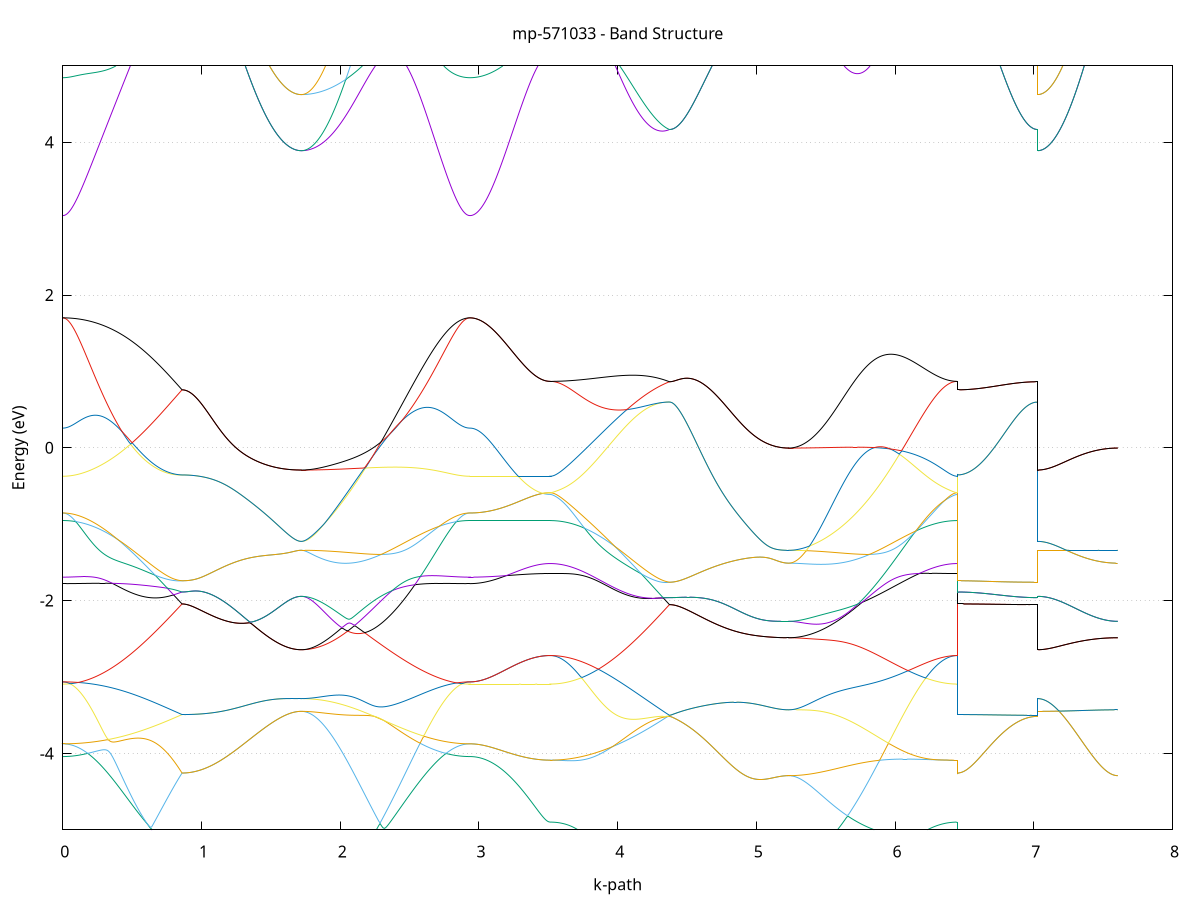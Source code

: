 set title 'mp-571033 - Band Structure'
set xlabel 'k-path'
set ylabel 'Energy (eV)'
set grid y
set yrange [-5:5]
set terminal png size 800,600
set output 'mp-571033_bands_gnuplot.png'
plot '-' using 1:2 with lines notitle, '-' using 1:2 with lines notitle, '-' using 1:2 with lines notitle, '-' using 1:2 with lines notitle, '-' using 1:2 with lines notitle, '-' using 1:2 with lines notitle, '-' using 1:2 with lines notitle, '-' using 1:2 with lines notitle, '-' using 1:2 with lines notitle, '-' using 1:2 with lines notitle, '-' using 1:2 with lines notitle, '-' using 1:2 with lines notitle, '-' using 1:2 with lines notitle, '-' using 1:2 with lines notitle, '-' using 1:2 with lines notitle, '-' using 1:2 with lines notitle, '-' using 1:2 with lines notitle, '-' using 1:2 with lines notitle, '-' using 1:2 with lines notitle, '-' using 1:2 with lines notitle, '-' using 1:2 with lines notitle, '-' using 1:2 with lines notitle, '-' using 1:2 with lines notitle, '-' using 1:2 with lines notitle, '-' using 1:2 with lines notitle, '-' using 1:2 with lines notitle, '-' using 1:2 with lines notitle, '-' using 1:2 with lines notitle, '-' using 1:2 with lines notitle, '-' using 1:2 with lines notitle, '-' using 1:2 with lines notitle, '-' using 1:2 with lines notitle, '-' using 1:2 with lines notitle, '-' using 1:2 with lines notitle, '-' using 1:2 with lines notitle, '-' using 1:2 with lines notitle, '-' using 1:2 with lines notitle, '-' using 1:2 with lines notitle, '-' using 1:2 with lines notitle, '-' using 1:2 with lines notitle, '-' using 1:2 with lines notitle, '-' using 1:2 with lines notitle, '-' using 1:2 with lines notitle, '-' using 1:2 with lines notitle, '-' using 1:2 with lines notitle, '-' using 1:2 with lines notitle, '-' using 1:2 with lines notitle, '-' using 1:2 with lines notitle, '-' using 1:2 with lines notitle, '-' using 1:2 with lines notitle, '-' using 1:2 with lines notitle, '-' using 1:2 with lines notitle, '-' using 1:2 with lines notitle, '-' using 1:2 with lines notitle, '-' using 1:2 with lines notitle, '-' using 1:2 with lines notitle, '-' using 1:2 with lines notitle, '-' using 1:2 with lines notitle, '-' using 1:2 with lines notitle, '-' using 1:2 with lines notitle, '-' using 1:2 with lines notitle, '-' using 1:2 with lines notitle, '-' using 1:2 with lines notitle, '-' using 1:2 with lines notitle
0.000000 -63.667691
0.009996 -63.667691
0.019992 -63.667691
0.029989 -63.667691
0.039985 -63.667691
0.049981 -63.667691
0.059977 -63.667691
0.069974 -63.667591
0.079970 -63.667591
0.089966 -63.667591
0.099962 -63.667591
0.109959 -63.667491
0.119955 -63.667491
0.129951 -63.667491
0.139947 -63.667491
0.149944 -63.667391
0.159940 -63.667491
0.169936 -63.667491
0.179932 -63.667491
0.189929 -63.667391
0.199925 -63.667391
0.209921 -63.667291
0.219917 -63.667291
0.229913 -63.667191
0.239910 -63.667191
0.249906 -63.667091
0.259902 -63.666991
0.269898 -63.666991
0.279895 -63.666891
0.289891 -63.666791
0.299887 -63.666691
0.309883 -63.666691
0.319880 -63.666591
0.329876 -63.666491
0.339872 -63.666391
0.349868 -63.666291
0.359865 -63.666291
0.369861 -63.666291
0.379857 -63.666191
0.389853 -63.666091
0.399849 -63.665991
0.409846 -63.665891
0.419842 -63.665791
0.429838 -63.665691
0.439834 -63.665591
0.449831 -63.665491
0.459827 -63.665391
0.469823 -63.665291
0.479819 -63.665191
0.489816 -63.665091
0.499812 -63.664991
0.509808 -63.664891
0.519804 -63.664791
0.529801 -63.664791
0.539797 -63.664691
0.549793 -63.664591
0.559789 -63.664491
0.569785 -63.664391
0.579782 -63.664291
0.589778 -63.663891
0.599774 -63.663791
0.609770 -63.663691
0.619767 -63.663491
0.629763 -63.663391
0.639759 -63.663391
0.649755 -63.663191
0.659752 -63.663091
0.669748 -63.662891
0.679744 -63.662791
0.689740 -63.662691
0.699737 -63.662491
0.709733 -63.662391
0.719729 -63.662291
0.729725 -63.662091
0.739722 -63.661991
0.749718 -63.661891
0.759714 -63.661791
0.769710 -63.661691
0.779706 -63.661591
0.789703 -63.661391
0.799699 -63.661291
0.809695 -63.660991
0.819691 -63.660891
0.829688 -63.660691
0.839684 -63.660591
0.849680 -63.660391
0.859676 -63.660291
0.859676 -63.660291
0.869673 -63.660291
0.879669 -63.660291
0.889665 -63.660291
0.899661 -63.660291
0.909658 -63.660291
0.919654 -63.660291
0.929650 -63.660191
0.939646 -63.660191
0.949642 -63.660191
0.959639 -63.660191
0.969635 -63.660191
0.979631 -63.660291
0.989627 -63.660291
0.999624 -63.660291
1.009620 -63.660291
1.019616 -63.660291
1.029612 -63.660291
1.039609 -63.660191
1.049605 -63.660191
1.059601 -63.660191
1.069597 -63.660191
1.079594 -63.660191
1.089590 -63.660191
1.099586 -63.660291
1.109582 -63.660291
1.119579 -63.660291
1.129575 -63.660291
1.139571 -63.660291
1.149567 -63.660291
1.159563 -63.660291
1.169560 -63.660291
1.179556 -63.660291
1.189552 -63.660291
1.199548 -63.660291
1.209545 -63.660291
1.219541 -63.660391
1.229537 -63.660391
1.239533 -63.660391
1.249530 -63.660291
1.259526 -63.660291
1.269522 -63.660291
1.279518 -63.660291
1.289515 -63.660291
1.299511 -63.660291
1.309507 -63.660291
1.319503 -63.660291
1.329499 -63.660291
1.339496 -63.660291
1.349492 -63.660291
1.359488 -63.660291
1.369484 -63.660291
1.379481 -63.660291
1.389477 -63.660191
1.399473 -63.660291
1.409469 -63.660291
1.419466 -63.660291
1.429462 -63.660291
1.439458 -63.660291
1.449454 -63.660291
1.459451 -63.660291
1.469447 -63.660291
1.479443 -63.660291
1.489439 -63.660291
1.499435 -63.660291
1.509432 -63.660291
1.519428 -63.660291
1.529424 -63.660291
1.539420 -63.660291
1.549417 -63.660291
1.559413 -63.660291
1.569409 -63.660291
1.579405 -63.660291
1.589402 -63.660191
1.599398 -63.660191
1.609394 -63.660191
1.619390 -63.660191
1.629387 -63.660191
1.639383 -63.660191
1.649379 -63.660191
1.659375 -63.660191
1.669372 -63.660191
1.679368 -63.660191
1.689364 -63.660191
1.699360 -63.660191
1.709356 -63.660091
1.719353 -63.660091
1.719353 -63.660091
1.729318 -63.660091
1.739283 -63.660191
1.749249 -63.660191
1.759214 -63.660191
1.769179 -63.660191
1.779144 -63.660191
1.789110 -63.660191
1.799075 -63.660291
1.809040 -63.660291
1.819006 -63.660391
1.828971 -63.660391
1.838936 -63.660391
1.848902 -63.660491
1.858867 -63.660491
1.868832 -63.660491
1.878797 -63.660591
1.888763 -63.660691
1.898728 -63.660691
1.908693 -63.660791
1.918659 -63.660791
1.928624 -63.660891
1.938589 -63.660891
1.948554 -63.660991
1.958520 -63.661091
1.968485 -63.661091
1.978450 -63.661191
1.988416 -63.661191
1.998381 -63.661291
2.008346 -63.661391
2.018312 -63.661391
2.028277 -63.661491
2.038242 -63.661591
2.048207 -63.661691
2.058173 -63.661691
2.068138 -63.661791
2.078103 -63.661891
2.088069 -63.661991
2.098034 -63.662091
2.107999 -63.662091
2.117964 -63.662091
2.127930 -63.662191
2.137895 -63.662291
2.147860 -63.662291
2.157826 -63.662391
2.167791 -63.662491
2.177756 -63.662691
2.187722 -63.662791
2.197687 -63.662991
2.207652 -63.663091
2.217617 -63.663191
2.227583 -63.663291
2.237548 -63.663391
2.247513 -63.663491
2.257479 -63.663591
2.267444 -63.663691
2.277409 -63.663691
2.287375 -63.663691
2.297340 -63.663791
2.307305 -63.663891
2.317270 -63.663991
2.327236 -63.664091
2.337201 -63.664291
2.347166 -63.664191
2.357132 -63.664291
2.367097 -63.664491
2.377062 -63.664591
2.387027 -63.664691
2.396993 -63.664791
2.406958 -63.664891
2.416923 -63.664991
2.426889 -63.665091
2.436854 -63.665191
2.446819 -63.665291
2.456785 -63.665391
2.466750 -63.665491
2.476715 -63.665591
2.486680 -63.665691
2.496646 -63.665791
2.506611 -63.665991
2.516576 -63.665991
2.526542 -63.666091
2.536507 -63.666191
2.546472 -63.666191
2.556437 -63.666291
2.566403 -63.666391
2.576368 -63.666491
2.586333 -63.666591
2.596299 -63.666691
2.606264 -63.666591
2.616229 -63.666691
2.626195 -63.666791
2.636160 -63.666891
2.646125 -63.666891
2.656090 -63.666991
2.666056 -63.667091
2.676021 -63.667091
2.685986 -63.667191
2.695952 -63.667191
2.705917 -63.667191
2.715882 -63.667291
2.725847 -63.667391
2.735813 -63.667391
2.745778 -63.667491
2.755743 -63.667491
2.765709 -63.667491
2.775674 -63.667291
2.785639 -63.667391
2.795605 -63.667391
2.805570 -63.667391
2.815535 -63.667491
2.825500 -63.667491
2.835466 -63.667591
2.845431 -63.667591
2.855396 -63.667591
2.865362 -63.667591
2.875327 -63.667691
2.885292 -63.667691
2.895257 -63.667691
2.905223 -63.667691
2.915188 -63.667691
2.925153 -63.667691
2.935119 -63.667691
2.935119 -63.667691
2.945094 -63.667691
2.955068 -63.667691
2.965043 -63.667691
2.975018 -63.667691
2.984993 -63.667691
2.994968 -63.667691
3.004943 -63.667691
3.014918 -63.667991
3.024893 -63.667991
3.034868 -63.667991
3.044843 -63.667991
3.054818 -63.667991
3.064793 -63.667991
3.074768 -63.668091
3.084742 -63.668291
3.094717 -63.668291
3.104692 -63.668291
3.114667 -63.668291
3.124642 -63.668191
3.134617 -63.668191
3.144592 -63.667991
3.154567 -63.667891
3.164542 -63.667891
3.174517 -63.667891
3.184492 -63.667891
3.194467 -63.667891
3.204441 -63.667891
3.214416 -63.667891
3.224391 -63.667891
3.234366 -63.667891
3.244341 -63.667891
3.254316 -63.667891
3.264291 -63.667891
3.274266 -63.667891
3.284241 -63.667891
3.294216 -63.667991
3.304191 -63.667991
3.314166 -63.668191
3.324141 -63.668191
3.334115 -63.668191
3.344090 -63.668391
3.354065 -63.668391
3.364040 -63.668391
3.374015 -63.668391
3.383990 -63.668391
3.393965 -63.668391
3.403940 -63.668591
3.413915 -63.668691
3.423890 -63.668691
3.433865 -63.668691
3.443840 -63.668691
3.453814 -63.668691
3.463789 -63.668691
3.473764 -63.668691
3.483739 -63.668691
3.493714 -63.668691
3.503689 -63.668691
3.513664 -63.668691
3.513664 -63.668691
3.523660 -63.668691
3.533656 -63.668691
3.543653 -63.668591
3.553649 -63.668591
3.563645 -63.668591
3.573641 -63.668591
3.583638 -63.668591
3.593634 -63.668591
3.603630 -63.668491
3.613626 -63.668391
3.623623 -63.668391
3.633619 -63.668391
3.643615 -63.668391
3.653611 -63.668291
3.663608 -63.668091
3.673604 -63.668091
3.683600 -63.668091
3.693596 -63.667891
3.703593 -63.667891
3.713589 -63.667791
3.723585 -63.667791
3.733581 -63.667691
3.743577 -63.667691
3.753574 -63.667591
3.763570 -63.667491
3.773566 -63.667491
3.783562 -63.667391
3.793559 -63.667391
3.803555 -63.667191
3.813551 -63.667091
3.823547 -63.666991
3.833544 -63.666991
3.843540 -63.666891
3.853536 -63.666791
3.863532 -63.666691
3.873529 -63.666591
3.883525 -63.666491
3.893521 -63.666491
3.903517 -63.666391
3.913513 -63.666291
3.923510 -63.666191
3.933506 -63.666091
3.943502 -63.665991
3.953498 -63.665891
3.963495 -63.665791
3.973491 -63.665791
3.983487 -63.665591
3.993483 -63.665491
4.003480 -63.665391
4.013476 -63.665291
4.023472 -63.665191
4.033468 -63.664991
4.043465 -63.664891
4.053461 -63.664791
4.063457 -63.664591
4.073453 -63.664491
4.083449 -63.664391
4.093446 -63.664291
4.103442 -63.664191
4.113438 -63.664091
4.123434 -63.663991
4.133431 -63.663791
4.143427 -63.663691
4.153423 -63.663591
4.163419 -63.663391
4.173416 -63.663291
4.183412 -63.663191
4.193408 -63.662991
4.203404 -63.662891
4.213401 -63.662791
4.223397 -63.662591
4.233393 -63.662491
4.243389 -63.662291
4.253386 -63.661991
4.263382 -63.661891
4.273378 -63.661791
4.283374 -63.661591
4.293370 -63.661491
4.303367 -63.661291
4.313363 -63.661191
4.323359 -63.660991
4.333355 -63.660891
4.343352 -63.660691
4.353348 -63.660591
4.363344 -63.660491
4.373340 -63.660291
4.373340 -63.660291
4.383337 -63.660291
4.393333 -63.660291
4.403329 -63.660291
4.413325 -63.660391
4.423322 -63.660391
4.433318 -63.660391
4.443314 -63.660391
4.453310 -63.660391
4.463306 -63.660391
4.473303 -63.660391
4.483299 -63.660391
4.493295 -63.660391
4.503291 -63.660391
4.513288 -63.660391
4.523284 -63.660391
4.533280 -63.660291
4.543276 -63.660291
4.553273 -63.660291
4.563269 -63.660291
4.573265 -63.660291
4.583261 -63.660291
4.593258 -63.660291
4.603254 -63.660291
4.613250 -63.660291
4.623246 -63.660291
4.633242 -63.660291
4.643239 -63.660391
4.653235 -63.660391
4.663231 -63.660391
4.673227 -63.660391
4.683224 -63.660291
4.693220 -63.660291
4.703216 -63.660291
4.713212 -63.660291
4.723209 -63.660291
4.733205 -63.660291
4.743201 -63.660291
4.753197 -63.660291
4.763194 -63.660291
4.773190 -63.660291
4.783186 -63.660291
4.793182 -63.660291
4.803179 -63.660191
4.813175 -63.660291
4.823171 -63.660291
4.833167 -63.660291
4.843163 -63.660291
4.853160 -63.660291
4.863156 -63.660291
4.873152 -63.660291
4.883148 -63.660191
4.893145 -63.660191
4.903141 -63.660191
4.913137 -63.660191
4.923133 -63.660291
4.933130 -63.660291
4.943126 -63.660291
4.953122 -63.660391
4.963118 -63.660391
4.973115 -63.660291
4.983111 -63.660291
4.993107 -63.660291
5.003103 -63.660291
5.013099 -63.660391
5.023096 -63.660391
5.033092 -63.660391
5.043088 -63.660391
5.053084 -63.660391
5.063081 -63.660391
5.073077 -63.660391
5.083073 -63.660391
5.093069 -63.660391
5.103066 -63.660391
5.113062 -63.660391
5.123058 -63.660391
5.133054 -63.660491
5.143051 -63.660491
5.153047 -63.660491
5.163043 -63.660491
5.173039 -63.660491
5.183036 -63.660491
5.193032 -63.660491
5.203028 -63.660491
5.213024 -63.660591
5.223020 -63.660491
5.233017 -63.660391
5.233017 -63.660391
5.242982 -63.660591
5.252947 -63.660491
5.262913 -63.660491
5.272878 -63.660591
5.282843 -63.660491
5.292808 -63.660491
5.302774 -63.660491
5.312739 -63.660491
5.322704 -63.660491
5.332670 -63.660491
5.342635 -63.660491
5.352600 -63.660491
5.362566 -63.660491
5.372531 -63.660591
5.382496 -63.660591
5.392461 -63.660591
5.402427 -63.660691
5.412392 -63.660691
5.422357 -63.660791
5.432323 -63.660791
5.442288 -63.660791
5.452253 -63.660891
5.462218 -63.660891
5.472184 -63.660891
5.482149 -63.660991
5.492114 -63.661091
5.502080 -63.661291
5.512045 -63.661291
5.522010 -63.661391
5.531976 -63.661491
5.541941 -63.661491
5.551906 -63.661491
5.561871 -63.661591
5.571837 -63.661691
5.581802 -63.661791
5.591767 -63.661891
5.601733 -63.661791
5.611698 -63.661891
5.621663 -63.661991
5.631628 -63.662091
5.641594 -63.662191
5.651559 -63.662191
5.661524 -63.662291
5.671490 -63.662391
5.681455 -63.662491
5.691420 -63.662591
5.701386 -63.662591
5.711351 -63.662691
5.721316 -63.662791
5.731281 -63.662891
5.741247 -63.662991
5.751212 -63.663091
5.761177 -63.663391
5.771143 -63.663491
5.781108 -63.663591
5.791073 -63.663691
5.801039 -63.663791
5.811004 -63.663891
5.820969 -63.663991
5.830934 -63.664091
5.840900 -63.664191
5.850865 -63.664291
5.860830 -63.664391
5.870796 -63.664491
5.880761 -63.664591
5.890726 -63.664691
5.900691 -63.664791
5.910657 -63.664891
5.920622 -63.664991
5.930587 -63.665091
5.940553 -63.665191
5.950518 -63.665291
5.960483 -63.665491
5.970449 -63.665591
5.980414 -63.665591
5.990379 -63.665691
6.000344 -63.665791
6.010310 -63.665891
6.020275 -63.665991
6.030240 -63.666091
6.040206 -63.666191
6.050171 -63.666291
6.060136 -63.666491
6.070101 -63.666591
6.080067 -63.666691
6.090032 -63.666691
6.099997 -63.666791
6.109963 -63.666891
6.119928 -63.666991
6.129893 -63.666991
6.139859 -63.667091
6.149824 -63.667291
6.159789 -63.667291
6.169754 -63.667391
6.179720 -63.667491
6.189685 -63.667491
6.199650 -63.667591
6.209616 -63.667691
6.219581 -63.667691
6.229546 -63.667691
6.239511 -63.667791
6.249477 -63.667991
6.259442 -63.667991
6.269407 -63.668091
6.279373 -63.668091
6.289338 -63.668191
6.299303 -63.668191
6.309269 -63.668191
6.319234 -63.668391
6.329199 -63.668391
6.339164 -63.668391
6.349130 -63.668491
6.359095 -63.668491
6.369060 -63.668491
6.379026 -63.668591
6.388991 -63.668591
6.398956 -63.668591
6.408921 -63.668591
6.418887 -63.668591
6.428852 -63.668691
6.438817 -63.668691
6.448783 -63.668691
6.448783 -63.660291
6.458758 -63.660291
6.468732 -63.660291
6.478707 -63.660291
6.488682 -63.660191
6.498657 -63.660291
6.508632 -63.660391
6.518607 -63.660391
6.528582 -63.660391
6.538557 -63.660291
6.548532 -63.660291
6.558507 -63.660391
6.568482 -63.660391
6.578457 -63.660391
6.588432 -63.660391
6.598406 -63.660291
6.608381 -63.660191
6.618356 -63.660191
6.628331 -63.660391
6.638306 -63.660391
6.648281 -63.660391
6.658256 -63.660391
6.668231 -63.660291
6.678206 -63.660291
6.688181 -63.660391
6.698156 -63.660391
6.708131 -63.660491
6.718105 -63.660491
6.728080 -63.660491
6.738055 -63.660491
6.748030 -63.660491
6.758005 -63.660491
6.767980 -63.660391
6.777955 -63.660391
6.787930 -63.660391
6.797905 -63.660391
6.807880 -63.660391
6.817855 -63.660391
6.827830 -63.660391
6.837805 -63.660391
6.847779 -63.660391
6.857754 -63.660491
6.867729 -63.660491
6.877704 -63.660491
6.887679 -63.660491
6.897654 -63.660491
6.907629 -63.660391
6.917604 -63.660391
6.927579 -63.660391
6.937554 -63.660291
6.947529 -63.660291
6.957504 -63.660291
6.967478 -63.660291
6.977453 -63.660291
6.987428 -63.660291
6.997403 -63.660291
7.007378 -63.660291
7.017353 -63.660291
7.027328 -63.660291
7.027328 -63.660091
7.037303 -63.660091
7.047278 -63.660091
7.057253 -63.660091
7.067228 -63.660091
7.077203 -63.659991
7.087178 -63.659991
7.097152 -63.659991
7.107127 -63.659991
7.117102 -63.659991
7.127077 -63.660091
7.137052 -63.660091
7.147027 -63.660091
7.157002 -63.660091
7.166977 -63.659991
7.176952 -63.659991
7.186927 -63.659991
7.196902 -63.659991
7.206877 -63.659991
7.216851 -63.659991
7.226826 -63.660091
7.236801 -63.660191
7.246776 -63.660391
7.256751 -63.660391
7.266726 -63.660391
7.276701 -63.660391
7.286676 -63.660391
7.296651 -63.660291
7.306626 -63.660291
7.316601 -63.660291
7.326576 -63.660291
7.336551 -63.660291
7.346525 -63.660291
7.356500 -63.660291
7.366475 -63.660291
7.376450 -63.660291
7.386425 -63.660291
7.396400 -63.660291
7.406375 -63.660291
7.416350 -63.660291
7.426325 -63.660291
7.436300 -63.660291
7.446275 -63.659991
7.456250 -63.659991
7.466224 -63.660191
7.476199 -63.660191
7.486174 -63.660191
7.496149 -63.660191
7.506124 -63.660391
7.516099 -63.660391
7.526074 -63.660391
7.536049 -63.660391
7.546024 -63.660391
7.555999 -63.660391
7.565974 -63.660391
7.575949 -63.660591
7.585924 -63.660591
7.595898 -63.660591
7.605873 -63.660391
e
0.000000 -63.652891
0.009996 -63.652891
0.019992 -63.652891
0.029989 -63.652891
0.039985 -63.652791
0.049981 -63.652791
0.059977 -63.652791
0.069974 -63.652891
0.079970 -63.652891
0.089966 -63.652891
0.099962 -63.652891
0.109959 -63.653091
0.119955 -63.653091
0.129951 -63.653091
0.139947 -63.653091
0.149944 -63.652991
0.159940 -63.652891
0.169936 -63.652991
0.179932 -63.653091
0.189929 -63.653091
0.199925 -63.653091
0.209921 -63.653191
0.219917 -63.653191
0.229913 -63.653391
0.239910 -63.653391
0.249906 -63.653491
0.259902 -63.653591
0.269898 -63.653591
0.279895 -63.653691
0.289891 -63.653691
0.299887 -63.653791
0.309883 -63.653991
0.319880 -63.654091
0.329876 -63.654191
0.339872 -63.654191
0.349868 -63.654291
0.359865 -63.654291
0.369861 -63.654391
0.379857 -63.654491
0.389853 -63.654591
0.399849 -63.654691
0.409846 -63.654791
0.419842 -63.654891
0.429838 -63.654991
0.439834 -63.655091
0.449831 -63.655191
0.459827 -63.655291
0.469823 -63.655391
0.479819 -63.655491
0.489816 -63.655591
0.499812 -63.655691
0.509808 -63.655891
0.519804 -63.655991
0.529801 -63.656091
0.539797 -63.656191
0.549793 -63.656291
0.559789 -63.656391
0.569785 -63.656491
0.579782 -63.656591
0.589778 -63.656791
0.599774 -63.656891
0.609770 -63.656991
0.619767 -63.657091
0.629763 -63.657291
0.639759 -63.657391
0.649755 -63.657491
0.659752 -63.657591
0.669748 -63.657791
0.679744 -63.657891
0.689740 -63.657991
0.699737 -63.658191
0.709733 -63.658291
0.719729 -63.658391
0.729725 -63.658491
0.739722 -63.658691
0.749718 -63.658791
0.759714 -63.658891
0.769710 -63.659091
0.779706 -63.659191
0.789703 -63.659391
0.799699 -63.659491
0.809695 -63.659591
0.819691 -63.659691
0.829688 -63.659891
0.839684 -63.659991
0.849680 -63.660191
0.859676 -63.660291
0.859676 -63.660291
0.869673 -63.660291
0.879669 -63.660291
0.889665 -63.660291
0.899661 -63.660291
0.909658 -63.660291
0.919654 -63.660291
0.929650 -63.660191
0.939646 -63.660191
0.949642 -63.660191
0.959639 -63.660191
0.969635 -63.660191
0.979631 -63.660291
0.989627 -63.660291
0.999624 -63.660291
1.009620 -63.660291
1.019616 -63.660291
1.029612 -63.660291
1.039609 -63.660191
1.049605 -63.660191
1.059601 -63.660191
1.069597 -63.660191
1.079594 -63.660191
1.089590 -63.660191
1.099586 -63.660291
1.109582 -63.660291
1.119579 -63.660291
1.129575 -63.660291
1.139571 -63.660291
1.149567 -63.660291
1.159563 -63.660291
1.169560 -63.660291
1.179556 -63.660291
1.189552 -63.660291
1.199548 -63.660291
1.209545 -63.660291
1.219541 -63.660391
1.229537 -63.660391
1.239533 -63.660391
1.249530 -63.660291
1.259526 -63.660291
1.269522 -63.660291
1.279518 -63.660291
1.289515 -63.660291
1.299511 -63.660291
1.309507 -63.660291
1.319503 -63.660291
1.329499 -63.660291
1.339496 -63.660291
1.349492 -63.660291
1.359488 -63.660291
1.369484 -63.660291
1.379481 -63.660291
1.389477 -63.660191
1.399473 -63.660291
1.409469 -63.660291
1.419466 -63.660291
1.429462 -63.660291
1.439458 -63.660291
1.449454 -63.660291
1.459451 -63.660291
1.469447 -63.660291
1.479443 -63.660291
1.489439 -63.660291
1.499435 -63.660291
1.509432 -63.660291
1.519428 -63.660291
1.529424 -63.660291
1.539420 -63.660291
1.549417 -63.660291
1.559413 -63.660291
1.569409 -63.660291
1.579405 -63.660291
1.589402 -63.660191
1.599398 -63.660191
1.609394 -63.660191
1.619390 -63.660191
1.629387 -63.660191
1.639383 -63.660191
1.649379 -63.660191
1.659375 -63.660191
1.669372 -63.660191
1.679368 -63.660191
1.689364 -63.660191
1.699360 -63.660191
1.709356 -63.660091
1.719353 -63.660091
1.719353 -63.660091
1.729318 -63.660091
1.739283 -63.660091
1.749249 -63.660091
1.759214 -63.660091
1.769179 -63.660091
1.779144 -63.660091
1.789110 -63.660091
1.799075 -63.660091
1.809040 -63.660091
1.819006 -63.660091
1.828971 -63.659991
1.838936 -63.659991
1.848902 -63.659991
1.858867 -63.659991
1.868832 -63.659991
1.878797 -63.659891
1.888763 -63.659891
1.898728 -63.659891
1.908693 -63.659791
1.918659 -63.659791
1.928624 -63.659691
1.938589 -63.659691
1.948554 -63.659591
1.958520 -63.659591
1.968485 -63.659491
1.978450 -63.659491
1.988416 -63.659491
1.998381 -63.659491
2.008346 -63.659491
2.018312 -63.659091
2.028277 -63.659091
2.038242 -63.658991
2.048207 -63.658891
2.058173 -63.658891
2.068138 -63.658791
2.078103 -63.658691
2.088069 -63.658491
2.098034 -63.658491
2.107999 -63.658391
2.117964 -63.658291
2.127930 -63.658191
2.137895 -63.658191
2.147860 -63.658191
2.157826 -63.658091
2.167791 -63.657991
2.177756 -63.657891
2.187722 -63.657791
2.197687 -63.657691
2.207652 -63.657591
2.217617 -63.657491
2.227583 -63.657391
2.237548 -63.657291
2.247513 -63.657291
2.257479 -63.657191
2.267444 -63.657091
2.277409 -63.656991
2.287375 -63.656891
2.297340 -63.656791
2.307305 -63.656691
2.317270 -63.656591
2.327236 -63.656491
2.337201 -63.656391
2.347166 -63.656291
2.357132 -63.656191
2.367097 -63.656091
2.377062 -63.655991
2.387027 -63.655891
2.396993 -63.655791
2.406958 -63.655691
2.416923 -63.655591
2.426889 -63.655491
2.436854 -63.655391
2.446819 -63.655291
2.456785 -63.655191
2.466750 -63.655191
2.476715 -63.655091
2.486680 -63.654991
2.496646 -63.654891
2.506611 -63.654891
2.516576 -63.654791
2.526542 -63.654691
2.536507 -63.654591
2.546472 -63.654491
2.556437 -63.654391
2.566403 -63.654291
2.576368 -63.654191
2.586333 -63.654091
2.596299 -63.654091
2.606264 -63.654091
2.616229 -63.653991
2.626195 -63.653991
2.636160 -63.653891
2.646125 -63.653791
2.656090 -63.653691
2.666056 -63.653691
2.676021 -63.653591
2.685986 -63.653491
2.695952 -63.653391
2.705917 -63.653391
2.715882 -63.653291
2.725847 -63.653191
2.735813 -63.653191
2.745778 -63.653291
2.755743 -63.653191
2.765709 -63.653091
2.775674 -63.653091
2.785639 -63.652891
2.795605 -63.652891
2.805570 -63.652891
2.815535 -63.652891
2.825500 -63.652791
2.835466 -63.652791
2.845431 -63.652791
2.855396 -63.652691
2.865362 -63.652891
2.875327 -63.652791
2.885292 -63.652791
2.895257 -63.652891
2.905223 -63.652891
2.915188 -63.652891
2.925153 -63.652891
2.935119 -63.652891
2.935119 -63.652891
2.945094 -63.652891
2.955068 -63.653091
2.965043 -63.652891
2.975018 -63.652891
2.984993 -63.652891
2.994968 -63.652891
3.004943 -63.652691
3.014918 -63.652691
3.024893 -63.652691
3.034868 -63.652691
3.044843 -63.652691
3.054818 -63.652691
3.064793 -63.652691
3.074768 -63.652691
3.084742 -63.652691
3.094717 -63.652691
3.104692 -63.652691
3.114667 -63.652691
3.124642 -63.652791
3.134617 -63.652791
3.144592 -63.652791
3.154567 -63.652791
3.164542 -63.652791
3.174517 -63.652791
3.184492 -63.652791
3.194467 -63.652791
3.204441 -63.652791
3.214416 -63.652791
3.224391 -63.652791
3.234366 -63.652791
3.244341 -63.652791
3.254316 -63.652791
3.264291 -63.652791
3.274266 -63.652791
3.284241 -63.652791
3.294216 -63.652791
3.304191 -63.652791
3.314166 -63.652791
3.324141 -63.652791
3.334115 -63.652791
3.344090 -63.652791
3.354065 -63.652791
3.364040 -63.652791
3.374015 -63.652791
3.383990 -63.652791
3.393965 -63.652791
3.403940 -63.652791
3.413915 -63.652791
3.423890 -63.652791
3.433865 -63.652791
3.443840 -63.652791
3.453814 -63.653091
3.463789 -63.653091
3.473764 -63.653091
3.483739 -63.653491
3.493714 -63.653491
3.503689 -63.653491
3.513664 -63.653391
3.513664 -63.653391
3.523660 -63.653491
3.533656 -63.653491
3.543653 -63.653491
3.553649 -63.653491
3.563645 -63.653491
3.573641 -63.653491
3.583638 -63.653591
3.593634 -63.653591
3.603630 -63.653591
3.613626 -63.653591
3.623623 -63.653691
3.633619 -63.653691
3.643615 -63.653391
3.653611 -63.653391
3.663608 -63.653491
3.673604 -63.653491
3.683600 -63.653491
3.693596 -63.653591
3.703593 -63.653491
3.713589 -63.653491
3.723585 -63.653591
3.733581 -63.653591
3.743577 -63.653691
3.753574 -63.653591
3.763570 -63.653591
3.773566 -63.653691
3.783562 -63.653691
3.793559 -63.653791
3.803555 -63.653891
3.813551 -63.653891
3.823547 -63.653991
3.833544 -63.654091
3.843540 -63.654191
3.853536 -63.654191
3.863532 -63.654391
3.873529 -63.654491
3.883525 -63.654491
3.893521 -63.654591
3.903517 -63.654691
3.913513 -63.654791
3.923510 -63.654891
3.933506 -63.654991
3.943502 -63.654991
3.953498 -63.655091
3.963495 -63.655191
3.973491 -63.655291
3.983487 -63.655391
3.993483 -63.655491
4.003480 -63.655591
4.013476 -63.655691
4.023472 -63.655791
4.033468 -63.655891
4.043465 -63.655991
4.053461 -63.656091
4.063457 -63.656191
4.073453 -63.656291
4.083449 -63.656391
4.093446 -63.656391
4.103442 -63.656491
4.113438 -63.656691
4.123434 -63.656791
4.133431 -63.656891
4.143427 -63.656991
4.153423 -63.657191
4.163419 -63.657291
4.173416 -63.657391
4.183412 -63.657591
4.193408 -63.657791
4.203404 -63.657891
4.213401 -63.657991
4.223397 -63.658191
4.233393 -63.658291
4.243389 -63.658491
4.253386 -63.658591
4.263382 -63.658691
4.273378 -63.658791
4.283374 -63.658891
4.293370 -63.659091
4.303367 -63.659191
4.313363 -63.659391
4.323359 -63.659491
4.333355 -63.659791
4.343352 -63.659891
4.353348 -63.660091
4.363344 -63.660191
4.373340 -63.660291
4.373340 -63.660291
4.383337 -63.660291
4.393333 -63.660291
4.403329 -63.660291
4.413325 -63.660391
4.423322 -63.660391
4.433318 -63.660391
4.443314 -63.660391
4.453310 -63.660391
4.463306 -63.660391
4.473303 -63.660391
4.483299 -63.660391
4.493295 -63.660391
4.503291 -63.660391
4.513288 -63.660391
4.523284 -63.660391
4.533280 -63.660291
4.543276 -63.660291
4.553273 -63.660291
4.563269 -63.660291
4.573265 -63.660291
4.583261 -63.660291
4.593258 -63.660291
4.603254 -63.660291
4.613250 -63.660291
4.623246 -63.660291
4.633242 -63.660291
4.643239 -63.660391
4.653235 -63.660391
4.663231 -63.660391
4.673227 -63.660391
4.683224 -63.660291
4.693220 -63.660291
4.703216 -63.660291
4.713212 -63.660291
4.723209 -63.660291
4.733205 -63.660291
4.743201 -63.660291
4.753197 -63.660291
4.763194 -63.660291
4.773190 -63.660291
4.783186 -63.660291
4.793182 -63.660291
4.803179 -63.660191
4.813175 -63.660291
4.823171 -63.660291
4.833167 -63.660291
4.843163 -63.660291
4.853160 -63.660291
4.863156 -63.660291
4.873152 -63.660291
4.883148 -63.660191
4.893145 -63.660191
4.903141 -63.660191
4.913137 -63.660191
4.923133 -63.660291
4.933130 -63.660291
4.943126 -63.660291
4.953122 -63.660391
4.963118 -63.660391
4.973115 -63.660291
4.983111 -63.660291
4.993107 -63.660291
5.003103 -63.660291
5.013099 -63.660391
5.023096 -63.660391
5.033092 -63.660391
5.043088 -63.660391
5.053084 -63.660391
5.063081 -63.660391
5.073077 -63.660391
5.083073 -63.660391
5.093069 -63.660391
5.103066 -63.660391
5.113062 -63.660391
5.123058 -63.660391
5.133054 -63.660491
5.143051 -63.660491
5.153047 -63.660491
5.163043 -63.660491
5.173039 -63.660491
5.183036 -63.660491
5.193032 -63.660491
5.203028 -63.660491
5.213024 -63.660591
5.223020 -63.660491
5.233017 -63.660391
5.233017 -63.660391
5.242982 -63.660491
5.252947 -63.660491
5.262913 -63.660491
5.272878 -63.660491
5.282843 -63.660491
5.292808 -63.660391
5.302774 -63.660391
5.312739 -63.660291
5.322704 -63.660291
5.332670 -63.660291
5.342635 -63.660191
5.352600 -63.660191
5.362566 -63.660191
5.372531 -63.660191
5.382496 -63.660091
5.392461 -63.660091
5.402427 -63.659991
5.412392 -63.659991
5.422357 -63.659991
5.432323 -63.659891
5.442288 -63.659891
5.452253 -63.659791
5.462218 -63.659791
5.472184 -63.659691
5.482149 -63.659691
5.492114 -63.659591
5.502080 -63.659491
5.512045 -63.659491
5.522010 -63.659291
5.531976 -63.659191
5.541941 -63.658991
5.551906 -63.658991
5.561871 -63.658891
5.571837 -63.658791
5.581802 -63.658791
5.591767 -63.658691
5.601733 -63.658591
5.611698 -63.658591
5.621663 -63.658491
5.631628 -63.658491
5.641594 -63.658391
5.651559 -63.658291
5.661524 -63.658191
5.671490 -63.657991
5.681455 -63.657891
5.691420 -63.657791
5.701386 -63.657691
5.711351 -63.657591
5.721316 -63.657491
5.731281 -63.657491
5.741247 -63.657391
5.751212 -63.657291
5.761177 -63.657191
5.771143 -63.657091
5.781108 -63.656991
5.791073 -63.656891
5.801039 -63.656791
5.811004 -63.656691
5.820969 -63.656591
5.830934 -63.656491
5.840900 -63.656391
5.850865 -63.656291
5.860830 -63.656191
5.870796 -63.656191
5.880761 -63.656091
5.890726 -63.655991
5.900691 -63.655891
5.910657 -63.655791
5.920622 -63.655691
5.930587 -63.655591
5.940553 -63.655491
5.950518 -63.655391
5.960483 -63.655291
5.970449 -63.655191
5.980414 -63.655191
5.990379 -63.655091
6.000344 -63.655191
6.010310 -63.655091
6.020275 -63.654991
6.030240 -63.654891
6.040206 -63.654791
6.050171 -63.654791
6.060136 -63.654691
6.070101 -63.654591
6.080067 -63.654491
6.090032 -63.654491
6.099997 -63.654391
6.109963 -63.654291
6.119928 -63.654191
6.129893 -63.654191
6.139859 -63.654291
6.149824 -63.654191
6.159789 -63.654191
6.169754 -63.654091
6.179720 -63.653991
6.189685 -63.653991
6.199650 -63.653891
6.209616 -63.653891
6.219581 -63.653791
6.229546 -63.653691
6.239511 -63.653691
6.249477 -63.653591
6.259442 -63.653591
6.269407 -63.653591
6.279373 -63.653491
6.289338 -63.653491
6.299303 -63.653391
6.309269 -63.653391
6.319234 -63.653391
6.329199 -63.653291
6.339164 -63.653491
6.349130 -63.653591
6.359095 -63.653591
6.369060 -63.653591
6.379026 -63.653591
6.388991 -63.653491
6.398956 -63.653491
6.408921 -63.653491
6.418887 -63.653491
6.428852 -63.653491
6.438817 -63.653491
6.448783 -63.653391
6.448783 -63.660291
6.458758 -63.660291
6.468732 -63.660291
6.478707 -63.660291
6.488682 -63.660191
6.498657 -63.660291
6.508632 -63.660391
6.518607 -63.660391
6.528582 -63.660391
6.538557 -63.660291
6.548532 -63.660291
6.558507 -63.660391
6.568482 -63.660391
6.578457 -63.660391
6.588432 -63.660391
6.598406 -63.660291
6.608381 -63.660191
6.618356 -63.660191
6.628331 -63.660391
6.638306 -63.660391
6.648281 -63.660391
6.658256 -63.660391
6.668231 -63.660291
6.678206 -63.660291
6.688181 -63.660391
6.698156 -63.660391
6.708131 -63.660491
6.718105 -63.660491
6.728080 -63.660491
6.738055 -63.660491
6.748030 -63.660491
6.758005 -63.660491
6.767980 -63.660391
6.777955 -63.660391
6.787930 -63.660391
6.797905 -63.660391
6.807880 -63.660391
6.817855 -63.660391
6.827830 -63.660391
6.837805 -63.660391
6.847779 -63.660391
6.857754 -63.660491
6.867729 -63.660491
6.877704 -63.660491
6.887679 -63.660491
6.897654 -63.660491
6.907629 -63.660391
6.917604 -63.660391
6.927579 -63.660391
6.937554 -63.660291
6.947529 -63.660291
6.957504 -63.660291
6.967478 -63.660291
6.977453 -63.660291
6.987428 -63.660291
6.997403 -63.660291
7.007378 -63.660291
7.017353 -63.660291
7.027328 -63.660291
7.027328 -63.660091
7.037303 -63.660091
7.047278 -63.660091
7.057253 -63.660091
7.067228 -63.660091
7.077203 -63.659991
7.087178 -63.659991
7.097152 -63.659991
7.107127 -63.659991
7.117102 -63.659991
7.127077 -63.660091
7.137052 -63.660091
7.147027 -63.660091
7.157002 -63.660091
7.166977 -63.659991
7.176952 -63.659991
7.186927 -63.659991
7.196902 -63.659991
7.206877 -63.659991
7.216851 -63.659991
7.226826 -63.660091
7.236801 -63.660191
7.246776 -63.660391
7.256751 -63.660391
7.266726 -63.660391
7.276701 -63.660391
7.286676 -63.660391
7.296651 -63.660291
7.306626 -63.660291
7.316601 -63.660291
7.326576 -63.660291
7.336551 -63.660291
7.346525 -63.660291
7.356500 -63.660291
7.366475 -63.660291
7.376450 -63.660291
7.386425 -63.660291
7.396400 -63.660291
7.406375 -63.660291
7.416350 -63.660291
7.426325 -63.660291
7.436300 -63.660291
7.446275 -63.659991
7.456250 -63.659991
7.466224 -63.660191
7.476199 -63.660191
7.486174 -63.660191
7.496149 -63.660191
7.506124 -63.660391
7.516099 -63.660391
7.526074 -63.660391
7.536049 -63.660391
7.546024 -63.660391
7.555999 -63.660391
7.565974 -63.660391
7.575949 -63.660591
7.585924 -63.660591
7.595898 -63.660591
7.605873 -63.660391
e
0.000000 -63.619891
0.009996 -63.619891
0.019992 -63.619891
0.029989 -63.619891
0.039985 -63.619791
0.049981 -63.619791
0.059977 -63.619691
0.069974 -63.619591
0.079970 -63.619491
0.089966 -63.619391
0.099962 -63.619391
0.109959 -63.619191
0.119955 -63.619091
0.129951 -63.618891
0.139947 -63.618691
0.149944 -63.618591
0.159940 -63.618291
0.169936 -63.618091
0.179932 -63.617891
0.189929 -63.617791
0.199925 -63.617491
0.209921 -63.617091
0.219917 -63.616891
0.229913 -63.616691
0.239910 -63.616391
0.249906 -63.616091
0.259902 -63.615791
0.269898 -63.615491
0.279895 -63.615091
0.289891 -63.614791
0.299887 -63.614491
0.309883 -63.614191
0.319880 -63.613991
0.329876 -63.613591
0.339872 -63.613291
0.349868 -63.612891
0.359865 -63.612591
0.369861 -63.612291
0.379857 -63.611891
0.389853 -63.611491
0.399849 -63.611091
0.409846 -63.610691
0.419842 -63.610291
0.429838 -63.609991
0.439834 -63.609591
0.449831 -63.609091
0.459827 -63.608691
0.469823 -63.608291
0.479819 -63.607791
0.489816 -63.607291
0.499812 -63.606791
0.509808 -63.606291
0.519804 -63.605791
0.529801 -63.605291
0.539797 -63.604791
0.549793 -63.604291
0.559789 -63.603591
0.569785 -63.603091
0.579782 -63.602491
0.589778 -63.602091
0.599774 -63.601491
0.609770 -63.600891
0.619767 -63.600391
0.629763 -63.599791
0.639759 -63.599191
0.649755 -63.598591
0.659752 -63.597991
0.669748 -63.597391
0.679744 -63.596791
0.689740 -63.596091
0.699737 -63.595491
0.709733 -63.594691
0.719729 -63.594091
0.729725 -63.593491
0.739722 -63.592891
0.749718 -63.592291
0.759714 -63.591591
0.769710 -63.590991
0.779706 -63.590191
0.789703 -63.589591
0.799699 -63.588891
0.809695 -63.588191
0.819691 -63.587591
0.829688 -63.586991
0.839684 -63.586291
0.849680 -63.585591
0.859676 -63.584891
0.859676 -63.584891
0.869673 -63.585391
0.879669 -63.586091
0.889665 -63.586891
0.899661 -63.587691
0.909658 -63.588391
0.919654 -63.589191
0.929650 -63.589991
0.939646 -63.590791
0.949642 -63.591491
0.959639 -63.592291
0.969635 -63.593091
0.979631 -63.593991
0.989627 -63.594691
0.999624 -63.595491
1.009620 -63.596291
1.019616 -63.597091
1.029612 -63.597891
1.039609 -63.598591
1.049605 -63.599391
1.059601 -63.600091
1.069597 -63.600891
1.079594 -63.601591
1.089590 -63.602391
1.099586 -63.603091
1.109582 -63.603891
1.119579 -63.604591
1.129575 -63.605291
1.139571 -63.605991
1.149567 -63.606591
1.159563 -63.607191
1.169560 -63.607891
1.179556 -63.608591
1.189552 -63.609291
1.199548 -63.609891
1.209545 -63.610591
1.219541 -63.611191
1.229537 -63.611891
1.239533 -63.612391
1.249530 -63.613091
1.259526 -63.613691
1.269522 -63.614291
1.279518 -63.614891
1.289515 -63.615491
1.299511 -63.615991
1.309507 -63.616591
1.319503 -63.617191
1.329499 -63.617691
1.339496 -63.618191
1.349492 -63.618691
1.359488 -63.619091
1.369484 -63.619691
1.379481 -63.620191
1.389477 -63.620591
1.399473 -63.620991
1.409469 -63.621391
1.419466 -63.621791
1.429462 -63.622291
1.439458 -63.622791
1.449454 -63.623191
1.459451 -63.623491
1.469447 -63.623891
1.479443 -63.624291
1.489439 -63.624591
1.499435 -63.624891
1.509432 -63.625291
1.519428 -63.625591
1.529424 -63.625791
1.539420 -63.626091
1.549417 -63.626391
1.559413 -63.626591
1.569409 -63.626791
1.579405 -63.627091
1.589402 -63.627191
1.599398 -63.627391
1.609394 -63.627491
1.619390 -63.627591
1.629387 -63.627691
1.639383 -63.627791
1.649379 -63.627891
1.659375 -63.627891
1.669372 -63.627991
1.679368 -63.627991
1.689364 -63.628091
1.699360 -63.628091
1.709356 -63.628091
1.719353 -63.628091
1.719353 -63.628091
1.729318 -63.628091
1.739283 -63.628091
1.749249 -63.628191
1.759214 -63.628091
1.769179 -63.628091
1.779144 -63.628091
1.789110 -63.628091
1.799075 -63.628091
1.809040 -63.628191
1.819006 -63.628091
1.828971 -63.628091
1.838936 -63.628091
1.848902 -63.627991
1.858867 -63.628091
1.868832 -63.627991
1.878797 -63.627991
1.888763 -63.627891
1.898728 -63.627891
1.908693 -63.627791
1.918659 -63.627691
1.928624 -63.627691
1.938589 -63.627591
1.948554 -63.627491
1.958520 -63.627491
1.968485 -63.627391
1.978450 -63.627291
1.988416 -63.627491
1.998381 -63.627391
2.008346 -63.627291
2.018312 -63.627191
2.028277 -63.627091
2.038242 -63.627091
2.048207 -63.626991
2.058173 -63.626891
2.068138 -63.626791
2.078103 -63.626691
2.088069 -63.626491
2.098034 -63.626491
2.107999 -63.626391
2.117964 -63.626291
2.127930 -63.626191
2.137895 -63.626091
2.147860 -63.625991
2.157826 -63.625891
2.167791 -63.625791
2.177756 -63.625691
2.187722 -63.625591
2.197687 -63.625491
2.207652 -63.625391
2.217617 -63.625291
2.227583 -63.625191
2.237548 -63.625091
2.247513 -63.624991
2.257479 -63.624791
2.267444 -63.624691
2.277409 -63.624591
2.287375 -63.624491
2.297340 -63.624391
2.307305 -63.624291
2.317270 -63.624191
2.327236 -63.624091
2.337201 -63.623991
2.347166 -63.623791
2.357132 -63.623591
2.367097 -63.623491
2.377062 -63.623391
2.387027 -63.623191
2.396993 -63.623091
2.406958 -63.622991
2.416923 -63.622891
2.426889 -63.622791
2.436854 -63.622591
2.446819 -63.622491
2.456785 -63.622391
2.466750 -63.622291
2.476715 -63.622191
2.486680 -63.622191
2.496646 -63.622191
2.506611 -63.622091
2.516576 -63.621991
2.526542 -63.621891
2.536507 -63.621791
2.546472 -63.621691
2.556437 -63.621591
2.566403 -63.621491
2.576368 -63.621391
2.586333 -63.621291
2.596299 -63.621191
2.606264 -63.621191
2.616229 -63.621191
2.626195 -63.621091
2.636160 -63.621091
2.646125 -63.620991
2.656090 -63.621091
2.666056 -63.620791
2.676021 -63.620791
2.685986 -63.620591
2.695952 -63.620591
2.705917 -63.620491
2.715882 -63.620491
2.725847 -63.620391
2.735813 -63.620291
2.745778 -63.620291
2.755743 -63.620291
2.765709 -63.620191
2.775674 -63.620191
2.785639 -63.620091
2.795605 -63.620091
2.805570 -63.620091
2.815535 -63.619991
2.825500 -63.619991
2.835466 -63.619991
2.845431 -63.619991
2.855396 -63.619891
2.865362 -63.619991
2.875327 -63.619891
2.885292 -63.619891
2.895257 -63.619891
2.905223 -63.619891
2.915188 -63.619891
2.925153 -63.619891
2.935119 -63.619891
2.935119 -63.619891
2.945094 -63.619891
2.955068 -63.619891
2.965043 -63.619791
2.975018 -63.619791
2.984993 -63.619791
2.994968 -63.619791
3.004943 -63.619791
3.014918 -63.619791
3.024893 -63.619791
3.034868 -63.619791
3.044843 -63.619791
3.054818 -63.619791
3.064793 -63.619791
3.074768 -63.619791
3.084742 -63.619791
3.094717 -63.619791
3.104692 -63.619791
3.114667 -63.619791
3.124642 -63.619891
3.134617 -63.619891
3.144592 -63.619891
3.154567 -63.619891
3.164542 -63.619891
3.174517 -63.619891
3.184492 -63.619891
3.194467 -63.619891
3.204441 -63.619891
3.214416 -63.619891
3.224391 -63.619891
3.234366 -63.619891
3.244341 -63.619891
3.254316 -63.619891
3.264291 -63.619891
3.274266 -63.619891
3.284241 -63.619891
3.294216 -63.619891
3.304191 -63.619891
3.314166 -63.619891
3.324141 -63.619891
3.334115 -63.619891
3.344090 -63.619891
3.354065 -63.619891
3.364040 -63.619891
3.374015 -63.619691
3.383990 -63.619691
3.393965 -63.619891
3.403940 -63.619891
3.413915 -63.619891
3.423890 -63.619891
3.433865 -63.619891
3.443840 -63.619891
3.453814 -63.619891
3.463789 -63.619891
3.473764 -63.619891
3.483739 -63.619991
3.493714 -63.619991
3.503689 -63.619991
3.513664 -63.619791
3.513664 -63.619791
3.523660 -63.619991
3.533656 -63.619891
3.543653 -63.619891
3.553649 -63.619791
3.563645 -63.619591
3.573641 -63.619591
3.583638 -63.619591
3.593634 -63.619491
3.603630 -63.619491
3.613626 -63.619391
3.623623 -63.619291
3.633619 -63.619091
3.643615 -63.618891
3.653611 -63.618791
3.663608 -63.618591
3.673604 -63.618391
3.683600 -63.618191
3.693596 -63.617991
3.703593 -63.617691
3.713589 -63.617491
3.723585 -63.617191
3.733581 -63.616991
3.743577 -63.616791
3.753574 -63.616491
3.763570 -63.616391
3.773566 -63.616091
3.783562 -63.615791
3.793559 -63.615491
3.803555 -63.615191
3.813551 -63.614891
3.823547 -63.614491
3.833544 -63.614191
3.843540 -63.613891
3.853536 -63.613491
3.863532 -63.613191
3.873529 -63.612791
3.883525 -63.612491
3.893521 -63.612091
3.903517 -63.611691
3.913513 -63.611191
3.923510 -63.610791
3.933506 -63.610391
3.943502 -63.609891
3.953498 -63.609391
3.963495 -63.608991
3.973491 -63.608491
3.983487 -63.607991
3.993483 -63.607591
4.003480 -63.607091
4.013476 -63.606591
4.023472 -63.605991
4.033468 -63.605491
4.043465 -63.604891
4.053461 -63.604391
4.063457 -63.603891
4.073453 -63.603291
4.083449 -63.602791
4.093446 -63.602091
4.103442 -63.601591
4.113438 -63.600991
4.123434 -63.600391
4.133431 -63.599891
4.143427 -63.599291
4.153423 -63.598691
4.163419 -63.598291
4.173416 -63.597691
4.183412 -63.597091
4.193408 -63.596591
4.203404 -63.595891
4.213401 -63.595291
4.223397 -63.594691
4.233393 -63.594191
4.243389 -63.593591
4.253386 -63.592991
4.263382 -63.592391
4.273378 -63.591591
4.283374 -63.590991
4.293370 -63.590391
4.303367 -63.589791
4.313363 -63.589091
4.323359 -63.588491
4.333355 -63.587891
4.343352 -63.587091
4.353348 -63.586491
4.363344 -63.585691
4.373340 -63.585091
4.373340 -63.585091
4.383337 -63.585491
4.393333 -63.586191
4.403329 -63.586991
4.413325 -63.587791
4.423322 -63.588591
4.433318 -63.589391
4.443314 -63.590191
4.453310 -63.590891
4.463306 -63.591691
4.473303 -63.592491
4.483299 -63.593191
4.493295 -63.593991
4.503291 -63.594791
4.513288 -63.595591
4.523284 -63.596291
4.533280 -63.596891
4.543276 -63.597591
4.553273 -63.598391
4.563269 -63.599191
4.573265 -63.599991
4.583261 -63.600691
4.593258 -63.601391
4.603254 -63.602091
4.613250 -63.602891
4.623246 -63.603691
4.633242 -63.604391
4.643239 -63.605191
4.653235 -63.605891
4.663231 -63.606591
4.673227 -63.607191
4.683224 -63.607891
4.693220 -63.608691
4.703216 -63.609291
4.713212 -63.609991
4.723209 -63.610691
4.733205 -63.611291
4.743201 -63.611991
4.753197 -63.612491
4.763194 -63.613091
4.773190 -63.613791
4.783186 -63.614291
4.793182 -63.614791
4.803179 -63.615391
4.813175 -63.615991
4.823171 -63.616491
4.833167 -63.617191
4.843163 -63.617691
4.853160 -63.618191
4.863156 -63.618691
4.873152 -63.619191
4.883148 -63.619691
4.893145 -63.620191
4.903141 -63.620691
4.913137 -63.621091
4.923133 -63.621491
4.933130 -63.621991
4.943126 -63.622291
4.953122 -63.622691
4.963118 -63.623091
4.973115 -63.623491
4.983111 -63.623791
4.993107 -63.624091
5.003103 -63.624491
5.013099 -63.624791
5.023096 -63.625091
5.033092 -63.625491
5.043088 -63.625791
5.053084 -63.626091
5.063081 -63.626391
5.073077 -63.626591
5.083073 -63.626791
5.093069 -63.626991
5.103066 -63.627291
5.113062 -63.627491
5.123058 -63.627691
5.133054 -63.627891
5.143051 -63.628091
5.153047 -63.628191
5.163043 -63.628291
5.173039 -63.628391
5.183036 -63.628491
5.193032 -63.628591
5.203028 -63.628691
5.213024 -63.628791
5.223020 -63.628791
5.233017 -63.628691
5.233017 -63.628691
5.242982 -63.628791
5.252947 -63.628791
5.262913 -63.628791
5.272878 -63.628791
5.282843 -63.628791
5.292808 -63.628691
5.302774 -63.628691
5.312739 -63.628691
5.322704 -63.628591
5.332670 -63.628591
5.342635 -63.628491
5.352600 -63.628491
5.362566 -63.628491
5.372531 -63.628391
5.382496 -63.628391
5.392461 -63.628291
5.402427 -63.628191
5.412392 -63.628191
5.422357 -63.628091
5.432323 -63.628091
5.442288 -63.627991
5.452253 -63.627991
5.462218 -63.627891
5.472184 -63.627791
5.482149 -63.627691
5.492114 -63.627691
5.502080 -63.627591
5.512045 -63.627491
5.522010 -63.627391
5.531976 -63.627291
5.541941 -63.627191
5.551906 -63.627091
5.561871 -63.626991
5.571837 -63.626891
5.581802 -63.626791
5.591767 -63.626691
5.601733 -63.626591
5.611698 -63.626591
5.621663 -63.626391
5.631628 -63.626391
5.641594 -63.626391
5.651559 -63.626291
5.661524 -63.626191
5.671490 -63.626091
5.681455 -63.625991
5.691420 -63.625891
5.701386 -63.625591
5.711351 -63.625491
5.721316 -63.625391
5.731281 -63.625291
5.741247 -63.625191
5.751212 -63.624991
5.761177 -63.624791
5.771143 -63.624691
5.781108 -63.624591
5.791073 -63.624491
5.801039 -63.624391
5.811004 -63.624291
5.820969 -63.624191
5.830934 -63.623891
5.840900 -63.623791
5.850865 -63.623691
5.860830 -63.623591
5.870796 -63.623491
5.880761 -63.623391
5.890726 -63.623291
5.900691 -63.623191
5.910657 -63.623091
5.920622 -63.622991
5.930587 -63.622691
5.940553 -63.622591
5.950518 -63.622491
5.960483 -63.622391
5.970449 -63.622291
5.980414 -63.622291
5.990379 -63.622191
6.000344 -63.622091
6.010310 -63.621991
6.020275 -63.621891
6.030240 -63.621791
6.040206 -63.621691
6.050171 -63.621791
6.060136 -63.621691
6.070101 -63.621591
6.080067 -63.621491
6.090032 -63.621491
6.099997 -63.621391
6.109963 -63.621291
6.119928 -63.621191
6.129893 -63.621091
6.139859 -63.620991
6.149824 -63.620991
6.159789 -63.620891
6.169754 -63.620791
6.179720 -63.620691
6.189685 -63.620691
6.199650 -63.620591
6.209616 -63.620491
6.219581 -63.620491
6.229546 -63.620391
6.239511 -63.620291
6.249477 -63.620291
6.259442 -63.620191
6.269407 -63.620191
6.279373 -63.620091
6.289338 -63.620091
6.299303 -63.620091
6.309269 -63.619991
6.319234 -63.619991
6.329199 -63.619991
6.339164 -63.619891
6.349130 -63.619891
6.359095 -63.619891
6.369060 -63.619891
6.379026 -63.619791
6.388991 -63.619991
6.398956 -63.619991
6.408921 -63.619991
6.418887 -63.619991
6.428852 -63.619991
6.438817 -63.619991
6.448783 -63.619791
6.448783 -63.584891
6.458758 -63.584891
6.468732 -63.584891
6.478707 -63.584891
6.488682 -63.584891
6.498657 -63.584891
6.508632 -63.584991
6.518607 -63.584991
6.528582 -63.584991
6.538557 -63.585091
6.548532 -63.585091
6.558507 -63.585191
6.568482 -63.585191
6.578457 -63.585091
6.588432 -63.585091
6.598406 -63.585091
6.608381 -63.584991
6.618356 -63.584991
6.628331 -63.584991
6.638306 -63.584991
6.648281 -63.584991
6.658256 -63.584991
6.668231 -63.584991
6.678206 -63.584991
6.688181 -63.584991
6.698156 -63.584991
6.708131 -63.584991
6.718105 -63.584991
6.728080 -63.584991
6.738055 -63.584991
6.748030 -63.584991
6.758005 -63.585091
6.767980 -63.585091
6.777955 -63.585091
6.787930 -63.584991
6.797905 -63.584991
6.807880 -63.584991
6.817855 -63.584991
6.827830 -63.585091
6.837805 -63.585091
6.847779 -63.585091
6.857754 -63.585091
6.867729 -63.585091
6.877704 -63.585091
6.887679 -63.585091
6.897654 -63.585091
6.907629 -63.585091
6.917604 -63.585091
6.927579 -63.585091
6.937554 -63.584991
6.947529 -63.584991
6.957504 -63.584991
6.967478 -63.584991
6.977453 -63.584991
6.987428 -63.585091
6.997403 -63.585091
7.007378 -63.585091
7.017353 -63.585091
7.027328 -63.585091
7.027328 -63.628091
7.037303 -63.628091
7.047278 -63.628091
7.057253 -63.628091
7.067228 -63.628091
7.077203 -63.628091
7.087178 -63.628091
7.097152 -63.628091
7.107127 -63.628091
7.117102 -63.628091
7.127077 -63.628191
7.137052 -63.628191
7.147027 -63.628191
7.157002 -63.628191
7.166977 -63.628291
7.176952 -63.628291
7.186927 -63.628291
7.196902 -63.628291
7.206877 -63.628591
7.216851 -63.628591
7.226826 -63.628591
7.236801 -63.628591
7.246776 -63.628591
7.256751 -63.628591
7.266726 -63.628591
7.276701 -63.628591
7.286676 -63.628591
7.296651 -63.628591
7.306626 -63.628591
7.316601 -63.628591
7.326576 -63.628591
7.336551 -63.628591
7.346525 -63.628591
7.356500 -63.628591
7.366475 -63.628591
7.376450 -63.628591
7.386425 -63.628591
7.396400 -63.628591
7.406375 -63.628591
7.416350 -63.628591
7.426325 -63.628591
7.436300 -63.628591
7.446275 -63.628491
7.456250 -63.628491
7.466224 -63.628491
7.476199 -63.628591
7.486174 -63.628591
7.496149 -63.628591
7.506124 -63.628691
7.516099 -63.628691
7.526074 -63.628691
7.536049 -63.628691
7.546024 -63.628691
7.555999 -63.628691
7.565974 -63.628791
7.575949 -63.628791
7.585924 -63.628791
7.595898 -63.628791
7.605873 -63.628691
e
0.000000 -63.619891
0.009996 -63.619891
0.019992 -63.619891
0.029989 -63.619891
0.039985 -63.619691
0.049981 -63.619691
0.059977 -63.619591
0.069974 -63.619591
0.079970 -63.619491
0.089966 -63.619391
0.099962 -63.619391
0.109959 -63.619191
0.119955 -63.618991
0.129951 -63.618891
0.139947 -63.618691
0.149944 -63.618491
0.159940 -63.618291
0.169936 -63.617991
0.179932 -63.617891
0.189929 -63.617591
0.199925 -63.617391
0.209921 -63.617091
0.219917 -63.616891
0.229913 -63.616691
0.239910 -63.616291
0.249906 -63.615991
0.259902 -63.615691
0.269898 -63.615391
0.279895 -63.615091
0.289891 -63.614791
0.299887 -63.614391
0.309883 -63.614191
0.319880 -63.613791
0.329876 -63.613391
0.339872 -63.612991
0.349868 -63.612591
0.359865 -63.612091
0.369861 -63.611791
0.379857 -63.611391
0.389853 -63.610891
0.399849 -63.610491
0.409846 -63.610091
0.419842 -63.609591
0.429838 -63.609191
0.439834 -63.608691
0.449831 -63.608291
0.459827 -63.607791
0.469823 -63.607391
0.479819 -63.606891
0.489816 -63.606391
0.499812 -63.605891
0.509808 -63.605391
0.519804 -63.604891
0.529801 -63.604291
0.539797 -63.603791
0.549793 -63.603191
0.559789 -63.602591
0.569785 -63.602091
0.579782 -63.601491
0.589778 -63.600891
0.599774 -63.600291
0.609770 -63.599791
0.619767 -63.599191
0.629763 -63.598591
0.639759 -63.597991
0.649755 -63.597391
0.659752 -63.596791
0.669748 -63.596191
0.679744 -63.595591
0.689740 -63.594791
0.699737 -63.594191
0.709733 -63.593591
0.719729 -63.592991
0.729725 -63.592291
0.739722 -63.591691
0.749718 -63.591091
0.759714 -63.590391
0.769710 -63.589791
0.779706 -63.589091
0.789703 -63.588391
0.799699 -63.587791
0.809695 -63.587091
0.819691 -63.586491
0.829688 -63.585791
0.839684 -63.585191
0.849680 -63.584491
0.859676 -63.584891
0.859676 -63.584891
0.869673 -63.585391
0.879669 -63.586091
0.889665 -63.586891
0.899661 -63.587691
0.909658 -63.588391
0.919654 -63.589191
0.929650 -63.589991
0.939646 -63.590791
0.949642 -63.591491
0.959639 -63.592291
0.969635 -63.593091
0.979631 -63.593991
0.989627 -63.594691
0.999624 -63.595491
1.009620 -63.596291
1.019616 -63.597091
1.029612 -63.597891
1.039609 -63.598591
1.049605 -63.599391
1.059601 -63.600091
1.069597 -63.600891
1.079594 -63.601591
1.089590 -63.602391
1.099586 -63.603091
1.109582 -63.603891
1.119579 -63.604591
1.129575 -63.605291
1.139571 -63.605991
1.149567 -63.606591
1.159563 -63.607191
1.169560 -63.607891
1.179556 -63.608591
1.189552 -63.609291
1.199548 -63.609891
1.209545 -63.610591
1.219541 -63.611191
1.229537 -63.611891
1.239533 -63.612391
1.249530 -63.613091
1.259526 -63.613691
1.269522 -63.614291
1.279518 -63.614891
1.289515 -63.615491
1.299511 -63.615991
1.309507 -63.616591
1.319503 -63.617191
1.329499 -63.617691
1.339496 -63.618191
1.349492 -63.618691
1.359488 -63.619091
1.369484 -63.619691
1.379481 -63.620191
1.389477 -63.620591
1.399473 -63.620991
1.409469 -63.621391
1.419466 -63.621791
1.429462 -63.622291
1.439458 -63.622791
1.449454 -63.623191
1.459451 -63.623491
1.469447 -63.623891
1.479443 -63.624291
1.489439 -63.624591
1.499435 -63.624891
1.509432 -63.625291
1.519428 -63.625591
1.529424 -63.625791
1.539420 -63.626091
1.549417 -63.626391
1.559413 -63.626591
1.569409 -63.626791
1.579405 -63.627091
1.589402 -63.627191
1.599398 -63.627391
1.609394 -63.627491
1.619390 -63.627591
1.629387 -63.627691
1.639383 -63.627791
1.649379 -63.627891
1.659375 -63.627891
1.669372 -63.627991
1.679368 -63.627991
1.689364 -63.628091
1.699360 -63.628091
1.709356 -63.628091
1.719353 -63.628091
1.719353 -63.628091
1.729318 -63.628091
1.739283 -63.628091
1.749249 -63.627991
1.759214 -63.627991
1.769179 -63.627791
1.779144 -63.627891
1.789110 -63.627691
1.799075 -63.627591
1.809040 -63.627391
1.819006 -63.627191
1.828971 -63.626891
1.838936 -63.626591
1.848902 -63.626291
1.858867 -63.625991
1.868832 -63.625591
1.878797 -63.625191
1.888763 -63.624791
1.898728 -63.624391
1.908693 -63.623891
1.918659 -63.623391
1.928624 -63.622891
1.938589 -63.622391
1.948554 -63.621791
1.958520 -63.621191
1.968485 -63.620391
1.978450 -63.619791
1.988416 -63.619191
1.998381 -63.618491
2.008346 -63.617691
2.018312 -63.616991
2.028277 -63.616291
2.038242 -63.615491
2.048207 -63.614791
2.058173 -63.613991
2.068138 -63.613191
2.078103 -63.612391
2.088069 -63.611591
2.098034 -63.610691
2.107999 -63.609991
2.117964 -63.608991
2.127930 -63.608091
2.137895 -63.607191
2.147860 -63.606091
2.157826 -63.605191
2.167791 -63.604291
2.177756 -63.603391
2.187722 -63.602491
2.197687 -63.601591
2.207652 -63.600491
2.217617 -63.599691
2.227583 -63.598691
2.237548 -63.597591
2.247513 -63.596591
2.257479 -63.595591
2.267444 -63.594491
2.277409 -63.593391
2.287375 -63.592291
2.297340 -63.591391
2.307305 -63.590391
2.317270 -63.589391
2.327236 -63.588291
2.337201 -63.587291
2.347166 -63.586191
2.357132 -63.585191
2.367097 -63.584891
2.377062 -63.585891
2.387027 -63.586791
2.396993 -63.587791
2.406958 -63.588791
2.416923 -63.589691
2.426889 -63.590691
2.436854 -63.591591
2.446819 -63.592591
2.456785 -63.593491
2.466750 -63.594491
2.476715 -63.595391
2.486680 -63.596391
2.496646 -63.597491
2.506611 -63.598391
2.516576 -63.599291
2.526542 -63.600191
2.536507 -63.600891
2.546472 -63.601691
2.556437 -63.602491
2.566403 -63.603291
2.576368 -63.604091
2.586333 -63.604891
2.596299 -63.605691
2.606264 -63.606391
2.616229 -63.607291
2.626195 -63.607991
2.636160 -63.608691
2.646125 -63.609391
2.656090 -63.609891
2.666056 -63.610591
2.676021 -63.611191
2.685986 -63.611791
2.695952 -63.612291
2.705917 -63.612891
2.715882 -63.613491
2.725847 -63.613991
2.735813 -63.614491
2.745778 -63.614991
2.755743 -63.615391
2.765709 -63.615791
2.775674 -63.616191
2.785639 -63.616691
2.795605 -63.617291
2.805570 -63.617691
2.815535 -63.617991
2.825500 -63.618291
2.835466 -63.618591
2.845431 -63.618991
2.855396 -63.618991
2.865362 -63.619191
2.875327 -63.619391
2.885292 -63.619491
2.895257 -63.619691
2.905223 -63.619791
2.915188 -63.619891
2.925153 -63.619891
2.935119 -63.619891
2.935119 -63.619891
2.945094 -63.619891
2.955068 -63.619891
2.965043 -63.619791
2.975018 -63.619791
2.984993 -63.619791
2.994968 -63.619791
3.004943 -63.619791
3.014918 -63.619791
3.024893 -63.619791
3.034868 -63.619791
3.044843 -63.619791
3.054818 -63.619791
3.064793 -63.619791
3.074768 -63.619791
3.084742 -63.619791
3.094717 -63.619791
3.104692 -63.619791
3.114667 -63.619791
3.124642 -63.619891
3.134617 -63.619891
3.144592 -63.619891
3.154567 -63.619891
3.164542 -63.619891
3.174517 -63.619891
3.184492 -63.619891
3.194467 -63.619891
3.204441 -63.619891
3.214416 -63.619891
3.224391 -63.619891
3.234366 -63.619891
3.244341 -63.619891
3.254316 -63.619891
3.264291 -63.619891
3.274266 -63.619891
3.284241 -63.619891
3.294216 -63.619891
3.304191 -63.619891
3.314166 -63.619891
3.324141 -63.619891
3.334115 -63.619891
3.344090 -63.619891
3.354065 -63.619891
3.364040 -63.619891
3.374015 -63.619691
3.383990 -63.619691
3.393965 -63.619891
3.403940 -63.619891
3.413915 -63.619891
3.423890 -63.619891
3.433865 -63.619891
3.443840 -63.619891
3.453814 -63.619891
3.463789 -63.619891
3.473764 -63.619891
3.483739 -63.619991
3.493714 -63.619991
3.503689 -63.619991
3.513664 -63.619791
3.513664 -63.619791
3.523660 -63.619991
3.533656 -63.619891
3.543653 -63.619691
3.553649 -63.619691
3.563645 -63.619591
3.573641 -63.619491
3.583638 -63.619491
3.593634 -63.619491
3.603630 -63.619491
3.613626 -63.619391
3.623623 -63.619191
3.633619 -63.619091
3.643615 -63.618891
3.653611 -63.618791
3.663608 -63.618591
3.673604 -63.618291
3.683600 -63.618091
3.693596 -63.617891
3.703593 -63.617691
3.713589 -63.617491
3.723585 -63.617191
3.733581 -63.616991
3.743577 -63.616691
3.753574 -63.616391
3.763570 -63.616191
3.773566 -63.615891
3.783562 -63.615591
3.793559 -63.615291
3.803555 -63.614991
3.813551 -63.614491
3.823547 -63.614091
3.833544 -63.613791
3.843540 -63.613391
3.853536 -63.612991
3.863532 -63.612691
3.873529 -63.612291
3.883525 -63.611891
3.893521 -63.611491
3.903517 -63.610991
3.913513 -63.610491
3.923510 -63.610091
3.933506 -63.609691
3.943502 -63.609191
3.953498 -63.608691
3.963495 -63.608191
3.973491 -63.607691
3.983487 -63.607291
3.993483 -63.606791
4.003480 -63.606091
4.013476 -63.605591
4.023472 -63.605291
4.033468 -63.604691
4.043465 -63.604191
4.053461 -63.603691
4.063457 -63.603091
4.073453 -63.602491
4.083449 -63.601891
4.093446 -63.601391
4.103442 -63.600791
4.113438 -63.600191
4.123434 -63.599591
4.133431 -63.598991
4.143427 -63.598491
4.153423 -63.597891
4.163419 -63.597291
4.173416 -63.596691
4.183412 -63.596091
4.193408 -63.595491
4.203404 -63.594791
4.213401 -63.594191
4.223397 -63.593491
4.233393 -63.592991
4.243389 -63.592391
4.253386 -63.591691
4.263382 -63.591091
4.273378 -63.590391
4.283374 -63.589791
4.293370 -63.589191
4.303367 -63.588491
4.313363 -63.587891
4.323359 -63.587191
4.333355 -63.586591
4.343352 -63.585891
4.353348 -63.585191
4.363344 -63.584391
4.373340 -63.585091
4.373340 -63.585091
4.383337 -63.585491
4.393333 -63.586191
4.403329 -63.586991
4.413325 -63.587791
4.423322 -63.588591
4.433318 -63.589391
4.443314 -63.590191
4.453310 -63.590891
4.463306 -63.591691
4.473303 -63.592491
4.483299 -63.593191
4.493295 -63.593991
4.503291 -63.594791
4.513288 -63.595591
4.523284 -63.596291
4.533280 -63.596891
4.543276 -63.597591
4.553273 -63.598391
4.563269 -63.599191
4.573265 -63.599991
4.583261 -63.600691
4.593258 -63.601391
4.603254 -63.602091
4.613250 -63.602891
4.623246 -63.603691
4.633242 -63.604391
4.643239 -63.605191
4.653235 -63.605891
4.663231 -63.606591
4.673227 -63.607191
4.683224 -63.607891
4.693220 -63.608691
4.703216 -63.609291
4.713212 -63.609991
4.723209 -63.610691
4.733205 -63.611291
4.743201 -63.611991
4.753197 -63.612491
4.763194 -63.613091
4.773190 -63.613791
4.783186 -63.614291
4.793182 -63.614791
4.803179 -63.615391
4.813175 -63.615991
4.823171 -63.616491
4.833167 -63.617191
4.843163 -63.617691
4.853160 -63.618191
4.863156 -63.618691
4.873152 -63.619191
4.883148 -63.619691
4.893145 -63.620191
4.903141 -63.620691
4.913137 -63.621091
4.923133 -63.621491
4.933130 -63.621991
4.943126 -63.622291
4.953122 -63.622691
4.963118 -63.623091
4.973115 -63.623491
4.983111 -63.623791
4.993107 -63.624091
5.003103 -63.624491
5.013099 -63.624791
5.023096 -63.625091
5.033092 -63.625491
5.043088 -63.625791
5.053084 -63.626091
5.063081 -63.626391
5.073077 -63.626591
5.083073 -63.626791
5.093069 -63.626991
5.103066 -63.627291
5.113062 -63.627491
5.123058 -63.627691
5.133054 -63.627891
5.143051 -63.628091
5.153047 -63.628191
5.163043 -63.628291
5.173039 -63.628391
5.183036 -63.628491
5.193032 -63.628591
5.203028 -63.628691
5.213024 -63.628791
5.223020 -63.628791
5.233017 -63.628691
5.233017 -63.628691
5.242982 -63.628791
5.252947 -63.628691
5.262913 -63.628591
5.272878 -63.628491
5.282843 -63.628291
5.292808 -63.628191
5.302774 -63.627991
5.312739 -63.627791
5.322704 -63.627591
5.332670 -63.627191
5.342635 -63.626991
5.352600 -63.626491
5.362566 -63.626191
5.372531 -63.625791
5.382496 -63.625291
5.392461 -63.624891
5.402427 -63.624491
5.412392 -63.623991
5.422357 -63.623491
5.432323 -63.622991
5.442288 -63.622491
5.452253 -63.621991
5.462218 -63.621391
5.472184 -63.620791
5.482149 -63.620191
5.492114 -63.619691
5.502080 -63.619091
5.512045 -63.618491
5.522010 -63.617791
5.531976 -63.617091
5.541941 -63.616391
5.551906 -63.615691
5.561871 -63.614891
5.571837 -63.614391
5.581802 -63.613591
5.591767 -63.612591
5.601733 -63.611691
5.611698 -63.610691
5.621663 -63.609891
5.631628 -63.608991
5.641594 -63.608091
5.651559 -63.607191
5.661524 -63.606291
5.671490 -63.605291
5.681455 -63.604291
5.691420 -63.603291
5.701386 -63.602491
5.711351 -63.601291
5.721316 -63.600391
5.731281 -63.599391
5.741247 -63.598391
5.751212 -63.597391
5.761177 -63.596391
5.771143 -63.595391
5.781108 -63.594391
5.791073 -63.593391
5.801039 -63.592391
5.811004 -63.591291
5.820969 -63.590291
5.830934 -63.589191
5.840900 -63.588091
5.850865 -63.586991
5.860830 -63.585991
5.870796 -63.584991
5.880761 -63.584791
5.890726 -63.585791
5.900691 -63.586591
5.910657 -63.587791
5.920622 -63.588791
5.930587 -63.589591
5.940553 -63.590591
5.950518 -63.591591
5.960483 -63.592491
5.970449 -63.593491
5.980414 -63.594491
5.990379 -63.595391
6.000344 -63.596291
6.010310 -63.597291
6.020275 -63.598091
6.030240 -63.598991
6.040206 -63.599891
6.050171 -63.600791
6.060136 -63.601591
6.070101 -63.602491
6.080067 -63.603291
6.090032 -63.604091
6.099997 -63.604891
6.109963 -63.605691
6.119928 -63.606491
6.129893 -63.607191
6.139859 -63.608091
6.149824 -63.608791
6.159789 -63.609491
6.169754 -63.610191
6.179720 -63.610791
6.189685 -63.611491
6.199650 -63.612091
6.209616 -63.612691
6.219581 -63.613191
6.229546 -63.613591
6.239511 -63.614091
6.249477 -63.614591
6.259442 -63.615091
6.269407 -63.615591
6.279373 -63.615991
6.289338 -63.616391
6.299303 -63.616791
6.309269 -63.617391
6.319234 -63.617691
6.329199 -63.617991
6.339164 -63.618291
6.349130 -63.618691
6.359095 -63.618891
6.369060 -63.619091
6.379026 -63.619291
6.388991 -63.619491
6.398956 -63.619491
6.408921 -63.619591
6.418887 -63.619691
6.428852 -63.619891
6.438817 -63.619891
6.448783 -63.619791
6.448783 -63.584891
6.458758 -63.584891
6.468732 -63.584891
6.478707 -63.584891
6.488682 -63.584891
6.498657 -63.584891
6.508632 -63.584991
6.518607 -63.584991
6.528582 -63.584991
6.538557 -63.585091
6.548532 -63.585091
6.558507 -63.585191
6.568482 -63.585191
6.578457 -63.585091
6.588432 -63.585091
6.598406 -63.585091
6.608381 -63.584991
6.618356 -63.584991
6.628331 -63.584991
6.638306 -63.584991
6.648281 -63.584991
6.658256 -63.584991
6.668231 -63.584991
6.678206 -63.584991
6.688181 -63.584991
6.698156 -63.584991
6.708131 -63.584991
6.718105 -63.584991
6.728080 -63.584991
6.738055 -63.584991
6.748030 -63.584991
6.758005 -63.585091
6.767980 -63.585091
6.777955 -63.585091
6.787930 -63.584991
6.797905 -63.584991
6.807880 -63.584991
6.817855 -63.584991
6.827830 -63.585091
6.837805 -63.585091
6.847779 -63.585091
6.857754 -63.585091
6.867729 -63.585091
6.877704 -63.585091
6.887679 -63.585091
6.897654 -63.585091
6.907629 -63.585091
6.917604 -63.585091
6.927579 -63.585091
6.937554 -63.584991
6.947529 -63.584991
6.957504 -63.584991
6.967478 -63.584991
6.977453 -63.584991
6.987428 -63.585091
6.997403 -63.585091
7.007378 -63.585091
7.017353 -63.585091
7.027328 -63.585091
7.027328 -63.628091
7.037303 -63.628091
7.047278 -63.628091
7.057253 -63.628091
7.067228 -63.628091
7.077203 -63.628091
7.087178 -63.628091
7.097152 -63.628091
7.107127 -63.628091
7.117102 -63.628091
7.127077 -63.628191
7.137052 -63.628191
7.147027 -63.628191
7.157002 -63.628191
7.166977 -63.628291
7.176952 -63.628291
7.186927 -63.628291
7.196902 -63.628291
7.206877 -63.628591
7.216851 -63.628591
7.226826 -63.628591
7.236801 -63.628591
7.246776 -63.628591
7.256751 -63.628591
7.266726 -63.628591
7.276701 -63.628591
7.286676 -63.628591
7.296651 -63.628591
7.306626 -63.628591
7.316601 -63.628591
7.326576 -63.628591
7.336551 -63.628591
7.346525 -63.628591
7.356500 -63.628591
7.366475 -63.628591
7.376450 -63.628591
7.386425 -63.628591
7.396400 -63.628591
7.406375 -63.628591
7.416350 -63.628591
7.426325 -63.628591
7.436300 -63.628591
7.446275 -63.628491
7.456250 -63.628491
7.466224 -63.628491
7.476199 -63.628591
7.486174 -63.628591
7.496149 -63.628591
7.506124 -63.628691
7.516099 -63.628691
7.526074 -63.628691
7.536049 -63.628691
7.546024 -63.628691
7.555999 -63.628691
7.565974 -63.628791
7.575949 -63.628791
7.585924 -63.628791
7.595898 -63.628791
7.605873 -63.628691
e
0.000000 -63.548091
0.009996 -63.548091
0.019992 -63.548191
0.029989 -63.548191
0.039985 -63.548191
0.049981 -63.548291
0.059977 -63.548391
0.069974 -63.548491
0.079970 -63.548491
0.089966 -63.548691
0.099962 -63.548791
0.109959 -63.548891
0.119955 -63.549091
0.129951 -63.549191
0.139947 -63.549391
0.149944 -63.549491
0.159940 -63.549791
0.169936 -63.550091
0.179932 -63.550291
0.189929 -63.550591
0.199925 -63.550791
0.209921 -63.551091
0.219917 -63.551291
0.229913 -63.551591
0.239910 -63.551891
0.249906 -63.552191
0.259902 -63.552491
0.269898 -63.552791
0.279895 -63.553091
0.289891 -63.553491
0.299887 -63.553591
0.309883 -63.553991
0.319880 -63.554391
0.329876 -63.554791
0.339872 -63.555191
0.349868 -63.555591
0.359865 -63.556091
0.369861 -63.556491
0.379857 -63.556891
0.389853 -63.557391
0.399849 -63.557791
0.409846 -63.558291
0.419842 -63.558691
0.429838 -63.559191
0.439834 -63.559691
0.449831 -63.560091
0.459827 -63.560691
0.469823 -63.561191
0.479819 -63.561691
0.489816 -63.562391
0.499812 -63.562891
0.509808 -63.563491
0.519804 -63.563991
0.529801 -63.564591
0.539797 -63.565291
0.549793 -63.565891
0.559789 -63.566491
0.569785 -63.566991
0.579782 -63.567591
0.589778 -63.568091
0.599774 -63.568691
0.609770 -63.569091
0.619767 -63.569691
0.629763 -63.570291
0.639759 -63.570991
0.649755 -63.571491
0.659752 -63.572091
0.669748 -63.572691
0.679744 -63.573391
0.689740 -63.574091
0.699737 -63.574691
0.709733 -63.575291
0.719729 -63.576191
0.729725 -63.576791
0.739722 -63.577391
0.749718 -63.578191
0.759714 -63.578791
0.769710 -63.579591
0.779706 -63.580391
0.789703 -63.580791
0.799699 -63.581491
0.809695 -63.581891
0.819691 -63.582491
0.829688 -63.583191
0.839684 -63.583691
0.849680 -63.584291
0.859676 -63.583791
0.859676 -63.583791
0.869673 -63.583391
0.879669 -63.582691
0.889665 -63.582091
0.899661 -63.581291
0.909658 -63.580491
0.919654 -63.579791
0.929650 -63.578991
0.939646 -63.578091
0.949642 -63.577291
0.959639 -63.576591
0.969635 -63.575791
0.979631 -63.575091
0.989627 -63.574291
0.999624 -63.573591
1.009620 -63.572791
1.019616 -63.571991
1.029612 -63.571291
1.039609 -63.570491
1.049605 -63.569691
1.059601 -63.568991
1.069597 -63.568291
1.079594 -63.567591
1.089590 -63.566891
1.099586 -63.566291
1.109582 -63.565491
1.119579 -63.564791
1.129575 -63.564091
1.139571 -63.563391
1.149567 -63.562691
1.159563 -63.562091
1.169560 -63.561491
1.179556 -63.560791
1.189552 -63.560191
1.199548 -63.559491
1.209545 -63.558891
1.219541 -63.558291
1.229537 -63.557591
1.239533 -63.556991
1.249530 -63.556391
1.259526 -63.555791
1.269522 -63.555191
1.279518 -63.554691
1.289515 -63.554191
1.299511 -63.553591
1.309507 -63.553191
1.319503 -63.552591
1.329499 -63.552091
1.339496 -63.551591
1.349492 -63.551191
1.359488 -63.550691
1.369484 -63.550291
1.379481 -63.549791
1.389477 -63.549291
1.399473 -63.548791
1.409469 -63.548391
1.419466 -63.547991
1.429462 -63.547591
1.439458 -63.547191
1.449454 -63.546891
1.459451 -63.546491
1.469447 -63.546091
1.479443 -63.545791
1.489439 -63.545491
1.499435 -63.545191
1.509432 -63.544891
1.519428 -63.544591
1.529424 -63.544391
1.539420 -63.544091
1.549417 -63.543891
1.559413 -63.543691
1.569409 -63.543491
1.579405 -63.543291
1.589402 -63.543091
1.599398 -63.542891
1.609394 -63.542791
1.619390 -63.542591
1.629387 -63.542491
1.639383 -63.542291
1.649379 -63.542191
1.659375 -63.542091
1.669372 -63.541891
1.679368 -63.541891
1.689364 -63.541791
1.699360 -63.541791
1.709356 -63.541691
1.719353 -63.541691
1.719353 -63.541691
1.729318 -63.541691
1.739283 -63.541791
1.749249 -63.541991
1.759214 -63.542091
1.769179 -63.542191
1.779144 -63.542291
1.789110 -63.542491
1.799075 -63.542691
1.809040 -63.542991
1.819006 -63.543191
1.828971 -63.543491
1.838936 -63.543791
1.848902 -63.544091
1.858867 -63.544491
1.868832 -63.544891
1.878797 -63.545291
1.888763 -63.545691
1.898728 -63.546091
1.908693 -63.546391
1.918659 -63.546891
1.928624 -63.547391
1.938589 -63.547891
1.948554 -63.548491
1.958520 -63.549091
1.968485 -63.549691
1.978450 -63.550291
1.988416 -63.550991
1.998381 -63.551691
2.008346 -63.552391
2.018312 -63.552891
2.028277 -63.553591
2.038242 -63.554391
2.048207 -63.555091
2.058173 -63.555891
2.068138 -63.556691
2.078103 -63.557291
2.088069 -63.557891
2.098034 -63.558791
2.107999 -63.559691
2.117964 -63.560491
2.127930 -63.561391
2.137895 -63.562391
2.147860 -63.563291
2.157826 -63.564191
2.167791 -63.565091
2.177756 -63.565991
2.187722 -63.566891
2.197687 -63.567891
2.207652 -63.568791
2.217617 -63.569791
2.227583 -63.570791
2.237548 -63.571691
2.247513 -63.572691
2.257479 -63.573691
2.267444 -63.574791
2.277409 -63.575791
2.287375 -63.576791
2.297340 -63.577791
2.307305 -63.578791
2.317270 -63.579991
2.327236 -63.580991
2.337201 -63.581991
2.347166 -63.582891
2.357132 -63.583891
2.367097 -63.584191
2.377062 -63.583191
2.387027 -63.582191
2.396993 -63.581191
2.406958 -63.580091
2.416923 -63.579091
2.426889 -63.578091
2.436854 -63.577091
2.446819 -63.576091
2.456785 -63.575091
2.466750 -63.574091
2.476715 -63.573091
2.486680 -63.572191
2.496646 -63.571191
2.506611 -63.570291
2.516576 -63.569391
2.526542 -63.568491
2.536507 -63.567591
2.546472 -63.566791
2.556437 -63.565891
2.566403 -63.565091
2.576368 -63.564191
2.586333 -63.563391
2.596299 -63.562591
2.606264 -63.561791
2.616229 -63.560991
2.626195 -63.560391
2.636160 -63.559691
2.646125 -63.558991
2.656090 -63.558291
2.666056 -63.557591
2.676021 -63.556891
2.685986 -63.556291
2.695952 -63.555691
2.705917 -63.554991
2.715882 -63.554491
2.725847 -63.553891
2.735813 -63.553391
2.745778 -63.552891
2.755743 -63.552391
2.765709 -63.551991
2.775674 -63.551391
2.785639 -63.550991
2.795605 -63.550591
2.805570 -63.550191
2.815535 -63.549991
2.825500 -63.549691
2.835466 -63.549491
2.845431 -63.549191
2.855396 -63.548991
2.865362 -63.548791
2.875327 -63.548591
2.885292 -63.548491
2.895257 -63.548391
2.905223 -63.548291
2.915188 -63.548191
2.925153 -63.548191
2.935119 -63.548091
2.935119 -63.548091
2.945094 -63.548091
2.955068 -63.548091
2.965043 -63.548091
2.975018 -63.548091
2.984993 -63.548091
2.994968 -63.548091
3.004943 -63.548091
3.014918 -63.548191
3.024893 -63.548191
3.034868 -63.548191
3.044843 -63.548191
3.054818 -63.548191
3.064793 -63.548191
3.074768 -63.548191
3.084742 -63.548191
3.094717 -63.548191
3.104692 -63.548191
3.114667 -63.548191
3.124642 -63.548191
3.134617 -63.548191
3.144592 -63.548191
3.154567 -63.547991
3.164542 -63.547991
3.174517 -63.547991
3.184492 -63.547991
3.194467 -63.547991
3.204441 -63.547991
3.214416 -63.547991
3.224391 -63.547991
3.234366 -63.547991
3.244341 -63.548091
3.254316 -63.548091
3.264291 -63.548091
3.274266 -63.548091
3.284241 -63.548091
3.294216 -63.548291
3.304191 -63.548291
3.314166 -63.548391
3.324141 -63.548391
3.334115 -63.548391
3.344090 -63.548391
3.354065 -63.548391
3.364040 -63.548391
3.374015 -63.548391
3.383990 -63.548391
3.393965 -63.548391
3.403940 -63.548491
3.413915 -63.548591
3.423890 -63.548591
3.433865 -63.548591
3.443840 -63.548591
3.453814 -63.548591
3.463789 -63.548591
3.473764 -63.548591
3.483739 -63.548591
3.493714 -63.548591
3.503689 -63.548591
3.513664 -63.548591
3.513664 -63.548591
3.523660 -63.548591
3.533656 -63.548591
3.543653 -63.548591
3.553649 -63.548691
3.563645 -63.548691
3.573641 -63.548791
3.583638 -63.548891
3.593634 -63.548991
3.603630 -63.548991
3.613626 -63.549091
3.623623 -63.549191
3.633619 -63.549291
3.643615 -63.549491
3.653611 -63.549691
3.663608 -63.549791
3.673604 -63.549991
3.683600 -63.550191
3.693596 -63.550391
3.703593 -63.550591
3.713589 -63.550791
3.723585 -63.551091
3.733581 -63.551291
3.743577 -63.551591
3.753574 -63.551791
3.763570 -63.552091
3.773566 -63.552291
3.783562 -63.552691
3.793559 -63.552991
3.803555 -63.553291
3.813551 -63.553691
3.823547 -63.553991
3.833544 -63.554391
3.843540 -63.554791
3.853536 -63.555191
3.863532 -63.555591
3.873529 -63.555991
3.883525 -63.556391
3.893521 -63.556891
3.903517 -63.557291
3.913513 -63.557791
3.923510 -63.558191
3.933506 -63.558691
3.943502 -63.559191
3.953498 -63.559791
3.963495 -63.560291
3.973491 -63.560891
3.983487 -63.561191
3.993483 -63.561691
4.003480 -63.562191
4.013476 -63.562991
4.023472 -63.563391
4.033468 -63.563991
4.043465 -63.564491
4.053461 -63.565091
4.063457 -63.565691
4.073453 -63.566191
4.083449 -63.566791
4.093446 -63.567391
4.103442 -63.567991
4.113438 -63.568591
4.123434 -63.569191
4.133431 -63.569991
4.143427 -63.570591
4.153423 -63.571191
4.163419 -63.571791
4.173416 -63.572391
4.183412 -63.572991
4.193408 -63.573691
4.203404 -63.574291
4.213401 -63.574891
4.223397 -63.575591
4.233393 -63.576091
4.243389 -63.576691
4.253386 -63.577291
4.263382 -63.577991
4.273378 -63.578591
4.283374 -63.579291
4.293370 -63.579891
4.303367 -63.580591
4.313363 -63.581191
4.323359 -63.581791
4.333355 -63.582491
4.343352 -63.583091
4.353348 -63.583591
4.363344 -63.584391
4.373340 -63.583791
4.373340 -63.583791
4.383337 -63.583391
4.393333 -63.582691
4.403329 -63.581991
4.413325 -63.581291
4.423322 -63.580591
4.433318 -63.579791
4.443314 -63.578991
4.453310 -63.578191
4.463306 -63.577491
4.473303 -63.576691
4.483299 -63.575891
4.493295 -63.575191
4.503291 -63.574391
4.513288 -63.573491
4.523284 -63.572791
4.533280 -63.571991
4.543276 -63.571291
4.553273 -63.570591
4.563269 -63.569891
4.573265 -63.569091
4.583261 -63.568291
4.593258 -63.567591
4.603254 -63.566891
4.613250 -63.566291
4.623246 -63.565591
4.633242 -63.564891
4.643239 -63.564191
4.653235 -63.563491
4.663231 -63.562791
4.673227 -63.562091
4.683224 -63.561491
4.693220 -63.560791
4.703216 -63.560191
4.713212 -63.559491
4.723209 -63.558891
4.733205 -63.558291
4.743201 -63.557591
4.753197 -63.556991
4.763194 -63.556391
4.773190 -63.555891
4.783186 -63.555291
4.793182 -63.554691
4.803179 -63.554191
4.813175 -63.553591
4.823171 -63.553091
4.833167 -63.552591
4.843163 -63.552091
4.853160 -63.551591
4.863156 -63.551091
4.873152 -63.550591
4.883148 -63.550091
4.893145 -63.549791
4.903141 -63.549291
4.913137 -63.548891
4.923133 -63.548491
4.933130 -63.548091
4.943126 -63.547691
4.953122 -63.547291
4.963118 -63.546991
4.973115 -63.546591
4.983111 -63.546191
4.993107 -63.545891
5.003103 -63.545591
5.013099 -63.545291
5.023096 -63.544991
5.033092 -63.544791
5.043088 -63.544491
5.053084 -63.544191
5.063081 -63.543991
5.073077 -63.543791
5.083073 -63.543591
5.093069 -63.543391
5.103066 -63.543191
5.113062 -63.542991
5.123058 -63.542891
5.133054 -63.542691
5.143051 -63.542591
5.153047 -63.542591
5.163043 -63.542491
5.173039 -63.542391
5.183036 -63.542391
5.193032 -63.542291
5.203028 -63.542291
5.213024 -63.542191
5.223020 -63.542191
5.233017 -63.541991
5.233017 -63.541991
5.242982 -63.542191
5.252947 -63.542291
5.262913 -63.542291
5.272878 -63.542391
5.282843 -63.542491
5.292808 -63.542591
5.302774 -63.542791
5.312739 -63.542791
5.322704 -63.543091
5.332670 -63.543191
5.342635 -63.543391
5.352600 -63.543691
5.362566 -63.543991
5.372531 -63.544391
5.382496 -63.544691
5.392461 -63.545091
5.402427 -63.545491
5.412392 -63.545991
5.422357 -63.546491
5.432323 -63.546991
5.442288 -63.547491
5.452253 -63.547991
5.462218 -63.548591
5.472184 -63.548991
5.482149 -63.549591
5.492114 -63.550191
5.502080 -63.550791
5.512045 -63.551491
5.522010 -63.552091
5.531976 -63.552791
5.541941 -63.553491
5.551906 -63.554191
5.561871 -63.554891
5.571837 -63.555691
5.581802 -63.556491
5.591767 -63.557291
5.601733 -63.558091
5.611698 -63.558991
5.621663 -63.559691
5.631628 -63.560691
5.641594 -63.561491
5.651559 -63.562391
5.661524 -63.563291
5.671490 -63.564091
5.681455 -63.564991
5.691420 -63.565891
5.701386 -63.566891
5.711351 -63.567791
5.721316 -63.568791
5.731281 -63.569691
5.741247 -63.570691
5.751212 -63.571691
5.761177 -63.572491
5.771143 -63.573491
5.781108 -63.574491
5.791073 -63.575691
5.801039 -63.576691
5.811004 -63.577691
5.820969 -63.578691
5.830934 -63.579691
5.840900 -63.580491
5.850865 -63.581691
5.860830 -63.582691
5.870796 -63.583791
5.880761 -63.583891
5.890726 -63.582891
5.900691 -63.581891
5.910657 -63.580891
5.920622 -63.579891
5.930587 -63.578891
5.940553 -63.577891
5.950518 -63.576891
5.960483 -63.575991
5.970449 -63.574991
5.980414 -63.573991
5.990379 -63.572991
6.000344 -63.571991
6.010310 -63.571191
6.020275 -63.570291
6.030240 -63.569391
6.040206 -63.568491
6.050171 -63.567591
6.060136 -63.566691
6.070101 -63.565891
6.080067 -63.564991
6.090032 -63.564191
6.099997 -63.563391
6.109963 -63.562591
6.119928 -63.561791
6.129893 -63.560991
6.139859 -63.560291
6.149824 -63.559591
6.159789 -63.558891
6.169754 -63.558191
6.179720 -63.557491
6.189685 -63.556891
6.199650 -63.556191
6.209616 -63.555591
6.219581 -63.554891
6.229546 -63.554291
6.239511 -63.553791
6.249477 -63.553391
6.259442 -63.552891
6.269407 -63.552491
6.279373 -63.552091
6.289338 -63.551591
6.299303 -63.551191
6.309269 -63.550891
6.319234 -63.550591
6.329199 -63.550291
6.339164 -63.549991
6.349130 -63.549691
6.359095 -63.549591
6.369060 -63.549391
6.379026 -63.549191
6.388991 -63.549091
6.398956 -63.548891
6.408921 -63.548791
6.418887 -63.548691
6.428852 -63.548591
6.438817 -63.548591
6.448783 -63.548591
6.448783 -63.583791
6.458758 -63.583791
6.468732 -63.583791
6.478707 -63.583791
6.488682 -63.583791
6.498657 -63.583791
6.508632 -63.583791
6.518607 -63.583891
6.528582 -63.583891
6.538557 -63.583891
6.548532 -63.583891
6.558507 -63.583891
6.568482 -63.583891
6.578457 -63.583891
6.588432 -63.583891
6.598406 -63.583891
6.608381 -63.583891
6.618356 -63.583891
6.628331 -63.583891
6.638306 -63.583891
6.648281 -63.583891
6.658256 -63.583891
6.668231 -63.583791
6.678206 -63.583791
6.688181 -63.583891
6.698156 -63.583891
6.708131 -63.583891
6.718105 -63.583891
6.728080 -63.583891
6.738055 -63.583891
6.748030 -63.583891
6.758005 -63.583891
6.767980 -63.583891
6.777955 -63.583891
6.787930 -63.583891
6.797905 -63.583891
6.807880 -63.583891
6.817855 -63.583891
6.827830 -63.583991
6.837805 -63.583991
6.847779 -63.583991
6.857754 -63.583991
6.867729 -63.583991
6.877704 -63.583991
6.887679 -63.583991
6.897654 -63.583991
6.907629 -63.583991
6.917604 -63.583991
6.927579 -63.583991
6.937554 -63.583991
6.947529 -63.583891
6.957504 -63.583791
6.967478 -63.583791
6.977453 -63.583791
6.987428 -63.583791
6.997403 -63.583791
7.007378 -63.583791
7.017353 -63.583791
7.027328 -63.583791
7.027328 -63.541691
7.037303 -63.541691
7.047278 -63.541691
7.057253 -63.541691
7.067228 -63.541691
7.077203 -63.541691
7.087178 -63.541691
7.097152 -63.541691
7.107127 -63.541691
7.117102 -63.541691
7.127077 -63.541791
7.137052 -63.541791
7.147027 -63.541791
7.157002 -63.541791
7.166977 -63.541891
7.176952 -63.541891
7.186927 -63.541891
7.196902 -63.541891
7.206877 -63.541991
7.216851 -63.541991
7.226826 -63.541991
7.236801 -63.541991
7.246776 -63.542091
7.256751 -63.542091
7.266726 -63.542091
7.276701 -63.542091
7.286676 -63.542091
7.296651 -63.541991
7.306626 -63.541991
7.316601 -63.541991
7.326576 -63.541991
7.336551 -63.541991
7.346525 -63.541991
7.356500 -63.541991
7.366475 -63.541991
7.376450 -63.541991
7.386425 -63.541991
7.396400 -63.541991
7.406375 -63.541991
7.416350 -63.541991
7.426325 -63.541991
7.436300 -63.541991
7.446275 -63.541991
7.456250 -63.541991
7.466224 -63.541991
7.476199 -63.542191
7.486174 -63.542191
7.496149 -63.542191
7.506124 -63.542191
7.516099 -63.542191
7.526074 -63.542191
7.536049 -63.542191
7.546024 -63.542191
7.555999 -63.542191
7.565974 -63.542191
7.575949 -63.542191
7.585924 -63.542191
7.595898 -63.542191
7.605873 -63.541991
e
0.000000 -63.548091
0.009996 -63.548091
0.019992 -63.548191
0.029989 -63.548191
0.039985 -63.548191
0.049981 -63.548291
0.059977 -63.548391
0.069974 -63.548391
0.079970 -63.548491
0.089966 -63.548591
0.099962 -63.548691
0.109959 -63.548891
0.119955 -63.548991
0.129951 -63.549091
0.139947 -63.549291
0.149944 -63.549391
0.159940 -63.549591
0.169936 -63.549791
0.179932 -63.549991
0.189929 -63.550191
0.199925 -63.550491
0.209921 -63.550691
0.219917 -63.550991
0.229913 -63.551191
0.239910 -63.551391
0.249906 -63.551691
0.259902 -63.551991
0.269898 -63.552291
0.279895 -63.552591
0.289891 -63.552891
0.299887 -63.553191
0.309883 -63.553591
0.319880 -63.553891
0.329876 -63.554291
0.339872 -63.554691
0.349868 -63.555091
0.359865 -63.555491
0.369861 -63.555891
0.379857 -63.556291
0.389853 -63.556691
0.399849 -63.557091
0.409846 -63.557591
0.419842 -63.557991
0.429838 -63.558491
0.439834 -63.558891
0.449831 -63.559391
0.459827 -63.559891
0.469823 -63.560391
0.479819 -63.560991
0.489816 -63.561491
0.499812 -63.562091
0.509808 -63.562591
0.519804 -63.563191
0.529801 -63.563691
0.539797 -63.564291
0.549793 -63.564791
0.559789 -63.565391
0.569785 -63.565991
0.579782 -63.566491
0.589778 -63.566991
0.599774 -63.567591
0.609770 -63.568091
0.619767 -63.568691
0.629763 -63.569291
0.639759 -63.569891
0.649755 -63.570491
0.659752 -63.571091
0.669748 -63.571691
0.679744 -63.572391
0.689740 -63.572991
0.699737 -63.573591
0.709733 -63.574291
0.719729 -63.574891
0.729725 -63.575491
0.739722 -63.576191
0.749718 -63.576791
0.759714 -63.577491
0.769710 -63.578091
0.779706 -63.578891
0.789703 -63.579491
0.799699 -63.580191
0.809695 -63.580591
0.819691 -63.581191
0.829688 -63.581891
0.839684 -63.582491
0.849680 -63.583191
0.859676 -63.583791
0.859676 -63.583791
0.869673 -63.583391
0.879669 -63.582691
0.889665 -63.582091
0.899661 -63.581291
0.909658 -63.580491
0.919654 -63.579791
0.929650 -63.578991
0.939646 -63.578091
0.949642 -63.577291
0.959639 -63.576591
0.969635 -63.575791
0.979631 -63.575091
0.989627 -63.574291
0.999624 -63.573591
1.009620 -63.572791
1.019616 -63.571991
1.029612 -63.571291
1.039609 -63.570491
1.049605 -63.569691
1.059601 -63.568991
1.069597 -63.568291
1.079594 -63.567591
1.089590 -63.566891
1.099586 -63.566291
1.109582 -63.565491
1.119579 -63.564791
1.129575 -63.564091
1.139571 -63.563391
1.149567 -63.562691
1.159563 -63.562091
1.169560 -63.561491
1.179556 -63.560791
1.189552 -63.560191
1.199548 -63.559491
1.209545 -63.558891
1.219541 -63.558291
1.229537 -63.557591
1.239533 -63.556991
1.249530 -63.556391
1.259526 -63.555791
1.269522 -63.555191
1.279518 -63.554691
1.289515 -63.554191
1.299511 -63.553591
1.309507 -63.553191
1.319503 -63.552591
1.329499 -63.552091
1.339496 -63.551591
1.349492 -63.551191
1.359488 -63.550691
1.369484 -63.550291
1.379481 -63.549791
1.389477 -63.549291
1.399473 -63.548791
1.409469 -63.548391
1.419466 -63.547991
1.429462 -63.547591
1.439458 -63.547191
1.449454 -63.546891
1.459451 -63.546491
1.469447 -63.546091
1.479443 -63.545791
1.489439 -63.545491
1.499435 -63.545191
1.509432 -63.544891
1.519428 -63.544591
1.529424 -63.544391
1.539420 -63.544091
1.549417 -63.543891
1.559413 -63.543691
1.569409 -63.543491
1.579405 -63.543291
1.589402 -63.543091
1.599398 -63.542891
1.609394 -63.542791
1.619390 -63.542591
1.629387 -63.542491
1.639383 -63.542291
1.649379 -63.542191
1.659375 -63.542091
1.669372 -63.541891
1.679368 -63.541891
1.689364 -63.541791
1.699360 -63.541791
1.709356 -63.541691
1.719353 -63.541691
1.719353 -63.541691
1.729318 -63.541691
1.739283 -63.541691
1.749249 -63.541691
1.759214 -63.541891
1.769179 -63.541891
1.779144 -63.541891
1.789110 -63.541891
1.799075 -63.541991
1.809040 -63.541991
1.819006 -63.541991
1.828971 -63.542091
1.838936 -63.542091
1.848902 -63.542091
1.858867 -63.542091
1.868832 -63.542191
1.878797 -63.542291
1.888763 -63.542291
1.898728 -63.542391
1.908693 -63.542391
1.918659 -63.542391
1.928624 -63.542491
1.938589 -63.542491
1.948554 -63.542591
1.958520 -63.542591
1.968485 -63.542691
1.978450 -63.542691
1.988416 -63.542791
1.998381 -63.542791
2.008346 -63.542691
2.018312 -63.542791
2.028277 -63.542791
2.038242 -63.542791
2.048207 -63.542891
2.058173 -63.542991
2.068138 -63.542991
2.078103 -63.543091
2.088069 -63.543191
2.098034 -63.543191
2.107999 -63.543291
2.117964 -63.543291
2.127930 -63.543391
2.137895 -63.543391
2.147860 -63.543491
2.157826 -63.543591
2.167791 -63.543691
2.177756 -63.543691
2.187722 -63.543791
2.197687 -63.543891
2.207652 -63.543991
2.217617 -63.544091
2.227583 -63.544191
2.237548 -63.544291
2.247513 -63.544291
2.257479 -63.544391
2.267444 -63.544391
2.277409 -63.544391
2.287375 -63.544491
2.297340 -63.544591
2.307305 -63.544691
2.317270 -63.544791
2.327236 -63.544891
2.337201 -63.545091
2.347166 -63.545091
2.357132 -63.545191
2.367097 -63.545391
2.377062 -63.545491
2.387027 -63.545491
2.396993 -63.545591
2.406958 -63.545691
2.416923 -63.545791
2.426889 -63.545891
2.436854 -63.545891
2.446819 -63.545991
2.456785 -63.546091
2.466750 -63.546291
2.476715 -63.546391
2.486680 -63.546491
2.496646 -63.546491
2.506611 -63.546591
2.516576 -63.546691
2.526542 -63.546691
2.536507 -63.546791
2.546472 -63.546891
2.556437 -63.546891
2.566403 -63.546991
2.576368 -63.547091
2.586333 -63.547091
2.596299 -63.547091
2.606264 -63.547091
2.616229 -63.547191
2.626195 -63.547291
2.636160 -63.547291
2.646125 -63.547391
2.656090 -63.547491
2.666056 -63.547491
2.676021 -63.547591
2.685986 -63.547591
2.695952 -63.547691
2.705917 -63.547591
2.715882 -63.547691
2.725847 -63.547691
2.735813 -63.547791
2.745778 -63.547791
2.755743 -63.547791
2.765709 -63.547891
2.775674 -63.547891
2.785639 -63.547891
2.795605 -63.547891
2.805570 -63.547991
2.815535 -63.547991
2.825500 -63.547991
2.835466 -63.547991
2.845431 -63.548091
2.855396 -63.548091
2.865362 -63.548091
2.875327 -63.548091
2.885292 -63.548091
2.895257 -63.548091
2.905223 -63.548091
2.915188 -63.548091
2.925153 -63.548091
2.935119 -63.548091
2.935119 -63.548091
2.945094 -63.548091
2.955068 -63.548091
2.965043 -63.548091
2.975018 -63.548091
2.984993 -63.548091
2.994968 -63.548091
3.004943 -63.548091
3.014918 -63.548191
3.024893 -63.548191
3.034868 -63.548191
3.044843 -63.548191
3.054818 -63.548191
3.064793 -63.548191
3.074768 -63.548191
3.084742 -63.548191
3.094717 -63.548191
3.104692 -63.548191
3.114667 -63.548191
3.124642 -63.548191
3.134617 -63.548191
3.144592 -63.548191
3.154567 -63.547991
3.164542 -63.547991
3.174517 -63.547991
3.184492 -63.547991
3.194467 -63.547991
3.204441 -63.547991
3.214416 -63.547991
3.224391 -63.547991
3.234366 -63.547991
3.244341 -63.548091
3.254316 -63.548091
3.264291 -63.548091
3.274266 -63.548091
3.284241 -63.548091
3.294216 -63.548291
3.304191 -63.548291
3.314166 -63.548391
3.324141 -63.548391
3.334115 -63.548391
3.344090 -63.548391
3.354065 -63.548391
3.364040 -63.548391
3.374015 -63.548391
3.383990 -63.548391
3.393965 -63.548391
3.403940 -63.548491
3.413915 -63.548591
3.423890 -63.548591
3.433865 -63.548591
3.443840 -63.548591
3.453814 -63.548591
3.463789 -63.548591
3.473764 -63.548591
3.483739 -63.548591
3.493714 -63.548591
3.503689 -63.548591
3.513664 -63.548591
3.513664 -63.548591
3.523660 -63.548591
3.533656 -63.548591
3.543653 -63.548591
3.553649 -63.548691
3.563645 -63.548691
3.573641 -63.548791
3.583638 -63.548891
3.593634 -63.548991
3.603630 -63.548891
3.613626 -63.548991
3.623623 -63.549091
3.633619 -63.549291
3.643615 -63.549391
3.653611 -63.549591
3.663608 -63.549591
3.673604 -63.549791
3.683600 -63.549991
3.693596 -63.550091
3.703593 -63.550291
3.713589 -63.550591
3.723585 -63.550791
3.733581 -63.551091
3.743577 -63.551391
3.753574 -63.551691
3.763570 -63.551991
3.773566 -63.552191
3.783562 -63.552591
3.793559 -63.552891
3.803555 -63.553191
3.813551 -63.553491
3.823547 -63.553791
3.833544 -63.554191
3.843540 -63.554591
3.853536 -63.554891
3.863532 -63.555291
3.873529 -63.555691
3.883525 -63.556091
3.893521 -63.556491
3.903517 -63.556891
3.913513 -63.557391
3.923510 -63.557791
3.933506 -63.558291
3.943502 -63.558691
3.953498 -63.559191
3.963495 -63.559691
3.973491 -63.560291
3.983487 -63.560691
3.993483 -63.561191
4.003480 -63.561691
4.013476 -63.562191
4.023472 -63.562691
4.033468 -63.563191
4.043465 -63.563791
4.053461 -63.564291
4.063457 -63.564891
4.073453 -63.565391
4.083449 -63.565991
4.093446 -63.566491
4.103442 -63.567091
4.113438 -63.567691
4.123434 -63.568291
4.133431 -63.568891
4.143427 -63.569491
4.153423 -63.569991
4.163419 -63.570591
4.173416 -63.571291
4.183412 -63.571891
4.193408 -63.572491
4.203404 -63.573091
4.213401 -63.573691
4.223397 -63.574391
4.233393 -63.575091
4.243389 -63.575591
4.253386 -63.576191
4.263382 -63.576791
4.273378 -63.577391
4.283374 -63.578091
4.293370 -63.578691
4.303367 -63.579391
4.313363 -63.579891
4.323359 -63.580591
4.333355 -63.581191
4.343352 -63.581891
4.353348 -63.582491
4.363344 -63.583091
4.373340 -63.583791
4.373340 -63.583791
4.383337 -63.583391
4.393333 -63.582691
4.403329 -63.581991
4.413325 -63.581291
4.423322 -63.580591
4.433318 -63.579791
4.443314 -63.578991
4.453310 -63.578191
4.463306 -63.577491
4.473303 -63.576691
4.483299 -63.575891
4.493295 -63.575191
4.503291 -63.574391
4.513288 -63.573491
4.523284 -63.572791
4.533280 -63.571991
4.543276 -63.571291
4.553273 -63.570591
4.563269 -63.569891
4.573265 -63.569091
4.583261 -63.568291
4.593258 -63.567591
4.603254 -63.566891
4.613250 -63.566291
4.623246 -63.565591
4.633242 -63.564891
4.643239 -63.564191
4.653235 -63.563491
4.663231 -63.562791
4.673227 -63.562091
4.683224 -63.561491
4.693220 -63.560791
4.703216 -63.560191
4.713212 -63.559491
4.723209 -63.558891
4.733205 -63.558291
4.743201 -63.557591
4.753197 -63.556991
4.763194 -63.556391
4.773190 -63.555891
4.783186 -63.555291
4.793182 -63.554691
4.803179 -63.554191
4.813175 -63.553591
4.823171 -63.553091
4.833167 -63.552591
4.843163 -63.552091
4.853160 -63.551591
4.863156 -63.551091
4.873152 -63.550591
4.883148 -63.550091
4.893145 -63.549791
4.903141 -63.549291
4.913137 -63.548891
4.923133 -63.548491
4.933130 -63.548091
4.943126 -63.547691
4.953122 -63.547291
4.963118 -63.546991
4.973115 -63.546591
4.983111 -63.546191
4.993107 -63.545891
5.003103 -63.545591
5.013099 -63.545291
5.023096 -63.544991
5.033092 -63.544791
5.043088 -63.544491
5.053084 -63.544191
5.063081 -63.543991
5.073077 -63.543791
5.083073 -63.543591
5.093069 -63.543391
5.103066 -63.543191
5.113062 -63.542991
5.123058 -63.542891
5.133054 -63.542691
5.143051 -63.542591
5.153047 -63.542591
5.163043 -63.542491
5.173039 -63.542391
5.183036 -63.542391
5.193032 -63.542291
5.203028 -63.542291
5.213024 -63.542191
5.223020 -63.542191
5.233017 -63.541991
5.233017 -63.541991
5.242982 -63.542091
5.252947 -63.542091
5.262913 -63.542091
5.272878 -63.542191
5.282843 -63.542191
5.292808 -63.542191
5.302774 -63.542191
5.312739 -63.542191
5.322704 -63.542291
5.332670 -63.542291
5.342635 -63.542291
5.352600 -63.542291
5.362566 -63.542291
5.372531 -63.542391
5.382496 -63.542291
5.392461 -63.542191
5.402427 -63.542191
5.412392 -63.542291
5.422357 -63.542291
5.432323 -63.542191
5.442288 -63.542191
5.452253 -63.542291
5.462218 -63.542291
5.472184 -63.542391
5.482149 -63.542391
5.492114 -63.542491
5.502080 -63.542591
5.512045 -63.542591
5.522010 -63.542691
5.531976 -63.542891
5.541941 -63.542891
5.551906 -63.542991
5.561871 -63.542991
5.571837 -63.543191
5.581802 -63.543291
5.591767 -63.543291
5.601733 -63.543191
5.611698 -63.543291
5.621663 -63.543391
5.631628 -63.543391
5.641594 -63.543491
5.651559 -63.543591
5.661524 -63.543691
5.671490 -63.543691
5.681455 -63.543691
5.691420 -63.543791
5.701386 -63.543791
5.711351 -63.543891
5.721316 -63.543991
5.731281 -63.544091
5.741247 -63.544091
5.751212 -63.544191
5.761177 -63.544291
5.771143 -63.544391
5.781108 -63.544491
5.791073 -63.544591
5.801039 -63.544591
5.811004 -63.544691
5.820969 -63.544791
5.830934 -63.544791
5.840900 -63.544891
5.850865 -63.544991
5.860830 -63.545091
5.870796 -63.545091
5.880761 -63.545191
5.890726 -63.545291
5.900691 -63.545391
5.910657 -63.545491
5.920622 -63.545491
5.930587 -63.545591
5.940553 -63.545691
5.950518 -63.545791
5.960483 -63.545891
5.970449 -63.545991
5.980414 -63.546091
5.990379 -63.546091
6.000344 -63.546191
6.010310 -63.546291
6.020275 -63.546291
6.030240 -63.546391
6.040206 -63.546491
6.050171 -63.546591
6.060136 -63.546691
6.070101 -63.546791
6.080067 -63.546791
6.090032 -63.546891
6.099997 -63.546991
6.109963 -63.546991
6.119928 -63.547091
6.129893 -63.547191
6.139859 -63.547191
6.149824 -63.547391
6.159789 -63.547391
6.169754 -63.547491
6.179720 -63.547491
6.189685 -63.547591
6.199650 -63.547591
6.209616 -63.547691
6.219581 -63.547691
6.229546 -63.547791
6.239511 -63.547791
6.249477 -63.547991
6.259442 -63.547991
6.269407 -63.548191
6.279373 -63.548191
6.289338 -63.548291
6.299303 -63.548291
6.309269 -63.548291
6.319234 -63.548391
6.329199 -63.548391
6.339164 -63.548391
6.349130 -63.548391
6.359095 -63.548491
6.369060 -63.548491
6.379026 -63.548491
6.388991 -63.548491
6.398956 -63.548591
6.408921 -63.548591
6.418887 -63.548591
6.428852 -63.548591
6.438817 -63.548591
6.448783 -63.548591
6.448783 -63.583791
6.458758 -63.583791
6.468732 -63.583791
6.478707 -63.583791
6.488682 -63.583791
6.498657 -63.583791
6.508632 -63.583791
6.518607 -63.583891
6.528582 -63.583891
6.538557 -63.583891
6.548532 -63.583891
6.558507 -63.583891
6.568482 -63.583891
6.578457 -63.583891
6.588432 -63.583891
6.598406 -63.583891
6.608381 -63.583891
6.618356 -63.583891
6.628331 -63.583891
6.638306 -63.583891
6.648281 -63.583891
6.658256 -63.583891
6.668231 -63.583791
6.678206 -63.583791
6.688181 -63.583891
6.698156 -63.583891
6.708131 -63.583891
6.718105 -63.583891
6.728080 -63.583891
6.738055 -63.583891
6.748030 -63.583891
6.758005 -63.583891
6.767980 -63.583891
6.777955 -63.583891
6.787930 -63.583891
6.797905 -63.583891
6.807880 -63.583891
6.817855 -63.583891
6.827830 -63.583991
6.837805 -63.583991
6.847779 -63.583991
6.857754 -63.583991
6.867729 -63.583991
6.877704 -63.583991
6.887679 -63.583991
6.897654 -63.583991
6.907629 -63.583991
6.917604 -63.583991
6.927579 -63.583991
6.937554 -63.583991
6.947529 -63.583891
6.957504 -63.583791
6.967478 -63.583791
6.977453 -63.583791
6.987428 -63.583791
6.997403 -63.583791
7.007378 -63.583791
7.017353 -63.583791
7.027328 -63.583791
7.027328 -63.541691
7.037303 -63.541691
7.047278 -63.541691
7.057253 -63.541691
7.067228 -63.541691
7.077203 -63.541691
7.087178 -63.541691
7.097152 -63.541691
7.107127 -63.541691
7.117102 -63.541691
7.127077 -63.541791
7.137052 -63.541791
7.147027 -63.541791
7.157002 -63.541791
7.166977 -63.541891
7.176952 -63.541891
7.186927 -63.541891
7.196902 -63.541891
7.206877 -63.541991
7.216851 -63.541991
7.226826 -63.541991
7.236801 -63.541991
7.246776 -63.542091
7.256751 -63.542091
7.266726 -63.542091
7.276701 -63.542091
7.286676 -63.542091
7.296651 -63.541991
7.306626 -63.541991
7.316601 -63.541991
7.326576 -63.541991
7.336551 -63.541991
7.346525 -63.541991
7.356500 -63.541991
7.366475 -63.541991
7.376450 -63.541991
7.386425 -63.541991
7.396400 -63.541991
7.406375 -63.541991
7.416350 -63.541991
7.426325 -63.541991
7.436300 -63.541991
7.446275 -63.541991
7.456250 -63.541991
7.466224 -63.541991
7.476199 -63.542191
7.486174 -63.542191
7.496149 -63.542191
7.506124 -63.542191
7.516099 -63.542191
7.526074 -63.542191
7.536049 -63.542191
7.546024 -63.542191
7.555999 -63.542191
7.565974 -63.542191
7.575949 -63.542191
7.585924 -63.542191
7.595898 -63.542191
7.605873 -63.541991
e
0.000000 -14.594291
0.009996 -14.594091
0.019992 -14.593491
0.029989 -14.592391
0.039985 -14.590891
0.049981 -14.588891
0.059977 -14.586591
0.069974 -14.583791
0.079970 -14.580491
0.089966 -14.576891
0.099962 -14.572791
0.109959 -14.568291
0.119955 -14.563291
0.129951 -14.557991
0.139947 -14.552191
0.149944 -14.546091
0.159940 -14.539491
0.169936 -14.532491
0.179932 -14.525091
0.189929 -14.517291
0.199925 -14.509091
0.209921 -14.500491
0.219917 -14.491491
0.229913 -14.482091
0.239910 -14.472391
0.249906 -14.462291
0.259902 -14.451791
0.269898 -14.440891
0.279895 -14.429691
0.289891 -14.418191
0.299887 -14.406191
0.309883 -14.393991
0.319880 -14.381391
0.329876 -14.368491
0.339872 -14.355191
0.349868 -14.341691
0.359865 -14.327791
0.369861 -14.313591
0.379857 -14.299191
0.389853 -14.284391
0.399849 -14.269391
0.409846 -14.254091
0.419842 -14.238591
0.429838 -14.222791
0.439834 -14.206691
0.449831 -14.190491
0.459827 -14.173991
0.469823 -14.157291
0.479819 -14.140391
0.489816 -14.123291
0.499812 -14.105991
0.509808 -14.088591
0.519804 -14.070991
0.529801 -14.053191
0.539797 -14.035291
0.549793 -14.017291
0.559789 -13.999191
0.569785 -13.980991
0.579782 -13.962691
0.589778 -13.944291
0.599774 -13.925791
0.609770 -13.907291
0.619767 -13.888791
0.629763 -13.870291
0.639759 -13.851691
0.649755 -13.833091
0.659752 -13.814591
0.669748 -13.796091
0.679744 -13.777591
0.689740 -13.759191
0.699737 -13.740791
0.709733 -13.722591
0.719729 -13.704391
0.729725 -13.686391
0.739722 -13.668391
0.749718 -13.650591
0.759714 -13.632991
0.769710 -13.615491
0.779706 -13.598191
0.789703 -13.581091
0.799699 -13.564191
0.809695 -13.547491
0.819691 -13.530991
0.829688 -13.514791
0.839684 -13.498791
0.849680 -13.482991
0.859676 -13.467591
0.859676 -13.467591
0.869673 -13.467391
0.879669 -13.466991
0.889665 -13.466391
0.899661 -13.465391
0.909658 -13.464191
0.919654 -13.462691
0.929650 -13.460891
0.939646 -13.458891
0.949642 -13.456591
0.959639 -13.453991
0.969635 -13.451191
0.979631 -13.448091
0.989627 -13.444691
0.999624 -13.441091
1.009620 -13.437291
1.019616 -13.433191
1.029612 -13.428891
1.039609 -13.424291
1.049605 -13.419491
1.059601 -13.414491
1.069597 -13.409291
1.079594 -13.403791
1.089590 -13.398091
1.099586 -13.392291
1.109582 -13.386191
1.119579 -13.379891
1.129575 -13.373491
1.139571 -13.366791
1.149567 -13.359991
1.159563 -13.353091
1.169560 -13.345891
1.179556 -13.338591
1.189552 -13.331191
1.199548 -13.323691
1.209545 -13.315991
1.219541 -13.308191
1.229537 -13.300291
1.239533 -13.292291
1.249530 -13.284291
1.259526 -13.276091
1.269522 -13.267891
1.279518 -13.259591
1.289515 -13.251291
1.299511 -13.242991
1.309507 -13.234591
1.319503 -13.226191
1.329499 -13.217791
1.339496 -13.209391
1.349492 -13.201091
1.359488 -13.192691
1.369484 -13.184491
1.379481 -13.176191
1.389477 -13.168091
1.399473 -13.159991
1.409469 -13.151991
1.419466 -13.144091
1.429462 -13.136391
1.439458 -13.128691
1.449454 -13.121191
1.459451 -13.113891
1.469447 -13.106691
1.479443 -13.099691
1.489439 -13.092791
1.499435 -13.086191
1.509432 -13.079791
1.519428 -13.073591
1.529424 -13.067591
1.539420 -13.061891
1.549417 -13.056391
1.559413 -13.051191
1.569409 -13.046191
1.579405 -13.041491
1.589402 -13.037091
1.599398 -13.032991
1.609394 -13.029191
1.619390 -13.025691
1.629387 -13.022491
1.639383 -13.019591
1.649379 -13.017091
1.659375 -13.014891
1.669372 -13.012991
1.679368 -13.011491
1.689364 -13.010191
1.699360 -13.009391
1.709356 -13.008891
1.719353 -13.008691
1.719353 -13.008691
1.729318 -13.008991
1.739283 -13.009991
1.749249 -13.011691
1.759214 -13.013991
1.769179 -13.016991
1.779144 -13.020591
1.789110 -13.024891
1.799075 -13.029791
1.809040 -13.035391
1.819006 -13.041591
1.828971 -13.048391
1.838936 -13.055891
1.848902 -13.063891
1.858867 -13.072591
1.868832 -13.081791
1.878797 -13.091591
1.888763 -13.101891
1.898728 -13.112791
1.908693 -13.124291
1.918659 -13.136291
1.928624 -13.148791
1.938589 -13.161691
1.948554 -13.175191
1.958520 -13.189091
1.968485 -13.203491
1.978450 -13.218291
1.988416 -13.233491
1.998381 -13.249191
2.008346 -13.265191
2.018312 -13.281591
2.028277 -13.298391
2.038242 -13.315491
2.048207 -13.332891
2.058173 -13.350591
2.068138 -13.368591
2.078103 -13.386891
2.088069 -13.405491
2.098034 -13.424191
2.107999 -13.443291
2.117964 -13.462491
2.127930 -13.481891
2.137895 -13.501391
2.147860 -13.521191
2.157826 -13.541091
2.167791 -13.561091
2.177756 -13.581191
2.187722 -13.601391
2.197687 -13.621691
2.207652 -13.642091
2.217617 -13.662491
2.227583 -13.682891
2.237548 -13.703391
2.247513 -13.723891
2.257479 -13.744291
2.267444 -13.764791
2.277409 -13.785191
2.287375 -13.805591
2.297340 -13.825891
2.307305 -13.846191
2.317270 -13.866291
2.327236 -13.886391
2.337201 -13.906291
2.347166 -13.926191
2.357132 -13.945891
2.367097 -13.965391
2.377062 -13.984891
2.387027 -14.004091
2.396993 -14.023191
2.406958 -14.042091
2.416923 -14.060791
2.426889 -14.079291
2.436854 -14.097491
2.446819 -14.115591
2.456785 -14.133391
2.466750 -14.150991
2.476715 -14.168291
2.486680 -14.185391
2.496646 -14.202191
2.506611 -14.218791
2.516576 -14.235091
2.526542 -14.250991
2.536507 -14.266691
2.546472 -14.282091
2.556437 -14.297191
2.566403 -14.311891
2.576368 -14.326391
2.586333 -14.340491
2.596299 -14.354291
2.606264 -14.367691
2.616229 -14.380791
2.626195 -14.393491
2.636160 -14.405891
2.646125 -14.417991
2.656090 -14.429591
2.666056 -14.440891
2.676021 -14.451791
2.685986 -14.462391
2.695952 -14.472591
2.705917 -14.482291
2.715882 -14.491691
2.725847 -14.500691
2.735813 -14.509291
2.745778 -14.517491
2.755743 -14.525291
2.765709 -14.532691
2.775674 -14.539691
2.785639 -14.546291
2.795605 -14.552391
2.805570 -14.558191
2.815535 -14.563491
2.825500 -14.568391
2.835466 -14.572891
2.845431 -14.576991
2.855396 -14.580591
2.865362 -14.583791
2.875327 -14.586591
2.885292 -14.588991
2.895257 -14.590891
2.905223 -14.592391
2.915188 -14.593491
2.925153 -14.594091
2.935119 -14.594291
2.935119 -14.594291
2.945094 -14.594091
2.955068 -14.593491
2.965043 -14.592491
2.975018 -14.590991
2.984993 -14.589091
2.994968 -14.586791
3.004943 -14.583991
3.014918 -14.580891
3.024893 -14.577291
3.034868 -14.573391
3.044843 -14.568991
3.054818 -14.564191
3.064793 -14.558991
3.074768 -14.553391
3.084742 -14.547291
3.094717 -14.540891
3.104692 -14.534091
3.114667 -14.526891
3.124642 -14.519291
3.134617 -14.511291
3.144592 -14.502891
3.154567 -14.494191
3.164542 -14.485091
3.174517 -14.475591
3.184492 -14.465691
3.194467 -14.455491
3.204441 -14.444891
3.214416 -14.433991
3.224391 -14.422691
3.234366 -14.411091
3.244341 -14.399091
3.254316 -14.386891
3.264291 -14.374291
3.274266 -14.361391
3.284241 -14.348291
3.294216 -14.334791
3.304191 -14.321091
3.314166 -14.307191
3.324141 -14.292891
3.334115 -14.278491
3.344090 -14.263891
3.354065 -14.249091
3.364040 -14.234091
3.374015 -14.218991
3.383990 -14.203791
3.393965 -14.188591
3.403940 -14.173291
3.413915 -14.158191
3.423890 -14.143191
3.433865 -14.128491
3.443840 -14.114291
3.453814 -14.100691
3.463789 -14.087991
3.473764 -14.076491
3.483739 -14.066791
3.493714 -14.059191
3.503689 -14.054391
3.513664 -14.052691
3.513664 -14.052691
3.523660 -14.052591
3.533656 -14.052091
3.543653 -14.051191
3.553649 -14.049991
3.563645 -14.048491
3.573641 -14.046591
3.583638 -14.044491
3.593634 -14.041891
3.603630 -14.039091
3.613626 -14.035891
3.623623 -14.032391
3.633619 -14.028591
3.643615 -14.024391
3.653611 -14.019991
3.663608 -14.015191
3.673604 -14.010091
3.683600 -14.004691
3.693596 -13.999091
3.703593 -13.993091
3.713589 -13.986891
3.723585 -13.980291
3.733581 -13.973491
3.743577 -13.966391
3.753574 -13.959091
3.763570 -13.951491
3.773566 -13.943691
3.783562 -13.935591
3.793559 -13.927291
3.803555 -13.918791
3.813551 -13.909991
3.823547 -13.901091
3.833544 -13.891891
3.843540 -13.882591
3.853536 -13.872991
3.863532 -13.863391
3.873529 -13.853491
3.883525 -13.843491
3.893521 -13.833391
3.903517 -13.823091
3.913513 -13.812791
3.923510 -13.802291
3.933506 -13.791691
3.943502 -13.781091
3.953498 -13.770391
3.963495 -13.759591
3.973491 -13.748791
3.983487 -13.737991
3.993483 -13.727091
4.003480 -13.716291
4.013476 -13.705491
4.023472 -13.694691
4.033468 -13.683891
4.043465 -13.673191
4.053461 -13.662591
4.063457 -13.651991
4.073453 -13.641491
4.083449 -13.631191
4.093446 -13.620991
4.103442 -13.610891
4.113438 -13.600991
4.123434 -13.591191
4.133431 -13.581591
4.143427 -13.572191
4.153423 -13.562991
4.163419 -13.554091
4.173416 -13.545291
4.183412 -13.536891
4.193408 -13.528591
4.203404 -13.520691
4.213401 -13.512991
4.223397 -13.505591
4.233393 -13.498591
4.243389 -13.491791
4.253386 -13.485391
4.263382 -13.479291
4.273378 -13.473491
4.283374 -13.468091
4.293370 -13.462991
4.303367 -13.458291
4.313363 -13.453991
4.323359 -13.450091
4.333355 -13.446491
4.343352 -13.443291
4.353348 -13.440491
4.363344 -13.438091
4.373340 -13.435991
4.373340 -13.435991
4.383337 -13.435891
4.393333 -13.435491
4.403329 -13.434891
4.413325 -13.433991
4.423322 -13.432791
4.433318 -13.431391
4.443314 -13.429691
4.453310 -13.427691
4.463306 -13.425491
4.473303 -13.423091
4.483299 -13.420391
4.493295 -13.417491
4.503291 -13.414291
4.513288 -13.410891
4.523284 -13.407191
4.533280 -13.403291
4.543276 -13.399191
4.553273 -13.394891
4.563269 -13.390291
4.573265 -13.385491
4.583261 -13.380491
4.593258 -13.375391
4.603254 -13.369991
4.613250 -13.364391
4.623246 -13.358591
4.633242 -13.352691
4.643239 -13.346491
4.653235 -13.340191
4.663231 -13.333791
4.673227 -13.327091
4.683224 -13.320391
4.693220 -13.313491
4.703216 -13.306491
4.713212 -13.299291
4.723209 -13.291991
4.733205 -13.284591
4.743201 -13.277191
4.753197 -13.269591
4.763194 -13.261991
4.773190 -13.254191
4.783186 -13.246491
4.793182 -13.238591
4.803179 -13.230791
4.813175 -13.222891
4.823171 -13.214991
4.833167 -13.206991
4.843163 -13.199091
4.853160 -13.191191
4.863156 -13.183291
4.873152 -13.175391
4.883148 -13.167591
4.893145 -13.159891
4.903141 -13.152191
4.913137 -13.144591
4.923133 -13.136991
4.933130 -13.129591
4.943126 -13.122291
4.953122 -13.115091
4.963118 -13.107991
4.973115 -13.101091
4.983111 -13.094391
4.993107 -13.087791
5.003103 -13.081291
5.013099 -13.075091
5.023096 -13.069091
5.033092 -13.063291
5.043088 -13.057591
5.053084 -13.052291
5.063081 -13.047091
5.073077 -13.042191
5.083073 -13.037591
5.093069 -13.033191
5.103066 -13.028991
5.113062 -13.025191
5.123058 -13.021591
5.133054 -13.018291
5.143051 -13.015391
5.153047 -13.012691
5.163043 -13.010291
5.173039 -13.008191
5.183036 -13.006491
5.193032 -13.004991
5.203028 -13.003891
5.213024 -13.003091
5.223020 -13.002591
5.233017 -13.002391
5.233017 -13.002391
5.242982 -13.002591
5.252947 -13.003091
5.262913 -13.003991
5.272878 -13.005191
5.282843 -13.006791
5.292808 -13.008691
5.302774 -13.010991
5.312739 -13.013591
5.322704 -13.016491
5.332670 -13.019791
5.342635 -13.023491
5.352600 -13.027391
5.362566 -13.031691
5.372531 -13.036391
5.382496 -13.041291
5.392461 -13.046591
5.402427 -13.052191
5.412392 -13.058091
5.422357 -13.064391
5.432323 -13.070991
5.442288 -13.077791
5.452253 -13.084991
5.462218 -13.092491
5.472184 -13.100191
5.482149 -13.108291
5.492114 -13.116591
5.502080 -13.125191
5.512045 -13.134091
5.522010 -13.143291
5.531976 -13.152691
5.541941 -13.162391
5.551906 -13.172291
5.561871 -13.182491
5.571837 -13.192891
5.581802 -13.203491
5.591767 -13.214391
5.601733 -13.225391
5.611698 -13.236691
5.621663 -13.248191
5.631628 -13.259791
5.641594 -13.271691
5.651559 -13.283691
5.661524 -13.295791
5.671490 -13.308191
5.681455 -13.320691
5.691420 -13.333291
5.701386 -13.345991
5.711351 -13.358891
5.721316 -13.371891
5.731281 -13.384991
5.741247 -13.398191
5.751212 -13.411491
5.761177 -13.424791
5.771143 -13.438191
5.781108 -13.451691
5.791073 -13.465191
5.801039 -13.478791
5.811004 -13.492391
5.820969 -13.505991
5.830934 -13.519591
5.840900 -13.533191
5.850865 -13.546791
5.860830 -13.560391
5.870796 -13.573991
5.880761 -13.587491
5.890726 -13.600991
5.900691 -13.614391
5.910657 -13.627791
5.920622 -13.641091
5.930587 -13.654291
5.940553 -13.667391
5.950518 -13.680391
5.960483 -13.693391
5.970449 -13.706091
5.980414 -13.718791
5.990379 -13.731391
6.000344 -13.743691
6.010310 -13.755991
6.020275 -13.768091
6.030240 -13.779991
6.040206 -13.791691
6.050171 -13.803291
6.060136 -13.814691
6.070101 -13.825891
6.080067 -13.836791
6.090032 -13.847591
6.099997 -13.858191
6.109963 -13.868491
6.119928 -13.878591
6.129893 -13.888491
6.139859 -13.898091
6.149824 -13.907491
6.159789 -13.916591
6.169754 -13.925491
6.179720 -13.934091
6.189685 -13.942491
6.199650 -13.950491
6.209616 -13.958291
6.219581 -13.965791
6.229546 -13.972991
6.239511 -13.979991
6.249477 -13.986591
6.259442 -13.992891
6.269407 -13.998991
6.279373 -14.004691
6.289338 -14.010091
6.299303 -14.015191
6.309269 -14.019991
6.319234 -14.024491
6.329199 -14.028591
6.339164 -14.032491
6.349130 -14.035991
6.359095 -14.039091
6.369060 -14.041991
6.379026 -14.044491
6.388991 -14.046691
6.398956 -14.048491
6.408921 -14.049991
6.418887 -14.051191
6.428852 -14.052091
6.438817 -14.052591
6.448783 -14.052691
6.448783 -13.467591
6.458758 -13.467591
6.468732 -13.467491
6.478707 -13.467391
6.488682 -13.467191
6.498657 -13.466991
6.508632 -13.466791
6.518607 -13.466491
6.528582 -13.466091
6.538557 -13.465791
6.548532 -13.465391
6.558507 -13.464891
6.568482 -13.464391
6.578457 -13.463891
6.588432 -13.463291
6.598406 -13.462691
6.608381 -13.462091
6.618356 -13.461391
6.628331 -13.460691
6.638306 -13.459991
6.648281 -13.459291
6.658256 -13.458491
6.668231 -13.457691
6.678206 -13.456891
6.688181 -13.456091
6.698156 -13.455291
6.708131 -13.454491
6.718105 -13.453591
6.728080 -13.452791
6.738055 -13.451891
6.748030 -13.451091
6.758005 -13.450191
6.767980 -13.449391
6.777955 -13.448491
6.787930 -13.447691
6.797905 -13.446891
6.807880 -13.446091
6.817855 -13.445291
6.827830 -13.444491
6.837805 -13.443791
6.847779 -13.442991
6.857754 -13.442291
6.867729 -13.441691
6.877704 -13.440991
6.887679 -13.440391
6.897654 -13.439791
6.907629 -13.439291
6.917604 -13.438791
6.927579 -13.438291
6.937554 -13.437891
6.947529 -13.437491
6.957504 -13.437191
6.967478 -13.436891
6.977453 -13.436591
6.987428 -13.436391
6.997403 -13.436191
7.007378 -13.436091
7.017353 -13.436091
7.027328 -13.435991
7.027328 -13.008691
7.037303 -13.008691
7.047278 -13.008691
7.057253 -13.008691
7.067228 -13.008591
7.077203 -13.008591
7.087178 -13.008491
7.097152 -13.008491
7.107127 -13.008391
7.117102 -13.008291
7.127077 -13.008291
7.137052 -13.008191
7.147027 -13.008091
7.157002 -13.007991
7.166977 -13.007791
7.176952 -13.007691
7.186927 -13.007591
7.196902 -13.007491
7.206877 -13.007291
7.216851 -13.007191
7.226826 -13.006991
7.236801 -13.006891
7.246776 -13.006691
7.256751 -13.006591
7.266726 -13.006391
7.276701 -13.006191
7.286676 -13.006091
7.296651 -13.005891
7.306626 -13.005691
7.316601 -13.005591
7.326576 -13.005391
7.336551 -13.005191
7.346525 -13.005091
7.356500 -13.004891
7.366475 -13.004691
7.376450 -13.004591
7.386425 -13.004391
7.396400 -13.004291
7.406375 -13.004091
7.416350 -13.003991
7.426325 -13.003791
7.436300 -13.003691
7.446275 -13.003491
7.456250 -13.003391
7.466224 -13.003291
7.476199 -13.003191
7.486174 -13.003091
7.496149 -13.002991
7.506124 -13.002891
7.516099 -13.002791
7.526074 -13.002691
7.536049 -13.002691
7.546024 -13.002591
7.555999 -13.002491
7.565974 -13.002491
7.575949 -13.002491
7.585924 -13.002491
7.595898 -13.002391
7.605873 -13.002391
e
0.000000 -13.126391
0.009996 -13.126291
0.019992 -13.126291
0.029989 -13.126091
0.039985 -13.125891
0.049981 -13.125691
0.059977 -13.125391
0.069974 -13.124991
0.079970 -13.124591
0.089966 -13.124191
0.099962 -13.123691
0.109959 -13.123091
0.119955 -13.122591
0.129951 -13.121991
0.139947 -13.121291
0.149944 -13.120691
0.159940 -13.119991
0.169936 -13.119291
0.179932 -13.118591
0.189929 -13.117891
0.199925 -13.117191
0.209921 -13.116491
0.219917 -13.115791
0.229913 -13.115191
0.239910 -13.114491
0.249906 -13.113891
0.259902 -13.113291
0.269898 -13.112791
0.279895 -13.112391
0.289891 -13.111991
0.299887 -13.111691
0.309883 -13.111391
0.319880 -13.111291
0.329876 -13.111191
0.339872 -13.111291
0.349868 -13.111491
0.359865 -13.111791
0.369861 -13.112191
0.379857 -13.112791
0.389853 -13.113591
0.399849 -13.114491
0.409846 -13.115591
0.419842 -13.116891
0.429838 -13.118291
0.439834 -13.119991
0.449831 -13.121891
0.459827 -13.123991
0.469823 -13.126391
0.479819 -13.128991
0.489816 -13.131791
0.499812 -13.134891
0.509808 -13.138291
0.519804 -13.141991
0.529801 -13.145891
0.539797 -13.150191
0.549793 -13.154691
0.559789 -13.159591
0.569785 -13.164791
0.579782 -13.170291
0.589778 -13.176091
0.599774 -13.182291
0.609770 -13.188791
0.619767 -13.195591
0.629763 -13.202891
0.639759 -13.210391
0.649755 -13.218391
0.659752 -13.226691
0.669748 -13.235291
0.679744 -13.244391
0.689740 -13.253791
0.699737 -13.263491
0.709733 -13.273691
0.719729 -13.284191
0.729725 -13.294991
0.739722 -13.306191
0.749718 -13.317791
0.759714 -13.329791
0.769710 -13.342091
0.779706 -13.354691
0.789703 -13.367691
0.799699 -13.380991
0.809695 -13.394691
0.819691 -13.408591
0.829688 -13.422891
0.839684 -13.437491
0.849680 -13.452391
0.859676 -13.467591
0.859676 -13.467591
0.869673 -13.467391
0.879669 -13.466991
0.889665 -13.466391
0.899661 -13.465391
0.909658 -13.464191
0.919654 -13.462691
0.929650 -13.460891
0.939646 -13.458891
0.949642 -13.456591
0.959639 -13.453991
0.969635 -13.451191
0.979631 -13.448091
0.989627 -13.444691
0.999624 -13.441091
1.009620 -13.437291
1.019616 -13.433191
1.029612 -13.428891
1.039609 -13.424291
1.049605 -13.419491
1.059601 -13.414491
1.069597 -13.409291
1.079594 -13.403791
1.089590 -13.398091
1.099586 -13.392291
1.109582 -13.386191
1.119579 -13.379891
1.129575 -13.373491
1.139571 -13.366791
1.149567 -13.359991
1.159563 -13.353091
1.169560 -13.345891
1.179556 -13.338591
1.189552 -13.331191
1.199548 -13.323691
1.209545 -13.315991
1.219541 -13.308191
1.229537 -13.300291
1.239533 -13.292291
1.249530 -13.284291
1.259526 -13.276091
1.269522 -13.267891
1.279518 -13.259591
1.289515 -13.251291
1.299511 -13.242991
1.309507 -13.234591
1.319503 -13.226191
1.329499 -13.217791
1.339496 -13.209391
1.349492 -13.201091
1.359488 -13.192691
1.369484 -13.184491
1.379481 -13.176191
1.389477 -13.168091
1.399473 -13.159991
1.409469 -13.151991
1.419466 -13.144091
1.429462 -13.136391
1.439458 -13.128691
1.449454 -13.121191
1.459451 -13.113891
1.469447 -13.106691
1.479443 -13.099691
1.489439 -13.092791
1.499435 -13.086191
1.509432 -13.079791
1.519428 -13.073591
1.529424 -13.067591
1.539420 -13.061891
1.549417 -13.056391
1.559413 -13.051191
1.569409 -13.046191
1.579405 -13.041491
1.589402 -13.037091
1.599398 -13.032991
1.609394 -13.029191
1.619390 -13.025691
1.629387 -13.022491
1.639383 -13.019591
1.649379 -13.017091
1.659375 -13.014891
1.669372 -13.012991
1.679368 -13.011491
1.689364 -13.010191
1.699360 -13.009391
1.709356 -13.008891
1.719353 -13.008691
1.719353 -13.008691
1.729318 -13.008691
1.739283 -13.008691
1.749249 -13.008791
1.759214 -13.008891
1.769179 -13.008991
1.779144 -13.009091
1.789110 -13.009191
1.799075 -13.009391
1.809040 -13.009491
1.819006 -13.009691
1.828971 -13.009991
1.838936 -13.010191
1.848902 -13.010491
1.858867 -13.010791
1.868832 -13.011091
1.878797 -13.011391
1.888763 -13.011791
1.898728 -13.012091
1.908693 -13.012591
1.918659 -13.012991
1.928624 -13.013391
1.938589 -13.013891
1.948554 -13.014391
1.958520 -13.014991
1.968485 -13.015491
1.978450 -13.016091
1.988416 -13.016691
1.998381 -13.017291
2.008346 -13.017991
2.018312 -13.018691
2.028277 -13.019391
2.038242 -13.020191
2.048207 -13.020891
2.058173 -13.021691
2.068138 -13.022591
2.078103 -13.023391
2.088069 -13.024291
2.098034 -13.025291
2.107999 -13.026191
2.117964 -13.027191
2.127930 -13.028191
2.137895 -13.029191
2.147860 -13.030291
2.157826 -13.031391
2.167791 -13.032491
2.177756 -13.033691
2.187722 -13.034791
2.197687 -13.036091
2.207652 -13.037291
2.217617 -13.038591
2.227583 -13.039791
2.237548 -13.041191
2.247513 -13.042491
2.257479 -13.043891
2.267444 -13.045291
2.277409 -13.046691
2.287375 -13.048091
2.297340 -13.049591
2.307305 -13.050991
2.317270 -13.052491
2.327236 -13.054091
2.337201 -13.055591
2.347166 -13.057091
2.357132 -13.058691
2.367097 -13.060291
2.377062 -13.061891
2.387027 -13.063491
2.396993 -13.065091
2.406958 -13.066691
2.416923 -13.068391
2.426889 -13.069991
2.436854 -13.071691
2.446819 -13.073291
2.456785 -13.074991
2.466750 -13.076591
2.476715 -13.078291
2.486680 -13.079891
2.496646 -13.081591
2.506611 -13.083191
2.516576 -13.084891
2.526542 -13.086491
2.536507 -13.088091
2.546472 -13.089691
2.556437 -13.091291
2.566403 -13.092891
2.576368 -13.094391
2.586333 -13.095891
2.596299 -13.097491
2.606264 -13.098891
2.616229 -13.100391
2.626195 -13.101891
2.636160 -13.103291
2.646125 -13.104691
2.656090 -13.105991
2.666056 -13.107291
2.676021 -13.108591
2.685986 -13.109891
2.695952 -13.111091
2.705917 -13.112291
2.715882 -13.113391
2.725847 -13.114491
2.735813 -13.115591
2.745778 -13.116591
2.755743 -13.117591
2.765709 -13.118491
2.775674 -13.119391
2.785639 -13.120191
2.795605 -13.120991
2.805570 -13.121691
2.815535 -13.122391
2.825500 -13.122991
2.835466 -13.123591
2.845431 -13.124091
2.855396 -13.124591
2.865362 -13.124991
2.875327 -13.125391
2.885292 -13.125691
2.895257 -13.125891
2.905223 -13.126091
2.915188 -13.126291
2.925153 -13.126291
2.935119 -13.126391
2.935119 -13.126391
2.945094 -13.126691
2.955068 -13.127691
2.965043 -13.129491
2.975018 -13.131891
2.984993 -13.134891
2.994968 -13.138691
3.004943 -13.143091
3.014918 -13.148191
3.024893 -13.153891
3.034868 -13.160291
3.044843 -13.167291
3.054818 -13.174891
3.064793 -13.183091
3.074768 -13.191991
3.084742 -13.201391
3.094717 -13.211391
3.104692 -13.221991
3.114667 -13.233091
3.124642 -13.244691
3.134617 -13.256791
3.144592 -13.269491
3.154567 -13.282591
3.164542 -13.296091
3.174517 -13.310191
3.184492 -13.324591
3.194467 -13.339391
3.204441 -13.354591
3.214416 -13.370191
3.224391 -13.386091
3.234366 -13.402391
3.244341 -13.418891
3.254316 -13.435791
3.264291 -13.452891
3.274266 -13.470191
3.284241 -13.487691
3.294216 -13.505491
3.304191 -13.523391
3.314166 -13.541391
3.324141 -13.559591
3.334115 -13.577791
3.344090 -13.596091
3.354065 -13.614491
3.364040 -13.632791
3.374015 -13.651091
3.383990 -13.669191
3.393965 -13.687291
3.403940 -13.705091
3.413915 -13.722591
3.423890 -13.739791
3.433865 -13.756491
3.443840 -13.772491
3.453814 -13.787591
3.463789 -13.801591
3.473764 -13.814091
3.483739 -13.824691
3.493714 -13.832891
3.503689 -13.838091
3.513664 -13.839791
3.513664 -13.839791
3.523660 -13.839691
3.533656 -13.839291
3.543653 -13.838691
3.553649 -13.837691
3.563645 -13.836591
3.573641 -13.835091
3.583638 -13.833391
3.593634 -13.831491
3.603630 -13.829291
3.613626 -13.826791
3.623623 -13.824091
3.633619 -13.821091
3.643615 -13.817891
3.653611 -13.814491
3.663608 -13.810791
3.673604 -13.806891
3.683600 -13.802791
3.693596 -13.798391
3.703593 -13.793791
3.713589 -13.788991
3.723585 -13.783991
3.733581 -13.778791
3.743577 -13.773291
3.753574 -13.767691
3.763570 -13.761891
3.773566 -13.755891
3.783562 -13.749791
3.793559 -13.743491
3.803555 -13.736991
3.813551 -13.730291
3.823547 -13.723491
3.833544 -13.716591
3.843540 -13.709591
3.853536 -13.702391
3.863532 -13.695091
3.873529 -13.687691
3.883525 -13.680191
3.893521 -13.672691
3.903517 -13.664991
3.913513 -13.657291
3.923510 -13.649591
3.933506 -13.641791
3.943502 -13.633891
3.953498 -13.626091
3.963495 -13.618191
3.973491 -13.610391
3.983487 -13.602591
3.993483 -13.594691
4.003480 -13.586991
4.013476 -13.579191
4.023472 -13.571591
4.033468 -13.563991
4.043465 -13.556491
4.053461 -13.549091
4.063457 -13.541791
4.073453 -13.534591
4.083449 -13.527591
4.093446 -13.520791
4.103442 -13.514091
4.113438 -13.507491
4.123434 -13.501191
4.133431 -13.495091
4.143427 -13.489091
4.153423 -13.483391
4.163419 -13.477991
4.173416 -13.472791
4.183412 -13.467791
4.193408 -13.463191
4.203404 -13.458791
4.213401 -13.454691
4.223397 -13.450891
4.233393 -13.447391
4.243389 -13.444291
4.253386 -13.441491
4.263382 -13.438991
4.273378 -13.436891
4.283374 -13.435091
4.293370 -13.433691
4.303367 -13.432691
4.313363 -13.431991
4.323359 -13.431691
4.333355 -13.431791
4.343352 -13.432291
4.353348 -13.433091
4.363344 -13.434391
4.373340 -13.435991
4.373340 -13.435991
4.383337 -13.435891
4.393333 -13.435491
4.403329 -13.434891
4.413325 -13.433991
4.423322 -13.432791
4.433318 -13.431391
4.443314 -13.429691
4.453310 -13.427691
4.463306 -13.425491
4.473303 -13.423091
4.483299 -13.420391
4.493295 -13.417491
4.503291 -13.414291
4.513288 -13.410891
4.523284 -13.407191
4.533280 -13.403291
4.543276 -13.399191
4.553273 -13.394891
4.563269 -13.390291
4.573265 -13.385491
4.583261 -13.380491
4.593258 -13.375391
4.603254 -13.369991
4.613250 -13.364391
4.623246 -13.358591
4.633242 -13.352691
4.643239 -13.346491
4.653235 -13.340191
4.663231 -13.333791
4.673227 -13.327091
4.683224 -13.320391
4.693220 -13.313491
4.703216 -13.306491
4.713212 -13.299291
4.723209 -13.291991
4.733205 -13.284591
4.743201 -13.277191
4.753197 -13.269591
4.763194 -13.261991
4.773190 -13.254191
4.783186 -13.246491
4.793182 -13.238591
4.803179 -13.230791
4.813175 -13.222891
4.823171 -13.214991
4.833167 -13.206991
4.843163 -13.199091
4.853160 -13.191191
4.863156 -13.183291
4.873152 -13.175391
4.883148 -13.167591
4.893145 -13.159891
4.903141 -13.152191
4.913137 -13.144591
4.923133 -13.136991
4.933130 -13.129591
4.943126 -13.122291
4.953122 -13.115091
4.963118 -13.107991
4.973115 -13.101091
4.983111 -13.094391
4.993107 -13.087791
5.003103 -13.081291
5.013099 -13.075091
5.023096 -13.069091
5.033092 -13.063291
5.043088 -13.057591
5.053084 -13.052291
5.063081 -13.047091
5.073077 -13.042191
5.083073 -13.037591
5.093069 -13.033191
5.103066 -13.028991
5.113062 -13.025191
5.123058 -13.021591
5.133054 -13.018291
5.143051 -13.015391
5.153047 -13.012691
5.163043 -13.010291
5.173039 -13.008191
5.183036 -13.006491
5.193032 -13.004991
5.203028 -13.003891
5.213024 -13.003091
5.223020 -13.002591
5.233017 -13.002391
5.233017 -13.002391
5.242982 -13.002591
5.252947 -13.002991
5.262913 -13.003791
5.272878 -13.004791
5.282843 -13.006091
5.292808 -13.007691
5.302774 -13.009591
5.312739 -13.011791
5.322704 -13.014191
5.332670 -13.016991
5.342635 -13.019991
5.352600 -13.023291
5.362566 -13.026891
5.372531 -13.030791
5.382496 -13.034891
5.392461 -13.039291
5.402427 -13.043991
5.412392 -13.048891
5.422357 -13.054091
5.432323 -13.059491
5.442288 -13.065191
5.452253 -13.071191
5.462218 -13.077291
5.472184 -13.083791
5.482149 -13.090391
5.492114 -13.097291
5.502080 -13.104391
5.512045 -13.111691
5.522010 -13.119191
5.531976 -13.126991
5.541941 -13.134891
5.551906 -13.142991
5.561871 -13.151291
5.571837 -13.159791
5.581802 -13.168491
5.591767 -13.177391
5.601733 -13.186391
5.611698 -13.195491
5.621663 -13.204791
5.631628 -13.214291
5.641594 -13.223891
5.651559 -13.233591
5.661524 -13.243491
5.671490 -13.253391
5.681455 -13.263491
5.691420 -13.273591
5.701386 -13.283891
5.711351 -13.294291
5.721316 -13.304691
5.731281 -13.315191
5.741247 -13.325791
5.751212 -13.336391
5.761177 -13.346991
5.771143 -13.357791
5.781108 -13.368491
5.791073 -13.379291
5.801039 -13.390091
5.811004 -13.400891
5.820969 -13.411691
5.830934 -13.422491
5.840900 -13.433291
5.850865 -13.444091
5.860830 -13.454891
5.870796 -13.465591
5.880761 -13.476291
5.890726 -13.486891
5.900691 -13.497491
5.910657 -13.508091
5.920622 -13.518491
5.930587 -13.528891
5.940553 -13.539291
5.950518 -13.549491
5.960483 -13.559691
5.970449 -13.569691
5.980414 -13.579591
5.990379 -13.589491
6.000344 -13.599191
6.010310 -13.608791
6.020275 -13.618191
6.030240 -13.627591
6.040206 -13.636691
6.050171 -13.645791
6.060136 -13.654691
6.070101 -13.663391
6.080067 -13.671991
6.090032 -13.680391
6.099997 -13.688591
6.109963 -13.696691
6.119928 -13.704591
6.129893 -13.712291
6.139859 -13.719791
6.149824 -13.727091
6.159789 -13.734191
6.169754 -13.741091
6.179720 -13.747791
6.189685 -13.754291
6.199650 -13.760491
6.209616 -13.766591
6.219581 -13.772391
6.229546 -13.777991
6.239511 -13.783391
6.249477 -13.788591
6.259442 -13.793491
6.269407 -13.798191
6.279373 -13.802591
6.289338 -13.806791
6.299303 -13.810791
6.309269 -13.814491
6.319234 -13.817891
6.329199 -13.821191
6.339164 -13.824091
6.349130 -13.826791
6.359095 -13.829291
6.369060 -13.831491
6.379026 -13.833491
6.388991 -13.835091
6.398956 -13.836591
6.408921 -13.837691
6.418887 -13.838691
6.428852 -13.839291
6.438817 -13.839691
6.448783 -13.839791
6.448783 -13.467591
6.458758 -13.467591
6.468732 -13.467491
6.478707 -13.467391
6.488682 -13.467191
6.498657 -13.466991
6.508632 -13.466791
6.518607 -13.466491
6.528582 -13.466091
6.538557 -13.465791
6.548532 -13.465391
6.558507 -13.464891
6.568482 -13.464391
6.578457 -13.463891
6.588432 -13.463291
6.598406 -13.462691
6.608381 -13.462091
6.618356 -13.461391
6.628331 -13.460691
6.638306 -13.459991
6.648281 -13.459291
6.658256 -13.458491
6.668231 -13.457691
6.678206 -13.456891
6.688181 -13.456091
6.698156 -13.455291
6.708131 -13.454491
6.718105 -13.453591
6.728080 -13.452791
6.738055 -13.451891
6.748030 -13.451091
6.758005 -13.450191
6.767980 -13.449391
6.777955 -13.448491
6.787930 -13.447691
6.797905 -13.446891
6.807880 -13.446091
6.817855 -13.445291
6.827830 -13.444491
6.837805 -13.443791
6.847779 -13.442991
6.857754 -13.442291
6.867729 -13.441691
6.877704 -13.440991
6.887679 -13.440391
6.897654 -13.439791
6.907629 -13.439291
6.917604 -13.438791
6.927579 -13.438291
6.937554 -13.437891
6.947529 -13.437491
6.957504 -13.437191
6.967478 -13.436891
6.977453 -13.436591
6.987428 -13.436391
6.997403 -13.436191
7.007378 -13.436091
7.017353 -13.436091
7.027328 -13.435991
7.027328 -13.008691
7.037303 -13.008691
7.047278 -13.008691
7.057253 -13.008691
7.067228 -13.008591
7.077203 -13.008591
7.087178 -13.008491
7.097152 -13.008491
7.107127 -13.008391
7.117102 -13.008291
7.127077 -13.008291
7.137052 -13.008191
7.147027 -13.008091
7.157002 -13.007991
7.166977 -13.007791
7.176952 -13.007691
7.186927 -13.007591
7.196902 -13.007491
7.206877 -13.007291
7.216851 -13.007191
7.226826 -13.006991
7.236801 -13.006891
7.246776 -13.006691
7.256751 -13.006591
7.266726 -13.006391
7.276701 -13.006191
7.286676 -13.006091
7.296651 -13.005891
7.306626 -13.005691
7.316601 -13.005591
7.326576 -13.005391
7.336551 -13.005191
7.346525 -13.005091
7.356500 -13.004891
7.366475 -13.004691
7.376450 -13.004591
7.386425 -13.004391
7.396400 -13.004291
7.406375 -13.004091
7.416350 -13.003991
7.426325 -13.003791
7.436300 -13.003691
7.446275 -13.003491
7.456250 -13.003391
7.466224 -13.003291
7.476199 -13.003191
7.486174 -13.003091
7.496149 -13.002991
7.506124 -13.002891
7.516099 -13.002791
7.526074 -13.002691
7.536049 -13.002691
7.546024 -13.002591
7.555999 -13.002491
7.565974 -13.002491
7.575949 -13.002491
7.585924 -13.002491
7.595898 -13.002391
7.605873 -13.002391
e
0.000000 -6.179091
0.009996 -6.178791
0.019992 -6.177791
0.029989 -6.176191
0.039985 -6.173891
0.049981 -6.170991
0.059977 -6.167391
0.069974 -6.163091
0.079970 -6.158191
0.089966 -6.152691
0.099962 -6.146491
0.109959 -6.139691
0.119955 -6.132191
0.129951 -6.124091
0.139947 -6.115291
0.149944 -6.105891
0.159940 -6.095891
0.169936 -6.085291
0.179932 -6.073991
0.189929 -6.061991
0.199925 -6.049491
0.209921 -6.036291
0.219917 -6.022491
0.229913 -6.008091
0.239910 -5.993091
0.249906 -5.977491
0.259902 -5.961191
0.269898 -5.944391
0.279895 -5.926991
0.289891 -5.908991
0.299887 -5.890291
0.309883 -5.871191
0.319880 -5.851391
0.329876 -5.831091
0.339872 -5.810191
0.349868 -5.788791
0.359865 -5.766791
0.369861 -5.744191
0.379857 -5.721191
0.389853 -5.697591
0.399849 -5.673491
0.409846 -5.648791
0.419842 -5.623691
0.429838 -5.598091
0.439834 -5.571991
0.449831 -5.545391
0.459827 -5.518391
0.469823 -5.490891
0.479819 -5.462991
0.489816 -5.434591
0.499812 -5.405791
0.509808 -5.376591
0.519804 -5.347091
0.529801 -5.317191
0.539797 -5.286891
0.549793 -5.256191
0.559789 -5.225191
0.569785 -5.193991
0.579782 -5.162391
0.589778 -5.130591
0.599774 -5.098491
0.609770 -5.066291
0.619767 -5.033991
0.629763 -5.002191
0.639759 -4.998991
0.649755 -5.021591
0.659752 -5.043191
0.669748 -5.063691
0.679744 -5.083091
0.689740 -5.101291
0.699737 -5.118491
0.709733 -5.134491
0.719729 -5.149291
0.729725 -5.162991
0.739722 -5.175591
0.749718 -5.186991
0.759714 -5.197291
0.769710 -5.206491
0.779706 -5.214491
0.789703 -5.221291
0.799699 -5.227091
0.809695 -5.231691
0.819691 -5.235191
0.829688 -5.237591
0.839684 -5.238891
0.849680 -5.239091
0.859676 -5.238291
0.859676 -5.238291
0.869673 -5.238391
0.879669 -5.238791
0.889665 -5.239491
0.899661 -5.240391
0.909658 -5.241591
0.919654 -5.242991
0.929650 -5.244791
0.939646 -5.246791
0.949642 -5.249091
0.959639 -5.251691
0.969635 -5.254491
0.979631 -5.257691
0.989627 -5.261191
0.999624 -5.264891
1.009620 -5.268991
1.019616 -5.273291
1.029612 -5.277991
1.039609 -5.282991
1.049605 -5.288291
1.059601 -5.293891
1.069597 -5.299891
1.079594 -5.306191
1.089590 -5.312791
1.099586 -5.319791
1.109582 -5.327091
1.119579 -5.334791
1.129575 -5.342791
1.139571 -5.351091
1.149567 -5.359791
1.159563 -5.368791
1.169560 -5.378091
1.179556 -5.387791
1.189552 -5.397791
1.199548 -5.408191
1.209545 -5.418891
1.219541 -5.429791
1.229537 -5.441091
1.239533 -5.452591
1.249530 -5.464491
1.259526 -5.476591
1.269522 -5.488891
1.279518 -5.501491
1.289515 -5.514291
1.299511 -5.527291
1.309507 -5.540491
1.319503 -5.553791
1.329499 -5.567291
1.339496 -5.580891
1.349492 -5.594591
1.359488 -5.608291
1.369484 -5.622091
1.379481 -5.635991
1.389477 -5.649791
1.399473 -5.663591
1.409469 -5.677291
1.419466 -5.690991
1.429462 -5.704491
1.439458 -5.717891
1.449454 -5.731191
1.459451 -5.744191
1.469447 -5.757091
1.479443 -5.769591
1.489439 -5.781891
1.499435 -5.793891
1.509432 -5.805591
1.519428 -5.816891
1.529424 -5.827891
1.539420 -5.838391
1.549417 -5.848491
1.559413 -5.858191
1.569409 -5.867391
1.579405 -5.876091
1.589402 -5.884291
1.599398 -5.891891
1.609394 -5.898991
1.619390 -5.905591
1.629387 -5.911491
1.639383 -5.916891
1.649379 -5.921691
1.659375 -5.925891
1.669372 -5.929391
1.679368 -5.932291
1.689364 -5.934591
1.699360 -5.936191
1.709356 -5.937191
1.719353 -5.937491
1.719353 -5.937491
1.729318 -5.937191
1.739283 -5.936291
1.749249 -5.934691
1.759214 -5.932591
1.769179 -5.929791
1.779144 -5.926391
1.789110 -5.922391
1.799075 -5.917791
1.809040 -5.912591
1.819006 -5.906791
1.828971 -5.900391
1.838936 -5.893491
1.848902 -5.885891
1.858867 -5.877691
1.868832 -5.868991
1.878797 -5.859691
1.888763 -5.849891
1.898728 -5.839491
1.908693 -5.828491
1.918659 -5.816991
1.928624 -5.804991
1.938589 -5.792491
1.948554 -5.779391
1.958520 -5.765791
1.968485 -5.751691
1.978450 -5.737191
1.988416 -5.722191
1.998381 -5.706591
2.008346 -5.690691
2.018312 -5.674191
2.028277 -5.657391
2.038242 -5.639991
2.048207 -5.622291
2.058173 -5.604191
2.068138 -5.585591
2.078103 -5.566591
2.088069 -5.547291
2.098034 -5.527591
2.107999 -5.507491
2.117964 -5.487091
2.127930 -5.466291
2.137895 -5.445191
2.147860 -5.423691
2.157826 -5.401991
2.167791 -5.379891
2.177756 -5.357591
2.187722 -5.335091
2.197687 -5.312191
2.207652 -5.289191
2.217617 -5.265891
2.227583 -5.242391
2.237548 -5.218791
2.247513 -5.195091
2.257479 -5.171391
2.267444 -5.147691
2.277409 -5.124291
2.287375 -5.101491
2.297340 -5.080691
2.307305 -5.064891
2.317270 -5.063091
2.327236 -5.079991
2.337201 -5.106391
2.347166 -5.135891
2.357132 -5.166491
2.367097 -5.197391
2.377062 -5.228291
2.387027 -5.259091
2.396993 -5.289591
2.406958 -5.319891
2.416923 -5.349791
2.426889 -5.379391
2.436854 -5.408491
2.446819 -5.437291
2.456785 -5.465691
2.466750 -5.493591
2.476715 -5.520991
2.486680 -5.548091
2.496646 -5.574591
2.506611 -5.600691
2.516576 -5.626191
2.526542 -5.651291
2.536507 -5.675891
2.546472 -5.699891
2.556437 -5.723391
2.566403 -5.746391
2.576368 -5.768891
2.586333 -5.790791
2.596299 -5.812191
2.606264 -5.832991
2.616229 -5.853191
2.626195 -5.872891
2.636160 -5.891991
2.646125 -5.910491
2.656090 -5.928391
2.666056 -5.945691
2.676021 -5.962491
2.685986 -5.978591
2.695952 -5.994191
2.705917 -6.009091
2.715882 -6.023391
2.725847 -6.037191
2.735813 -6.050291
2.745778 -6.062691
2.755743 -6.074591
2.765709 -6.085791
2.775674 -6.096391
2.785639 -6.106391
2.795605 -6.115691
2.805570 -6.124391
2.815535 -6.132491
2.825500 -6.139891
2.835466 -6.146691
2.845431 -6.152891
2.855396 -6.158391
2.865362 -6.163191
2.875327 -6.167391
2.885292 -6.170991
2.895257 -6.173891
2.905223 -6.176191
2.915188 -6.177791
2.925153 -6.178791
2.935119 -6.179091
2.935119 -6.179091
2.945094 -6.178691
2.955068 -6.177291
2.965043 -6.174991
2.975018 -6.171791
2.984993 -6.167691
2.994968 -6.162691
3.004943 -6.156791
3.014918 -6.149991
3.024893 -6.142291
3.034868 -6.133791
3.044843 -6.124291
3.054818 -6.114091
3.064793 -6.102991
3.074768 -6.091091
3.084742 -6.078391
3.094717 -6.064891
3.104692 -6.050591
3.114667 -6.035591
3.124642 -6.019791
3.134617 -6.003191
3.144592 -5.985991
3.154567 -5.968091
3.164542 -5.949491
3.174517 -5.930291
3.184492 -5.910491
3.194467 -5.890091
3.204441 -5.869091
3.214416 -5.847491
3.224391 -5.825391
3.234366 -5.802791
3.244341 -5.779691
3.254316 -5.756191
3.264291 -5.732191
3.274266 -5.707791
3.284241 -5.682991
3.294216 -5.657891
3.304191 -5.632391
3.314166 -5.606691
3.324141 -5.580691
3.334115 -5.554391
3.344090 -5.527991
3.354065 -5.501391
3.364040 -5.474591
3.374015 -5.447791
3.383990 -5.420991
3.393965 -5.394191
3.403940 -5.367591
3.413915 -5.341091
3.423890 -5.314991
3.433865 -5.289291
3.443840 -5.264291
3.453814 -5.240291
3.463789 -5.217491
3.473764 -5.196691
3.483739 -5.178591
3.493714 -5.164191
3.503689 -5.154891
3.513664 -5.151491
3.513664 -5.151491
3.523660 -5.151491
3.533656 -5.151491
3.543653 -5.151291
3.553649 -5.151091
3.563645 -5.150791
3.573641 -5.150491
3.583638 -5.150191
3.593634 -5.149791
3.603630 -5.149391
3.613626 -5.148991
3.623623 -5.148591
3.633619 -5.148191
3.643615 -5.147891
3.653611 -5.147591
3.663608 -5.147391
3.673604 -5.147291
3.683600 -5.147191
3.693596 -5.147391
3.703593 -5.147691
3.713589 -5.148091
3.723585 -5.148791
3.733581 -5.149791
3.743577 -5.150991
3.753574 -5.152491
3.763570 -5.154391
3.773566 -5.156591
3.783562 -5.159291
3.793559 -5.162391
3.803555 -5.165991
3.813551 -5.170091
3.823547 -5.174691
3.833544 -5.188691
3.843540 -5.208691
3.853536 -5.229191
3.863532 -5.250191
3.873529 -5.271591
3.883525 -5.293391
3.893521 -5.315591
3.903517 -5.337991
3.913513 -5.360791
3.923510 -5.383691
3.933506 -5.406791
3.943502 -5.430091
3.953498 -5.453391
3.963495 -5.476791
3.973491 -5.500091
3.983487 -5.523391
3.993483 -5.546591
4.003480 -5.569691
4.013476 -5.592491
4.023472 -5.615191
4.033468 -5.637491
4.043465 -5.659591
4.053461 -5.681291
4.063457 -5.702591
4.073453 -5.723491
4.083449 -5.743891
4.093446 -5.763791
4.103442 -5.783091
4.113438 -5.801891
4.123434 -5.820091
4.133431 -5.837591
4.143427 -5.854491
4.153423 -5.870591
4.163419 -5.885991
4.173416 -5.900691
4.183412 -5.914491
4.193408 -5.927591
4.203404 -5.939791
4.213401 -5.951191
4.223397 -5.961591
4.233393 -5.971191
4.243389 -5.979891
4.253386 -5.987591
4.263382 -5.994391
4.273378 -6.000091
4.283374 -6.004991
4.293370 -6.008791
4.303367 -6.011691
4.313363 -6.013491
4.323359 -6.014391
4.333355 -6.014191
4.343352 -6.012991
4.353348 -6.010791
4.363344 -6.007591
4.373340 -6.003391
4.373340 -6.003391
4.383337 -6.003191
4.393333 -6.002491
4.403329 -6.001291
4.413325 -5.999591
4.423322 -5.997491
4.433318 -5.994791
4.443314 -5.991691
4.453310 -5.988191
4.463306 -5.984191
4.473303 -5.979691
4.483299 -5.974691
4.493295 -5.969291
4.503291 -5.963491
4.513288 -5.957191
4.523284 -5.950391
4.533280 -5.943291
4.543276 -5.935691
4.553273 -5.927691
4.563269 -5.919191
4.573265 -5.910391
4.583261 -5.901191
4.593258 -5.891591
4.603254 -5.881691
4.613250 -5.871291
4.623246 -5.860691
4.633242 -5.849691
4.643239 -5.838391
4.653235 -5.826691
4.663231 -5.814791
4.673227 -5.802591
4.683224 -5.790191
4.693220 -5.777491
4.703216 -5.764591
4.713212 -5.751491
4.723209 -5.738291
4.733205 -5.724891
4.743201 -5.711391
4.753197 -5.697691
4.763194 -5.684091
4.773190 -5.670291
4.783186 -5.656591
4.793182 -5.642891
4.803179 -5.629291
4.813175 -5.615791
4.823171 -5.602391
4.833167 -5.589191
4.843163 -5.576191
4.853160 -5.563391
4.863156 -5.550991
4.873152 -5.538891
4.883148 -5.527091
4.893145 -5.515791
4.903141 -5.504991
4.913137 -5.494691
4.923133 -5.484891
4.933130 -5.475591
4.943126 -5.466991
4.953122 -5.458991
4.963118 -5.451591
4.973115 -5.444891
4.983111 -5.438791
4.993107 -5.433391
5.003103 -5.428691
5.013099 -5.424591
5.023096 -5.420991
5.033092 -5.418091
5.043088 -5.415791
5.053084 -5.413891
5.063081 -5.412491
5.073077 -5.411491
5.083073 -5.410891
5.093069 -5.410691
5.103066 -5.410691
5.113062 -5.410991
5.123058 -5.411391
5.133054 -5.411891
5.143051 -5.412591
5.153047 -5.413291
5.163043 -5.413991
5.173039 -5.414691
5.183036 -5.415291
5.193032 -5.415791
5.203028 -5.416291
5.213024 -5.416691
5.223020 -5.416891
5.233017 -5.416891
5.233017 -5.416891
5.242982 -5.417091
5.252947 -5.417691
5.262913 -5.418791
5.272878 -5.420191
5.282843 -5.421991
5.292808 -5.424191
5.302774 -5.426791
5.312739 -5.429691
5.322704 -5.432891
5.332670 -5.436491
5.342635 -5.440291
5.352600 -5.444391
5.362566 -5.448691
5.372531 -5.453291
5.382496 -5.457991
5.392461 -5.462891
5.402427 -5.467891
5.412392 -5.472891
5.422357 -5.478091
5.432323 -5.483291
5.442288 -5.488491
5.452253 -5.493591
5.462218 -5.498691
5.472184 -5.503791
5.482149 -5.508691
5.492114 -5.513491
5.502080 -5.518091
5.512045 -5.522491
5.522010 -5.526791
5.531976 -5.530691
5.541941 -5.534491
5.551906 -5.537891
5.561871 -5.541091
5.571837 -5.543891
5.581802 -5.546391
5.591767 -5.548591
5.601733 -5.550391
5.611698 -5.551791
5.621663 -5.552791
5.631628 -5.553391
5.641594 -5.553691
5.651559 -5.553391
5.661524 -5.552791
5.671490 -5.551691
5.681455 -5.550191
5.691420 -5.548191
5.701386 -5.545791
5.711351 -5.542991
5.721316 -5.539591
5.731281 -5.535891
5.741247 -5.531591
5.751212 -5.526991
5.761177 -5.521791
5.771143 -5.516191
5.781108 -5.510191
5.791073 -5.503791
5.801039 -5.496891
5.811004 -5.489591
5.820969 -5.481791
5.830934 -5.473691
5.840900 -5.465091
5.850865 -5.456191
5.860830 -5.446891
5.870796 -5.437191
5.880761 -5.427191
5.890726 -5.416891
5.900691 -5.406191
5.910657 -5.395191
5.920622 -5.383891
5.930587 -5.372391
5.940553 -5.360591
5.950518 -5.348491
5.960483 -5.336191
5.970449 -5.323691
5.980414 -5.311091
5.990379 -5.298291
6.000344 -5.285291
6.010310 -5.272291
6.020275 -5.259091
6.030240 -5.245891
6.040206 -5.232591
6.050171 -5.219291
6.060136 -5.205991
6.070101 -5.192691
6.080067 -5.179491
6.090032 -5.166291
6.099997 -5.153291
6.109963 -5.140291
6.119928 -5.127491
6.129893 -5.117891
6.139859 -5.120091
6.149824 -5.122191
6.159789 -5.124291
6.169754 -5.126191
6.179720 -5.128091
6.189685 -5.129891
6.199650 -5.131591
6.209616 -5.133191
6.219581 -5.134791
6.229546 -5.136191
6.239511 -5.137591
6.249477 -5.138991
6.259442 -5.140191
6.269407 -5.141391
6.279373 -5.142491
6.289338 -5.143591
6.299303 -5.144491
6.309269 -5.145491
6.319234 -5.146291
6.329199 -5.147091
6.339164 -5.147791
6.349130 -5.148491
6.359095 -5.148991
6.369060 -5.149591
6.379026 -5.149991
6.388991 -5.150491
6.398956 -5.150791
6.408921 -5.151091
6.418887 -5.151291
6.428852 -5.151491
6.438817 -5.151491
6.448783 -5.151491
6.448783 -5.238291
6.458758 -5.239291
6.468732 -5.242291
6.478707 -5.247291
6.488682 -5.254291
6.498657 -5.262991
6.508632 -5.273391
6.518607 -5.285391
6.528582 -5.298791
6.538557 -5.313491
6.548532 -5.329291
6.558507 -5.346091
6.568482 -5.363791
6.578457 -5.382191
6.588432 -5.401191
6.598406 -5.420791
6.608381 -5.440791
6.618356 -5.461091
6.628331 -5.481591
6.638306 -5.502291
6.648281 -5.523091
6.658256 -5.543891
6.668231 -5.564591
6.678206 -5.585291
6.688181 -5.605791
6.698156 -5.626091
6.708131 -5.646091
6.718105 -5.665891
6.728080 -5.685391
6.738055 -5.704491
6.748030 -5.723091
6.758005 -5.741391
6.767980 -5.759191
6.777955 -5.776591
6.787930 -5.793391
6.797905 -5.809691
6.807880 -5.825491
6.817855 -5.840591
6.827830 -5.855191
6.837805 -5.869191
6.847779 -5.882591
6.857754 -5.895291
6.867729 -5.907391
6.877704 -5.918791
6.887679 -5.929491
6.897654 -5.939591
6.907629 -5.948891
6.917604 -5.957491
6.927579 -5.965391
6.937554 -5.972591
6.947529 -5.978991
6.957504 -5.984691
6.967478 -5.989691
6.977453 -5.993891
6.987428 -5.997291
6.997403 -5.999991
7.007378 -6.001891
7.017353 -6.003091
7.027328 -6.003391
7.027328 -5.937491
7.037303 -5.937191
7.047278 -5.936491
7.057253 -5.935191
7.067228 -5.933391
7.077203 -5.930991
7.087178 -5.928191
7.097152 -5.924791
7.107127 -5.920991
7.117102 -5.916591
7.127077 -5.911791
7.137052 -5.906391
7.147027 -5.900591
7.157002 -5.894191
7.166977 -5.887391
7.176952 -5.880091
7.186927 -5.872291
7.196902 -5.864091
7.206877 -5.855491
7.216851 -5.846291
7.226826 -5.836791
7.236801 -5.826791
7.246776 -5.816391
7.256751 -5.805591
7.266726 -5.794391
7.276701 -5.782891
7.286676 -5.770891
7.296651 -5.758691
7.306626 -5.746091
7.316601 -5.733291
7.326576 -5.720091
7.336551 -5.706691
7.346525 -5.693091
7.356500 -5.679191
7.366475 -5.665191
7.376450 -5.651091
7.386425 -5.636891
7.396400 -5.622591
7.406375 -5.608291
7.416350 -5.593991
7.426325 -5.579791
7.436300 -5.565691
7.446275 -5.551891
7.456250 -5.538191
7.466224 -5.524991
7.476199 -5.512091
7.486174 -5.499691
7.496149 -5.487791
7.506124 -5.476591
7.516099 -5.465991
7.526074 -5.456291
7.536049 -5.447491
7.546024 -5.439691
7.555999 -5.432891
7.565974 -5.427291
7.575949 -5.422791
7.585924 -5.419491
7.595898 -5.417591
7.605873 -5.416891
e
0.000000 -4.041591
0.009996 -4.041391
0.019992 -4.040991
0.029989 -4.040291
0.039985 -4.039391
0.049981 -4.038091
0.059977 -4.036591
0.069974 -4.034891
0.079970 -4.032891
0.089966 -4.030591
0.099962 -4.028091
0.109959 -4.025291
0.119955 -4.022191
0.129951 -4.018991
0.139947 -4.015491
0.149944 -4.011791
0.159940 -4.007991
0.169936 -4.003891
0.179932 -3.999991
0.189929 -4.013891
0.199925 -4.028391
0.209921 -4.043591
0.219917 -4.059391
0.229913 -4.075891
0.239910 -4.092991
0.249906 -4.110591
0.259902 -4.128691
0.269898 -4.147391
0.279895 -4.166591
0.289891 -4.186391
0.299887 -4.206591
0.309883 -4.227291
0.319880 -4.248391
0.329876 -4.269891
0.339872 -4.291791
0.349868 -4.313991
0.359865 -4.336591
0.369861 -4.359491
0.379857 -4.382691
0.389853 -4.406091
0.399849 -4.429791
0.409846 -4.453591
0.419842 -4.477591
0.429838 -4.501791
0.439834 -4.526091
0.449831 -4.550391
0.459827 -4.574791
0.469823 -4.599191
0.479819 -4.623591
0.489816 -4.647891
0.499812 -4.672191
0.509808 -4.696291
0.519804 -4.720391
0.529801 -4.744191
0.539797 -4.767791
0.549793 -4.791191
0.559789 -4.814391
0.569785 -4.837191
0.579782 -4.859691
0.589778 -4.881791
0.599774 -4.903491
0.609770 -4.924691
0.619767 -4.950491
0.629763 -4.975191
0.639759 -4.989291
0.649755 -5.006591
0.659752 -5.024991
0.669748 -5.042991
0.679744 -5.060391
0.689740 -5.077191
0.699737 -5.093391
0.709733 -5.108791
0.719729 -5.123491
0.729725 -5.137491
0.739722 -5.150591
0.749718 -5.162891
0.759714 -5.174391
0.769710 -5.185091
0.779706 -5.194791
0.789703 -5.203591
0.799699 -5.211491
0.809695 -5.218491
0.819691 -5.224391
0.829688 -5.229391
0.839684 -5.233391
0.849680 -5.236291
0.859676 -5.238291
0.859676 -5.238291
0.869673 -5.238391
0.879669 -5.238791
0.889665 -5.239491
0.899661 -5.240391
0.909658 -5.241591
0.919654 -5.242991
0.929650 -5.244791
0.939646 -5.246791
0.949642 -5.249091
0.959639 -5.251691
0.969635 -5.254491
0.979631 -5.257691
0.989627 -5.261191
0.999624 -5.264891
1.009620 -5.268991
1.019616 -5.273291
1.029612 -5.277991
1.039609 -5.282991
1.049605 -5.288291
1.059601 -5.293891
1.069597 -5.299891
1.079594 -5.306191
1.089590 -5.312791
1.099586 -5.319791
1.109582 -5.327091
1.119579 -5.334791
1.129575 -5.342791
1.139571 -5.351091
1.149567 -5.359791
1.159563 -5.368791
1.169560 -5.378091
1.179556 -5.387791
1.189552 -5.397791
1.199548 -5.408191
1.209545 -5.418891
1.219541 -5.429791
1.229537 -5.441091
1.239533 -5.452591
1.249530 -5.464491
1.259526 -5.476591
1.269522 -5.488891
1.279518 -5.501491
1.289515 -5.514291
1.299511 -5.527291
1.309507 -5.540491
1.319503 -5.553791
1.329499 -5.567291
1.339496 -5.580891
1.349492 -5.594591
1.359488 -5.608291
1.369484 -5.622091
1.379481 -5.635991
1.389477 -5.649791
1.399473 -5.663591
1.409469 -5.677291
1.419466 -5.690991
1.429462 -5.704491
1.439458 -5.717891
1.449454 -5.731191
1.459451 -5.744191
1.469447 -5.757091
1.479443 -5.769591
1.489439 -5.781891
1.499435 -5.793891
1.509432 -5.805591
1.519428 -5.816891
1.529424 -5.827891
1.539420 -5.838391
1.549417 -5.848491
1.559413 -5.858191
1.569409 -5.867391
1.579405 -5.876091
1.589402 -5.884291
1.599398 -5.891891
1.609394 -5.898991
1.619390 -5.905591
1.629387 -5.911491
1.639383 -5.916891
1.649379 -5.921691
1.659375 -5.925891
1.669372 -5.929391
1.679368 -5.932291
1.689364 -5.934591
1.699360 -5.936191
1.709356 -5.937191
1.719353 -5.937491
1.719353 -5.937491
1.729318 -5.937191
1.739283 -5.936091
1.749249 -5.934491
1.759214 -5.932091
1.769179 -5.928991
1.779144 -5.925291
1.789110 -5.920891
1.799075 -5.915891
1.809040 -5.910091
1.819006 -5.903691
1.828971 -5.896691
1.838936 -5.888891
1.848902 -5.880491
1.858867 -5.871391
1.868832 -5.861691
1.878797 -5.851291
1.888763 -5.840291
1.898728 -5.828591
1.908693 -5.816191
1.918659 -5.803191
1.928624 -5.789591
1.938589 -5.775291
1.948554 -5.760391
1.958520 -5.744791
1.968485 -5.728591
1.978450 -5.711791
1.988416 -5.694391
1.998381 -5.676291
2.008346 -5.657691
2.018312 -5.638391
2.028277 -5.618491
2.038242 -5.597991
2.048207 -5.576991
2.058173 -5.555291
2.068138 -5.533091
2.078103 -5.510191
2.088069 -5.486891
2.098034 -5.462891
2.107999 -5.438391
2.117964 -5.413391
2.127930 -5.387791
2.137895 -5.361691
2.147860 -5.335091
2.157826 -5.307891
2.167791 -5.280191
2.177756 -5.252091
2.187722 -5.223391
2.197687 -5.194291
2.207652 -5.164691
2.217617 -5.134591
2.227583 -5.104091
2.237548 -5.073191
2.247513 -5.041791
2.257479 -5.009991
2.267444 -4.977791
2.277409 -4.945191
2.287375 -4.917891
2.297340 -4.947791
2.307305 -4.972091
2.317270 -4.982091
2.327236 -4.973091
2.337201 -4.954091
2.347166 -4.931591
2.357132 -4.907591
2.367097 -4.882891
2.377062 -4.857791
2.387027 -4.832491
2.396993 -4.806991
2.406958 -4.781391
2.416923 -4.755691
2.426889 -4.730091
2.436854 -4.704391
2.446819 -4.678791
2.456785 -4.653191
2.466750 -4.627691
2.476715 -4.602291
2.486680 -4.576991
2.496646 -4.551891
2.506611 -4.526891
2.516576 -4.502091
2.526542 -4.477491
2.536507 -4.453091
2.546472 -4.428891
2.556437 -4.404991
2.566403 -4.381291
2.576368 -4.357991
2.586333 -4.334891
2.596299 -4.312191
2.606264 -4.289891
2.616229 -4.267991
2.626195 -4.246391
2.636160 -4.225191
2.646125 -4.204391
2.656090 -4.184091
2.666056 -4.164291
2.676021 -4.144991
2.685986 -4.126091
2.695952 -4.107791
2.705917 -4.089991
2.715882 -4.072891
2.725847 -4.056291
2.735813 -4.040291
2.745778 -4.024891
2.755743 -4.010191
2.765709 -4.002091
2.775674 -4.006591
2.785639 -4.010791
2.795605 -4.014791
2.805570 -4.018491
2.815535 -4.021891
2.825500 -4.024991
2.835466 -4.027891
2.845431 -4.030491
2.855396 -4.032791
2.865362 -4.034891
2.875327 -4.036591
2.885292 -4.038191
2.895257 -4.039391
2.905223 -4.040291
2.915188 -4.040991
2.925153 -4.041391
2.935119 -4.041591
2.935119 -4.041591
2.945094 -4.041891
2.955068 -4.042791
2.965043 -4.044391
2.975018 -4.046591
2.984993 -4.049491
2.994968 -4.052991
3.004943 -4.057091
3.014918 -4.061791
3.024893 -4.067191
3.034868 -4.073191
3.044843 -4.079791
3.054818 -4.087091
3.064793 -4.094991
3.074768 -4.103491
3.084742 -4.112591
3.094717 -4.122391
3.104692 -4.132791
3.114667 -4.143791
3.124642 -4.155391
3.134617 -4.167591
3.144592 -4.180491
3.154567 -4.193891
3.164542 -4.207991
3.174517 -4.222591
3.184492 -4.237791
3.194467 -4.253591
3.204441 -4.269991
3.214416 -4.286891
3.224391 -4.304391
3.234366 -4.322391
3.244341 -4.340991
3.254316 -4.359991
3.264291 -4.379591
3.274266 -4.399691
3.284241 -4.420291
3.294216 -4.441291
3.304191 -4.462791
3.314166 -4.484691
3.324141 -4.506991
3.334115 -4.529591
3.344090 -4.552691
3.354065 -4.575991
3.364040 -4.599691
3.374015 -4.623491
3.383990 -4.647591
3.393965 -4.671891
3.403940 -4.696191
3.413915 -4.720391
3.423890 -4.744591
3.433865 -4.768491
3.443840 -4.791891
3.453814 -4.814591
3.463789 -4.836091
3.473764 -4.855991
3.483739 -4.873291
3.493714 -4.887191
3.503689 -4.896191
3.513664 -4.899391
3.513664 -4.899391
3.523660 -4.899591
3.533656 -4.900291
3.543653 -4.901291
3.553649 -4.902791
3.563645 -4.904691
3.573641 -4.907091
3.583638 -4.909991
3.593634 -4.913391
3.603630 -4.917291
3.613626 -4.921691
3.623623 -4.926591
3.633619 -4.932191
3.643615 -4.938291
3.653611 -4.945091
3.663608 -4.952491
3.673604 -4.960591
3.683600 -4.969391
3.693596 -4.978891
3.703593 -4.989091
3.713589 -4.999991
3.723585 -5.011791
3.733581 -5.024191
3.743577 -5.037491
3.753574 -5.051391
3.763570 -5.066191
3.773566 -5.081591
3.783562 -5.097791
3.793559 -5.114691
3.803555 -5.132191
3.813551 -5.150391
3.823547 -5.169291
3.833544 -5.179991
3.843540 -5.185891
3.853536 -5.192391
3.863532 -5.199691
3.873529 -5.207691
3.883525 -5.216391
3.893521 -5.225891
3.903517 -5.236191
3.913513 -5.247191
3.923510 -5.259091
3.933506 -5.271791
3.943502 -5.285391
3.953498 -5.299691
3.963495 -5.314791
3.973491 -5.330591
3.983487 -5.347191
3.993483 -5.364491
4.003480 -5.382491
4.013476 -5.401091
4.023472 -5.420191
4.033468 -5.439791
4.043465 -5.459891
4.053461 -5.480391
4.063457 -5.501291
4.073453 -5.522391
4.083449 -5.543791
4.093446 -5.565191
4.103442 -5.586791
4.113438 -5.608391
4.123434 -5.629891
4.133431 -5.651291
4.143427 -5.672591
4.153423 -5.693591
4.163419 -5.714391
4.173416 -5.734691
4.183412 -5.754691
4.193408 -5.774291
4.203404 -5.793291
4.213401 -5.811791
4.223397 -5.829691
4.233393 -5.846891
4.243389 -5.863491
4.253386 -5.879391
4.263382 -5.894491
4.273378 -5.908791
4.283374 -5.922291
4.293370 -5.934991
4.303367 -5.946791
4.313363 -5.957691
4.323359 -5.967691
4.333355 -5.976791
4.343352 -5.984891
4.353348 -5.992091
4.363344 -5.998191
4.373340 -6.003391
4.373340 -6.003391
4.383337 -6.003191
4.393333 -6.002491
4.403329 -6.001291
4.413325 -5.999591
4.423322 -5.997491
4.433318 -5.994791
4.443314 -5.991691
4.453310 -5.988191
4.463306 -5.984191
4.473303 -5.979691
4.483299 -5.974691
4.493295 -5.969291
4.503291 -5.963491
4.513288 -5.957191
4.523284 -5.950391
4.533280 -5.943291
4.543276 -5.935691
4.553273 -5.927691
4.563269 -5.919191
4.573265 -5.910391
4.583261 -5.901191
4.593258 -5.891591
4.603254 -5.881691
4.613250 -5.871291
4.623246 -5.860691
4.633242 -5.849691
4.643239 -5.838391
4.653235 -5.826691
4.663231 -5.814791
4.673227 -5.802591
4.683224 -5.790191
4.693220 -5.777491
4.703216 -5.764591
4.713212 -5.751491
4.723209 -5.738291
4.733205 -5.724891
4.743201 -5.711391
4.753197 -5.697691
4.763194 -5.684091
4.773190 -5.670291
4.783186 -5.656591
4.793182 -5.642891
4.803179 -5.629291
4.813175 -5.615791
4.823171 -5.602391
4.833167 -5.589191
4.843163 -5.576191
4.853160 -5.563391
4.863156 -5.550991
4.873152 -5.538891
4.883148 -5.527091
4.893145 -5.515791
4.903141 -5.504991
4.913137 -5.494691
4.923133 -5.484891
4.933130 -5.475591
4.943126 -5.466991
4.953122 -5.458991
4.963118 -5.451591
4.973115 -5.444891
4.983111 -5.438791
4.993107 -5.433391
5.003103 -5.428691
5.013099 -5.424591
5.023096 -5.420991
5.033092 -5.418091
5.043088 -5.415791
5.053084 -5.413891
5.063081 -5.412491
5.073077 -5.411491
5.083073 -5.410891
5.093069 -5.410691
5.103066 -5.410691
5.113062 -5.410991
5.123058 -5.411391
5.133054 -5.411891
5.143051 -5.412591
5.153047 -5.413291
5.163043 -5.413991
5.173039 -5.414691
5.183036 -5.415291
5.193032 -5.415791
5.203028 -5.416291
5.213024 -5.416691
5.223020 -5.416891
5.233017 -5.416891
5.233017 -5.416891
5.242982 -5.416591
5.252947 -5.415491
5.262913 -5.413791
5.272878 -5.411391
5.282843 -5.408291
5.292808 -5.404491
5.302774 -5.400091
5.312739 -5.394891
5.322704 -5.388991
5.332670 -5.382491
5.342635 -5.375291
5.352600 -5.367391
5.362566 -5.358891
5.372531 -5.349591
5.382496 -5.339691
5.392461 -5.329191
5.402427 -5.317891
5.412392 -5.305991
5.422357 -5.293491
5.432323 -5.280291
5.442288 -5.266391
5.452253 -5.251891
5.462218 -5.236791
5.472184 -5.220991
5.482149 -5.204591
5.492114 -5.187491
5.502080 -5.169891
5.512045 -5.151591
5.522010 -5.132691
5.531976 -5.113191
5.541941 -5.093091
5.551906 -5.072391
5.561871 -5.051091
5.571837 -5.029291
5.581802 -5.006791
5.591767 -4.983791
5.601733 -4.960291
5.611698 -4.936191
5.621663 -4.911591
5.631628 -4.886391
5.641594 -4.860691
5.651559 -4.834491
5.661524 -4.823191
5.671490 -4.835091
5.681455 -4.846691
5.691420 -4.857991
5.701386 -4.869091
5.711351 -4.879791
5.721316 -4.890191
5.731281 -4.900391
5.741247 -4.910191
5.751212 -4.919791
5.761177 -4.928991
5.771143 -4.937991
5.781108 -4.946791
5.791073 -4.955191
5.801039 -4.963391
5.811004 -4.971291
5.820969 -4.978891
5.830934 -4.986291
5.840900 -4.993391
5.850865 -5.000391
5.860830 -5.006991
5.870796 -5.013491
5.880761 -5.019691
5.890726 -5.025591
5.900691 -5.031391
5.910657 -5.036991
5.920622 -5.042291
5.930587 -5.047491
5.940553 -5.052391
5.950518 -5.057191
5.960483 -5.061791
5.970449 -5.066291
5.980414 -5.070491
5.990379 -5.074591
6.000344 -5.078591
6.010310 -5.082391
6.020275 -5.085991
6.030240 -5.089491
6.040206 -5.092891
6.050171 -5.096191
6.060136 -5.099291
6.070101 -5.102291
6.080067 -5.105191
6.090032 -5.107891
6.099997 -5.110591
6.109963 -5.113091
6.119928 -5.115491
6.129893 -5.114891
6.139859 -5.102491
6.149824 -5.090291
6.159789 -5.078391
6.169754 -5.066691
6.179720 -5.055391
6.189685 -5.044291
6.199650 -5.033491
6.209616 -5.023091
6.219581 -5.013091
6.229546 -5.003491
6.239511 -4.994191
6.249477 -4.985291
6.259442 -4.976891
6.269407 -4.968891
6.279373 -4.961291
6.289338 -4.954091
6.299303 -4.947391
6.309269 -4.941191
6.319234 -4.935391
6.329199 -4.929991
6.339164 -4.924991
6.349130 -4.920591
6.359095 -4.916491
6.369060 -4.912891
6.379026 -4.909691
6.388991 -4.906991
6.398956 -4.904691
6.408921 -4.902791
6.418887 -4.901291
6.428852 -4.900191
6.438817 -4.899591
6.448783 -4.899391
6.448783 -5.238291
6.458758 -5.239291
6.468732 -5.242291
6.478707 -5.247291
6.488682 -5.254291
6.498657 -5.262991
6.508632 -5.273391
6.518607 -5.285391
6.528582 -5.298791
6.538557 -5.313491
6.548532 -5.329291
6.558507 -5.346091
6.568482 -5.363791
6.578457 -5.382191
6.588432 -5.401191
6.598406 -5.420791
6.608381 -5.440791
6.618356 -5.461091
6.628331 -5.481591
6.638306 -5.502291
6.648281 -5.523091
6.658256 -5.543891
6.668231 -5.564591
6.678206 -5.585291
6.688181 -5.605791
6.698156 -5.626091
6.708131 -5.646091
6.718105 -5.665891
6.728080 -5.685391
6.738055 -5.704491
6.748030 -5.723091
6.758005 -5.741391
6.767980 -5.759191
6.777955 -5.776591
6.787930 -5.793391
6.797905 -5.809691
6.807880 -5.825491
6.817855 -5.840591
6.827830 -5.855191
6.837805 -5.869191
6.847779 -5.882591
6.857754 -5.895291
6.867729 -5.907391
6.877704 -5.918791
6.887679 -5.929491
6.897654 -5.939591
6.907629 -5.948891
6.917604 -5.957491
6.927579 -5.965391
6.937554 -5.972591
6.947529 -5.978991
6.957504 -5.984691
6.967478 -5.989691
6.977453 -5.993891
6.987428 -5.997291
6.997403 -5.999991
7.007378 -6.001891
7.017353 -6.003091
7.027328 -6.003391
7.027328 -5.937491
7.037303 -5.937191
7.047278 -5.936491
7.057253 -5.935191
7.067228 -5.933391
7.077203 -5.930991
7.087178 -5.928191
7.097152 -5.924791
7.107127 -5.920991
7.117102 -5.916591
7.127077 -5.911791
7.137052 -5.906391
7.147027 -5.900591
7.157002 -5.894191
7.166977 -5.887391
7.176952 -5.880091
7.186927 -5.872291
7.196902 -5.864091
7.206877 -5.855491
7.216851 -5.846291
7.226826 -5.836791
7.236801 -5.826791
7.246776 -5.816391
7.256751 -5.805591
7.266726 -5.794391
7.276701 -5.782891
7.286676 -5.770891
7.296651 -5.758691
7.306626 -5.746091
7.316601 -5.733291
7.326576 -5.720091
7.336551 -5.706691
7.346525 -5.693091
7.356500 -5.679191
7.366475 -5.665191
7.376450 -5.651091
7.386425 -5.636891
7.396400 -5.622591
7.406375 -5.608291
7.416350 -5.593991
7.426325 -5.579791
7.436300 -5.565691
7.446275 -5.551891
7.456250 -5.538191
7.466224 -5.524991
7.476199 -5.512091
7.486174 -5.499691
7.496149 -5.487791
7.506124 -5.476591
7.516099 -5.465991
7.526074 -5.456291
7.536049 -5.447491
7.546024 -5.439691
7.555999 -5.432891
7.565974 -5.427291
7.575949 -5.422791
7.585924 -5.419491
7.595898 -5.417591
7.605873 -5.416891
e
0.000000 -3.874891
0.009996 -3.875291
0.019992 -3.876491
0.029989 -3.878491
0.039985 -3.881191
0.049981 -3.884691
0.059977 -3.889091
0.069974 -3.894191
0.079970 -3.900091
0.089966 -3.906691
0.099962 -3.914191
0.109959 -3.922391
0.119955 -3.931291
0.129951 -3.940991
0.139947 -3.951291
0.149944 -3.962391
0.159940 -3.974191
0.169936 -3.986691
0.179932 -3.999691
0.189929 -3.995291
0.199925 -3.990791
0.209921 -3.986191
0.219917 -3.981491
0.229913 -3.976791
0.239910 -3.972091
0.249906 -3.967591
0.259902 -3.963191
0.269898 -3.959191
0.279895 -3.955691
0.289891 -3.953191
0.299887 -3.952191
0.309883 -3.953791
0.319880 -3.959491
0.329876 -3.971391
0.339872 -3.990891
0.349868 -4.017391
0.359865 -4.049091
0.369861 -4.083991
0.379857 -4.120891
0.389853 -4.158991
0.399849 -4.197691
0.409846 -4.236791
0.419842 -4.275991
0.429838 -4.315091
0.439834 -4.354091
0.449831 -4.392691
0.459827 -4.430991
0.469823 -4.468891
0.479819 -4.506191
0.489816 -4.542991
0.499812 -4.579191
0.509808 -4.614691
0.519804 -4.649491
0.529801 -4.683491
0.539797 -4.716791
0.549793 -4.749191
0.559789 -4.780691
0.569785 -4.811391
0.579782 -4.841191
0.589778 -4.869991
0.599774 -4.897791
0.609770 -4.924591
0.619767 -4.945291
0.629763 -4.964591
0.639759 -4.964491
0.649755 -4.933491
0.659752 -4.900591
0.669748 -4.867391
0.679744 -4.834091
0.689740 -4.800691
0.699737 -4.767291
0.709733 -4.733891
0.719729 -4.700491
0.729725 -4.667191
0.739722 -4.633891
0.749718 -4.600891
0.759714 -4.567991
0.769710 -4.535291
0.779706 -4.502891
0.789703 -4.470691
0.799699 -4.438891
0.809695 -4.407391
0.819691 -4.376391
0.829688 -4.345791
0.839684 -4.315691
0.849680 -4.286191
0.859676 -4.257191
0.859676 -4.257191
0.869673 -4.256991
0.879669 -4.256291
0.889665 -4.255191
0.899661 -4.253591
0.909658 -4.251591
0.919654 -4.249091
0.929650 -4.246191
0.939646 -4.242791
0.949642 -4.238991
0.959639 -4.234791
0.969635 -4.230091
0.979631 -4.224991
0.989627 -4.219491
0.999624 -4.213591
1.009620 -4.207191
1.019616 -4.200391
1.029612 -4.193291
1.039609 -4.185691
1.049605 -4.177791
1.059601 -4.169491
1.069597 -4.160791
1.079594 -4.151791
1.089590 -4.142391
1.099586 -4.132591
1.109582 -4.122491
1.119579 -4.112091
1.129575 -4.101391
1.139571 -4.090391
1.149567 -4.079091
1.159563 -4.067491
1.169560 -4.055691
1.179556 -4.043591
1.189552 -4.031191
1.199548 -4.018591
1.209545 -4.005891
1.219541 -3.992891
1.229537 -3.979691
1.239533 -3.966391
1.249530 -3.952891
1.259526 -3.939191
1.269522 -3.925491
1.279518 -3.911591
1.289515 -3.897591
1.299511 -3.883591
1.309507 -3.869491
1.319503 -3.855291
1.329499 -3.841091
1.339496 -3.826891
1.349492 -3.812691
1.359488 -3.798491
1.369484 -3.784291
1.379481 -3.770191
1.389477 -3.756091
1.399473 -3.742091
1.409469 -3.728191
1.419466 -3.714391
1.429462 -3.700791
1.439458 -3.687291
1.449454 -3.673891
1.459451 -3.660691
1.469447 -3.647691
1.479443 -3.634891
1.489439 -3.622391
1.499435 -3.609991
1.509432 -3.597991
1.519428 -3.586191
1.529424 -3.574691
1.539420 -3.563591
1.549417 -3.552791
1.559413 -3.542391
1.569409 -3.532291
1.579405 -3.522691
1.589402 -3.513491
1.599398 -3.504791
1.609394 -3.496591
1.619390 -3.488991
1.629387 -3.481891
1.639383 -3.475391
1.649379 -3.469591
1.659375 -3.464391
1.669372 -3.459991
1.679368 -3.456291
1.689364 -3.453391
1.699360 -3.451391
1.709356 -3.450091
1.719353 -3.449691
1.719353 -3.449691
1.729318 -3.450391
1.739283 -3.452591
1.749249 -3.456191
1.759214 -3.461291
1.769179 -3.467791
1.779144 -3.475691
1.789110 -3.484991
1.799075 -3.495591
1.809040 -3.507491
1.819006 -3.520691
1.828971 -3.535091
1.838936 -3.550791
1.848902 -3.567591
1.858867 -3.585491
1.868832 -3.604491
1.878797 -3.624591
1.888763 -3.645691
1.898728 -3.667791
1.908693 -3.690791
1.918659 -3.714791
1.928624 -3.739591
1.938589 -3.765291
1.948554 -3.791691
1.958520 -3.818891
1.968485 -3.846891
1.978450 -3.875491
1.988416 -3.904791
1.998381 -3.934791
2.008346 -3.965291
2.018312 -3.996291
2.028277 -4.027891
2.038242 -4.059891
2.048207 -4.092391
2.058173 -4.125291
2.068138 -4.158591
2.078103 -4.192191
2.088069 -4.226091
2.098034 -4.260291
2.107999 -4.294691
2.117964 -4.329391
2.127930 -4.364191
2.137895 -4.399191
2.147860 -4.434191
2.157826 -4.469391
2.167791 -4.504691
2.177756 -4.539891
2.187722 -4.575191
2.197687 -4.610391
2.207652 -4.645591
2.217617 -4.680591
2.227583 -4.715491
2.237548 -4.750291
2.247513 -4.784791
2.257479 -4.818991
2.267444 -4.852791
2.277409 -4.885891
2.287375 -4.912191
2.297340 -4.878791
2.307305 -4.845091
2.317270 -4.811091
2.327236 -4.776691
2.337201 -4.741991
2.347166 -4.706991
2.357132 -4.671691
2.367097 -4.636191
2.377062 -4.600391
2.387027 -4.564391
2.396993 -4.528191
2.406958 -4.491791
2.416923 -4.455191
2.426889 -4.418491
2.436854 -4.381591
2.446819 -4.344691
2.456785 -4.307591
2.466750 -4.270491
2.476715 -4.233291
2.486680 -4.196091
2.496646 -4.158991
2.506611 -4.121791
2.516576 -4.084791
2.526542 -4.047791
2.536507 -4.010891
2.546472 -3.974191
2.556437 -3.937591
2.566403 -3.901291
2.576368 -3.867491
2.586333 -3.876891
2.596299 -3.885891
2.606264 -3.894791
2.616229 -3.903491
2.626195 -3.911791
2.636160 -3.919891
2.646125 -3.927791
2.656090 -3.935391
2.666056 -3.942791
2.676021 -3.949891
2.685986 -3.956691
2.695952 -3.963291
2.705917 -3.969591
2.715882 -3.975691
2.725847 -3.981491
2.735813 -3.987091
2.745778 -3.992391
2.755743 -3.997391
2.765709 -3.996191
2.775674 -3.982791
2.785639 -3.970191
2.795605 -3.958191
2.805570 -3.946991
2.815535 -3.936591
2.825500 -3.926891
2.835466 -3.917991
2.845431 -3.909891
2.855396 -3.902591
2.865362 -3.896191
2.875327 -3.890591
2.885292 -3.885791
2.895257 -3.881891
2.905223 -3.878891
2.915188 -3.876691
2.925153 -3.875391
2.935119 -3.874891
2.935119 -3.874891
2.945094 -3.875091
2.955068 -3.875791
2.965043 -3.876791
2.975018 -3.878291
2.984993 -3.880191
2.994968 -3.882491
3.004943 -3.885191
3.014918 -3.888291
3.024893 -3.891691
3.034868 -3.895391
3.044843 -3.899391
3.054818 -3.903691
3.064793 -3.908291
3.074768 -3.913091
3.084742 -3.918091
3.094717 -3.923291
3.104692 -3.928591
3.114667 -3.934091
3.124642 -3.939691
3.134617 -3.945391
3.144592 -3.951091
3.154567 -3.956891
3.164542 -3.962691
3.174517 -3.968591
3.184492 -3.974391
3.194467 -3.980191
3.204441 -3.985891
3.214416 -3.991591
3.224391 -3.997191
3.234366 -4.002791
3.244341 -4.008191
3.254316 -4.013491
3.264291 -4.018691
3.274266 -4.023791
3.284241 -4.028791
3.294216 -4.033591
3.304191 -4.038191
3.314166 -4.042691
3.324141 -4.046891
3.334115 -4.051091
3.344090 -4.054991
3.354065 -4.058691
3.364040 -4.062191
3.374015 -4.065491
3.383990 -4.068591
3.393965 -4.071491
3.403940 -4.074191
3.413915 -4.076691
3.423890 -4.078891
3.433865 -4.080891
3.443840 -4.082691
3.453814 -4.084291
3.463789 -4.085591
3.473764 -4.086691
3.483739 -4.087591
3.493714 -4.088191
3.503689 -4.088491
3.513664 -4.088591
3.513664 -4.088591
3.523660 -4.088691
3.533656 -4.088891
3.543653 -4.089291
3.553649 -4.089691
3.563645 -4.090291
3.573641 -4.090891
3.583638 -4.091691
3.593634 -4.092391
3.603630 -4.093191
3.613626 -4.093891
3.623623 -4.094691
3.633619 -4.095291
3.643615 -4.095691
3.653611 -4.095991
3.663608 -4.096191
3.673604 -4.096091
3.683600 -4.095791
3.693596 -4.095091
3.703593 -4.094091
3.713589 -4.092691
3.723585 -4.090991
3.733581 -4.088791
3.743577 -4.086191
3.753574 -4.083091
3.763570 -4.079591
3.773566 -4.075491
3.783562 -4.070991
3.793559 -4.065991
3.803555 -4.060391
3.813551 -4.054291
3.823547 -4.047791
3.833544 -4.040691
3.843540 -4.033191
3.853536 -4.025191
3.863532 -4.016691
3.873529 -4.007791
3.883525 -3.998491
3.893521 -3.988791
3.903517 -3.978591
3.913513 -3.968091
3.923510 -3.957291
3.933506 -3.946091
3.943502 -3.934591
3.953498 -3.922891
3.963495 -3.911191
3.973491 -3.903591
3.983487 -3.895791
3.993483 -3.887991
4.003480 -3.879891
4.013476 -3.871791
4.023472 -3.863491
4.033468 -3.854991
4.043465 -3.846491
4.053461 -3.837791
4.063457 -3.828991
4.073453 -3.819991
4.083449 -3.810891
4.093446 -3.801691
4.103442 -3.792391
4.113438 -3.782991
4.123434 -3.773391
4.133431 -3.763691
4.143427 -3.753891
4.153423 -3.744091
4.163419 -3.734091
4.173416 -3.723891
4.183412 -3.713691
4.193408 -3.703391
4.203404 -3.692891
4.213401 -3.682391
4.223397 -3.671791
4.233393 -3.661091
4.243389 -3.650191
4.253386 -3.639291
4.263382 -3.628291
4.273378 -3.617191
4.283374 -3.605991
4.293370 -3.594691
4.303367 -3.583291
4.313363 -3.571891
4.323359 -3.560391
4.333355 -3.548791
4.343352 -3.537091
4.353348 -3.525291
4.363344 -3.517191
4.373340 -3.515491
4.373340 -3.515491
4.383337 -3.519191
4.393333 -3.526391
4.403329 -3.534491
4.413325 -3.543191
4.423322 -3.552291
4.433318 -3.561791
4.443314 -3.571691
4.453310 -3.581891
4.463306 -3.592491
4.473303 -3.603491
4.483299 -3.614791
4.493295 -3.626491
4.503291 -3.638591
4.513288 -3.650991
4.523284 -3.663891
4.533280 -3.676991
4.543276 -3.690491
4.553273 -3.704491
4.563269 -3.718691
4.573265 -3.733391
4.583261 -3.748291
4.593258 -3.763591
4.603254 -3.779191
4.613250 -3.795091
4.623246 -3.811291
4.633242 -3.827791
4.643239 -3.844491
4.653235 -3.861491
4.663231 -3.878691
4.673227 -3.896091
4.683224 -3.913591
4.693220 -3.931291
4.703216 -3.949091
4.713212 -3.966991
4.723209 -3.984991
4.733205 -4.002891
4.743201 -4.020891
4.753197 -4.038791
4.763194 -4.056591
4.773190 -4.074291
4.783186 -4.091791
4.793182 -4.109091
4.803179 -4.126091
4.813175 -4.142791
4.823171 -4.159191
4.833167 -4.175091
4.843163 -4.190591
4.853160 -4.205591
4.863156 -4.219991
4.873152 -4.233791
4.883148 -4.246991
4.893145 -4.259391
4.903141 -4.271091
4.913137 -4.281891
4.923133 -4.291891
4.933130 -4.301091
4.943126 -4.309391
4.953122 -4.316691
4.963118 -4.323091
4.973115 -4.328491
4.983111 -4.332991
4.993107 -4.336591
5.003103 -4.339191
5.013099 -4.340991
5.023096 -4.341891
5.033092 -4.342091
5.043088 -4.341391
5.053084 -4.340191
5.063081 -4.338291
5.073077 -4.335791
5.083073 -4.332891
5.093069 -4.329691
5.103066 -4.326191
5.113062 -4.322391
5.123058 -4.318591
5.133054 -4.314791
5.143051 -4.310991
5.153047 -4.307391
5.163043 -4.303991
5.173039 -4.300891
5.183036 -4.298191
5.193032 -4.295891
5.203028 -4.293991
5.213024 -4.292591
5.223020 -4.291791
5.233017 -4.291491
5.233017 -4.291491
5.242982 -4.292191
5.252947 -4.294091
5.262913 -4.297291
5.272878 -4.301691
5.282843 -4.307291
5.292808 -4.313991
5.302774 -4.321691
5.312739 -4.330491
5.322704 -4.340191
5.332670 -4.350791
5.342635 -4.362191
5.352600 -4.374191
5.362566 -4.386991
5.372531 -4.400191
5.382496 -4.413991
5.392461 -4.428191
5.402427 -4.442791
5.412392 -4.457691
5.422357 -4.472891
5.432323 -4.488191
5.442288 -4.503791
5.452253 -4.519391
5.462218 -4.535091
5.472184 -4.550791
5.482149 -4.566591
5.492114 -4.582291
5.502080 -4.597891
5.512045 -4.613491
5.522010 -4.628891
5.531976 -4.644191
5.541941 -4.659391
5.551906 -4.674291
5.561871 -4.689091
5.571837 -4.703591
5.581802 -4.717891
5.591767 -4.731991
5.601733 -4.745891
5.611698 -4.759391
5.621663 -4.772791
5.631628 -4.785791
5.641594 -4.798591
5.651559 -4.810991
5.661524 -4.807791
5.671490 -4.780591
5.681455 -4.752991
5.691420 -4.724791
5.701386 -4.696191
5.711351 -4.667191
5.721316 -4.637691
5.731281 -4.607791
5.741247 -4.577391
5.751212 -4.546691
5.761177 -4.515591
5.771143 -4.484191
5.781108 -4.452291
5.791073 -4.420191
5.801039 -4.387691
5.811004 -4.354891
5.820969 -4.321791
5.830934 -4.288391
5.840900 -4.254791
5.850865 -4.220891
5.860830 -4.186791
5.870796 -4.152491
5.880761 -4.118091
5.890726 -4.089891
5.900691 -4.087991
5.910657 -4.086291
5.920622 -4.084791
5.930587 -4.083291
5.940553 -4.081991
5.950518 -4.080791
5.960483 -4.079691
5.970449 -4.078691
5.980414 -4.077891
5.990379 -4.077091
6.000344 -4.076491
6.010310 -4.075891
6.020275 -4.075491
6.030240 -4.075091
6.040206 -4.074791
6.050171 -4.074591
6.060136 -4.074491
6.070101 -4.074491
6.080067 -4.074491
6.090032 -4.074591
6.099997 -4.074791
6.109963 -4.074991
6.119928 -4.075291
6.129893 -4.075591
6.139859 -4.075991
6.149824 -4.076391
6.159789 -4.076891
6.169754 -4.077291
6.179720 -4.077791
6.189685 -4.078391
6.199650 -4.078891
6.209616 -4.079391
6.219581 -4.079991
6.229546 -4.080591
6.239511 -4.081091
6.249477 -4.081691
6.259442 -4.082291
6.269407 -4.082791
6.279373 -4.083391
6.289338 -4.083891
6.299303 -4.084391
6.309269 -4.084891
6.319234 -4.085491
6.329199 -4.086291
6.339164 -4.086891
6.349130 -4.087391
6.359095 -4.087791
6.369060 -4.088091
6.379026 -4.088291
6.388991 -4.088491
6.398956 -4.088491
6.408921 -4.088591
6.418887 -4.088591
6.428852 -4.088691
6.438817 -4.088691
6.448783 -4.088591
6.448783 -4.257191
6.458758 -4.256191
6.468732 -4.253191
6.478707 -4.248191
6.488682 -4.241291
6.498657 -4.232591
6.508632 -4.222291
6.518607 -4.210391
6.528582 -4.197091
6.538557 -4.182491
6.548532 -4.166791
6.558507 -4.150191
6.568482 -4.132691
6.578457 -4.114391
6.588432 -4.095591
6.598406 -4.076291
6.608381 -4.056491
6.618356 -4.036491
6.628331 -4.016291
6.638306 -3.995991
6.648281 -3.975591
6.658256 -3.955191
6.668231 -3.934891
6.678206 -3.914691
6.688181 -3.894691
6.698156 -3.874991
6.708131 -3.855491
6.718105 -3.836291
6.728080 -3.817491
6.738055 -3.798991
6.748030 -3.780991
6.758005 -3.763391
6.767980 -3.746291
6.777955 -3.729691
6.787930 -3.713591
6.797905 -3.697991
6.807880 -3.682991
6.817855 -3.668491
6.827830 -3.654691
6.837805 -3.641391
6.847779 -3.628791
6.857754 -3.616791
6.867729 -3.605391
6.877704 -3.594691
6.887679 -3.584591
6.897654 -3.575191
6.907629 -3.566391
6.917604 -3.558291
6.927579 -3.550891
6.937554 -3.544191
6.947529 -3.538191
6.957504 -3.532891
6.967478 -3.528291
6.977453 -3.524391
6.987428 -3.521191
6.997403 -3.518691
7.007378 -3.516891
7.017353 -3.515791
7.027328 -3.515491
7.027328 -3.449691
7.037303 -3.449691
7.047278 -3.449591
7.057253 -3.449591
7.067228 -3.449491
7.077203 -3.449391
7.087178 -3.449191
7.097152 -3.449091
7.107127 -3.448891
7.117102 -3.448691
7.127077 -3.448491
7.137052 -3.448191
7.147027 -3.447891
7.157002 -3.447591
7.166977 -3.447291
7.176952 -3.446991
7.186927 -3.456591
7.196902 -3.476691
7.206877 -3.497491
7.216851 -3.518991
7.226826 -3.541091
7.236801 -3.563891
7.246776 -3.587091
7.256751 -3.610891
7.266726 -3.635091
7.276701 -3.659691
7.286676 -3.684591
7.296651 -3.709791
7.306626 -3.735191
7.316601 -3.760791
7.326576 -3.786591
7.336551 -3.812391
7.346525 -3.838291
7.356500 -3.864091
7.366475 -3.889791
7.376450 -3.915391
7.386425 -3.940791
7.396400 -3.965891
7.406375 -3.990591
7.416350 -4.014991
7.426325 -4.038791
7.436300 -4.062191
7.446275 -4.084891
7.456250 -4.106891
7.466224 -4.128091
7.476199 -4.148391
7.486174 -4.167791
7.496149 -4.186091
7.506124 -4.203191
7.516099 -4.219091
7.526074 -4.233691
7.536049 -4.246791
7.546024 -4.258291
7.555999 -4.268291
7.565974 -4.276591
7.575949 -4.283091
7.585924 -4.287791
7.595898 -4.290591
7.605873 -4.291491
e
0.000000 -3.874891
0.009996 -3.874891
0.019992 -3.874691
0.029989 -3.874491
0.039985 -3.874091
0.049981 -3.873591
0.059977 -3.873091
0.069974 -3.872391
0.079970 -3.871691
0.089966 -3.870791
0.099962 -3.869791
0.109959 -3.868791
0.119955 -3.867591
0.129951 -3.866291
0.139947 -3.864891
0.149944 -3.863391
0.159940 -3.861691
0.169936 -3.859991
0.179932 -3.858191
0.189929 -3.856291
0.199925 -3.854291
0.209921 -3.852091
0.219917 -3.849891
0.229913 -3.847591
0.239910 -3.845091
0.249906 -3.842491
0.259902 -3.839791
0.269898 -3.836991
0.279895 -3.834091
0.289891 -3.831091
0.299887 -3.827991
0.309883 -3.824791
0.319880 -3.821391
0.329876 -3.824291
0.339872 -3.839391
0.349868 -3.847691
0.359865 -3.850991
0.369861 -3.851091
0.379857 -3.849291
0.389853 -3.846291
0.399849 -3.842691
0.409846 -3.838591
0.419842 -3.834491
0.429838 -3.830191
0.439834 -3.825991
0.449831 -3.821791
0.459827 -3.817891
0.469823 -3.814291
0.479819 -3.810891
0.489816 -3.807991
0.499812 -3.805391
0.509808 -3.803291
0.519804 -3.801691
0.529801 -3.800591
0.539797 -3.800091
0.549793 -3.800291
0.559789 -3.801091
0.569785 -3.802691
0.579782 -3.804991
0.589778 -3.808091
0.599774 -3.811991
0.609770 -3.816891
0.619767 -3.822591
0.629763 -3.829191
0.639759 -3.836791
0.649755 -3.845391
0.659752 -3.854991
0.669748 -3.865591
0.679744 -3.877291
0.689740 -3.889991
0.699737 -3.903791
0.709733 -3.918591
0.719729 -3.934491
0.729725 -3.951391
0.739722 -3.969391
0.749718 -3.988391
0.759714 -4.008391
0.769710 -4.029391
0.779706 -4.051291
0.789703 -4.074191
0.799699 -4.097891
0.809695 -4.122491
0.819691 -4.147991
0.829688 -4.174191
0.839684 -4.201191
0.849680 -4.228891
0.859676 -4.257191
0.859676 -4.257191
0.869673 -4.256991
0.879669 -4.256291
0.889665 -4.255191
0.899661 -4.253591
0.909658 -4.251591
0.919654 -4.249091
0.929650 -4.246191
0.939646 -4.242791
0.949642 -4.238991
0.959639 -4.234791
0.969635 -4.230091
0.979631 -4.224991
0.989627 -4.219491
0.999624 -4.213591
1.009620 -4.207191
1.019616 -4.200391
1.029612 -4.193291
1.039609 -4.185691
1.049605 -4.177791
1.059601 -4.169491
1.069597 -4.160791
1.079594 -4.151791
1.089590 -4.142391
1.099586 -4.132591
1.109582 -4.122491
1.119579 -4.112091
1.129575 -4.101391
1.139571 -4.090391
1.149567 -4.079091
1.159563 -4.067491
1.169560 -4.055691
1.179556 -4.043591
1.189552 -4.031191
1.199548 -4.018591
1.209545 -4.005891
1.219541 -3.992891
1.229537 -3.979691
1.239533 -3.966391
1.249530 -3.952891
1.259526 -3.939191
1.269522 -3.925491
1.279518 -3.911591
1.289515 -3.897591
1.299511 -3.883591
1.309507 -3.869491
1.319503 -3.855291
1.329499 -3.841091
1.339496 -3.826891
1.349492 -3.812691
1.359488 -3.798491
1.369484 -3.784291
1.379481 -3.770191
1.389477 -3.756091
1.399473 -3.742091
1.409469 -3.728191
1.419466 -3.714391
1.429462 -3.700791
1.439458 -3.687291
1.449454 -3.673891
1.459451 -3.660691
1.469447 -3.647691
1.479443 -3.634891
1.489439 -3.622391
1.499435 -3.609991
1.509432 -3.597991
1.519428 -3.586191
1.529424 -3.574691
1.539420 -3.563591
1.549417 -3.552791
1.559413 -3.542391
1.569409 -3.532291
1.579405 -3.522691
1.589402 -3.513491
1.599398 -3.504791
1.609394 -3.496591
1.619390 -3.488991
1.629387 -3.481891
1.639383 -3.475391
1.649379 -3.469591
1.659375 -3.464391
1.669372 -3.459991
1.679368 -3.456291
1.689364 -3.453391
1.699360 -3.451391
1.709356 -3.450091
1.719353 -3.449691
1.719353 -3.449691
1.729318 -3.449791
1.739283 -3.450091
1.749249 -3.450591
1.759214 -3.451291
1.769179 -3.452291
1.779144 -3.453391
1.789110 -3.454591
1.799075 -3.455991
1.809040 -3.457591
1.819006 -3.459191
1.828971 -3.460991
1.838936 -3.462791
1.848902 -3.464691
1.858867 -3.466691
1.868832 -3.468691
1.878797 -3.470691
1.888763 -3.472691
1.898728 -3.474691
1.908693 -3.476691
1.918659 -3.478691
1.928624 -3.480591
1.938589 -3.482491
1.948554 -3.484291
1.958520 -3.486091
1.968485 -3.487791
1.978450 -3.489391
1.988416 -3.490991
1.998381 -3.492391
2.008346 -3.493791
2.018312 -3.494991
2.028277 -3.496191
2.038242 -3.497191
2.048207 -3.498091
2.058173 -3.498991
2.068138 -3.499691
2.078103 -3.500291
2.088069 -3.500691
2.098034 -3.501091
2.107999 -3.501391
2.117964 -3.501691
2.127930 -3.501791
2.137895 -3.501991
2.147860 -3.502091
2.157826 -3.502191
2.167791 -3.502391
2.177756 -3.502791
2.187722 -3.503291
2.197687 -3.504091
2.207652 -3.505291
2.217617 -3.506991
2.227583 -3.509391
2.237548 -3.512491
2.247513 -3.516591
2.257479 -3.524291
2.267444 -3.531991
2.277409 -3.539791
2.287375 -3.547591
2.297340 -3.555391
2.307305 -3.563191
2.317270 -3.572491
2.327236 -3.583491
2.337201 -3.594791
2.347166 -3.606491
2.357132 -3.618391
2.367097 -3.630391
2.377062 -3.642591
2.387027 -3.654791
2.396993 -3.667091
2.406958 -3.679291
2.416923 -3.691491
2.426889 -3.703691
2.436854 -3.715691
2.446819 -3.727591
2.456785 -3.739391
2.466750 -3.751091
2.476715 -3.762591
2.486680 -3.774091
2.496646 -3.785291
2.506611 -3.796291
2.516576 -3.807091
2.526542 -3.817691
2.536507 -3.828091
2.546472 -3.838291
2.556437 -3.848191
2.566403 -3.857991
2.576368 -3.865191
2.586333 -3.829391
2.596299 -3.793891
2.606264 -3.776291
2.616229 -3.781991
2.626195 -3.787391
2.636160 -3.792791
2.646125 -3.797891
2.656090 -3.802891
2.666056 -3.807791
2.676021 -3.812491
2.685986 -3.817091
2.695952 -3.821491
2.705917 -3.825691
2.715882 -3.829791
2.725847 -3.833691
2.735813 -3.837491
2.745778 -3.841091
2.755743 -3.844391
2.765709 -3.847591
2.775674 -3.850691
2.785639 -3.853591
2.795605 -3.856391
2.805570 -3.858891
2.815535 -3.861191
2.825500 -3.863391
2.835466 -3.865391
2.845431 -3.867191
2.855396 -3.868791
2.865362 -3.870191
2.875327 -3.871391
2.885292 -3.872491
2.895257 -3.873391
2.905223 -3.874091
2.915188 -3.874491
2.925153 -3.874791
2.935119 -3.874891
2.935119 -3.874891
2.945094 -3.875091
2.955068 -3.875791
2.965043 -3.876791
2.975018 -3.878291
2.984993 -3.880191
2.994968 -3.882491
3.004943 -3.885191
3.014918 -3.888291
3.024893 -3.891691
3.034868 -3.895391
3.044843 -3.899391
3.054818 -3.903691
3.064793 -3.908291
3.074768 -3.913091
3.084742 -3.918091
3.094717 -3.923291
3.104692 -3.928591
3.114667 -3.934091
3.124642 -3.939691
3.134617 -3.945391
3.144592 -3.951091
3.154567 -3.956891
3.164542 -3.962691
3.174517 -3.968591
3.184492 -3.974391
3.194467 -3.980191
3.204441 -3.985891
3.214416 -3.991591
3.224391 -3.997191
3.234366 -4.002791
3.244341 -4.008191
3.254316 -4.013491
3.264291 -4.018691
3.274266 -4.023791
3.284241 -4.028791
3.294216 -4.033591
3.304191 -4.038191
3.314166 -4.042691
3.324141 -4.046891
3.334115 -4.051091
3.344090 -4.054991
3.354065 -4.058691
3.364040 -4.062191
3.374015 -4.065491
3.383990 -4.068591
3.393965 -4.071491
3.403940 -4.074191
3.413915 -4.076691
3.423890 -4.078891
3.433865 -4.080891
3.443840 -4.082691
3.453814 -4.084291
3.463789 -4.085591
3.473764 -4.086691
3.483739 -4.087591
3.493714 -4.088191
3.503689 -4.088491
3.513664 -4.088591
3.513664 -4.088591
3.523660 -4.088591
3.533656 -4.088291
3.543653 -4.087791
3.553649 -4.087191
3.563645 -4.086391
3.573641 -4.085391
3.583638 -4.084191
3.593634 -4.082791
3.603630 -4.081291
3.613626 -4.079491
3.623623 -4.077591
3.633619 -4.075491
3.643615 -4.073191
3.653611 -4.070791
3.663608 -4.068091
3.673604 -4.065291
3.683600 -4.062291
3.693596 -4.059191
3.703593 -4.055791
3.713589 -4.052291
3.723585 -4.048591
3.733581 -4.044691
3.743577 -4.040691
3.753574 -4.036491
3.763570 -4.032091
3.773566 -4.027591
3.783562 -4.022891
3.793559 -4.017991
3.803555 -4.012991
3.813551 -4.007791
3.823547 -4.002391
3.833544 -3.996891
3.843540 -3.991191
3.853536 -3.985391
3.863532 -3.979391
3.873529 -3.973291
3.883525 -3.966991
3.893521 -3.960491
3.903517 -3.953891
3.913513 -3.947191
3.923510 -3.940291
3.933506 -3.933191
3.943502 -3.925991
3.953498 -3.918691
3.963495 -3.910891
3.973491 -3.898691
3.983487 -3.886191
3.993483 -3.873591
4.003480 -3.860891
4.013476 -3.847991
4.023472 -3.834991
4.033468 -3.821891
4.043465 -3.808791
4.053461 -3.795691
4.063457 -3.782591
4.073453 -3.769491
4.083449 -3.756391
4.093446 -3.743491
4.103442 -3.730691
4.113438 -3.717991
4.123434 -3.705591
4.133431 -3.693291
4.143427 -3.681191
4.153423 -3.669391
4.163419 -3.657891
4.173416 -3.646691
4.183412 -3.635791
4.193408 -3.625291
4.203404 -3.615091
4.213401 -3.605391
4.223397 -3.596091
4.233393 -3.587191
4.243389 -3.578791
4.253386 -3.570791
4.263382 -3.563291
4.273378 -3.556391
4.283374 -3.549891
4.293370 -3.543991
4.303367 -3.538591
4.313363 -3.533691
4.323359 -3.529391
4.333355 -3.525591
4.343352 -3.522291
4.353348 -3.519491
4.363344 -3.514191
4.373340 -3.515491
4.373340 -3.515491
4.383337 -3.519191
4.393333 -3.526391
4.403329 -3.534491
4.413325 -3.543191
4.423322 -3.552291
4.433318 -3.561791
4.443314 -3.571691
4.453310 -3.581891
4.463306 -3.592491
4.473303 -3.603491
4.483299 -3.614791
4.493295 -3.626491
4.503291 -3.638591
4.513288 -3.650991
4.523284 -3.663891
4.533280 -3.676991
4.543276 -3.690491
4.553273 -3.704491
4.563269 -3.718691
4.573265 -3.733391
4.583261 -3.748291
4.593258 -3.763591
4.603254 -3.779191
4.613250 -3.795091
4.623246 -3.811291
4.633242 -3.827791
4.643239 -3.844491
4.653235 -3.861491
4.663231 -3.878691
4.673227 -3.896091
4.683224 -3.913591
4.693220 -3.931291
4.703216 -3.949091
4.713212 -3.966991
4.723209 -3.984991
4.733205 -4.002891
4.743201 -4.020891
4.753197 -4.038791
4.763194 -4.056591
4.773190 -4.074291
4.783186 -4.091791
4.793182 -4.109091
4.803179 -4.126091
4.813175 -4.142791
4.823171 -4.159191
4.833167 -4.175091
4.843163 -4.190591
4.853160 -4.205591
4.863156 -4.219991
4.873152 -4.233791
4.883148 -4.246991
4.893145 -4.259391
4.903141 -4.271091
4.913137 -4.281891
4.923133 -4.291891
4.933130 -4.301091
4.943126 -4.309391
4.953122 -4.316691
4.963118 -4.323091
4.973115 -4.328491
4.983111 -4.332991
4.993107 -4.336591
5.003103 -4.339191
5.013099 -4.340991
5.023096 -4.341891
5.033092 -4.342091
5.043088 -4.341391
5.053084 -4.340191
5.063081 -4.338291
5.073077 -4.335791
5.083073 -4.332891
5.093069 -4.329691
5.103066 -4.326191
5.113062 -4.322391
5.123058 -4.318591
5.133054 -4.314791
5.143051 -4.310991
5.153047 -4.307391
5.163043 -4.303991
5.173039 -4.300891
5.183036 -4.298191
5.193032 -4.295891
5.203028 -4.293991
5.213024 -4.292591
5.223020 -4.291791
5.233017 -4.291491
5.233017 -4.291491
5.242982 -4.291491
5.252947 -4.291191
5.262913 -4.290691
5.272878 -4.290091
5.282843 -4.289191
5.292808 -4.288191
5.302774 -4.287091
5.312739 -4.285691
5.322704 -4.284191
5.332670 -4.282491
5.342635 -4.280591
5.352600 -4.278491
5.362566 -4.276291
5.372531 -4.273991
5.382496 -4.271491
5.392461 -4.268791
5.402427 -4.265991
5.412392 -4.262991
5.422357 -4.259991
5.432323 -4.256691
5.442288 -4.253391
5.452253 -4.249991
5.462218 -4.246391
5.472184 -4.242791
5.482149 -4.238991
5.492114 -4.235191
5.502080 -4.231191
5.512045 -4.227191
5.522010 -4.223191
5.531976 -4.218991
5.541941 -4.214791
5.551906 -4.210591
5.561871 -4.206291
5.571837 -4.202091
5.581802 -4.197691
5.591767 -4.193391
5.601733 -4.188991
5.611698 -4.184691
5.621663 -4.180391
5.631628 -4.176091
5.641594 -4.171791
5.651559 -4.167491
5.661524 -4.163291
5.671490 -4.159091
5.681455 -4.154991
5.691420 -4.150891
5.701386 -4.146891
5.711351 -4.142991
5.721316 -4.139091
5.731281 -4.135391
5.741247 -4.131691
5.751212 -4.128091
5.761177 -4.124591
5.771143 -4.121191
5.781108 -4.117991
5.791073 -4.114791
5.801039 -4.111791
5.811004 -4.108791
5.820969 -4.105991
5.830934 -4.103291
5.840900 -4.100691
5.850865 -4.098291
5.860830 -4.095991
5.870796 -4.093891
5.880761 -4.091791
5.890726 -4.083391
5.900691 -4.048691
5.910657 -4.013791
5.920622 -3.978791
5.930587 -3.943691
5.940553 -3.908591
5.950518 -3.873491
5.960483 -3.875291
5.970449 -3.885591
5.980414 -3.895691
5.990379 -3.905691
6.000344 -3.915491
6.010310 -3.925191
6.020275 -3.934591
6.030240 -3.943791
6.040206 -3.952791
6.050171 -3.961491
6.060136 -3.969991
6.070101 -3.978291
6.080067 -3.986291
6.090032 -3.993991
6.099997 -4.001391
6.109963 -4.008491
6.119928 -4.015291
6.129893 -4.021791
6.139859 -4.027991
6.149824 -4.033791
6.159789 -4.039391
6.169754 -4.044591
6.179720 -4.049391
6.189685 -4.053891
6.199650 -4.058091
6.209616 -4.061991
6.219581 -4.065591
6.229546 -4.068791
6.239511 -4.071691
6.249477 -4.074291
6.259442 -4.076691
6.269407 -4.078791
6.279373 -4.080591
6.289338 -4.082091
6.299303 -4.083491
6.309269 -4.084591
6.319234 -4.085391
6.329199 -4.085791
6.339164 -4.086291
6.349130 -4.086691
6.359095 -4.087091
6.369060 -4.087391
6.379026 -4.087691
6.388991 -4.087991
6.398956 -4.088191
6.408921 -4.088291
6.418887 -4.088491
6.428852 -4.088591
6.438817 -4.088591
6.448783 -4.088591
6.448783 -4.257191
6.458758 -4.256191
6.468732 -4.253191
6.478707 -4.248191
6.488682 -4.241291
6.498657 -4.232591
6.508632 -4.222291
6.518607 -4.210391
6.528582 -4.197091
6.538557 -4.182491
6.548532 -4.166791
6.558507 -4.150191
6.568482 -4.132691
6.578457 -4.114391
6.588432 -4.095591
6.598406 -4.076291
6.608381 -4.056491
6.618356 -4.036491
6.628331 -4.016291
6.638306 -3.995991
6.648281 -3.975591
6.658256 -3.955191
6.668231 -3.934891
6.678206 -3.914691
6.688181 -3.894691
6.698156 -3.874991
6.708131 -3.855491
6.718105 -3.836291
6.728080 -3.817491
6.738055 -3.798991
6.748030 -3.780991
6.758005 -3.763391
6.767980 -3.746291
6.777955 -3.729691
6.787930 -3.713591
6.797905 -3.697991
6.807880 -3.682991
6.817855 -3.668491
6.827830 -3.654691
6.837805 -3.641391
6.847779 -3.628791
6.857754 -3.616791
6.867729 -3.605391
6.877704 -3.594691
6.887679 -3.584591
6.897654 -3.575191
6.907629 -3.566391
6.917604 -3.558291
6.927579 -3.550891
6.937554 -3.544191
6.947529 -3.538191
6.957504 -3.532891
6.967478 -3.528291
6.977453 -3.524391
6.987428 -3.521191
6.997403 -3.518691
7.007378 -3.516891
7.017353 -3.515791
7.027328 -3.515491
7.027328 -3.449691
7.037303 -3.449691
7.047278 -3.449591
7.057253 -3.449591
7.067228 -3.449491
7.077203 -3.449391
7.087178 -3.449191
7.097152 -3.449091
7.107127 -3.448891
7.117102 -3.448691
7.127077 -3.448491
7.137052 -3.448191
7.147027 -3.447891
7.157002 -3.447591
7.166977 -3.447291
7.176952 -3.446991
7.186927 -3.456591
7.196902 -3.476691
7.206877 -3.497491
7.216851 -3.518991
7.226826 -3.541091
7.236801 -3.563891
7.246776 -3.587091
7.256751 -3.610891
7.266726 -3.635091
7.276701 -3.659691
7.286676 -3.684591
7.296651 -3.709791
7.306626 -3.735191
7.316601 -3.760791
7.326576 -3.786591
7.336551 -3.812391
7.346525 -3.838291
7.356500 -3.864091
7.366475 -3.889791
7.376450 -3.915391
7.386425 -3.940791
7.396400 -3.965791
7.406375 -3.990591
7.416350 -4.014991
7.426325 -4.038791
7.436300 -4.062191
7.446275 -4.084891
7.456250 -4.106891
7.466224 -4.128091
7.476199 -4.148391
7.486174 -4.167791
7.496149 -4.186091
7.506124 -4.203191
7.516099 -4.219091
7.526074 -4.233691
7.536049 -4.246791
7.546024 -4.258291
7.555999 -4.268291
7.565974 -4.276591
7.575949 -4.283091
7.585924 -4.287791
7.595898 -4.290591
7.605873 -4.291491
e
0.000000 -3.093191
0.009996 -3.092991
0.019992 -3.092491
0.029989 -3.091591
0.039985 -3.090391
0.049981 -3.088791
0.059977 -3.095591
0.069974 -3.106891
0.079970 -3.119991
0.089966 -3.134691
0.099962 -3.151091
0.109959 -3.168991
0.119955 -3.188591
0.129951 -3.209691
0.139947 -3.232391
0.149944 -3.256391
0.159940 -3.281991
0.169936 -3.308891
0.179932 -3.337091
0.189929 -3.366491
0.199925 -3.397091
0.209921 -3.428691
0.219917 -3.461391
0.229913 -3.494991
0.239910 -3.529291
0.249906 -3.564391
0.259902 -3.599891
0.269898 -3.635691
0.279895 -3.671491
0.289891 -3.706891
0.299887 -3.741191
0.309883 -3.773391
0.319880 -3.801791
0.329876 -3.817991
0.339872 -3.814391
0.349868 -3.810691
0.359865 -3.806791
0.369861 -3.802891
0.379857 -3.798891
0.389853 -3.794691
0.399849 -3.790391
0.409846 -3.786091
0.419842 -3.781591
0.429838 -3.776991
0.439834 -3.772291
0.449831 -3.767491
0.459827 -3.762491
0.469823 -3.757491
0.479819 -3.752391
0.489816 -3.747091
0.499812 -3.741791
0.509808 -3.736291
0.519804 -3.730691
0.529801 -3.725091
0.539797 -3.719291
0.549793 -3.713391
0.559789 -3.707391
0.569785 -3.701391
0.579782 -3.695191
0.589778 -3.688891
0.599774 -3.682591
0.609770 -3.676091
0.619767 -3.669591
0.629763 -3.662891
0.639759 -3.656191
0.649755 -3.649391
0.659752 -3.642491
0.669748 -3.635591
0.679744 -3.628491
0.689740 -3.621391
0.699737 -3.614291
0.709733 -3.606991
0.719729 -3.599691
0.729725 -3.592291
0.739722 -3.584891
0.749718 -3.577391
0.759714 -3.569791
0.769710 -3.562191
0.779706 -3.554591
0.789703 -3.546791
0.799699 -3.539091
0.809695 -3.531191
0.819691 -3.523391
0.829688 -3.515491
0.839684 -3.507591
0.849680 -3.499691
0.859676 -3.491691
0.859676 -3.491691
0.869673 -3.491691
0.879669 -3.491591
0.889665 -3.491391
0.899661 -3.491091
0.909658 -3.490691
0.919654 -3.490191
0.929650 -3.489691
0.939646 -3.488991
0.949642 -3.488291
0.959639 -3.487391
0.969635 -3.486491
0.979631 -3.485391
0.989627 -3.484291
0.999624 -3.482991
1.009620 -3.481591
1.019616 -3.480091
1.029612 -3.478491
1.039609 -3.476691
1.049605 -3.474791
1.059601 -3.472791
1.069597 -3.470591
1.079594 -3.468291
1.089590 -3.465891
1.099586 -3.463291
1.109582 -3.460591
1.119579 -3.457691
1.129575 -3.454591
1.139571 -3.451391
1.149567 -3.448091
1.159563 -3.444491
1.169560 -3.440891
1.179556 -3.437091
1.189552 -3.433191
1.199548 -3.429091
1.209545 -3.424791
1.219541 -3.420491
1.229537 -3.415991
1.239533 -3.411391
1.249530 -3.406691
1.259526 -3.401991
1.269522 -3.397091
1.279518 -3.392191
1.289515 -3.387291
1.299511 -3.382191
1.309507 -3.377191
1.319503 -3.372191
1.329499 -3.367091
1.339496 -3.362091
1.349492 -3.357191
1.359488 -3.352291
1.369484 -3.347391
1.379481 -3.342691
1.389477 -3.337991
1.399473 -3.333491
1.409469 -3.329091
1.419466 -3.324891
1.429462 -3.320791
1.439458 -3.316991
1.449454 -3.313291
1.459451 -3.309691
1.469447 -3.306391
1.479443 -3.303391
1.489439 -3.300491
1.499435 -3.297791
1.509432 -3.295391
1.519428 -3.293191
1.529424 -3.291191
1.539420 -3.289391
1.549417 -3.287791
1.559413 -3.286491
1.569409 -3.285391
1.579405 -3.284391
1.589402 -3.283591
1.599398 -3.283091
1.609394 -3.282591
1.619390 -3.282291
1.629387 -3.282191
1.639383 -3.282091
1.649379 -3.282191
1.659375 -3.282191
1.669372 -3.282391
1.679368 -3.282491
1.689364 -3.282691
1.699360 -3.282791
1.709356 -3.282791
1.719353 -3.282891
1.719353 -3.282891
1.729318 -3.282891
1.739283 -3.283191
1.749249 -3.283691
1.759214 -3.284291
1.769179 -3.285091
1.779144 -3.286091
1.789110 -3.287191
1.799075 -3.288591
1.809040 -3.290091
1.819006 -3.291791
1.828971 -3.293691
1.838936 -3.295691
1.848902 -3.297991
1.858867 -3.300391
1.868832 -3.302991
1.878797 -3.305691
1.888763 -3.308691
1.898728 -3.311791
1.908693 -3.315091
1.918659 -3.318591
1.928624 -3.322191
1.938589 -3.326091
1.948554 -3.330091
1.958520 -3.334191
1.968485 -3.338591
1.978450 -3.343091
1.988416 -3.347791
1.998381 -3.352691
2.008346 -3.357691
2.018312 -3.362791
2.028277 -3.368091
2.038242 -3.373591
2.048207 -3.379191
2.058173 -3.384991
2.068138 -3.390891
2.078103 -3.396991
2.088069 -3.403191
2.098034 -3.409491
2.107999 -3.415991
2.117964 -3.422491
2.127930 -3.429191
2.137895 -3.436091
2.147860 -3.442991
2.157826 -3.449991
2.167791 -3.457091
2.177756 -3.464291
2.187722 -3.471491
2.197687 -3.478891
2.207652 -3.486291
2.217617 -3.493791
2.227583 -3.501391
2.237548 -3.508991
2.247513 -3.516591
2.257479 -3.521691
2.267444 -3.527791
2.277409 -3.534991
2.287375 -3.543191
2.297340 -3.552291
2.307305 -3.562091
2.317270 -3.570991
2.327236 -3.578891
2.337201 -3.586691
2.347166 -3.594491
2.357132 -3.602291
2.367097 -3.609991
2.377062 -3.617791
2.387027 -3.625491
2.396993 -3.633091
2.406958 -3.640791
2.416923 -3.648291
2.426889 -3.655891
2.436854 -3.663291
2.446819 -3.670691
2.456785 -3.677991
2.466750 -3.685291
2.476715 -3.692391
2.486680 -3.699491
2.496646 -3.706491
2.506611 -3.713391
2.516576 -3.720191
2.526542 -3.726891
2.536507 -3.733491
2.546472 -3.739991
2.556437 -3.746291
2.566403 -3.752591
2.576368 -3.758691
2.586333 -3.764691
2.596299 -3.770591
2.606264 -3.758691
2.616229 -3.723991
2.626195 -3.689591
2.636160 -3.655691
2.646125 -3.622391
2.656090 -3.589491
2.666056 -3.557191
2.676021 -3.525591
2.685986 -3.494591
2.695952 -3.464291
2.705917 -3.434791
2.715882 -3.406091
2.725847 -3.378191
2.735813 -3.351191
2.745778 -3.325191
2.755743 -3.300091
2.765709 -3.276091
2.775674 -3.253091
2.785639 -3.231291
2.795605 -3.210591
2.805570 -3.191091
2.815535 -3.172891
2.825500 -3.155891
2.835466 -3.140291
2.845431 -3.126091
2.855396 -3.113191
2.865362 -3.101791
2.875327 -3.091891
2.885292 -3.088791
2.895257 -3.090391
2.905223 -3.091591
2.915188 -3.092491
2.925153 -3.092991
2.935119 -3.093191
2.935119 -3.093191
2.945094 -3.093191
2.955068 -3.093191
2.965043 -3.093191
2.975018 -3.093191
2.984993 -3.093191
2.994968 -3.093191
3.004943 -3.093191
3.014918 -3.093191
3.024893 -3.093191
3.034868 -3.093091
3.044843 -3.093091
3.054818 -3.093091
3.064793 -3.093091
3.074768 -3.093091
3.084742 -3.093091
3.094717 -3.093091
3.104692 -3.093091
3.114667 -3.092991
3.124642 -3.092991
3.134617 -3.092991
3.144592 -3.092991
3.154567 -3.092791
3.164542 -3.092791
3.174517 -3.092791
3.184492 -3.092691
3.194467 -3.092691
3.204441 -3.092691
3.214416 -3.092691
3.224391 -3.092591
3.234366 -3.092591
3.244341 -3.092591
3.254316 -3.092591
3.264291 -3.092491
3.274266 -3.092491
3.284241 -3.092491
3.294216 -3.092591
3.304191 -3.092491
3.314166 -3.092491
3.324141 -3.092491
3.334115 -3.092491
3.344090 -3.092491
3.354065 -3.092391
3.364040 -3.092391
3.374015 -3.092391
3.383990 -3.092391
3.393965 -3.092391
3.403940 -3.092391
3.413915 -3.092491
3.423890 -3.092391
3.433865 -3.092391
3.443840 -3.092391
3.453814 -3.092391
3.463789 -3.092391
3.473764 -3.092391
3.483739 -3.092391
3.493714 -3.092391
3.503689 -3.092391
3.513664 -3.092391
3.513664 -3.092391
3.523660 -3.092191
3.533656 -3.091691
3.543653 -3.090891
3.553649 -3.089791
3.563645 -3.088291
3.573641 -3.086491
3.583638 -3.084391
3.593634 -3.081891
3.603630 -3.079091
3.613626 -3.075891
3.623623 -3.072491
3.633619 -3.068691
3.643615 -3.064591
3.653611 -3.060191
3.663608 -3.055491
3.673604 -3.050391
3.683600 -3.044991
3.693596 -3.039291
3.703593 -3.033291
3.713589 -3.026991
3.723585 -3.020391
3.733581 -3.013391
3.743577 -3.018991
3.753574 -3.041491
3.763570 -3.064291
3.773566 -3.087291
3.783562 -3.110391
3.793559 -3.133591
3.803555 -3.156791
3.813551 -3.179891
3.823547 -3.202791
3.833544 -3.225491
3.843540 -3.247891
3.853536 -3.269791
3.863532 -3.291291
3.873529 -3.312191
3.883525 -3.332491
3.893521 -3.352091
3.903517 -3.370991
3.913513 -3.388991
3.923510 -3.406191
3.933506 -3.422491
3.943502 -3.437891
3.953498 -3.452291
3.963495 -3.465691
3.973491 -3.478091
3.983487 -3.489491
3.993483 -3.499891
4.003480 -3.509291
4.013476 -3.517691
4.023472 -3.525191
4.033468 -3.531691
4.043465 -3.537291
4.053461 -3.541991
4.063457 -3.545891
4.073453 -3.548891
4.083449 -3.551291
4.093446 -3.552891
4.103442 -3.553891
4.113438 -3.554291
4.123434 -3.554091
4.133431 -3.553391
4.143427 -3.552291
4.153423 -3.550891
4.163419 -3.548991
4.173416 -3.546891
4.183412 -3.544591
4.193408 -3.542091
4.203404 -3.539391
4.213401 -3.536691
4.223397 -3.533891
4.233393 -3.531191
4.243389 -3.528491
4.253386 -3.525891
4.263382 -3.523391
4.273378 -3.521091
4.283374 -3.518991
4.293370 -3.517191
4.303367 -3.515691
4.313363 -3.514491
4.323359 -3.513591
4.333355 -3.513091
4.343352 -3.513091
4.353348 -3.513391
4.363344 -3.513491
4.373340 -3.501691
4.373340 -3.501691
4.383337 -3.498291
4.393333 -3.491991
4.403329 -3.485191
4.413325 -3.478591
4.423322 -3.472091
4.433318 -3.465691
4.443314 -3.459591
4.453310 -3.453591
4.463306 -3.447791
4.473303 -3.442191
4.483299 -3.436791
4.493295 -3.431491
4.503291 -3.426391
4.513288 -3.421491
4.523284 -3.416691
4.533280 -3.411991
4.543276 -3.407491
4.553273 -3.403091
4.563269 -3.398791
4.573265 -3.394691
4.583261 -3.390591
4.593258 -3.386691
4.603254 -3.382891
4.613250 -3.379191
4.623246 -3.375591
4.633242 -3.372091
4.643239 -3.368691
4.653235 -3.365491
4.663231 -3.362291
4.673227 -3.359291
4.683224 -3.356391
4.693220 -3.353591
4.703216 -3.350891
4.713212 -3.348291
4.723209 -3.345891
4.733205 -3.343691
4.743201 -3.341591
4.753197 -3.339591
4.763194 -3.337791
4.773190 -3.336191
4.783186 -3.334691
4.793182 -3.333491
4.803179 -3.332391
4.813175 -3.331491
4.823171 -3.330791
4.833167 -3.330291
4.843163 -3.329991
4.853160 -3.329991
4.863156 -3.330191
4.873152 -3.330591
4.883148 -3.331191
4.893145 -3.332091
4.903141 -3.333191
4.913137 -3.334591
4.923133 -3.336191
4.933130 -3.337991
4.943126 -3.340091
4.953122 -3.342391
4.963118 -3.344991
4.973115 -3.347791
4.983111 -3.350791
4.993107 -3.353991
5.003103 -3.357391
5.013099 -3.360891
5.023096 -3.364691
5.033092 -3.368591
5.043088 -3.372591
5.053084 -3.376691
5.063081 -3.380891
5.073077 -3.385091
5.083073 -3.389291
5.093069 -3.393491
5.103066 -3.397591
5.113062 -3.401591
5.123058 -3.405491
5.133054 -3.409291
5.143051 -3.412791
5.153047 -3.416091
5.163043 -3.419091
5.173039 -3.421691
5.183036 -3.424091
5.193032 -3.425991
5.203028 -3.427491
5.213024 -3.428691
5.223020 -3.429291
5.233017 -3.429491
5.233017 -3.429491
5.242982 -3.429591
5.252947 -3.429591
5.262913 -3.429591
5.272878 -3.429591
5.282843 -3.429591
5.292808 -3.429691
5.302774 -3.429791
5.312739 -3.429891
5.322704 -3.430191
5.332670 -3.430391
5.342635 -3.430791
5.352600 -3.431291
5.362566 -3.431891
5.372531 -3.432691
5.382496 -3.433591
5.392461 -3.434691
5.402427 -3.435991
5.412392 -3.437491
5.422357 -3.439191
5.432323 -3.441191
5.442288 -3.443391
5.452253 -3.445791
5.462218 -3.448491
5.472184 -3.451491
5.482149 -3.454791
5.492114 -3.458391
5.502080 -3.462291
5.512045 -3.466391
5.522010 -3.470891
5.531976 -3.475691
5.541941 -3.480691
5.551906 -3.486091
5.561871 -3.491791
5.571837 -3.497791
5.581802 -3.504091
5.591767 -3.510591
5.601733 -3.517491
5.611698 -3.524591
5.621663 -3.531991
5.631628 -3.539691
5.641594 -3.547591
5.651559 -3.555791
5.661524 -3.564191
5.671490 -3.572891
5.681455 -3.581691
5.691420 -3.590791
5.701386 -3.600091
5.711351 -3.609591
5.721316 -3.619291
5.731281 -3.629091
5.741247 -3.639191
5.751212 -3.649291
5.761177 -3.659591
5.771143 -3.669991
5.781108 -3.680591
5.791073 -3.691191
5.801039 -3.701891
5.811004 -3.712691
5.820969 -3.723591
5.830934 -3.734491
5.840900 -3.745491
5.850865 -3.756391
5.860830 -3.767391
5.870796 -3.778391
5.880761 -3.789391
5.890726 -3.800391
5.900691 -3.811291
5.910657 -3.822191
5.920622 -3.832991
5.930587 -3.843691
5.940553 -3.854391
5.950518 -3.864891
5.960483 -3.838291
5.970449 -3.803191
5.980414 -3.768091
5.990379 -3.733091
6.000344 -3.698191
6.010310 -3.663491
6.020275 -3.628891
6.030240 -3.594391
6.040206 -3.560191
6.050171 -3.526291
6.060136 -3.492691
6.070101 -3.459291
6.080067 -3.426291
6.090032 -3.393591
6.099997 -3.361291
6.109963 -3.329491
6.119928 -3.298191
6.129893 -3.267291
6.139859 -3.236991
6.149824 -3.207191
6.159789 -3.178091
6.169754 -3.149591
6.179720 -3.121691
6.189685 -3.094491
6.199650 -3.068091
6.209616 -3.042391
6.219581 -3.017491
6.229546 -3.018991
6.239511 -3.025091
6.249477 -3.030991
6.259442 -3.036691
6.269407 -3.042091
6.279373 -3.047291
6.289338 -3.052291
6.299303 -3.056891
6.309269 -3.061391
6.319234 -3.065491
6.329199 -3.069391
6.339164 -3.072991
6.349130 -3.076291
6.359095 -3.079291
6.369060 -3.081991
6.379026 -3.084491
6.388991 -3.086591
6.398956 -3.088291
6.408921 -3.089791
6.418887 -3.090891
6.428852 -3.091691
6.438817 -3.092191
6.448783 -3.092391
6.448783 -3.491691
6.458758 -3.491691
6.468732 -3.491791
6.478707 -3.491791
6.488682 -3.491791
6.498657 -3.491891
6.508632 -3.491991
6.518607 -3.492091
6.528582 -3.492191
6.538557 -3.492291
6.548532 -3.492491
6.558507 -3.492591
6.568482 -3.492791
6.578457 -3.492891
6.588432 -3.493091
6.598406 -3.493291
6.608381 -3.493491
6.618356 -3.493691
6.628331 -3.493891
6.638306 -3.494191
6.648281 -3.494391
6.658256 -3.494591
6.668231 -3.494891
6.678206 -3.495091
6.688181 -3.495391
6.698156 -3.495691
6.708131 -3.495991
6.718105 -3.496191
6.728080 -3.496491
6.738055 -3.496791
6.748030 -3.496991
6.758005 -3.497291
6.767980 -3.497591
6.777955 -3.497791
6.787930 -3.498091
6.797905 -3.498291
6.807880 -3.498591
6.817855 -3.498791
6.827830 -3.499091
6.837805 -3.499291
6.847779 -3.499591
6.857754 -3.499791
6.867729 -3.499991
6.877704 -3.500191
6.887679 -3.500391
6.897654 -3.500591
6.907629 -3.500691
6.917604 -3.500891
6.927579 -3.500991
6.937554 -3.501191
6.947529 -3.501291
6.957504 -3.501391
6.967478 -3.501391
6.977453 -3.501491
6.987428 -3.501591
6.997403 -3.501591
7.007378 -3.501591
7.017353 -3.501691
7.027328 -3.501691
7.027328 -3.282891
7.037303 -3.283591
7.047278 -3.285891
7.057253 -3.289691
7.067228 -3.294891
7.077203 -3.301591
7.087178 -3.309691
7.097152 -3.319191
7.107127 -3.329891
7.117102 -3.341991
7.127077 -3.355191
7.137052 -3.369591
7.147027 -3.385091
7.157002 -3.401591
7.166977 -3.418991
7.176952 -3.437391
7.186927 -3.446591
7.196902 -3.446191
7.206877 -3.445891
7.216851 -3.445391
7.226826 -3.444991
7.236801 -3.444591
7.246776 -3.444091
7.256751 -3.443591
7.266726 -3.443091
7.276701 -3.442591
7.286676 -3.442091
7.296651 -3.441591
7.306626 -3.440991
7.316601 -3.440491
7.326576 -3.439891
7.336551 -3.439391
7.346525 -3.438791
7.356500 -3.438291
7.366475 -3.437691
7.376450 -3.437191
7.386425 -3.436691
7.396400 -3.436091
7.406375 -3.435591
7.416350 -3.435091
7.426325 -3.434591
7.436300 -3.434091
7.446275 -3.433591
7.456250 -3.433091
7.466224 -3.432691
7.476199 -3.432291
7.486174 -3.431891
7.496149 -3.431591
7.506124 -3.431191
7.516099 -3.430891
7.526074 -3.430591
7.536049 -3.430391
7.546024 -3.430191
7.555999 -3.429991
7.565974 -3.429791
7.575949 -3.429691
7.585924 -3.429591
7.595898 -3.429591
7.605873 -3.429491
e
0.000000 -3.063991
0.009996 -3.064891
0.019992 -3.067491
0.029989 -3.071891
0.039985 -3.078091
0.049981 -3.085991
0.059977 -3.086791
0.069974 -3.084491
0.079970 -3.081891
0.089966 -3.078891
0.099962 -3.075491
0.109959 -3.071791
0.119955 -3.072591
0.129951 -3.074191
0.139947 -3.075791
0.149944 -3.077491
0.159940 -3.079391
0.169936 -3.081391
0.179932 -3.083591
0.189929 -3.085891
0.199925 -3.088291
0.209921 -3.090791
0.219917 -3.093391
0.229913 -3.096191
0.239910 -3.099091
0.249906 -3.102191
0.259902 -3.105391
0.269898 -3.108691
0.279895 -3.112091
0.289891 -3.115691
0.299887 -3.119391
0.309883 -3.123291
0.319880 -3.127291
0.329876 -3.131391
0.339872 -3.135591
0.349868 -3.139991
0.359865 -3.144491
0.369861 -3.149191
0.379857 -3.153891
0.389853 -3.158791
0.399849 -3.163891
0.409846 -3.168991
0.419842 -3.174291
0.429838 -3.179691
0.439834 -3.185291
0.449831 -3.190891
0.459827 -3.196691
0.469823 -3.202591
0.479819 -3.208591
0.489816 -3.214691
0.499812 -3.220991
0.509808 -3.227291
0.519804 -3.233791
0.529801 -3.240291
0.539797 -3.246991
0.549793 -3.253691
0.559789 -3.260591
0.569785 -3.267491
0.579782 -3.274491
0.589778 -3.281591
0.599774 -3.288791
0.609770 -3.295991
0.619767 -3.303391
0.629763 -3.310791
0.639759 -3.318191
0.649755 -3.325791
0.659752 -3.333391
0.669748 -3.340991
0.679744 -3.348691
0.689740 -3.356491
0.699737 -3.364291
0.709733 -3.372091
0.719729 -3.379991
0.729725 -3.387891
0.739722 -3.395791
0.749718 -3.403791
0.759714 -3.411691
0.769710 -3.419691
0.779706 -3.427691
0.789703 -3.435691
0.799699 -3.443791
0.809695 -3.451691
0.819691 -3.459791
0.829688 -3.467791
0.839684 -3.475791
0.849680 -3.483791
0.859676 -3.491691
0.859676 -3.491691
0.869673 -3.491691
0.879669 -3.491591
0.889665 -3.491391
0.899661 -3.491091
0.909658 -3.490691
0.919654 -3.490191
0.929650 -3.489691
0.939646 -3.488991
0.949642 -3.488291
0.959639 -3.487391
0.969635 -3.486491
0.979631 -3.485391
0.989627 -3.484291
0.999624 -3.482991
1.009620 -3.481591
1.019616 -3.480091
1.029612 -3.478491
1.039609 -3.476691
1.049605 -3.474791
1.059601 -3.472791
1.069597 -3.470591
1.079594 -3.468291
1.089590 -3.465891
1.099586 -3.463291
1.109582 -3.460591
1.119579 -3.457691
1.129575 -3.454591
1.139571 -3.451391
1.149567 -3.448091
1.159563 -3.444491
1.169560 -3.440891
1.179556 -3.437091
1.189552 -3.433191
1.199548 -3.429091
1.209545 -3.424791
1.219541 -3.420491
1.229537 -3.415991
1.239533 -3.411391
1.249530 -3.406691
1.259526 -3.401991
1.269522 -3.397091
1.279518 -3.392191
1.289515 -3.387291
1.299511 -3.382191
1.309507 -3.377191
1.319503 -3.372191
1.329499 -3.367091
1.339496 -3.362091
1.349492 -3.357191
1.359488 -3.352291
1.369484 -3.347391
1.379481 -3.342691
1.389477 -3.337991
1.399473 -3.333491
1.409469 -3.329091
1.419466 -3.324891
1.429462 -3.320791
1.439458 -3.316991
1.449454 -3.313291
1.459451 -3.309691
1.469447 -3.306391
1.479443 -3.303391
1.489439 -3.300491
1.499435 -3.297791
1.509432 -3.295391
1.519428 -3.293191
1.529424 -3.291191
1.539420 -3.289391
1.549417 -3.287791
1.559413 -3.286491
1.569409 -3.285391
1.579405 -3.284391
1.589402 -3.283591
1.599398 -3.283091
1.609394 -3.282591
1.619390 -3.282291
1.629387 -3.282191
1.639383 -3.282091
1.649379 -3.282191
1.659375 -3.282191
1.669372 -3.282391
1.679368 -3.282491
1.689364 -3.282691
1.699360 -3.282791
1.709356 -3.282791
1.719353 -3.282891
1.719353 -3.282891
1.729318 -3.282691
1.739283 -3.282291
1.749249 -3.281591
1.759214 -3.280691
1.769179 -3.279491
1.779144 -3.277991
1.789110 -3.276291
1.799075 -3.274491
1.809040 -3.272391
1.819006 -3.270191
1.828971 -3.267891
1.838936 -3.265491
1.848902 -3.262991
1.858867 -3.260391
1.868832 -3.257791
1.878797 -3.255291
1.888763 -3.252691
1.898728 -3.250291
1.908693 -3.247891
1.918659 -3.245591
1.928624 -3.243491
1.938589 -3.241691
1.948554 -3.239991
1.958520 -3.238591
1.968485 -3.237491
1.978450 -3.236791
1.988416 -3.236391
1.998381 -3.236491
2.008346 -3.236991
2.018312 -3.237891
2.028277 -3.239391
2.038242 -3.241391
2.048207 -3.243991
2.058173 -3.247191
2.068138 -3.250991
2.078103 -3.255291
2.088069 -3.260291
2.098034 -3.265791
2.107999 -3.271891
2.117964 -3.278491
2.127930 -3.285591
2.137895 -3.293191
2.147860 -3.301191
2.157826 -3.309491
2.167791 -3.317991
2.177756 -3.326691
2.187722 -3.335391
2.197687 -3.343991
2.207652 -3.352391
2.217617 -3.360291
2.227583 -3.367691
2.237548 -3.374291
2.247513 -3.379991
2.257479 -3.384591
2.267444 -3.388091
2.277409 -3.390391
2.287375 -3.391691
2.297340 -3.391891
2.307305 -3.391091
2.317270 -3.389591
2.327236 -3.387291
2.337201 -3.384291
2.347166 -3.380891
2.357132 -3.376891
2.367097 -3.372491
2.377062 -3.367691
2.387027 -3.362591
2.396993 -3.357191
2.406958 -3.351491
2.416923 -3.345491
2.426889 -3.339291
2.436854 -3.332891
2.446819 -3.326291
2.456785 -3.319591
2.466750 -3.312691
2.476715 -3.305691
2.486680 -3.298491
2.496646 -3.291291
2.506611 -3.283991
2.516576 -3.276491
2.526542 -3.269091
2.536507 -3.261591
2.546472 -3.253991
2.556437 -3.246491
2.566403 -3.238891
2.576368 -3.231291
2.586333 -3.223791
2.596299 -3.216391
2.606264 -3.208891
2.616229 -3.201491
2.626195 -3.194291
2.636160 -3.187091
2.646125 -3.179991
2.656090 -3.172991
2.666056 -3.166091
2.676021 -3.159391
2.685986 -3.152891
2.695952 -3.146491
2.705917 -3.140191
2.715882 -3.134191
2.725847 -3.128291
2.735813 -3.122691
2.745778 -3.117291
2.755743 -3.111991
2.765709 -3.107091
2.775674 -3.102291
2.785639 -3.097791
2.795605 -3.093491
2.805570 -3.089591
2.815535 -3.085891
2.825500 -3.082391
2.835466 -3.079291
2.845431 -3.079191
2.855396 -3.082091
2.865362 -3.084691
2.875327 -3.086891
2.885292 -3.083391
2.895257 -3.076491
2.905223 -3.070991
2.915188 -3.067091
2.925153 -3.064791
2.935119 -3.063991
2.935119 -3.063991
2.945094 -3.063691
2.955068 -3.062791
2.965043 -3.061191
2.975018 -3.058991
2.984993 -3.056191
2.994968 -3.052891
3.004943 -3.048991
3.014918 -3.044491
3.024893 -3.039591
3.034868 -3.034091
3.044843 -3.028091
3.054818 -3.021791
3.064793 -3.014991
3.074768 -3.007791
3.084742 -3.000291
3.094717 -2.992491
3.104692 -2.984391
3.114667 -2.976091
3.124642 -2.967491
3.134617 -2.958691
3.144592 -2.949791
3.154567 -2.940691
3.164542 -2.931491
3.174517 -2.922291
3.184492 -2.912991
3.194467 -2.903691
3.204441 -2.894391
3.214416 -2.885191
3.224391 -2.875991
3.234366 -2.866891
3.244341 -2.857891
3.254316 -2.849091
3.264291 -2.840391
3.274266 -2.831791
3.284241 -2.823491
3.294216 -2.815391
3.304191 -2.807491
3.314166 -2.799891
3.324141 -2.792491
3.334115 -2.785391
3.344090 -2.778591
3.354065 -2.772091
3.364040 -2.765891
3.374015 -2.759991
3.383990 -2.754491
3.393965 -2.749391
3.403940 -2.744691
3.413915 -2.740391
3.423890 -2.736391
3.433865 -2.732791
3.443840 -2.729591
3.453814 -2.726891
3.463789 -2.724491
3.473764 -2.722591
3.483739 -2.721091
3.493714 -2.719991
3.503689 -2.719391
3.513664 -2.719091
3.513664 -2.719091
3.523660 -2.719791
3.533656 -2.721791
3.543653 -2.725091
3.553649 -2.729591
3.563645 -2.735491
3.573641 -2.742591
3.583638 -2.750991
3.593634 -2.760491
3.603630 -2.771191
3.613626 -2.783091
3.623623 -2.795991
3.633619 -2.809991
3.643615 -2.825091
3.653611 -2.840991
3.663608 -2.857891
3.673604 -2.875591
3.683600 -2.894191
3.693596 -2.913391
3.703593 -2.933391
3.713589 -2.953991
3.723585 -2.975191
3.733581 -2.996891
3.743577 -3.006191
3.753574 -2.998591
3.763570 -2.990691
3.773566 -2.982391
3.783562 -2.973991
3.793559 -2.965191
3.803555 -2.956091
3.813551 -2.946591
3.823547 -2.936891
3.833544 -2.926891
3.843540 -2.916591
3.853536 -2.906091
3.863532 -2.900791
3.873529 -2.910391
3.883525 -2.920191
3.893521 -2.930191
3.903517 -2.940391
3.913513 -2.950691
3.923510 -2.961091
3.933506 -2.971791
3.943502 -2.982491
3.953498 -2.993391
3.963495 -3.004391
3.973491 -3.015591
3.983487 -3.026891
3.993483 -3.038291
4.003480 -3.049791
4.013476 -3.061291
4.023472 -3.072991
4.033468 -3.084791
4.043465 -3.096691
4.053461 -3.108591
4.063457 -3.120591
4.073453 -3.132591
4.083449 -3.144791
4.093446 -3.156891
4.103442 -3.169191
4.113438 -3.181491
4.123434 -3.193791
4.133431 -3.206091
4.143427 -3.218491
4.153423 -3.230891
4.163419 -3.243391
4.173416 -3.255791
4.183412 -3.268291
4.193408 -3.280691
4.203404 -3.293191
4.213401 -3.305691
4.223397 -3.318091
4.233393 -3.330591
4.243389 -3.342991
4.253386 -3.355391
4.263382 -3.367791
4.273378 -3.380191
4.283374 -3.392491
4.293370 -3.404791
4.303367 -3.417091
4.313363 -3.429291
4.323359 -3.441491
4.333355 -3.453591
4.343352 -3.465691
4.353348 -3.477791
4.363344 -3.489691
4.373340 -3.501691
4.373340 -3.501691
4.383337 -3.498291
4.393333 -3.491991
4.403329 -3.485191
4.413325 -3.478591
4.423322 -3.472091
4.433318 -3.465691
4.443314 -3.459591
4.453310 -3.453591
4.463306 -3.447791
4.473303 -3.442191
4.483299 -3.436791
4.493295 -3.431491
4.503291 -3.426391
4.513288 -3.421491
4.523284 -3.416691
4.533280 -3.411991
4.543276 -3.407491
4.553273 -3.403091
4.563269 -3.398791
4.573265 -3.394691
4.583261 -3.390591
4.593258 -3.386691
4.603254 -3.382891
4.613250 -3.379191
4.623246 -3.375591
4.633242 -3.372091
4.643239 -3.368691
4.653235 -3.365491
4.663231 -3.362291
4.673227 -3.359291
4.683224 -3.356391
4.693220 -3.353591
4.703216 -3.350891
4.713212 -3.348291
4.723209 -3.345891
4.733205 -3.343691
4.743201 -3.341591
4.753197 -3.339591
4.763194 -3.337791
4.773190 -3.336191
4.783186 -3.334691
4.793182 -3.333491
4.803179 -3.332391
4.813175 -3.331491
4.823171 -3.330791
4.833167 -3.330291
4.843163 -3.329991
4.853160 -3.329991
4.863156 -3.330191
4.873152 -3.330591
4.883148 -3.331191
4.893145 -3.332091
4.903141 -3.333191
4.913137 -3.334591
4.923133 -3.336191
4.933130 -3.337991
4.943126 -3.340091
4.953122 -3.342391
4.963118 -3.344991
4.973115 -3.347791
4.983111 -3.350791
4.993107 -3.353991
5.003103 -3.357391
5.013099 -3.360891
5.023096 -3.364691
5.033092 -3.368591
5.043088 -3.372591
5.053084 -3.376691
5.063081 -3.380891
5.073077 -3.385091
5.083073 -3.389291
5.093069 -3.393491
5.103066 -3.397591
5.113062 -3.401591
5.123058 -3.405491
5.133054 -3.409291
5.143051 -3.412791
5.153047 -3.416091
5.163043 -3.419091
5.173039 -3.421691
5.183036 -3.424091
5.193032 -3.425991
5.203028 -3.427491
5.213024 -3.428691
5.223020 -3.429291
5.233017 -3.429491
5.233017 -3.429491
5.242982 -3.429091
5.252947 -3.427791
5.262913 -3.425591
5.272878 -3.422491
5.282843 -3.418591
5.292808 -3.413991
5.302774 -3.408691
5.312739 -3.402691
5.322704 -3.396191
5.332670 -3.389191
5.342635 -3.381691
5.352600 -3.373891
5.362566 -3.365691
5.372531 -3.357291
5.382496 -3.348691
5.392461 -3.339991
5.402427 -3.331191
5.412392 -3.322391
5.422357 -3.313591
5.432323 -3.304791
5.442288 -3.296191
5.452253 -3.287591
5.462218 -3.279191
5.472184 -3.270891
5.482149 -3.262791
5.492114 -3.254991
5.502080 -3.247291
5.512045 -3.239891
5.522010 -3.232691
5.531976 -3.225791
5.541941 -3.219091
5.551906 -3.212591
5.561871 -3.206391
5.571837 -3.200391
5.581802 -3.194591
5.591767 -3.188991
5.601733 -3.183691
5.611698 -3.178491
5.621663 -3.173491
5.631628 -3.168691
5.641594 -3.163991
5.651559 -3.159491
5.661524 -3.155091
5.671490 -3.150791
5.681455 -3.146491
5.691420 -3.142391
5.701386 -3.138291
5.711351 -3.134191
5.721316 -3.130191
5.731281 -3.126191
5.741247 -3.122191
5.751212 -3.118191
5.761177 -3.114091
5.771143 -3.109991
5.781108 -3.105891
5.791073 -3.101691
5.801039 -3.097491
5.811004 -3.093191
5.820969 -3.088691
5.830934 -3.084191
5.840900 -3.079491
5.850865 -3.074791
5.860830 -3.069991
5.870796 -3.064991
5.880761 -3.059791
5.890726 -3.054591
5.900691 -3.049191
5.910657 -3.043591
5.920622 -3.037891
5.930587 -3.032091
5.940553 -3.026091
5.950518 -3.019891
5.960483 -3.013691
5.970449 -3.007191
5.980414 -3.000691
5.990379 -2.993991
6.000344 -2.987091
6.010310 -2.980191
6.020275 -2.973091
6.030240 -2.965891
6.040206 -2.958491
6.050171 -2.951091
6.060136 -2.943591
6.070101 -2.935891
6.080067 -2.928191
6.090032 -2.920491
6.099997 -2.922491
6.109963 -2.930891
6.119928 -2.939091
6.129893 -2.947191
6.139859 -2.955191
6.149824 -2.962991
6.159789 -2.970591
6.169754 -2.978091
6.179720 -2.985391
6.189685 -2.992491
6.199650 -2.999491
6.209616 -3.006191
6.219581 -3.012691
6.229546 -2.993391
6.239511 -2.970191
6.249477 -2.947891
6.259442 -2.926391
6.269407 -2.905891
6.279373 -2.886391
6.289338 -2.867791
6.299303 -2.850191
6.309269 -2.833691
6.319234 -2.818191
6.329199 -2.803791
6.339164 -2.790391
6.349130 -2.778191
6.359095 -2.767091
6.369060 -2.757091
6.379026 -2.748191
6.388991 -2.740491
6.398956 -2.733991
6.408921 -2.728691
6.418887 -2.724491
6.428852 -2.721491
6.438817 -2.719691
6.448783 -2.719091
6.448783 -3.491691
6.458758 -3.491691
6.468732 -3.491791
6.478707 -3.491791
6.488682 -3.491791
6.498657 -3.491891
6.508632 -3.491991
6.518607 -3.492091
6.528582 -3.492191
6.538557 -3.492291
6.548532 -3.492491
6.558507 -3.492591
6.568482 -3.492791
6.578457 -3.492891
6.588432 -3.493091
6.598406 -3.493291
6.608381 -3.493491
6.618356 -3.493691
6.628331 -3.493891
6.638306 -3.494191
6.648281 -3.494391
6.658256 -3.494591
6.668231 -3.494891
6.678206 -3.495091
6.688181 -3.495391
6.698156 -3.495691
6.708131 -3.495991
6.718105 -3.496191
6.728080 -3.496491
6.738055 -3.496791
6.748030 -3.496991
6.758005 -3.497291
6.767980 -3.497591
6.777955 -3.497791
6.787930 -3.498091
6.797905 -3.498291
6.807880 -3.498591
6.817855 -3.498791
6.827830 -3.499091
6.837805 -3.499291
6.847779 -3.499591
6.857754 -3.499791
6.867729 -3.499991
6.877704 -3.500191
6.887679 -3.500391
6.897654 -3.500591
6.907629 -3.500691
6.917604 -3.500891
6.927579 -3.500991
6.937554 -3.501191
6.947529 -3.501291
6.957504 -3.501391
6.967478 -3.501391
6.977453 -3.501491
6.987428 -3.501591
6.997403 -3.501591
7.007378 -3.501591
7.017353 -3.501691
7.027328 -3.501691
7.027328 -3.282891
7.037303 -3.283591
7.047278 -3.285891
7.057253 -3.289691
7.067228 -3.294891
7.077203 -3.301591
7.087178 -3.309691
7.097152 -3.319191
7.107127 -3.329891
7.117102 -3.341991
7.127077 -3.355191
7.137052 -3.369591
7.147027 -3.385091
7.157002 -3.401591
7.166977 -3.418991
7.176952 -3.437391
7.186927 -3.446591
7.196902 -3.446191
7.206877 -3.445891
7.216851 -3.445391
7.226826 -3.444991
7.236801 -3.444591
7.246776 -3.444091
7.256751 -3.443591
7.266726 -3.443091
7.276701 -3.442591
7.286676 -3.442091
7.296651 -3.441591
7.306626 -3.440991
7.316601 -3.440491
7.326576 -3.439891
7.336551 -3.439391
7.346525 -3.438791
7.356500 -3.438291
7.366475 -3.437691
7.376450 -3.437191
7.386425 -3.436691
7.396400 -3.436091
7.406375 -3.435591
7.416350 -3.435091
7.426325 -3.434591
7.436300 -3.434091
7.446275 -3.433591
7.456250 -3.433091
7.466224 -3.432691
7.476199 -3.432291
7.486174 -3.431891
7.496149 -3.431591
7.506124 -3.431191
7.516099 -3.430891
7.526074 -3.430591
7.536049 -3.430391
7.546024 -3.430191
7.555999 -3.429991
7.565974 -3.429791
7.575949 -3.429691
7.585924 -3.429591
7.595898 -3.429591
7.605873 -3.429491
e
0.000000 -3.063991
0.009996 -3.064091
0.019992 -3.064191
0.029989 -3.064491
0.039985 -3.064991
0.049981 -3.065491
0.059977 -3.066191
0.069974 -3.066891
0.079970 -3.067791
0.089966 -3.068891
0.099962 -3.069991
0.109959 -3.071291
0.119955 -3.067791
0.129951 -3.063391
0.139947 -3.058691
0.149944 -3.053491
0.159940 -3.048191
0.169936 -3.042391
0.179932 -3.036391
0.189929 -3.029891
0.199925 -3.023191
0.209921 -3.016191
0.219917 -3.008791
0.229913 -3.001091
0.239910 -2.992991
0.249906 -2.984691
0.259902 -2.975991
0.269898 -2.967091
0.279895 -2.957791
0.289891 -2.948291
0.299887 -2.938391
0.309883 -2.928191
0.319880 -2.917791
0.329876 -2.907091
0.339872 -2.896091
0.349868 -2.884791
0.359865 -2.873191
0.369861 -2.861391
0.379857 -2.849291
0.389853 -2.836991
0.399849 -2.824291
0.409846 -2.811491
0.419842 -2.798291
0.429838 -2.784991
0.439834 -2.771391
0.449831 -2.757491
0.459827 -2.743391
0.469823 -2.729091
0.479819 -2.714691
0.489816 -2.699891
0.499812 -2.684991
0.509808 -2.669791
0.519804 -2.654391
0.529801 -2.638791
0.539797 -2.622991
0.549793 -2.606991
0.559789 -2.590891
0.569785 -2.574491
0.579782 -2.557991
0.589778 -2.541191
0.599774 -2.524391
0.609770 -2.507291
0.619767 -2.490091
0.629763 -2.472791
0.639759 -2.455291
0.649755 -2.437691
0.659752 -2.419891
0.669748 -2.401991
0.679744 -2.383991
0.689740 -2.365891
0.699737 -2.347591
0.709733 -2.329291
0.719729 -2.310791
0.729725 -2.292191
0.739722 -2.273491
0.749718 -2.254791
0.759714 -2.235891
0.769710 -2.216991
0.779706 -2.198091
0.789703 -2.178991
0.799699 -2.159791
0.809695 -2.140491
0.819691 -2.121191
0.829688 -2.101891
0.839684 -2.082591
0.849680 -2.063191
0.859676 -2.043691
0.859676 -2.043691
0.869673 -2.044391
0.879669 -2.046491
0.889665 -2.049791
0.899661 -2.054191
0.909658 -2.059491
0.919654 -2.065691
0.929650 -2.072591
0.939646 -2.079891
0.949642 -2.087791
0.959639 -2.095991
0.969635 -2.104391
0.979631 -2.112991
0.989627 -2.121791
0.999624 -2.130591
1.009620 -2.139391
1.019616 -2.148191
1.029612 -2.156991
1.039609 -2.165691
1.049605 -2.174291
1.059601 -2.182791
1.069597 -2.191091
1.079594 -2.199291
1.089590 -2.207291
1.099586 -2.215091
1.109582 -2.222591
1.119579 -2.229891
1.129575 -2.236891
1.139571 -2.243591
1.149567 -2.249891
1.159563 -2.255991
1.169560 -2.261691
1.179556 -2.267091
1.189552 -2.272091
1.199548 -2.276691
1.209545 -2.280891
1.219541 -2.284691
1.229537 -2.287891
1.239533 -2.290791
1.249530 -2.293091
1.259526 -2.294991
1.269522 -2.296391
1.279518 -2.297191
1.289515 -2.297491
1.299511 -2.297191
1.309507 -2.296391
1.319503 -2.294991
1.329499 -2.293091
1.339496 -2.291091
1.349492 -2.291191
1.359488 -2.301791
1.369484 -2.316291
1.379481 -2.331191
1.389477 -2.346091
1.399473 -2.360891
1.409469 -2.375591
1.419466 -2.390091
1.429462 -2.404391
1.439458 -2.418391
1.449454 -2.432191
1.459451 -2.445791
1.469447 -2.458991
1.479443 -2.471891
1.489439 -2.484591
1.499435 -2.496791
1.509432 -2.508691
1.519428 -2.520191
1.529424 -2.531291
1.539420 -2.541991
1.549417 -2.552291
1.559413 -2.562091
1.569409 -2.571391
1.579405 -2.580191
1.589402 -2.588491
1.599398 -2.596291
1.609394 -2.603591
1.619390 -2.610291
1.629387 -2.616391
1.639383 -2.621891
1.649379 -2.626791
1.659375 -2.630991
1.669372 -2.634691
1.679368 -2.637691
1.689364 -2.639991
1.699360 -2.641691
1.709356 -2.642691
1.719353 -2.642991
1.719353 -2.642991
1.729318 -2.642791
1.739283 -2.642091
1.749249 -2.640991
1.759214 -2.639391
1.769179 -2.637391
1.779144 -2.634891
1.789110 -2.631891
1.799075 -2.628491
1.809040 -2.624691
1.819006 -2.620391
1.828971 -2.615691
1.838936 -2.610491
1.848902 -2.604891
1.858867 -2.598791
1.868832 -2.592291
1.878797 -2.585391
1.888763 -2.578091
1.898728 -2.570291
1.908693 -2.562091
1.918659 -2.553491
1.928624 -2.544491
1.938589 -2.535091
1.948554 -2.525291
1.958520 -2.515091
1.968485 -2.504491
1.978450 -2.493491
1.988416 -2.482191
1.998381 -2.470491
2.008346 -2.458391
2.018312 -2.445891
2.028277 -2.433191
2.038242 -2.420091
2.048207 -2.406591
2.058173 -2.403091
2.068138 -2.410491
2.078103 -2.416891
2.088069 -2.422091
2.098034 -2.426191
2.107999 -2.429191
2.117964 -2.430991
2.127930 -2.431691
2.137895 -2.431391
2.147860 -2.429891
2.157826 -2.427391
2.167791 -2.423791
2.177756 -2.422491
2.187722 -2.435691
2.197687 -2.448891
2.207652 -2.461991
2.217617 -2.475291
2.227583 -2.488391
2.237548 -2.501491
2.247513 -2.514491
2.257479 -2.527491
2.267444 -2.540491
2.277409 -2.553391
2.287375 -2.566191
2.297340 -2.579091
2.307305 -2.591891
2.317270 -2.604591
2.327236 -2.617191
2.337201 -2.629791
2.347166 -2.642191
2.357132 -2.654691
2.367097 -2.666991
2.377062 -2.679191
2.387027 -2.691391
2.396993 -2.703391
2.406958 -2.715291
2.416923 -2.727191
2.426889 -2.738891
2.436854 -2.750591
2.446819 -2.762091
2.456785 -2.773491
2.466750 -2.784791
2.476715 -2.795891
2.486680 -2.806991
2.496646 -2.817791
2.506611 -2.828591
2.516576 -2.839191
2.526542 -2.849691
2.536507 -2.859991
2.546472 -2.870091
2.556437 -2.880091
2.566403 -2.889891
2.576368 -2.899591
2.586333 -2.908991
2.596299 -2.918291
2.606264 -2.927391
2.616229 -2.936291
2.626195 -2.945091
2.636160 -2.953691
2.646125 -2.961991
2.656090 -2.970091
2.666056 -2.978091
2.676021 -2.985791
2.685986 -2.993291
2.695952 -3.000591
2.705917 -3.007591
2.715882 -3.014391
2.725847 -3.020991
2.735813 -3.027291
2.745778 -3.033391
2.755743 -3.039291
2.765709 -3.044791
2.775674 -3.050091
2.785639 -3.055091
2.795605 -3.059791
2.805570 -3.064291
2.815535 -3.068491
2.825500 -3.072391
2.835466 -3.075891
2.845431 -3.076391
2.855396 -3.073791
2.865362 -3.071491
2.875327 -3.069591
2.885292 -3.067891
2.895257 -3.066491
2.905223 -3.065391
2.915188 -3.064591
2.925153 -3.064191
2.935119 -3.063991
2.935119 -3.063991
2.945094 -3.063691
2.955068 -3.062791
2.965043 -3.061191
2.975018 -3.058991
2.984993 -3.056191
2.994968 -3.052891
3.004943 -3.048991
3.014918 -3.044491
3.024893 -3.039591
3.034868 -3.034091
3.044843 -3.028091
3.054818 -3.021791
3.064793 -3.014991
3.074768 -3.007791
3.084742 -3.000291
3.094717 -2.992491
3.104692 -2.984391
3.114667 -2.976091
3.124642 -2.967491
3.134617 -2.958691
3.144592 -2.949791
3.154567 -2.940691
3.164542 -2.931491
3.174517 -2.922291
3.184492 -2.912991
3.194467 -2.903691
3.204441 -2.894391
3.214416 -2.885191
3.224391 -2.875991
3.234366 -2.866891
3.244341 -2.857891
3.254316 -2.849091
3.264291 -2.840391
3.274266 -2.831791
3.284241 -2.823491
3.294216 -2.815391
3.304191 -2.807491
3.314166 -2.799891
3.324141 -2.792491
3.334115 -2.785391
3.344090 -2.778591
3.354065 -2.772091
3.364040 -2.765891
3.374015 -2.759991
3.383990 -2.754491
3.393965 -2.749391
3.403940 -2.744691
3.413915 -2.740391
3.423890 -2.736391
3.433865 -2.732791
3.443840 -2.729591
3.453814 -2.726891
3.463789 -2.724491
3.473764 -2.722591
3.483739 -2.721091
3.493714 -2.719991
3.503689 -2.719391
3.513664 -2.719091
3.513664 -2.719091
3.523660 -2.719291
3.533656 -2.719791
3.543653 -2.720591
3.553649 -2.721691
3.563645 -2.723191
3.573641 -2.724891
3.583638 -2.726991
3.593634 -2.729391
3.603630 -2.732091
3.613626 -2.735191
3.623623 -2.738491
3.633619 -2.742091
3.643615 -2.746091
3.653611 -2.750291
3.663608 -2.754891
3.673604 -2.759691
3.683600 -2.764791
3.693596 -2.770191
3.703593 -2.775891
3.713589 -2.781891
3.723585 -2.788091
3.733581 -2.794591
3.743577 -2.801391
3.753574 -2.808391
3.763570 -2.815691
3.773566 -2.823191
3.783562 -2.830891
3.793559 -2.838891
3.803555 -2.847091
3.813551 -2.855491
3.823547 -2.864091
3.833544 -2.872991
3.843540 -2.882091
3.853536 -2.891291
3.863532 -2.895191
3.873529 -2.883991
3.883525 -2.872591
3.893521 -2.860891
3.903517 -2.848891
3.913513 -2.836591
3.923510 -2.824091
3.933506 -2.811291
3.943502 -2.798191
3.953498 -2.784891
3.963495 -2.771291
3.973491 -2.757491
3.983487 -2.743391
3.993483 -2.729091
4.003480 -2.714491
4.013476 -2.699691
4.023472 -2.684591
4.033468 -2.669291
4.043465 -2.653891
4.053461 -2.638191
4.063457 -2.622291
4.073453 -2.606091
4.083449 -2.589791
4.093446 -2.573291
4.103442 -2.556591
4.113438 -2.539691
4.123434 -2.522591
4.133431 -2.505291
4.143427 -2.487891
4.153423 -2.470291
4.163419 -2.452591
4.173416 -2.434691
4.183412 -2.416591
4.193408 -2.398391
4.203404 -2.380091
4.213401 -2.361591
4.223397 -2.343091
4.233393 -2.324291
4.243389 -2.305491
4.253386 -2.286491
4.263382 -2.267491
4.273378 -2.248291
4.283374 -2.229091
4.293370 -2.209691
4.303367 -2.190291
4.313363 -2.170791
4.323359 -2.151191
4.333355 -2.131591
4.343352 -2.111891
4.353348 -2.092191
4.363344 -2.072391
4.373340 -2.052591
4.373340 -2.052591
4.383337 -2.053191
4.393333 -2.054891
4.403329 -2.057491
4.413325 -2.061191
4.423322 -2.065791
4.433318 -2.071091
4.443314 -2.077091
4.453310 -2.083591
4.463306 -2.090791
4.473303 -2.098291
4.483299 -2.106191
4.493295 -2.114391
4.503291 -2.122891
4.513288 -2.131491
4.523284 -2.140391
4.533280 -2.149391
4.543276 -2.158491
4.553273 -2.167691
4.563269 -2.176991
4.573265 -2.186191
4.583261 -2.195491
4.593258 -2.204791
4.603254 -2.213991
4.613250 -2.223291
4.623246 -2.232391
4.633242 -2.241491
4.643239 -2.250491
4.653235 -2.259391
4.663231 -2.268091
4.673227 -2.276791
4.683224 -2.285291
4.693220 -2.293691
4.703216 -2.301891
4.713212 -2.309991
4.723209 -2.317891
4.733205 -2.325591
4.743201 -2.333191
4.753197 -2.340491
4.763194 -2.347691
4.773190 -2.354691
4.783186 -2.361491
4.793182 -2.368091
4.803179 -2.374491
4.813175 -2.380691
4.823171 -2.386691
4.833167 -2.392391
4.843163 -2.397991
4.853160 -2.403291
4.863156 -2.408491
4.873152 -2.413391
4.883148 -2.418091
4.893145 -2.422591
4.903141 -2.426891
4.913137 -2.430991
4.923133 -2.434891
4.933130 -2.438591
4.943126 -2.442091
4.953122 -2.445391
4.963118 -2.448491
4.973115 -2.451491
4.983111 -2.454291
4.993107 -2.456891
5.003103 -2.459391
5.013099 -2.461691
5.023096 -2.463991
5.033092 -2.466091
5.043088 -2.467991
5.053084 -2.469891
5.063081 -2.471591
5.073077 -2.473291
5.083073 -2.474791
5.093069 -2.476191
5.103066 -2.477491
5.113062 -2.478791
5.123058 -2.479891
5.133054 -2.480991
5.143051 -2.481891
5.153047 -2.482791
5.163043 -2.483591
5.173039 -2.484291
5.183036 -2.484791
5.193032 -2.485291
5.203028 -2.485691
5.213024 -2.485891
5.223020 -2.486091
5.233017 -2.486091
5.233017 -2.486091
5.242982 -2.486191
5.252947 -2.486391
5.262913 -2.486791
5.272878 -2.487391
5.282843 -2.487991
5.292808 -2.488791
5.302774 -2.489691
5.312739 -2.490691
5.322704 -2.491791
5.332670 -2.492891
5.342635 -2.493991
5.352600 -2.495191
5.362566 -2.496391
5.372531 -2.497591
5.382496 -2.498791
5.392461 -2.499891
5.402427 -2.501091
5.412392 -2.502291
5.422357 -2.503391
5.432323 -2.504491
5.442288 -2.505591
5.452253 -2.506791
5.462218 -2.507891
5.472184 -2.509091
5.482149 -2.510291
5.492114 -2.511591
5.502080 -2.512991
5.512045 -2.514391
5.522010 -2.515891
5.531976 -2.517591
5.541941 -2.519291
5.551906 -2.521191
5.561871 -2.523291
5.571837 -2.525591
5.581802 -2.527991
5.591767 -2.530691
5.601733 -2.533591
5.611698 -2.536691
5.621663 -2.540091
5.631628 -2.543791
5.641594 -2.547791
5.651559 -2.551991
5.661524 -2.556591
5.671490 -2.561391
5.681455 -2.566491
5.691420 -2.571891
5.701386 -2.577591
5.711351 -2.583591
5.721316 -2.589791
5.731281 -2.596391
5.741247 -2.603191
5.751212 -2.610191
5.761177 -2.617491
5.771143 -2.624991
5.781108 -2.632791
5.791073 -2.640691
5.801039 -2.648891
5.811004 -2.657191
5.820969 -2.665691
5.830934 -2.674291
5.840900 -2.683091
5.850865 -2.691991
5.860830 -2.700991
5.870796 -2.710191
5.880761 -2.719391
5.890726 -2.728691
5.900691 -2.738091
5.910657 -2.747491
5.920622 -2.756891
5.930587 -2.766391
5.940553 -2.775891
5.950518 -2.785391
5.960483 -2.794891
5.970449 -2.804391
5.980414 -2.813891
5.990379 -2.823291
6.000344 -2.832691
6.010310 -2.842091
6.020275 -2.851391
6.030240 -2.860591
6.040206 -2.869691
6.050171 -2.878791
6.060136 -2.887791
6.070101 -2.896591
6.080067 -2.905291
6.090032 -2.913991
6.099997 -2.912591
6.109963 -2.904691
6.119928 -2.896791
6.129893 -2.888791
6.139859 -2.880891
6.149824 -2.872891
6.159789 -2.864991
6.169754 -2.857091
6.179720 -2.849191
6.189685 -2.841391
6.199650 -2.833691
6.209616 -2.826091
6.219581 -2.818591
6.229546 -2.811191
6.239511 -2.803991
6.249477 -2.797091
6.259442 -2.790191
6.269407 -2.783591
6.279373 -2.777191
6.289338 -2.771091
6.299303 -2.765191
6.309269 -2.759591
6.319234 -2.754291
6.329199 -2.749291
6.339164 -2.744691
6.349130 -2.740391
6.359095 -2.736491
6.369060 -2.732891
6.379026 -2.729691
6.388991 -2.726991
6.398956 -2.724591
6.408921 -2.722591
6.418887 -2.721091
6.428852 -2.719991
6.438817 -2.719391
6.448783 -2.719091
6.448783 -2.043691
6.458758 -2.043791
6.468732 -2.043791
6.478707 -2.043791
6.488682 -2.043791
6.498657 -2.043891
6.508632 -2.043991
6.518607 -2.044091
6.528582 -2.044191
6.538557 -2.044291
6.548532 -2.044391
6.558507 -2.044591
6.568482 -2.044791
6.578457 -2.044891
6.588432 -2.045091
6.598406 -2.045191
6.608381 -2.045391
6.618356 -2.045591
6.628331 -2.045791
6.638306 -2.045991
6.648281 -2.046191
6.658256 -2.046391
6.668231 -2.046591
6.678206 -2.046891
6.688181 -2.047091
6.698156 -2.047391
6.708131 -2.047591
6.718105 -2.047891
6.728080 -2.048091
6.738055 -2.048291
6.748030 -2.048591
6.758005 -2.048791
6.767980 -2.049091
6.777955 -2.049291
6.787930 -2.049491
6.797905 -2.049691
6.807880 -2.049891
6.817855 -2.050191
6.827830 -2.050391
6.837805 -2.050591
6.847779 -2.050791
6.857754 -2.050991
6.867729 -2.051191
6.877704 -2.051391
6.887679 -2.051591
6.897654 -2.051691
6.907629 -2.051891
6.917604 -2.051991
6.927579 -2.052091
6.937554 -2.052191
6.947529 -2.052291
6.957504 -2.052291
6.967478 -2.052391
6.977453 -2.052491
6.987428 -2.052491
6.997403 -2.052591
7.007378 -2.052591
7.017353 -2.052591
7.027328 -2.052591
7.027328 -2.642991
7.037303 -2.642791
7.047278 -2.641991
7.057253 -2.640791
7.067228 -2.639191
7.077203 -2.636991
7.087178 -2.634491
7.097152 -2.631591
7.107127 -2.628391
7.117102 -2.624891
7.127077 -2.621291
7.137052 -2.617291
7.147027 -2.613091
7.157002 -2.608791
7.166977 -2.604391
7.176952 -2.599891
7.186927 -2.595291
7.196902 -2.590691
7.206877 -2.586091
7.216851 -2.581591
7.226826 -2.576991
7.236801 -2.572591
7.246776 -2.568091
7.256751 -2.563791
7.266726 -2.559491
7.276701 -2.555291
7.286676 -2.551191
7.296651 -2.547191
7.306626 -2.543291
7.316601 -2.539491
7.326576 -2.535891
7.336551 -2.532391
7.346525 -2.528991
7.356500 -2.525691
7.366475 -2.522491
7.376450 -2.519491
7.386425 -2.516691
7.396400 -2.513891
7.406375 -2.511291
7.416350 -2.508791
7.426325 -2.506391
7.436300 -2.504191
7.446275 -2.501991
7.456250 -2.499991
7.466224 -2.498291
7.476199 -2.496591
7.486174 -2.494991
7.496149 -2.493591
7.506124 -2.492291
7.516099 -2.491191
7.526074 -2.490091
7.536049 -2.489191
7.546024 -2.488391
7.555999 -2.487691
7.565974 -2.487091
7.575949 -2.486691
7.585924 -2.486391
7.595898 -2.486191
7.605873 -2.486091
e
0.000000 -1.777591
0.009996 -1.777591
0.019992 -1.777591
0.029989 -1.777491
0.039985 -1.777391
0.049981 -1.777291
0.059977 -1.777191
0.069974 -1.776991
0.079970 -1.776791
0.089966 -1.776691
0.099962 -1.776491
0.109959 -1.776191
0.119955 -1.775991
0.129951 -1.775791
0.139947 -1.775491
0.149944 -1.775191
0.159940 -1.775091
0.169936 -1.774791
0.179932 -1.774591
0.189929 -1.774291
0.199925 -1.774091
0.209921 -1.773791
0.219917 -1.773591
0.229913 -1.773391
0.239910 -1.773291
0.249906 -1.773091
0.259902 -1.772991
0.269898 -1.772891
0.279895 -1.772891
0.289891 -1.772791
0.299887 -1.772791
0.309883 -1.772891
0.319880 -1.772991
0.329876 -1.773191
0.339872 -1.773391
0.349868 -1.773691
0.359865 -1.776691
0.369861 -1.785991
0.379857 -1.795391
0.389853 -1.804891
0.399849 -1.814291
0.409846 -1.823791
0.419842 -1.833091
0.429838 -1.842291
0.439834 -1.851391
0.449831 -1.860191
0.459827 -1.868791
0.469823 -1.877091
0.479819 -1.885191
0.489816 -1.892991
0.499812 -1.900391
0.509808 -1.907491
0.519804 -1.914191
0.529801 -1.920591
0.539797 -1.926591
0.549793 -1.932191
0.559789 -1.937391
0.569785 -1.942191
0.579782 -1.946491
0.589778 -1.950291
0.599774 -1.953791
0.609770 -1.956791
0.619767 -1.959291
0.629763 -1.961391
0.639759 -1.962991
0.649755 -1.963991
0.659752 -1.964591
0.669748 -1.964691
0.679744 -1.964291
0.689740 -1.963491
0.699737 -1.962091
0.709733 -1.960191
0.719729 -1.957891
0.729725 -1.955091
0.739722 -1.951791
0.749718 -1.948191
0.759714 -1.944091
0.769710 -1.939591
0.779706 -1.934691
0.789703 -1.929491
0.799699 -1.926891
0.809695 -1.946391
0.819691 -1.965891
0.829688 -1.985391
0.839684 -2.004891
0.849680 -2.024291
0.859676 -2.043691
0.859676 -2.043691
0.869673 -2.044391
0.879669 -2.046491
0.889665 -2.049791
0.899661 -2.054191
0.909658 -2.059491
0.919654 -2.065691
0.929650 -2.072591
0.939646 -2.079891
0.949642 -2.087791
0.959639 -2.095991
0.969635 -2.104391
0.979631 -2.112991
0.989627 -2.121791
0.999624 -2.130591
1.009620 -2.139391
1.019616 -2.148191
1.029612 -2.156991
1.039609 -2.165691
1.049605 -2.174291
1.059601 -2.182791
1.069597 -2.191091
1.079594 -2.199291
1.089590 -2.207291
1.099586 -2.215091
1.109582 -2.222591
1.119579 -2.229891
1.129575 -2.236891
1.139571 -2.243591
1.149567 -2.249891
1.159563 -2.255991
1.169560 -2.261691
1.179556 -2.267091
1.189552 -2.272091
1.199548 -2.276691
1.209545 -2.280891
1.219541 -2.284691
1.229537 -2.287891
1.239533 -2.290791
1.249530 -2.293091
1.259526 -2.294991
1.269522 -2.296391
1.279518 -2.297191
1.289515 -2.297491
1.299511 -2.297191
1.309507 -2.296391
1.319503 -2.294991
1.329499 -2.293091
1.339496 -2.291091
1.349492 -2.291191
1.359488 -2.301791
1.369484 -2.316291
1.379481 -2.331191
1.389477 -2.346091
1.399473 -2.360891
1.409469 -2.375591
1.419466 -2.390091
1.429462 -2.404391
1.439458 -2.418391
1.449454 -2.432191
1.459451 -2.445791
1.469447 -2.458991
1.479443 -2.471891
1.489439 -2.484591
1.499435 -2.496791
1.509432 -2.508691
1.519428 -2.520191
1.529424 -2.531291
1.539420 -2.541991
1.549417 -2.552291
1.559413 -2.562091
1.569409 -2.571391
1.579405 -2.580191
1.589402 -2.588491
1.599398 -2.596291
1.609394 -2.603591
1.619390 -2.610291
1.629387 -2.616391
1.639383 -2.621891
1.649379 -2.626791
1.659375 -2.630991
1.669372 -2.634691
1.679368 -2.637691
1.689364 -2.639991
1.699360 -2.641691
1.709356 -2.642691
1.719353 -2.642991
1.719353 -2.642991
1.729318 -2.642591
1.739283 -2.641191
1.749249 -2.638991
1.759214 -2.636091
1.769179 -2.632191
1.779144 -2.627491
1.789110 -2.621891
1.799075 -2.615691
1.809040 -2.608591
1.819006 -2.600891
1.828971 -2.592491
1.838936 -2.583491
1.848902 -2.573791
1.858867 -2.563591
1.868832 -2.552791
1.878797 -2.541491
1.888763 -2.529691
1.898728 -2.517491
1.908693 -2.504791
1.918659 -2.491791
1.928624 -2.478291
1.938589 -2.464591
1.948554 -2.450491
1.958520 -2.436191
1.968485 -2.421591
1.978450 -2.406891
1.988416 -2.391991
1.998381 -2.376991
2.008346 -2.361791
2.018312 -2.363091
2.028277 -2.374591
2.038242 -2.385091
2.048207 -2.394591
2.058173 -2.392891
2.068138 -2.378791
2.078103 -2.364391
2.088069 -2.349591
2.098034 -2.334691
2.107999 -2.331491
2.117964 -2.344091
2.127930 -2.356991
2.137895 -2.369991
2.147860 -2.382991
2.157826 -2.396091
2.167791 -2.409291
2.177756 -2.419291
2.187722 -2.413691
2.197687 -2.407291
2.207652 -2.399891
2.217617 -2.391591
2.227583 -2.382391
2.237548 -2.372391
2.247513 -2.361691
2.257479 -2.350091
2.267444 -2.337891
2.277409 -2.324891
2.287375 -2.311091
2.297340 -2.296891
2.307305 -2.281891
2.317270 -2.266391
2.327236 -2.250191
2.337201 -2.233491
2.347166 -2.216091
2.357132 -2.198291
2.367097 -2.179991
2.377062 -2.161091
2.387027 -2.141691
2.396993 -2.121791
2.406958 -2.101391
2.416923 -2.080591
2.426889 -2.059291
2.436854 -2.037491
2.446819 -2.015291
2.456785 -1.992691
2.466750 -1.969591
2.476715 -1.946091
2.486680 -1.922191
2.496646 -1.897791
2.506611 -1.873091
2.516576 -1.847991
2.526542 -1.822491
2.536507 -1.796591
2.546472 -1.790391
2.556437 -1.788191
2.566403 -1.786291
2.576368 -1.784591
2.586333 -1.783091
2.596299 -1.781691
2.606264 -1.780391
2.616229 -1.779391
2.626195 -1.778491
2.636160 -1.777691
2.646125 -1.776991
2.656090 -1.776491
2.666056 -1.775991
2.676021 -1.775691
2.685986 -1.775391
2.695952 -1.775191
2.705917 -1.774991
2.715882 -1.774991
2.725847 -1.774991
2.735813 -1.774991
2.745778 -1.775091
2.755743 -1.775191
2.765709 -1.775291
2.775674 -1.775391
2.785639 -1.775491
2.795605 -1.775691
2.805570 -1.775891
2.815535 -1.776091
2.825500 -1.776291
2.835466 -1.776491
2.845431 -1.776691
2.855396 -1.776891
2.865362 -1.776991
2.875327 -1.777191
2.885292 -1.777291
2.895257 -1.777391
2.905223 -1.777491
2.915188 -1.777591
2.925153 -1.777591
2.935119 -1.777591
2.935119 -1.777591
2.945094 -1.777391
2.955068 -1.776891
2.965043 -1.775991
2.975018 -1.774791
2.984993 -1.773291
2.994968 -1.771391
3.004943 -1.769091
3.014918 -1.766691
3.024893 -1.763791
3.034868 -1.760591
3.044843 -1.757091
3.054818 -1.753291
3.064793 -1.749191
3.074768 -1.744791
3.084742 -1.740191
3.094717 -1.735291
3.104692 -1.730191
3.114667 -1.724691
3.124642 -1.719091
3.134617 -1.713191
3.144592 -1.707091
3.154567 -1.700891
3.164542 -1.694491
3.174517 -1.687991
3.184492 -1.681291
3.194467 -1.674491
3.204441 -1.671891
3.214416 -1.670691
3.224391 -1.669391
3.234366 -1.668091
3.244341 -1.666791
3.254316 -1.665491
3.264291 -1.664191
3.274266 -1.662991
3.284241 -1.661691
3.294216 -1.660491
3.304191 -1.659291
3.314166 -1.658091
3.324141 -1.656991
3.334115 -1.655891
3.344090 -1.654791
3.354065 -1.653791
3.364040 -1.652791
3.374015 -1.651891
3.383990 -1.650991
3.393965 -1.650291
3.403940 -1.649491
3.413915 -1.648791
3.423890 -1.648191
3.433865 -1.647591
3.443840 -1.646991
3.453814 -1.646691
3.463789 -1.646291
3.473764 -1.645991
3.483739 -1.645991
3.493714 -1.645791
3.503689 -1.645691
3.513664 -1.645691
3.513664 -1.645691
3.523660 -1.645691
3.533656 -1.645591
3.543653 -1.645491
3.553649 -1.645391
3.563645 -1.645291
3.573641 -1.645191
3.583638 -1.645291
3.593634 -1.645291
3.603630 -1.645391
3.613626 -1.645691
3.623623 -1.645991
3.633619 -1.646591
3.643615 -1.647091
3.653611 -1.648091
3.663608 -1.649291
3.673604 -1.650691
3.683600 -1.652391
3.693596 -1.654491
3.703593 -1.656891
3.713589 -1.659691
3.723585 -1.662891
3.733581 -1.666491
3.743577 -1.670491
3.753574 -1.674791
3.763570 -1.679691
3.773566 -1.684991
3.783562 -1.690691
3.793559 -1.696891
3.803555 -1.703491
3.813551 -1.710391
3.823547 -1.717791
3.833544 -1.725591
3.843540 -1.733691
3.853536 -1.742091
3.863532 -1.750791
3.873529 -1.759691
3.883525 -1.768891
3.893521 -1.778191
3.903517 -1.787591
3.913513 -1.797191
3.923510 -1.806691
3.933506 -1.816291
3.943502 -1.825791
3.953498 -1.835291
3.963495 -1.844591
3.973491 -1.853791
3.983487 -1.862791
3.993483 -1.871491
4.003480 -1.879991
4.013476 -1.888191
4.023472 -1.896091
4.033468 -1.903691
4.043465 -1.910991
4.053461 -1.917791
4.063457 -1.924391
4.073453 -1.930491
4.083449 -1.936191
4.093446 -1.941591
4.103442 -1.946491
4.113438 -1.950891
4.123434 -1.954991
4.133431 -1.958591
4.143427 -1.961791
4.153423 -1.964591
4.163419 -1.966891
4.173416 -1.968891
4.183412 -1.970391
4.193408 -1.971591
4.203404 -1.972391
4.213401 -1.972791
4.223397 -1.972891
4.233393 -1.972591
4.243389 -1.972091
4.253386 -1.971291
4.263382 -1.970291
4.273378 -1.969191
4.283374 -1.968091
4.293370 -1.967491
4.303367 -1.966691
4.313363 -1.965791
4.323359 -1.964791
4.333355 -1.973291
4.343352 -1.993091
4.353348 -2.012991
4.363344 -2.032791
4.373340 -2.052591
4.373340 -2.052591
4.383337 -2.053191
4.393333 -2.054891
4.403329 -2.057491
4.413325 -2.061191
4.423322 -2.065791
4.433318 -2.071091
4.443314 -2.077091
4.453310 -2.083591
4.463306 -2.090791
4.473303 -2.098291
4.483299 -2.106191
4.493295 -2.114391
4.503291 -2.122891
4.513288 -2.131491
4.523284 -2.140391
4.533280 -2.149391
4.543276 -2.158491
4.553273 -2.167691
4.563269 -2.176991
4.573265 -2.186191
4.583261 -2.195491
4.593258 -2.204791
4.603254 -2.213991
4.613250 -2.223291
4.623246 -2.232391
4.633242 -2.241491
4.643239 -2.250491
4.653235 -2.259391
4.663231 -2.268091
4.673227 -2.276791
4.683224 -2.285291
4.693220 -2.293691
4.703216 -2.301891
4.713212 -2.309991
4.723209 -2.317891
4.733205 -2.325591
4.743201 -2.333191
4.753197 -2.340491
4.763194 -2.347691
4.773190 -2.354691
4.783186 -2.361491
4.793182 -2.368091
4.803179 -2.374491
4.813175 -2.380691
4.823171 -2.386691
4.833167 -2.392391
4.843163 -2.397991
4.853160 -2.403291
4.863156 -2.408491
4.873152 -2.413391
4.883148 -2.418091
4.893145 -2.422591
4.903141 -2.426891
4.913137 -2.430991
4.923133 -2.434891
4.933130 -2.438591
4.943126 -2.442091
4.953122 -2.445391
4.963118 -2.448491
4.973115 -2.451491
4.983111 -2.454291
4.993107 -2.456891
5.003103 -2.459391
5.013099 -2.461691
5.023096 -2.463991
5.033092 -2.466091
5.043088 -2.467991
5.053084 -2.469891
5.063081 -2.471591
5.073077 -2.473291
5.083073 -2.474791
5.093069 -2.476191
5.103066 -2.477491
5.113062 -2.478791
5.123058 -2.479891
5.133054 -2.480991
5.143051 -2.481891
5.153047 -2.482791
5.163043 -2.483591
5.173039 -2.484291
5.183036 -2.484791
5.193032 -2.485291
5.203028 -2.485691
5.213024 -2.485891
5.223020 -2.486091
5.233017 -2.486091
5.233017 -2.486091
5.242982 -2.485891
5.252947 -2.485391
5.262913 -2.484491
5.272878 -2.483191
5.282843 -2.481491
5.292808 -2.479491
5.302774 -2.477091
5.312739 -2.474291
5.322704 -2.471191
5.332670 -2.467591
5.342635 -2.463791
5.352600 -2.459591
5.362566 -2.454991
5.372531 -2.450091
5.382496 -2.444891
5.392461 -2.439291
5.402427 -2.433291
5.412392 -2.426991
5.422357 -2.420391
5.432323 -2.413391
5.442288 -2.406091
5.452253 -2.398391
5.462218 -2.390391
5.472184 -2.381991
5.482149 -2.373391
5.492114 -2.364391
5.502080 -2.355191
5.512045 -2.345591
5.522010 -2.335691
5.531976 -2.325491
5.541941 -2.314991
5.551906 -2.304191
5.561871 -2.293191
5.571837 -2.281891
5.581802 -2.270291
5.591767 -2.258391
5.601733 -2.246291
5.611698 -2.233891
5.621663 -2.221291
5.631628 -2.208491
5.641594 -2.195391
5.651559 -2.182091
5.661524 -2.168591
5.671490 -2.154891
5.681455 -2.140991
5.691420 -2.126891
5.701386 -2.112691
5.711351 -2.098291
5.721316 -2.083691
5.731281 -2.068991
5.741247 -2.054191
5.751212 -2.039291
5.761177 -2.024291
5.771143 -2.015791
5.781108 -2.007991
5.791073 -2.000091
5.801039 -1.991891
5.811004 -1.983591
5.820969 -1.975191
5.830934 -1.966591
5.840900 -1.957891
5.850865 -1.949091
5.860830 -1.940091
5.870796 -1.931091
5.880761 -1.921991
5.890726 -1.912691
5.900691 -1.903391
5.910657 -1.893991
5.920622 -1.884491
5.930587 -1.874991
5.940553 -1.865391
5.950518 -1.855791
5.960483 -1.846091
5.970449 -1.836391
5.980414 -1.826691
5.990379 -1.816991
6.000344 -1.807291
6.010310 -1.797491
6.020275 -1.787791
6.030240 -1.778091
6.040206 -1.768491
6.050171 -1.758791
6.060136 -1.749191
6.070101 -1.739691
6.080067 -1.730291
6.090032 -1.720891
6.099997 -1.711491
6.109963 -1.702291
6.119928 -1.693191
6.129893 -1.684191
6.139859 -1.675291
6.149824 -1.666491
6.159789 -1.657891
6.169754 -1.649391
6.179720 -1.644091
6.189685 -1.643491
6.199650 -1.642991
6.209616 -1.642591
6.219581 -1.642391
6.229546 -1.642191
6.239511 -1.642091
6.249477 -1.642191
6.259442 -1.642191
6.269407 -1.642291
6.279373 -1.642491
6.289338 -1.642691
6.299303 -1.642891
6.309269 -1.643091
6.319234 -1.643391
6.329199 -1.643591
6.339164 -1.643991
6.349130 -1.644291
6.359095 -1.644491
6.369060 -1.644691
6.379026 -1.644891
6.388991 -1.645091
6.398956 -1.645291
6.408921 -1.645391
6.418887 -1.645491
6.428852 -1.645591
6.438817 -1.645691
6.448783 -1.645691
6.448783 -2.043691
6.458758 -2.043791
6.468732 -2.043791
6.478707 -2.043791
6.488682 -2.043791
6.498657 -2.043891
6.508632 -2.043991
6.518607 -2.044091
6.528582 -2.044191
6.538557 -2.044291
6.548532 -2.044391
6.558507 -2.044591
6.568482 -2.044791
6.578457 -2.044891
6.588432 -2.045091
6.598406 -2.045191
6.608381 -2.045391
6.618356 -2.045591
6.628331 -2.045791
6.638306 -2.045991
6.648281 -2.046191
6.658256 -2.046391
6.668231 -2.046591
6.678206 -2.046891
6.688181 -2.047091
6.698156 -2.047391
6.708131 -2.047591
6.718105 -2.047891
6.728080 -2.048091
6.738055 -2.048291
6.748030 -2.048591
6.758005 -2.048791
6.767980 -2.049091
6.777955 -2.049291
6.787930 -2.049491
6.797905 -2.049691
6.807880 -2.049891
6.817855 -2.050191
6.827830 -2.050391
6.837805 -2.050591
6.847779 -2.050791
6.857754 -2.050991
6.867729 -2.051191
6.877704 -2.051391
6.887679 -2.051591
6.897654 -2.051691
6.907629 -2.051891
6.917604 -2.051991
6.927579 -2.052091
6.937554 -2.052191
6.947529 -2.052291
6.957504 -2.052291
6.967478 -2.052391
6.977453 -2.052491
6.987428 -2.052491
6.997403 -2.052591
7.007378 -2.052591
7.017353 -2.052591
7.027328 -2.052591
7.027328 -2.642991
7.037303 -2.642791
7.047278 -2.641991
7.057253 -2.640791
7.067228 -2.639191
7.077203 -2.636991
7.087178 -2.634491
7.097152 -2.631591
7.107127 -2.628391
7.117102 -2.624891
7.127077 -2.621291
7.137052 -2.617291
7.147027 -2.613091
7.157002 -2.608791
7.166977 -2.604391
7.176952 -2.599891
7.186927 -2.595291
7.196902 -2.590691
7.206877 -2.586091
7.216851 -2.581491
7.226826 -2.576991
7.236801 -2.572591
7.246776 -2.568091
7.256751 -2.563791
7.266726 -2.559491
7.276701 -2.555291
7.286676 -2.551191
7.296651 -2.547191
7.306626 -2.543291
7.316601 -2.539491
7.326576 -2.535891
7.336551 -2.532391
7.346525 -2.528991
7.356500 -2.525691
7.366475 -2.522491
7.376450 -2.519491
7.386425 -2.516691
7.396400 -2.513891
7.406375 -2.511291
7.416350 -2.508791
7.426325 -2.506391
7.436300 -2.504191
7.446275 -2.501991
7.456250 -2.499991
7.466224 -2.498291
7.476199 -2.496591
7.486174 -2.494991
7.496149 -2.493591
7.506124 -2.492291
7.516099 -2.491191
7.526074 -2.490091
7.536049 -2.489191
7.546024 -2.488291
7.555999 -2.487691
7.565974 -2.487091
7.575949 -2.486691
7.585924 -2.486391
7.595898 -2.486191
7.605873 -2.486091
e
0.000000 -1.692991
0.009996 -1.692891
0.019992 -1.692791
0.029989 -1.692491
0.039985 -1.692091
0.049981 -1.691591
0.059977 -1.690991
0.069974 -1.690391
0.079970 -1.689691
0.089966 -1.689091
0.099962 -1.688391
0.109959 -1.687791
0.119955 -1.687191
0.129951 -1.686691
0.139947 -1.686191
0.149944 -1.685891
0.159940 -1.685891
0.169936 -1.685991
0.179932 -1.686491
0.189929 -1.687291
0.199925 -1.688391
0.209921 -1.689891
0.219917 -1.691791
0.229913 -1.694291
0.239910 -1.697291
0.249906 -1.700791
0.259902 -1.704891
0.269898 -1.709691
0.279895 -1.714991
0.289891 -1.720991
0.299887 -1.727491
0.309883 -1.734591
0.319880 -1.742191
0.329876 -1.750291
0.339872 -1.758691
0.349868 -1.767491
0.359865 -1.773991
0.369861 -1.774391
0.379857 -1.774891
0.389853 -1.775391
0.399849 -1.775991
0.409846 -1.776691
0.419842 -1.777391
0.429838 -1.778191
0.439834 -1.779091
0.449831 -1.779991
0.459827 -1.780991
0.469823 -1.782091
0.479819 -1.783291
0.489816 -1.784491
0.499812 -1.785791
0.509808 -1.787191
0.519804 -1.788691
0.529801 -1.790191
0.539797 -1.791791
0.549793 -1.793491
0.559789 -1.795091
0.569785 -1.796891
0.579782 -1.798691
0.589778 -1.800491
0.599774 -1.802291
0.609770 -1.804191
0.619767 -1.806191
0.629763 -1.808191
0.639759 -1.810291
0.649755 -1.812391
0.659752 -1.814591
0.669748 -1.816691
0.679744 -1.818991
0.689740 -1.821291
0.699737 -1.823591
0.709733 -1.825991
0.719729 -1.828491
0.729725 -1.831191
0.739722 -1.833891
0.749718 -1.836791
0.759714 -1.848991
0.769710 -1.868491
0.779706 -1.887891
0.789703 -1.907391
0.799699 -1.923991
0.809695 -1.918091
0.819691 -1.912091
0.829688 -1.905991
0.839684 -1.899791
0.849680 -1.893591
0.859676 -1.887391
0.859676 -1.887391
0.869673 -1.887091
0.879669 -1.886091
0.889665 -1.884591
0.899661 -1.882691
0.909658 -1.880591
0.919654 -1.878491
0.929650 -1.876591
0.939646 -1.875091
0.949642 -1.874191
0.959639 -1.873991
0.969635 -1.874491
0.979631 -1.875691
0.989627 -1.877791
0.999624 -1.880491
1.009620 -1.884091
1.019616 -1.888391
1.029612 -1.893291
1.039609 -1.898991
1.049605 -1.905291
1.059601 -1.912191
1.069597 -1.919591
1.079594 -1.927691
1.089590 -1.936291
1.099586 -1.945391
1.109582 -1.954991
1.119579 -1.965091
1.129575 -1.975691
1.139571 -1.986591
1.149567 -1.998091
1.159563 -2.009891
1.169560 -2.022191
1.179556 -2.034791
1.189552 -2.047691
1.199548 -2.060991
1.209545 -2.074591
1.219541 -2.088591
1.229537 -2.102691
1.239533 -2.117091
1.249530 -2.131691
1.259526 -2.146491
1.269522 -2.161491
1.279518 -2.176591
1.289515 -2.191891
1.299511 -2.207191
1.309507 -2.222491
1.319503 -2.237791
1.329499 -2.253091
1.339496 -2.267891
1.349492 -2.279791
1.359488 -2.280591
1.369484 -2.276791
1.379481 -2.271891
1.389477 -2.266091
1.399473 -2.259591
1.409469 -2.252491
1.419466 -2.244691
1.429462 -2.236291
1.439458 -2.227291
1.449454 -2.217791
1.459451 -2.207591
1.469447 -2.196991
1.479443 -2.185791
1.489439 -2.174191
1.499435 -2.162191
1.509432 -2.149791
1.519428 -2.137091
1.529424 -2.124091
1.539420 -2.110991
1.549417 -2.097691
1.559413 -2.084391
1.569409 -2.071091
1.579405 -2.057891
1.589402 -2.044891
1.599398 -2.032291
1.609394 -2.020091
1.619390 -2.008391
1.629387 -1.997291
1.639383 -1.986991
1.649379 -1.977591
1.659375 -1.969091
1.669372 -1.961791
1.679368 -1.955591
1.689364 -1.950691
1.699360 -1.947191
1.709356 -1.945091
1.719353 -1.944291
1.719353 -1.944291
1.729318 -1.945391
1.739283 -1.948391
1.749249 -1.953491
1.759214 -1.960391
1.769179 -1.969091
1.779144 -1.979491
1.789110 -1.991191
1.799075 -2.004191
1.809040 -2.018391
1.819006 -2.033591
1.828971 -2.049491
1.838936 -2.066091
1.848902 -2.083191
1.858867 -2.100791
1.868832 -2.118691
1.878797 -2.136791
1.888763 -2.154891
1.898728 -2.173091
1.908693 -2.191091
1.918659 -2.208991
1.928624 -2.226691
1.938589 -2.244091
1.948554 -2.260991
1.958520 -2.277491
1.968485 -2.293491
1.978450 -2.308891
1.988416 -2.323591
1.998381 -2.337591
2.008346 -2.350791
2.018312 -2.346791
2.028277 -2.332091
2.038242 -2.317891
2.048207 -2.305091
2.058173 -2.295691
2.068138 -2.293191
2.078103 -2.298391
2.088069 -2.307891
2.098034 -2.319191
2.107999 -2.319491
2.117964 -2.303991
2.127930 -2.288291
2.137895 -2.272291
2.147860 -2.256091
2.157826 -2.239691
2.167791 -2.223091
2.177756 -2.206391
2.187722 -2.189391
2.197687 -2.172291
2.207652 -2.155091
2.217617 -2.137791
2.227583 -2.120391
2.237548 -2.102891
2.247513 -2.085291
2.257479 -2.067691
2.267444 -2.050191
2.277409 -2.032691
2.287375 -2.015091
2.297340 -1.997691
2.307305 -1.980391
2.317270 -1.963291
2.327236 -1.946291
2.337201 -1.929491
2.347166 -1.912891
2.357132 -1.896691
2.367097 -1.880791
2.377062 -1.867691
2.387027 -1.860591
2.396993 -1.853691
2.406958 -1.847291
2.416923 -1.841191
2.426889 -1.835491
2.436854 -1.830091
2.446819 -1.824991
2.456785 -1.820291
2.466750 -1.815791
2.476715 -1.811691
2.486680 -1.807891
2.496646 -1.804291
2.506611 -1.800991
2.516576 -1.797991
2.526542 -1.795191
2.536507 -1.792691
2.546472 -1.770391
2.556437 -1.743891
2.566403 -1.716991
2.576368 -1.689791
2.586333 -1.681191
2.596299 -1.679091
2.606264 -1.677391
2.616229 -1.675991
2.626195 -1.674991
2.636160 -1.674191
2.646125 -1.673691
2.656090 -1.673491
2.666056 -1.673391
2.676021 -1.673591
2.685986 -1.673891
2.695952 -1.674291
2.705917 -1.674891
2.715882 -1.675591
2.725847 -1.676391
2.735813 -1.677291
2.745778 -1.678391
2.755743 -1.679391
2.765709 -1.680391
2.775674 -1.681491
2.785639 -1.682391
2.795605 -1.683591
2.805570 -1.684591
2.815535 -1.685691
2.825500 -1.686691
2.835466 -1.687691
2.845431 -1.688691
2.855396 -1.689491
2.865362 -1.690291
2.875327 -1.690991
2.885292 -1.691591
2.895257 -1.692091
2.905223 -1.692491
2.915188 -1.692791
2.925153 -1.692891
2.935119 -1.692991
2.935119 -1.692991
2.945094 -1.692991
2.955068 -1.692991
2.965043 -1.692791
2.975018 -1.692491
2.984993 -1.692191
2.994968 -1.691891
3.004943 -1.691291
3.014918 -1.690791
3.024893 -1.690291
3.034868 -1.689591
3.044843 -1.688991
3.054818 -1.688191
3.064793 -1.687391
3.074768 -1.686591
3.084742 -1.685691
3.094717 -1.684691
3.104692 -1.683691
3.114667 -1.682691
3.124642 -1.681591
3.134617 -1.680491
3.144592 -1.679391
3.154567 -1.678191
3.164542 -1.676991
3.174517 -1.675691
3.184492 -1.674491
3.194467 -1.673191
3.204441 -1.667691
3.214416 -1.660691
3.224391 -1.653691
3.234366 -1.646591
3.244341 -1.639591
3.254316 -1.632491
3.264291 -1.625391
3.274266 -1.618391
3.284241 -1.611391
3.294216 -1.604591
3.304191 -1.597791
3.314166 -1.591191
3.324141 -1.584691
3.334115 -1.578291
3.344090 -1.572291
3.354065 -1.566291
3.364040 -1.560591
3.374015 -1.555091
3.383990 -1.549991
3.393965 -1.545091
3.403940 -1.540491
3.413915 -1.536191
3.423890 -1.532291
3.433865 -1.528791
3.443840 -1.525591
3.453814 -1.522791
3.463789 -1.520391
3.473764 -1.518491
3.483739 -1.516891
3.493714 -1.515791
3.503689 -1.515191
3.513664 -1.514991
3.513664 -1.514991
3.523660 -1.515191
3.533656 -1.515791
3.543653 -1.516791
3.553649 -1.518091
3.563645 -1.519891
3.573641 -1.522091
3.583638 -1.524691
3.593634 -1.527591
3.603630 -1.530991
3.613626 -1.534691
3.623623 -1.538791
3.633619 -1.543191
3.643615 -1.547991
3.653611 -1.553191
3.663608 -1.558691
3.673604 -1.564591
3.683600 -1.570791
3.693596 -1.577291
3.703593 -1.584091
3.713589 -1.591191
3.723585 -1.598591
3.733581 -1.606191
3.743577 -1.614191
3.753574 -1.622291
3.763570 -1.630691
3.773566 -1.639291
3.783562 -1.648091
3.793559 -1.657091
3.803555 -1.666191
3.813551 -1.675491
3.823547 -1.684891
3.833544 -1.694391
3.843540 -1.703991
3.853536 -1.713691
3.863532 -1.723491
3.873529 -1.733191
3.883525 -1.742991
3.893521 -1.752791
3.903517 -1.762491
3.913513 -1.772191
3.923510 -1.781891
3.933506 -1.791491
3.943502 -1.800891
3.953498 -1.810291
3.963495 -1.819491
3.973491 -1.828591
3.983487 -1.837491
3.993483 -1.846191
4.003480 -1.854691
4.013476 -1.863091
4.023472 -1.871091
4.033468 -1.878891
4.043465 -1.886491
4.053461 -1.893791
4.063457 -1.900891
4.073453 -1.907591
4.083449 -1.913991
4.093446 -1.919991
4.103442 -1.925791
4.113438 -1.931191
4.123434 -1.936291
4.133431 -1.940991
4.143427 -1.945391
4.153423 -1.949391
4.163419 -1.952991
4.173416 -1.956191
4.183412 -1.958991
4.193408 -1.961591
4.203404 -1.963591
4.213401 -1.965391
4.223397 -1.966691
4.233393 -1.967691
4.243389 -1.968391
4.253386 -1.968791
4.263382 -1.968791
4.273378 -1.968491
4.283374 -1.967991
4.293370 -1.966691
4.303367 -1.965491
4.313363 -1.964191
4.323359 -1.963191
4.333355 -1.963991
4.343352 -1.963091
4.353348 -1.962291
4.363344 -1.961691
4.373340 -1.961291
4.373340 -1.961291
4.383337 -1.961191
4.393333 -1.960891
4.403329 -1.960491
4.413325 -1.959991
4.423322 -1.959391
4.433318 -1.958791
4.443314 -1.958091
4.453310 -1.957491
4.463306 -1.956991
4.473303 -1.956491
4.483299 -1.956191
4.493295 -1.955891
4.503291 -1.955791
4.513288 -1.955791
4.523284 -1.955991
4.533280 -1.956291
4.543276 -1.956891
4.553273 -1.957591
4.563269 -1.958491
4.573265 -1.959691
4.583261 -1.961091
4.593258 -1.962791
4.603254 -1.964691
4.613250 -1.966891
4.623246 -1.969391
4.633242 -1.972291
4.643239 -1.975491
4.653235 -1.978991
4.663231 -1.982791
4.673227 -1.986991
4.683224 -1.991591
4.693220 -1.996491
4.703216 -2.001791
4.713212 -2.007491
4.723209 -2.013491
4.733205 -2.019891
4.743201 -2.026591
4.753197 -2.033591
4.763194 -2.040891
4.773190 -2.048591
4.783186 -2.056491
4.793182 -2.064591
4.803179 -2.072991
4.813175 -2.081491
4.823171 -2.090191
4.833167 -2.098991
4.843163 -2.107891
4.853160 -2.116791
4.863156 -2.125791
4.873152 -2.134691
4.883148 -2.143491
4.893145 -2.152291
4.903141 -2.160891
4.913137 -2.169291
4.923133 -2.177491
4.933130 -2.185491
4.943126 -2.193191
4.953122 -2.200691
4.963118 -2.207791
4.973115 -2.214491
4.983111 -2.220791
4.993107 -2.226791
5.003103 -2.232491
5.013099 -2.237691
5.023096 -2.242491
5.033092 -2.246791
5.043088 -2.250791
5.053084 -2.254291
5.063081 -2.257491
5.073077 -2.260291
5.083073 -2.262591
5.093069 -2.264591
5.103066 -2.266291
5.113062 -2.267691
5.123058 -2.268791
5.133054 -2.269591
5.143051 -2.270291
5.153047 -2.270691
5.163043 -2.270991
5.173039 -2.271191
5.183036 -2.271291
5.193032 -2.271291
5.203028 -2.271391
5.213024 -2.271391
5.223020 -2.271291
5.233017 -2.271291
5.233017 -2.271291
5.242982 -2.271591
5.252947 -2.272291
5.262913 -2.273391
5.272878 -2.274991
5.282843 -2.276891
5.292808 -2.279191
5.302774 -2.281791
5.312739 -2.284491
5.322704 -2.287391
5.332670 -2.290191
5.342635 -2.293091
5.352600 -2.295891
5.362566 -2.298591
5.372531 -2.300991
5.382496 -2.303291
5.392461 -2.305191
5.402427 -2.306691
5.412392 -2.307891
5.422357 -2.308691
5.432323 -2.308991
5.442288 -2.308691
5.452253 -2.307991
5.462218 -2.306691
5.472184 -2.304791
5.482149 -2.302391
5.492114 -2.299391
5.502080 -2.295791
5.512045 -2.291591
5.522010 -2.286691
5.531976 -2.281191
5.541941 -2.274991
5.551906 -2.268291
5.561871 -2.260891
5.571837 -2.252891
5.581802 -2.244191
5.591767 -2.234891
5.601733 -2.224991
5.611698 -2.214491
5.621663 -2.203391
5.631628 -2.191791
5.641594 -2.179491
5.651559 -2.166691
5.661524 -2.153391
5.671490 -2.139491
5.681455 -2.124991
5.691420 -2.110091
5.701386 -2.094691
5.711351 -2.078791
5.721316 -2.062391
5.731281 -2.045591
5.741247 -2.038191
5.751212 -2.030891
5.761177 -2.023491
5.771143 -2.009191
5.781108 -1.994091
5.791073 -1.979091
5.801039 -1.963991
5.811004 -1.948791
5.820969 -1.933691
5.830934 -1.918691
5.840900 -1.903691
5.850865 -1.888891
5.860830 -1.874191
5.870796 -1.859791
5.880761 -1.845491
5.890726 -1.831591
5.900691 -1.817891
5.910657 -1.804691
5.920622 -1.791791
5.930587 -1.779291
5.940553 -1.767391
5.950518 -1.755891
5.960483 -1.745091
5.970449 -1.734791
5.980414 -1.725091
5.990379 -1.716091
6.000344 -1.707791
6.010310 -1.700091
6.020275 -1.692991
6.030240 -1.686491
6.040206 -1.680591
6.050171 -1.675291
6.060136 -1.670591
6.070101 -1.666391
6.080067 -1.662591
6.090032 -1.659291
6.099997 -1.656391
6.109963 -1.653891
6.119928 -1.651691
6.129893 -1.649791
6.139859 -1.648291
6.149824 -1.646991
6.159789 -1.645791
6.169754 -1.644891
6.179720 -1.641091
6.189685 -1.632991
6.199650 -1.624991
6.209616 -1.617191
6.219581 -1.609591
6.229546 -1.602191
6.239511 -1.595091
6.249477 -1.588191
6.259442 -1.581491
6.269407 -1.575091
6.279373 -1.568991
6.289338 -1.563091
6.299303 -1.557491
6.309269 -1.552191
6.319234 -1.547291
6.329199 -1.542591
6.339164 -1.538291
6.349130 -1.534291
6.359095 -1.530691
6.369060 -1.527491
6.379026 -1.524591
6.388991 -1.521991
6.398956 -1.519891
6.408921 -1.518091
6.418887 -1.516691
6.428852 -1.515791
6.438817 -1.515191
6.448783 -1.514991
6.448783 -1.887391
6.458758 -1.887491
6.468732 -1.887691
6.478707 -1.887891
6.488682 -1.888291
6.498657 -1.888791
6.508632 -1.889391
6.518607 -1.890091
6.528582 -1.890891
6.538557 -1.891691
6.548532 -1.892691
6.558507 -1.893791
6.568482 -1.894891
6.578457 -1.896091
6.588432 -1.897391
6.598406 -1.898791
6.608381 -1.900191
6.618356 -1.901691
6.628331 -1.903391
6.638306 -1.904991
6.648281 -1.906691
6.658256 -1.908491
6.668231 -1.910291
6.678206 -1.912191
6.688181 -1.914091
6.698156 -1.915991
6.708131 -1.917991
6.718105 -1.919891
6.728080 -1.921891
6.738055 -1.923891
6.748030 -1.925891
6.758005 -1.927991
6.767980 -1.929891
6.777955 -1.931891
6.787930 -1.933791
6.797905 -1.935691
6.807880 -1.937591
6.817855 -1.939491
6.827830 -1.941291
6.837805 -1.943091
6.847779 -1.944791
6.857754 -1.946491
6.867729 -1.947991
6.877704 -1.949591
6.887679 -1.950991
6.897654 -1.952391
6.907629 -1.953591
6.917604 -1.954791
6.927579 -1.955891
6.937554 -1.956791
6.947529 -1.957691
6.957504 -1.958591
6.967478 -1.959291
6.977453 -1.959891
6.987428 -1.960391
6.997403 -1.960791
7.007378 -1.961091
7.017353 -1.961191
7.027328 -1.961291
7.027328 -1.944291
7.037303 -1.944591
7.047278 -1.945391
7.057253 -1.946691
7.067228 -1.948491
7.077203 -1.950891
7.087178 -1.953691
7.097152 -1.957091
7.107127 -1.960891
7.117102 -1.965191
7.127077 -1.969891
7.137052 -1.975091
7.147027 -1.980691
7.157002 -1.986591
7.166977 -1.992991
7.176952 -1.999691
7.186927 -2.006691
7.196902 -2.013991
7.206877 -2.021591
7.216851 -2.029391
7.226826 -2.037391
7.236801 -2.045691
7.246776 -2.054091
7.256751 -2.062591
7.266726 -2.071291
7.276701 -2.079991
7.286676 -2.088791
7.296651 -2.097591
7.306626 -2.106391
7.316601 -2.115291
7.326576 -2.123991
7.336551 -2.132691
7.346525 -2.141391
7.356500 -2.149891
7.366475 -2.158191
7.376450 -2.166391
7.386425 -2.174391
7.396400 -2.182291
7.406375 -2.189791
7.416350 -2.197191
7.426325 -2.204291
7.436300 -2.211091
7.446275 -2.217491
7.456250 -2.223691
7.466224 -2.229591
7.476199 -2.235191
7.486174 -2.240291
7.496149 -2.245091
7.506124 -2.249691
7.516099 -2.253691
7.526074 -2.257291
7.536049 -2.260591
7.546024 -2.263391
7.555999 -2.265791
7.565974 -2.267791
7.575949 -2.269391
7.585924 -2.270491
7.595898 -2.271091
7.605873 -2.271291
e
0.000000 -0.951591
0.009996 -0.951691
0.019992 -0.952191
0.029989 -0.952991
0.039985 -0.954191
0.049981 -0.955591
0.059977 -0.957391
0.069974 -0.959491
0.079970 -0.961891
0.089966 -0.964591
0.099962 -0.979491
0.109959 -1.001891
0.119955 -1.024991
0.129951 -1.048691
0.139947 -1.072791
0.149944 -1.096991
0.159940 -1.121291
0.169936 -1.145391
0.179932 -1.169191
0.189929 -1.192491
0.199925 -1.215191
0.209921 -1.237191
0.219917 -1.258491
0.229913 -1.278891
0.239910 -1.298391
0.249906 -1.316891
0.259902 -1.334291
0.269898 -1.350691
0.279895 -1.366091
0.289891 -1.380391
0.299887 -1.393591
0.309883 -1.405891
0.319880 -1.417191
0.329876 -1.427691
0.339872 -1.437291
0.349868 -1.446291
0.359865 -1.454691
0.369861 -1.462491
0.379857 -1.469891
0.389853 -1.476891
0.399849 -1.483591
0.409846 -1.489991
0.419842 -1.496391
0.429838 -1.502591
0.439834 -1.508791
0.449831 -1.514991
0.459827 -1.521091
0.469823 -1.527391
0.479819 -1.533691
0.489816 -1.540091
0.499812 -1.546591
0.509808 -1.553291
0.519804 -1.560091
0.529801 -1.566991
0.539797 -1.573991
0.549793 -1.581191
0.559789 -1.588491
0.569785 -1.595791
0.579782 -1.603291
0.589778 -1.610891
0.599774 -1.618491
0.609770 -1.626091
0.619767 -1.633691
0.629763 -1.641191
0.639759 -1.648691
0.649755 -1.656091
0.659752 -1.663391
0.669748 -1.675691
0.679744 -1.694791
0.689740 -1.713791
0.699737 -1.732991
0.709733 -1.752191
0.719729 -1.771491
0.729725 -1.790791
0.739722 -1.810191
0.749718 -1.829591
0.759714 -1.839991
0.769710 -1.843291
0.779706 -1.846991
0.789703 -1.850891
0.799699 -1.855091
0.809695 -1.859691
0.819691 -1.864691
0.829688 -1.869991
0.839684 -1.875591
0.849680 -1.881391
0.859676 -1.887391
0.859676 -1.887391
0.869673 -1.887091
0.879669 -1.886091
0.889665 -1.884591
0.899661 -1.882691
0.909658 -1.880591
0.919654 -1.878491
0.929650 -1.876591
0.939646 -1.875091
0.949642 -1.874191
0.959639 -1.873991
0.969635 -1.874491
0.979631 -1.875691
0.989627 -1.877791
0.999624 -1.880491
1.009620 -1.884091
1.019616 -1.888391
1.029612 -1.893291
1.039609 -1.898991
1.049605 -1.905291
1.059601 -1.912191
1.069597 -1.919591
1.079594 -1.927691
1.089590 -1.936291
1.099586 -1.945391
1.109582 -1.954991
1.119579 -1.965091
1.129575 -1.975591
1.139571 -1.986591
1.149567 -1.998091
1.159563 -2.009891
1.169560 -2.022191
1.179556 -2.034791
1.189552 -2.047691
1.199548 -2.060991
1.209545 -2.074591
1.219541 -2.088591
1.229537 -2.102691
1.239533 -2.117091
1.249530 -2.131691
1.259526 -2.146491
1.269522 -2.161491
1.279518 -2.176591
1.289515 -2.191891
1.299511 -2.207191
1.309507 -2.222491
1.319503 -2.237791
1.329499 -2.253091
1.339496 -2.267891
1.349492 -2.279791
1.359488 -2.280591
1.369484 -2.276791
1.379481 -2.271891
1.389477 -2.266091
1.399473 -2.259591
1.409469 -2.252491
1.419466 -2.244691
1.429462 -2.236291
1.439458 -2.227291
1.449454 -2.217791
1.459451 -2.207591
1.469447 -2.196991
1.479443 -2.185791
1.489439 -2.174191
1.499435 -2.162191
1.509432 -2.149791
1.519428 -2.137091
1.529424 -2.124091
1.539420 -2.110991
1.549417 -2.097691
1.559413 -2.084391
1.569409 -2.071091
1.579405 -2.057891
1.589402 -2.044891
1.599398 -2.032291
1.609394 -2.020091
1.619390 -2.008391
1.629387 -1.997291
1.639383 -1.986991
1.649379 -1.977591
1.659375 -1.969091
1.669372 -1.961791
1.679368 -1.955591
1.689364 -1.950691
1.699360 -1.947191
1.709356 -1.945091
1.719353 -1.944291
1.719353 -1.944291
1.729318 -1.944691
1.739283 -1.945891
1.749249 -1.947891
1.759214 -1.950691
1.769179 -1.954191
1.779144 -1.958391
1.789110 -1.963391
1.799075 -1.969091
1.809040 -1.975391
1.819006 -1.982391
1.828971 -1.989991
1.838936 -1.998091
1.848902 -2.006791
1.858867 -2.015991
1.868832 -2.025591
1.878797 -2.035691
1.888763 -2.046091
1.898728 -2.056891
1.908693 -2.067991
1.918659 -2.079391
1.928624 -2.090991
1.938589 -2.102891
1.948554 -2.114991
1.958520 -2.127291
1.968485 -2.139591
1.978450 -2.152091
1.988416 -2.164691
1.998381 -2.177291
2.008346 -2.189791
2.018312 -2.202191
2.028277 -2.214291
2.038242 -2.225791
2.048207 -2.235991
2.058173 -2.242691
2.068138 -2.242591
2.078103 -2.234791
2.088069 -2.222691
2.098034 -2.208791
2.107999 -2.194191
2.117964 -2.179191
2.127930 -2.164091
2.137895 -2.149091
2.147860 -2.134091
2.157826 -2.119191
2.167791 -2.104491
2.177756 -2.090091
2.187722 -2.075791
2.197687 -2.061791
2.207652 -2.047991
2.217617 -2.034591
2.227583 -2.021391
2.237548 -2.008591
2.247513 -1.996091
2.257479 -1.983991
2.267444 -1.972191
2.277409 -1.960691
2.287375 -1.949691
2.297340 -1.939091
2.307305 -1.928791
2.317270 -1.918891
2.327236 -1.909391
2.337201 -1.900291
2.347166 -1.891591
2.357132 -1.883191
2.367097 -1.875291
2.377062 -1.865191
2.387027 -1.850091
2.396993 -1.835491
2.406958 -1.821391
2.416923 -1.807791
2.426889 -1.794891
2.436854 -1.782491
2.446819 -1.770891
2.456785 -1.759991
2.466750 -1.749791
2.476715 -1.740391
2.486680 -1.731591
2.496646 -1.723691
2.506611 -1.716491
2.516576 -1.709891
2.526542 -1.704091
2.536507 -1.698791
2.546472 -1.694191
2.556437 -1.690191
2.566403 -1.686691
2.576368 -1.683691
2.586333 -1.662291
2.596299 -1.634491
2.606264 -1.606391
2.616229 -1.578091
2.626195 -1.549591
2.636160 -1.520891
2.646125 -1.491891
2.656090 -1.462891
2.666056 -1.433691
2.676021 -1.404391
2.685986 -1.375091
2.695952 -1.345791
2.705917 -1.316391
2.715882 -1.287191
2.725847 -1.258191
2.735813 -1.229291
2.745778 -1.200691
2.755743 -1.172391
2.765709 -1.144591
2.775674 -1.117091
2.785639 -1.090391
2.795605 -1.064391
2.805570 -1.039191
2.815535 -1.014991
2.825500 -0.991891
2.835466 -0.969991
2.845431 -0.964391
2.855396 -0.961791
2.865362 -0.959391
2.875327 -0.957291
2.885292 -0.955591
2.895257 -0.954091
2.905223 -0.952991
2.915188 -0.952191
2.925153 -0.951691
2.935119 -0.951591
2.935119 -0.951591
2.945094 -0.951591
2.955068 -0.951591
2.965043 -0.951591
2.975018 -0.951591
2.984993 -0.951591
2.994968 -0.951591
3.004943 -0.951591
3.014918 -0.951591
3.024893 -0.951591
3.034868 -0.951591
3.044843 -0.951591
3.054818 -0.951591
3.064793 -0.951591
3.074768 -0.951591
3.084742 -0.951691
3.094717 -0.951691
3.104692 -0.951691
3.114667 -0.951691
3.124642 -0.951691
3.134617 -0.951691
3.144592 -0.951691
3.154567 -0.951691
3.164542 -0.951691
3.174517 -0.951691
3.184492 -0.951691
3.194467 -0.951691
3.204441 -0.951691
3.214416 -0.951691
3.224391 -0.951791
3.234366 -0.951791
3.244341 -0.951891
3.254316 -0.951891
3.264291 -0.951891
3.274266 -0.951891
3.284241 -0.951891
3.294216 -0.952091
3.304191 -0.952091
3.314166 -0.952291
3.324141 -0.952291
3.334115 -0.952291
3.344090 -0.952291
3.354065 -0.952291
3.364040 -0.952291
3.374015 -0.952291
3.383990 -0.952291
3.393965 -0.952291
3.403940 -0.952391
3.413915 -0.952391
3.423890 -0.952391
3.433865 -0.952391
3.443840 -0.952391
3.453814 -0.952391
3.463789 -0.952391
3.473764 -0.952391
3.483739 -0.952391
3.493714 -0.952391
3.503689 -0.952391
3.513664 -0.952391
3.513664 -0.952391
3.523660 -0.952591
3.533656 -0.953091
3.543653 -0.953891
3.553649 -0.955091
3.563645 -0.956591
3.573641 -0.958391
3.583638 -0.960491
3.593634 -0.962991
3.603630 -0.965691
3.613626 -0.968891
3.623623 -0.972291
3.633619 -0.976091
3.643615 -0.980191
3.653611 -0.984591
3.663608 -0.989291
3.673604 -0.994391
3.683600 -0.999791
3.693596 -1.005491
3.703593 -1.011491
3.713589 -1.017891
3.723585 -1.024491
3.733581 -1.031491
3.743577 -1.038791
3.753574 -1.046391
3.763570 -1.057691
3.773566 -1.080591
3.783562 -1.103091
3.793559 -1.125091
3.803555 -1.146591
3.813551 -1.167491
3.823547 -1.187891
3.833544 -1.207691
3.843540 -1.226891
3.853536 -1.245491
3.863532 -1.263491
3.873529 -1.280891
3.883525 -1.297791
3.893521 -1.314091
3.903517 -1.329891
3.913513 -1.345091
3.923510 -1.359991
3.933506 -1.374391
3.943502 -1.388391
3.953498 -1.401991
3.963495 -1.415291
3.973491 -1.428291
3.983487 -1.440991
3.993483 -1.453491
4.003480 -1.465791
4.013476 -1.477891
4.023472 -1.489691
4.033468 -1.501491
4.043465 -1.512991
4.053461 -1.524491
4.063457 -1.535791
4.073453 -1.546991
4.083449 -1.558091
4.093446 -1.569091
4.103442 -1.579991
4.113438 -1.590791
4.123434 -1.601491
4.133431 -1.611991
4.143427 -1.622491
4.153423 -1.632791
4.163419 -1.642991
4.173416 -1.655991
4.183412 -1.675591
4.193408 -1.695191
4.203404 -1.714891
4.213401 -1.734591
4.223397 -1.754391
4.233393 -1.774191
4.243389 -1.793991
4.253386 -1.813891
4.263382 -1.833691
4.273378 -1.853691
4.283374 -1.873591
4.293370 -1.893491
4.303367 -1.913491
4.313363 -1.933391
4.323359 -1.953291
4.333355 -1.962291
4.343352 -1.961691
4.353348 -1.961291
4.363344 -1.961191
4.373340 -1.961291
4.373340 -1.961291
4.383337 -1.961191
4.393333 -1.960891
4.403329 -1.960491
4.413325 -1.959991
4.423322 -1.959391
4.433318 -1.958791
4.443314 -1.958091
4.453310 -1.957491
4.463306 -1.956991
4.473303 -1.956491
4.483299 -1.956191
4.493295 -1.955891
4.503291 -1.955791
4.513288 -1.955791
4.523284 -1.955991
4.533280 -1.956291
4.543276 -1.956891
4.553273 -1.957591
4.563269 -1.958491
4.573265 -1.959691
4.583261 -1.961091
4.593258 -1.962791
4.603254 -1.964691
4.613250 -1.966891
4.623246 -1.969391
4.633242 -1.972291
4.643239 -1.975491
4.653235 -1.978991
4.663231 -1.982791
4.673227 -1.986991
4.683224 -1.991591
4.693220 -1.996491
4.703216 -2.001791
4.713212 -2.007491
4.723209 -2.013491
4.733205 -2.019891
4.743201 -2.026591
4.753197 -2.033591
4.763194 -2.040891
4.773190 -2.048591
4.783186 -2.056491
4.793182 -2.064591
4.803179 -2.072991
4.813175 -2.081491
4.823171 -2.090191
4.833167 -2.098991
4.843163 -2.107891
4.853160 -2.116791
4.863156 -2.125791
4.873152 -2.134691
4.883148 -2.143491
4.893145 -2.152291
4.903141 -2.160891
4.913137 -2.169291
4.923133 -2.177491
4.933130 -2.185491
4.943126 -2.193191
4.953122 -2.200691
4.963118 -2.207791
4.973115 -2.214491
4.983111 -2.220791
4.993107 -2.226791
5.003103 -2.232491
5.013099 -2.237691
5.023096 -2.242491
5.033092 -2.246791
5.043088 -2.250791
5.053084 -2.254291
5.063081 -2.257491
5.073077 -2.260291
5.083073 -2.262591
5.093069 -2.264591
5.103066 -2.266291
5.113062 -2.267691
5.123058 -2.268791
5.133054 -2.269591
5.143051 -2.270291
5.153047 -2.270691
5.163043 -2.270991
5.173039 -2.271191
5.183036 -2.271291
5.193032 -2.271291
5.203028 -2.271391
5.213024 -2.271391
5.223020 -2.271291
5.233017 -2.271291
5.233017 -2.271291
5.242982 -2.271091
5.252947 -2.270391
5.262913 -2.269291
5.272878 -2.267691
5.282843 -2.265691
5.292808 -2.263291
5.302774 -2.260591
5.312739 -2.257491
5.322704 -2.254091
5.332670 -2.250391
5.342635 -2.246491
5.352600 -2.242291
5.362566 -2.237991
5.372531 -2.233491
5.382496 -2.228891
5.392461 -2.224191
5.402427 -2.219391
5.412392 -2.214591
5.422357 -2.209691
5.432323 -2.204791
5.442288 -2.199891
5.452253 -2.194891
5.462218 -2.189991
5.472184 -2.185191
5.482149 -2.180291
5.492114 -2.175491
5.502080 -2.170691
5.512045 -2.165991
5.522010 -2.161191
5.531976 -2.156391
5.541941 -2.151591
5.551906 -2.146791
5.561871 -2.142091
5.571837 -2.137291
5.581802 -2.132391
5.591767 -2.127491
5.601733 -2.122491
5.611698 -2.117391
5.621663 -2.112191
5.631628 -2.106891
5.641594 -2.101391
5.651559 -2.095791
5.661524 -2.090091
5.671490 -2.084191
5.681455 -2.078191
5.691420 -2.071891
5.701386 -2.065591
5.711351 -2.058991
5.721316 -2.052191
5.731281 -2.045291
5.741247 -2.028291
5.751212 -2.010591
5.761177 -1.992391
5.771143 -1.973891
5.781108 -1.954891
5.791073 -1.935491
5.801039 -1.915791
5.811004 -1.895691
5.820969 -1.875191
5.830934 -1.854391
5.840900 -1.833291
5.850865 -1.811791
5.860830 -1.789991
5.870796 -1.767891
5.880761 -1.745591
5.890726 -1.722891
5.900691 -1.699991
5.910657 -1.676891
5.920622 -1.653491
5.930587 -1.629891
5.940553 -1.606091
5.950518 -1.582091
5.960483 -1.557891
5.970449 -1.533591
5.980414 -1.508991
5.990379 -1.484291
6.000344 -1.459591
6.010310 -1.434691
6.020275 -1.409791
6.030240 -1.384791
6.040206 -1.359691
6.050171 -1.334591
6.060136 -1.309491
6.070101 -1.284391
6.080067 -1.259391
6.090032 -1.234391
6.099997 -1.209491
6.109963 -1.184791
6.119928 -1.160091
6.129893 -1.135691
6.139859 -1.111391
6.149824 -1.090991
6.159789 -1.080191
6.169754 -1.072191
6.179720 -1.064291
6.189685 -1.056691
6.199650 -1.049191
6.209616 -1.041991
6.219581 -1.034991
6.229546 -1.028291
6.239511 -1.021791
6.249477 -1.015691
6.259442 -1.009691
6.269407 -1.004091
6.279373 -0.998591
6.289338 -0.993491
6.299303 -0.988591
6.309269 -0.983991
6.319234 -0.979691
6.329199 -0.975691
6.339164 -0.971991
6.349130 -0.968591
6.359095 -0.965591
6.369060 -0.962891
6.379026 -0.960391
6.388991 -0.958291
6.398956 -0.956491
6.408921 -0.955091
6.418887 -0.953891
6.428852 -0.953091
6.438817 -0.952591
6.448783 -0.952391
6.448783 -1.887391
6.458758 -1.887491
6.468732 -1.887691
6.478707 -1.887891
6.488682 -1.888291
6.498657 -1.888791
6.508632 -1.889391
6.518607 -1.890091
6.528582 -1.890891
6.538557 -1.891691
6.548532 -1.892691
6.558507 -1.893791
6.568482 -1.894891
6.578457 -1.896091
6.588432 -1.897391
6.598406 -1.898791
6.608381 -1.900191
6.618356 -1.901691
6.628331 -1.903391
6.638306 -1.904991
6.648281 -1.906691
6.658256 -1.908491
6.668231 -1.910291
6.678206 -1.912191
6.688181 -1.914091
6.698156 -1.915991
6.708131 -1.917991
6.718105 -1.919891
6.728080 -1.921891
6.738055 -1.923891
6.748030 -1.925891
6.758005 -1.927991
6.767980 -1.929891
6.777955 -1.931891
6.787930 -1.933791
6.797905 -1.935691
6.807880 -1.937591
6.817855 -1.939491
6.827830 -1.941291
6.837805 -1.943091
6.847779 -1.944791
6.857754 -1.946491
6.867729 -1.947991
6.877704 -1.949591
6.887679 -1.950991
6.897654 -1.952391
6.907629 -1.953591
6.917604 -1.954791
6.927579 -1.955891
6.937554 -1.956791
6.947529 -1.957691
6.957504 -1.958591
6.967478 -1.959291
6.977453 -1.959891
6.987428 -1.960391
6.997403 -1.960791
7.007378 -1.961091
7.017353 -1.961191
7.027328 -1.961291
7.027328 -1.944291
7.037303 -1.944591
7.047278 -1.945391
7.057253 -1.946691
7.067228 -1.948491
7.077203 -1.950891
7.087178 -1.953691
7.097152 -1.957091
7.107127 -1.960891
7.117102 -1.965191
7.127077 -1.969891
7.137052 -1.975091
7.147027 -1.980691
7.157002 -1.986591
7.166977 -1.992991
7.176952 -1.999691
7.186927 -2.006691
7.196902 -2.013991
7.206877 -2.021591
7.216851 -2.029391
7.226826 -2.037391
7.236801 -2.045691
7.246776 -2.054091
7.256751 -2.062591
7.266726 -2.071291
7.276701 -2.079991
7.286676 -2.088791
7.296651 -2.097591
7.306626 -2.106391
7.316601 -2.115291
7.326576 -2.123991
7.336551 -2.132691
7.346525 -2.141391
7.356500 -2.149891
7.366475 -2.158191
7.376450 -2.166391
7.386425 -2.174391
7.396400 -2.182291
7.406375 -2.189791
7.416350 -2.197191
7.426325 -2.204291
7.436300 -2.211091
7.446275 -2.217491
7.456250 -2.223691
7.466224 -2.229591
7.476199 -2.235191
7.486174 -2.240291
7.496149 -2.245091
7.506124 -2.249691
7.516099 -2.253691
7.526074 -2.257291
7.536049 -2.260591
7.546024 -2.263391
7.555999 -2.265791
7.565974 -2.267791
7.575949 -2.269391
7.585924 -2.270491
7.595898 -2.271091
7.605873 -2.271291
e
0.000000 -0.852891
0.009996 -0.854391
0.019992 -0.858791
0.029989 -0.865991
0.039985 -0.875891
0.049981 -0.888291
0.059977 -0.902991
0.069974 -0.919691
0.079970 -0.938191
0.089966 -0.958191
0.099962 -0.967691
0.109959 -0.971091
0.119955 -0.974791
0.129951 -0.978791
0.139947 -0.983091
0.149944 -0.987791
0.159940 -0.992891
0.169936 -0.998191
0.179932 -1.003791
0.189929 -1.009791
0.199925 -1.016091
0.209921 -1.022591
0.219917 -1.029491
0.229913 -1.036791
0.239910 -1.044291
0.249906 -1.052091
0.259902 -1.060191
0.269898 -1.068691
0.279895 -1.077391
0.289891 -1.086491
0.299887 -1.095791
0.309883 -1.105391
0.319880 -1.115291
0.329876 -1.125591
0.339872 -1.135991
0.349868 -1.146791
0.359865 -1.157891
0.369861 -1.169091
0.379857 -1.180691
0.389853 -1.192491
0.399849 -1.205691
0.409846 -1.220891
0.419842 -1.236391
0.429838 -1.252091
0.439834 -1.267991
0.449831 -1.284091
0.459827 -1.300291
0.469823 -1.316791
0.479819 -1.333491
0.489816 -1.350291
0.499812 -1.367291
0.509808 -1.384391
0.519804 -1.401591
0.529801 -1.419091
0.539797 -1.436691
0.549793 -1.454391
0.559789 -1.472091
0.569785 -1.490091
0.579782 -1.508191
0.589778 -1.526391
0.599774 -1.544691
0.609770 -1.563091
0.619767 -1.581691
0.629763 -1.600291
0.639759 -1.618991
0.649755 -1.637791
0.659752 -1.656691
0.669748 -1.670591
0.679744 -1.677491
0.689740 -1.684291
0.699737 -1.690791
0.709733 -1.696991
0.719729 -1.702991
0.729725 -1.708591
0.739722 -1.713891
0.749718 -1.718791
0.759714 -1.723391
0.769710 -1.727491
0.779706 -1.731091
0.789703 -1.734291
0.799699 -1.736891
0.809695 -1.738991
0.819691 -1.740591
0.829688 -1.741491
0.839684 -1.741791
0.849680 -1.741291
0.859676 -1.740091
0.859676 -1.740091
0.869673 -1.739991
0.879669 -1.739491
0.889665 -1.738591
0.899661 -1.737391
0.909658 -1.735591
0.919654 -1.733391
0.929650 -1.730591
0.939646 -1.727191
0.949642 -1.723191
0.959639 -1.718491
0.969635 -1.713191
0.979631 -1.707391
0.989627 -1.700891
0.999624 -1.693991
1.009620 -1.686591
1.019616 -1.678791
1.029612 -1.670791
1.039609 -1.662391
1.049605 -1.653891
1.059601 -1.645191
1.069597 -1.636391
1.079594 -1.627591
1.089590 -1.618791
1.099586 -1.609991
1.109582 -1.601091
1.119579 -1.592291
1.129575 -1.583691
1.139571 -1.575091
1.149567 -1.566591
1.159563 -1.558291
1.169560 -1.550091
1.179556 -1.542091
1.189552 -1.534291
1.199548 -1.526691
1.209545 -1.519291
1.219541 -1.512091
1.229537 -1.505091
1.239533 -1.498291
1.249530 -1.491791
1.259526 -1.485491
1.269522 -1.479491
1.279518 -1.473691
1.289515 -1.468191
1.299511 -1.462891
1.309507 -1.457891
1.319503 -1.453191
1.329499 -1.448591
1.339496 -1.444391
1.349492 -1.440391
1.359488 -1.436591
1.369484 -1.432991
1.379481 -1.429691
1.389477 -1.426491
1.399473 -1.423591
1.409469 -1.420791
1.419466 -1.418191
1.429462 -1.415791
1.439458 -1.413591
1.449454 -1.411491
1.459451 -1.409491
1.469447 -1.407591
1.479443 -1.405691
1.489439 -1.403991
1.499435 -1.402191
1.509432 -1.400491
1.519428 -1.398791
1.529424 -1.396991
1.539420 -1.395191
1.549417 -1.393191
1.559413 -1.391191
1.569409 -1.388991
1.579405 -1.386591
1.589402 -1.384091
1.599398 -1.381291
1.609394 -1.378191
1.619390 -1.374891
1.629387 -1.371291
1.639383 -1.367391
1.649379 -1.363291
1.659375 -1.359091
1.669372 -1.354791
1.679368 -1.350591
1.689364 -1.346791
1.699360 -1.343591
1.709356 -1.341591
1.719353 -1.340791
1.719353 -1.340791
1.729318 -1.342191
1.739283 -1.346291
1.749249 -1.352291
1.759214 -1.359691
1.769179 -1.367991
1.779144 -1.376691
1.789110 -1.385691
1.799075 -1.394691
1.809040 -1.403591
1.819006 -1.412291
1.828971 -1.420791
1.838936 -1.428991
1.848902 -1.436791
1.858867 -1.444391
1.868832 -1.451591
1.878797 -1.458391
1.888763 -1.464891
1.898728 -1.470891
1.908693 -1.476491
1.918659 -1.481691
1.928624 -1.486491
1.938589 -1.490891
1.948554 -1.494891
1.958520 -1.498391
1.968485 -1.501491
1.978450 -1.504291
1.988416 -1.506591
1.998381 -1.508491
2.008346 -1.509791
2.018312 -1.510791
2.028277 -1.511391
2.038242 -1.511491
2.048207 -1.511291
2.058173 -1.510691
2.068138 -1.509691
2.078103 -1.508291
2.088069 -1.506491
2.098034 -1.504391
2.107999 -1.501891
2.117964 -1.498991
2.127930 -1.495691
2.137895 -1.492191
2.147860 -1.488191
2.157826 -1.483891
2.167791 -1.479291
2.177756 -1.474391
2.187722 -1.469191
2.197687 -1.463691
2.207652 -1.457891
2.217617 -1.451791
2.227583 -1.445391
2.237548 -1.438791
2.247513 -1.431891
2.257479 -1.424791
2.267444 -1.417391
2.277409 -1.409791
2.287375 -1.401991
2.297340 -1.395491
2.307305 -1.395191
2.317270 -1.394691
2.327236 -1.393891
2.337201 -1.392891
2.347166 -1.391491
2.357132 -1.389691
2.367097 -1.387691
2.377062 -1.385191
2.387027 -1.382191
2.396993 -1.378791
2.406958 -1.374791
2.416923 -1.370391
2.426889 -1.365291
2.436854 -1.359591
2.446819 -1.353391
2.456785 -1.346391
2.466750 -1.338891
2.476715 -1.330691
2.486680 -1.321791
2.496646 -1.312291
2.506611 -1.302191
2.516576 -1.291491
2.526542 -1.280291
2.536507 -1.268491
2.546472 -1.256291
2.556437 -1.243691
2.566403 -1.230791
2.576368 -1.217491
2.586333 -1.204091
2.596299 -1.190391
2.606264 -1.176391
2.616229 -1.162491
2.626195 -1.148391
2.636160 -1.134291
2.646125 -1.120291
2.656090 -1.106191
2.666056 -1.092191
2.676021 -1.078291
2.685986 -1.064591
2.695952 -1.050991
2.705917 -1.037591
2.715882 -1.025691
2.725847 -1.019391
2.735813 -1.013291
2.745778 -1.007491
2.755743 -1.001891
2.765709 -0.996691
2.775674 -0.991591
2.785639 -0.986791
2.795605 -0.982391
2.805570 -0.978191
2.815535 -0.974291
2.825500 -0.970691
2.835466 -0.967391
2.845431 -0.949491
2.855396 -0.930491
2.865362 -0.913191
2.875327 -0.897891
2.885292 -0.884491
2.895257 -0.873291
2.905223 -0.864491
2.915188 -0.858091
2.925153 -0.854191
2.935119 -0.852891
2.935119 -0.852891
2.945094 -0.852791
2.955068 -0.852391
2.965043 -0.851791
2.975018 -0.850891
2.984993 -0.849691
2.994968 -0.848291
3.004943 -0.846691
3.014918 -0.844791
3.024893 -0.842691
3.034868 -0.840191
3.044843 -0.837591
3.054818 -0.834591
3.064793 -0.831491
3.074768 -0.828091
3.084742 -0.824391
3.094717 -0.820491
3.104692 -0.816291
3.114667 -0.811891
3.124642 -0.807191
3.134617 -0.802291
3.144592 -0.797191
3.154567 -0.791791
3.164542 -0.786191
3.174517 -0.780391
3.184492 -0.774491
3.194467 -0.768291
3.204441 -0.761891
3.214416 -0.755291
3.224391 -0.748591
3.234366 -0.741791
3.244341 -0.734791
3.254316 -0.727591
3.264291 -0.720391
3.274266 -0.713091
3.284241 -0.705691
3.294216 -0.698291
3.304191 -0.690791
3.314166 -0.683491
3.324141 -0.676091
3.334115 -0.668691
3.344090 -0.661491
3.354065 -0.654391
3.364040 -0.647491
3.374015 -0.640691
3.383990 -0.634191
3.393965 -0.627991
3.403940 -0.622191
3.413915 -0.616691
3.423890 -0.611491
3.433865 -0.606791
3.443840 -0.602491
3.453814 -0.598791
3.463789 -0.597991
3.473764 -0.602291
3.483739 -0.605591
3.493714 -0.607991
3.503689 -0.609391
3.513664 -0.609791
3.513664 -0.609791
3.523660 -0.612591
3.533656 -0.619091
3.543653 -0.627591
3.553649 -0.637491
3.563645 -0.648691
3.573641 -0.661191
3.583638 -0.674891
3.593634 -0.689891
3.603630 -0.705991
3.613626 -0.723291
3.623623 -0.741691
3.633619 -0.760991
3.643615 -0.781291
3.653611 -0.802391
3.663608 -0.824091
3.673604 -0.846491
3.683600 -0.869391
3.693596 -0.892591
3.703593 -0.916091
3.713589 -0.939891
3.723585 -0.963691
3.733581 -0.987391
3.743577 -1.011091
3.753574 -1.034491
3.763570 -1.054291
3.773566 -1.062391
3.783562 -1.070891
3.793559 -1.079691
3.803555 -1.088691
3.813551 -1.098091
3.823547 -1.107691
3.833544 -1.117591
3.843540 -1.127791
3.853536 -1.138191
3.863532 -1.148891
3.873529 -1.159891
3.883525 -1.170991
3.893521 -1.182491
3.903517 -1.194091
3.913513 -1.205991
3.923510 -1.218191
3.933506 -1.230491
3.943502 -1.242991
3.953498 -1.255791
3.963495 -1.268691
3.973491 -1.281791
3.983487 -1.296691
3.993483 -1.314891
4.003480 -1.333091
4.013476 -1.351491
4.023472 -1.369991
4.033468 -1.388591
4.043465 -1.407191
4.053461 -1.425891
4.063457 -1.444691
4.073453 -1.463491
4.083449 -1.482391
4.093446 -1.501391
4.103442 -1.520491
4.113438 -1.539591
4.123434 -1.558891
4.133431 -1.578191
4.143427 -1.597491
4.153423 -1.616891
4.163419 -1.636491
4.173416 -1.652991
4.183412 -1.662791
4.193408 -1.672391
4.203404 -1.681791
4.213401 -1.690891
4.223397 -1.699691
4.233393 -1.708191
4.243389 -1.716291
4.253386 -1.723891
4.263382 -1.730991
4.273378 -1.737691
4.283374 -1.743691
4.293370 -1.748991
4.303367 -1.753491
4.313363 -1.757291
4.323359 -1.760191
4.333355 -1.762091
4.343352 -1.762991
4.353348 -1.762791
4.363344 -1.761591
4.373340 -1.759391
4.373340 -1.759391
4.383337 -1.758991
4.393333 -1.757691
4.403329 -1.755591
4.413325 -1.752691
4.423322 -1.749091
4.433318 -1.744791
4.443314 -1.739891
4.453310 -1.734391
4.463306 -1.728491
4.473303 -1.722091
4.483299 -1.715391
4.493295 -1.708391
4.503291 -1.701091
4.513288 -1.693691
4.523284 -1.686091
4.533280 -1.678291
4.543276 -1.670591
4.553273 -1.662691
4.563269 -1.654791
4.573265 -1.646991
4.583261 -1.639091
4.593258 -1.631291
4.603254 -1.623591
4.613250 -1.615891
4.623246 -1.608391
4.633242 -1.600891
4.643239 -1.593591
4.653235 -1.586291
4.663231 -1.579191
4.673227 -1.572191
4.683224 -1.565391
4.693220 -1.558691
4.703216 -1.552091
4.713212 -1.545691
4.723209 -1.539491
4.733205 -1.533491
4.743201 -1.527491
4.753197 -1.521691
4.763194 -1.516091
4.773190 -1.510691
4.783186 -1.505391
4.793182 -1.500291
4.803179 -1.495291
4.813175 -1.490491
4.823171 -1.485791
4.833167 -1.481291
4.843163 -1.476991
4.853160 -1.472791
4.863156 -1.468791
4.873152 -1.464891
4.883148 -1.461191
4.893145 -1.457591
4.903141 -1.454291
4.913137 -1.451091
4.923133 -1.448091
4.933130 -1.445291
4.943126 -1.442691
4.953122 -1.440291
4.963118 -1.438091
4.973115 -1.436091
4.983111 -1.434391
4.993107 -1.432891
5.003103 -1.431791
5.013099 -1.431091
5.023096 -1.430791
5.033092 -1.430891
5.043088 -1.431591
5.053084 -1.432791
5.063081 -1.434591
5.073077 -1.437191
5.083073 -1.440491
5.093069 -1.444591
5.103066 -1.449491
5.113062 -1.454991
5.123058 -1.461091
5.133054 -1.467491
5.143051 -1.473991
5.153047 -1.480491
5.163043 -1.486691
5.173039 -1.492391
5.183036 -1.497491
5.193032 -1.501791
5.203028 -1.505291
5.213024 -1.507791
5.223020 -1.509291
5.233017 -1.509791
5.233017 -1.509791
5.242982 -1.509991
5.252947 -1.510191
5.262913 -1.510591
5.272878 -1.511091
5.282843 -1.511691
5.292808 -1.512391
5.302774 -1.513291
5.312739 -1.514191
5.322704 -1.515091
5.332670 -1.516091
5.342635 -1.517191
5.352600 -1.518191
5.362566 -1.519191
5.372531 -1.520191
5.382496 -1.520991
5.392461 -1.521791
5.402427 -1.522591
5.412392 -1.523291
5.422357 -1.523991
5.432323 -1.524391
5.442288 -1.524791
5.452253 -1.525091
5.462218 -1.525291
5.472184 -1.525191
5.482149 -1.525091
5.492114 -1.524791
5.502080 -1.524291
5.512045 -1.523591
5.522010 -1.522691
5.531976 -1.521791
5.541941 -1.520491
5.551906 -1.519091
5.561871 -1.517391
5.571837 -1.515691
5.581802 -1.513591
5.591767 -1.511291
5.601733 -1.508591
5.611698 -1.505891
5.621663 -1.502891
5.631628 -1.499591
5.641594 -1.496091
5.651559 -1.492391
5.661524 -1.488391
5.671490 -1.484091
5.681455 -1.479491
5.691420 -1.474791
5.701386 -1.469791
5.711351 -1.464491
5.721316 -1.459091
5.731281 -1.453291
5.741247 -1.447391
5.751212 -1.441091
5.761177 -1.434691
5.771143 -1.427991
5.781108 -1.421091
5.791073 -1.413891
5.801039 -1.406591
5.811004 -1.398991
5.820969 -1.394591
5.830934 -1.393891
5.840900 -1.392991
5.850865 -1.391891
5.860830 -1.390291
5.870796 -1.388491
5.880761 -1.386191
5.890726 -1.383491
5.900691 -1.380291
5.910657 -1.376691
5.920622 -1.372491
5.930587 -1.367691
5.940553 -1.362291
5.950518 -1.356191
5.960483 -1.349391
5.970449 -1.341891
5.980414 -1.333591
5.990379 -1.324591
6.000344 -1.314791
6.010310 -1.304291
6.020275 -1.292991
6.030240 -1.280991
6.040206 -1.268191
6.050171 -1.254791
6.060136 -1.240791
6.070101 -1.226091
6.080067 -1.210791
6.090032 -1.194991
6.099997 -1.178691
6.109963 -1.161891
6.119928 -1.144691
6.129893 -1.127091
6.139859 -1.109191
6.149824 -1.088491
6.159789 -1.072391
6.169754 -1.053591
6.179720 -1.034491
6.189685 -1.015291
6.199650 -0.995891
6.209616 -0.976291
6.219581 -0.956591
6.229546 -0.936791
6.239511 -0.916891
6.249477 -0.897091
6.259442 -0.877191
6.269407 -0.857391
6.279373 -0.837591
6.289338 -0.817891
6.299303 -0.798291
6.309269 -0.778891
6.319234 -0.759691
6.329199 -0.740791
6.339164 -0.722291
6.349130 -0.704191
6.359095 -0.687591
6.369060 -0.675691
6.379026 -0.664391
6.388991 -0.653891
6.398956 -0.643991
6.408921 -0.634791
6.418887 -0.626291
6.428852 -0.618691
6.438817 -0.612591
6.448783 -0.609791
6.448783 -1.740091
6.458758 -1.740191
6.468732 -1.740191
6.478707 -1.740291
6.488682 -1.740391
6.498657 -1.740691
6.508632 -1.740891
6.518607 -1.741191
6.528582 -1.741491
6.538557 -1.741791
6.548532 -1.742191
6.558507 -1.742691
6.568482 -1.743091
6.578457 -1.743491
6.588432 -1.743991
6.598406 -1.744391
6.608381 -1.744891
6.618356 -1.745391
6.628331 -1.745991
6.638306 -1.746491
6.648281 -1.747091
6.658256 -1.747591
6.668231 -1.748091
6.678206 -1.748691
6.688181 -1.749191
6.698156 -1.749791
6.708131 -1.750291
6.718105 -1.750791
6.728080 -1.751291
6.738055 -1.751791
6.748030 -1.752291
6.758005 -1.752791
6.767980 -1.753191
6.777955 -1.753691
6.787930 -1.754091
6.797905 -1.754491
6.807880 -1.754891
6.817855 -1.755291
6.827830 -1.755691
6.837805 -1.756091
6.847779 -1.756391
6.857754 -1.756691
6.867729 -1.756991
6.877704 -1.757291
6.887679 -1.757591
6.897654 -1.757791
6.907629 -1.757991
6.917604 -1.758191
6.927579 -1.758391
6.937554 -1.758591
6.947529 -1.758691
6.957504 -1.758891
6.967478 -1.758991
6.977453 -1.759091
6.987428 -1.759191
6.997403 -1.759291
7.007378 -1.759391
7.017353 -1.759391
7.027328 -1.759391
7.027328 -1.340791
7.037303 -1.340791
7.047278 -1.340791
7.057253 -1.340791
7.067228 -1.340791
7.077203 -1.340791
7.087178 -1.340791
7.097152 -1.340791
7.107127 -1.340891
7.117102 -1.340891
7.127077 -1.340891
7.137052 -1.340891
7.147027 -1.340891
7.157002 -1.340891
7.166977 -1.340891
7.176952 -1.340891
7.186927 -1.340991
7.196902 -1.340991
7.206877 -1.340991
7.216851 -1.340991
7.226826 -1.340991
7.236801 -1.342191
7.246776 -1.350291
7.256751 -1.358391
7.266726 -1.366291
7.276701 -1.374191
7.286676 -1.381891
7.296651 -1.389391
7.306626 -1.396791
7.316601 -1.403991
7.326576 -1.411091
7.336551 -1.417891
7.346525 -1.424491
7.356500 -1.430891
7.366475 -1.436991
7.376450 -1.442891
7.386425 -1.448591
7.396400 -1.454091
7.406375 -1.459191
7.416350 -1.464191
7.426325 -1.468891
7.436300 -1.473291
7.446275 -1.477491
7.456250 -1.481391
7.466224 -1.485091
7.476199 -1.488491
7.486174 -1.491691
7.496149 -1.494591
7.506124 -1.497291
7.516099 -1.499691
7.526074 -1.501791
7.536049 -1.503691
7.546024 -1.505291
7.555999 -1.506691
7.565974 -1.507791
7.575949 -1.508791
7.585924 -1.509391
7.595898 -1.509791
7.605873 -1.509791
e
0.000000 -0.852891
0.009996 -0.853191
0.019992 -0.853991
0.029989 -0.855391
0.039985 -0.857291
0.049981 -0.859791
0.059977 -0.862791
0.069974 -0.866291
0.079970 -0.870291
0.089966 -0.874791
0.099962 -0.879891
0.109959 -0.885391
0.119955 -0.891291
0.129951 -0.897791
0.139947 -0.904591
0.149944 -0.911891
0.159940 -0.919591
0.169936 -0.927791
0.179932 -0.936291
0.189929 -0.945191
0.199925 -0.954491
0.209921 -0.964191
0.219917 -0.974191
0.229913 -0.984491
0.239910 -0.995191
0.249906 -1.006191
0.259902 -1.017591
0.269898 -1.029191
0.279895 -1.041191
0.289891 -1.053391
0.299887 -1.065891
0.309883 -1.078791
0.319880 -1.091891
0.329876 -1.105191
0.339872 -1.118791
0.349868 -1.132691
0.359865 -1.146791
0.369861 -1.161191
0.379857 -1.175791
0.389853 -1.190591
0.399849 -1.204491
0.409846 -1.216691
0.419842 -1.229091
0.429838 -1.241691
0.439834 -1.254591
0.449831 -1.267591
0.459827 -1.280791
0.469823 -1.294191
0.479819 -1.307691
0.489816 -1.321391
0.499812 -1.335291
0.509808 -1.349091
0.519804 -1.363091
0.529801 -1.377191
0.539797 -1.391491
0.549793 -1.405691
0.559789 -1.419891
0.569785 -1.434091
0.579782 -1.448391
0.589778 -1.462591
0.599774 -1.476891
0.609770 -1.490891
0.619767 -1.505091
0.629763 -1.519091
0.639759 -1.532991
0.649755 -1.546791
0.659752 -1.560391
0.669748 -1.573891
0.679744 -1.587191
0.689740 -1.600191
0.699737 -1.612991
0.709733 -1.625391
0.719729 -1.637691
0.729725 -1.649391
0.739722 -1.660691
0.749718 -1.671391
0.759714 -1.681591
0.769710 -1.691191
0.779706 -1.700091
0.789703 -1.707991
0.799699 -1.715291
0.809695 -1.721591
0.819691 -1.727091
0.829688 -1.731691
0.839684 -1.735391
0.849680 -1.738091
0.859676 -1.740091
0.859676 -1.740091
0.869673 -1.739991
0.879669 -1.739491
0.889665 -1.738591
0.899661 -1.737391
0.909658 -1.735591
0.919654 -1.733391
0.929650 -1.730591
0.939646 -1.727191
0.949642 -1.723191
0.959639 -1.718491
0.969635 -1.713191
0.979631 -1.707391
0.989627 -1.700891
0.999624 -1.693991
1.009620 -1.686591
1.019616 -1.678791
1.029612 -1.670791
1.039609 -1.662391
1.049605 -1.653891
1.059601 -1.645191
1.069597 -1.636391
1.079594 -1.627591
1.089590 -1.618791
1.099586 -1.609991
1.109582 -1.601091
1.119579 -1.592291
1.129575 -1.583691
1.139571 -1.575091
1.149567 -1.566591
1.159563 -1.558291
1.169560 -1.550091
1.179556 -1.542091
1.189552 -1.534291
1.199548 -1.526691
1.209545 -1.519291
1.219541 -1.512091
1.229537 -1.505091
1.239533 -1.498291
1.249530 -1.491791
1.259526 -1.485491
1.269522 -1.479491
1.279518 -1.473691
1.289515 -1.468191
1.299511 -1.462891
1.309507 -1.457891
1.319503 -1.453191
1.329499 -1.448591
1.339496 -1.444391
1.349492 -1.440391
1.359488 -1.436591
1.369484 -1.432991
1.379481 -1.429691
1.389477 -1.426491
1.399473 -1.423591
1.409469 -1.420791
1.419466 -1.418191
1.429462 -1.415791
1.439458 -1.413591
1.449454 -1.411491
1.459451 -1.409491
1.469447 -1.407591
1.479443 -1.405691
1.489439 -1.403991
1.499435 -1.402191
1.509432 -1.400491
1.519428 -1.398791
1.529424 -1.396991
1.539420 -1.395191
1.549417 -1.393191
1.559413 -1.391191
1.569409 -1.388991
1.579405 -1.386591
1.589402 -1.384091
1.599398 -1.381291
1.609394 -1.378191
1.619390 -1.374891
1.629387 -1.371291
1.639383 -1.367391
1.649379 -1.363291
1.659375 -1.359091
1.669372 -1.354791
1.679368 -1.350591
1.689364 -1.346791
1.699360 -1.343591
1.709356 -1.341591
1.719353 -1.340791
1.719353 -1.340791
1.729318 -1.340891
1.739283 -1.340891
1.749249 -1.341091
1.759214 -1.341291
1.769179 -1.341591
1.779144 -1.341891
1.789110 -1.342291
1.799075 -1.342691
1.809040 -1.343191
1.819006 -1.343691
1.828971 -1.344291
1.838936 -1.344991
1.848902 -1.345691
1.858867 -1.346391
1.868832 -1.347291
1.878797 -1.348191
1.888763 -1.349091
1.898728 -1.350091
1.908693 -1.351091
1.918659 -1.352091
1.928624 -1.353191
1.938589 -1.354291
1.948554 -1.355491
1.958520 -1.356691
1.968485 -1.357891
1.978450 -1.359191
1.988416 -1.360491
1.998381 -1.361791
2.008346 -1.363191
2.018312 -1.364591
2.028277 -1.365991
2.038242 -1.367391
2.048207 -1.368791
2.058173 -1.370291
2.068138 -1.371691
2.078103 -1.373191
2.088069 -1.374691
2.098034 -1.376191
2.107999 -1.377591
2.117964 -1.378991
2.127930 -1.380491
2.137895 -1.381891
2.147860 -1.383291
2.157826 -1.384591
2.167791 -1.385991
2.177756 -1.387291
2.187722 -1.388491
2.197687 -1.389691
2.207652 -1.390791
2.217617 -1.391791
2.227583 -1.392691
2.237548 -1.393491
2.247513 -1.394191
2.257479 -1.394791
2.267444 -1.395291
2.277409 -1.395391
2.287375 -1.395491
2.297340 -1.394091
2.307305 -1.385891
2.317270 -1.377591
2.327236 -1.369091
2.337201 -1.360391
2.347166 -1.351591
2.357132 -1.342691
2.367097 -1.333691
2.377062 -1.324591
2.387027 -1.315291
2.396993 -1.305991
2.406958 -1.296491
2.416923 -1.286991
2.426889 -1.277491
2.436854 -1.267891
2.446819 -1.258291
2.456785 -1.248691
2.466750 -1.239091
2.476715 -1.229391
2.486680 -1.219791
2.496646 -1.210191
2.506611 -1.200591
2.516576 -1.191091
2.526542 -1.181591
2.536507 -1.172191
2.546472 -1.162891
2.556437 -1.153691
2.566403 -1.144491
2.576368 -1.135491
2.586333 -1.126591
2.596299 -1.117791
2.606264 -1.109091
2.616229 -1.100591
2.626195 -1.092391
2.636160 -1.084191
2.646125 -1.076191
2.656090 -1.068391
2.666056 -1.060691
2.676021 -1.053291
2.685986 -1.046091
2.695952 -1.039091
2.705917 -1.032191
2.715882 -1.024391
2.725847 -1.011491
2.735813 -0.998891
2.745778 -0.986591
2.755743 -0.974591
2.765709 -0.962991
2.775674 -0.951691
2.785639 -0.940891
2.795605 -0.930591
2.805570 -0.920691
2.815535 -0.911391
2.825500 -0.902591
2.835466 -0.894391
2.845431 -0.886891
2.855396 -0.879991
2.865362 -0.873791
2.875327 -0.868391
2.885292 -0.863691
2.895257 -0.859891
2.905223 -0.856791
2.915188 -0.854691
2.925153 -0.853291
2.935119 -0.852891
2.935119 -0.852891
2.945094 -0.852791
2.955068 -0.852391
2.965043 -0.851791
2.975018 -0.850891
2.984993 -0.849691
2.994968 -0.848291
3.004943 -0.846691
3.014918 -0.844791
3.024893 -0.842691
3.034868 -0.840191
3.044843 -0.837591
3.054818 -0.834591
3.064793 -0.831491
3.074768 -0.828091
3.084742 -0.824391
3.094717 -0.820491
3.104692 -0.816291
3.114667 -0.811891
3.124642 -0.807191
3.134617 -0.802291
3.144592 -0.797191
3.154567 -0.791791
3.164542 -0.786191
3.174517 -0.780391
3.184492 -0.774491
3.194467 -0.768291
3.204441 -0.761891
3.214416 -0.755291
3.224391 -0.748591
3.234366 -0.741791
3.244341 -0.734791
3.254316 -0.727591
3.264291 -0.720391
3.274266 -0.713091
3.284241 -0.705691
3.294216 -0.698291
3.304191 -0.690791
3.314166 -0.683491
3.324141 -0.676091
3.334115 -0.668691
3.344090 -0.661491
3.354065 -0.654391
3.364040 -0.647491
3.374015 -0.640691
3.383990 -0.634191
3.393965 -0.627991
3.403940 -0.622191
3.413915 -0.616691
3.423890 -0.611491
3.433865 -0.606791
3.443840 -0.602491
3.453814 -0.598791
3.463789 -0.595491
3.473764 -0.592791
3.483739 -0.590691
3.493714 -0.589191
3.503689 -0.588191
3.513664 -0.587891
3.513664 -0.587891
3.523660 -0.589291
3.533656 -0.593191
3.543653 -0.599391
3.553649 -0.607591
3.563645 -0.617391
3.573641 -0.628491
3.583638 -0.640591
3.593634 -0.653491
3.603630 -0.667091
3.613626 -0.681091
3.623623 -0.695491
3.633619 -0.710291
3.643615 -0.725291
3.653611 -0.740491
3.663608 -0.755891
3.673604 -0.771391
3.683600 -0.787091
3.693596 -0.802991
3.703593 -0.818891
3.713589 -0.834891
3.723585 -0.851091
3.733581 -0.867291
3.743577 -0.883491
3.753574 -0.899891
3.763570 -0.916391
3.773566 -0.932891
3.783562 -0.949491
3.793559 -0.966091
3.803555 -0.982791
3.813551 -0.999591
3.823547 -1.016391
3.833544 -1.033391
3.843540 -1.050391
3.853536 -1.067491
3.863532 -1.084691
3.873529 -1.101891
3.883525 -1.119191
3.893521 -1.136591
3.903517 -1.154091
3.913513 -1.171591
3.923510 -1.189191
3.933506 -1.206891
3.943502 -1.224691
3.953498 -1.242491
3.963495 -1.260491
3.973491 -1.278591
3.983487 -1.294991
3.993483 -1.308391
4.003480 -1.321991
4.013476 -1.335791
4.023472 -1.349591
4.033468 -1.363591
4.043465 -1.377691
4.053461 -1.391791
4.063457 -1.405991
4.073453 -1.420191
4.083449 -1.434491
4.093446 -1.448891
4.103442 -1.463191
4.113438 -1.477491
4.123434 -1.491791
4.133431 -1.506191
4.143427 -1.520391
4.153423 -1.534491
4.163419 -1.548491
4.173416 -1.562291
4.183412 -1.575991
4.193408 -1.589591
4.203404 -1.602891
4.213401 -1.615991
4.223397 -1.628791
4.233393 -1.641191
4.243389 -1.653291
4.253386 -1.665091
4.263382 -1.676491
4.273378 -1.687391
4.283374 -1.697791
4.293370 -1.707591
4.303367 -1.716891
4.313363 -1.725391
4.323359 -1.733291
4.333355 -1.740291
4.343352 -1.746491
4.353348 -1.751591
4.363344 -1.756091
4.373340 -1.759391
4.373340 -1.759391
4.383337 -1.758991
4.393333 -1.757691
4.403329 -1.755591
4.413325 -1.752691
4.423322 -1.749091
4.433318 -1.744791
4.443314 -1.739891
4.453310 -1.734391
4.463306 -1.728491
4.473303 -1.722091
4.483299 -1.715391
4.493295 -1.708391
4.503291 -1.701091
4.513288 -1.693691
4.523284 -1.686091
4.533280 -1.678291
4.543276 -1.670591
4.553273 -1.662691
4.563269 -1.654791
4.573265 -1.646991
4.583261 -1.639091
4.593258 -1.631291
4.603254 -1.623591
4.613250 -1.615891
4.623246 -1.608391
4.633242 -1.600891
4.643239 -1.593591
4.653235 -1.586291
4.663231 -1.579191
4.673227 -1.572191
4.683224 -1.565391
4.693220 -1.558691
4.703216 -1.552091
4.713212 -1.545691
4.723209 -1.539491
4.733205 -1.533491
4.743201 -1.527491
4.753197 -1.521691
4.763194 -1.516091
4.773190 -1.510691
4.783186 -1.505391
4.793182 -1.500291
4.803179 -1.495291
4.813175 -1.490491
4.823171 -1.485791
4.833167 -1.481291
4.843163 -1.476991
4.853160 -1.472791
4.863156 -1.468791
4.873152 -1.464891
4.883148 -1.461191
4.893145 -1.457591
4.903141 -1.454291
4.913137 -1.451091
4.923133 -1.448091
4.933130 -1.445291
4.943126 -1.442691
4.953122 -1.440291
4.963118 -1.438091
4.973115 -1.436091
4.983111 -1.434391
4.993107 -1.432891
5.003103 -1.431791
5.013099 -1.431091
5.023096 -1.430791
5.033092 -1.430891
5.043088 -1.431591
5.053084 -1.432791
5.063081 -1.434591
5.073077 -1.437191
5.083073 -1.440491
5.093069 -1.444591
5.103066 -1.449491
5.113062 -1.454991
5.123058 -1.461091
5.133054 -1.467491
5.143051 -1.473991
5.153047 -1.480491
5.163043 -1.486691
5.173039 -1.492391
5.183036 -1.497491
5.193032 -1.501791
5.203028 -1.505291
5.213024 -1.507791
5.223020 -1.509291
5.233017 -1.509791
5.233017 -1.509791
5.242982 -1.508791
5.252947 -1.505491
5.262913 -1.499991
5.272878 -1.492291
5.282843 -1.482591
5.292808 -1.470891
5.302774 -1.457191
5.312739 -1.441591
5.322704 -1.424291
5.332670 -1.405191
5.342635 -1.384491
5.352600 -1.362391
5.362566 -1.346491
5.372531 -1.347291
5.382496 -1.348091
5.392461 -1.348891
5.402427 -1.349791
5.412392 -1.350791
5.422357 -1.351791
5.432323 -1.352691
5.442288 -1.353791
5.452253 -1.354891
5.462218 -1.356091
5.472184 -1.357291
5.482149 -1.358491
5.492114 -1.359791
5.502080 -1.361091
5.512045 -1.362491
5.522010 -1.363791
5.531976 -1.365191
5.541941 -1.366591
5.551906 -1.367991
5.561871 -1.369491
5.571837 -1.370891
5.581802 -1.372391
5.591767 -1.373791
5.601733 -1.375191
5.611698 -1.376591
5.621663 -1.378091
5.631628 -1.379491
5.641594 -1.380891
5.651559 -1.382291
5.661524 -1.383691
5.671490 -1.384991
5.681455 -1.386291
5.691420 -1.387491
5.701386 -1.388591
5.711351 -1.389691
5.721316 -1.390691
5.731281 -1.391691
5.741247 -1.392591
5.751212 -1.393291
5.761177 -1.393991
5.771143 -1.394491
5.781108 -1.394891
5.791073 -1.395091
5.801039 -1.395091
5.811004 -1.394991
5.820969 -1.391191
5.830934 -1.383191
5.840900 -1.374991
5.850865 -1.366691
5.860830 -1.358191
5.870796 -1.349491
5.880761 -1.340691
5.890726 -1.331691
5.900691 -1.322591
5.910657 -1.313391
5.920622 -1.304091
5.930587 -1.294691
5.940553 -1.285191
5.950518 -1.275591
5.960483 -1.266091
5.970449 -1.256391
5.980414 -1.246691
5.990379 -1.236891
6.000344 -1.227091
6.010310 -1.217391
6.020275 -1.207691
6.030240 -1.197991
6.040206 -1.188391
6.050171 -1.178791
6.060136 -1.169291
6.070101 -1.159791
6.080067 -1.150491
6.090032 -1.141191
6.099997 -1.132091
6.109963 -1.122991
6.119928 -1.114091
6.129893 -1.105391
6.139859 -1.096791
6.149824 -1.087391
6.159789 -1.063591
6.169754 -1.040091
6.179720 -1.016891
6.189685 -0.993991
6.199650 -0.971491
6.209616 -0.949491
6.219581 -0.927791
6.229546 -0.906591
6.239511 -0.885991
6.249477 -0.865891
6.259442 -0.846391
6.269407 -0.827491
6.279373 -0.809091
6.289338 -0.791491
6.299303 -0.774491
6.309269 -0.758191
6.319234 -0.742591
6.329199 -0.727791
6.339164 -0.713691
6.349130 -0.700291
6.359095 -0.686591
6.369060 -0.669691
6.379026 -0.653591
6.388991 -0.638491
6.398956 -0.624691
6.408921 -0.612491
6.418887 -0.602291
6.428852 -0.594491
6.438817 -0.589591
6.448783 -0.587891
6.448783 -1.740091
6.458758 -1.740191
6.468732 -1.740191
6.478707 -1.740291
6.488682 -1.740391
6.498657 -1.740691
6.508632 -1.740891
6.518607 -1.741191
6.528582 -1.741491
6.538557 -1.741791
6.548532 -1.742191
6.558507 -1.742691
6.568482 -1.743091
6.578457 -1.743491
6.588432 -1.743991
6.598406 -1.744391
6.608381 -1.744891
6.618356 -1.745391
6.628331 -1.745991
6.638306 -1.746491
6.648281 -1.747091
6.658256 -1.747591
6.668231 -1.748091
6.678206 -1.748691
6.688181 -1.749191
6.698156 -1.749791
6.708131 -1.750291
6.718105 -1.750791
6.728080 -1.751291
6.738055 -1.751791
6.748030 -1.752291
6.758005 -1.752791
6.767980 -1.753191
6.777955 -1.753691
6.787930 -1.754091
6.797905 -1.754491
6.807880 -1.754891
6.817855 -1.755291
6.827830 -1.755691
6.837805 -1.756091
6.847779 -1.756391
6.857754 -1.756691
6.867729 -1.756991
6.877704 -1.757291
6.887679 -1.757591
6.897654 -1.757791
6.907629 -1.757991
6.917604 -1.758191
6.927579 -1.758391
6.937554 -1.758591
6.947529 -1.758691
6.957504 -1.758891
6.967478 -1.758991
6.977453 -1.759091
6.987428 -1.759191
6.997403 -1.759291
7.007378 -1.759391
7.017353 -1.759391
7.027328 -1.759391
7.027328 -1.340791
7.037303 -1.340791
7.047278 -1.340791
7.057253 -1.340791
7.067228 -1.340791
7.077203 -1.340791
7.087178 -1.340791
7.097152 -1.340791
7.107127 -1.340891
7.117102 -1.340891
7.127077 -1.340891
7.137052 -1.340891
7.147027 -1.340891
7.157002 -1.340891
7.166977 -1.340891
7.176952 -1.340891
7.186927 -1.340991
7.196902 -1.340991
7.206877 -1.340991
7.216851 -1.340991
7.226826 -1.340991
7.236801 -1.342191
7.246776 -1.350291
7.256751 -1.358391
7.266726 -1.366291
7.276701 -1.374191
7.286676 -1.381891
7.296651 -1.389391
7.306626 -1.396791
7.316601 -1.403991
7.326576 -1.411091
7.336551 -1.417891
7.346525 -1.424491
7.356500 -1.430891
7.366475 -1.436991
7.376450 -1.442891
7.386425 -1.448591
7.396400 -1.454091
7.406375 -1.459191
7.416350 -1.464191
7.426325 -1.468891
7.436300 -1.473291
7.446275 -1.477491
7.456250 -1.481391
7.466224 -1.485091
7.476199 -1.488491
7.486174 -1.491691
7.496149 -1.494591
7.506124 -1.497291
7.516099 -1.499691
7.526074 -1.501791
7.536049 -1.503691
7.546024 -1.505291
7.555999 -1.506691
7.565974 -1.507791
7.575949 -1.508791
7.585924 -1.509391
7.595898 -1.509791
7.605873 -1.509791
e
0.000000 -0.372191
0.009996 -0.371991
0.019992 -0.371291
0.029989 -0.370291
0.039985 -0.368791
0.049981 -0.366891
0.059977 -0.364491
0.069974 -0.361791
0.079970 -0.358591
0.089966 -0.355091
0.099962 -0.351291
0.109959 -0.346891
0.119955 -0.342191
0.129951 -0.337191
0.139947 -0.331791
0.149944 -0.325991
0.159940 -0.319891
0.169936 -0.313491
0.179932 -0.306791
0.189929 -0.299691
0.199925 -0.292291
0.209921 -0.284491
0.219917 -0.276491
0.229913 -0.268191
0.239910 -0.259491
0.249906 -0.250591
0.259902 -0.241391
0.269898 -0.231891
0.279895 -0.222091
0.289891 -0.211991
0.299887 -0.201591
0.309883 -0.190891
0.319880 -0.179891
0.329876 -0.168591
0.339872 -0.156991
0.349868 -0.145191
0.359865 -0.132991
0.369861 -0.120691
0.379857 -0.107991
0.389853 -0.094991
0.399849 -0.081691
0.409846 -0.068091
0.419842 -0.054291
0.429838 -0.040191
0.439834 -0.025791
0.449831 -0.011091
0.459827 0.003809
0.469823 0.019009
0.479819 0.034409
0.489816 0.045209
0.499812 0.021609
0.509808 -0.001091
0.519804 -0.023091
0.529801 -0.044291
0.539797 -0.064591
0.549793 -0.084191
0.559789 -0.102991
0.569785 -0.121091
0.579782 -0.138391
0.589778 -0.154891
0.599774 -0.170691
0.609770 -0.185791
0.619767 -0.200191
0.629763 -0.213891
0.639759 -0.226891
0.649755 -0.239291
0.659752 -0.250891
0.669748 -0.261891
0.679744 -0.272291
0.689740 -0.281991
0.699737 -0.291091
0.709733 -0.299591
0.719729 -0.307391
0.729725 -0.314591
0.739722 -0.321291
0.749718 -0.327291
0.759714 -0.332791
0.769710 -0.337591
0.779706 -0.341891
0.789703 -0.345591
0.799699 -0.348691
0.809695 -0.351091
0.819691 -0.353091
0.829688 -0.354491
0.839684 -0.355191
0.849680 -0.355391
0.859676 -0.355091
0.859676 -0.355091
0.869673 -0.355191
0.879669 -0.355491
0.889665 -0.355991
0.899661 -0.356691
0.909658 -0.357691
0.919654 -0.358791
0.929650 -0.360191
0.939646 -0.361791
0.949642 -0.363591
0.959639 -0.365691
0.969635 -0.367991
0.979631 -0.370591
0.989627 -0.373491
0.999624 -0.376591
1.009620 -0.379991
1.019616 -0.383591
1.029612 -0.387591
1.039609 -0.391891
1.049605 -0.396491
1.059601 -0.401491
1.069597 -0.406791
1.079594 -0.412491
1.089590 -0.418591
1.099586 -0.424991
1.109582 -0.431791
1.119579 -0.439091
1.129575 -0.446691
1.139571 -0.454791
1.149567 -0.463291
1.159563 -0.472191
1.169560 -0.481491
1.179556 -0.491191
1.189552 -0.501391
1.199548 -0.511891
1.209545 -0.522791
1.219541 -0.533991
1.229537 -0.545591
1.239533 -0.557491
1.249530 -0.569591
1.259526 -0.582091
1.269522 -0.594791
1.279518 -0.607691
1.289515 -0.620791
1.299511 -0.633991
1.309507 -0.647491
1.319503 -0.661091
1.329499 -0.674791
1.339496 -0.688591
1.349492 -0.702591
1.359488 -0.716691
1.369484 -0.730891
1.379481 -0.745191
1.389477 -0.759691
1.399473 -0.774191
1.409469 -0.788891
1.419466 -0.803791
1.429462 -0.818791
1.439458 -0.833891
1.449454 -0.849191
1.459451 -0.864691
1.469447 -0.880291
1.479443 -0.896091
1.489439 -0.911991
1.499435 -0.928091
1.509432 -0.944391
1.519428 -0.960791
1.529424 -0.977191
1.539420 -0.993791
1.549417 -1.010391
1.559413 -1.026991
1.569409 -1.043691
1.579405 -1.060191
1.589402 -1.076591
1.599398 -1.092791
1.609394 -1.108791
1.619390 -1.124391
1.629387 -1.139491
1.639383 -1.154091
1.649379 -1.167991
1.659375 -1.180991
1.669372 -1.192891
1.679368 -1.203391
1.689364 -1.212291
1.699360 -1.219091
1.709356 -1.223391
1.719353 -1.224791
1.719353 -1.224791
1.729318 -1.223691
1.739283 -1.220391
1.749249 -1.215091
1.759214 -1.207591
1.769179 -1.198091
1.779144 -1.186891
1.789110 -1.174091
1.799075 -1.159791
1.809040 -1.144191
1.819006 -1.127291
1.828971 -1.109391
1.838936 -1.090491
1.848902 -1.070791
1.858867 -1.050391
1.868832 -1.029291
1.878797 -1.007591
1.888763 -0.986491
1.898728 -0.966591
1.908693 -0.946391
1.918659 -0.925691
1.928624 -0.904791
1.938589 -0.883391
1.948554 -0.861691
1.958520 -0.839691
1.968485 -0.817291
1.978450 -0.794691
1.988416 -0.771591
1.998381 -0.748291
2.008346 -0.724591
2.018312 -0.700391
2.028277 -0.676091
2.038242 -0.651491
2.048207 -0.626491
2.058173 -0.601291
2.068138 -0.575791
2.078103 -0.549891
2.088069 -0.523691
2.098034 -0.497291
2.107999 -0.470591
2.117964 -0.443591
2.127930 -0.416291
2.137895 -0.388791
2.147860 -0.360891
2.157826 -0.332791
2.167791 -0.304491
2.177756 -0.275891
2.187722 -0.263191
2.197687 -0.262391
2.207652 -0.261591
2.217617 -0.260791
2.227583 -0.259991
2.237548 -0.259291
2.247513 -0.258591
2.257479 -0.257891
2.267444 -0.257291
2.277409 -0.256591
2.287375 -0.256091
2.297340 -0.255491
2.307305 -0.254991
2.317270 -0.254491
2.327236 -0.254091
2.337201 -0.253691
2.347166 -0.253391
2.357132 -0.253091
2.367097 -0.252891
2.377062 -0.252791
2.387027 -0.252691
2.396993 -0.252591
2.406958 -0.252691
2.416923 -0.252791
2.426889 -0.252991
2.436854 -0.253291
2.446819 -0.253691
2.456785 -0.254091
2.466750 -0.254691
2.476715 -0.255291
2.486680 -0.256091
2.496646 -0.256991
2.506611 -0.257991
2.516576 -0.259091
2.526542 -0.260291
2.536507 -0.261591
2.546472 -0.262991
2.556437 -0.264491
2.566403 -0.266191
2.576368 -0.267991
2.586333 -0.269991
2.596299 -0.271991
2.606264 -0.274291
2.616229 -0.276591
2.626195 -0.279091
2.636160 -0.281691
2.646125 -0.284491
2.656090 -0.287491
2.666056 -0.290391
2.676021 -0.293591
2.685986 -0.296791
2.695952 -0.300191
2.705917 -0.303791
2.715882 -0.307391
2.725847 -0.311091
2.735813 -0.314891
2.745778 -0.318691
2.755743 -0.322591
2.765709 -0.326491
2.775674 -0.330491
2.785639 -0.334491
2.795605 -0.338491
2.805570 -0.342291
2.815535 -0.346091
2.825500 -0.349691
2.835466 -0.353191
2.845431 -0.356591
2.855396 -0.359491
2.865362 -0.362291
2.875327 -0.364791
2.885292 -0.366991
2.895257 -0.368791
2.905223 -0.370291
2.915188 -0.371391
2.925153 -0.371991
2.935119 -0.372191
2.935119 -0.372191
2.945094 -0.372191
2.955068 -0.372191
2.965043 -0.372191
2.975018 -0.372191
2.984993 -0.372191
2.994968 -0.372191
3.004943 -0.372191
3.014918 -0.372191
3.024893 -0.372191
3.034868 -0.372191
3.044843 -0.372191
3.054818 -0.372191
3.064793 -0.372191
3.074768 -0.372191
3.084742 -0.372191
3.094717 -0.372191
3.104692 -0.372191
3.114667 -0.372191
3.124642 -0.372191
3.134617 -0.372191
3.144592 -0.372191
3.154567 -0.372191
3.164542 -0.372191
3.174517 -0.372191
3.184492 -0.372191
3.194467 -0.372191
3.204441 -0.372191
3.214416 -0.372191
3.224391 -0.372191
3.234366 -0.372191
3.244341 -0.372191
3.254316 -0.372191
3.264291 -0.372191
3.274266 -0.372191
3.284241 -0.373891
3.294216 -0.392891
3.304191 -0.411091
3.314166 -0.428691
3.324141 -0.445591
3.334115 -0.461791
3.344090 -0.477191
3.354065 -0.491891
3.364040 -0.505791
3.374015 -0.518891
3.383990 -0.531091
3.393965 -0.542591
3.403940 -0.553191
3.413915 -0.562891
3.423890 -0.571791
3.433865 -0.579691
3.443840 -0.586691
3.453814 -0.592791
3.463789 -0.595491
3.473764 -0.592791
3.483739 -0.590691
3.493714 -0.589191
3.503689 -0.588191
3.513664 -0.587891
3.513664 -0.587891
3.523660 -0.585791
3.533656 -0.580891
3.543653 -0.575091
3.553649 -0.568791
3.563645 -0.562291
3.573641 -0.555391
3.583638 -0.548091
3.593634 -0.540391
3.603630 -0.532091
3.613626 -0.523391
3.623623 -0.513991
3.633619 -0.504091
3.643615 -0.493591
3.653611 -0.482391
3.663608 -0.470591
3.673604 -0.458191
3.683600 -0.445191
3.693596 -0.431591
3.703593 -0.417391
3.713589 -0.402691
3.723585 -0.387391
3.733581 -0.371591
3.743577 -0.355191
3.753574 -0.338391
3.763570 -0.321091
3.773566 -0.303291
3.783562 -0.285091
3.793559 -0.266491
3.803555 -0.247591
3.813551 -0.228191
3.823547 -0.208591
3.833544 -0.188591
3.843540 -0.168391
3.853536 -0.147891
3.863532 -0.127291
3.873529 -0.106391
3.883525 -0.085391
3.893521 -0.064191
3.903517 -0.042891
3.913513 -0.021491
3.923510 -0.000091
3.933506 0.021409
3.943502 0.042809
3.953498 0.064209
3.963495 0.085609
3.973491 0.106909
3.983487 0.128109
3.993483 0.149109
4.003480 0.170009
4.013476 0.190609
4.023472 0.211109
4.033468 0.231209
4.043465 0.251109
4.053461 0.270709
4.063457 0.289909
4.073453 0.308709
4.083449 0.327209
4.093446 0.345209
4.103442 0.362709
4.113438 0.379809
4.123434 0.396309
4.133431 0.412409
4.143427 0.427809
4.153423 0.442709
4.163419 0.456909
4.173416 0.470609
4.183412 0.483609
4.193408 0.495909
4.203404 0.507509
4.213401 0.518509
4.223397 0.528709
4.233393 0.538309
4.243389 0.547109
4.253386 0.555309
4.263382 0.562709
4.273378 0.569409
4.283374 0.575409
4.293370 0.580609
4.303367 0.585209
4.313363 0.589209
4.323359 0.592409
4.333355 0.595009
4.343352 0.597009
4.353348 0.598409
4.363344 0.599209
4.373340 0.599509
4.373340 0.599509
4.383337 0.596909
4.393333 0.589409
4.403329 0.577209
4.413325 0.560909
4.423322 0.541109
4.433318 0.518409
4.443314 0.493009
4.453310 0.465509
4.463306 0.436109
4.473303 0.405009
4.483299 0.372609
4.493295 0.338909
4.503291 0.304209
4.513288 0.268609
4.523284 0.232309
4.533280 0.195409
4.543276 0.158009
4.553273 0.120309
4.563269 0.082309
4.573265 0.044209
4.583261 0.006109
4.593258 -0.031891
4.603254 -0.069791
4.613250 -0.107491
4.623246 -0.144791
4.633242 -0.181791
4.643239 -0.218291
4.653235 -0.254391
4.663231 -0.289891
4.673227 -0.324791
4.683224 -0.358991
4.693220 -0.392591
4.703216 -0.425591
4.713212 -0.457791
4.723209 -0.489291
4.733205 -0.520091
4.743201 -0.550191
4.753197 -0.579591
4.763194 -0.608291
4.773190 -0.636291
4.783186 -0.663691
4.793182 -0.690491
4.803179 -0.716591
4.813175 -0.742191
4.823171 -0.767191
4.833167 -0.791791
4.843163 -0.815891
4.853160 -0.839491
4.863156 -0.862791
4.873152 -0.885791
4.883148 -0.908291
4.893145 -0.930691
4.903141 -0.952691
4.913137 -0.974391
4.923133 -0.995991
4.933130 -1.017291
4.943126 -1.038291
4.953122 -1.059091
4.963118 -1.079591
4.973115 -1.099691
4.983111 -1.119591
4.993107 -1.138991
5.003103 -1.157991
5.013099 -1.176591
5.023096 -1.194491
5.033092 -1.211791
5.043088 -1.228191
5.053084 -1.243691
5.063081 -1.258191
5.073077 -1.271491
5.083073 -1.283491
5.093069 -1.294191
5.103066 -1.303491
5.113062 -1.311391
5.123058 -1.318091
5.133054 -1.323591
5.143051 -1.327991
5.153047 -1.331591
5.163043 -1.334391
5.173039 -1.336691
5.183036 -1.338391
5.193032 -1.339691
5.203028 -1.340691
5.213024 -1.341291
5.223020 -1.341591
5.233017 -1.341591
5.233017 -1.341591
5.242982 -1.341691
5.252947 -1.341791
5.262913 -1.341891
5.272878 -1.342291
5.282843 -1.342391
5.292808 -1.342791
5.302774 -1.343091
5.312739 -1.343591
5.322704 -1.344091
5.332670 -1.344591
5.342635 -1.345191
5.352600 -1.345791
5.362566 -1.338791
5.372531 -1.313891
5.382496 -1.287791
5.392461 -1.278591
5.402427 -1.271091
5.412392 -1.263291
5.422357 -1.255091
5.432323 -1.246491
5.442288 -1.237591
5.452253 -1.228391
5.462218 -1.218791
5.472184 -1.208891
5.482149 -1.198691
5.492114 -1.188191
5.502080 -1.177291
5.512045 -1.165991
5.522010 -1.154391
5.531976 -1.142591
5.541941 -1.130291
5.551906 -1.117791
5.561871 -1.104891
5.571837 -1.091691
5.581802 -1.078191
5.591767 -1.064291
5.601733 -1.049991
5.611698 -1.035491
5.621663 -1.020491
5.631628 -1.005191
5.641594 -0.989591
5.651559 -0.973591
5.661524 -0.957191
5.671490 -0.940391
5.681455 -0.923391
5.691420 -0.905891
5.701386 -0.888091
5.711351 -0.869891
5.721316 -0.851391
5.731281 -0.832491
5.741247 -0.813191
5.751212 -0.793491
5.761177 -0.773491
5.771143 -0.752991
5.781108 -0.732191
5.791073 -0.710991
5.801039 -0.689291
5.811004 -0.667291
5.820969 -0.644991
5.830934 -0.622091
5.840900 -0.598891
5.850865 -0.575391
5.860830 -0.551391
5.870796 -0.527091
5.880761 -0.502391
5.890726 -0.477291
5.900691 -0.451691
5.910657 -0.425891
5.920622 -0.399591
5.930587 -0.372991
5.940553 -0.346091
5.950518 -0.318791
5.960483 -0.291091
5.970449 -0.263091
5.980414 -0.234791
5.990379 -0.206191
6.000344 -0.177291
6.010310 -0.148091
6.020275 -0.118591
6.030240 -0.088891
6.040206 -0.094691
6.050171 -0.107891
6.060136 -0.121491
6.070101 -0.135391
6.080067 -0.149691
6.090032 -0.164191
6.099997 -0.178991
6.109963 -0.193991
6.119928 -0.209191
6.129893 -0.224391
6.139859 -0.239691
6.149824 -0.255091
6.159789 -0.270391
6.169754 -0.285691
6.179720 -0.300791
6.189685 -0.315891
6.199650 -0.330791
6.209616 -0.345391
6.219581 -0.359891
6.229546 -0.374091
6.239511 -0.387991
6.249477 -0.401591
6.259442 -0.414791
6.269407 -0.427691
6.279373 -0.440191
6.289338 -0.452391
6.299303 -0.464091
6.309269 -0.475291
6.319234 -0.486191
6.329199 -0.496691
6.339164 -0.506691
6.349130 -0.516291
6.359095 -0.525391
6.369060 -0.534191
6.379026 -0.542691
6.388991 -0.550791
6.398956 -0.558591
6.408921 -0.566091
6.418887 -0.573291
6.428852 -0.579891
6.438817 -0.585491
6.448783 -0.587891
6.448783 -0.355091
6.458758 -0.354491
6.468732 -0.352891
6.478707 -0.350091
6.488682 -0.346191
6.498657 -0.341291
6.508632 -0.335291
6.518607 -0.328291
6.528582 -0.320091
6.538557 -0.310891
6.548532 -0.300591
6.558507 -0.289391
6.568482 -0.277091
6.578457 -0.263791
6.588432 -0.249491
6.598406 -0.234291
6.608381 -0.218191
6.618356 -0.201191
6.628331 -0.183291
6.638306 -0.164591
6.648281 -0.145091
6.658256 -0.124791
6.668231 -0.103791
6.678206 -0.082091
6.688181 -0.059691
6.698156 -0.036791
6.708131 -0.013291
6.718105 0.010809
6.728080 0.035309
6.738055 0.060109
6.748030 0.085409
6.758005 0.110809
6.767980 0.136609
6.777955 0.162409
6.787930 0.188409
6.797905 0.214309
6.807880 0.240109
6.817855 0.265809
6.827830 0.291109
6.837805 0.316209
6.847779 0.340809
6.857754 0.364909
6.867729 0.388409
6.877704 0.411109
6.887679 0.433009
6.897654 0.453909
6.907629 0.473909
6.917604 0.492709
6.927579 0.510209
6.937554 0.526509
6.947529 0.541309
6.957504 0.554609
6.967478 0.566309
6.977453 0.576309
6.987428 0.584609
6.997403 0.591109
7.007378 0.595709
7.017353 0.598609
7.027328 0.599509
7.027328 -1.224791
7.037303 -1.225191
7.047278 -1.226291
7.057253 -1.228091
7.067228 -1.230591
7.077203 -1.233791
7.087178 -1.237591
7.097152 -1.241991
7.107127 -1.246991
7.117102 -1.252491
7.127077 -1.258591
7.137052 -1.264991
7.147027 -1.271791
7.157002 -1.278891
7.166977 -1.286291
7.176952 -1.293891
7.186927 -1.301691
7.196902 -1.309691
7.206877 -1.317791
7.216851 -1.325891
7.226826 -1.334091
7.236801 -1.341091
7.246776 -1.341191
7.256751 -1.341291
7.266726 -1.341291
7.276701 -1.341291
7.286676 -1.341291
7.296651 -1.341191
7.306626 -1.341191
7.316601 -1.341191
7.326576 -1.341191
7.336551 -1.341291
7.346525 -1.341291
7.356500 -1.341291
7.366475 -1.341291
7.376450 -1.341291
7.386425 -1.341391
7.396400 -1.341391
7.406375 -1.341391
7.416350 -1.341391
7.426325 -1.341391
7.436300 -1.341391
7.446275 -1.341391
7.456250 -1.341391
7.466224 -1.341491
7.476199 -1.341591
7.486174 -1.341591
7.496149 -1.341691
7.506124 -1.341691
7.516099 -1.341691
7.526074 -1.341691
7.536049 -1.341691
7.546024 -1.341691
7.555999 -1.341691
7.565974 -1.341691
7.575949 -1.341791
7.585924 -1.341791
7.595898 -1.341791
7.605873 -1.341591
e
0.000000 0.258109
0.009996 0.259009
0.019992 0.261709
0.029989 0.266209
0.039985 0.272209
0.049981 0.279709
0.059977 0.288409
0.069974 0.298009
0.079970 0.308409
0.089966 0.319409
0.099962 0.330609
0.109959 0.341909
0.119955 0.353109
0.129951 0.364009
0.139947 0.374309
0.149944 0.384109
0.159940 0.393109
0.169936 0.401209
0.179932 0.408309
0.189929 0.414309
0.199925 0.419309
0.209921 0.423009
0.219917 0.425509
0.229913 0.426709
0.239910 0.426609
0.249906 0.425209
0.259902 0.422509
0.269898 0.418509
0.279895 0.413309
0.289891 0.406709
0.299887 0.399009
0.309883 0.390009
0.319880 0.379809
0.329876 0.368609
0.339872 0.356309
0.349868 0.343009
0.359865 0.328709
0.369861 0.313609
0.379857 0.297609
0.389853 0.280809
0.399849 0.263409
0.409846 0.245309
0.419842 0.226709
0.429838 0.204409
0.439834 0.175709
0.449831 0.148009
0.459827 0.121009
0.469823 0.094909
0.479819 0.069709
0.489816 0.050209
0.499812 0.066109
0.509808 0.045909
0.519804 0.025609
0.529801 0.005509
0.539797 -0.014291
0.549793 -0.033791
0.559789 -0.052991
0.569785 -0.071791
0.579782 -0.090191
0.589778 -0.107991
0.599774 -0.125391
0.609770 -0.142191
0.619767 -0.158391
0.629763 -0.174091
0.639759 -0.189091
0.649755 -0.203491
0.659752 -0.217191
0.669748 -0.230291
0.679744 -0.242791
0.689740 -0.254491
0.699737 -0.265591
0.709733 -0.275991
0.719729 -0.285791
0.729725 -0.294891
0.739722 -0.303291
0.749718 -0.311091
0.759714 -0.318291
0.769710 -0.324791
0.779706 -0.330591
0.789703 -0.335791
0.799699 -0.340391
0.809695 -0.344291
0.819691 -0.347691
0.829688 -0.350391
0.839684 -0.352491
0.849680 -0.354091
0.859676 -0.355091
0.859676 -0.355091
0.869673 -0.355191
0.879669 -0.355491
0.889665 -0.355991
0.899661 -0.356691
0.909658 -0.357691
0.919654 -0.358791
0.929650 -0.360191
0.939646 -0.361791
0.949642 -0.363591
0.959639 -0.365691
0.969635 -0.367991
0.979631 -0.370591
0.989627 -0.373491
0.999624 -0.376591
1.009620 -0.379991
1.019616 -0.383591
1.029612 -0.387591
1.039609 -0.391891
1.049605 -0.396491
1.059601 -0.401491
1.069597 -0.406791
1.079594 -0.412491
1.089590 -0.418591
1.099586 -0.424991
1.109582 -0.431791
1.119579 -0.439091
1.129575 -0.446691
1.139571 -0.454791
1.149567 -0.463291
1.159563 -0.472191
1.169560 -0.481491
1.179556 -0.491191
1.189552 -0.501391
1.199548 -0.511891
1.209545 -0.522791
1.219541 -0.533991
1.229537 -0.545591
1.239533 -0.557491
1.249530 -0.569591
1.259526 -0.582091
1.269522 -0.594791
1.279518 -0.607691
1.289515 -0.620791
1.299511 -0.633991
1.309507 -0.647491
1.319503 -0.661091
1.329499 -0.674791
1.339496 -0.688591
1.349492 -0.702591
1.359488 -0.716691
1.369484 -0.730891
1.379481 -0.745191
1.389477 -0.759691
1.399473 -0.774191
1.409469 -0.788891
1.419466 -0.803791
1.429462 -0.818791
1.439458 -0.833891
1.449454 -0.849191
1.459451 -0.864691
1.469447 -0.880291
1.479443 -0.896091
1.489439 -0.911991
1.499435 -0.928091
1.509432 -0.944391
1.519428 -0.960791
1.529424 -0.977191
1.539420 -0.993791
1.549417 -1.010391
1.559413 -1.026991
1.569409 -1.043691
1.579405 -1.060191
1.589402 -1.076591
1.599398 -1.092791
1.609394 -1.108791
1.619390 -1.124391
1.629387 -1.139491
1.639383 -1.154091
1.649379 -1.167991
1.659375 -1.180991
1.669372 -1.192891
1.679368 -1.203391
1.689364 -1.212291
1.699360 -1.219091
1.709356 -1.223391
1.719353 -1.224791
1.719353 -1.224791
1.729318 -1.222991
1.739283 -1.217791
1.749249 -1.209791
1.759214 -1.199691
1.769179 -1.187791
1.779144 -1.174691
1.789110 -1.160591
1.799075 -1.145791
1.809040 -1.130091
1.819006 -1.113891
1.828971 -1.096991
1.838936 -1.079691
1.848902 -1.061891
1.858867 -1.043691
1.868832 -1.024991
1.878797 -1.005991
1.888763 -0.985391
1.898728 -0.962791
1.908693 -0.939591
1.918659 -0.916191
1.928624 -0.892491
1.938589 -0.868491
1.948554 -0.844291
1.958520 -0.819791
1.968485 -0.795191
1.978450 -0.770291
1.988416 -0.745291
1.998381 -0.720191
2.008346 -0.694891
2.018312 -0.669491
2.028277 -0.644091
2.038242 -0.618491
2.048207 -0.592891
2.058173 -0.567191
2.068138 -0.541391
2.078103 -0.515591
2.088069 -0.489691
2.098034 -0.463791
2.107999 -0.437891
2.117964 -0.411991
2.127930 -0.386191
2.137895 -0.360291
2.147860 -0.334391
2.157826 -0.308591
2.167791 -0.282791
2.177756 -0.263991
2.187722 -0.246991
2.197687 -0.217891
2.207652 -0.188491
2.217617 -0.158891
2.227583 -0.129691
2.237548 -0.104491
2.247513 -0.079491
2.257479 -0.054591
2.267444 -0.029991
2.277409 -0.005491
2.287375 0.018809
2.297340 0.042809
2.307305 0.066609
2.317270 0.090109
2.327236 0.113309
2.337201 0.136109
2.347166 0.158809
2.357132 0.179209
2.367097 0.197409
2.377062 0.216109
2.387027 0.235409
2.396993 0.255209
2.406958 0.275609
2.416923 0.296409
2.426889 0.317809
2.436854 0.339709
2.446819 0.359209
2.456785 0.376109
2.466750 0.392309
2.476715 0.407809
2.486680 0.422509
2.496646 0.436409
2.506611 0.449409
2.516576 0.461609
2.526542 0.472909
2.536507 0.483209
2.546472 0.492609
2.556437 0.501009
2.566403 0.508409
2.576368 0.514709
2.586333 0.520009
2.596299 0.524109
2.606264 0.527209
2.616229 0.529109
2.626195 0.529909
2.636160 0.529609
2.646125 0.528109
2.656090 0.525509
2.666056 0.521809
2.676021 0.517009
2.685986 0.511109
2.695952 0.504209
2.705917 0.496309
2.715882 0.487409
2.725847 0.477609
2.735813 0.467009
2.745778 0.455609
2.755743 0.443609
2.765709 0.430909
2.775674 0.417809
2.785639 0.404309
2.795605 0.390509
2.805570 0.376609
2.815535 0.362709
2.825500 0.349009
2.835466 0.335609
2.845431 0.322809
2.855396 0.310609
2.865362 0.299309
2.875327 0.289009
2.885292 0.280009
2.895257 0.272309
2.905223 0.266209
2.915188 0.261709
2.925153 0.259009
2.935119 0.258109
2.935119 0.258109
2.945094 0.257209
2.955068 0.254309
2.965043 0.249609
2.975018 0.243009
2.984993 0.234709
2.994968 0.224709
3.004943 0.213009
3.014918 0.199809
3.024893 0.185109
3.034868 0.169209
3.044843 0.152009
3.054818 0.133709
3.064793 0.114409
3.074768 0.094209
3.084742 0.073309
3.094717 0.051709
3.104692 0.029509
3.114667 0.006809
3.124642 -0.016191
3.134617 -0.039491
3.144592 -0.062991
3.154567 -0.086491
3.164542 -0.110191
3.174517 -0.133791
3.184492 -0.157191
3.194467 -0.180491
3.204441 -0.203591
3.214416 -0.226391
3.224391 -0.248791
3.234366 -0.270891
3.244341 -0.292491
3.254316 -0.313691
3.264291 -0.334291
3.274266 -0.354391
3.284241 -0.372191
3.294216 -0.372191
3.304191 -0.372191
3.314166 -0.372191
3.324141 -0.372191
3.334115 -0.372191
3.344090 -0.372191
3.354065 -0.372191
3.364040 -0.372191
3.374015 -0.371991
3.383990 -0.371991
3.393965 -0.372191
3.403940 -0.372191
3.413915 -0.372191
3.423890 -0.372191
3.433865 -0.372191
3.443840 -0.372191
3.453814 -0.372191
3.463789 -0.372191
3.473764 -0.372191
3.483739 -0.372191
3.493714 -0.372191
3.503689 -0.372191
3.513664 -0.372191
3.513664 -0.372191
3.523660 -0.370791
3.533656 -0.366791
3.543653 -0.360291
3.553649 -0.351791
3.563645 -0.341491
3.573641 -0.329991
3.583638 -0.317491
3.593634 -0.304091
3.603630 -0.289991
3.613626 -0.275291
3.623623 -0.260091
3.633619 -0.244491
3.643615 -0.228591
3.653611 -0.212491
3.663608 -0.196091
3.673604 -0.179491
3.683600 -0.162691
3.693596 -0.145791
3.703593 -0.128791
3.713589 -0.111591
3.723585 -0.094291
3.733581 -0.076991
3.743577 -0.059491
3.753574 -0.041991
3.763570 -0.024491
3.773566 -0.006791
3.783562 0.010809
3.793559 0.028609
3.803555 0.046409
3.813551 0.064209
3.823547 0.082009
3.833544 0.099809
3.843540 0.117709
3.853536 0.135509
3.863532 0.153309
3.873529 0.171109
3.883525 0.188809
3.893521 0.206509
3.903517 0.224209
3.913513 0.241909
3.923510 0.259509
3.933506 0.277109
3.943502 0.294509
3.953498 0.311909
3.963495 0.329209
3.973491 0.346409
3.983487 0.363509
3.993483 0.380409
4.003480 0.397409
4.013476 0.414109
4.023472 0.430709
4.033468 0.447109
4.043465 0.463409
4.053461 0.479509
4.063457 0.495509
4.073453 0.502109
4.083449 0.504509
4.093446 0.507209
4.103442 0.510209
4.113438 0.513409
4.123434 0.516809
4.133431 0.520409
4.143427 0.524209
4.153423 0.528209
4.163419 0.532309
4.173416 0.536509
4.183412 0.540809
4.193408 0.545109
4.203404 0.549509
4.213401 0.553809
4.223397 0.558209
4.233393 0.562509
4.243389 0.566709
4.253386 0.570809
4.263382 0.574709
4.273378 0.578509
4.283374 0.582109
4.293370 0.585409
4.303367 0.588509
4.313363 0.591209
4.323359 0.593609
4.333355 0.595609
4.343352 0.597309
4.353348 0.598509
4.363344 0.599309
4.373340 0.599509
4.373340 0.599509
4.383337 0.596909
4.393333 0.589409
4.403329 0.577209
4.413325 0.560909
4.423322 0.541109
4.433318 0.518409
4.443314 0.493009
4.453310 0.465509
4.463306 0.436109
4.473303 0.405009
4.483299 0.372609
4.493295 0.338909
4.503291 0.304209
4.513288 0.268609
4.523284 0.232309
4.533280 0.195409
4.543276 0.158009
4.553273 0.120309
4.563269 0.082309
4.573265 0.044209
4.583261 0.006109
4.593258 -0.031891
4.603254 -0.069791
4.613250 -0.107491
4.623246 -0.144791
4.633242 -0.181791
4.643239 -0.218291
4.653235 -0.254391
4.663231 -0.289891
4.673227 -0.324791
4.683224 -0.358991
4.693220 -0.392591
4.703216 -0.425591
4.713212 -0.457791
4.723209 -0.489291
4.733205 -0.520091
4.743201 -0.550191
4.753197 -0.579591
4.763194 -0.608291
4.773190 -0.636291
4.783186 -0.663691
4.793182 -0.690491
4.803179 -0.716591
4.813175 -0.742191
4.823171 -0.767191
4.833167 -0.791791
4.843163 -0.815891
4.853160 -0.839491
4.863156 -0.862791
4.873152 -0.885791
4.883148 -0.908291
4.893145 -0.930691
4.903141 -0.952691
4.913137 -0.974391
4.923133 -0.995991
4.933130 -1.017291
4.943126 -1.038291
4.953122 -1.059091
4.963118 -1.079591
4.973115 -1.099691
4.983111 -1.119591
4.993107 -1.138991
5.003103 -1.157991
5.013099 -1.176591
5.023096 -1.194491
5.033092 -1.211791
5.043088 -1.228191
5.053084 -1.243691
5.063081 -1.258191
5.073077 -1.271491
5.083073 -1.283491
5.093069 -1.294191
5.103066 -1.303491
5.113062 -1.311391
5.123058 -1.318091
5.133054 -1.323591
5.143051 -1.327991
5.153047 -1.331591
5.163043 -1.334391
5.173039 -1.336691
5.183036 -1.338391
5.193032 -1.339691
5.203028 -1.340691
5.213024 -1.341291
5.223020 -1.341591
5.233017 -1.341591
5.233017 -1.341591
5.242982 -1.341491
5.252947 -1.340691
5.262913 -1.339391
5.272878 -1.337491
5.282843 -1.335091
5.292808 -1.332091
5.302774 -1.328691
5.312739 -1.324791
5.322704 -1.320491
5.332670 -1.315691
5.342635 -1.310591
5.352600 -1.304991
5.362566 -1.298991
5.372531 -1.292591
5.382496 -1.285791
5.392461 -1.260491
5.402427 -1.231891
5.412392 -1.202591
5.422357 -1.172191
5.432323 -1.140991
5.442288 -1.108991
5.452253 -1.076291
5.462218 -1.042891
5.472184 -1.008891
5.482149 -0.974491
5.492114 -0.939691
5.502080 -0.904591
5.512045 -0.869091
5.522010 -0.833491
5.531976 -0.797691
5.541941 -0.761891
5.551906 -0.726091
5.561871 -0.690391
5.571837 -0.654791
5.581802 -0.619491
5.591767 -0.584591
5.601733 -0.549991
5.611698 -0.515791
5.621663 -0.482191
5.631628 -0.449191
5.641594 -0.416891
5.651559 -0.385391
5.661524 -0.354591
5.671490 -0.324791
5.681455 -0.295891
5.691420 -0.268091
5.701386 -0.241291
5.711351 -0.215591
5.721316 -0.191191
5.731281 -0.167991
5.741247 -0.146091
5.751212 -0.125491
5.761177 -0.106191
5.771143 -0.088391
5.781108 -0.071991
5.791073 -0.056991
5.801039 -0.043491
5.811004 -0.031391
5.820969 -0.020791
5.830934 -0.011591
5.840900 -0.003791
5.850865 0.002509
5.860830 0.002109
5.870796 0.001009
5.880761 -0.000091
5.890726 -0.001391
5.900691 -0.002691
5.910657 -0.004291
5.920622 -0.005891
5.930587 -0.007591
5.940553 -0.009491
5.950518 -0.011591
5.960483 -0.013691
5.970449 -0.019291
5.980414 -0.027891
5.990379 -0.037391
6.000344 -0.047591
6.010310 -0.058491
6.020275 -0.069991
6.030240 -0.082091
6.040206 -0.058991
6.050171 -0.041291
6.060136 -0.045291
6.070101 -0.049591
6.080067 -0.054191
6.090032 -0.058891
6.099997 -0.063891
6.109963 -0.069191
6.119928 -0.074791
6.129893 -0.080591
6.139859 -0.086791
6.149824 -0.093191
6.159789 -0.099891
6.169754 -0.106891
6.179720 -0.114191
6.189685 -0.121891
6.199650 -0.129791
6.209616 -0.138091
6.219581 -0.146691
6.229546 -0.155591
6.239511 -0.164791
6.249477 -0.174391
6.259442 -0.184291
6.269407 -0.194591
6.279373 -0.205091
6.289338 -0.215891
6.299303 -0.226991
6.309269 -0.238491
6.319234 -0.250091
6.329199 -0.261891
6.339164 -0.273791
6.349130 -0.285791
6.359095 -0.297791
6.369060 -0.309691
6.379026 -0.321291
6.388991 -0.332591
6.398956 -0.342991
6.408921 -0.352391
6.418887 -0.360491
6.428852 -0.366891
6.438817 -0.370791
6.448783 -0.372191
6.448783 -0.355091
6.458758 -0.354491
6.468732 -0.352891
6.478707 -0.350091
6.488682 -0.346191
6.498657 -0.341291
6.508632 -0.335291
6.518607 -0.328191
6.528582 -0.320091
6.538557 -0.310891
6.548532 -0.300591
6.558507 -0.289391
6.568482 -0.277091
6.578457 -0.263791
6.588432 -0.249491
6.598406 -0.234291
6.608381 -0.218191
6.618356 -0.201191
6.628331 -0.183291
6.638306 -0.164591
6.648281 -0.145091
6.658256 -0.124791
6.668231 -0.103791
6.678206 -0.082091
6.688181 -0.059691
6.698156 -0.036791
6.708131 -0.013291
6.718105 0.010809
6.728080 0.035309
6.738055 0.060109
6.748030 0.085409
6.758005 0.110809
6.767980 0.136609
6.777955 0.162409
6.787930 0.188409
6.797905 0.214309
6.807880 0.240109
6.817855 0.265809
6.827830 0.291109
6.837805 0.316209
6.847779 0.340809
6.857754 0.364909
6.867729 0.388409
6.877704 0.411109
6.887679 0.433009
6.897654 0.453909
6.907629 0.473909
6.917604 0.492709
6.927579 0.510209
6.937554 0.526509
6.947529 0.541309
6.957504 0.554609
6.967478 0.566309
6.977453 0.576309
6.987428 0.584609
6.997403 0.591109
7.007378 0.595709
7.017353 0.598609
7.027328 0.599509
7.027328 -1.224791
7.037303 -1.225191
7.047278 -1.226291
7.057253 -1.228091
7.067228 -1.230591
7.077203 -1.233791
7.087178 -1.237591
7.097152 -1.241991
7.107127 -1.246991
7.117102 -1.252491
7.127077 -1.258591
7.137052 -1.264991
7.147027 -1.271791
7.157002 -1.278891
7.166977 -1.286291
7.176952 -1.293891
7.186927 -1.301691
7.196902 -1.309691
7.206877 -1.317791
7.216851 -1.325891
7.226826 -1.334091
7.236801 -1.341091
7.246776 -1.341191
7.256751 -1.341291
7.266726 -1.341291
7.276701 -1.341291
7.286676 -1.341291
7.296651 -1.341191
7.306626 -1.341191
7.316601 -1.341191
7.326576 -1.341191
7.336551 -1.341291
7.346525 -1.341291
7.356500 -1.341291
7.366475 -1.341291
7.376450 -1.341291
7.386425 -1.341391
7.396400 -1.341391
7.406375 -1.341391
7.416350 -1.341391
7.426325 -1.341391
7.436300 -1.341391
7.446275 -1.341391
7.456250 -1.341391
7.466224 -1.341491
7.476199 -1.341591
7.486174 -1.341591
7.496149 -1.341691
7.506124 -1.341691
7.516099 -1.341691
7.526074 -1.341691
7.536049 -1.341691
7.546024 -1.341691
7.555999 -1.341691
7.565974 -1.341691
7.575949 -1.341791
7.585924 -1.341791
7.595898 -1.341791
7.605873 -1.341591
e
0.000000 1.701509
0.009996 1.699009
0.019992 1.691409
0.029989 1.679109
0.039985 1.662409
0.049981 1.641409
0.059977 1.616609
0.069974 1.588509
0.079970 1.557409
0.089966 1.523909
0.099962 1.488109
0.109959 1.450609
0.119955 1.411509
0.129951 1.371209
0.139947 1.329809
0.149944 1.287809
0.159940 1.245109
0.169936 1.201909
0.179932 1.158509
0.189929 1.114909
0.199925 1.071309
0.209921 1.027809
0.219917 0.984409
0.229913 0.941309
0.239910 0.898509
0.249906 0.856009
0.259902 0.814109
0.269898 0.772609
0.279895 0.731709
0.289891 0.691409
0.299887 0.651709
0.309883 0.612709
0.319880 0.574309
0.329876 0.536709
0.339872 0.499809
0.349868 0.463709
0.359865 0.428409
0.369861 0.393909
0.379857 0.360209
0.389853 0.327409
0.399849 0.295409
0.409846 0.264209
0.419842 0.233909
0.429838 0.207609
0.439834 0.188109
0.449831 0.168209
0.459827 0.148109
0.469823 0.127809
0.479819 0.107309
0.489816 0.086809
0.499812 0.066309
0.509808 0.082409
0.519804 0.098909
0.529801 0.115609
0.539797 0.132509
0.549793 0.149809
0.559789 0.167209
0.569785 0.184909
0.579782 0.202809
0.589778 0.220909
0.599774 0.239209
0.609770 0.257709
0.619767 0.276409
0.629763 0.295209
0.639759 0.314309
0.649755 0.333509
0.659752 0.352809
0.669748 0.372409
0.679744 0.392009
0.689740 0.411909
0.699737 0.431809
0.709733 0.451809
0.719729 0.472009
0.729725 0.492209
0.739722 0.512509
0.749718 0.532909
0.759714 0.553409
0.769710 0.573909
0.779706 0.594509
0.789703 0.615109
0.799699 0.635709
0.809695 0.656309
0.819691 0.677009
0.829688 0.697609
0.839684 0.718209
0.849680 0.738809
0.859676 0.759409
0.859676 0.759409
0.869673 0.758309
0.879669 0.755109
0.889665 0.749909
0.899661 0.742609
0.909658 0.733409
0.919654 0.722209
0.929650 0.709209
0.939646 0.694509
0.949642 0.678109
0.959639 0.660209
0.969635 0.640909
0.979631 0.620309
0.989627 0.598609
0.999624 0.575909
1.009620 0.552209
1.019616 0.527809
1.029612 0.502809
1.039609 0.477409
1.049605 0.451509
1.059601 0.425409
1.069597 0.399209
1.079594 0.373009
1.089590 0.346809
1.099586 0.320909
1.109582 0.295209
1.119579 0.269909
1.129575 0.245109
1.139571 0.220809
1.149567 0.197109
1.159563 0.174109
1.169560 0.151609
1.179556 0.130009
1.189552 0.109009
1.199548 0.088909
1.209545 0.069509
1.219541 0.050909
1.229537 0.033009
1.239533 0.015909
1.249530 -0.000391
1.259526 -0.016091
1.269522 -0.030991
1.279518 -0.045291
1.289515 -0.058891
1.299511 -0.071891
1.309507 -0.084391
1.319503 -0.096291
1.329499 -0.107591
1.339496 -0.118491
1.349492 -0.128791
1.359488 -0.138791
1.369484 -0.148291
1.379481 -0.157391
1.389477 -0.166091
1.399473 -0.174491
1.409469 -0.182491
1.419466 -0.190091
1.429462 -0.197491
1.439458 -0.204491
1.449454 -0.211191
1.459451 -0.217491
1.469447 -0.223491
1.479443 -0.229291
1.489439 -0.234691
1.499435 -0.239891
1.509432 -0.244791
1.519428 -0.249391
1.529424 -0.253691
1.539420 -0.257691
1.549417 -0.261491
1.559413 -0.264991
1.569409 -0.268291
1.579405 -0.271291
1.589402 -0.274091
1.599398 -0.276691
1.609394 -0.278991
1.619390 -0.281091
1.629387 -0.282891
1.639383 -0.284591
1.649379 -0.286091
1.659375 -0.287291
1.669372 -0.288291
1.679368 -0.289191
1.689364 -0.289891
1.699360 -0.290291
1.709356 -0.290591
1.719353 -0.290691
1.719353 -0.290691
1.729318 -0.290691
1.739283 -0.290591
1.749249 -0.290591
1.759214 -0.290391
1.769179 -0.290291
1.779144 -0.290091
1.789110 -0.289891
1.799075 -0.289691
1.809040 -0.289391
1.819006 -0.289091
1.828971 -0.288791
1.838936 -0.288391
1.848902 -0.287991
1.858867 -0.287591
1.868832 -0.287091
1.878797 -0.286691
1.888763 -0.286191
1.898728 -0.285591
1.908693 -0.285091
1.918659 -0.284491
1.928624 -0.283891
1.938589 -0.283191
1.948554 -0.282591
1.958520 -0.281891
1.968485 -0.281191
1.978450 -0.280491
1.988416 -0.279891
1.998381 -0.279191
2.008346 -0.278391
2.018312 -0.277491
2.028277 -0.276691
2.038242 -0.275891
2.048207 -0.275091
2.058173 -0.274291
2.068138 -0.273391
2.078103 -0.272591
2.088069 -0.271691
2.098034 -0.270791
2.107999 -0.269891
2.117964 -0.269091
2.127930 -0.268191
2.137895 -0.267391
2.147860 -0.266491
2.157826 -0.265691
2.167791 -0.264791
2.177756 -0.257091
2.187722 -0.231391
2.197687 -0.205791
2.207652 -0.180291
2.217617 -0.154991
2.227583 -0.128991
2.237548 -0.098891
2.247513 -0.068591
2.257479 -0.037991
2.267444 -0.007291
2.277409 0.023709
2.287375 0.054909
2.297340 0.080709
2.307305 0.095809
2.317270 0.111509
2.327236 0.127609
2.337201 0.144309
2.347166 0.161509
2.357132 0.180909
2.367097 0.202709
2.377062 0.224009
2.387027 0.245009
2.396993 0.265409
2.406958 0.285309
2.416923 0.304609
2.426889 0.323409
2.436854 0.341709
2.446819 0.362109
2.456785 0.385009
2.466750 0.408409
2.476715 0.432409
2.486680 0.456809
2.496646 0.481709
2.506611 0.507209
2.516576 0.533109
2.526542 0.559609
2.536507 0.586509
2.546472 0.613909
2.556437 0.641909
2.566403 0.670209
2.576368 0.699009
2.586333 0.728309
2.596299 0.758009
2.606264 0.788209
2.616229 0.818709
2.626195 0.849709
2.636160 0.881109
2.646125 0.912909
2.656090 0.945109
2.666056 0.977609
2.676021 1.010409
2.685986 1.043509
2.695952 1.076909
2.705917 1.110509
2.715882 1.144209
2.725847 1.178109
2.735813 1.212109
2.745778 1.246109
2.755743 1.280109
2.765709 1.313909
2.775674 1.347509
2.785639 1.380709
2.795605 1.413509
2.805570 1.445609
2.815535 1.476909
2.825500 1.507309
2.835466 1.536509
2.845431 1.564209
2.855396 1.590309
2.865362 1.614309
2.875327 1.636009
2.885292 1.655209
2.895257 1.671309
2.905223 1.684309
2.915188 1.693809
2.925153 1.699509
2.935119 1.701509
2.935119 1.701509
2.945094 1.700909
2.955068 1.699109
2.965043 1.696209
2.975018 1.692009
2.984993 1.686709
2.994968 1.680209
3.004943 1.672609
3.014918 1.663909
3.024893 1.654109
3.034868 1.643309
3.044843 1.631509
3.054818 1.618709
3.064793 1.605009
3.074768 1.590409
3.084742 1.575009
3.094717 1.558709
3.104692 1.541709
3.114667 1.524009
3.124642 1.505609
3.134617 1.486609
3.144592 1.467109
3.154567 1.447109
3.164542 1.426609
3.174517 1.405809
3.184492 1.384609
3.194467 1.363109
3.204441 1.341409
3.214416 1.319609
3.224391 1.297609
3.234366 1.275509
3.244341 1.253509
3.254316 1.231509
3.264291 1.209609
3.274266 1.187909
3.284241 1.166409
3.294216 1.145209
3.304191 1.124409
3.314166 1.104009
3.324141 1.084009
3.334115 1.064609
3.344090 1.045709
3.354065 1.027509
3.364040 1.010009
3.374015 0.993309
3.383990 0.977509
3.393965 0.962509
3.403940 0.948409
3.413915 0.935409
3.423890 0.923409
3.433865 0.912509
3.443840 0.902809
3.453814 0.894209
3.463789 0.886909
3.473764 0.880909
3.483739 0.876209
3.493714 0.872809
3.503689 0.870709
3.513664 0.870109
3.513664 0.870109
3.523660 0.869509
3.533656 0.867909
3.543653 0.865109
3.553649 0.861309
3.563645 0.856509
3.573641 0.850709
3.583638 0.843909
3.593634 0.836309
3.603630 0.827909
3.613626 0.818709
3.623623 0.808809
3.633619 0.798409
3.643615 0.787509
3.653611 0.776009
3.663608 0.764209
3.673604 0.752209
3.683600 0.739909
3.693596 0.727409
3.703593 0.714909
3.713589 0.702309
3.723585 0.689909
3.733581 0.677509
3.743577 0.665309
3.753574 0.653309
3.763570 0.641509
3.773566 0.630109
3.783562 0.619009
3.793559 0.608309
3.803555 0.598009
3.813551 0.588109
3.823547 0.578709
3.833544 0.569709
3.843540 0.561309
3.853536 0.553309
3.863532 0.545809
3.873529 0.538909
3.883525 0.532409
3.893521 0.526509
3.903517 0.521209
3.913513 0.516309
3.923510 0.512009
3.933506 0.508109
3.943502 0.504809
3.953498 0.502009
3.963495 0.499609
3.973491 0.497709
3.983487 0.496309
3.993483 0.495409
4.003480 0.494809
4.013476 0.494709
4.023472 0.495109
4.033468 0.495809
4.043465 0.496809
4.053461 0.498309
4.063457 0.500009
4.073453 0.511309
4.083449 0.526909
4.093446 0.542309
4.103442 0.557509
4.113438 0.572409
4.123434 0.587209
4.133431 0.601709
4.143427 0.616009
4.153423 0.630009
4.163419 0.643809
4.173416 0.657309
4.183412 0.670609
4.193408 0.683609
4.203404 0.696309
4.213401 0.708709
4.223397 0.720809
4.233393 0.732709
4.243389 0.744209
4.253386 0.755409
4.263382 0.766409
4.273378 0.776909
4.283374 0.787209
4.293370 0.797209
4.303367 0.806809
4.313363 0.816109
4.323359 0.825009
4.333355 0.833709
4.343352 0.842009
4.353348 0.850009
4.363344 0.857609
4.373340 0.864909
4.373340 0.864909
4.383337 0.865909
4.393333 0.868709
4.403329 0.873009
4.413325 0.878209
4.423322 0.883909
4.433318 0.889709
4.443314 0.895209
4.453310 0.900109
4.463306 0.904209
4.473303 0.907409
4.483299 0.909709
4.493295 0.910909
4.503291 0.911009
4.513288 0.910009
4.523284 0.907909
4.533280 0.904709
4.543276 0.900309
4.553273 0.894909
4.563269 0.888409
4.573265 0.880909
4.583261 0.872309
4.593258 0.862809
4.603254 0.852309
4.613250 0.840909
4.623246 0.828609
4.633242 0.815509
4.643239 0.801509
4.653235 0.786709
4.663231 0.771209
4.673227 0.755009
4.683224 0.738109
4.693220 0.720509
4.703216 0.702409
4.713212 0.683709
4.723209 0.664609
4.733205 0.645009
4.743201 0.625109
4.753197 0.604809
4.763194 0.584209
4.773190 0.563309
4.783186 0.542309
4.793182 0.521209
4.803179 0.500009
4.813175 0.478709
4.823171 0.457509
4.833167 0.436309
4.843163 0.415409
4.853160 0.394609
4.863156 0.374109
4.873152 0.353809
4.883148 0.334009
4.893145 0.314409
4.903141 0.295409
4.913137 0.276809
4.923133 0.258709
4.933130 0.241209
4.943126 0.224309
4.953122 0.207909
4.963118 0.192109
4.973115 0.176909
4.983111 0.162409
4.993107 0.148609
5.003103 0.135409
5.013099 0.122809
5.023096 0.110909
5.033092 0.099609
5.043088 0.089009
5.053084 0.079109
5.063081 0.069709
5.073077 0.061009
5.083073 0.053009
5.093069 0.045509
5.103066 0.038509
5.113062 0.032209
5.123058 0.026409
5.133054 0.021209
5.143051 0.016509
5.153047 0.012409
5.163043 0.008709
5.173039 0.005609
5.183036 0.002909
5.193032 0.000809
5.203028 -0.000891
5.213024 -0.002091
5.223020 -0.002791
5.233017 -0.002991
5.233017 -0.002991
5.242982 -0.002991
5.252947 -0.002991
5.262913 -0.002991
5.272878 -0.002891
5.282843 -0.002791
5.292808 -0.002691
5.302774 -0.002591
5.312739 -0.002391
5.322704 -0.002291
5.332670 -0.002091
5.342635 -0.001891
5.352600 -0.001691
5.362566 -0.001491
5.372531 -0.001191
5.382496 -0.000991
5.392461 -0.000691
5.402427 -0.000391
5.412392 -0.000091
5.422357 0.000209
5.432323 0.000509
5.442288 0.000809
5.452253 0.001109
5.462218 0.001509
5.472184 0.001809
5.482149 0.002209
5.492114 0.002509
5.502080 0.002909
5.512045 0.003309
5.522010 0.003609
5.531976 0.004009
5.541941 0.004409
5.551906 0.004709
5.561871 0.005109
5.571837 0.005409
5.581802 0.005709
5.591767 0.006109
5.601733 0.006409
5.611698 0.006609
5.621663 0.006909
5.631628 0.007209
5.641594 0.007409
5.651559 0.007609
5.661524 0.007809
5.671490 0.008009
5.681455 0.008109
5.691420 0.008209
5.701386 0.008409
5.711351 0.008409
5.721316 0.008409
5.731281 0.008309
5.741247 0.008209
5.751212 0.008109
5.761177 0.007909
5.771143 0.007609
5.781108 0.007309
5.791073 0.006909
5.801039 0.006409
5.811004 0.005909
5.820969 0.005309
5.830934 0.004709
5.840900 0.003909
5.850865 0.003109
5.860830 0.007509
5.870796 0.011109
5.880761 0.013309
5.890726 0.014309
5.900691 0.014009
5.910657 0.012509
5.920622 0.009809
5.930587 0.006109
5.940553 0.001209
5.950518 -0.004691
5.960483 -0.011491
5.970449 -0.016091
5.980414 -0.018591
5.990379 -0.021191
6.000344 -0.024091
6.010310 -0.027091
6.020275 -0.030291
6.030240 -0.033691
6.040206 -0.037391
6.050171 -0.028891
6.060136 0.001509
6.070101 0.031909
6.080067 0.062509
6.090032 0.093309
6.099997 0.124109
6.109963 0.154909
6.119928 0.185809
6.129893 0.216609
6.139859 0.247309
6.149824 0.278009
6.159789 0.308509
6.169754 0.338809
6.179720 0.368809
6.189685 0.398609
6.199650 0.428109
6.209616 0.457109
6.219581 0.485709
6.229546 0.513809
6.239511 0.541309
6.249477 0.568109
6.259442 0.594309
6.269407 0.619609
6.279373 0.644209
6.289338 0.667809
6.299303 0.690509
6.309269 0.712109
6.319234 0.732609
6.329199 0.751909
6.339164 0.770009
6.349130 0.786709
6.359095 0.802109
6.369060 0.816009
6.379026 0.828409
6.388991 0.839309
6.398956 0.848709
6.408921 0.856309
6.418887 0.862309
6.428852 0.866609
6.438817 0.869209
6.448783 0.870109
6.448783 0.759409
6.458758 0.759409
6.468732 0.759709
6.478707 0.760009
6.488682 0.760609
6.498657 0.761309
6.508632 0.762109
6.518607 0.763009
6.528582 0.764109
6.538557 0.765409
6.548532 0.766709
6.558507 0.768209
6.568482 0.769909
6.578457 0.771609
6.588432 0.773509
6.598406 0.775509
6.608381 0.777609
6.618356 0.779809
6.628331 0.782109
6.638306 0.784509
6.648281 0.786909
6.658256 0.789409
6.668231 0.792109
6.678206 0.794709
6.688181 0.797409
6.698156 0.800209
6.708131 0.802909
6.718105 0.805809
6.728080 0.808609
6.738055 0.811509
6.748030 0.814309
6.758005 0.817209
6.767980 0.820009
6.777955 0.822809
6.787930 0.825609
6.797905 0.828409
6.807880 0.831109
6.817855 0.833809
6.827830 0.836309
6.837805 0.838809
6.847779 0.841309
6.857754 0.843609
6.867729 0.845909
6.877704 0.848109
6.887679 0.850109
6.897654 0.852009
6.907629 0.853909
6.917604 0.855609
6.927579 0.857209
6.937554 0.858609
6.947529 0.859909
6.957504 0.861109
6.967478 0.862109
6.977453 0.863009
6.987428 0.863709
6.997403 0.864209
7.007378 0.864609
7.017353 0.864909
7.027328 0.864909
7.027328 -0.290691
7.037303 -0.290291
7.047278 -0.289191
7.057253 -0.287391
7.067228 -0.284891
7.077203 -0.281691
7.087178 -0.277891
7.097152 -0.273391
7.107127 -0.268391
7.117102 -0.262891
7.127077 -0.256891
7.137052 -0.250491
7.147027 -0.243691
7.157002 -0.236591
7.166977 -0.229091
7.176952 -0.221491
7.186927 -0.213591
7.196902 -0.205591
7.206877 -0.197691
7.216851 -0.189491
7.226826 -0.181291
7.236801 -0.173191
7.246776 -0.164991
7.256751 -0.156891
7.266726 -0.148891
7.276701 -0.140991
7.286676 -0.133191
7.296651 -0.125491
7.306626 -0.117991
7.316601 -0.110691
7.326576 -0.103591
7.336551 -0.096591
7.346525 -0.089891
7.356500 -0.083491
7.366475 -0.077191
7.376450 -0.071191
7.386425 -0.065391
7.396400 -0.059891
7.406375 -0.054591
7.416350 -0.049491
7.426325 -0.044791
7.436300 -0.040191
7.446275 -0.035891
7.456250 -0.031891
7.466224 -0.028191
7.476199 -0.024691
7.486174 -0.021491
7.496149 -0.018491
7.506124 -0.015891
7.516099 -0.013391
7.526074 -0.011191
7.536049 -0.009291
7.546024 -0.007591
7.555999 -0.006191
7.565974 -0.005091
7.575949 -0.004191
7.585924 -0.003591
7.595898 -0.003191
7.605873 -0.002991
e
0.000000 1.701509
0.009996 1.701409
0.019992 1.701009
0.029989 1.700509
0.039985 1.699709
0.049981 1.698709
0.059977 1.697509
0.069974 1.696009
0.079970 1.694309
0.089966 1.692409
0.099962 1.690309
0.109959 1.687909
0.119955 1.685309
0.129951 1.682409
0.139947 1.679409
0.149944 1.676109
0.159940 1.672609
0.169936 1.668809
0.179932 1.664709
0.189929 1.660509
0.199925 1.655909
0.209921 1.651209
0.219917 1.646109
0.229913 1.640809
0.239910 1.635309
0.249906 1.629509
0.259902 1.623409
0.269898 1.617109
0.279895 1.610509
0.289891 1.603609
0.299887 1.596409
0.309883 1.589009
0.319880 1.581309
0.329876 1.573309
0.339872 1.565009
0.349868 1.556509
0.359865 1.547709
0.369861 1.538509
0.379857 1.529109
0.389853 1.519409
0.399849 1.509409
0.409846 1.499109
0.419842 1.488509
0.429838 1.477609
0.439834 1.466409
0.449831 1.454909
0.459827 1.443109
0.469823 1.431009
0.479819 1.418609
0.489816 1.405809
0.499812 1.392809
0.509808 1.379509
0.519804 1.365909
0.529801 1.352109
0.539797 1.337909
0.549793 1.323409
0.559789 1.308609
0.569785 1.293609
0.579782 1.278309
0.589778 1.262709
0.599774 1.246809
0.609770 1.230609
0.619767 1.214209
0.629763 1.197609
0.639759 1.180609
0.649755 1.163509
0.659752 1.146109
0.669748 1.128409
0.679744 1.110509
0.689740 1.092509
0.699737 1.074109
0.709733 1.055609
0.719729 1.036909
0.729725 1.018009
0.739722 0.998909
0.749718 0.979709
0.759714 0.960309
0.769710 0.940709
0.779706 0.921009
0.789703 0.901109
0.799699 0.881209
0.809695 0.861109
0.819691 0.840909
0.829688 0.820609
0.839684 0.800309
0.849680 0.779909
0.859676 0.759409
0.859676 0.759409
0.869673 0.758309
0.879669 0.755109
0.889665 0.749909
0.899661 0.742609
0.909658 0.733409
0.919654 0.722209
0.929650 0.709209
0.939646 0.694509
0.949642 0.678109
0.959639 0.660209
0.969635 0.640909
0.979631 0.620309
0.989627 0.598609
0.999624 0.575909
1.009620 0.552209
1.019616 0.527809
1.029612 0.502809
1.039609 0.477409
1.049605 0.451509
1.059601 0.425409
1.069597 0.399209
1.079594 0.373009
1.089590 0.346809
1.099586 0.320909
1.109582 0.295209
1.119579 0.269909
1.129575 0.245109
1.139571 0.220809
1.149567 0.197109
1.159563 0.174109
1.169560 0.151609
1.179556 0.130009
1.189552 0.109009
1.199548 0.088909
1.209545 0.069509
1.219541 0.050909
1.229537 0.033009
1.239533 0.015909
1.249530 -0.000391
1.259526 -0.016091
1.269522 -0.030991
1.279518 -0.045291
1.289515 -0.058891
1.299511 -0.071891
1.309507 -0.084391
1.319503 -0.096291
1.329499 -0.107591
1.339496 -0.118491
1.349492 -0.128791
1.359488 -0.138791
1.369484 -0.148291
1.379481 -0.157391
1.389477 -0.166091
1.399473 -0.174491
1.409469 -0.182491
1.419466 -0.190091
1.429462 -0.197491
1.439458 -0.204491
1.449454 -0.211191
1.459451 -0.217491
1.469447 -0.223491
1.479443 -0.229291
1.489439 -0.234691
1.499435 -0.239891
1.509432 -0.244791
1.519428 -0.249391
1.529424 -0.253691
1.539420 -0.257691
1.549417 -0.261491
1.559413 -0.264991
1.569409 -0.268291
1.579405 -0.271291
1.589402 -0.274091
1.599398 -0.276691
1.609394 -0.278991
1.619390 -0.281091
1.629387 -0.282891
1.639383 -0.284591
1.649379 -0.286091
1.659375 -0.287291
1.669372 -0.288291
1.679368 -0.289191
1.689364 -0.289891
1.699360 -0.290291
1.709356 -0.290591
1.719353 -0.290691
1.719353 -0.290691
1.729318 -0.290491
1.739283 -0.289991
1.749249 -0.289191
1.759214 -0.287991
1.769179 -0.286491
1.779144 -0.284791
1.789110 -0.282591
1.799075 -0.280191
1.809040 -0.277591
1.819006 -0.274591
1.828971 -0.271391
1.838936 -0.267991
1.848902 -0.264391
1.858867 -0.260591
1.868832 -0.256691
1.878797 -0.252491
1.888763 -0.248191
1.898728 -0.243791
1.908693 -0.239291
1.918659 -0.234591
1.928624 -0.229891
1.938589 -0.224991
1.948554 -0.219991
1.958520 -0.214891
1.968485 -0.209691
1.978450 -0.204391
1.988416 -0.199091
1.998381 -0.193591
2.008346 -0.187991
2.018312 -0.182291
2.028277 -0.176491
2.038242 -0.170491
2.048207 -0.164391
2.058173 -0.158091
2.068138 -0.151691
2.078103 -0.144991
2.088069 -0.138191
2.098034 -0.131091
2.107999 -0.123791
2.117964 -0.116191
2.127930 -0.108391
2.137895 -0.100291
2.147860 -0.091791
2.157826 -0.083091
2.167791 -0.073991
2.177756 -0.064591
2.187722 -0.054791
2.197687 -0.044691
2.207652 -0.034091
2.217617 -0.023091
2.227583 -0.011691
2.237548 0.000109
2.247513 0.012409
2.257479 0.025109
2.267444 0.038309
2.277409 0.051909
2.287375 0.066109
2.297340 0.086209
2.307305 0.117709
2.317270 0.149409
2.327236 0.181309
2.337201 0.213409
2.347166 0.245609
2.357132 0.277909
2.367097 0.310409
2.377062 0.343009
2.387027 0.375709
2.396993 0.408509
2.406958 0.441409
2.416923 0.474409
2.426889 0.507409
2.436854 0.540509
2.446819 0.573609
2.456785 0.606709
2.466750 0.639809
2.476715 0.672909
2.486680 0.706009
2.496646 0.739009
2.506611 0.771909
2.516576 0.804809
2.526542 0.837509
2.536507 0.870109
2.546472 0.902509
2.556437 0.934809
2.566403 0.966809
2.576368 0.998609
2.586333 1.030209
2.596299 1.061409
2.606264 1.092309
2.616229 1.122909
2.626195 1.153109
2.636160 1.182909
2.646125 1.212209
2.656090 1.241109
2.666056 1.269409
2.676021 1.297209
2.685986 1.324409
2.695952 1.350909
2.705917 1.376809
2.715882 1.402009
2.725847 1.426509
2.735813 1.450109
2.745778 1.472909
2.755743 1.495009
2.765709 1.516009
2.775674 1.536109
2.785639 1.555309
2.795605 1.573309
2.805570 1.590409
2.815535 1.606309
2.825500 1.621209
2.835466 1.634809
2.845431 1.647309
2.855396 1.658509
2.865362 1.668509
2.875327 1.677209
2.885292 1.684609
2.895257 1.690609
2.905223 1.695409
2.915188 1.698809
2.925153 1.700809
2.935119 1.701509
2.935119 1.701509
2.945094 1.700909
2.955068 1.699109
2.965043 1.696209
2.975018 1.692009
2.984993 1.686709
2.994968 1.680209
3.004943 1.672609
3.014918 1.663909
3.024893 1.654109
3.034868 1.643309
3.044843 1.631509
3.054818 1.618709
3.064793 1.605009
3.074768 1.590409
3.084742 1.575009
3.094717 1.558709
3.104692 1.541709
3.114667 1.524009
3.124642 1.505609
3.134617 1.486609
3.144592 1.467109
3.154567 1.447109
3.164542 1.426609
3.174517 1.405809
3.184492 1.384609
3.194467 1.363109
3.204441 1.341409
3.214416 1.319609
3.224391 1.297609
3.234366 1.275509
3.244341 1.253509
3.254316 1.231509
3.264291 1.209609
3.274266 1.187909
3.284241 1.166409
3.294216 1.145209
3.304191 1.124409
3.314166 1.104009
3.324141 1.084009
3.334115 1.064609
3.344090 1.045709
3.354065 1.027509
3.364040 1.010009
3.374015 0.993309
3.383990 0.977509
3.393965 0.962509
3.403940 0.948409
3.413915 0.935409
3.423890 0.923409
3.433865 0.912509
3.443840 0.902809
3.453814 0.894209
3.463789 0.886909
3.473764 0.880909
3.483739 0.876209
3.493714 0.872809
3.503689 0.870709
3.513664 0.870109
3.513664 0.870109
3.523660 0.870109
3.533656 0.870209
3.543653 0.870509
3.553649 0.870809
3.563645 0.871209
3.573641 0.871709
3.583638 0.872309
3.593634 0.872909
3.603630 0.873709
3.613626 0.874509
3.623623 0.875409
3.633619 0.876509
3.643615 0.877609
3.653611 0.878709
3.663608 0.880009
3.673604 0.881309
3.683600 0.882709
3.693596 0.884109
3.703593 0.885709
3.713589 0.887309
3.723585 0.888909
3.733581 0.890609
3.743577 0.892409
3.753574 0.894209
3.763570 0.896009
3.773566 0.897909
3.783562 0.899909
3.793559 0.901809
3.803555 0.903809
3.813551 0.905909
3.823547 0.907909
3.833544 0.910009
3.843540 0.912109
3.853536 0.914209
3.863532 0.916209
3.873529 0.918309
3.883525 0.920409
3.893521 0.922509
3.903517 0.924509
3.913513 0.926509
3.923510 0.928509
3.933506 0.930409
3.943502 0.932309
3.953498 0.934209
3.963495 0.936009
3.973491 0.937709
3.983487 0.939309
3.993483 0.940909
4.003480 0.942409
4.013476 0.943709
4.023472 0.945009
4.033468 0.946209
4.043465 0.947209
4.053461 0.948109
4.063457 0.948909
4.073453 0.949609
4.083449 0.950109
4.093446 0.950409
4.103442 0.950609
4.113438 0.950509
4.123434 0.950309
4.133431 0.950009
4.143427 0.949409
4.153423 0.948609
4.163419 0.947609
4.173416 0.946409
4.183412 0.944909
4.193408 0.943209
4.203404 0.941309
4.213401 0.939109
4.223397 0.936609
4.233393 0.933909
4.243389 0.930909
4.253386 0.927709
4.263382 0.924109
4.273378 0.920309
4.283374 0.916209
4.293370 0.911709
4.303367 0.907009
4.313363 0.901909
4.323359 0.896609
4.333355 0.890909
4.343352 0.884909
4.353348 0.878609
4.363344 0.871909
4.373340 0.864909
4.373340 0.864909
4.383337 0.865909
4.393333 0.868709
4.403329 0.873009
4.413325 0.878209
4.423322 0.883909
4.433318 0.889709
4.443314 0.895209
4.453310 0.900109
4.463306 0.904209
4.473303 0.907409
4.483299 0.909709
4.493295 0.910909
4.503291 0.911009
4.513288 0.910009
4.523284 0.907909
4.533280 0.904709
4.543276 0.900309
4.553273 0.894909
4.563269 0.888409
4.573265 0.880909
4.583261 0.872309
4.593258 0.862809
4.603254 0.852309
4.613250 0.840909
4.623246 0.828609
4.633242 0.815509
4.643239 0.801509
4.653235 0.786709
4.663231 0.771209
4.673227 0.755009
4.683224 0.738109
4.693220 0.720509
4.703216 0.702409
4.713212 0.683709
4.723209 0.664609
4.733205 0.645009
4.743201 0.625109
4.753197 0.604809
4.763194 0.584209
4.773190 0.563309
4.783186 0.542309
4.793182 0.521209
4.803179 0.500009
4.813175 0.478709
4.823171 0.457509
4.833167 0.436309
4.843163 0.415409
4.853160 0.394609
4.863156 0.374109
4.873152 0.353809
4.883148 0.334009
4.893145 0.314409
4.903141 0.295409
4.913137 0.276809
4.923133 0.258709
4.933130 0.241209
4.943126 0.224309
4.953122 0.207909
4.963118 0.192109
4.973115 0.176909
4.983111 0.162409
4.993107 0.148609
5.003103 0.135409
5.013099 0.122809
5.023096 0.110909
5.033092 0.099609
5.043088 0.089009
5.053084 0.079109
5.063081 0.069709
5.073077 0.061009
5.083073 0.053009
5.093069 0.045509
5.103066 0.038509
5.113062 0.032209
5.123058 0.026409
5.133054 0.021209
5.143051 0.016509
5.153047 0.012409
5.163043 0.008709
5.173039 0.005609
5.183036 0.002909
5.193032 0.000809
5.203028 -0.000891
5.213024 -0.002091
5.223020 -0.002791
5.233017 -0.002991
5.233017 -0.002991
5.242982 -0.002591
5.252947 -0.001091
5.262913 0.001209
5.272878 0.004409
5.282843 0.008509
5.292808 0.013609
5.302774 0.019609
5.312739 0.026509
5.322704 0.034309
5.332670 0.043109
5.342635 0.052809
5.352600 0.063509
5.362566 0.075109
5.372531 0.087509
5.382496 0.100909
5.392461 0.115209
5.402427 0.130409
5.412392 0.146509
5.422357 0.163409
5.432323 0.181209
5.442288 0.199909
5.452253 0.219409
5.462218 0.239609
5.472184 0.260709
5.482149 0.282509
5.492114 0.304909
5.502080 0.328109
5.512045 0.351909
5.522010 0.376409
5.531976 0.401409
5.541941 0.426909
5.551906 0.452809
5.561871 0.479209
5.571837 0.505809
5.581802 0.532809
5.591767 0.560109
5.601733 0.587609
5.611698 0.615109
5.621663 0.642709
5.631628 0.670309
5.641594 0.697809
5.651559 0.725109
5.661524 0.752309
5.671490 0.779109
5.681455 0.805709
5.691420 0.831909
5.701386 0.857509
5.711351 0.882809
5.721316 0.907409
5.731281 0.931309
5.741247 0.954609
5.751212 0.977109
5.761177 0.998809
5.771143 1.019709
5.781108 1.039709
5.791073 1.058809
5.801039 1.077009
5.811004 1.094209
5.820969 1.110309
5.830934 1.125509
5.840900 1.139609
5.850865 1.152609
5.860830 1.164509
5.870796 1.175409
5.880761 1.185109
5.890726 1.193809
5.900691 1.201409
5.910657 1.207909
5.920622 1.213309
5.930587 1.217709
5.940553 1.221109
5.950518 1.223509
5.960483 1.224909
5.970449 1.225309
5.980414 1.224709
5.990379 1.223309
6.000344 1.221009
6.010310 1.217909
6.020275 1.213909
6.030240 1.209209
6.040206 1.203809
6.050171 1.197709
6.060136 1.190909
6.070101 1.183509
6.080067 1.175609
6.090032 1.167109
6.099997 1.158109
6.109963 1.148709
6.119928 1.138909
6.129893 1.128809
6.139859 1.118309
6.149824 1.107609
6.159789 1.096609
6.169754 1.085509
6.179720 1.074309
6.189685 1.062909
6.199650 1.051509
6.209616 1.040209
6.219581 1.028809
6.229546 1.017609
6.239511 1.006509
6.249477 0.995609
6.259442 0.984909
6.269407 0.974409
6.279373 0.964309
6.289338 0.954509
6.299303 0.945009
6.309269 0.936009
6.319234 0.927509
6.329199 0.919409
6.339164 0.911909
6.349130 0.904909
6.359095 0.898409
6.369060 0.892609
6.379026 0.887409
6.388991 0.882909
6.398956 0.879009
6.408921 0.875809
6.418887 0.873309
6.428852 0.871509
6.438817 0.870409
6.448783 0.870109
6.448783 0.759409
6.458758 0.759409
6.468732 0.759709
6.478707 0.760009
6.488682 0.760609
6.498657 0.761309
6.508632 0.762109
6.518607 0.763009
6.528582 0.764109
6.538557 0.765409
6.548532 0.766709
6.558507 0.768209
6.568482 0.769909
6.578457 0.771609
6.588432 0.773509
6.598406 0.775509
6.608381 0.777609
6.618356 0.779809
6.628331 0.782109
6.638306 0.784509
6.648281 0.786909
6.658256 0.789409
6.668231 0.792109
6.678206 0.794709
6.688181 0.797409
6.698156 0.800209
6.708131 0.802909
6.718105 0.805809
6.728080 0.808609
6.738055 0.811509
6.748030 0.814309
6.758005 0.817209
6.767980 0.820009
6.777955 0.822809
6.787930 0.825609
6.797905 0.828409
6.807880 0.831109
6.817855 0.833809
6.827830 0.836309
6.837805 0.838809
6.847779 0.841309
6.857754 0.843609
6.867729 0.845909
6.877704 0.848109
6.887679 0.850109
6.897654 0.852009
6.907629 0.853909
6.917604 0.855609
6.927579 0.857209
6.937554 0.858609
6.947529 0.859909
6.957504 0.861109
6.967478 0.862109
6.977453 0.863009
6.987428 0.863709
6.997403 0.864209
7.007378 0.864609
7.017353 0.864909
7.027328 0.864909
7.027328 -0.290691
7.037303 -0.290291
7.047278 -0.289191
7.057253 -0.287391
7.067228 -0.284891
7.077203 -0.281691
7.087178 -0.277891
7.097152 -0.273391
7.107127 -0.268391
7.117102 -0.262891
7.127077 -0.256891
7.137052 -0.250491
7.147027 -0.243691
7.157002 -0.236591
7.166977 -0.229091
7.176952 -0.221491
7.186927 -0.213591
7.196902 -0.205591
7.206877 -0.197691
7.216851 -0.189491
7.226826 -0.181291
7.236801 -0.173191
7.246776 -0.164991
7.256751 -0.156891
7.266726 -0.148891
7.276701 -0.140991
7.286676 -0.133191
7.296651 -0.125491
7.306626 -0.117991
7.316601 -0.110691
7.326576 -0.103591
7.336551 -0.096591
7.346525 -0.089891
7.356500 -0.083491
7.366475 -0.077191
7.376450 -0.071191
7.386425 -0.065391
7.396400 -0.059891
7.406375 -0.054591
7.416350 -0.049491
7.426325 -0.044791
7.436300 -0.040191
7.446275 -0.035891
7.456250 -0.031891
7.466224 -0.028191
7.476199 -0.024691
7.486174 -0.021491
7.496149 -0.018491
7.506124 -0.015891
7.516099 -0.013391
7.526074 -0.011191
7.536049 -0.009291
7.546024 -0.007591
7.555999 -0.006191
7.565974 -0.005091
7.575949 -0.004191
7.585924 -0.003591
7.595898 -0.003191
7.605873 -0.002991
e
0.000000 3.039909
0.009996 3.042409
0.019992 3.049909
0.029989 3.062109
0.039985 3.078909
0.049981 3.099909
0.059977 3.124609
0.069974 3.152709
0.079970 3.183809
0.089966 3.217409
0.099962 3.253309
0.109959 3.291009
0.119955 3.330409
0.129951 3.371109
0.139947 3.413009
0.149944 3.455809
0.159940 3.499409
0.169936 3.543609
0.179932 3.588409
0.189929 3.633609
0.199925 3.679109
0.209921 3.724809
0.219917 3.770809
0.229913 3.816909
0.239910 3.863109
0.249906 3.909409
0.259902 3.955809
0.269898 4.002109
0.279895 4.048409
0.289891 4.094809
0.299887 4.141109
0.309883 4.187309
0.319880 4.233609
0.329876 4.279809
0.339872 4.325909
0.349868 4.372009
0.359865 4.418109
0.369861 4.464109
0.379857 4.510109
0.389853 4.556009
0.399849 4.601909
0.409846 4.647809
0.419842 4.693609
0.429838 4.739409
0.439834 4.785109
0.449831 4.830809
0.459827 4.876409
0.469823 4.922009
0.479819 4.967509
0.489816 5.012909
0.499812 5.058309
0.509808 5.103509
0.519804 5.148709
0.529801 5.193609
0.539797 5.238509
0.549793 5.274809
0.559789 5.298309
0.569785 5.322509
0.579782 5.347509
0.589778 5.373309
0.599774 5.399709
0.609770 5.426809
0.619767 5.454509
0.629763 5.482909
0.639759 5.511909
0.649755 5.541509
0.659752 5.571709
0.669748 5.602309
0.679744 5.633509
0.689740 5.665109
0.699737 5.697109
0.709733 5.729409
0.719729 5.761909
0.729725 5.794709
0.739722 5.827609
0.749718 5.860409
0.759714 5.893209
0.769710 5.925709
0.779706 5.957809
0.789703 5.989209
0.799699 6.019709
0.809695 6.049009
0.819691 6.076709
0.829688 6.102409
0.839684 6.125509
0.849680 6.145509
0.859676 6.161909
0.859676 6.161909
0.869673 6.164109
0.879669 6.170809
0.889665 6.181809
0.899661 6.197209
0.909658 6.216709
0.919654 6.240409
0.929650 6.267809
0.939646 6.298809
0.949642 6.332809
0.959639 6.368809
0.969635 6.404809
0.979631 6.435609
0.989627 6.451209
0.999624 6.446209
1.009620 6.427609
1.019616 6.402009
1.029612 6.372409
1.039609 6.339809
1.049605 6.305009
1.059601 6.268209
1.069597 6.229509
1.079594 6.189309
1.089590 6.147409
1.099586 6.104209
1.109582 6.059609
1.119579 6.013709
1.129575 5.966709
1.139571 5.918709
1.149567 5.869609
1.159563 5.819709
1.169560 5.769009
1.179556 5.717609
1.189552 5.665609
1.199548 5.613109
1.209545 5.560209
1.219541 5.507009
1.229537 5.453709
1.239533 5.400309
1.249530 5.346909
1.259526 5.293609
1.269522 5.240409
1.279518 5.187609
1.289515 5.135209
1.299511 5.083209
1.309507 5.031709
1.319503 4.980809
1.329499 4.930609
1.339496 4.881209
1.349492 4.832509
1.359488 4.784709
1.369484 4.737909
1.379481 4.692009
1.389477 4.647109
1.399473 4.603209
1.409469 4.560509
1.419466 4.518909
1.429462 4.478409
1.439458 4.439209
1.449454 4.401109
1.459451 4.364409
1.469447 4.328909
1.479443 4.294709
1.489439 4.261809
1.499435 4.230309
1.509432 4.200109
1.519428 4.171309
1.529424 4.143909
1.539420 4.117909
1.549417 4.093209
1.559413 4.069909
1.569409 4.048109
1.579405 4.027609
1.589402 4.008609
1.599398 3.991009
1.609394 3.974809
1.619390 3.960009
1.629387 3.946609
1.639383 3.934709
1.649379 3.924109
1.659375 3.915009
1.669372 3.907209
1.679368 3.900909
1.689364 3.896009
1.699360 3.892509
1.709356 3.890409
1.719353 3.889709
1.719353 3.889709
1.729318 3.890109
1.739283 3.891309
1.749249 3.893309
1.759214 3.896209
1.769179 3.899909
1.779144 3.904509
1.789110 3.909909
1.799075 3.916209
1.809040 3.923309
1.819006 3.931409
1.828971 3.940409
1.838936 3.950309
1.848902 3.961109
1.858867 3.972909
1.868832 3.985609
1.878797 3.999309
1.888763 4.014009
1.898728 4.029609
1.908693 4.046109
1.918659 4.063609
1.928624 4.082009
1.938589 4.101409
1.948554 4.121709
1.958520 4.142909
1.968485 4.165009
1.978450 4.188009
1.988416 4.211809
1.998381 4.236409
2.008346 4.261909
2.018312 4.288109
2.028277 4.315109
2.038242 4.342809
2.048207 4.371109
2.058173 4.400109
2.068138 4.429709
2.078103 4.459809
2.088069 4.490409
2.098034 4.521409
2.107999 4.552809
2.117964 4.584509
2.127930 4.616409
2.137895 4.648509
2.147860 4.680609
2.157826 4.712809
2.167791 4.744809
2.177756 4.776609
2.187722 4.808109
2.197687 4.839209
2.207652 4.869809
2.217617 4.899709
2.227583 4.928809
2.237548 4.957009
2.247513 4.984109
2.257479 5.009909
2.267444 5.034409
2.277409 5.057409
2.287375 5.078609
2.297340 5.098009
2.307305 5.115409
2.317270 5.130609
2.327236 5.143609
2.337201 5.154109
2.347166 5.162009
2.357132 5.167309
2.367097 5.169809
2.377062 5.169409
2.387027 5.166109
2.396993 5.159809
2.406958 5.150609
2.416923 5.138409
2.426889 5.123209
2.436854 5.105009
2.446819 5.084009
2.456785 5.060109
2.466750 5.033609
2.476715 5.004409
2.486680 4.972709
2.496646 4.938609
2.506611 4.902309
2.516576 4.863809
2.526542 4.823309
2.536507 4.780909
2.546472 4.736809
2.556437 4.691209
2.566403 4.644109
2.576368 4.595609
2.586333 4.546009
2.596299 4.495309
2.606264 4.443709
2.616229 4.391209
2.626195 4.338109
2.636160 4.284309
2.646125 4.230109
2.656090 4.175609
2.666056 4.120709
2.676021 4.065809
2.685986 4.010809
2.695952 3.955809
2.705917 3.901009
2.715882 3.846509
2.725847 3.792409
2.735813 3.738809
2.745778 3.685809
2.755743 3.633509
2.765709 3.582109
2.775674 3.531709
2.785639 3.482509
2.795605 3.434609
2.805570 3.388209
2.815535 3.343509
2.825500 3.300809
2.835466 3.260309
2.845431 3.222209
2.855396 3.186809
2.865362 3.154409
2.875327 3.125509
2.885292 3.100209
2.895257 3.079009
2.905223 3.062109
2.915188 3.049809
2.925153 3.042409
2.935119 3.039909
2.935119 3.039909
2.945094 3.041409
2.955068 3.046209
2.965043 3.054109
2.975018 3.065009
2.984993 3.079009
2.994968 3.096009
3.004943 3.115809
3.014918 3.138409
3.024893 3.163709
3.034868 3.191509
3.044843 3.221709
3.054818 3.254209
3.064793 3.288909
3.074768 3.325609
3.084742 3.364309
3.094717 3.404809
3.104692 3.446909
3.114667 3.490509
3.124642 3.535609
3.134617 3.582009
3.144592 3.629609
3.154567 3.678209
3.164542 3.727809
3.174517 3.778309
3.184492 3.829509
3.194467 3.881309
3.204441 3.933709
3.214416 3.986509
3.224391 4.039709
3.234366 4.093109
3.244341 4.146609
3.254316 4.200109
3.264291 4.253509
3.274266 4.306809
3.284241 4.359709
3.294216 4.412209
3.304191 4.464209
3.314166 4.515509
3.324141 4.566009
3.334115 4.615609
3.344090 4.664109
3.354065 4.711509
3.364040 4.757409
3.374015 4.801909
3.383990 4.844609
3.393965 4.885509
3.403940 4.924309
3.413915 4.960909
3.423890 4.995009
3.433865 5.026409
3.443840 5.054909
3.453814 5.080309
3.463789 5.102309
3.473764 5.120709
3.483739 5.135309
3.493714 5.145909
3.503689 5.152409
3.513664 5.154509
3.513664 5.154509
3.523660 5.155809
3.533656 5.159709
3.543653 5.166109
3.553649 5.174909
3.563645 5.186109
3.573641 5.199409
3.583638 5.214609
3.593634 5.231609
3.603630 5.250009
3.613626 5.269709
3.623623 5.290209
3.633619 5.311409
3.643615 5.332809
3.653611 5.354209
3.663608 5.375309
3.673604 5.395709
3.683600 5.401209
3.693596 5.400609
3.703593 5.399509
3.713589 5.398109
3.723585 5.396309
3.733581 5.394009
3.743577 5.391209
3.753574 5.387909
3.763570 5.383909
3.773566 5.379309
3.783562 5.374009
3.793559 5.368009
3.803555 5.361309
3.813551 5.353709
3.823547 5.345209
3.833544 5.335909
3.843540 5.325609
3.853536 5.314409
3.863532 5.302209
3.873529 5.289009
3.883525 5.274809
3.893521 5.259609
3.903517 5.243309
3.913513 5.226109
3.923510 5.207909
3.933506 5.188609
3.943502 5.158909
3.953498 5.119909
3.963495 5.080209
3.973491 5.039909
3.983487 4.999209
3.993483 4.958409
4.003480 4.917509
4.013476 4.876709
4.023472 4.836209
4.033468 4.796109
4.043465 4.756509
4.053461 4.717509
4.063457 4.679209
4.073453 4.641809
4.083449 4.605309
4.093446 4.569809
4.103442 4.535309
4.113438 4.502109
4.123434 4.470009
4.133431 4.439209
4.143427 4.409709
4.153423 4.381609
4.163419 4.355009
4.173416 4.329809
4.183412 4.306109
4.193408 4.284009
4.203404 4.263509
4.213401 4.244609
4.223397 4.227309
4.233393 4.211709
4.243389 4.197709
4.253386 4.185409
4.263382 4.174809
4.273378 4.165809
4.283374 4.158609
4.293370 4.153009
4.303367 4.149109
4.313363 4.146909
4.323359 4.146209
4.333355 4.147209
4.343352 4.149809
4.353348 4.153909
4.363344 4.159609
4.373340 4.166809
4.373340 4.166809
4.383337 4.168109
4.393333 4.172209
4.403329 4.178909
4.413325 4.188309
4.423322 4.200209
4.433318 4.214609
4.443314 4.231409
4.453310 4.250409
4.463306 4.271609
4.473303 4.294809
4.483299 4.319809
4.493295 4.346609
4.503291 4.375009
4.513288 4.404809
4.523284 4.435809
4.533280 4.468109
4.543276 4.501309
4.553273 4.535409
4.563269 4.570209
4.573265 4.605609
4.583261 4.641609
4.593258 4.677909
4.603254 4.714509
4.613250 4.751409
4.623246 4.788309
4.633242 4.825309
4.643239 4.862209
4.653235 4.899109
4.663231 4.935809
4.673227 4.972309
4.683224 5.008609
4.693220 5.044609
4.703216 5.080309
4.713212 5.115609
4.723209 5.150509
4.733205 5.185109
4.743201 5.219209
4.753197 5.252909
4.763194 5.286009
4.773190 5.318709
4.783186 5.350909
4.793182 5.382609
4.803179 5.413709
4.813175 5.444309
4.823171 5.474309
4.833167 5.503709
4.843163 5.532509
4.853160 5.560809
4.863156 5.588409
4.873152 5.615509
4.883148 5.641909
4.893145 5.667809
4.903141 5.693209
4.913137 5.718009
4.923133 5.742209
4.933130 5.766009
4.943126 5.789309
4.953122 5.812109
4.963118 5.834609
4.973115 5.856609
4.983111 5.878209
4.993107 5.899409
5.003103 5.920309
5.013099 5.940809
5.023096 5.961009
5.033092 5.980709
5.043088 6.000109
5.053084 6.019109
5.063081 6.037609
5.073077 6.055609
5.083073 6.073009
5.093069 6.089909
5.103066 6.106109
5.113062 6.121609
5.123058 6.136209
5.133054 6.150009
5.143051 6.162809
5.153047 6.174609
5.163043 6.185209
5.173039 6.194609
5.183036 6.202709
5.193032 6.209509
5.203028 6.214809
5.213024 6.218609
5.223020 6.220909
5.233017 6.221709
5.233017 6.221709
5.242982 6.219909
5.252947 6.214409
5.262913 6.205409
5.272878 6.192909
5.282843 6.177109
5.292808 6.158109
5.302774 6.136109
5.312739 6.111309
5.322704 6.083909
5.332670 6.054209
5.342635 6.022309
5.352600 5.988609
5.362566 5.953309
5.372531 5.916609
5.382496 5.878709
5.392461 5.839809
5.402427 5.800209
5.412392 5.759909
5.422357 5.719309
5.432323 5.678509
5.442288 5.637609
5.452253 5.596809
5.462218 5.556209
5.472184 5.515909
5.482149 5.476109
5.492114 5.436909
5.502080 5.398309
5.512045 5.360609
5.522010 5.323709
5.531976 5.287909
5.541941 5.253109
5.551906 5.219409
5.561871 5.187109
5.571837 5.156009
5.581802 5.126309
5.591767 5.098209
5.601733 5.071609
5.611698 5.046609
5.621663 5.023309
5.631628 5.001809
5.641594 4.982209
5.651559 4.964409
5.661524 4.948609
5.671490 4.934909
5.681455 4.923209
5.691420 4.913709
5.701386 4.906409
5.711351 4.901309
5.721316 4.898509
5.731281 4.898109
5.741247 4.900009
5.751212 4.904209
5.761177 4.910909
5.771143 4.920009
5.781108 4.931509
5.791073 4.945409
5.801039 4.961809
5.811004 4.980609
5.820969 5.001809
5.830934 5.025409
5.840900 5.051409
5.850865 5.079709
5.860830 5.110309
5.870796 5.143109
5.880761 5.178109
5.890726 5.215409
5.900691 5.254709
5.910657 5.296009
5.920622 5.339309
5.930587 5.384609
5.940553 5.431709
5.950518 5.480609
5.960483 5.531209
5.970449 5.583409
5.980414 5.637209
5.990379 5.692509
6.000344 5.746209
6.010310 5.744209
6.020275 5.741609
6.030240 5.738309
6.040206 5.734409
6.050171 5.729609
6.060136 5.724209
6.070101 5.718009
6.080067 5.711109
6.090032 5.703409
6.099997 5.695109
6.109963 5.686109
6.119928 5.676509
6.129893 5.666309
6.139859 5.655609
6.149824 5.644409
6.159789 5.632809
6.169754 5.620809
6.179720 5.608609
6.189685 5.596209
6.199650 5.583709
6.209616 5.571009
6.219581 5.558409
6.229546 5.545809
6.239511 5.533309
6.249477 5.521109
6.259442 5.509009
6.269407 5.497309
6.279373 5.485909
6.289338 5.474909
6.299303 5.437709
6.309269 5.402009
6.319234 5.368509
6.329199 5.337409
6.339164 5.308609
6.349130 5.282209
6.359095 5.258109
6.369060 5.236609
6.379026 5.217409
6.388991 5.200809
6.398956 5.186709
6.408921 5.175209
6.418887 5.166109
6.428852 5.159709
6.438817 5.155809
6.448783 5.154509
6.448783 6.161909
6.458758 6.160209
6.468732 6.155109
6.478707 6.146509
6.488682 6.134609
6.498657 6.119309
6.508632 6.100609
6.518607 6.078609
6.528582 6.053509
6.538557 6.025309
6.548532 5.994109
6.558507 5.960309
6.568482 5.923909
6.578457 5.885109
6.588432 5.844309
6.598406 5.801509
6.608381 5.757009
6.618356 5.711009
6.628331 5.663709
6.638306 5.615309
6.648281 5.565909
6.658256 5.515709
6.668231 5.464909
6.678206 5.413609
6.688181 5.361909
6.698156 5.310009
6.708131 5.258109
6.718105 5.206109
6.728080 5.154209
6.738055 5.102609
6.748030 5.051409
6.758005 5.000509
6.767980 4.950309
6.777955 4.900709
6.787930 4.851809
6.797905 4.803809
6.807880 4.756809
6.817855 4.710809
6.827830 4.665909
6.837805 4.622309
6.847779 4.580109
6.857754 4.539309
6.867729 4.500209
6.877704 4.462609
6.887679 4.426909
6.897654 4.393009
6.907629 4.361209
6.917604 4.331409
6.927579 4.303809
6.937554 4.278509
6.947529 4.255609
6.957504 4.235109
6.967478 4.217209
6.977453 4.202009
6.987428 4.189409
6.997403 4.179509
7.007378 4.172409
7.017353 4.168209
7.027328 4.166809
7.027328 3.889709
7.037303 3.890709
7.047278 3.894009
7.057253 3.899409
7.067228 3.906909
7.077203 3.916609
7.087178 3.928409
7.097152 3.942409
7.107127 3.958409
7.117102 3.976609
7.127077 3.996709
7.137052 4.019009
7.147027 4.043209
7.157002 4.069509
7.166977 4.097709
7.176952 4.127809
7.186927 4.159809
7.196902 4.193709
7.206877 4.229509
7.216851 4.267009
7.226826 4.306309
7.236801 4.347309
7.246776 4.390009
7.256751 4.434409
7.266726 4.480309
7.276701 4.527809
7.286676 4.576809
7.296651 4.627309
7.306626 4.679109
7.316601 4.732309
7.326576 4.786709
7.336551 4.842409
7.346525 4.899309
7.356500 4.957209
7.366475 5.016209
7.376450 5.076109
7.386425 5.136809
7.396400 5.198309
7.406375 5.260409
7.416350 5.323009
7.426325 5.386009
7.436300 5.449209
7.446275 5.512509
7.456250 5.575609
7.466224 5.638209
7.476199 5.700309
7.486174 5.761309
7.496149 5.821009
7.506124 5.878909
7.516099 5.934609
7.526074 5.987409
7.536049 6.036809
7.546024 6.082009
7.555999 6.122209
7.565974 6.156609
7.575949 6.184409
7.585924 6.204909
7.595898 6.217509
7.605873 6.221709
e
0.000000 4.845309
0.009996 4.845609
0.019992 4.846709
0.029989 4.848409
0.039985 4.850709
0.049981 4.853509
0.059977 4.856709
0.069974 4.860309
0.079970 4.864009
0.089966 4.867909
0.099962 4.871809
0.109959 4.875609
0.119955 4.879309
0.129951 4.882909
0.139947 4.886409
0.149944 4.889609
0.159940 4.892709
0.169936 4.895709
0.179932 4.898509
0.189929 4.901309
0.199925 4.904009
0.209921 4.906709
0.219917 4.909509
0.229913 4.912309
0.239910 4.915309
0.249906 4.918509
0.259902 4.921909
0.269898 4.925609
0.279895 4.929609
0.289891 4.934009
0.299887 4.938809
0.309883 4.944009
0.319880 4.949709
0.329876 4.956009
0.339872 4.962809
0.349868 4.970209
0.359865 4.978309
0.369861 4.987009
0.379857 4.996409
0.389853 5.006509
0.399849 5.017409
0.409846 5.029009
0.419842 5.041309
0.429838 5.054409
0.439834 5.068409
0.449831 5.083109
0.459827 5.098609
0.469823 5.115009
0.479819 5.132109
0.489816 5.150109
0.499812 5.168909
0.509808 5.188509
0.519804 5.208909
0.529801 5.230009
0.539797 5.252009
0.549793 5.283109
0.559789 5.327609
0.569785 5.371809
0.579782 5.415709
0.589778 5.459409
0.599774 5.502709
0.609770 5.545609
0.619767 5.588109
0.629763 5.630009
0.639759 5.671409
0.649755 5.712209
0.659752 5.752309
0.669748 5.791609
0.679744 5.830009
0.689740 5.867509
0.699737 5.903809
0.709733 5.938909
0.719729 5.972609
0.729725 6.004809
0.739722 6.035209
0.749718 6.063709
0.759714 6.089909
0.769710 6.113709
0.779706 6.134709
0.789703 6.152609
0.799699 6.166909
0.809695 6.177309
0.819691 6.183509
0.829688 6.185109
0.839684 6.182009
0.849680 6.174209
0.859676 6.161909
0.859676 6.161909
0.869673 6.164109
0.879669 6.170809
0.889665 6.181809
0.899661 6.197209
0.909658 6.216709
0.919654 6.240409
0.929650 6.267809
0.939646 6.298809
0.949642 6.332809
0.959639 6.368809
0.969635 6.404809
0.979631 6.435609
0.989627 6.451209
0.999624 6.446209
1.009620 6.427609
1.019616 6.402009
1.029612 6.372409
1.039609 6.339809
1.049605 6.305009
1.059601 6.268209
1.069597 6.229509
1.079594 6.189309
1.089590 6.147409
1.099586 6.104209
1.109582 6.059609
1.119579 6.013709
1.129575 5.966709
1.139571 5.918709
1.149567 5.869609
1.159563 5.819709
1.169560 5.769009
1.179556 5.717609
1.189552 5.665609
1.199548 5.613109
1.209545 5.560209
1.219541 5.507009
1.229537 5.453709
1.239533 5.400309
1.249530 5.346909
1.259526 5.293609
1.269522 5.240409
1.279518 5.187609
1.289515 5.135209
1.299511 5.083209
1.309507 5.031709
1.319503 4.980809
1.329499 4.930609
1.339496 4.881209
1.349492 4.832509
1.359488 4.784709
1.369484 4.737909
1.379481 4.692009
1.389477 4.647109
1.399473 4.603209
1.409469 4.560509
1.419466 4.518909
1.429462 4.478409
1.439458 4.439209
1.449454 4.401109
1.459451 4.364409
1.469447 4.328909
1.479443 4.294709
1.489439 4.261809
1.499435 4.230309
1.509432 4.200209
1.519428 4.171309
1.529424 4.143909
1.539420 4.117909
1.549417 4.093209
1.559413 4.069909
1.569409 4.048109
1.579405 4.027609
1.589402 4.008609
1.599398 3.991009
1.609394 3.974809
1.619390 3.960009
1.629387 3.946609
1.639383 3.934709
1.649379 3.924109
1.659375 3.915009
1.669372 3.907209
1.679368 3.900909
1.689364 3.896009
1.699360 3.892509
1.709356 3.890409
1.719353 3.889709
1.719353 3.889709
1.729318 3.890609
1.739283 3.893609
1.749249 3.898509
1.759214 3.905509
1.769179 3.914309
1.779144 3.925109
1.789110 3.937909
1.799075 3.952609
1.809040 3.969109
1.819006 3.987609
1.828971 4.008009
1.838936 4.030209
1.848902 4.054209
1.858867 4.080009
1.868832 4.107609
1.878797 4.137009
1.888763 4.168109
1.898728 4.200809
1.908693 4.235209
1.918659 4.271209
1.928624 4.308709
1.938589 4.347809
1.948554 4.388409
1.958520 4.430409
1.968485 4.473909
1.978450 4.518609
1.988416 4.564609
1.998381 4.611909
2.008346 4.660409
2.018312 4.710009
2.028277 4.760609
2.038242 4.812209
2.048207 4.833609
2.058173 4.846509
2.068138 4.859809
2.078103 4.873409
2.088069 4.887409
2.098034 4.901809
2.107999 4.916509
2.117964 4.931609
2.127930 4.947109
2.137895 4.963009
2.147860 4.979209
2.157826 4.995809
2.167791 5.012809
2.177756 5.030109
2.187722 5.047809
2.197687 5.065809
2.207652 5.084209
2.217617 5.103009
2.227583 5.122109
2.237548 5.141509
2.247513 5.161309
2.257479 5.181409
2.267444 5.201909
2.277409 5.222609
2.287375 5.243709
2.297340 5.265109
2.307305 5.286809
2.317270 5.308809
2.327236 5.331109
2.337201 5.353709
2.347166 5.376509
2.357132 5.399609
2.367097 5.422909
2.377062 5.446409
2.387027 5.470209
2.396993 5.494209
2.406958 5.518309
2.416923 5.542509
2.426889 5.566909
2.436854 5.591309
2.446819 5.615809
2.456785 5.640409
2.466750 5.664809
2.476715 5.689209
2.486680 5.713509
2.496646 5.737509
2.506611 5.761209
2.516576 5.760309
2.526542 5.718709
2.536507 5.677109
2.546472 5.635609
2.556437 5.594309
2.566403 5.553509
2.576368 5.513309
2.586333 5.473709
2.596299 5.435009
2.606264 5.397209
2.616229 5.360509
2.626195 5.324809
2.636160 5.290409
2.646125 5.257209
2.656090 5.225309
2.666056 5.194709
2.676021 5.165509
2.685986 5.137709
2.695952 5.111309
2.705917 5.086409
2.715882 5.062809
2.725847 5.040709
2.735813 5.020009
2.745778 5.000609
2.755743 4.982609
2.765709 4.966009
2.775674 4.950609
2.785639 4.936509
2.795605 4.923609
2.805570 4.911809
2.815535 4.901209
2.825500 4.891709
2.835466 4.883109
2.845431 4.875609
2.855396 4.869009
2.865362 4.863209
2.875327 4.858409
2.885292 4.854309
2.895257 4.851009
2.905223 4.848509
2.915188 4.846709
2.925153 4.845609
2.935119 4.845309
2.935119 4.845309
2.945094 4.845609
2.955068 4.846409
2.965043 4.847809
2.975018 4.849809
2.984993 4.852309
2.994968 4.855409
3.004943 4.859009
3.014918 4.863209
3.024893 4.868009
3.034868 4.873309
3.044843 4.879109
3.054818 4.885509
3.064793 4.892509
3.074768 4.899909
3.084742 4.907909
3.094717 4.916509
3.104692 4.925509
3.114667 4.935009
3.124642 4.945109
3.134617 4.955609
3.144592 4.966609
3.154567 4.978109
3.164542 4.990009
3.174517 5.002409
3.184492 5.015109
3.194467 5.028309
3.204441 5.041809
3.214416 5.055609
3.224391 5.069809
3.234366 5.084209
3.244341 5.098909
3.254316 5.113809
3.264291 5.128809
3.274266 5.143909
3.284241 5.159209
3.294216 5.174409
3.304191 5.189609
3.314166 5.204709
3.324141 5.219609
3.334115 5.234309
3.344090 5.248709
3.354065 5.262709
3.364040 5.276209
3.374015 5.289209
3.383990 5.301609
3.393965 5.313309
3.403940 5.324209
3.413915 5.334309
3.423890 5.343509
3.433865 5.351709
3.443840 5.358909
3.453814 5.365109
3.463789 5.370209
3.473764 5.374309
3.483739 5.377509
3.493714 5.379609
3.503689 5.380909
3.513664 5.381409
3.513664 5.381409
3.523660 5.381709
3.533656 5.382909
3.543653 5.384609
3.553649 5.386609
3.563645 5.388809
3.573641 5.391009
3.583638 5.393109
3.593634 5.395009
3.603630 5.396609
3.613626 5.398009
3.623623 5.399209
3.633619 5.400209
3.643615 5.400909
3.653611 5.401409
3.663608 5.401609
3.673604 5.401609
3.683600 5.415209
3.693596 5.433509
3.703593 5.450409
3.713589 5.465709
3.723585 5.479209
3.733581 5.490809
3.743577 5.500309
3.753574 5.507609
3.763570 5.512509
3.773566 5.515109
3.783562 5.515109
3.793559 5.512509
3.803555 5.507309
3.813551 5.499209
3.823547 5.488309
3.833544 5.474509
3.843540 5.457909
3.853536 5.438409
3.863532 5.416209
3.873529 5.391309
3.883525 5.364009
3.893521 5.334309
3.903517 5.302609
3.913513 5.268909
3.923510 5.233609
3.933506 5.196809
3.943502 5.168509
3.953498 5.147409
3.963495 5.125409
3.973491 5.102509
3.983487 5.078909
3.993483 5.054509
4.003480 5.029409
4.013476 5.003609
4.023472 4.977309
4.033468 4.950409
4.043465 4.923109
4.053461 4.895409
4.063457 4.867309
4.073453 4.838909
4.083449 4.810309
4.093446 4.781609
4.103442 4.752809
4.113438 4.724009
4.123434 4.695309
4.133431 4.666609
4.143427 4.638109
4.153423 4.609909
4.163419 4.582009
4.173416 4.554409
4.183412 4.527209
4.193408 4.500509
4.203404 4.474409
4.213401 4.448909
4.223397 4.424009
4.233393 4.399809
4.243389 4.376409
4.253386 4.353909
4.263382 4.332209
4.273378 4.311509
4.283374 4.291709
4.293370 4.273009
4.303367 4.255409
4.313363 4.238909
4.323359 4.223609
4.333355 4.209609
4.343352 4.196809
4.353348 4.185409
4.363344 4.175409
4.373340 4.166809
4.373340 4.166809
4.383337 4.168109
4.393333 4.172209
4.403329 4.178909
4.413325 4.188309
4.423322 4.200209
4.433318 4.214609
4.443314 4.231409
4.453310 4.250409
4.463306 4.271609
4.473303 4.294809
4.483299 4.319809
4.493295 4.346609
4.503291 4.375009
4.513288 4.404809
4.523284 4.435809
4.533280 4.468109
4.543276 4.501309
4.553273 4.535409
4.563269 4.570209
4.573265 4.605609
4.583261 4.641609
4.593258 4.677909
4.603254 4.714509
4.613250 4.751409
4.623246 4.788309
4.633242 4.825309
4.643239 4.862209
4.653235 4.899109
4.663231 4.935809
4.673227 4.972309
4.683224 5.008609
4.693220 5.044609
4.703216 5.080309
4.713212 5.115609
4.723209 5.150509
4.733205 5.185109
4.743201 5.219209
4.753197 5.252909
4.763194 5.286009
4.773190 5.318709
4.783186 5.350909
4.793182 5.382609
4.803179 5.413709
4.813175 5.444309
4.823171 5.474309
4.833167 5.503709
4.843163 5.532509
4.853160 5.560809
4.863156 5.588409
4.873152 5.615509
4.883148 5.641909
4.893145 5.667809
4.903141 5.693209
4.913137 5.718009
4.923133 5.742209
4.933130 5.766009
4.943126 5.789309
4.953122 5.812109
4.963118 5.834609
4.973115 5.856609
4.983111 5.878209
4.993107 5.899409
5.003103 5.920309
5.013099 5.940809
5.023096 5.961009
5.033092 5.980709
5.043088 6.000109
5.053084 6.019109
5.063081 6.037609
5.073077 6.055609
5.083073 6.073009
5.093069 6.089909
5.103066 6.106109
5.113062 6.121609
5.123058 6.136209
5.133054 6.150009
5.143051 6.162809
5.153047 6.174609
5.163043 6.185209
5.173039 6.194609
5.183036 6.202709
5.193032 6.209509
5.203028 6.214809
5.213024 6.218609
5.223020 6.220909
5.233017 6.221709
5.233017 6.221709
5.242982 6.222009
5.252947 6.222809
5.262913 6.224209
5.272878 6.226209
5.282843 6.228809
5.292808 6.231909
5.302774 6.235509
5.312739 6.239809
5.322704 6.244509
5.332670 6.249909
5.342635 6.255709
5.352600 6.262209
5.362566 6.269109
5.372531 6.276609
5.382496 6.284509
5.392461 6.292909
5.402427 6.301809
5.412392 6.311009
5.422357 6.320609
5.432323 6.330309
5.442288 6.340009
5.452253 6.349309
5.462218 6.357709
5.472184 6.364109
5.482149 6.366509
5.492114 6.362109
5.502080 6.348809
5.512045 6.327109
5.522010 6.300109
5.531976 6.270409
5.541941 6.239609
5.551906 6.208509
5.561871 6.177809
5.571837 6.147709
5.581802 6.118509
5.591767 6.090109
5.601733 6.062709
5.611698 6.036509
5.621663 6.011309
5.631628 5.987309
5.641594 5.964409
5.651559 5.942709
5.661524 5.922209
5.671490 5.902909
5.681455 5.884809
5.691420 5.868009
5.701386 5.852309
5.711351 5.837809
5.721316 5.824409
5.731281 5.812309
5.741247 5.801209
5.751212 5.791309
5.761177 5.782409
5.771143 5.774609
5.781108 5.767809
5.791073 5.761909
5.801039 5.757009
5.811004 5.752909
5.820969 5.749609
5.830934 5.747109
5.840900 5.745209
5.850865 5.744009
5.860830 5.743309
5.870796 5.743109
5.880761 5.743209
5.890726 5.743709
5.900691 5.744409
5.910657 5.745309
5.920622 5.746209
5.930587 5.747109
5.940553 5.747909
5.950518 5.748509
5.960483 5.748809
5.970449 5.748909
5.980414 5.748509
5.990379 5.747609
6.000344 5.749209
6.010310 5.807309
6.020275 5.866609
6.030240 5.927109
6.040206 5.988709
6.050171 6.051309
6.060136 6.114809
6.070101 6.178909
6.080067 6.243509
6.090032 6.308009
6.099997 6.370509
6.109963 6.419009
6.119928 6.401309
6.129893 6.342009
6.139859 6.277509
6.149824 6.213009
6.159789 6.149309
6.169754 6.087009
6.179720 6.026109
6.189685 5.966909
6.199650 5.909309
6.209616 5.853509
6.219581 5.799409
6.229546 5.747209
6.239511 5.696909
6.249477 5.648609
6.259442 5.602209
6.269407 5.557909
6.279373 5.515709
6.289338 5.475609
6.299303 5.464309
6.309269 5.454209
6.319234 5.444709
6.329199 5.435709
6.339164 5.427309
6.349130 5.419609
6.359095 5.412509
6.369060 5.406109
6.379026 5.400309
6.388991 5.395409
6.398956 5.391109
6.408921 5.387609
6.418887 5.384909
6.428852 5.382909
6.438817 5.381809
6.448783 5.381409
6.448783 6.161909
6.458758 6.160209
6.468732 6.155109
6.478707 6.146509
6.488682 6.134609
6.498657 6.119309
6.508632 6.100609
6.518607 6.078609
6.528582 6.053509
6.538557 6.025309
6.548532 5.994109
6.558507 5.960309
6.568482 5.923909
6.578457 5.885109
6.588432 5.844309
6.598406 5.801509
6.608381 5.757009
6.618356 5.711009
6.628331 5.663709
6.638306 5.615309
6.648281 5.565909
6.658256 5.515709
6.668231 5.464909
6.678206 5.413609
6.688181 5.361909
6.698156 5.310009
6.708131 5.258109
6.718105 5.206109
6.728080 5.154209
6.738055 5.102609
6.748030 5.051409
6.758005 5.000509
6.767980 4.950309
6.777955 4.900709
6.787930 4.851809
6.797905 4.803809
6.807880 4.756809
6.817855 4.710809
6.827830 4.665909
6.837805 4.622309
6.847779 4.580109
6.857754 4.539309
6.867729 4.500209
6.877704 4.462609
6.887679 4.426909
6.897654 4.393009
6.907629 4.361209
6.917604 4.331409
6.927579 4.303809
6.937554 4.278509
6.947529 4.255609
6.957504 4.235109
6.967478 4.217209
6.977453 4.202009
6.987428 4.189409
6.997403 4.179509
7.007378 4.172409
7.017353 4.168209
7.027328 4.166809
7.027328 3.889709
7.037303 3.890709
7.047278 3.894009
7.057253 3.899409
7.067228 3.906909
7.077203 3.916609
7.087178 3.928409
7.097152 3.942409
7.107127 3.958409
7.117102 3.976609
7.127077 3.996709
7.137052 4.019009
7.147027 4.043209
7.157002 4.069509
7.166977 4.097709
7.176952 4.127809
7.186927 4.159809
7.196902 4.193709
7.206877 4.229509
7.216851 4.267009
7.226826 4.306309
7.236801 4.347309
7.246776 4.390109
7.256751 4.434409
7.266726 4.480309
7.276701 4.527809
7.286676 4.576809
7.296651 4.627309
7.306626 4.679109
7.316601 4.732309
7.326576 4.786709
7.336551 4.842409
7.346525 4.899309
7.356500 4.957209
7.366475 5.016209
7.376450 5.076109
7.386425 5.136809
7.396400 5.198309
7.406375 5.260409
7.416350 5.323009
7.426325 5.386009
7.436300 5.449209
7.446275 5.512509
7.456250 5.575609
7.466224 5.638209
7.476199 5.700309
7.486174 5.761309
7.496149 5.821009
7.506124 5.878909
7.516099 5.934609
7.526074 5.987409
7.536049 6.036809
7.546024 6.082009
7.555999 6.122209
7.565974 6.156609
7.575949 6.184409
7.585924 6.204909
7.595898 6.217509
7.605873 6.221709
e
0.000000 5.265409
0.009996 5.266609
0.019992 5.270009
0.029989 5.275709
0.039985 5.283709
0.049981 5.294109
0.059977 5.306909
0.069974 5.322209
0.079970 5.340009
0.089966 5.360409
0.099962 5.383309
0.109959 5.408609
0.119955 5.436409
0.129951 5.466509
0.139947 5.498709
0.149944 5.532809
0.159940 5.568609
0.169936 5.605909
0.179932 5.644309
0.189929 5.683409
0.199925 5.722809
0.209921 5.762209
0.219917 5.801109
0.229913 5.839109
0.239910 5.875709
0.249906 5.910709
0.259902 5.943709
0.269898 5.974409
0.279895 6.002909
0.289891 6.029209
0.299887 6.053209
0.309883 6.075109
0.319880 6.095209
0.329876 6.113609
0.339872 6.130609
0.349868 6.146309
0.359865 6.161109
0.369861 6.175109
0.379857 6.188509
0.389853 6.201409
0.399849 6.213909
0.409846 6.226309
0.419842 6.238409
0.429838 6.250509
0.439834 6.262609
0.449831 6.274709
0.459827 6.286909
0.469823 6.299209
0.479819 6.311609
0.489816 6.324109
0.499812 6.336809
0.509808 6.349709
0.519804 6.362709
0.529801 6.375809
0.539797 6.389009
0.549793 6.402309
0.559789 6.415709
0.569785 6.429109
0.579782 6.442509
0.589778 6.455909
0.599774 6.469309
0.609770 6.482509
0.619767 6.495609
0.629763 6.508509
0.639759 6.521209
0.649755 6.533609
0.659752 6.545609
0.669748 6.557209
0.679744 6.568409
0.689740 6.579009
0.699737 6.589109
0.709733 6.598609
0.719729 6.607409
0.729725 6.615509
0.739722 6.622909
0.749718 6.629609
0.759714 6.635609
0.769710 6.641009
0.779706 6.645709
0.789703 6.650009
0.799699 6.654109
0.809695 6.658109
0.819691 6.662309
0.829688 6.667209
0.839684 6.673309
0.849680 6.680909
0.859676 6.690709
0.859676 6.690709
0.869673 6.689709
0.879669 6.686609
0.889665 6.681509
0.899661 6.674509
0.909658 6.665509
0.919654 6.654609
0.929650 6.642009
0.939646 6.627909
0.949642 6.612609
0.959639 6.597109
0.969635 6.583109
0.979631 6.575709
0.989627 6.584409
0.999624 6.614509
1.009620 6.658509
1.019616 6.709109
1.029612 6.762409
1.039609 6.815809
1.049605 6.866509
1.059601 6.910709
1.069597 6.943109
1.079594 6.957909
1.089590 6.951909
1.099586 6.926609
1.109582 6.886809
1.119579 6.837609
1.129575 6.782709
1.139571 6.724509
1.149567 6.664409
1.159563 6.603409
1.169560 6.542109
1.179556 6.480809
1.189552 6.419909
1.199548 6.359609
1.209545 6.299909
1.219541 6.240909
1.229537 6.182709
1.239533 6.125409
1.249530 6.069009
1.259526 6.013409
1.269522 5.958809
1.279518 5.905009
1.289515 5.852209
1.299511 5.800309
1.309507 5.749409
1.319503 5.699409
1.329499 5.650309
1.339496 5.602209
1.349492 5.555009
1.359488 5.508809
1.369484 5.463609
1.379481 5.419409
1.389477 5.376109
1.399473 5.333909
1.409469 5.292809
1.419466 5.252609
1.429462 5.213509
1.439458 5.175609
1.449454 5.138709
1.459451 5.102909
1.469447 5.068309
1.479443 5.034809
1.489439 5.002509
1.499435 4.971309
1.509432 4.941409
1.519428 4.912809
1.529424 4.885309
1.539420 4.859209
1.549417 4.834309
1.559413 4.810709
1.569409 4.788509
1.579405 4.767609
1.589402 4.748109
1.599398 4.729909
1.609394 4.713209
1.619390 4.697809
1.629387 4.683909
1.639383 4.671309
1.649379 4.660309
1.659375 4.650709
1.669372 4.642509
1.679368 4.635809
1.689364 4.630609
1.699360 4.626909
1.709356 4.624709
1.719353 4.623909
1.719353 4.623909
1.729318 4.624109
1.739283 4.624709
1.749249 4.625709
1.759214 4.627009
1.769179 4.628809
1.779144 4.630909
1.789110 4.633409
1.799075 4.636309
1.809040 4.639609
1.819006 4.643209
1.828971 4.647309
1.838936 4.651709
1.848902 4.656509
1.858867 4.661709
1.868832 4.667309
1.878797 4.673309
1.888763 4.679709
1.898728 4.686409
1.908693 4.693509
1.918659 4.701109
1.928624 4.709009
1.938589 4.717209
1.948554 4.725909
1.958520 4.735009
1.968485 4.744409
1.978450 4.754209
1.988416 4.764409
1.998381 4.775009
2.008346 4.786009
2.018312 4.797309
2.028277 4.809009
2.038242 4.821109
2.048207 4.864809
2.058173 4.918109
2.068138 4.972309
2.078103 5.027109
2.088069 5.082509
2.098034 5.138409
2.107999 5.194609
2.117964 5.251209
2.127930 5.307809
2.137895 5.364509
2.147860 5.421009
2.157826 5.477309
2.167791 5.533109
2.177756 5.588309
2.187722 5.642709
2.197687 5.696009
2.207652 5.748109
2.217617 5.798609
2.227583 5.847509
2.237548 5.894309
2.247513 5.938809
2.257479 5.980709
2.267444 6.019709
2.277409 6.055509
2.287375 6.087809
2.297340 6.116309
2.307305 6.140809
2.317270 6.161009
2.327236 6.176809
2.337201 6.188009
2.347166 6.194509
2.357132 6.196409
2.367097 6.193609
2.377062 6.186309
2.387027 6.174709
2.396993 6.159009
2.406958 6.139409
2.416923 6.116309
2.426889 6.090009
2.436854 6.060709
2.446819 6.028809
2.456785 5.994709
2.466750 5.958709
2.476715 5.921109
2.486680 5.882209
2.496646 5.842309
2.506611 5.801509
2.516576 5.784509
2.526542 5.807209
2.536507 5.829309
2.546472 5.850609
2.556437 5.870709
2.566403 5.889509
2.576368 5.906509
2.586333 5.921509
2.596299 5.933809
2.606264 5.942909
2.616229 5.948109
2.626195 5.948909
2.636160 5.944509
2.646125 5.934709
2.656090 5.919309
2.666056 5.898809
2.676021 5.873709
2.685986 5.844809
2.695952 5.813209
2.705917 5.779509
2.715882 5.744609
2.725847 5.709109
2.735813 5.673509
2.745778 5.638209
2.755743 5.603609
2.765709 5.569909
2.775674 5.537409
2.785639 5.506309
2.795605 5.476709
2.805570 5.448709
2.815535 5.422409
2.825500 5.398009
2.835466 5.375409
2.845431 5.354909
2.855396 5.336309
2.865362 5.319909
2.875327 5.305509
2.885292 5.293309
2.895257 5.283309
2.905223 5.275509
2.915188 5.269909
2.925153 5.266609
2.935119 5.265409
2.935119 5.265409
2.945094 5.265509
2.955068 5.265809
2.965043 5.266309
2.975018 5.267009
2.984993 5.267909
2.994968 5.268909
3.004943 5.270209
3.014918 5.271709
3.024893 5.273309
3.034868 5.275209
3.044843 5.277209
3.054818 5.279509
3.064793 5.281909
3.074768 5.284609
3.084742 5.287409
3.094717 5.290409
3.104692 5.293709
3.114667 5.297109
3.124642 5.300709
3.134617 5.304509
3.144592 5.308509
3.154567 5.312709
3.164542 5.317109
3.174517 5.321709
3.184492 5.326509
3.194467 5.331509
3.204441 5.336609
3.214416 5.341909
3.224391 5.347409
3.234366 5.353009
3.244341 5.358909
3.254316 5.364809
3.264291 5.370909
3.274266 5.377109
3.284241 5.383509
3.294216 5.389909
3.304191 5.396409
3.314166 5.403009
3.324141 5.409609
3.334115 5.416309
3.344090 5.423009
3.354065 5.429609
3.364040 5.436109
3.374015 5.442609
3.383990 5.448909
3.393965 5.455009
3.403940 5.460909
3.413915 5.466509
3.423890 5.471909
3.433865 5.476809
3.443840 5.481309
3.453814 5.485309
3.463789 5.488809
3.473764 5.491809
3.483739 5.494109
3.493714 5.495809
3.503689 5.496809
3.513664 5.497109
3.513664 5.497109
3.523660 5.498609
3.533656 5.503309
3.543653 5.511109
3.553649 5.522309
3.563645 5.537109
3.573641 5.555509
3.583638 5.577509
3.593634 5.603209
3.603630 5.632409
3.613626 5.665009
3.623623 5.700909
3.633619 5.740009
3.643615 5.782009
3.653611 5.826709
3.663608 5.874109
3.673604 5.923909
3.683600 5.976009
3.693596 6.030009
3.703593 6.085909
3.713589 6.143309
3.723585 6.202109
3.733581 6.262009
3.743577 6.322609
3.753574 6.383709
3.763570 6.445009
3.773566 6.505909
3.783562 6.566209
3.793559 6.625409
3.803555 6.631309
3.813551 6.623309
3.823547 6.613809
3.833544 6.603409
3.843540 6.592809
3.853536 6.582709
3.863532 6.573409
3.873529 6.565309
3.883525 6.558609
3.893521 6.553609
3.903517 6.550209
3.913513 6.548509
3.923510 6.548409
3.933506 6.550109
3.943502 6.553209
3.953498 6.557909
3.963495 6.564009
3.973491 6.571409
3.983487 6.580009
3.993483 6.589809
4.003480 6.600709
4.013476 6.612609
4.023472 6.625409
4.033468 6.639009
4.043465 6.653509
4.053461 6.668709
4.063457 6.684609
4.073453 6.701209
4.083449 6.718309
4.093446 6.736009
4.103442 6.754209
4.113438 6.772909
4.123434 6.792109
4.133431 6.811609
4.143427 6.831509
4.153423 6.851709
4.163419 6.872209
4.173416 6.893009
4.183412 6.913909
4.193408 6.935009
4.203404 6.956309
4.213401 6.977709
4.223397 6.999109
4.233393 7.020509
4.243389 7.041909
4.253386 7.063309
4.263382 7.084509
4.273378 7.105509
4.283374 7.126309
4.293370 7.146809
4.303367 7.166909
4.313363 7.186709
4.323359 7.206009
4.333355 7.224809
4.343352 7.243109
4.353348 7.260709
4.363344 7.277709
4.373340 7.293909
4.373340 7.293909
4.383337 7.293709
4.393333 7.292909
4.403329 7.291609
4.413325 7.289509
4.423322 7.286209
4.433318 7.281609
4.443314 7.275109
4.453310 7.266509
4.463306 7.255409
4.473303 7.241609
4.483299 7.225009
4.493295 7.205509
4.503291 7.183309
4.513288 7.158709
4.523284 7.131909
4.533280 7.103309
4.543276 7.073309
4.553273 7.042209
4.563269 7.010309
4.573265 6.977909
4.583261 6.945409
4.593258 6.912909
4.603254 6.880709
4.613250 6.849009
4.623246 6.818009
4.633242 6.787809
4.643239 6.758509
4.653235 6.730309
4.663231 6.703409
4.673227 6.677709
4.683224 6.653409
4.693220 6.630509
4.703216 6.609209
4.713212 6.589509
4.723209 6.571509
4.733205 6.555109
4.743201 6.540609
4.753197 6.527809
4.763194 6.516909
4.773190 6.507909
4.783186 6.500809
4.793182 6.495609
4.803179 6.492409
4.813175 6.491209
4.823171 6.492009
4.833167 6.494809
4.843163 6.499709
4.853160 6.506509
4.863156 6.515409
4.873152 6.526309
4.883148 6.539209
4.893145 6.554009
4.903141 6.570709
4.913137 6.589309
4.923133 6.609709
4.933130 6.631809
4.943126 6.655709
4.953122 6.681309
4.963118 6.708409
4.973115 6.737009
4.983111 6.767009
4.993107 6.798409
5.003103 6.831109
5.013099 6.864909
5.023096 6.899909
5.033092 6.935909
5.043088 6.972909
5.053084 7.010809
5.063081 7.049409
5.073077 7.088609
5.083073 7.128409
5.093069 7.168609
5.103066 7.209109
5.113062 7.249609
5.123058 7.290009
5.133054 7.329909
5.143051 7.369009
5.153047 7.407009
5.163043 7.443209
5.173039 7.477009
5.183036 7.507709
5.193032 7.534509
5.203028 7.556409
5.213024 7.572809
5.223020 7.582809
5.233017 7.586309
5.233017 7.586309
5.242982 7.579609
5.252947 7.560509
5.262913 7.531309
5.272878 7.494509
5.282843 7.452509
5.292808 7.406909
5.302774 7.358909
5.312739 7.309409
5.322704 7.259109
5.332670 7.208309
5.342635 7.157309
5.352600 7.106609
5.362566 7.056109
5.372531 7.006109
5.382496 6.956709
5.392461 6.908009
5.402427 6.860209
5.412392 6.813309
5.422357 6.767509
5.432323 6.723009
5.442288 6.679909
5.452253 6.638809
5.462218 6.600109
5.472184 6.565109
5.482149 6.535709
5.492114 6.514609
5.502080 6.504309
5.512045 6.503909
5.522010 6.510709
5.531976 6.521909
5.541941 6.536009
5.551906 6.552109
5.561871 6.569809
5.571837 6.588609
5.581802 6.608409
5.591767 6.629309
5.601733 6.651009
5.611698 6.673509
5.621663 6.696809
5.631628 6.720909
5.641594 6.745709
5.651559 6.771309
5.661524 6.797609
5.671490 6.824609
5.681455 6.852209
5.691420 6.880609
5.701386 6.909609
5.711351 6.939209
5.721316 6.969409
5.731281 7.000209
5.741247 7.031609
5.751212 7.063409
5.761177 7.095709
5.771143 7.128409
5.781108 7.161409
5.791073 7.194709
5.801039 7.228209
5.811004 7.261709
5.820969 7.295209
5.830934 7.328609
5.840900 7.352109
5.850865 7.340909
5.860830 7.329309
5.870796 7.317209
5.880761 7.304609
5.890726 7.291609
5.900691 7.278109
5.910657 7.264009
5.920622 7.249409
5.930587 7.234309
5.940553 7.218609
5.950518 7.202309
5.960483 7.185509
5.970449 7.168009
5.980414 7.150009
5.990379 7.131309
6.000344 7.112009
6.010310 7.092109
6.020275 7.071509
6.030240 7.050309
6.040206 7.024109
6.050171 6.944809
6.060136 6.866809
6.070101 6.790309
6.080067 6.715409
6.090032 6.642709
6.099997 6.574109
6.109963 6.521409
6.119928 6.536909
6.129893 6.595909
6.139859 6.662009
6.149824 6.664209
6.159789 6.596309
6.169754 6.529909
6.179720 6.464909
6.189685 6.401509
6.199650 6.339609
6.209616 6.279409
6.219581 6.220809
6.229546 6.164009
6.239511 6.109109
6.249477 6.056009
6.259442 6.004909
6.269407 5.955809
6.279373 5.908809
6.289338 5.864009
6.299303 5.821409
6.309269 5.781209
6.319234 5.743409
6.329199 5.708009
6.339164 5.675109
6.349130 5.644809
6.359095 5.617209
6.369060 5.592409
6.379026 5.570309
6.388991 5.551009
6.398956 5.534609
6.408921 5.521209
6.418887 5.510709
6.428852 5.503209
6.438817 5.498609
6.448783 5.497109
6.448783 6.690709
6.458758 6.690609
6.468732 6.690409
6.478707 6.690209
6.488682 6.690009
6.498657 6.689909
6.508632 6.690209
6.518607 6.691009
6.528582 6.692309
6.538557 6.694309
6.548532 6.697109
6.558507 6.700709
6.568482 6.705209
6.578457 6.710509
6.588432 6.716809
6.598406 6.723909
6.608381 6.731809
6.618356 6.740709
6.628331 6.750309
6.638306 6.760709
6.648281 6.771809
6.658256 6.783709
6.668231 6.796309
6.678206 6.809509
6.688181 6.823409
6.698156 6.837809
6.708131 6.852809
6.718105 6.868309
6.728080 6.884309
6.738055 6.900709
6.748030 6.917509
6.758005 6.934709
6.767980 6.952209
6.777955 6.969909
6.787930 6.987909
6.797905 7.006009
6.807880 7.024209
6.817855 7.042409
6.827830 7.060609
6.837805 7.078709
6.847779 7.096609
6.857754 7.114309
6.867729 7.131609
6.877704 7.148609
6.887679 7.165009
6.897654 7.180809
6.907629 7.196009
6.917604 7.210309
6.927579 7.223909
6.937554 7.236409
6.947529 7.248009
6.957504 7.258309
6.967478 7.267509
6.977453 7.275409
6.987428 7.282009
6.997403 7.287209
7.007378 7.290909
7.017353 7.293109
7.027328 7.293909
7.027328 4.623909
7.037303 4.625109
7.047278 4.628609
7.057253 4.634409
7.067228 4.642509
7.077203 4.653009
7.087178 4.665709
7.097152 4.680709
7.107127 4.698109
7.117102 4.717609
7.127077 4.739409
7.137052 4.763509
7.147027 4.789709
7.157002 4.818109
7.166977 4.848709
7.176952 4.881509
7.186927 4.916309
7.196902 4.953209
7.206877 4.992209
7.216851 5.033209
7.226826 5.076209
7.236801 5.121109
7.246776 5.168009
7.256751 5.216709
7.266726 5.267309
7.276701 5.319809
7.286676 5.374009
7.296651 5.430009
7.306626 5.487709
7.316601 5.547009
7.326576 5.608009
7.336551 5.670609
7.346525 5.734709
7.356500 5.800309
7.366475 5.867509
7.376450 5.936009
7.386425 6.005909
7.396400 6.077209
7.406375 6.149709
7.416350 6.223509
7.426325 6.298509
7.436300 6.374609
7.446275 6.451809
7.456250 6.530009
7.466224 6.609209
7.476199 6.689109
7.486174 6.769809
7.496149 6.851009
7.506124 6.932709
7.516099 7.014609
7.526074 7.096409
7.536049 7.177609
7.546024 7.257609
7.555999 7.335309
7.565974 7.409209
7.575949 7.476609
7.585924 7.533109
7.595898 7.572109
7.605873 7.586309
e
0.000000 6.786009
0.009996 6.785809
0.019992 6.785109
0.029989 6.783909
0.039985 6.782409
0.049981 6.780509
0.059977 6.778409
0.069974 6.776109
0.079970 6.773709
0.089966 6.771409
0.099962 6.769309
0.109959 6.767709
0.119955 6.766509
0.129951 6.766209
0.139947 6.766909
0.149944 6.768809
0.159940 6.772309
0.169936 6.777609
0.179932 6.785009
0.189929 6.795009
0.199925 6.807909
0.209921 6.824109
0.219917 6.844009
0.229913 6.867909
0.239910 6.896409
0.249906 6.929509
0.259902 6.967609
0.269898 7.010809
0.279895 7.059209
0.289891 7.112609
0.299887 7.170809
0.309883 7.233509
0.319880 7.285209
0.329876 7.315409
0.339872 7.346309
0.349868 7.378009
0.359865 7.410409
0.369861 7.443409
0.379857 7.477109
0.389853 7.511509
0.399849 7.546509
0.409846 7.582109
0.419842 7.618409
0.429838 7.655209
0.439834 7.692509
0.449831 7.730309
0.459827 7.768709
0.469823 7.807509
0.479819 7.846809
0.489816 7.886509
0.499812 7.900709
0.509808 7.876709
0.519804 7.850609
0.529801 7.822709
0.539797 7.793109
0.549793 7.761809
0.559789 7.729009
0.569785 7.694909
0.579782 7.659609
0.589778 7.623209
0.599774 7.585809
0.609770 7.547509
0.619767 7.508509
0.629763 7.468909
0.639759 7.428709
0.649755 7.388009
0.659752 7.347109
0.669748 7.306009
0.679744 7.264709
0.689740 7.223409
0.699737 7.182309
0.709733 7.141409
0.719729 7.100809
0.729725 7.060809
0.739722 7.021509
0.749718 6.983009
0.759714 6.945609
0.769710 6.909509
0.779706 6.874909
0.789703 6.842309
0.799699 6.811809
0.809695 6.784009
0.819691 6.759009
0.829688 6.737109
0.839684 6.718509
0.849680 6.703109
0.859676 6.690709
0.859676 6.690709
0.869673 6.689709
0.879669 6.686609
0.889665 6.681509
0.899661 6.674509
0.909658 6.665509
0.919654 6.654609
0.929650 6.642009
0.939646 6.627909
0.949642 6.612609
0.959639 6.597109
0.969635 6.583109
0.979631 6.575709
0.989627 6.584409
0.999624 6.614509
1.009620 6.658509
1.019616 6.709109
1.029612 6.762409
1.039609 6.815809
1.049605 6.866509
1.059601 6.910709
1.069597 6.943109
1.079594 6.957909
1.089590 6.951909
1.099586 6.926609
1.109582 6.886809
1.119579 6.837609
1.129575 6.782709
1.139571 6.724509
1.149567 6.664409
1.159563 6.603409
1.169560 6.542109
1.179556 6.480809
1.189552 6.419909
1.199548 6.359609
1.209545 6.299909
1.219541 6.240909
1.229537 6.182709
1.239533 6.125409
1.249530 6.069009
1.259526 6.013409
1.269522 5.958809
1.279518 5.905009
1.289515 5.852209
1.299511 5.800309
1.309507 5.749409
1.319503 5.699409
1.329499 5.650309
1.339496 5.602209
1.349492 5.555009
1.359488 5.508809
1.369484 5.463609
1.379481 5.419409
1.389477 5.376109
1.399473 5.333909
1.409469 5.292809
1.419466 5.252609
1.429462 5.213509
1.439458 5.175609
1.449454 5.138709
1.459451 5.102909
1.469447 5.068309
1.479443 5.034809
1.489439 5.002509
1.499435 4.971309
1.509432 4.941409
1.519428 4.912809
1.529424 4.885309
1.539420 4.859209
1.549417 4.834309
1.559413 4.810709
1.569409 4.788509
1.579405 4.767609
1.589402 4.748109
1.599398 4.729909
1.609394 4.713209
1.619390 4.697809
1.629387 4.683909
1.639383 4.671309
1.649379 4.660309
1.659375 4.650709
1.669372 4.642509
1.679368 4.635809
1.689364 4.630609
1.699360 4.626909
1.709356 4.624709
1.719353 4.623909
1.719353 4.623909
1.729318 4.625209
1.739283 4.629109
1.749249 4.635509
1.759214 4.644509
1.769179 4.656009
1.779144 4.670009
1.789110 4.686409
1.799075 4.705309
1.809040 4.726609
1.819006 4.750309
1.828971 4.776309
1.838936 4.804609
1.848902 4.835009
1.858867 4.867709
1.868832 4.902509
1.878797 4.939409
1.888763 4.978409
1.898728 5.019309
1.908693 5.062209
1.918659 5.107009
1.928624 5.153609
1.938589 5.202009
1.948554 5.252209
1.958520 5.304109
1.968485 5.357609
1.978450 5.412709
1.988416 5.469409
1.998381 5.527609
2.008346 5.587209
2.018312 5.648309
2.028277 5.710709
2.038242 5.774509
2.048207 5.839509
2.058173 5.905709
2.068138 5.973009
2.078103 6.041609
2.088069 6.111109
2.098034 6.181709
2.107999 6.253309
2.117964 6.325709
2.127930 6.399109
2.137895 6.473209
2.147860 6.548109
2.157826 6.623709
2.167791 6.700009
2.177756 6.776909
2.187722 6.854309
2.197687 6.932209
2.207652 7.010509
2.217617 7.089209
2.227583 7.168209
2.237548 7.247509
2.247513 7.327009
2.257479 7.406609
2.267444 7.486309
2.277409 7.566009
2.287375 7.645709
2.297340 7.725409
2.307305 7.804909
2.317270 7.884309
2.327236 7.963509
2.337201 8.042509
2.347166 8.121309
2.357132 8.199909
2.367097 8.278309
2.377062 8.356509
2.387027 8.366809
2.396993 8.276909
2.406958 8.187909
2.416923 8.099809
2.426889 8.012709
2.436854 7.926609
2.446819 7.841609
2.456785 7.757809
2.466750 7.675109
2.476715 7.593709
2.486680 7.513709
2.496646 7.435109
2.506611 7.358109
2.516576 7.282709
2.526542 7.209209
2.536507 7.137609
2.546472 7.068209
2.556437 7.001109
2.566403 6.936809
2.576368 6.875509
2.586333 6.817709
2.596299 6.763809
2.606264 6.714609
2.616229 6.670509
2.626195 6.632309
2.636160 6.600609
2.646125 6.575709
2.656090 6.557709
2.666056 6.546309
2.676021 6.540809
2.685986 6.540409
2.695952 6.544109
2.705917 6.551209
2.715882 6.560909
2.725847 6.572509
2.735813 6.585509
2.745778 6.599509
2.755743 6.614009
2.765709 6.628909
2.775674 6.643809
2.785639 6.658609
2.795605 6.673109
2.805570 6.687109
2.815535 6.700509
2.825500 6.713309
2.835466 6.725209
2.845431 6.736309
2.855396 6.746409
2.865362 6.755409
2.875327 6.763409
2.885292 6.770209
2.895257 6.775909
2.905223 6.780309
2.915188 6.783509
2.925153 6.785409
2.935119 6.786009
2.935119 6.786009
2.945094 6.786909
2.955068 6.789709
2.965043 6.794209
2.975018 6.800509
2.984993 6.808609
2.994968 6.818509
3.004943 6.830109
3.014918 6.843409
3.024893 6.858409
3.034868 6.875009
3.044843 6.893309
3.054818 6.913109
3.064793 6.934409
3.074768 6.957309
3.084742 6.981509
3.094717 6.978709
3.104692 6.958509
3.114667 6.937709
3.124642 6.916109
3.134617 6.894009
3.144592 6.871309
3.154567 6.848209
3.164542 6.824709
3.174517 6.800809
3.184492 6.776709
3.194467 6.752309
3.204441 6.727909
3.214416 6.703309
3.224391 6.678709
3.234366 6.654109
3.244341 6.629609
3.254316 6.605309
3.264291 6.581209
3.274266 6.557309
3.284241 6.533709
3.294216 6.510509
3.304191 6.487609
3.314166 6.465309
3.324141 6.443509
3.334115 6.422209
3.344090 6.401609
3.354065 6.381709
3.364040 6.362509
3.374015 6.344109
3.383990 6.326609
3.393965 6.310009
3.403940 6.294509
3.413915 6.279909
3.423890 6.266509
3.433865 6.254309
3.443840 6.243409
3.453814 6.233709
3.463789 6.225409
3.473764 6.218609
3.483739 6.213109
3.493714 6.209309
3.503689 6.206909
3.513664 6.206209
3.513664 6.206209
3.523660 6.206909
3.533656 6.209309
3.543653 6.213309
3.553649 6.218909
3.563645 6.226209
3.573641 6.235209
3.583638 6.246009
3.593634 6.258509
3.603630 6.273009
3.613626 6.289309
3.623623 6.307609
3.633619 6.327809
3.643615 6.349909
3.653611 6.373809
3.663608 6.399309
3.673604 6.426109
3.683600 6.453909
3.693596 6.482209
3.703593 6.510309
3.713589 6.537609
3.723585 6.563109
3.733581 6.586009
3.743577 6.605509
3.753574 6.620809
3.763570 6.631509
3.773566 6.637609
3.783562 6.639209
3.793559 6.636809
3.803555 6.682909
3.813551 6.738409
3.823547 6.791309
3.833544 6.841109
3.843540 6.887509
3.853536 6.930209
3.863532 6.969109
3.873529 7.004109
3.883525 7.035409
3.893521 7.063209
3.903517 7.087909
3.913513 7.109909
3.923510 7.129509
3.933506 7.147209
3.943502 7.163309
3.953498 7.178109
3.963495 7.191909
3.973491 7.205009
3.983487 7.217409
3.993483 7.229409
4.003480 7.241109
4.013476 7.252609
4.023472 7.263809
4.033468 7.274909
4.043465 7.285909
4.053461 7.296709
4.063457 7.307309
4.073453 7.317809
4.083449 7.328109
4.093446 7.338109
4.103442 7.347709
4.113438 7.357109
4.123434 7.365909
4.133431 7.374309
4.143427 7.382109
4.153423 7.389209
4.163419 7.395709
4.173416 7.401409
4.183412 7.406209
4.193408 7.410109
4.203404 7.413109
4.213401 7.415009
4.223397 7.415909
4.233393 7.415709
4.243389 7.414309
4.253386 7.411809
4.263382 7.408209
4.273378 7.403309
4.283374 7.397309
4.293370 7.390109
4.303367 7.381809
4.313363 7.372309
4.323359 7.361709
4.333355 7.350109
4.343352 7.337409
4.353348 7.323809
4.363344 7.309309
4.373340 7.293909
4.373340 7.293909
4.383337 7.293709
4.393333 7.292909
4.403329 7.291609
4.413325 7.289509
4.423322 7.286209
4.433318 7.281609
4.443314 7.275109
4.453310 7.266509
4.463306 7.255409
4.473303 7.241609
4.483299 7.225009
4.493295 7.205509
4.503291 7.183309
4.513288 7.158709
4.523284 7.131909
4.533280 7.103309
4.543276 7.073309
4.553273 7.042209
4.563269 7.010309
4.573265 6.977909
4.583261 6.945409
4.593258 6.912909
4.603254 6.880709
4.613250 6.849009
4.623246 6.818009
4.633242 6.787809
4.643239 6.758509
4.653235 6.730309
4.663231 6.703409
4.673227 6.677709
4.683224 6.653409
4.693220 6.630509
4.703216 6.609209
4.713212 6.589509
4.723209 6.571509
4.733205 6.555109
4.743201 6.540609
4.753197 6.527809
4.763194 6.516909
4.773190 6.507909
4.783186 6.500809
4.793182 6.495609
4.803179 6.492409
4.813175 6.491209
4.823171 6.492009
4.833167 6.494809
4.843163 6.499709
4.853160 6.506509
4.863156 6.515409
4.873152 6.526309
4.883148 6.539209
4.893145 6.554009
4.903141 6.570709
4.913137 6.589309
4.923133 6.609709
4.933130 6.631809
4.943126 6.655709
4.953122 6.681309
4.963118 6.708409
4.973115 6.737009
4.983111 6.767009
4.993107 6.798409
5.003103 6.831109
5.013099 6.864909
5.023096 6.899909
5.033092 6.935909
5.043088 6.972909
5.053084 7.010809
5.063081 7.049409
5.073077 7.088609
5.083073 7.128409
5.093069 7.168609
5.103066 7.209109
5.113062 7.249609
5.123058 7.290009
5.133054 7.329909
5.143051 7.369009
5.153047 7.407009
5.163043 7.443209
5.173039 7.477009
5.183036 7.507709
5.193032 7.534509
5.203028 7.556409
5.213024 7.572809
5.223020 7.582809
5.233017 7.586309
5.233017 7.586309
5.242982 7.586209
5.252947 7.586109
5.262913 7.585909
5.272878 7.585609
5.282843 7.585309
5.292808 7.584909
5.302774 7.584409
5.312739 7.583809
5.322704 7.583109
5.332670 7.582409
5.342635 7.581609
5.352600 7.580609
5.362566 7.579609
5.372531 7.578509
5.382496 7.577409
5.392461 7.576109
5.402427 7.574709
5.412392 7.573209
5.422357 7.571709
5.432323 7.570009
5.442288 7.568209
5.452253 7.566309
5.462218 7.564309
5.472184 7.562209
5.482149 7.560009
5.492114 7.557609
5.502080 7.555109
5.512045 7.552509
5.522010 7.549709
5.531976 7.546809
5.541941 7.543809
5.551906 7.540609
5.561871 7.537309
5.571837 7.533709
5.581802 7.530109
5.591767 7.526209
5.601733 7.522209
5.611698 7.518009
5.621663 7.513509
5.631628 7.508909
5.641594 7.504109
5.651559 7.499109
5.661524 7.493909
5.671490 7.488409
5.681455 7.482709
5.691420 7.476809
5.701386 7.470609
5.711351 7.464209
5.721316 7.457509
5.731281 7.450509
5.741247 7.443209
5.751212 7.435609
5.761177 7.427709
5.771143 7.419509
5.781108 7.411009
5.791073 7.402109
5.801039 7.392909
5.811004 7.383309
5.820969 7.373309
5.830934 7.362909
5.840900 7.361709
5.850865 7.394309
5.860830 7.426309
5.870796 7.457509
5.880761 7.487809
5.890726 7.516909
5.900691 7.544609
5.910657 7.570809
5.920622 7.595309
5.930587 7.617809
5.940553 7.638409
5.950518 7.656809
5.960483 7.673109
5.970449 7.608909
5.980414 7.522609
5.990379 7.437109
6.000344 7.352509
6.010310 7.268809
6.020275 7.186109
6.030240 7.104509
6.040206 7.028509
6.050171 7.006109
6.060136 6.983009
6.070101 6.959409
6.080067 6.935209
6.090032 6.910509
6.099997 6.885309
6.109963 6.859709
6.119928 6.833609
6.129893 6.803809
6.139859 6.733309
6.149824 6.730009
6.159789 6.726309
6.169754 6.699109
6.179720 6.671809
6.189685 6.644609
6.199650 6.617509
6.209616 6.590709
6.219581 6.564109
6.229546 6.537909
6.239511 6.512209
6.249477 6.487009
6.259442 6.462409
6.269407 6.438609
6.279373 6.415509
6.289338 6.393409
6.299303 6.372209
6.309269 6.351909
6.319234 6.332809
6.329199 6.314809
6.339164 6.298109
6.349130 6.282509
6.359095 6.268409
6.369060 6.255509
6.379026 6.244109
6.388991 6.234109
6.398956 6.225709
6.408921 6.218709
6.418887 6.213209
6.428852 6.209309
6.438817 6.206909
6.448783 6.206209
6.448783 6.690709
6.458758 6.690609
6.468732 6.690409
6.478707 6.690209
6.488682 6.690009
6.498657 6.689909
6.508632 6.690209
6.518607 6.691009
6.528582 6.692309
6.538557 6.694309
6.548532 6.697109
6.558507 6.700709
6.568482 6.705209
6.578457 6.710509
6.588432 6.716809
6.598406 6.723909
6.608381 6.731809
6.618356 6.740709
6.628331 6.750309
6.638306 6.760709
6.648281 6.771809
6.658256 6.783709
6.668231 6.796309
6.678206 6.809509
6.688181 6.823409
6.698156 6.837809
6.708131 6.852809
6.718105 6.868309
6.728080 6.884309
6.738055 6.900709
6.748030 6.917509
6.758005 6.934709
6.767980 6.952209
6.777955 6.969909
6.787930 6.987909
6.797905 7.006009
6.807880 7.024209
6.817855 7.042409
6.827830 7.060609
6.837805 7.078709
6.847779 7.096609
6.857754 7.114309
6.867729 7.131609
6.877704 7.148609
6.887679 7.165009
6.897654 7.180809
6.907629 7.196009
6.917604 7.210309
6.927579 7.223909
6.937554 7.236409
6.947529 7.248009
6.957504 7.258309
6.967478 7.267509
6.977453 7.275409
6.987428 7.282009
6.997403 7.287209
7.007378 7.290909
7.017353 7.293109
7.027328 7.293909
7.027328 4.623909
7.037303 4.625109
7.047278 4.628609
7.057253 4.634409
7.067228 4.642509
7.077203 4.653009
7.087178 4.665709
7.097152 4.680709
7.107127 4.698109
7.117102 4.717609
7.127077 4.739409
7.137052 4.763509
7.147027 4.789709
7.157002 4.818109
7.166977 4.848709
7.176952 4.881509
7.186927 4.916309
7.196902 4.953209
7.206877 4.992209
7.216851 5.033209
7.226826 5.076209
7.236801 5.121109
7.246776 5.168009
7.256751 5.216709
7.266726 5.267309
7.276701 5.319809
7.286676 5.374009
7.296651 5.430009
7.306626 5.487709
7.316601 5.547009
7.326576 5.608009
7.336551 5.670609
7.346525 5.734709
7.356500 5.800309
7.366475 5.867509
7.376450 5.936009
7.386425 6.005909
7.396400 6.077209
7.406375 6.149709
7.416350 6.223509
7.426325 6.298509
7.436300 6.374609
7.446275 6.451809
7.456250 6.530009
7.466224 6.609209
7.476199 6.689109
7.486174 6.769809
7.496149 6.851009
7.506124 6.932709
7.516099 7.014609
7.526074 7.096409
7.536049 7.177609
7.546024 7.257609
7.555999 7.335309
7.565974 7.409209
7.575949 7.476609
7.585924 7.533109
7.595898 7.572109
7.605873 7.586309
e
0.000000 6.786009
0.009996 6.786509
0.019992 6.788109
0.029989 6.790609
0.039985 6.794209
0.049981 6.798809
0.059977 6.804409
0.069974 6.811009
0.079970 6.818609
0.089966 6.827209
0.099962 6.836809
0.109959 6.847409
0.119955 6.859009
0.129951 6.871509
0.139947 6.885109
0.149944 6.899609
0.159940 6.915109
0.169936 6.931509
0.179932 6.948909
0.189929 6.967209
0.199925 6.986409
0.209921 7.006609
0.219917 7.027609
0.229913 7.049509
0.239910 7.072409
0.249906 7.096109
0.259902 7.120609
0.269898 7.146009
0.279895 7.172309
0.289891 7.199309
0.299887 7.227109
0.309883 7.255809
0.319880 7.300609
0.329876 7.371609
0.339872 7.446109
0.349868 7.523909
0.359865 7.604509
0.369861 7.687509
0.379857 7.772509
0.389853 7.859309
0.399849 7.947509
0.409846 8.006209
0.419842 8.005409
0.429838 8.001709
0.439834 7.995209
0.449831 7.985909
0.459827 7.973909
0.469823 7.959309
0.479819 7.942109
0.489816 7.922509
0.499812 7.926509
0.509808 7.966909
0.519804 8.007709
0.529801 8.048709
0.539797 8.089909
0.549793 8.131409
0.559789 8.173009
0.569785 8.214809
0.579782 8.256609
0.589778 8.298409
0.599774 8.340309
0.609770 8.382009
0.619767 8.423609
0.629763 8.465009
0.639759 8.506109
0.649755 8.546909
0.659752 8.587309
0.669748 8.627309
0.679744 8.666709
0.689740 8.705609
0.699737 8.743809
0.709733 8.781309
0.719729 8.818009
0.729725 8.853809
0.739722 8.888809
0.749718 8.922809
0.759714 8.955809
0.769710 8.987809
0.779706 9.018909
0.789703 9.048909
0.799699 9.077809
0.809695 9.105809
0.819691 9.132809
0.829688 9.138209
0.839684 9.136309
0.849680 9.136709
0.859676 9.139609
0.859676 9.139609
0.869673 9.082509
0.879669 8.995609
0.889665 8.905909
0.899661 8.815809
0.909658 8.725909
0.919654 8.636509
0.929650 8.547809
0.939646 8.459809
0.949642 8.372809
0.959639 8.286709
0.969635 8.201809
0.979631 8.118309
0.989627 8.036309
0.999624 7.956209
1.009620 7.878409
1.019616 7.803409
1.029612 7.732309
1.039609 7.666409
1.049605 7.607809
1.059601 7.560209
1.069597 7.528509
1.079594 7.518309
1.089590 7.532809
1.099586 7.570309
1.109582 7.625809
1.119579 7.694309
1.129575 7.771909
1.139571 7.856109
1.149567 7.945509
1.159563 8.038809
1.169560 8.135609
1.179556 8.235209
1.189552 8.337309
1.199548 8.441709
1.209545 8.548009
1.219541 8.656309
1.229537 8.766209
1.239533 8.877709
1.249530 8.990609
1.259526 9.104909
1.269522 9.220409
1.279518 9.337109
1.289515 9.454909
1.299511 9.573609
1.309507 9.693209
1.319503 9.813609
1.329499 9.934709
1.339496 10.056509
1.349492 10.178809
1.359488 10.301509
1.369484 10.424509
1.379481 10.547709
1.389477 10.671109
1.399473 10.794409
1.409469 10.917509
1.419466 11.040309
1.429462 11.162509
1.439458 11.284009
1.449454 11.404309
1.459451 11.523309
1.469447 11.640409
1.479443 11.754909
1.489439 11.866209
1.499435 11.972909
1.509432 12.073509
1.519428 12.166209
1.529424 12.249309
1.539420 12.322909
1.549417 12.388209
1.559413 12.447609
1.569409 12.503009
1.579405 12.555609
1.589402 12.606409
1.599398 12.655909
1.609394 12.704309
1.619390 12.751809
1.629387 12.798309
1.639383 12.843809
1.649379 12.887809
1.659375 12.930009
1.669372 12.969809
1.679368 13.006109
1.689364 13.037509
1.699360 13.062409
1.709356 13.078609
1.719353 13.084209
1.719353 13.084209
1.729318 13.075109
1.739283 13.049409
1.749249 13.010909
1.759214 12.963209
1.769179 12.909209
1.779144 12.850609
1.789110 12.788609
1.799075 12.724109
1.809040 12.657709
1.819006 12.589509
1.828971 12.520109
1.838936 12.449509
1.848902 12.377909
1.858867 12.305609
1.868832 12.232509
1.878797 12.158709
1.888763 12.084409
1.898728 12.009609
1.908693 11.934409
1.918659 11.858709
1.928624 11.782709
1.938589 11.706309
1.948554 11.629709
1.958520 11.552809
1.968485 11.475609
1.978450 11.398209
1.988416 11.320609
1.998381 11.242809
2.008346 11.164909
2.018312 11.086809
2.028277 11.008609
2.038242 10.930209
2.048207 10.851809
2.058173 10.773409
2.068138 10.694909
2.078103 10.616509
2.088069 10.538109
2.098034 10.459809
2.107999 10.381709
2.117964 10.303909
2.127930 10.226309
2.137895 10.149209
2.147860 10.072509
2.157826 9.996509
2.167791 9.921209
2.177756 9.846709
2.187722 9.773209
2.197687 9.700709
2.207652 9.629509
2.217617 9.559709
2.227583 9.491409
2.237548 9.424709
2.247513 9.359809
2.257479 9.296709
2.267444 9.235509
2.277409 9.176309
2.287375 9.119109
2.297340 9.063809
2.307305 9.010409
2.317270 8.958709
2.327236 8.908509
2.337201 8.827809
2.347166 8.734209
2.357132 8.641209
2.367097 8.549009
2.377062 8.457509
2.387027 8.434609
2.396993 8.512709
2.406958 8.535509
2.416923 8.489509
2.426889 8.443309
2.436854 8.396809
2.446819 8.350109
2.456785 8.303209
2.466750 8.256209
2.476715 8.209009
2.486680 8.161809
2.496646 8.114709
2.506611 8.067609
2.516576 8.020709
2.526542 7.974009
2.536507 7.927509
2.546472 7.881309
2.556437 7.835509
2.566403 7.790209
2.576368 7.745209
2.586333 7.700809
2.596299 7.656909
2.606264 7.613609
2.616229 7.570909
2.626195 7.528909
2.636160 7.487609
2.646125 7.447109
2.656090 7.407309
2.666056 7.368409
2.676021 7.330409
2.685986 7.293309
2.695952 7.257109
2.705917 7.221909
2.715882 7.187809
2.725847 7.154709
2.735813 7.122809
2.745778 7.092009
2.755743 7.062509
2.765709 7.034209
2.775674 7.007209
2.785639 6.981509
2.795605 6.957309
2.805570 6.934509
2.815535 6.913109
2.825500 6.893309
2.835466 6.875109
2.845431 6.858509
2.855396 6.843509
2.865362 6.830109
2.875327 6.818509
2.885292 6.808709
2.895257 6.800509
2.905223 6.794209
2.915188 6.789709
2.925153 6.786909
2.935119 6.786009
2.935119 6.786009
2.945094 6.786909
2.955068 6.789709
2.965043 6.794209
2.975018 6.800509
2.984993 6.808609
2.994968 6.818509
3.004943 6.830109
3.014918 6.843409
3.024893 6.858409
3.034868 6.875009
3.044843 6.893309
3.054818 6.913109
3.064793 6.934409
3.074768 6.957309
3.084742 6.981509
3.094717 7.007109
3.104692 7.034109
3.114667 7.062309
3.124642 7.091709
3.134617 7.122309
3.144592 7.154009
3.154567 7.186709
3.164542 7.220309
3.174517 7.254909
3.184492 7.290209
3.194467 7.326309
3.204441 7.363109
3.214416 7.400509
3.224391 7.438409
3.234366 7.476709
3.244341 7.515409
3.254316 7.554309
3.264291 7.593409
3.274266 7.632609
3.284241 7.671809
3.294216 7.710809
3.304191 7.749609
3.314166 7.788109
3.324141 7.826009
3.334115 7.863409
3.344090 7.900009
3.354065 7.935809
3.364040 7.970509
3.374015 8.004109
3.383990 8.036409
3.393965 8.067209
3.403940 8.096309
3.413915 8.123609
3.423890 8.121609
3.433865 8.081809
3.443840 8.046109
3.453814 8.014709
3.463789 7.987809
3.473764 7.965509
3.483739 7.948009
3.493714 7.935409
3.503689 7.927909
3.513664 7.925309
3.513664 7.925309
3.523660 7.925009
3.533656 7.924009
3.543653 7.922309
3.553649 7.920009
3.563645 7.917109
3.573641 7.913509
3.583638 7.909409
3.593634 7.904709
3.603630 7.899609
3.613626 7.893909
3.623623 7.887909
3.633619 7.881509
3.643615 7.874809
3.653611 7.867909
3.663608 7.860909
3.673604 7.853909
3.683600 7.837009
3.693596 7.808709
3.703593 7.784209
3.713589 7.764609
3.723585 7.750909
3.733581 7.744109
3.743577 7.745409
3.753574 7.755409
3.763570 7.774809
3.773566 7.803809
3.783562 7.822409
3.793559 7.830009
3.803555 7.840909
3.813551 7.855509
3.823547 7.874209
3.833544 7.897309
3.843540 7.925309
3.853536 7.958409
3.863532 7.996409
3.873529 8.031309
3.883525 8.019309
3.893521 8.007209
3.903517 7.995009
3.913513 7.982809
3.923510 7.970509
3.933506 7.958309
3.943502 7.946109
3.953498 7.933909
3.963495 7.921909
3.973491 7.910009
3.983487 7.898309
3.993483 7.886809
4.003480 7.875509
4.013476 7.864509
4.023472 7.853809
4.033468 7.843409
4.043465 7.833409
4.053461 7.823909
4.063457 7.814709
4.073453 7.806109
4.083449 7.798009
4.093446 7.790409
4.103442 7.783409
4.113438 7.776909
4.123434 7.771209
4.133431 7.766109
4.143427 7.761709
4.153423 7.758009
4.163419 7.755109
4.173416 7.753009
4.183412 7.751609
4.193408 7.751109
4.203404 7.751509
4.213401 7.752709
4.223397 7.754909
4.233393 7.757909
4.243389 7.761909
4.253386 7.766909
4.263382 7.772909
4.273378 7.779809
4.283374 7.787709
4.293370 7.796709
4.303367 7.806709
4.313363 7.817809
4.323359 7.829909
4.333355 7.843109
4.343352 7.857409
4.353348 7.872709
4.363344 7.889209
4.373340 7.906809
4.373340 7.906809
4.383337 7.906009
4.393333 7.903709
4.403329 7.900309
4.413325 7.896009
4.423322 7.891509
4.433318 7.887309
4.443314 7.884209
4.453310 7.882909
4.463306 7.884009
4.473303 7.888109
4.483299 7.895909
4.493295 7.907409
4.503291 7.923009
4.513288 7.942609
4.523284 7.966209
4.533280 7.993709
4.543276 8.024909
4.553273 8.059709
4.563269 8.097809
4.573265 8.139109
4.583261 8.183409
4.593258 8.230409
4.603254 8.280109
4.613250 8.332309
4.623246 8.386609
4.633242 8.443009
4.643239 8.501209
4.653235 8.561009
4.663231 8.622009
4.673227 8.684009
4.683224 8.746609
4.693220 8.809409
4.703216 8.871909
4.713212 8.933609
4.723209 8.993609
4.733205 9.051409
4.743201 9.105809
4.753197 9.156009
4.763194 9.200809
4.773190 9.239109
4.783186 9.269709
4.793182 9.291909
4.803179 9.305009
4.813175 9.309209
4.823171 9.304709
4.833167 9.292309
4.843163 9.272909
4.853160 9.247509
4.863156 9.217309
4.873152 9.183109
4.883148 9.145809
4.893145 9.105909
4.903141 9.064109
4.913137 9.020909
4.923133 8.976609
4.933130 8.931609
4.943126 8.886209
4.953122 8.840609
4.963118 8.795009
4.973115 8.749609
4.983111 8.704609
4.993107 8.660109
5.003103 8.616309
5.013099 8.573209
5.023096 8.531009
5.033092 8.489909
5.043088 8.450009
5.053084 8.411309
5.063081 8.374109
5.073077 8.338409
5.083073 8.304509
5.093069 8.272409
5.103066 8.242309
5.113062 8.214609
5.123058 8.189309
5.133054 8.166809
5.143051 8.147309
5.153047 8.131209
5.163043 8.119009
5.173039 8.111009
5.183036 8.107909
5.193032 8.110109
5.203028 8.118009
5.213024 8.131709
5.223020 8.150609
5.233017 8.165709
5.233017 8.165709
5.242982 8.137109
5.252947 8.100709
5.262913 8.066709
5.272878 8.035809
5.282843 8.008209
5.292808 7.983909
5.302774 7.962709
5.312739 7.944709
5.322704 7.929809
5.332670 7.917809
5.342635 7.908709
5.352600 7.902309
5.362566 7.898509
5.372531 7.897309
5.382496 7.898309
5.392461 7.901709
5.402427 7.907109
5.412392 7.914609
5.422357 7.924009
5.432323 7.935309
5.442288 7.948309
5.452253 7.963009
5.462218 7.979309
5.472184 7.997109
5.482149 8.016409
5.492114 8.037209
5.502080 8.059309
5.512045 8.082809
5.522010 8.107509
5.531976 8.133509
5.541941 8.160809
5.551906 8.189109
5.561871 8.218609
5.571837 8.249209
5.581802 8.280909
5.591767 8.313509
5.601733 8.347209
5.611698 8.381809
5.621663 8.417209
5.631628 8.453509
5.641594 8.490509
5.651559 8.528209
5.661524 8.566509
5.671490 8.605209
5.681455 8.644409
5.691420 8.683609
5.701386 8.722809
5.711351 8.761709
5.721316 8.799709
5.731281 8.836409
5.741247 8.871009
5.751212 8.902409
5.761177 8.929009
5.771143 8.948709
5.781108 8.959009
5.791073 8.956709
5.801039 8.939609
5.811004 8.906709
5.820969 8.859109
5.830934 8.799209
5.840900 8.730009
5.850865 8.654009
5.860830 8.573309
5.870796 8.489309
5.880761 8.403209
5.890726 8.315709
5.900691 8.227309
5.910657 8.138409
5.920622 8.049409
5.930587 7.960509
5.940553 7.871809
5.950518 7.783609
5.960483 7.695909
5.970449 7.687309
5.980414 7.699409
5.990379 7.709509
6.000344 7.717809
6.010310 7.724509
6.020275 7.651909
6.030240 7.570109
6.040206 7.489109
6.050171 7.409009
6.060136 7.329709
6.070101 7.251509
6.080067 7.174109
6.090032 7.097909
6.099997 7.022609
6.109963 6.948509
6.119928 6.875609
6.129893 6.807209
6.139859 6.780409
6.149824 6.753509
6.159789 6.798909
6.169754 6.868209
6.179720 6.937709
6.189685 7.007309
6.199650 7.076809
6.209616 7.146109
6.219581 7.215109
6.229546 7.283609
6.239511 7.351509
6.249477 7.418609
6.259442 7.484809
6.269407 7.550009
6.279373 7.613909
6.289338 7.676309
6.299303 7.737109
6.309269 7.796009
6.319234 7.852809
6.329199 7.881509
6.339164 7.888009
6.349130 7.894109
6.359095 7.899709
6.369060 7.904909
6.379026 7.909509
6.388991 7.913609
6.398956 7.917109
6.408921 7.920109
6.418887 7.922309
6.428852 7.924009
6.438817 7.925009
6.448783 7.925309
6.448783 9.139609
6.458758 9.141809
6.468732 9.148709
6.478707 9.159909
6.488682 9.175609
6.498657 9.184209
6.508632 9.164209
6.518607 9.141309
6.528582 9.115809
6.538557 9.088209
6.548532 9.058509
6.558507 9.027309
6.568482 8.994709
6.578457 8.960909
6.588432 8.926309
6.598406 8.890909
6.608381 8.855009
6.618356 8.818809
6.628331 8.782409
6.638306 8.745909
6.648281 8.709509
6.658256 8.673209
6.668231 8.637209
6.678206 8.601609
6.688181 8.566309
6.698156 8.531609
6.708131 8.497409
6.718105 8.463809
6.728080 8.431009
6.738055 8.398809
6.748030 8.367409
6.758005 8.336809
6.767980 8.307109
6.777955 8.278209
6.787930 8.250309
6.797905 8.223309
6.807880 8.197209
6.817855 8.172209
6.827830 8.148209
6.837805 8.125209
6.847779 8.103309
6.857754 8.082509
6.867729 8.062709
6.877704 8.044109
6.887679 8.026609
6.897654 8.010309
6.907629 7.995109
6.917604 7.981109
6.927579 7.968309
6.937554 7.956609
6.947529 7.946209
6.957504 7.937009
6.967478 7.929009
6.977453 7.922209
6.987428 7.916709
6.997403 7.912309
7.007378 7.909209
7.017353 7.907409
7.027328 7.906809
7.027328 13.084209
7.037303 13.077009
7.047278 13.055609
7.057253 13.021009
7.067228 12.974209
7.077203 12.916609
7.087178 12.849809
7.097152 12.775009
7.107127 12.693609
7.117102 12.606609
7.127077 12.514909
7.137052 12.419309
7.147027 12.320609
7.157002 12.219109
7.166977 12.115509
7.176952 12.010109
7.186927 11.903109
7.196902 11.795009
7.206877 11.685909
7.216851 11.576009
7.226826 11.465609
7.236801 11.354809
7.246776 11.243709
7.256751 11.132509
7.266726 11.021209
7.276701 10.910109
7.286676 10.799109
7.296651 10.688409
7.306626 10.578109
7.316601 10.468209
7.326576 10.358909
7.336551 10.250209
7.346525 10.142209
7.356500 10.035009
7.366475 9.928709
7.376450 9.823409
7.386425 9.719109
7.396400 9.616009
7.406375 9.514209
7.416350 9.413909
7.426325 9.315009
7.436300 9.217909
7.446275 9.122709
7.456250 9.029609
7.466224 8.938909
7.476199 8.850709
7.486174 8.765509
7.496149 8.683509
7.506124 8.605209
7.516099 8.531209
7.526074 8.461909
7.536049 8.398009
7.546024 8.340309
7.555999 8.289409
7.565974 8.246309
7.575949 8.211709
7.585924 8.186409
7.595898 8.170909
7.605873 8.165709
e
0.000000 7.152009
0.009996 7.153109
0.019992 7.156309
0.029989 7.161509
0.039985 7.168909
0.049981 7.178309
0.059977 7.189709
0.069974 7.203109
0.079970 7.218409
0.089966 7.235609
0.099962 7.254609
0.109959 7.275409
0.119955 7.297809
0.129951 7.321809
0.139947 7.347209
0.149944 7.374109
0.159940 7.402209
0.169936 7.431409
0.179932 7.461509
0.189929 7.492609
0.199925 7.524309
0.209921 7.556509
0.219917 7.589109
0.229913 7.621809
0.239910 7.654409
0.249906 7.686909
0.259902 7.718909
0.269898 7.750209
0.279895 7.780609
0.289891 7.810009
0.299887 7.838009
0.309883 7.864509
0.319880 7.889309
0.329876 7.912109
0.339872 7.932809
0.349868 7.951209
0.359865 7.967209
0.369861 7.980509
0.379857 7.991209
0.389853 7.999009
0.399849 8.004009
0.409846 8.036709
0.419842 8.126509
0.429838 8.216609
0.439834 8.306509
0.449831 8.395909
0.459827 8.484209
0.469823 8.571209
0.479819 8.656109
0.489816 8.738609
0.499812 8.818109
0.509808 8.893909
0.519804 8.965509
0.529801 9.032409
0.539797 9.094009
0.549793 9.149809
0.559789 9.199409
0.569785 9.242609
0.579782 9.279109
0.589778 9.309009
0.599774 9.332509
0.609770 9.349709
0.619767 9.361209
0.629763 9.367309
0.639759 9.368609
0.649755 9.365709
0.659752 9.359209
0.669748 9.349609
0.679744 9.337609
0.689740 9.323509
0.699737 9.308009
0.709733 9.291509
0.719729 9.274409
0.729725 9.257109
0.739722 9.240009
0.749718 9.223309
0.759714 9.207509
0.769710 9.192709
0.779706 9.179209
0.789703 9.167309
0.799699 9.157009
0.809695 9.148709
0.819691 9.142309
0.829688 9.158909
0.839684 9.152609
0.849680 9.144809
0.859676 9.139609
0.859676 9.139609
0.869673 9.082509
0.879669 8.995609
0.889665 8.905909
0.899661 8.815809
0.909658 8.725909
0.919654 8.636509
0.929650 8.547809
0.939646 8.459809
0.949642 8.372809
0.959639 8.286709
0.969635 8.201809
0.979631 8.118309
0.989627 8.036309
0.999624 7.956209
1.009620 7.878409
1.019616 7.803409
1.029612 7.732309
1.039609 7.666409
1.049605 7.607809
1.059601 7.560209
1.069597 7.528509
1.079594 7.518309
1.089590 7.532809
1.099586 7.570309
1.109582 7.625809
1.119579 7.694309
1.129575 7.771909
1.139571 7.856109
1.149567 7.945509
1.159563 8.038809
1.169560 8.135609
1.179556 8.235209
1.189552 8.337309
1.199548 8.441709
1.209545 8.548009
1.219541 8.656309
1.229537 8.766209
1.239533 8.877709
1.249530 8.990609
1.259526 9.104909
1.269522 9.220409
1.279518 9.337109
1.289515 9.454909
1.299511 9.573609
1.309507 9.693209
1.319503 9.813609
1.329499 9.934709
1.339496 10.056509
1.349492 10.178809
1.359488 10.301509
1.369484 10.424509
1.379481 10.547709
1.389477 10.671109
1.399473 10.794409
1.409469 10.917509
1.419466 11.040309
1.429462 11.162509
1.439458 11.284009
1.449454 11.404309
1.459451 11.523309
1.469447 11.640409
1.479443 11.754909
1.489439 11.866209
1.499435 11.972909
1.509432 12.073509
1.519428 12.166209
1.529424 12.249309
1.539420 12.322909
1.549417 12.388209
1.559413 12.447609
1.569409 12.503009
1.579405 12.555609
1.589402 12.606409
1.599398 12.655909
1.609394 12.704309
1.619390 12.751809
1.629387 12.798309
1.639383 12.843809
1.649379 12.887809
1.659375 12.930009
1.669372 12.969809
1.679368 13.006109
1.689364 13.037509
1.699360 13.062409
1.709356 13.078609
1.719353 13.084209
1.719353 13.084209
1.729318 13.082109
1.739283 13.076009
1.749249 13.065909
1.759214 13.051909
1.769179 13.034209
1.779144 13.012909
1.789110 12.988209
1.799075 12.960409
1.809040 12.929609
1.819006 12.895909
1.828971 12.859509
1.838936 12.820609
1.848902 12.779309
1.858867 12.735809
1.868832 12.690109
1.878797 12.642409
1.888763 12.592809
1.898728 12.541409
1.908693 12.488309
1.918659 12.433709
1.928624 12.377509
1.938589 12.320109
1.948554 12.261409
1.958520 12.201509
1.968485 12.140609
1.978450 12.078709
1.988416 12.015909
1.998381 11.952509
2.008346 11.888309
2.018312 11.823709
2.028277 11.758609
2.038242 11.693209
2.048207 11.627609
2.058173 11.561109
2.068138 11.465409
2.078103 11.369109
2.088069 11.272209
2.098034 11.174909
2.107999 11.077109
2.117964 10.978909
2.127930 10.880509
2.137895 10.781909
2.147860 10.683009
2.157826 10.584009
2.167791 10.484909
2.177756 10.385809
2.187722 10.286609
2.197687 10.187509
2.207652 10.088509
2.217617 9.989709
2.227583 9.891009
2.237548 9.792509
2.247513 9.694209
2.257479 9.596309
2.267444 9.498709
2.277409 9.401409
2.287375 9.304609
2.297340 9.208209
2.307305 9.112309
2.317270 9.016909
2.327236 8.922009
2.337201 8.859709
2.347166 8.811909
2.357132 8.765009
2.367097 8.718709
2.377062 8.672809
2.387027 8.627109
2.396993 8.581409
2.406958 8.590709
2.416923 8.668809
2.426889 8.747209
2.436854 8.825709
2.446819 8.904709
2.456785 8.984209
2.466750 9.004409
2.476715 8.938809
2.486680 8.873909
2.496646 8.809709
2.506611 8.746209
2.516576 8.683409
2.526542 8.621409
2.536507 8.560209
2.546472 8.499809
2.556437 8.440309
2.566403 8.381609
2.576368 8.323809
2.586333 8.266909
2.596299 8.211009
2.606264 8.156109
2.616229 8.102309
2.626195 8.049509
2.636160 7.997809
2.646125 7.947209
2.656090 7.897809
2.666056 7.849609
2.676021 7.802709
2.685986 7.757109
2.695952 7.712809
2.705917 7.669909
2.715882 7.628409
2.725847 7.588309
2.735813 7.549709
2.745778 7.512709
2.755743 7.477209
2.765709 7.443409
2.775674 7.411309
2.785639 7.380809
2.795605 7.352109
2.805570 7.325209
2.815535 7.300109
2.825500 7.276809
2.835466 7.255509
2.845431 7.236009
2.855396 7.218609
2.865362 7.203109
2.875327 7.189609
2.885292 7.178209
2.895257 7.168809
2.905223 7.161509
2.915188 7.156209
2.925153 7.153109
2.935119 7.152009
2.935119 7.152009
2.945094 7.151309
2.955068 7.149109
2.965043 7.145409
2.975018 7.140209
2.984993 7.133709
2.994968 7.125709
3.004943 7.116309
3.014918 7.105609
3.024893 7.093709
3.034868 7.080509
3.044843 7.066109
3.054818 7.050609
3.064793 7.034109
3.074768 7.016509
3.084742 6.998009
3.094717 7.007109
3.104692 7.034109
3.114667 7.062309
3.124642 7.091709
3.134617 7.122309
3.144592 7.154009
3.154567 7.186709
3.164542 7.220309
3.174517 7.254909
3.184492 7.290209
3.194467 7.326309
3.204441 7.363109
3.214416 7.400509
3.224391 7.438409
3.234366 7.476709
3.244341 7.515409
3.254316 7.554309
3.264291 7.593409
3.274266 7.632609
3.284241 7.671809
3.294216 7.710809
3.304191 7.749609
3.314166 7.788109
3.324141 7.826009
3.334115 7.863409
3.344090 7.900009
3.354065 7.935809
3.364040 7.970509
3.374015 8.004109
3.383990 8.036409
3.393965 8.067209
3.403940 8.096309
3.413915 8.123609
3.423890 8.149009
3.433865 8.172209
3.443840 8.193109
3.453814 8.211609
3.463789 8.227509
3.473764 8.240709
3.483739 8.251109
3.493714 8.258509
3.503689 8.263109
3.513664 8.264609
3.513664 8.264609
3.523660 8.262409
3.533656 8.256009
3.543653 8.245409
3.553649 8.230809
3.563645 8.212409
3.573641 8.190609
3.583638 8.165509
3.593634 8.137709
3.603630 8.107409
3.613626 8.075209
3.623623 8.041409
3.633619 8.006609
3.643615 7.971309
3.653611 7.936009
3.663608 7.901409
3.673604 7.868109
3.683600 7.847009
3.693596 7.840409
3.703593 7.834109
3.713589 7.828409
3.723585 7.823409
3.733581 7.819309
3.743577 7.816409
3.753574 7.815009
3.763570 7.815209
3.773566 7.817609
3.783562 7.842309
3.793559 7.889809
3.803555 7.945809
3.813551 8.009409
3.823547 8.079809
3.833544 8.077609
3.843540 8.066309
3.853536 8.054809
3.863532 8.043109
3.873529 8.039509
3.883525 8.087209
3.893521 8.139309
3.903517 8.195209
3.913513 8.254509
3.923510 8.316409
3.933506 8.380409
3.943502 8.446009
3.953498 8.512709
3.963495 8.579809
3.973491 8.647009
3.983487 8.713809
3.993483 8.779809
4.003480 8.844709
4.013476 8.908009
4.023472 8.969609
4.033468 9.029009
4.043465 9.076609
4.053461 9.026309
4.063457 8.976809
4.073453 8.927909
4.083449 8.879909
4.093446 8.832709
4.103442 8.786409
4.113438 8.740809
4.123434 8.696209
4.133431 8.652509
4.143427 8.609609
4.153423 8.567709
4.163419 8.526809
4.173416 8.486809
4.183412 8.447809
4.193408 8.409809
4.203404 8.372709
4.213401 8.336809
4.223397 8.301809
4.233393 8.267909
4.243389 8.235009
4.253386 8.203209
4.263382 8.172509
4.273378 8.142909
4.283374 8.114309
4.293370 8.086809
4.303367 8.060509
4.313363 8.035209
4.323359 8.011009
4.333355 7.987909
4.343352 7.966009
4.353348 7.945109
4.363344 7.925409
4.373340 7.906809
4.373340 7.906809
4.383337 7.906009
4.393333 7.903709
4.403329 7.900309
4.413325 7.896009
4.423322 7.891509
4.433318 7.887309
4.443314 7.884209
4.453310 7.882909
4.463306 7.884009
4.473303 7.888109
4.483299 7.895909
4.493295 7.907409
4.503291 7.923009
4.513288 7.942609
4.523284 7.966209
4.533280 7.993709
4.543276 8.024909
4.553273 8.059709
4.563269 8.097809
4.573265 8.139109
4.583261 8.183409
4.593258 8.230409
4.603254 8.280109
4.613250 8.332309
4.623246 8.386609
4.633242 8.443009
4.643239 8.501209
4.653235 8.561009
4.663231 8.622009
4.673227 8.684009
4.683224 8.746609
4.693220 8.809409
4.703216 8.871909
4.713212 8.933609
4.723209 8.993609
4.733205 9.051409
4.743201 9.105809
4.753197 9.156009
4.763194 9.200809
4.773190 9.239009
4.783186 9.269709
4.793182 9.291909
4.803179 9.305009
4.813175 9.309209
4.823171 9.304709
4.833167 9.292309
4.843163 9.272909
4.853160 9.247509
4.863156 9.217309
4.873152 9.183109
4.883148 9.145809
4.893145 9.105909
4.903141 9.064109
4.913137 9.020909
4.923133 8.976609
4.933130 8.931609
4.943126 8.886209
4.953122 8.840609
4.963118 8.795009
4.973115 8.749609
4.983111 8.704609
4.993107 8.660109
5.003103 8.616309
5.013099 8.573209
5.023096 8.531009
5.033092 8.489909
5.043088 8.450009
5.053084 8.411309
5.063081 8.374109
5.073077 8.338409
5.083073 8.304509
5.093069 8.272409
5.103066 8.242309
5.113062 8.214609
5.123058 8.189309
5.133054 8.166809
5.143051 8.147309
5.153047 8.131209
5.163043 8.119009
5.173039 8.111009
5.183036 8.107909
5.193032 8.110109
5.203028 8.118009
5.213024 8.131709
5.223020 8.150609
5.233017 8.165709
5.233017 8.165709
5.242982 8.173009
5.252947 8.193809
5.262913 8.199409
5.272878 8.202409
5.282843 8.206309
5.292808 8.211109
5.302774 8.216709
5.312739 8.223209
5.322704 8.230509
5.332670 8.238709
5.342635 8.247709
5.352600 8.257509
5.362566 8.268209
5.372531 8.279809
5.382496 8.292209
5.392461 8.305409
5.402427 8.319409
5.412392 8.334209
5.422357 8.349909
5.432323 8.366309
5.442288 8.383609
5.452253 8.401609
5.462218 8.420409
5.472184 8.440009
5.482149 8.460409
5.492114 8.481509
5.502080 8.503309
5.512045 8.525909
5.522010 8.549309
5.531976 8.573309
5.541941 8.598009
5.551906 8.623409
5.561871 8.649509
5.571837 8.676209
5.581802 8.703609
5.591767 8.731509
5.601733 8.760109
5.611698 8.789209
5.621663 8.818909
5.631628 8.849109
5.641594 8.879809
5.651559 8.910909
5.661524 8.942309
5.671490 8.974209
5.681455 9.006209
5.691420 9.038509
5.701386 9.070809
5.711351 9.103009
5.721316 9.134909
5.731281 9.166309
5.741247 9.196809
5.751212 9.225909
5.761177 9.252809
5.771143 9.276309
5.781108 9.294809
5.791073 9.305809
5.801039 9.305909
5.811004 9.291709
5.820969 9.260909
5.830934 9.214009
5.840900 9.154209
5.850865 9.084809
5.860830 9.009009
5.870796 8.929009
5.880761 8.846209
5.890726 8.761709
5.900691 8.676009
5.910657 8.589709
5.920622 8.503109
5.930587 8.416409
5.940553 8.329709
5.950518 8.243309
5.960483 8.157209
5.970449 8.071609
5.980414 7.986409
5.990379 7.901809
6.000344 7.817809
6.010310 7.734509
6.020275 7.729809
6.030240 7.733809
6.040206 7.737009
6.050171 7.739409
6.060136 7.741209
6.070101 7.742809
6.080067 7.744309
6.090032 7.745709
6.099997 7.747409
6.109963 7.749309
6.119928 7.751609
6.129893 7.754309
6.139859 7.757409
6.149824 7.761109
6.159789 7.765309
6.169754 7.770009
6.179720 7.775109
6.189685 7.780809
6.199650 7.786909
6.209616 7.793309
6.219581 7.800109
6.229546 7.807309
6.239511 7.814609
6.249477 7.822109
6.259442 7.829809
6.269407 7.837509
6.279373 7.845109
6.289338 7.852809
6.299303 7.860309
6.309269 7.867609
6.319234 7.874709
6.329199 7.907209
6.339164 7.958909
6.349130 8.007709
6.359095 8.053209
6.369060 8.095109
6.379026 8.133009
6.388991 8.166809
6.398956 8.195909
6.408921 8.220309
6.418887 8.239509
6.428852 8.253409
6.438817 8.261809
6.448783 8.264609
6.448783 9.139609
6.458758 9.141809
6.468732 9.148709
6.478707 9.159909
6.488682 9.175609
6.498657 9.184209
6.508632 9.164209
6.518607 9.141309
6.528582 9.115809
6.538557 9.088209
6.548532 9.058509
6.558507 9.027309
6.568482 8.994709
6.578457 8.960909
6.588432 8.926309
6.598406 8.890909
6.608381 8.855009
6.618356 8.818809
6.628331 8.782409
6.638306 8.745909
6.648281 8.709509
6.658256 8.673209
6.668231 8.637209
6.678206 8.601609
6.688181 8.566309
6.698156 8.531609
6.708131 8.497409
6.718105 8.463809
6.728080 8.431009
6.738055 8.398809
6.748030 8.367409
6.758005 8.336809
6.767980 8.307109
6.777955 8.278209
6.787930 8.250309
6.797905 8.223309
6.807880 8.197209
6.817855 8.172209
6.827830 8.148209
6.837805 8.125209
6.847779 8.103309
6.857754 8.082509
6.867729 8.062709
6.877704 8.044109
6.887679 8.026609
6.897654 8.010309
6.907629 7.995109
6.917604 7.981109
6.927579 7.968309
6.937554 7.956609
6.947529 7.946209
6.957504 7.937009
6.967478 7.929009
6.977453 7.922209
6.987428 7.916709
6.997403 7.912309
7.007378 7.909209
7.017353 7.907409
7.027328 7.906809
7.027328 13.084209
7.037303 13.077009
7.047278 13.055609
7.057253 13.021009
7.067228 12.974209
7.077203 12.916609
7.087178 12.849809
7.097152 12.775009
7.107127 12.693609
7.117102 12.606609
7.127077 12.514909
7.137052 12.419309
7.147027 12.320609
7.157002 12.219109
7.166977 12.115509
7.176952 12.010109
7.186927 11.903109
7.196902 11.795009
7.206877 11.685909
7.216851 11.576009
7.226826 11.465609
7.236801 11.354809
7.246776 11.243709
7.256751 11.132509
7.266726 11.021209
7.276701 10.910109
7.286676 10.799109
7.296651 10.688409
7.306626 10.578109
7.316601 10.468209
7.326576 10.358909
7.336551 10.250209
7.346525 10.142209
7.356500 10.035009
7.366475 9.928709
7.376450 9.823409
7.386425 9.719109
7.396400 9.616009
7.406375 9.514209
7.416350 9.413909
7.426325 9.315009
7.436300 9.217909
7.446275 9.122709
7.456250 9.029609
7.466224 8.938909
7.476199 8.850709
7.486174 8.765509
7.496149 8.683509
7.506124 8.605209
7.516099 8.531209
7.526074 8.461909
7.536049 8.398009
7.546024 8.340309
7.555999 8.289409
7.565974 8.246309
7.575949 8.211709
7.585924 8.186409
7.595898 8.170909
7.605873 8.165709
e
0.000000 12.002909
0.009996 12.002509
0.019992 12.001509
0.029989 11.999809
0.039985 11.997509
0.049981 11.994509
0.059977 11.990809
0.069974 11.986609
0.079970 11.981709
0.089966 11.976209
0.099962 11.970209
0.109959 11.963709
0.119955 11.956709
0.129951 11.949309
0.139947 11.941509
0.149944 11.933409
0.159940 11.925109
0.169936 11.916609
0.179932 11.908009
0.189929 11.899509
0.199925 11.891009
0.209921 11.882709
0.219917 11.874609
0.229913 11.866809
0.239910 11.812009
0.249906 11.738809
0.259902 11.666609
0.269898 11.595409
0.279895 11.525209
0.289891 11.456109
0.299887 11.387909
0.309883 11.320909
0.319880 11.254909
0.329876 11.190109
0.339872 11.126309
0.349868 11.063709
0.359865 11.002209
0.369861 10.941809
0.379857 10.882509
0.389853 10.824509
0.399849 10.767509
0.409846 10.711809
0.419842 10.657209
0.429838 10.603809
0.439834 10.551509
0.449831 10.500509
0.459827 10.450609
0.469823 10.401909
0.479819 10.354409
0.489816 10.308009
0.499812 10.262809
0.509808 10.218809
0.519804 10.176009
0.529801 10.134309
0.539797 10.093809
0.549793 10.054309
0.559789 10.016109
0.569785 9.978909
0.579782 9.942809
0.589778 9.907809
0.599774 9.873909
0.609770 9.841009
0.619767 9.809109
0.629763 9.778209
0.639759 9.748309
0.649755 9.719209
0.659752 9.672909
0.669748 9.628109
0.679744 9.584809
0.689740 9.543109
0.699737 9.503009
0.709733 9.464709
0.719729 9.428209
0.729725 9.393509
0.739722 9.360709
0.749718 9.329909
0.759714 9.301209
0.769710 9.274509
0.779706 9.250109
0.789703 9.227909
0.799699 9.208109
0.809695 9.190609
0.819691 9.175509
0.829688 9.162809
0.839684 9.184109
0.849680 9.208609
0.859676 9.232309
0.859676 9.232309
0.869673 9.289709
0.879669 9.377709
0.889665 9.469209
0.899661 9.561909
0.909658 9.655109
0.919654 9.748509
0.929650 9.842109
0.939646 9.935809
0.949642 10.029409
0.959639 10.122809
0.969635 10.216109
0.979631 10.309009
0.989627 10.401509
0.999624 10.493509
1.009620 10.584709
1.019616 10.675109
1.029612 10.764109
1.039609 10.851009
1.049605 10.934309
1.059601 11.010309
1.069597 11.071909
1.079594 11.112609
1.089590 11.137809
1.099586 11.155709
1.109582 11.170809
1.119579 11.185009
1.129575 11.199109
1.139571 11.213509
1.149567 11.228509
1.159563 11.244009
1.169560 11.260409
1.179556 11.277509
1.189552 11.295509
1.199548 11.314409
1.209545 11.334109
1.219541 11.354709
1.229537 11.376209
1.239533 11.398709
1.249530 11.422009
1.259526 11.446209
1.269522 11.471409
1.279518 11.497409
1.289515 11.524309
1.299511 11.552209
1.309507 11.580909
1.319503 11.610509
1.329499 11.640909
1.339496 11.672309
1.349492 11.704509
1.359488 11.737609
1.369484 11.771509
1.379481 11.806309
1.389477 11.842109
1.399473 11.878709
1.409469 11.916209
1.419466 11.954709
1.429462 11.994209
1.439458 12.034809
1.449454 12.076609
1.459451 12.119809
1.469447 12.164609
1.479443 12.211409
1.489439 12.260909
1.499435 12.313909
1.509432 12.371809
1.519428 12.436109
1.529424 12.508109
1.539420 12.587409
1.549417 12.672209
1.559413 12.760009
1.569409 12.848309
1.579405 12.935409
1.589402 13.019909
1.599398 13.100709
1.609394 13.177009
1.619390 13.248109
1.629387 13.313409
1.639383 13.372309
1.649379 13.424009
1.659375 13.467909
1.669372 13.502409
1.679368 13.525409
1.689364 13.534809
1.699360 13.532709
1.709356 13.526909
1.719353 13.524209
1.719353 13.524209
1.729318 13.522709
1.739283 13.518309
1.749249 13.510909
1.759214 13.500509
1.769179 13.487209
1.779144 13.470909
1.789110 13.451609
1.799075 13.429309
1.809040 13.404009
1.819006 13.375709
1.828971 13.344409
1.838936 13.310209
1.848902 13.260209
1.858867 13.201509
1.868832 13.139609
1.878797 13.074709
1.888763 13.006909
1.898728 12.936409
1.908693 12.863509
1.918659 12.788209
1.928624 12.710709
1.938589 12.631109
1.948554 12.549609
1.958520 12.466409
1.968485 12.381509
1.978450 12.295109
1.988416 12.207209
1.998381 12.118109
2.008346 12.027709
2.018312 11.936209
2.028277 11.843809
2.038242 11.750409
2.048207 11.656109
2.058173 11.561909
2.068138 11.496209
2.078103 11.430609
2.088069 11.365309
2.098034 11.300309
2.107999 11.235909
2.117964 11.172009
2.127930 11.108909
2.137895 11.046709
2.147860 10.985509
2.157826 10.920109
2.167791 10.840509
2.177756 10.763109
2.187722 10.687809
2.197687 10.614709
2.207652 10.544009
2.217617 10.475809
2.227583 10.410209
2.237548 10.347309
2.247513 10.287509
2.257479 10.230809
2.267444 10.177509
2.277409 10.128009
2.287375 10.082409
2.297340 10.041209
2.307305 10.004709
2.317270 9.973309
2.327236 9.947309
2.337201 9.907709
2.347166 9.835409
2.357132 9.763409
2.367097 9.691909
2.377062 9.620909
2.387027 9.550309
2.396993 9.480209
2.406958 9.410609
2.416923 9.341509
2.426889 9.272909
2.436854 9.204909
2.446819 9.137509
2.456785 9.070609
2.466750 9.064309
2.476715 9.145009
2.486680 9.226609
2.496646 9.309109
2.506611 9.392609
2.516576 9.477109
2.526542 9.562709
2.536507 9.649409
2.546472 9.737309
2.556437 9.826409
2.566403 9.916709
2.576368 10.008209
2.586333 10.100809
2.596299 10.194509
2.606264 10.289409
2.616229 10.385109
2.626195 10.481909
2.636160 10.579409
2.646125 10.677609
2.656090 10.776409
2.666056 10.875509
2.676021 10.974709
2.685986 11.073609
2.695952 11.171909
2.705917 11.268909
2.715882 11.363909
2.725847 11.455709
2.735813 11.542909
2.745778 11.623609
2.755743 11.695809
2.765709 11.757909
2.775674 11.809309
2.785639 11.850609
2.795605 11.883209
2.805570 11.908809
2.815535 11.929109
2.825500 11.945309
2.835466 11.958309
2.845431 11.968709
2.855396 11.977209
2.865362 11.984009
2.875327 11.989509
2.885292 11.993909
2.895257 11.997309
2.905223 11.999809
2.915188 12.001509
2.925153 12.002509
2.935119 12.002909
2.935119 12.002909
2.945094 11.994209
2.955068 11.968809
2.965043 11.928109
2.975018 11.874309
2.984993 11.809609
2.994968 11.736209
3.004943 11.655809
3.014918 11.569909
3.024893 11.479909
3.034868 11.386709
3.044843 11.291009
3.054818 11.193509
3.064793 11.094609
3.074768 10.994809
3.084742 10.894409
3.094717 10.793609
3.104692 10.692809
3.114667 10.592109
3.124642 10.491609
3.134617 10.391609
3.144592 10.292209
3.154567 10.193409
3.164542 10.095409
3.174517 9.998309
3.184492 9.902209
3.194467 9.807109
3.204441 9.713209
3.214416 9.620609
3.224391 9.529209
3.234366 9.439309
3.244341 9.350809
3.254316 9.263909
3.264291 9.178609
3.274266 9.095109
3.284241 9.013309
3.294216 8.933509
3.304191 8.855609
3.314166 8.779809
3.324141 8.706309
3.334115 8.635109
3.344090 8.566309
3.354065 8.500109
3.364040 8.436609
3.374015 8.376009
3.383990 8.318409
3.393965 8.263909
3.403940 8.212909
3.413915 8.165409
3.423890 8.149009
3.433865 8.172209
3.443840 8.193109
3.453814 8.211609
3.463789 8.227509
3.473764 8.240709
3.483739 8.251109
3.493714 8.258509
3.503689 8.263109
3.513664 8.264609
3.513664 8.264609
3.523660 8.264409
3.533656 8.263809
3.543653 8.262909
3.553649 8.261709
3.563645 8.260109
3.573641 8.258109
3.583638 8.255709
3.593634 8.252909
3.603630 8.249809
3.613626 8.246409
3.623623 8.242509
3.633619 8.238309
3.643615 8.233709
3.653611 8.228709
3.663608 8.223309
3.673604 8.217609
3.683600 8.211509
3.693596 8.205009
3.703593 8.198209
3.713589 8.190909
3.723585 8.183309
3.733581 8.175309
3.743577 8.167009
3.753574 8.158309
3.763570 8.149309
3.773566 8.140009
3.783562 8.130309
3.793559 8.120309
3.803555 8.110009
3.813551 8.099509
3.823547 8.088709
3.833544 8.156409
3.843540 8.238409
3.853536 8.325209
3.863532 8.416209
3.873529 8.510909
3.883525 8.608909
3.893521 8.709909
3.903517 8.813409
3.913513 8.919209
3.923510 9.026909
3.933506 9.136309
3.943502 9.247009
3.953498 9.358909
3.963495 9.471509
3.973491 9.447109
3.983487 9.392409
3.993483 9.338309
4.003480 9.284709
4.013476 9.231709
4.023472 9.179309
4.033468 9.127609
4.043465 9.086109
4.053461 9.140709
4.063457 9.192709
4.073453 9.241909
4.083449 9.288309
4.093446 9.331809
4.103442 9.372609
4.113438 9.410709
4.123434 9.446109
4.133431 9.479209
4.143427 9.510009
4.153423 9.538809
4.163419 9.565809
4.173416 9.591309
4.183412 9.615509
4.193408 9.638709
4.203404 9.661109
4.213401 9.682909
4.223397 9.704509
4.233393 9.726009
4.243389 9.747609
4.253386 9.769509
4.263382 9.792009
4.273378 9.815009
4.283374 9.838809
4.293370 9.863509
4.303367 9.889209
4.313363 9.915909
4.323359 9.943609
4.333355 9.972609
4.343352 10.002609
4.353348 10.033809
4.363344 10.066209
4.373340 10.099809
4.373340 10.099809
4.383337 10.102409
4.393333 10.110309
4.403329 10.123309
4.413325 10.141109
4.423322 10.163409
4.433318 10.189909
4.443314 10.220009
4.453310 10.253209
4.463306 10.289009
4.473303 10.326909
4.483299 10.366209
4.493295 10.406309
4.503291 10.446609
4.513288 10.486509
4.523284 10.525209
4.533280 10.562209
4.543276 10.596709
4.553273 10.628209
4.563269 10.656009
4.573265 10.679509
4.583261 10.698509
4.593258 10.712309
4.603254 10.720809
4.613250 10.724009
4.623246 10.721709
4.633242 10.714309
4.643239 10.701909
4.653235 10.685109
4.663231 10.664209
4.673227 10.639909
4.683224 10.612709
4.693220 10.583209
4.703216 10.552209
4.713212 10.520309
4.723209 10.488209
4.733205 10.456509
4.743201 10.426109
4.753197 10.397809
4.763194 10.372009
4.773190 10.349509
4.783186 10.330509
4.793182 10.314909
4.803179 10.302209
4.813175 10.291209
4.823171 10.280509
4.833167 10.268109
4.843163 10.252609
4.853160 10.232509
4.863156 10.207209
4.873152 10.176209
4.883148 10.139809
4.893145 10.098309
4.903141 10.052409
4.913137 10.002609
4.923133 9.949709
4.933130 9.894109
4.943126 9.836309
4.953122 9.776809
4.963118 9.715909
4.973115 9.654009
4.983111 9.591209
4.993107 9.527809
5.003103 9.464009
5.013099 9.399909
5.023096 9.335709
5.033092 9.271609
5.043088 9.207609
5.053084 9.143809
5.063081 9.080309
5.073077 9.017309
5.083073 8.954809
5.093069 8.892909
5.103066 8.831709
5.113062 8.771409
5.123058 8.711909
5.133054 8.653509
5.143051 8.596309
5.153047 8.540509
5.163043 8.486309
5.173039 8.433909
5.183036 8.383809
5.193032 8.336209
5.203028 8.291809
5.213024 8.251309
5.223020 8.216209
5.233017 8.195509
5.233017 8.195509
5.242982 8.195909
5.252947 8.197209
5.262913 8.225909
5.272878 8.266609
5.282843 8.313809
5.292808 8.365709
5.302774 8.421109
5.312739 8.479009
5.322704 8.538809
5.332670 8.600109
5.342635 8.662509
5.352600 8.725609
5.362566 8.789409
5.372531 8.853609
5.382496 8.917909
5.392461 8.982309
5.402427 9.046609
5.412392 9.110609
5.422357 9.174209
5.432323 9.237309
5.442288 9.299509
5.452253 9.360909
5.462218 9.421209
5.472184 9.480309
5.482149 9.537909
5.492114 9.593809
5.502080 9.647909
5.512045 9.699809
5.522010 9.749409
5.531976 9.796509
5.541941 9.840809
5.551906 9.882009
5.561871 9.919909
5.571837 9.954309
5.581802 9.984909
5.591767 10.011609
5.601733 10.034209
5.611698 10.052509
5.621663 10.066409
5.631628 10.075909
5.641594 10.081009
5.651559 10.081709
5.661524 10.078009
5.671490 10.070209
5.681455 10.058409
5.691420 10.042809
5.701386 10.023709
5.711351 10.001309
5.721316 9.976009
5.731281 9.948209
5.741247 9.918109
5.751212 9.886009
5.761177 9.852509
5.771143 9.817709
5.781108 9.782109
5.791073 9.735909
5.801039 9.705109
5.811004 9.673909
5.820969 9.638509
5.830934 9.604109
5.840900 9.571009
5.850865 9.539509
5.860830 9.510009
5.870796 9.482909
5.880761 9.458509
5.890726 9.437209
5.900691 9.419309
5.910657 9.405009
5.920622 9.394809
5.930587 9.388909
5.940553 9.387509
5.950518 9.390809
5.960483 9.398809
5.970449 9.411609
5.980414 9.429309
5.990379 9.451709
6.000344 9.478609
6.010310 9.510009
6.020275 9.446609
6.030240 9.384709
6.040206 9.324509
6.050171 9.266109
6.060136 9.209509
6.070101 9.154709
6.080067 9.101809
6.090032 9.050709
6.099997 9.001509
6.109963 8.954109
6.119928 8.908609
6.129893 8.865009
6.139859 8.823109
6.149824 8.783209
6.159789 8.745009
6.169754 8.708509
6.179720 8.673909
6.189685 8.640909
6.199650 8.609609
6.209616 8.580009
6.219581 8.552009
6.229546 8.525509
6.239511 8.500509
6.249477 8.477009
6.259442 8.455009
6.269407 8.434309
6.279373 8.415009
6.289338 8.397009
6.299303 8.380309
6.309269 8.364809
6.319234 8.350609
6.329199 8.337509
6.339164 8.325609
6.349130 8.314809
6.359095 8.305109
6.369060 8.296509
6.379026 8.288909
6.388991 8.282409
6.398956 8.277009
6.408921 8.272509
6.418887 8.269009
6.428852 8.266509
6.438817 8.265109
6.448783 8.264609
6.448783 9.232309
6.458758 9.230309
6.468732 9.224309
6.478707 9.214509
6.488682 9.201109
6.498657 9.195309
6.508632 9.219109
6.518607 9.246609
6.528582 9.277609
6.538557 9.311809
6.548532 9.349009
6.558507 9.388809
6.568482 9.431009
6.578457 9.475209
6.588432 9.521209
6.598406 9.568709
6.608381 9.617309
6.618356 9.666809
6.628331 9.716909
6.638306 9.767309
6.648281 9.817609
6.658256 9.867609
6.668231 9.916909
6.678206 9.965309
6.688181 10.012209
6.698156 10.057409
6.708131 10.100609
6.718105 10.141309
6.728080 10.179209
6.738055 10.213909
6.748030 10.245109
6.758005 10.272509
6.767980 10.295809
6.777955 10.314809
6.787930 10.329509
6.797905 10.339809
6.807880 10.345809
6.817855 10.347709
6.827830 10.345709
6.837805 10.340109
6.847779 10.331409
6.857754 10.319909
6.867729 10.306209
6.877704 10.290709
6.887679 10.273809
6.897654 10.256109
6.907629 10.237909
6.917604 10.219609
6.927579 10.201709
6.937554 10.184409
6.947529 10.168209
6.957504 10.153109
6.967478 10.139609
6.977453 10.127809
6.987428 10.117909
6.997403 10.110109
7.007378 10.104409
7.017353 10.100909
7.027328 10.099809
7.027328 13.524209
7.037303 13.490309
7.047278 13.424809
7.057253 13.350809
7.067228 13.272709
7.077203 13.191909
7.087178 13.108909
7.097152 13.024009
7.107127 12.937209
7.117102 12.848909
7.127077 12.759009
7.137052 12.667709
7.147027 12.575109
7.157002 12.481209
7.166977 12.386209
7.176952 12.290109
7.186927 12.193009
7.196902 12.095009
7.206877 11.996209
7.216851 11.896609
7.226826 11.796209
7.236801 11.695309
7.246776 11.593709
7.256751 11.491609
7.266726 11.389109
7.276701 11.286209
7.286676 11.182909
7.296651 11.079309
7.306626 10.975509
7.316601 10.871509
7.326576 10.767309
7.336551 10.663009
7.346525 10.558709
7.356500 10.454409
7.366475 10.350109
7.376450 10.246009
7.386425 10.141909
7.396400 10.038009
7.406375 9.934409
7.416350 9.831109
7.426325 9.728109
7.436300 9.625509
7.446275 9.523309
7.456250 9.421709
7.466224 9.320609
7.476199 9.220209
7.486174 9.120709
7.496149 9.022009
7.506124 8.924409
7.516099 8.828209
7.526074 8.733609
7.536049 8.641109
7.546024 8.551309
7.555999 8.465309
7.565974 8.384609
7.575949 8.311909
7.585924 8.251709
7.595898 8.210409
7.605873 8.195509
e
0.000000 12.674109
0.009996 12.675609
0.019992 12.680009
0.029989 12.687309
0.039985 12.697509
0.049981 12.710309
0.059977 12.725709
0.069974 12.743409
0.079970 12.763409
0.089966 12.785309
0.099962 12.808909
0.109959 12.833309
0.119955 12.751909
0.129951 12.670709
0.139947 12.589609
0.149944 12.508909
0.159940 12.428609
0.169936 12.348909
0.179932 12.269809
0.189929 12.191509
0.199925 12.113909
0.209921 12.037109
0.219917 11.961209
0.229913 11.886109
0.239910 11.859209
0.249906 11.851809
0.259902 11.844309
0.269898 11.836109
0.279895 11.826309
0.289891 11.813209
0.299887 11.793909
0.309883 11.765509
0.319880 11.726109
0.329876 11.676609
0.339872 11.619509
0.349868 11.557509
0.359865 11.492509
0.369861 11.425709
0.379857 11.358009
0.389853 11.289709
0.399849 11.221309
0.409846 11.152909
0.419842 11.084709
0.429838 11.016909
0.439834 10.949509
0.449831 10.882609
0.459827 10.816209
0.469823 10.750509
0.479819 10.685409
0.489816 10.621009
0.499812 10.557409
0.509808 10.494609
0.519804 10.432609
0.529801 10.371509
0.539797 10.311209
0.549793 10.251909
0.559789 10.193609
0.569785 10.136309
0.579782 10.080109
0.589778 10.024909
0.599774 9.970809
0.609770 9.918009
0.619767 9.866309
0.629763 9.815909
0.639759 9.766909
0.649755 9.719309
0.659752 9.691209
0.669748 9.664009
0.679744 9.637609
0.689740 9.611909
0.699737 9.587009
0.709733 9.562809
0.719729 9.539109
0.729725 9.516109
0.739722 9.493509
0.749718 9.471409
0.759714 9.449609
0.769710 9.428109
0.779706 9.406709
0.789703 9.385509
0.799699 9.364309
0.809695 9.343009
0.819691 9.321609
0.829688 9.299909
0.839684 9.277809
0.849680 9.255309
0.859676 9.232309
0.859676 9.232309
0.869673 9.289709
0.879669 9.377709
0.889665 9.469209
0.899661 9.561909
0.909658 9.655109
0.919654 9.748509
0.929650 9.842109
0.939646 9.935809
0.949642 10.029409
0.959639 10.122809
0.969635 10.216109
0.979631 10.309009
0.989627 10.401509
0.999624 10.493509
1.009620 10.584709
1.019616 10.675109
1.029612 10.764109
1.039609 10.851009
1.049605 10.934309
1.059601 11.010309
1.069597 11.071909
1.079594 11.112609
1.089590 11.137809
1.099586 11.155709
1.109582 11.170809
1.119579 11.185009
1.129575 11.199109
1.139571 11.213509
1.149567 11.228509
1.159563 11.244009
1.169560 11.260409
1.179556 11.277509
1.189552 11.295509
1.199548 11.314409
1.209545 11.334109
1.219541 11.354709
1.229537 11.376209
1.239533 11.398709
1.249530 11.422009
1.259526 11.446209
1.269522 11.471409
1.279518 11.497409
1.289515 11.524309
1.299511 11.552209
1.309507 11.580909
1.319503 11.610509
1.329499 11.640909
1.339496 11.672309
1.349492 11.704509
1.359488 11.737609
1.369484 11.771509
1.379481 11.806309
1.389477 11.842109
1.399473 11.878709
1.409469 11.916209
1.419466 11.954709
1.429462 11.994209
1.439458 12.034809
1.449454 12.076609
1.459451 12.119809
1.469447 12.164609
1.479443 12.211409
1.489439 12.260909
1.499435 12.313909
1.509432 12.371809
1.519428 12.436109
1.529424 12.508109
1.539420 12.587409
1.549417 12.672209
1.559413 12.760009
1.569409 12.848309
1.579405 12.935409
1.589402 13.019909
1.599398 13.100709
1.609394 13.177009
1.619390 13.248109
1.629387 13.313409
1.639383 13.372309
1.649379 13.424009
1.659375 13.467909
1.669372 13.502409
1.679368 13.525409
1.689364 13.534809
1.699360 13.532709
1.709356 13.526909
1.719353 13.524209
1.719353 13.524209
1.729318 13.531309
1.739283 13.550709
1.749249 13.578709
1.759214 13.611209
1.769179 13.593309
1.779144 13.566509
1.789110 13.535209
1.799075 13.499409
1.809040 13.459409
1.819006 13.415309
1.828971 13.367309
1.838936 13.315509
1.848902 13.273109
1.858867 13.233209
1.868832 13.190509
1.878797 13.145109
1.888763 13.097209
1.898728 13.046909
1.908693 12.994109
1.918659 12.939209
1.928624 12.882209
1.938589 12.823209
1.948554 12.762409
1.958520 12.699809
1.968485 12.635809
1.978450 12.570309
1.988416 12.503409
1.998381 12.404209
2.008346 12.303909
2.018312 12.203909
2.028277 12.104609
2.038242 12.005909
2.048207 11.908109
2.058173 11.811309
2.068138 11.715609
2.078103 11.621109
2.088069 11.527909
2.098034 11.436209
2.107999 11.345909
2.117964 11.257209
2.127930 11.170209
2.137895 11.085009
2.147860 11.001609
2.157826 10.925509
2.167791 10.866809
2.177756 10.809709
2.187722 10.754109
2.197687 10.700409
2.207652 10.648709
2.217617 10.599209
2.227583 10.552109
2.237548 10.507509
2.247513 10.465709
2.257479 10.426909
2.267444 10.391209
2.277409 10.349109
2.287375 10.274709
2.297340 10.200609
2.307305 10.126909
2.317270 10.053509
2.327236 9.980409
2.337201 9.927209
2.347166 9.913209
2.357132 9.905709
2.367097 9.904809
2.377062 9.910709
2.387027 9.923409
2.396993 9.943009
2.406958 9.969209
2.416923 10.001909
2.426889 10.040909
2.436854 10.085809
2.446819 10.136309
2.456785 10.192109
2.466750 10.252809
2.476715 10.318109
2.486680 10.387709
2.496646 10.461309
2.506611 10.538509
2.516576 10.619109
2.526542 10.702809
2.536507 10.789409
2.546472 10.878709
2.556437 10.970309
2.566403 11.064309
2.576368 11.160309
2.586333 11.258209
2.596299 11.342009
2.606264 11.405409
2.616229 11.467409
2.626195 11.527809
2.636160 11.586309
2.646125 11.642609
2.656090 11.696609
2.666056 11.748009
2.676021 11.796809
2.685986 11.843309
2.695952 11.887509
2.705917 11.930109
2.715882 11.971909
2.725847 12.014009
2.735813 12.058109
2.745778 12.106109
2.755743 12.160209
2.765709 12.222209
2.775674 12.292809
2.785639 12.371409
2.795605 12.456709
2.805570 12.546909
2.815535 12.640409
2.825500 12.735709
2.835466 12.817909
2.845431 12.791109
2.855396 12.766909
2.865362 12.745409
2.875327 12.726609
2.885292 12.710709
2.895257 12.697609
2.905223 12.687309
2.915188 12.680009
2.925153 12.675609
2.935119 12.674109
2.935119 12.674109
2.945094 12.675809
2.955068 12.680609
2.965043 12.688709
2.975018 12.699909
2.984993 12.714409
2.994968 12.732009
3.004943 12.752709
3.014918 12.776409
3.024893 12.803109
3.034868 12.832909
3.044843 12.865509
3.054818 12.900909
3.064793 12.939109
3.074768 12.980009
3.084742 13.023509
3.094717 13.069509
3.104692 13.118009
3.114667 13.098109
3.124642 13.038909
3.134617 12.977909
3.144592 12.915509
3.154567 12.851909
3.164542 12.787309
3.174517 12.722009
3.184492 12.656109
3.194467 12.589909
3.204441 12.523509
3.214416 12.457109
3.224391 12.390809
3.234366 12.324909
3.244341 12.259509
3.254316 12.194709
3.264291 12.130709
3.274266 12.067709
3.284241 12.005709
3.294216 11.945009
3.304191 11.885709
3.314166 11.828009
3.324141 11.771809
3.334115 11.717509
3.344090 11.665209
3.354065 11.614909
3.364040 11.566909
3.374015 11.521209
3.383990 11.478109
3.393965 11.437509
3.403940 11.399609
3.413915 11.364609
3.423890 11.332609
3.433865 11.303709
3.443840 11.277909
3.453814 11.255309
3.463789 11.236109
3.473764 11.220309
3.483739 11.207909
3.493714 11.199109
3.503689 11.193809
3.513664 11.192009
3.513664 11.192009
3.523660 11.194409
3.533656 11.201609
3.543653 11.213609
3.553649 11.230109
3.563645 11.251009
3.573641 11.276109
3.583638 11.305109
3.593634 11.330809
3.603630 11.306309
3.613626 11.279309
3.623623 11.249809
3.633619 11.217909
3.643615 11.183709
3.653611 11.147309
3.663608 11.108809
3.673604 11.068309
3.683600 11.026009
3.693596 10.981909
3.703593 10.936209
3.713589 10.889009
3.723585 10.840409
3.733581 10.790609
3.743577 10.739509
3.753574 10.687409
3.763570 10.634409
3.773566 10.580509
3.783562 10.525809
3.793559 10.470409
3.803555 10.414509
3.813551 10.358209
3.823547 10.301409
3.833544 10.244309
3.843540 10.186909
3.853536 10.129409
3.863532 10.071809
3.873529 10.014109
3.883525 9.956409
3.893521 9.898809
3.903517 9.841409
3.913513 9.784109
3.923510 9.727109
3.933506 9.670409
3.943502 9.613909
3.953498 9.557909
3.963495 9.502309
3.973491 9.584509
3.983487 9.697709
3.993483 9.810509
4.003480 9.922509
4.013476 10.033109
4.023472 10.141709
4.033468 10.247509
4.043465 10.349509
4.053461 10.446609
4.063457 10.537509
4.073453 10.620709
4.083449 10.694809
4.093446 10.758309
4.103442 10.810009
4.113438 10.849109
4.123434 10.875809
4.133431 10.890409
4.143427 10.894109
4.153423 10.888309
4.163419 10.874309
4.173416 10.853709
4.183412 10.827809
4.193408 10.797509
4.203404 10.764009
4.213401 10.727909
4.223397 10.689809
4.233393 10.650309
4.243389 10.609809
4.253386 10.568709
4.263382 10.527309
4.273378 10.485809
4.283374 10.444409
4.293370 10.403209
4.303367 10.362609
4.313363 10.322509
4.323359 10.283109
4.333355 10.244509
4.343352 10.206809
4.353348 10.170109
4.363344 10.134409
4.373340 10.099809
4.373340 10.099809
4.383337 10.102409
4.393333 10.110309
4.403329 10.123309
4.413325 10.141109
4.423322 10.163409
4.433318 10.189909
4.443314 10.220009
4.453310 10.253209
4.463306 10.289009
4.473303 10.326909
4.483299 10.366209
4.493295 10.406309
4.503291 10.446609
4.513288 10.486509
4.523284 10.525209
4.533280 10.562209
4.543276 10.596709
4.553273 10.628209
4.563269 10.656009
4.573265 10.679509
4.583261 10.698509
4.593258 10.712309
4.603254 10.720809
4.613250 10.724009
4.623246 10.721709
4.633242 10.714309
4.643239 10.701909
4.653235 10.685109
4.663231 10.664209
4.673227 10.639909
4.683224 10.612709
4.693220 10.583209
4.703216 10.552209
4.713212 10.520309
4.723209 10.488209
4.733205 10.456509
4.743201 10.426109
4.753197 10.397809
4.763194 10.372009
4.773190 10.349509
4.783186 10.330509
4.793182 10.314909
4.803179 10.302209
4.813175 10.291209
4.823171 10.280509
4.833167 10.268109
4.843163 10.252609
4.853160 10.232509
4.863156 10.207209
4.873152 10.176209
4.883148 10.139809
4.893145 10.098309
4.903141 10.052409
4.913137 10.002609
4.923133 9.949709
4.933130 9.894109
4.943126 9.836309
4.953122 9.776809
4.963118 9.715909
4.973115 9.654009
4.983111 9.591209
4.993107 9.527809
5.003103 9.464009
5.013099 9.399909
5.023096 9.335709
5.033092 9.271609
5.043088 9.207609
5.053084 9.143809
5.063081 9.080309
5.073077 9.017309
5.083073 8.954809
5.093069 8.892909
5.103066 8.831709
5.113062 8.771409
5.123058 8.711909
5.133054 8.653509
5.143051 8.596309
5.153047 8.540509
5.163043 8.486309
5.173039 8.433909
5.183036 8.383809
5.193032 8.336209
5.203028 8.291809
5.213024 8.251309
5.223020 8.216209
5.233017 8.195509
5.233017 8.195509
5.242982 8.227309
5.252947 8.273309
5.262913 8.323109
5.272878 8.376009
5.282843 8.431809
5.292808 8.490309
5.302774 8.551209
5.312739 8.614609
5.322704 8.680209
5.332670 8.748009
5.342635 8.817709
5.352600 8.889409
5.362566 8.962809
5.372531 9.037909
5.382496 9.114609
5.392461 9.192809
5.402427 9.272409
5.412392 9.353309
5.422357 9.435409
5.432323 9.518809
5.442288 9.603109
5.452253 9.688509
5.462218 9.774809
5.472184 9.861809
5.482149 9.949609
5.492114 10.038009
5.502080 10.126909
5.512045 10.216009
5.522010 10.305209
5.531976 10.394209
5.541941 10.482709
5.551906 10.570009
5.561871 10.655409
5.571837 10.737809
5.581802 10.815409
5.591767 10.885409
5.601733 10.943409
5.611698 10.983409
5.621663 10.998609
5.631628 10.985109
5.641594 10.944709
5.651559 10.883609
5.661524 10.808509
5.671490 10.724509
5.681455 10.635109
5.691420 10.542609
5.701386 10.448709
5.711351 10.354409
5.721316 10.260809
5.731281 10.168809
5.741247 10.079709
5.751212 9.994509
5.761177 9.915109
5.771143 9.843709
5.781108 9.783009
5.791073 9.746009
5.801039 9.709809
5.811004 9.691509
5.820969 9.694009
5.830934 9.710209
5.840900 9.737209
5.850865 9.772309
5.860830 9.813709
5.870796 9.859809
5.880761 9.909509
5.890726 9.951309
5.900691 9.987609
5.910657 10.025309
5.920622 10.064009
5.930587 10.076009
5.940553 10.000209
5.950518 9.925709
5.960483 9.852709
5.970449 9.781109
5.980414 9.711009
5.990379 9.642509
6.000344 9.575509
6.010310 9.510209
6.020275 9.545509
6.030240 9.585009
6.040206 9.628009
6.050171 9.674509
6.060136 9.723909
6.070101 9.776109
6.080067 9.830709
6.090032 9.887409
6.099997 9.946009
6.109963 10.006209
6.119928 10.067709
6.129893 10.130209
6.139859 10.193509
6.149824 10.257309
6.159789 10.321309
6.169754 10.385309
6.179720 10.449209
6.189685 10.512509
6.199650 10.575109
6.209616 10.636709
6.219581 10.697209
6.229546 10.756309
6.239511 10.813709
6.249477 10.869209
6.259442 10.922709
6.269407 10.974009
6.279373 11.022909
6.289338 11.069209
6.299303 11.112909
6.309269 11.153909
6.319234 11.192009
6.329199 11.227209
6.339164 11.259409
6.349130 11.288709
6.359095 11.315109
6.369060 11.331709
6.379026 11.301409
6.388991 11.274009
6.398956 11.249909
6.408921 11.229609
6.418887 11.213309
6.428852 11.201509
6.438817 11.194409
6.448783 11.192009
6.448783 9.232309
6.458758 9.230309
6.468732 9.224309
6.478707 9.214509
6.488682 9.201109
6.498657 9.195309
6.508632 9.219109
6.518607 9.246609
6.528582 9.277609
6.538557 9.311809
6.548532 9.349009
6.558507 9.388809
6.568482 9.431009
6.578457 9.475209
6.588432 9.521209
6.598406 9.568709
6.608381 9.617309
6.618356 9.666809
6.628331 9.716909
6.638306 9.767309
6.648281 9.817609
6.658256 9.867609
6.668231 9.916909
6.678206 9.965309
6.688181 10.012209
6.698156 10.057409
6.708131 10.100609
6.718105 10.141309
6.728080 10.179209
6.738055 10.213909
6.748030 10.245109
6.758005 10.272509
6.767980 10.295809
6.777955 10.314809
6.787930 10.329509
6.797905 10.339809
6.807880 10.345809
6.817855 10.347709
6.827830 10.345709
6.837805 10.340109
6.847779 10.331409
6.857754 10.319909
6.867729 10.306209
6.877704 10.290709
6.887679 10.273809
6.897654 10.256109
6.907629 10.237909
6.917604 10.219609
6.927579 10.201709
6.937554 10.184409
6.947529 10.168209
6.957504 10.153109
6.967478 10.139609
6.977453 10.127809
6.987428 10.117909
6.997403 10.110109
7.007378 10.104409
7.017353 10.100909
7.027328 10.099809
7.027328 13.524209
7.037303 13.490309
7.047278 13.424809
7.057253 13.350809
7.067228 13.272709
7.077203 13.191909
7.087178 13.108909
7.097152 13.024009
7.107127 12.937209
7.117102 12.848909
7.127077 12.759009
7.137052 12.667709
7.147027 12.575109
7.157002 12.481209
7.166977 12.386209
7.176952 12.290109
7.186927 12.193009
7.196902 12.095009
7.206877 11.996209
7.216851 11.896609
7.226826 11.796209
7.236801 11.695309
7.246776 11.593709
7.256751 11.491609
7.266726 11.389109
7.276701 11.286209
7.286676 11.182909
7.296651 11.079309
7.306626 10.975509
7.316601 10.871509
7.326576 10.767309
7.336551 10.663009
7.346525 10.558709
7.356500 10.454409
7.366475 10.350109
7.376450 10.246009
7.386425 10.141909
7.396400 10.038009
7.406375 9.934409
7.416350 9.831109
7.426325 9.728109
7.436300 9.625509
7.446275 9.523309
7.456250 9.421709
7.466224 9.320609
7.476199 9.220209
7.486174 9.120709
7.496149 9.022009
7.506124 8.924409
7.516099 8.828209
7.526074 8.733609
7.536049 8.641109
7.546024 8.551309
7.555999 8.465309
7.565974 8.384609
7.575949 8.311909
7.585924 8.251709
7.595898 8.210409
7.605873 8.195509
e
0.000000 13.419409
0.009996 13.420009
0.019992 13.421909
0.029989 13.425209
0.039985 13.366809
0.049981 13.300209
0.059977 13.228209
0.069974 13.152609
0.079970 13.074509
0.089966 12.994909
0.099962 12.914309
0.109959 12.833909
0.119955 12.860109
0.129951 12.887009
0.139947 12.914309
0.149944 12.941809
0.159940 12.969009
0.169936 12.995609
0.179932 12.927309
0.189929 12.852209
0.199925 12.777009
0.209921 12.702009
0.219917 12.627309
0.229913 12.553109
0.239910 12.479609
0.249906 12.407309
0.259902 12.336609
0.269898 12.268409
0.279895 12.203909
0.289891 12.145009
0.299887 12.094909
0.309883 12.056709
0.319880 12.032709
0.329876 12.022209
0.339872 12.022909
0.349868 12.032309
0.359865 12.048709
0.369861 12.071109
0.379857 12.098909
0.389853 12.046309
0.399849 11.987109
0.409846 11.929109
0.419842 11.872309
0.429838 11.816709
0.439834 11.762309
0.449831 11.709309
0.459827 11.657509
0.469823 11.607009
0.479819 11.557809
0.489816 11.510009
0.499812 11.463709
0.509808 11.418709
0.519804 11.375209
0.529801 11.333209
0.539797 11.292809
0.549793 11.253909
0.559789 11.216709
0.569785 11.181109
0.579782 11.147209
0.589778 11.115009
0.599774 11.084709
0.609770 11.056209
0.619767 11.029609
0.629763 11.005009
0.639759 10.982409
0.649755 10.962009
0.659752 10.943609
0.669748 10.927509
0.679744 10.913809
0.689740 10.902309
0.699737 10.893309
0.709733 10.886809
0.719729 10.882909
0.729725 10.881509
0.739722 10.882809
0.749718 10.886909
0.759714 10.893609
0.769710 10.903209
0.779706 10.915509
0.789703 10.930709
0.799699 10.948609
0.809695 10.969309
0.819691 10.992709
0.829688 11.018809
0.839684 11.047509
0.849680 11.078809
0.859676 11.112609
0.859676 11.112609
0.869673 11.112609
0.879669 11.112709
0.889665 11.112809
0.899661 11.113009
0.909658 11.113309
0.919654 11.113709
0.929650 11.114309
0.939646 11.115109
0.949642 11.116209
0.959639 11.117609
0.969635 11.119409
0.979631 11.121809
0.989627 11.124609
0.999624 11.128209
1.009620 11.132709
1.019616 11.138209
1.029612 11.145209
1.039609 11.154409
1.049605 11.167309
1.059601 11.187509
1.069597 11.222409
1.079594 11.278009
1.089590 11.349309
1.099586 11.427909
1.109582 11.509209
1.119579 11.591409
1.129575 11.673609
1.139571 11.755409
1.149567 11.836609
1.159563 11.917009
1.169560 11.996409
1.179556 12.074909
1.189552 12.152309
1.199548 12.228609
1.209545 12.303809
1.219541 12.377809
1.229537 12.450709
1.239533 12.522409
1.249530 12.592909
1.259526 12.662209
1.269522 12.730409
1.279518 12.797409
1.289515 12.863209
1.299511 12.928009
1.309507 12.991609
1.319503 13.054109
1.329499 13.115509
1.339496 13.175909
1.349492 13.235309
1.359488 13.293709
1.369484 13.351009
1.379481 13.407409
1.389477 13.462809
1.399473 13.517309
1.409469 13.570709
1.419466 13.623109
1.429462 13.674509
1.439458 13.724709
1.449454 13.773609
1.459451 13.821109
1.469447 13.866809
1.479443 13.910409
1.489439 13.951309
1.499435 13.988709
1.509432 14.021609
1.519428 14.048609
1.529424 14.068109
1.539420 14.078609
1.549417 14.079209
1.559413 14.070009
1.569409 14.052009
1.579405 14.026709
1.589402 13.996009
1.599398 13.961209
1.609394 13.923709
1.619390 13.884409
1.629387 13.844309
1.639383 13.804209
1.649379 13.765209
1.659375 13.728409
1.669372 13.695909
1.679368 13.670909
1.689364 13.656809
1.699360 13.653109
1.709356 13.654209
1.719353 13.655109
1.719353 13.655109
1.729318 13.652609
1.739283 13.645109
1.749249 13.632709
1.759214 13.615409
1.769179 13.644809
1.779144 13.669709
1.789110 13.674009
1.799075 13.678609
1.809040 13.683209
1.819006 13.687709
1.828971 13.692009
1.838936 13.696109
1.848902 13.694209
1.858867 13.649009
1.868832 13.592209
1.878797 13.525309
1.888763 13.450309
1.898728 13.368809
1.908693 13.282209
1.918659 13.191609
1.928624 13.098009
1.938589 13.002009
1.948554 12.904309
1.958520 12.805409
1.968485 12.705609
1.978450 12.605309
1.988416 12.504809
1.998381 12.435409
2.008346 12.366309
2.018312 12.296209
2.028277 12.225209
2.038242 12.153409
2.048207 12.080909
2.058173 12.007809
2.068138 11.934109
2.078103 11.859909
2.088069 11.785409
2.098034 11.710409
2.107999 11.635209
2.117964 11.559709
2.127930 11.484009
2.137895 11.408109
2.147860 11.332209
2.157826 11.256109
2.167791 11.180009
2.177756 11.103909
2.187722 11.027909
2.197687 10.951909
2.207652 10.876009
2.217617 10.800109
2.227583 10.724509
2.237548 10.649009
2.247513 10.573709
2.257479 10.498609
2.267444 10.423709
2.277409 10.358909
2.287375 10.330109
2.297340 10.305109
2.307305 10.284009
2.317270 10.267109
2.327236 10.254409
2.337201 10.246109
2.347166 10.242409
2.357132 10.243209
2.367097 10.248709
2.377062 10.259009
2.387027 10.273909
2.396993 10.293409
2.406958 10.317509
2.416923 10.346109
2.426889 10.378909
2.436854 10.415809
2.446819 10.456509
2.456785 10.500909
2.466750 10.548709
2.476715 10.599609
2.486680 10.653309
2.496646 10.709509
2.506611 10.767909
2.516576 10.828309
2.526542 10.890209
2.536507 10.953409
2.546472 11.017609
2.556437 11.082409
2.566403 11.147609
2.576368 11.212809
2.586333 11.277709
2.596299 11.357809
2.606264 11.459009
2.616229 11.561709
2.626195 11.665709
2.636160 11.770809
2.646125 11.877009
2.656090 11.984209
2.666056 12.092009
2.676021 12.200509
2.685986 12.309509
2.695952 12.418709
2.705917 12.527909
2.715882 12.637009
2.725847 12.745509
2.735813 12.852909
2.745778 12.958509
2.755743 13.061309
2.765709 13.073309
2.775674 13.030209
2.785639 12.989109
2.795605 12.950209
2.805570 12.913609
2.815535 12.879209
2.825500 12.847309
2.835466 12.831709
2.845431 12.927409
2.855396 13.021809
2.865362 13.113609
2.875327 13.201509
2.885292 13.283909
2.895257 13.358409
2.905223 13.422209
2.915188 13.421909
2.925153 13.420009
2.935119 13.419409
2.935119 13.419409
2.945094 13.424109
2.955068 13.437209
2.965043 13.456209
2.975018 13.477109
2.984993 13.495509
2.994968 13.507609
3.004943 13.510909
3.014918 13.504609
3.024893 13.489209
3.034868 13.465609
3.044843 13.435109
3.054818 13.398709
3.064793 13.357409
3.074768 13.311809
3.084742 13.262709
3.094717 13.210409
3.104692 13.155409
3.114667 13.168909
3.124642 13.222109
3.134617 13.277509
3.144592 13.294709
3.154567 13.221509
3.164542 13.148209
3.174517 13.074909
3.184492 13.001809
3.194467 12.929109
3.204441 12.856709
3.214416 12.784909
3.224391 12.713809
3.234366 12.643309
3.244341 12.573709
3.254316 12.505009
3.264291 12.437409
3.274266 12.370809
3.284241 12.305509
3.294216 12.241509
3.304191 12.178909
3.314166 12.117809
3.324141 12.058409
3.334115 12.000809
3.344090 11.945009
3.354065 11.891309
3.364040 11.839709
3.374015 11.790409
3.383990 11.743609
3.393965 11.699309
3.403940 11.657809
3.413915 11.619209
3.423890 11.583709
3.433865 11.551409
3.443840 11.522509
3.453814 11.497009
3.463789 11.475309
3.473764 11.457309
3.483739 11.443209
3.493714 11.433109
3.503689 11.427009
3.513664 11.424909
3.513664 11.424909
3.523660 11.423409
3.533656 11.418909
3.543653 11.411509
3.553649 11.401109
3.563645 11.387709
3.573641 11.371509
3.583638 11.352509
3.593634 11.337709
3.603630 11.373709
3.613626 11.400209
3.623623 11.396009
3.633619 11.391809
3.643615 11.387809
3.653611 11.383809
3.663608 11.380209
3.673604 11.376909
3.683600 11.373909
3.693596 11.371609
3.703593 11.369809
3.713589 11.368609
3.723585 11.368209
3.733581 11.368709
3.743577 11.370009
3.753574 11.372309
3.763570 11.375509
3.773566 11.379909
3.783562 11.385309
3.793559 11.392009
3.803555 11.399909
3.813551 11.409009
3.823547 11.419409
3.833544 11.431209
3.843540 11.444409
3.853536 11.459109
3.863532 11.475209
3.873529 11.492909
3.883525 11.512209
3.893521 11.533109
3.903517 11.555709
3.913513 11.580009
3.923510 11.606209
3.933506 11.634209
3.943502 11.664209
3.953498 11.696209
3.963495 11.730409
3.973491 11.766809
3.983487 11.805509
3.993483 11.846709
4.003480 11.890309
4.013476 11.936609
4.023472 11.985609
4.033468 12.037509
4.043465 12.092209
4.053461 12.150009
4.063457 12.210809
4.073453 12.274609
4.083449 12.341609
4.093446 12.394709
4.103442 12.418109
4.113438 12.454009
4.123434 12.502409
4.133431 12.562309
4.143427 12.604509
4.153423 12.619709
4.163419 12.637309
4.173416 12.657209
4.183412 12.679209
4.193408 12.703209
4.203404 12.729009
4.213401 12.756509
4.223397 12.785509
4.233393 12.815909
4.243389 12.847509
4.253386 12.880209
4.263382 12.913809
4.273378 12.948209
4.283374 12.983209
4.293370 13.018709
4.303367 13.054609
4.313363 13.090609
4.323359 13.126609
4.333355 13.162409
4.343352 13.197909
4.353348 13.232709
4.363344 13.266709
4.373340 13.299709
4.373340 13.299709
4.383337 13.296509
4.393333 13.287009
4.403329 13.271609
4.413325 13.250609
4.423322 13.224509
4.433318 13.194009
4.443314 13.159809
4.453310 13.122509
4.463306 13.082709
4.473303 13.041009
4.483299 12.998109
4.493295 12.954509
4.503291 12.910609
4.513288 12.866909
4.523284 12.823709
4.533280 12.781609
4.543276 12.740509
4.553273 12.700909
4.563269 12.662609
4.573265 12.625709
4.583261 12.590009
4.593258 12.555109
4.603254 12.520409
4.613250 12.485609
4.623246 12.449809
4.633242 12.412609
4.643239 12.373509
4.653235 12.332009
4.663231 12.288109
4.673227 12.241809
4.683224 12.193209
4.693220 12.142709
4.703216 12.090809
4.713212 12.037809
4.723209 11.984509
4.733205 11.931309
4.743201 11.879109
4.753197 11.828509
4.763194 11.780309
4.773190 11.735609
4.783186 11.695409
4.793182 11.660909
4.803179 11.633409
4.813175 11.614309
4.823171 11.604909
4.833167 11.606409
4.843163 11.619609
4.853160 11.644809
4.863156 11.682009
4.873152 11.730609
4.883148 11.789709
4.893145 11.858209
4.903141 11.935109
4.913137 12.019209
4.923133 12.109609
4.933130 12.205409
4.943126 12.306009
4.953122 12.410509
4.963118 12.518509
4.973115 12.629509
4.983111 12.743109
4.993107 12.858809
5.003103 12.976309
5.013099 13.095409
5.023096 13.215709
5.033092 13.336909
5.043088 13.458809
5.053084 13.581009
5.063081 13.703109
5.073077 13.825009
5.083073 13.946109
5.093069 14.066109
5.103066 14.184409
5.113062 14.300509
5.123058 14.413709
5.133054 14.523209
5.143051 14.628109
5.153047 14.727409
5.163043 14.819809
5.173039 14.904109
5.183036 14.978709
5.193032 15.042209
5.203028 15.093309
5.213024 15.130709
5.223020 15.153609
5.233017 15.161209
5.233017 15.161209
5.242982 15.152209
5.252947 15.125709
5.262913 15.083509
5.272878 15.028109
5.282843 14.961909
5.292808 14.887309
5.302774 14.805909
5.312739 14.719309
5.322704 14.628709
5.332670 14.535009
5.342635 14.438709
5.352600 14.340509
5.362566 14.240709
5.372531 14.139709
5.382496 14.037609
5.392461 13.934809
5.402427 13.831409
5.412392 13.727409
5.422357 13.623009
5.432323 13.518409
5.442288 13.413509
5.452253 13.308409
5.462218 13.203309
5.472184 13.098009
5.482149 12.992809
5.492114 12.887609
5.502080 12.782409
5.512045 12.677309
5.522010 12.572309
5.531976 12.467509
5.541941 12.362809
5.551906 12.258309
5.561871 12.154009
5.571837 12.049909
5.581802 11.946009
5.591767 11.842509
5.601733 11.739209
5.611698 11.636309
5.621663 11.533709
5.631628 11.431509
5.641594 11.329709
5.651559 11.228409
5.661524 11.127609
5.671490 11.027309
5.681455 10.927709
5.691420 10.828809
5.701386 10.730709
5.711351 10.633609
5.721316 10.537709
5.731281 10.443109
5.741247 10.350309
5.751212 10.259909
5.761177 10.172409
5.771143 10.089209
5.781108 10.011809
5.791073 9.942809
5.801039 9.885509
5.811004 9.843409
5.820969 9.818709
5.830934 9.810809
5.840900 9.816809
5.850865 9.833009
5.860830 9.856409
5.870796 9.884909
5.880761 9.916809
5.890726 9.962109
5.900691 10.017109
5.910657 10.074009
5.920622 10.132509
5.930587 10.103509
5.940553 10.143709
5.950518 10.184209
5.960483 10.225109
5.970449 10.266109
5.980414 10.307309
5.990379 10.348509
6.000344 10.389609
6.010310 10.430609
6.020275 10.471409
6.030240 10.512009
6.040206 10.552309
6.050171 10.592109
6.060136 10.631509
6.070101 10.670409
6.080067 10.708809
6.090032 10.746509
6.099997 10.783609
6.109963 10.819909
6.119928 10.855409
6.129893 10.890109
6.139859 10.923909
6.149824 10.956809
6.159789 10.988709
6.169754 11.019509
6.179720 11.049309
6.189685 11.078009
6.199650 11.105609
6.209616 11.132009
6.219581 11.157309
6.229546 11.181409
6.239511 11.204309
6.249477 11.225909
6.259442 11.246409
6.269407 11.265709
6.279373 11.283709
6.289338 11.300609
6.299303 11.316409
6.309269 11.330909
6.319234 11.344309
6.329199 11.356709
6.339164 11.367909
6.349130 11.378009
6.359095 11.364309
6.369060 11.338509
6.379026 11.359009
6.388991 11.376709
6.398956 11.391609
6.408921 11.403609
6.418887 11.413009
6.428852 11.419609
6.438817 11.423609
6.448783 11.424909
6.448783 11.112609
6.458758 11.115409
6.468732 11.124009
6.478707 11.138209
6.488682 11.157809
6.498657 11.182509
6.508632 11.212209
6.518607 11.246409
6.528582 11.285009
6.538557 11.327509
6.548532 11.373709
6.558507 11.423309
6.568482 11.476109
6.578457 11.531709
6.588432 11.590009
6.598406 11.650709
6.608381 11.713709
6.618356 11.778709
6.628331 11.845709
6.638306 11.914509
6.648281 11.985009
6.658256 12.057109
6.668231 12.130609
6.678206 12.205509
6.688181 12.281709
6.698156 12.359109
6.708131 12.437609
6.718105 12.517209
6.728080 12.597809
6.738055 12.679309
6.748030 12.761709
6.758005 12.806809
6.767980 12.778909
6.777955 12.757509
6.787930 12.742609
6.797905 12.734209
6.807880 12.732209
6.817855 12.736309
6.827830 12.746309
6.837805 12.761709
6.847779 12.782109
6.857754 12.806909
6.867729 12.835609
6.877704 12.867509
6.887679 12.902209
6.897654 12.938909
6.907629 12.977009
6.917604 13.015909
6.927579 13.054909
6.937554 13.093309
6.947529 13.130509
6.957504 13.165709
6.967478 13.198209
6.977453 13.227309
6.987428 13.252309
6.997403 13.272609
7.007378 13.287509
7.017353 13.296609
7.027328 13.299709
7.027328 13.655109
7.037303 13.686909
7.047278 13.746109
7.057253 13.809609
7.067228 13.873109
7.077203 13.935109
7.087178 13.995409
7.097152 14.053709
7.107127 14.109809
7.117102 14.163809
7.127077 14.215709
7.137052 14.265409
7.147027 14.313009
7.157002 14.358509
7.166977 14.402009
7.176952 14.443509
7.186927 14.483209
7.196902 14.521009
7.206877 14.557109
7.216851 14.591509
7.226826 14.624309
7.236801 14.655609
7.246776 14.685509
7.256751 14.714009
7.266726 14.741209
7.276701 14.767209
7.286676 14.792109
7.296651 14.815809
7.306626 14.838509
7.316601 14.860209
7.326576 14.881009
7.336551 14.900909
7.346525 14.919909
7.356500 14.938109
7.366475 14.955509
7.376450 14.972109
7.386425 14.988009
7.396400 15.003209
7.406375 15.017609
7.416350 15.031409
7.426325 15.044409
7.436300 15.056809
7.446275 15.068609
7.456250 15.079609
7.466224 15.089909
7.476199 15.099609
7.486174 15.108609
7.496149 15.116909
7.506124 15.124509
7.516099 15.131409
7.526074 15.137609
7.536049 15.143109
7.546024 15.147909
7.555999 15.152009
7.565974 15.155309
7.575949 15.157909
7.585924 15.159809
7.595898 15.160909
7.605873 15.161209
e
0.000000 13.514109
0.009996 13.503209
0.019992 13.472309
0.029989 13.425409
0.039985 13.429709
0.049981 13.435409
0.059977 13.442509
0.069974 13.450709
0.079970 13.460109
0.089966 13.470709
0.099962 13.482209
0.109959 13.440309
0.119955 13.369509
0.129951 13.297609
0.139947 13.224709
0.149944 13.151109
0.159940 13.076909
0.169936 13.002209
0.179932 13.021209
0.189929 13.045309
0.199925 13.067509
0.209921 13.087109
0.219917 13.103309
0.229913 13.115109
0.239910 13.062809
0.249906 12.988109
0.259902 12.914309
0.269898 12.841509
0.279895 12.769609
0.289891 12.698709
0.299887 12.628809
0.309883 12.559809
0.319880 12.491909
0.329876 12.425009
0.339872 12.359209
0.349868 12.294409
0.359865 12.230709
0.369861 12.168109
0.379857 12.106609
0.389853 12.131709
0.399849 12.169209
0.409846 12.211409
0.419842 12.258109
0.429838 12.284409
0.439834 12.236809
0.449831 12.192209
0.459827 12.150809
0.469823 12.113209
0.479819 12.079909
0.489816 12.051309
0.499812 12.028109
0.509808 12.010809
0.519804 11.999909
0.529801 11.996109
0.539797 11.999909
0.549793 12.011709
0.559789 12.032109
0.569785 12.061209
0.579782 12.099309
0.589778 12.146309
0.599774 12.202209
0.609770 12.266709
0.619767 12.339509
0.629763 12.363609
0.639759 12.297109
0.649755 12.231309
0.659752 12.166109
0.669748 12.101709
0.679744 12.038209
0.689740 11.975409
0.699737 11.913609
0.709733 11.852809
0.719729 11.793109
0.729725 11.734409
0.739722 11.677009
0.749718 11.620809
0.759714 11.566009
0.769710 11.512709
0.779706 11.460809
0.789703 11.410609
0.799699 11.362109
0.809695 11.315409
0.819691 11.270609
0.829688 11.227909
0.839684 11.187209
0.849680 11.148709
0.859676 11.112609
0.859676 11.112609
0.869673 11.112609
0.879669 11.112709
0.889665 11.112809
0.899661 11.113009
0.909658 11.113309
0.919654 11.113709
0.929650 11.114309
0.939646 11.115109
0.949642 11.116209
0.959639 11.117609
0.969635 11.119409
0.979631 11.121809
0.989627 11.124609
0.999624 11.128209
1.009620 11.132709
1.019616 11.138209
1.029612 11.145209
1.039609 11.154409
1.049605 11.167309
1.059601 11.187509
1.069597 11.222409
1.079594 11.278009
1.089590 11.349309
1.099586 11.427909
1.109582 11.509209
1.119579 11.591409
1.129575 11.673609
1.139571 11.755409
1.149567 11.836609
1.159563 11.917009
1.169560 11.996409
1.179556 12.074909
1.189552 12.152309
1.199548 12.228609
1.209545 12.303809
1.219541 12.377809
1.229537 12.450709
1.239533 12.522409
1.249530 12.592909
1.259526 12.662209
1.269522 12.730409
1.279518 12.797409
1.289515 12.863209
1.299511 12.928009
1.309507 12.991609
1.319503 13.054109
1.329499 13.115509
1.339496 13.175909
1.349492 13.235309
1.359488 13.293709
1.369484 13.351009
1.379481 13.407409
1.389477 13.462809
1.399473 13.517309
1.409469 13.570709
1.419466 13.623109
1.429462 13.674509
1.439458 13.724709
1.449454 13.773609
1.459451 13.821109
1.469447 13.866809
1.479443 13.910409
1.489439 13.951309
1.499435 13.988709
1.509432 14.021609
1.519428 14.048609
1.529424 14.068109
1.539420 14.078609
1.549417 14.079209
1.559413 14.070009
1.569409 14.052009
1.579405 14.026709
1.589402 13.996009
1.599398 13.961209
1.609394 13.923709
1.619390 13.884409
1.629387 13.844309
1.639383 13.804209
1.649379 13.765209
1.659375 13.728409
1.669372 13.695909
1.679368 13.670909
1.689364 13.656809
1.699360 13.653109
1.709356 13.654209
1.719353 13.655109
1.719353 13.655109
1.729318 13.655509
1.739283 13.656909
1.749249 13.659109
1.759214 13.662109
1.769179 13.665609
1.779144 13.677109
1.789110 13.705909
1.799075 13.729209
1.809040 13.744809
1.819006 13.750709
1.828971 13.745109
1.838936 13.726409
1.848902 13.699909
1.858867 13.703309
1.868832 13.706109
1.878797 13.708409
1.888763 13.710209
1.898728 13.711309
1.908693 13.711709
1.918659 13.711409
1.928624 13.710309
1.938589 13.708409
1.948554 13.705709
1.958520 13.702109
1.968485 13.697709
1.978450 13.692309
1.988416 13.686009
1.998381 13.678809
2.008346 13.670709
2.018312 13.661709
2.028277 13.651709
2.038242 13.640909
2.048207 13.629209
2.058173 13.616609
2.068138 13.603309
2.078103 13.589209
2.088069 13.574309
2.098034 13.558809
2.107999 13.542609
2.117964 13.525809
2.127930 13.508509
2.137895 13.490709
2.147860 13.472409
2.157826 13.453809
2.167791 13.434809
2.177756 13.415509
2.187722 13.395909
2.197687 13.376109
2.207652 13.356209
2.217617 13.336109
2.227583 13.315909
2.237548 13.295709
2.247513 13.275509
2.257479 13.255209
2.267444 13.235109
2.277409 13.215009
2.287375 13.195109
2.297340 13.175309
2.307305 13.155609
2.317270 13.136209
2.327236 13.117009
2.337201 13.098109
2.347166 13.079509
2.357132 13.061209
2.367097 13.043309
2.377062 13.025709
2.387027 13.008509
2.396993 12.991809
2.406958 12.975509
2.416923 12.959809
2.426889 12.944509
2.436854 12.929909
2.446819 12.915809
2.456785 12.902409
2.466750 12.889709
2.476715 12.877709
2.486680 12.866509
2.496646 12.856209
2.506611 12.846809
2.516576 12.838509
2.526542 12.831209
2.536507 12.825109
2.546472 12.820209
2.556437 12.816809
2.566403 12.815009
2.576368 12.814809
2.586333 12.816609
2.596299 12.820309
2.606264 12.826409
2.616229 12.834909
2.626195 12.846009
2.636160 12.860109
2.646125 12.877309
2.656090 12.897809
2.666056 12.921709
2.676021 12.949109
2.685986 12.980109
2.695952 13.014509
2.705917 13.052209
2.715882 13.093009
2.725847 13.136509
2.735813 13.182409
2.745778 13.165409
2.755743 13.118409
2.765709 13.159409
2.775674 13.250109
2.785639 13.329009
2.795605 13.390609
2.805570 13.431509
2.815535 13.453609
2.825500 13.462309
2.835466 13.463009
2.845431 13.459409
2.855396 13.453709
2.865362 13.447109
2.875327 13.440609
2.885292 13.434509
2.895257 13.429309
2.905223 13.425009
2.915188 13.471709
2.925153 13.503209
2.935119 13.514109
2.935119 13.514109
2.945094 13.514109
2.955068 13.514209
2.965043 13.514409
2.975018 13.514609
2.984993 13.514809
2.994968 13.515209
3.004943 13.515609
3.014918 13.516009
3.024893 13.516509
3.034868 13.517109
3.044843 13.517709
3.054818 13.518309
3.064793 13.519109
3.074768 13.519809
3.084742 13.520709
3.094717 13.521509
3.104692 13.522409
3.114667 13.511909
3.124642 13.440109
3.134617 13.367709
3.144592 13.294709
3.154567 13.221509
3.164542 13.148209
3.174517 13.074909
3.184492 13.001809
3.194467 12.929109
3.204441 12.856709
3.214416 12.784909
3.224391 12.713809
3.234366 12.643309
3.244341 12.573709
3.254316 12.505009
3.264291 12.437409
3.274266 12.370809
3.284241 12.305509
3.294216 12.241509
3.304191 12.178909
3.314166 12.117809
3.324141 12.058409
3.334115 12.000809
3.344090 11.945009
3.354065 11.891309
3.364040 11.839709
3.374015 11.790409
3.383990 11.743609
3.393965 11.699309
3.403940 11.657809
3.413915 11.619209
3.423890 11.583709
3.433865 11.551409
3.443840 11.522509
3.453814 11.497009
3.463789 11.475309
3.473764 11.457309
3.483739 11.443209
3.493714 11.433109
3.503689 11.427009
3.513664 11.424909
3.513664 11.424909
3.523660 11.424609
3.533656 11.423809
3.543653 11.422309
3.553649 11.420409
3.563645 11.417909
3.573641 11.415009
3.583638 11.411709
3.593634 11.408109
3.603630 11.404209
3.613626 11.412609
3.623623 11.454309
3.633619 11.498409
3.643615 11.544609
3.653611 11.592609
3.663608 11.642209
3.673604 11.693109
3.683600 11.745109
3.693596 11.797909
3.703593 11.851309
3.713589 11.905109
3.723585 11.959009
3.733581 12.013009
3.743577 12.066709
3.753574 12.120109
3.763570 12.172809
3.773566 12.224709
3.783562 12.275709
3.793559 12.325509
3.803555 12.373809
3.813551 12.420509
3.823547 12.465209
3.833544 12.507709
3.843540 12.547609
3.853536 12.584609
3.863532 12.618209
3.873529 12.648009
3.883525 12.673409
3.893521 12.693909
3.903517 12.709109
3.913513 12.718409
3.923510 12.721509
3.933506 12.718309
3.943502 12.708809
3.953498 12.693309
3.963495 12.672509
3.973491 12.647209
3.983487 12.618309
3.993483 12.586809
4.003480 12.553809
4.013476 12.520509
4.023472 12.488009
4.033468 12.457509
4.043465 12.430209
4.053461 12.407709
4.063457 12.391209
4.073453 12.382609
4.083449 12.383209
4.093446 12.411709
4.103442 12.484709
4.113438 12.559409
4.123434 12.581709
4.133431 12.591809
4.143427 12.632509
4.153423 12.710809
4.163419 12.795409
4.173416 12.883709
4.183412 12.973509
4.193408 13.062209
4.203404 13.147209
4.213401 13.225809
4.223397 13.295709
4.233393 13.355009
4.243389 13.402409
4.253386 13.437909
4.263382 13.462009
4.273378 13.475809
4.283374 13.480809
4.293370 13.478209
4.303367 13.469209
4.313363 13.455009
4.323359 13.436509
4.333355 13.414209
4.343352 13.388909
4.353348 13.361109
4.363344 13.331309
4.373340 13.299709
4.373340 13.299709
4.383337 13.296509
4.393333 13.287009
4.403329 13.271609
4.413325 13.250609
4.423322 13.224509
4.433318 13.194009
4.443314 13.159809
4.453310 13.122509
4.463306 13.082709
4.473303 13.041009
4.483299 12.998109
4.493295 12.954509
4.503291 12.910609
4.513288 12.866909
4.523284 12.823709
4.533280 12.781609
4.543276 12.740509
4.553273 12.700909
4.563269 12.662609
4.573265 12.625709
4.583261 12.590009
4.593258 12.555109
4.603254 12.520409
4.613250 12.485609
4.623246 12.449809
4.633242 12.412609
4.643239 12.373509
4.653235 12.332009
4.663231 12.288109
4.673227 12.241809
4.683224 12.193209
4.693220 12.142709
4.703216 12.090809
4.713212 12.037809
4.723209 11.984509
4.733205 11.931309
4.743201 11.879109
4.753197 11.828509
4.763194 11.780309
4.773190 11.735609
4.783186 11.695409
4.793182 11.660909
4.803179 11.633409
4.813175 11.614309
4.823171 11.604909
4.833167 11.606409
4.843163 11.619609
4.853160 11.644809
4.863156 11.682009
4.873152 11.730609
4.883148 11.789709
4.893145 11.858209
4.903141 11.935109
4.913137 12.019209
4.923133 12.109609
4.933130 12.205409
4.943126 12.306009
4.953122 12.410509
4.963118 12.518509
4.973115 12.629509
4.983111 12.743109
4.993107 12.858809
5.003103 12.976309
5.013099 13.095409
5.023096 13.215709
5.033092 13.336909
5.043088 13.458809
5.053084 13.581009
5.063081 13.703109
5.073077 13.825009
5.083073 13.946109
5.093069 14.066109
5.103066 14.184409
5.113062 14.300509
5.123058 14.413709
5.133054 14.523209
5.143051 14.628109
5.153047 14.727409
5.163043 14.819809
5.173039 14.904109
5.183036 14.978709
5.193032 15.042209
5.203028 15.093309
5.213024 15.130709
5.223020 15.153609
5.233017 15.161209
5.233017 15.161209
5.242982 15.155109
5.252947 15.136809
5.262913 15.106809
5.272878 15.065909
5.282843 15.015109
5.292808 14.955309
5.302774 14.887609
5.312739 14.813109
5.322704 14.732509
5.332670 14.646809
5.342635 14.556609
5.352600 14.462609
5.362566 14.365309
5.372531 14.265209
5.382496 14.162809
5.392461 14.058309
5.402427 13.952109
5.412392 13.844509
5.422357 13.735709
5.432323 13.625909
5.442288 13.515309
5.452253 13.404109
5.462218 13.292609
5.472184 13.180709
5.482149 13.068809
5.492114 12.957009
5.502080 12.845509
5.512045 12.734509
5.522010 12.624209
5.531976 12.515109
5.541941 12.407409
5.551906 12.301809
5.561871 12.199109
5.571837 12.100509
5.581802 12.007709
5.591767 11.923709
5.601733 11.852809
5.611698 11.801109
5.621663 11.775409
5.631628 11.779609
5.641594 11.812109
5.651559 11.866709
5.661524 11.936709
5.671490 12.017209
5.681455 12.104809
5.691420 12.190609
5.701386 12.094709
5.711351 11.999309
5.721316 11.904409
5.731281 11.809909
5.741247 11.716009
5.751212 11.622609
5.761177 11.529809
5.771143 11.437509
5.781108 11.346009
5.791073 11.255109
5.801039 11.164909
5.811004 11.075509
5.820969 10.986909
5.830934 10.899109
5.840900 10.812109
5.850865 10.726109
5.860830 10.641009
5.870796 10.556909
5.880761 10.473909
5.890726 10.392009
5.900691 10.311209
5.910657 10.231509
5.920622 10.153109
5.930587 10.192309
5.940553 10.253309
5.950518 10.315209
5.960483 10.377909
5.970449 10.441309
5.980414 10.505209
5.990379 10.569609
6.000344 10.634209
6.010310 10.698909
6.020275 10.763709
6.030240 10.828309
6.040206 10.892709
6.050171 10.956609
6.060136 11.019809
6.070101 11.082309
6.080067 11.143709
6.090032 11.203809
6.099997 11.262409
6.109963 11.319109
6.119928 11.373609
6.129893 11.425609
6.139859 11.474609
6.149824 11.520209
6.159789 11.562109
6.169754 11.599509
6.179720 11.632209
6.189685 11.659609
6.199650 11.681309
6.209616 11.696909
6.219581 11.706209
6.229546 11.709209
6.239511 11.705809
6.249477 11.696309
6.259442 11.681209
6.269407 11.660909
6.279373 11.636109
6.289338 11.607609
6.299303 11.576009
6.309269 11.542109
6.319234 11.506809
6.329199 11.470709
6.339164 11.434409
6.349130 11.398809
6.359095 11.387109
6.369060 11.395209
6.379026 11.402309
6.388991 11.408309
6.398956 11.413409
6.408921 11.417609
6.418887 11.420809
6.428852 11.423109
6.438817 11.424509
6.448783 11.424909
6.448783 11.112609
6.458758 11.115409
6.468732 11.124009
6.478707 11.138209
6.488682 11.157809
6.498657 11.182509
6.508632 11.212209
6.518607 11.246409
6.528582 11.285009
6.538557 11.327509
6.548532 11.373709
6.558507 11.423309
6.568482 11.476109
6.578457 11.531709
6.588432 11.590009
6.598406 11.650709
6.608381 11.713709
6.618356 11.778709
6.628331 11.845709
6.638306 11.914509
6.648281 11.985009
6.658256 12.057109
6.668231 12.130609
6.678206 12.205509
6.688181 12.281709
6.698156 12.359109
6.708131 12.437609
6.718105 12.517209
6.728080 12.597809
6.738055 12.679309
6.748030 12.761709
6.758005 12.806809
6.767980 12.778909
6.777955 12.757509
6.787930 12.742609
6.797905 12.734209
6.807880 12.732209
6.817855 12.736309
6.827830 12.746309
6.837805 12.761709
6.847779 12.782109
6.857754 12.806909
6.867729 12.835609
6.877704 12.867509
6.887679 12.902209
6.897654 12.938909
6.907629 12.977009
6.917604 13.015909
6.927579 13.054909
6.937554 13.093309
6.947529 13.130509
6.957504 13.165709
6.967478 13.198209
6.977453 13.227309
6.987428 13.252309
6.997403 13.272609
7.007378 13.287509
7.017353 13.296609
7.027328 13.299709
7.027328 13.655109
7.037303 13.686909
7.047278 13.746109
7.057253 13.809609
7.067228 13.873109
7.077203 13.935109
7.087178 13.995409
7.097152 14.053709
7.107127 14.109809
7.117102 14.163809
7.127077 14.215709
7.137052 14.265409
7.147027 14.313009
7.157002 14.358509
7.166977 14.402009
7.176952 14.443509
7.186927 14.483209
7.196902 14.521009
7.206877 14.557109
7.216851 14.591509
7.226826 14.624309
7.236801 14.655609
7.246776 14.685509
7.256751 14.714009
7.266726 14.741209
7.276701 14.767209
7.286676 14.792109
7.296651 14.815809
7.306626 14.838509
7.316601 14.860209
7.326576 14.881009
7.336551 14.900909
7.346525 14.919909
7.356500 14.938109
7.366475 14.955509
7.376450 14.972109
7.386425 14.988009
7.396400 15.003209
7.406375 15.017609
7.416350 15.031409
7.426325 15.044409
7.436300 15.056809
7.446275 15.068609
7.456250 15.079609
7.466224 15.089909
7.476199 15.099609
7.486174 15.108609
7.496149 15.116909
7.506124 15.124509
7.516099 15.131409
7.526074 15.137609
7.536049 15.143109
7.546024 15.147909
7.555999 15.152009
7.565974 15.155309
7.575949 15.157909
7.585924 15.159809
7.595898 15.160909
7.605873 15.161209
e
0.000000 13.998909
0.009996 13.989509
0.019992 13.963509
0.029989 13.925209
0.039985 13.878309
0.049981 13.825509
0.059977 13.768109
0.069974 13.707309
0.079970 13.643609
0.089966 13.577709
0.099962 13.509809
0.109959 13.494609
0.119955 13.507509
0.129951 13.520709
0.139947 13.533809
0.149944 13.546209
0.159940 13.557109
0.169936 13.566109
0.179932 13.529609
0.189929 13.449609
0.199925 13.370509
0.209921 13.292309
0.219917 13.214909
0.229913 13.138409
0.239910 13.121209
0.249906 13.120209
0.259902 13.110709
0.269898 13.092109
0.279895 13.064609
0.289891 13.029209
0.299887 12.987309
0.309883 12.940409
0.319880 12.889609
0.329876 12.836109
0.339872 12.780709
0.349868 12.724109
0.359865 12.666909
0.369861 12.609509
0.379857 12.552409
0.389853 12.496009
0.399849 12.440609
0.409846 12.386709
0.419842 12.334509
0.429838 12.309309
0.439834 12.364709
0.449831 12.424409
0.459827 12.488309
0.469823 12.556109
0.479819 12.627809
0.489816 12.703209
0.499812 12.782309
0.509808 12.864809
0.519804 12.950609
0.529801 13.039609
0.539797 12.983809
0.549793 12.913509
0.559789 12.843409
0.569785 12.773609
0.579782 12.704209
0.589778 12.635209
0.599774 12.566509
0.609770 12.498409
0.619767 12.430709
0.629763 12.420109
0.639759 12.508009
0.649755 12.602609
0.659752 12.703509
0.669748 12.810109
0.679744 12.921909
0.689740 13.038409
0.699737 13.159209
0.709733 13.283809
0.719729 13.411809
0.729725 13.543009
0.739722 13.676809
0.749718 13.813109
0.759714 13.951509
0.769710 14.091609
0.779706 14.233009
0.789703 14.375409
0.799699 14.518109
0.809695 14.660209
0.819691 14.800509
0.829688 14.936609
0.839684 15.064409
0.849680 15.175009
0.859676 15.253309
0.859676 15.253309
0.869673 15.254509
0.879669 15.258209
0.889665 15.264409
0.899661 15.272909
0.909658 15.283809
0.919654 15.296809
0.929650 15.311909
0.939646 15.329009
0.949642 15.347909
0.959639 15.368509
0.969635 15.390709
0.979631 15.414209
0.989627 15.439009
0.999624 15.465009
1.009620 15.491909
1.019616 15.519609
1.029612 15.547809
1.039609 15.575709
1.049605 15.600409
1.059601 15.615409
1.069597 15.620509
1.079594 15.621709
1.089590 15.621309
1.099586 15.620009
1.109582 15.618109
1.119579 15.615409
1.129575 15.612009
1.139571 15.607809
1.149567 15.602909
1.159563 15.597109
1.169560 15.590409
1.179556 15.582709
1.189552 15.573909
1.199548 15.564109
1.209545 15.553009
1.219541 15.540809
1.229537 15.527209
1.239533 15.512309
1.249530 15.496009
1.259526 15.478309
1.269522 15.459109
1.279518 15.438409
1.289515 15.416209
1.299511 15.392509
1.309507 15.367209
1.319503 15.340509
1.329499 15.312409
1.339496 15.282809
1.349492 15.251809
1.359488 15.219509
1.369484 15.186009
1.379481 15.151309
1.389477 15.115509
1.399473 15.078709
1.409469 15.041109
1.419466 15.002809
1.429462 14.964009
1.439458 14.924909
1.449454 14.885609
1.459451 14.846709
1.469447 14.808309
1.479443 14.771109
1.489439 14.735709
1.499435 14.703109
1.509432 14.674309
1.519428 14.651009
1.529424 14.634809
1.539420 14.627209
1.549417 14.629209
1.559413 14.640909
1.569409 14.661209
1.579405 14.688509
1.589402 14.721009
1.599398 14.757109
1.609394 14.795409
1.619390 14.834609
1.629387 14.873609
1.639383 14.911409
1.649379 14.947109
1.659375 14.979709
1.669372 15.008609
1.679368 15.033009
1.689364 15.052509
1.699360 15.066609
1.709356 15.075209
1.719353 15.078109
1.719353 15.078109
1.729318 15.072709
1.739283 15.056909
1.749249 15.031609
1.759214 14.998109
1.769179 14.958009
1.779144 14.913409
1.789110 14.866509
1.799075 14.819509
1.809040 14.775109
1.819006 14.735709
1.828971 14.703809
1.838936 14.681109
1.848902 14.668709
1.858867 14.666309
1.868832 14.673009
1.878797 14.687309
1.888763 14.707709
1.898728 14.732809
1.908693 14.761409
1.918659 14.792509
1.928624 14.825609
1.938589 14.860009
1.948554 14.895309
1.958520 14.931209
1.968485 14.967509
1.978450 14.971109
1.988416 14.971009
1.998381 14.971809
2.008346 14.973809
2.018312 14.976809
2.028277 14.980909
2.038242 14.986109
2.048207 14.992509
2.058173 15.000109
2.068138 15.008909
2.078103 15.018809
2.088069 15.029809
2.098034 15.042009
2.107999 15.055309
2.117964 15.069709
2.127930 15.085109
2.137895 15.101609
2.147860 15.119009
2.157826 15.137509
2.167791 15.156909
2.177756 15.177109
2.187722 15.198309
2.197687 15.220209
2.207652 15.242909
2.217617 15.266409
2.227583 15.290609
2.237548 15.315509
2.247513 15.341009
2.257479 15.367009
2.267444 15.393609
2.277409 15.420809
2.287375 15.448409
2.297340 15.420609
2.307305 15.385409
2.317270 15.349609
2.327236 15.313209
2.337201 15.276209
2.347166 15.238609
2.357132 15.200309
2.367097 15.161309
2.377062 15.121509
2.387027 15.081009
2.396993 15.039709
2.406958 14.997509
2.416923 14.954409
2.426889 14.910409
2.436854 14.865409
2.446819 14.819309
2.456785 14.772309
2.466750 14.724209
2.476715 14.675009
2.486680 14.624709
2.496646 14.573309
2.506611 14.520809
2.516576 14.467309
2.526542 14.412809
2.536507 14.357309
2.546472 14.300909
2.556437 14.243709
2.566403 14.185809
2.576368 14.127309
2.586333 14.068209
2.596299 14.008809
2.606264 13.949109
2.616229 13.889309
2.626195 13.829609
2.636160 13.770009
2.646125 13.710709
2.656090 13.651909
2.666056 13.593709
2.676021 13.536209
2.685986 13.479509
2.695952 13.423909
2.705917 13.369409
2.715882 13.316209
2.725847 13.264409
2.735813 13.214109
2.745778 13.230209
2.755743 13.279609
2.765709 13.330009
2.775674 13.381109
2.785639 13.432309
2.795605 13.483309
2.805570 13.533709
2.815535 13.582909
2.825500 13.630809
2.835466 13.676909
2.845431 13.721009
2.855396 13.762809
2.865362 13.802309
2.875327 13.839409
2.885292 13.874309
2.895257 13.907409
2.905223 13.938709
2.915188 13.967409
2.925153 13.989909
2.935119 13.998909
2.935119 13.998909
2.945094 14.000409
2.955068 14.005409
2.965043 14.014909
2.975018 14.030909
2.984993 14.055509
2.994968 14.090609
3.004943 14.136809
3.014918 14.116209
3.024893 14.071709
3.034868 14.022409
3.044843 13.968709
3.054818 13.911209
3.064793 13.850309
3.074768 13.786609
3.084742 13.720509
3.094717 13.652409
3.104692 13.582809
3.114667 13.511909
3.124642 13.440109
3.134617 13.367709
3.144592 13.335009
3.154567 13.394609
3.164542 13.456109
3.174517 13.519509
3.184492 13.531209
3.194467 13.532409
3.204441 13.533709
3.214416 13.535009
3.224391 13.536309
3.234366 13.537609
3.244341 13.538909
3.254316 13.540209
3.264291 13.541509
3.274266 13.542809
3.284241 13.544109
3.294216 13.545409
3.304191 13.546709
3.314166 13.547909
3.324141 13.549209
3.334115 13.550409
3.344090 13.551509
3.354065 13.552709
3.364040 13.553809
3.374015 13.554809
3.383990 13.555809
3.393965 13.556709
3.403940 13.557609
3.413915 13.558409
3.423890 13.559209
3.433865 13.559809
3.443840 13.560509
3.453814 13.561009
3.463789 13.561409
3.473764 13.561809
3.483739 13.562109
3.493714 13.562309
3.503689 13.562409
3.513664 13.562509
3.513664 13.562509
3.523660 13.561709
3.533656 13.559509
3.543653 13.555809
3.553649 13.550709
3.563645 13.544209
3.573641 13.536409
3.583638 13.527409
3.593634 13.517309
3.603630 13.506109
3.613626 13.494109
3.623623 13.481309
3.633619 13.467809
3.643615 13.453909
3.653611 13.439509
3.663608 13.424809
3.673604 13.409909
3.683600 13.395109
3.693596 13.380309
3.703593 13.365709
3.713589 13.351409
3.723585 13.337509
3.733581 13.324209
3.743577 13.311409
3.753574 13.299409
3.763570 13.288109
3.773566 13.277709
3.783562 13.268209
3.793559 13.259809
3.803555 13.252409
3.813551 13.246109
3.823547 13.240909
3.833544 13.237009
3.843540 13.234309
3.853536 13.232909
3.863532 13.232909
3.873529 13.234109
3.883525 13.236709
3.893521 13.207009
3.903517 13.149309
3.913513 13.093809
3.923510 13.040509
3.933506 12.989609
3.943502 12.941109
3.953498 12.895209
3.963495 12.851909
3.973491 12.811509
3.983487 12.773909
3.993483 12.739309
4.003480 12.707709
4.013476 12.679309
4.023472 12.654109
4.033468 12.632209
4.043465 12.613609
4.053461 12.598309
4.063457 12.586309
4.073453 12.577709
4.083449 12.572309
4.093446 12.570309
4.103442 12.571409
4.113438 12.577009
4.123434 12.640809
4.133431 12.722509
4.143427 12.807109
4.153423 12.894209
4.163419 12.983709
4.173416 13.075309
4.183412 13.168909
4.193408 13.264209
4.203404 13.360909
4.213401 13.458809
4.223397 13.557709
4.233393 13.657309
4.243389 13.757209
4.253386 13.857209
4.263382 13.957009
4.273378 14.056409
4.283374 14.154909
4.293370 14.252209
4.303367 14.348209
4.313363 14.442509
4.323359 14.534709
4.333355 14.610809
4.343352 14.656109
4.353348 14.700709
4.363344 14.744309
4.373340 14.786709
4.373340 14.786709
4.383337 14.784509
4.393333 14.777209
4.403329 14.763509
4.413325 14.742609
4.423322 14.714109
4.433318 14.678609
4.443314 14.637009
4.453310 14.590509
4.463306 14.539809
4.473303 14.486009
4.483299 14.429709
4.493295 14.371809
4.503291 14.312909
4.513288 14.253609
4.523284 14.194509
4.533280 14.136309
4.543276 14.079709
4.553273 14.025309
4.563269 13.973809
4.573265 13.926109
4.583261 13.883009
4.593258 13.845309
4.603254 13.813909
4.613250 13.789509
4.623246 13.772909
4.633242 13.764709
4.643239 13.765209
4.653235 13.774409
4.663231 13.792209
4.673227 13.818309
4.683224 13.852109
4.693220 13.892909
4.703216 13.940009
4.713212 13.992609
4.723209 14.050109
4.733205 14.111609
4.743201 14.176609
4.753197 14.244309
4.763194 14.314209
4.773190 14.385709
4.783186 14.458409
4.793182 14.531809
4.803179 14.605409
4.813175 14.678909
4.823171 14.752009
4.833167 14.824309
4.843163 14.895509
4.853160 14.965509
4.863156 15.034009
4.873152 15.100909
4.883148 15.166009
4.893145 15.229309
4.903141 15.290609
4.913137 15.350009
4.923133 15.407309
4.933130 15.462709
4.943126 15.516209
4.953122 15.567709
4.963118 15.617409
4.973115 15.665209
4.983111 15.711409
4.993107 15.755809
5.003103 15.798709
5.013099 15.840009
5.023096 15.879909
5.033092 15.918409
5.043088 15.955709
5.053084 15.991809
5.063081 16.026809
5.073077 16.060909
5.083073 16.094109
5.093069 16.126809
5.103066 16.158909
5.113062 16.190909
5.123058 16.222909
5.133054 16.255309
5.143051 16.288309
5.153047 16.322409
5.163043 16.357909
5.173039 16.395009
5.183036 16.433609
5.193032 16.473109
5.203028 16.512009
5.213024 16.547009
5.223020 16.572709
5.233017 16.582409
5.233017 16.582409
5.242982 16.555309
5.252947 16.490809
5.262913 16.409609
5.272878 16.321209
5.282843 16.229009
5.292808 16.134809
5.302774 16.039309
5.312739 15.942809
5.322704 15.845709
5.332670 15.748109
5.342635 15.650109
5.352600 15.551709
5.362566 15.453209
5.372531 15.354409
5.382496 15.255409
5.392461 15.156309
5.402427 15.057009
5.412392 14.957709
5.422357 14.858209
5.432323 14.758709
5.442288 14.659109
5.452253 14.559509
5.462218 14.459809
5.472184 14.360109
5.482149 14.260409
5.492114 14.160709
5.502080 14.061009
5.512045 13.961309
5.522010 13.861709
5.531976 13.762109
5.541941 13.662609
5.551906 13.563209
5.561871 13.463909
5.571837 13.364709
5.581802 13.265609
5.591767 13.166709
5.601733 13.068009
5.611698 12.969509
5.621663 12.871209
5.631628 12.773009
5.641594 12.675209
5.651559 12.577609
5.661524 12.480409
5.671490 12.383409
5.681455 12.286809
5.691420 12.197309
5.701386 12.293409
5.711351 12.392109
5.721316 12.492709
5.731281 12.595009
5.741247 12.698509
5.751212 12.802909
5.761177 12.908109
5.771143 13.013809
5.781108 13.119909
5.791073 13.226209
5.801039 13.332509
5.811004 13.438709
5.820969 13.544509
5.830934 13.649809
5.840900 13.754209
5.850865 13.857509
5.860830 13.959209
5.870796 14.059009
5.880761 14.156309
5.890726 14.250409
5.900691 14.340609
5.910657 14.425709
5.920622 14.504609
5.930587 14.575809
5.940553 14.637709
5.950518 14.688309
5.960483 14.726109
5.970449 14.749409
5.980414 14.757609
5.990379 14.750609
6.000344 14.729609
6.010310 14.696209
6.020275 14.652609
6.030240 14.600809
6.040206 14.542709
6.050171 14.480009
6.060136 14.414009
6.070101 14.345809
6.080067 14.276309
6.090032 14.206309
6.099997 14.136409
6.109963 14.067109
6.119928 13.999109
6.129893 13.932809
6.139859 13.868809
6.149824 13.807509
6.159789 13.749509
6.169754 13.695209
6.179720 13.645209
6.189685 13.599809
6.199650 13.559509
6.209616 13.524709
6.219581 13.495509
6.229546 13.472009
6.239511 13.454109
6.249477 13.441609
6.259442 13.434109
6.269407 13.431109
6.279373 13.432009
6.289338 13.436209
6.299303 13.443009
6.309269 13.451709
6.319234 13.461909
6.329199 13.473009
6.339164 13.484509
6.349130 13.496009
6.359095 13.507209
6.369060 13.517909
6.379026 13.527709
6.388991 13.536609
6.398956 13.544309
6.408921 13.550809
6.418887 13.555809
6.428852 13.559509
6.438817 13.561709
6.448783 13.562509
6.448783 15.253309
6.458758 15.241109
6.468732 15.203609
6.478707 15.140809
6.488682 15.058409
6.498657 14.963709
6.508632 14.862209
6.518607 14.757409
6.528582 14.651209
6.538557 14.544609
6.548532 14.438409
6.558507 14.333209
6.568482 14.229209
6.578457 14.126809
6.588432 14.026209
6.598406 13.927609
6.608381 13.831209
6.618356 13.737209
6.628331 13.645809
6.638306 13.557309
6.648281 13.471809
6.658256 13.389509
6.668231 13.310809
6.678206 13.235809
6.688181 13.164909
6.698156 13.098209
6.708131 13.036309
6.718105 12.979309
6.728080 12.927509
6.738055 12.881309
6.748030 12.841009
6.758005 12.845009
6.767980 12.928909
6.777955 13.013509
6.787930 13.098809
6.797905 13.184609
6.807880 13.270809
6.817855 13.357409
6.827830 13.444309
6.837805 13.531409
6.847779 13.618509
6.857754 13.705609
6.867729 13.792409
6.877704 13.878809
6.887679 13.964609
6.897654 14.049409
6.907629 14.133109
6.917604 14.215109
6.927579 14.295009
6.937554 14.372309
6.947529 14.446209
6.957504 14.516009
6.967478 14.580509
6.977453 14.638709
6.987428 14.689109
6.997403 14.730409
7.007378 14.761209
7.017353 14.780309
7.027328 14.786709
7.027328 15.078109
7.037303 15.084409
7.047278 15.102909
7.057253 15.132909
7.067228 15.173209
7.077203 15.222309
7.087178 15.278709
7.097152 15.341109
7.107127 15.408109
7.117102 15.478709
7.127077 15.551709
7.137052 15.626509
7.147027 15.702309
7.157002 15.778609
7.166977 15.854709
7.176952 15.930409
7.186927 16.005209
7.196902 16.078809
7.206877 16.151009
7.216851 16.221709
7.226826 16.290609
7.236801 16.357709
7.246776 16.422809
7.256751 16.485909
7.266726 16.493609
7.276701 16.497109
7.286676 16.500709
7.296651 16.504409
7.306626 16.508109
7.316601 16.511809
7.326576 16.515609
7.336551 16.519309
7.346525 16.523009
7.356500 16.526709
7.366475 16.530309
7.376450 16.534009
7.386425 16.537509
7.396400 16.541009
7.406375 16.544409
7.416350 16.547809
7.426325 16.551009
7.436300 16.554109
7.446275 16.557109
7.456250 16.560009
7.466224 16.562709
7.476199 16.565309
7.486174 16.567709
7.496149 16.570009
7.506124 16.572109
7.516099 16.574009
7.526074 16.575709
7.536049 16.577309
7.546024 16.578609
7.555999 16.579809
7.565974 16.580709
7.575949 16.581509
7.585924 16.582009
7.595898 16.582309
7.605873 16.582409
e
0.000000 14.280009
0.009996 14.285709
0.019992 14.300709
0.029989 14.320709
0.039985 14.342009
0.049981 14.362309
0.059977 14.380309
0.069974 14.395209
0.079970 14.370109
0.089966 14.283109
0.099962 14.196509
0.109959 14.110709
0.119955 14.025509
0.129951 13.941009
0.139947 13.857209
0.149944 13.774109
0.159940 13.691809
0.169936 13.610309
0.179932 13.572109
0.189929 13.574609
0.199925 13.573109
0.209921 13.567509
0.219917 13.558409
0.229913 13.546909
0.239910 13.534609
0.249906 13.523709
0.259902 13.516109
0.269898 13.513409
0.279895 13.516209
0.289891 13.524109
0.299887 13.536509
0.309883 13.552409
0.319880 13.571209
0.329876 13.592209
0.339872 13.615009
0.349868 13.639309
0.359865 13.664909
0.369861 13.691609
0.379857 13.719309
0.389853 13.747909
0.399849 13.777409
0.409846 13.807709
0.419842 13.831509
0.429838 13.761709
0.439834 13.691509
0.449831 13.621109
0.459827 13.550409
0.469823 13.479609
0.479819 13.408709
0.489816 13.337809
0.499812 13.266809
0.509808 13.195909
0.519804 13.125009
0.529801 13.054309
0.539797 13.131609
0.549793 13.226309
0.559789 13.323809
0.569785 13.423709
0.579782 13.525909
0.589778 13.630209
0.599774 13.736309
0.609770 13.844109
0.619767 13.953209
0.629763 14.063209
0.639759 14.173509
0.649755 14.283509
0.659752 14.391709
0.669748 14.495909
0.679744 14.592309
0.689740 14.675909
0.699737 14.744009
0.709733 14.799309
0.719729 14.846809
0.729725 14.890209
0.739722 14.931309
0.749718 14.971209
0.759714 15.010509
0.769710 15.049509
0.779706 15.088209
0.789703 15.126509
0.799699 15.164209
0.809695 15.200709
0.819691 15.234909
0.829688 15.264809
0.839684 15.285709
0.849680 15.287409
0.859676 15.253309
0.859676 15.253309
0.869673 15.254509
0.879669 15.258209
0.889665 15.264409
0.899661 15.272909
0.909658 15.283809
0.919654 15.296809
0.929650 15.311909
0.939646 15.329009
0.949642 15.347909
0.959639 15.368509
0.969635 15.390709
0.979631 15.414209
0.989627 15.439009
0.999624 15.465009
1.009620 15.491909
1.019616 15.519609
1.029612 15.547809
1.039609 15.575709
1.049605 15.600409
1.059601 15.615409
1.069597 15.620509
1.079594 15.621709
1.089590 15.621309
1.099586 15.620009
1.109582 15.618109
1.119579 15.615409
1.129575 15.612009
1.139571 15.607809
1.149567 15.602909
1.159563 15.597109
1.169560 15.590409
1.179556 15.582709
1.189552 15.573909
1.199548 15.564109
1.209545 15.553009
1.219541 15.540809
1.229537 15.527209
1.239533 15.512309
1.249530 15.496009
1.259526 15.478309
1.269522 15.459109
1.279518 15.438409
1.289515 15.416209
1.299511 15.392509
1.309507 15.367209
1.319503 15.340509
1.329499 15.312409
1.339496 15.282809
1.349492 15.251809
1.359488 15.219509
1.369484 15.186009
1.379481 15.151309
1.389477 15.115509
1.399473 15.078709
1.409469 15.041109
1.419466 15.002809
1.429462 14.964009
1.439458 14.924909
1.449454 14.885609
1.459451 14.846709
1.469447 14.808309
1.479443 14.771109
1.489439 14.735709
1.499435 14.703109
1.509432 14.674309
1.519428 14.651009
1.529424 14.634809
1.539420 14.627209
1.549417 14.629209
1.559413 14.640909
1.569409 14.661209
1.579405 14.688509
1.589402 14.721009
1.599398 14.757109
1.609394 14.795409
1.619390 14.834609
1.629387 14.873609
1.639383 14.911409
1.649379 14.947109
1.659375 14.979709
1.669372 15.008609
1.679368 15.033009
1.689364 15.052509
1.699360 15.066609
1.709356 15.075209
1.719353 15.078109
1.719353 15.078109
1.729318 15.077809
1.739283 15.076809
1.749249 15.075209
1.759214 15.072909
1.769179 15.070109
1.779144 15.066709
1.789110 15.062709
1.799075 15.058309
1.809040 15.053409
1.819006 15.048109
1.828971 15.042409
1.838936 15.036609
1.848902 15.030509
1.858867 15.024309
1.868832 15.018009
1.878797 15.011809
1.888763 15.005709
1.898728 14.999809
1.908693 14.994309
1.918659 14.989109
1.928624 14.984409
1.938589 14.980309
1.948554 14.976809
1.958520 14.974109
1.968485 14.972209
1.978450 15.004009
1.988416 15.040509
1.998381 15.077109
2.008346 15.113509
2.018312 15.149809
2.028277 15.186009
2.038242 15.221909
2.048207 15.257509
2.058173 15.293009
2.068138 15.328109
2.078103 15.363009
2.088069 15.397609
2.098034 15.431909
2.107999 15.465909
2.117964 15.499509
2.127930 15.512909
2.137895 15.521509
2.147860 15.530509
2.157826 15.539809
2.167791 15.549609
2.177756 15.559609
2.187722 15.569809
2.197687 15.580309
2.207652 15.590809
2.217617 15.601409
2.227583 15.612009
2.237548 15.620909
2.247513 15.588709
2.257479 15.556109
2.267444 15.523009
2.277409 15.489409
2.287375 15.455309
2.297340 15.476309
2.307305 15.504709
2.317270 15.533309
2.327236 15.562309
2.337201 15.591409
2.347166 15.620609
2.357132 15.650009
2.367097 15.679309
2.377062 15.708509
2.387027 15.717109
2.396993 15.713309
2.406958 15.663209
2.416923 15.601609
2.426889 15.537909
2.436854 15.472509
2.446819 15.406209
2.456785 15.339309
2.466750 15.272309
2.476715 15.205309
2.486680 15.138609
2.496646 15.072409
2.506611 15.006809
2.516576 14.942009
2.526542 14.878109
2.536507 14.815209
2.546472 14.753409
2.556437 14.692709
2.566403 14.633109
2.576368 14.574909
2.586333 14.517909
2.596299 14.462309
2.606264 14.408109
2.616229 14.355309
2.626195 14.304109
2.636160 14.254309
2.646125 14.206209
2.656090 14.159709
2.666056 14.115009
2.676021 14.072009
2.685986 14.030809
2.695952 13.991709
2.705917 13.954609
2.715882 13.919909
2.725847 13.887709
2.735813 13.858509
2.745778 13.833009
2.755743 13.812109
2.765709 13.797409
2.775674 13.791809
2.785639 13.799509
2.795605 13.825709
2.805570 13.873909
2.815535 13.942009
2.825500 14.024509
2.835466 14.115809
2.845431 14.212009
2.855396 14.310909
2.865362 14.316309
2.875327 14.306709
2.885292 14.298509
2.895257 14.291809
2.905223 14.286709
2.915188 14.282909
2.925153 14.280709
2.935119 14.280009
2.935119 14.280009
2.945094 14.277609
2.955068 14.270209
2.965043 14.257909
2.975018 14.240409
2.984993 14.217609
2.994968 14.189309
3.004943 14.155409
3.014918 14.116209
3.024893 14.071709
3.034868 14.022409
3.044843 13.968709
3.054818 13.911209
3.064793 13.850309
3.074768 13.786609
3.084742 13.720509
3.094717 13.652409
3.104692 13.582809
3.114667 13.523409
3.124642 13.524409
3.134617 13.525409
3.144592 13.526509
3.154567 13.527709
3.164542 13.528809
3.174517 13.530009
3.184492 13.584709
3.194467 13.651609
3.204441 13.720209
3.214416 13.790209
3.224391 13.861609
3.234366 13.934309
3.244341 14.008309
3.254316 14.083309
3.264291 14.159409
3.274266 14.236309
3.284241 14.314009
3.294216 14.392209
3.304191 14.470909
3.314166 14.549909
3.324141 14.629009
3.334115 14.708009
3.344090 14.753209
3.354065 14.746809
3.364040 14.740609
3.374015 14.734809
3.383990 14.729309
3.393965 14.724109
3.403940 14.719309
3.413915 14.714909
3.423890 14.710809
3.433865 14.707209
3.443840 14.704009
3.453814 14.701109
3.463789 14.698709
3.473764 14.696809
3.483739 14.695209
3.493714 14.694109
3.503689 14.693509
3.513664 14.693309
3.513664 14.693309
3.523660 14.692009
3.533656 14.688109
3.543653 14.681909
3.553649 14.673409
3.563645 14.663109
3.573641 14.651109
3.583638 14.638009
3.593634 14.623909
3.603630 14.609209
3.613626 14.594409
3.623623 14.579509
3.633619 14.564809
3.643615 14.550609
3.653611 14.537109
3.663608 14.524309
3.673604 14.512509
3.683600 14.501609
3.693596 14.491909
3.703593 14.483209
3.713589 14.475709
3.723585 14.416809
3.733581 14.338209
3.743577 14.260009
3.753574 14.182309
3.763570 14.105209
3.773566 14.028909
3.783562 13.953409
3.793559 13.878809
3.803555 13.805309
3.813551 13.733009
3.823547 13.661909
3.833544 13.592109
3.843540 13.523809
3.853536 13.457009
3.863532 13.391809
3.873529 13.328309
3.883525 13.266709
3.893521 13.240709
3.903517 13.246109
3.913513 13.252909
3.923510 13.261209
3.933506 13.270809
3.943502 13.281909
3.953498 13.294309
3.963495 13.308209
3.973491 13.323509
3.983487 13.340209
3.993483 13.358209
4.003480 13.377709
4.013476 13.398509
4.023472 13.420709
4.033468 13.444109
4.043465 13.468909
4.053461 13.495009
4.063457 13.522309
4.073453 13.550909
4.083449 13.580709
4.093446 13.611609
4.103442 13.643809
4.113438 13.677009
4.123434 13.711409
4.133431 13.746909
4.143427 13.783309
4.153423 13.820809
4.163419 13.859309
4.173416 13.898709
4.183412 13.939009
4.193408 13.980109
4.203404 14.022009
4.213401 14.064709
4.223397 14.108109
4.233393 14.152109
4.243389 14.196709
4.253386 14.241909
4.263382 14.287409
4.273378 14.333409
4.283374 14.379609
4.293370 14.426009
4.303367 14.472409
4.313363 14.518809
4.323359 14.565009
4.333355 14.624709
4.343352 14.712209
4.353348 14.796909
4.363344 14.827709
4.373340 14.786709
4.373340 14.786709
4.383337 14.784509
4.393333 14.777209
4.403329 14.763509
4.413325 14.742609
4.423322 14.714109
4.433318 14.678609
4.443314 14.637009
4.453310 14.590509
4.463306 14.539809
4.473303 14.486009
4.483299 14.429709
4.493295 14.371809
4.503291 14.312909
4.513288 14.253609
4.523284 14.194509
4.533280 14.136309
4.543276 14.079709
4.553273 14.025309
4.563269 13.973809
4.573265 13.926109
4.583261 13.883009
4.593258 13.845309
4.603254 13.813909
4.613250 13.789509
4.623246 13.772909
4.633242 13.764709
4.643239 13.765209
4.653235 13.774409
4.663231 13.792209
4.673227 13.818309
4.683224 13.852109
4.693220 13.892909
4.703216 13.940009
4.713212 13.992609
4.723209 14.050109
4.733205 14.111609
4.743201 14.176609
4.753197 14.244309
4.763194 14.314209
4.773190 14.385709
4.783186 14.458409
4.793182 14.531809
4.803179 14.605409
4.813175 14.678909
4.823171 14.752009
4.833167 14.824309
4.843163 14.895509
4.853160 14.965509
4.863156 15.034009
4.873152 15.100909
4.883148 15.166009
4.893145 15.229309
4.903141 15.290609
4.913137 15.350009
4.923133 15.407309
4.933130 15.462709
4.943126 15.516209
4.953122 15.567709
4.963118 15.617409
4.973115 15.665209
4.983111 15.711409
4.993107 15.755809
5.003103 15.798709
5.013099 15.840009
5.023096 15.879909
5.033092 15.918409
5.043088 15.955709
5.053084 15.991809
5.063081 16.026809
5.073077 16.060909
5.083073 16.094109
5.093069 16.126809
5.103066 16.158909
5.113062 16.190909
5.123058 16.222909
5.133054 16.255309
5.143051 16.288309
5.153047 16.322409
5.163043 16.357909
5.173039 16.395009
5.183036 16.433609
5.193032 16.473109
5.203028 16.512009
5.213024 16.547009
5.223020 16.572709
5.233017 16.582409
5.233017 16.582409
5.242982 16.591709
5.252947 16.618809
5.262913 16.662009
5.272878 16.718909
5.282843 16.654709
5.292808 16.572309
5.302774 16.485909
5.312739 16.396509
5.322704 16.305209
5.332670 16.212509
5.342635 16.118809
5.352600 16.024709
5.362566 15.930409
5.372531 15.836109
5.382496 15.742209
5.392461 15.648909
5.402427 15.556509
5.412392 15.465009
5.422357 15.374809
5.432323 15.286009
5.442288 15.199009
5.452253 15.113809
5.462218 15.030709
5.472184 14.950009
5.482149 14.871809
5.492114 14.796509
5.502080 14.724309
5.512045 14.655509
5.522010 14.590209
5.531976 14.528909
5.541941 14.471809
5.551906 14.419109
5.561871 14.371109
5.571837 14.328209
5.581802 14.290509
5.591767 14.258409
5.601733 14.231909
5.611698 14.211409
5.621663 14.196909
5.631628 14.188509
5.641594 14.186209
5.651559 14.190109
5.661524 14.200109
5.671490 14.216209
5.681455 14.238109
5.691420 14.265709
5.701386 14.298709
5.711351 14.337009
5.721316 14.380109
5.731281 14.427909
5.741247 14.480009
5.751212 14.536109
5.761177 14.595809
5.771143 14.658909
5.781108 14.725009
5.791073 14.793609
5.801039 14.864609
5.811004 14.937409
5.820969 15.011709
5.830934 15.087109
5.840900 15.162909
5.850865 15.238809
5.860830 15.313909
5.870796 15.387509
5.880761 15.458809
5.890726 15.526409
5.900691 15.589009
5.910657 15.644809
5.920622 15.691709
5.930587 15.664809
5.940553 15.611809
5.950518 15.560709
5.960483 15.511409
5.970449 15.464009
5.980414 15.418409
5.990379 15.374909
6.000344 15.333309
6.010310 15.293809
6.020275 15.256309
6.030240 15.221009
6.040206 15.187709
6.050171 15.156709
6.060136 15.127909
6.070101 15.101409
6.080067 15.077209
6.090032 15.055309
6.099997 15.035909
6.109963 15.018909
6.119928 14.982109
6.129893 14.936109
6.139859 14.892209
6.149824 14.850509
6.159789 14.811109
6.169754 14.774309
6.179720 14.740009
6.189685 14.708509
6.199650 14.679809
6.209616 14.654009
6.219581 14.631209
6.229546 14.611509
6.239511 14.594909
6.249477 14.581409
6.259442 14.571109
6.269407 14.563909
6.279373 14.559809
6.289338 14.558509
6.299303 14.560109
6.309269 14.564309
6.319234 14.570709
6.329199 14.579309
6.339164 14.589609
6.349130 14.601109
6.359095 14.613709
6.369060 14.626609
6.379026 14.639609
6.388991 14.652009
6.398956 14.663509
6.408921 14.673609
6.418887 14.682009
6.428852 14.688109
6.438817 14.692009
6.448783 14.693309
6.448783 15.253309
6.458758 15.241109
6.468732 15.203609
6.478707 15.140809
6.488682 15.058409
6.498657 14.963709
6.508632 14.862209
6.518607 14.757409
6.528582 14.651209
6.538557 14.544609
6.548532 14.438409
6.558507 14.333209
6.568482 14.229209
6.578457 14.126809
6.588432 14.026209
6.598406 13.927609
6.608381 13.831209
6.618356 13.737209
6.628331 13.645809
6.638306 13.557309
6.648281 13.471809
6.658256 13.389509
6.668231 13.310809
6.678206 13.235809
6.688181 13.164909
6.698156 13.098209
6.708131 13.036309
6.718105 12.979309
6.728080 12.927509
6.738055 12.881309
6.748030 12.841009
6.758005 12.845009
6.767980 12.928909
6.777955 13.013509
6.787930 13.098809
6.797905 13.184609
6.807880 13.270809
6.817855 13.357409
6.827830 13.444309
6.837805 13.531409
6.847779 13.618509
6.857754 13.705609
6.867729 13.792409
6.877704 13.878809
6.887679 13.964609
6.897654 14.049409
6.907629 14.133109
6.917604 14.215109
6.927579 14.295009
6.937554 14.372309
6.947529 14.446209
6.957504 14.516009
6.967478 14.580509
6.977453 14.638709
6.987428 14.689109
6.997403 14.730409
7.007378 14.761209
7.017353 14.780309
7.027328 14.786709
7.027328 15.078109
7.037303 15.084409
7.047278 15.102909
7.057253 15.132909
7.067228 15.173209
7.077203 15.222309
7.087178 15.278709
7.097152 15.341109
7.107127 15.408109
7.117102 15.478709
7.127077 15.551709
7.137052 15.626509
7.147027 15.702309
7.157002 15.778609
7.166977 15.854709
7.176952 15.930409
7.186927 16.005209
7.196902 16.078809
7.206877 16.151009
7.216851 16.221709
7.226826 16.290609
7.236801 16.357709
7.246776 16.422809
7.256751 16.485909
7.266726 16.493609
7.276701 16.497109
7.286676 16.500709
7.296651 16.504409
7.306626 16.508109
7.316601 16.511809
7.326576 16.515609
7.336551 16.519309
7.346525 16.523009
7.356500 16.526709
7.366475 16.530309
7.376450 16.534009
7.386425 16.537509
7.396400 16.541009
7.406375 16.544409
7.416350 16.547809
7.426325 16.551009
7.436300 16.554109
7.446275 16.557109
7.456250 16.560009
7.466224 16.562709
7.476199 16.565309
7.486174 16.567709
7.496149 16.570009
7.506124 16.572109
7.516099 16.574009
7.526074 16.575709
7.536049 16.577309
7.546024 16.578609
7.555999 16.579809
7.565974 16.580709
7.575949 16.581509
7.585924 16.582009
7.595898 16.582309
7.605873 16.582409
e
0.000000 14.280009
0.009996 14.290709
0.019992 14.321009
0.029989 14.366809
0.039985 14.423509
0.049981 14.487209
0.059977 14.545709
0.069974 14.457709
0.079970 14.406809
0.089966 14.414909
0.099962 14.419509
0.109959 14.421009
0.119955 14.419409
0.129951 14.415109
0.139947 14.408609
0.149944 14.400009
0.159940 14.389909
0.169936 14.378409
0.179932 14.366009
0.189929 14.352909
0.199925 14.339509
0.209921 14.325909
0.219917 14.312409
0.229913 14.299309
0.239910 14.286609
0.249906 14.274509
0.259902 14.263209
0.269898 14.252709
0.279895 14.243209
0.289891 14.234709
0.299887 14.227309
0.309883 14.221009
0.319880 14.215909
0.329876 14.212009
0.339872 14.209309
0.349868 14.207909
0.359865 14.207709
0.369861 14.173509
0.379857 14.106309
0.389853 14.038509
0.399849 13.970009
0.409846 13.901009
0.419842 13.838809
0.429838 13.870609
0.439834 13.903109
0.449831 13.936409
0.459827 13.970409
0.469823 14.005109
0.479819 14.040509
0.489816 14.076609
0.499812 14.113409
0.509808 14.150909
0.519804 14.189109
0.529801 14.227909
0.539797 14.267509
0.549793 14.307709
0.559789 14.348609
0.569785 14.390209
0.579782 14.432509
0.589778 14.475409
0.599774 14.519009
0.609770 14.563309
0.619767 14.601709
0.629763 14.632109
0.639759 14.664509
0.649755 14.699209
0.659752 14.737609
0.669748 14.781409
0.679744 14.834309
0.689740 14.900909
0.699737 14.983309
0.709733 15.040209
0.719729 15.091009
0.729725 15.142409
0.739722 15.194109
0.749718 15.246409
0.759714 15.298909
0.769710 15.351809
0.779706 15.404909
0.789703 15.458009
0.799699 15.511009
0.809695 15.563009
0.819691 15.610609
0.829688 15.632709
0.839684 15.618109
0.849680 15.606909
0.859676 15.619609
0.859676 15.619609
0.869673 15.619709
0.879669 15.619909
0.889665 15.620209
0.899661 15.620709
0.909658 15.621209
0.919654 15.621909
0.929650 15.622609
0.939646 15.623409
0.949642 15.624209
0.959639 15.625109
0.969635 15.626109
0.979631 15.627009
0.989627 15.627909
0.999624 15.628909
1.009620 15.629909
1.019616 15.631009
1.029612 15.632409
1.039609 15.634909
1.049605 15.641109
1.059601 15.657509
1.069597 15.684209
1.079594 15.715009
1.089590 15.747409
1.099586 15.780709
1.109582 15.814609
1.119579 15.848909
1.129575 15.883309
1.139571 15.917709
1.149567 15.951909
1.159563 15.985709
1.169560 16.019109
1.179556 16.051609
1.189552 16.083309
1.199548 16.113909
1.209545 16.143309
1.219541 16.171209
1.229537 16.197609
1.239533 16.222409
1.249530 16.245609
1.259526 16.266909
1.269522 16.286509
1.279518 16.304309
1.289515 16.320509
1.299511 16.334909
1.309507 16.347709
1.319503 16.358809
1.329499 16.368509
1.339496 16.376709
1.349492 16.383409
1.359488 16.388709
1.369484 16.392709
1.379481 16.395309
1.389477 16.396609
1.399473 16.396609
1.409469 16.395309
1.419466 16.392809
1.429462 16.389009
1.439458 16.384009
1.449454 16.377809
1.459451 16.370509
1.469447 16.362209
1.479443 16.352909
1.489439 16.342709
1.499435 16.331809
1.509432 16.320409
1.519428 16.308609
1.529424 16.296709
1.539420 16.284809
1.549417 16.273309
1.559413 16.262509
1.569409 16.252809
1.579405 16.244509
1.589402 16.238109
1.599398 16.234109
1.609394 16.232909
1.619390 16.235109
1.629387 16.241209
1.639383 16.251709
1.649379 16.267009
1.659375 16.287309
1.669372 16.312509
1.679368 16.342009
1.689364 16.374509
1.699360 16.407109
1.709356 16.433909
1.719353 16.445009
1.719353 16.445009
1.729318 16.423809
1.739283 16.375109
1.749249 16.316309
1.759214 16.254909
1.769179 16.193609
1.779144 16.133609
1.789110 16.075609
1.799075 16.019909
1.809040 15.966809
1.819006 15.916409
1.828971 15.868909
1.838936 15.824309
1.848902 15.782609
1.858867 15.743909
1.868832 15.708109
1.878797 15.675109
1.888763 15.645109
1.898728 15.617809
1.908693 15.593209
1.918659 15.571209
1.928624 15.551609
1.938589 15.534509
1.948554 15.519609
1.958520 15.506809
1.968485 15.496009
1.978450 15.487109
1.988416 15.480009
1.998381 15.474609
2.008346 15.470709
2.018312 15.468309
2.028277 15.467309
2.038242 15.467509
2.048207 15.468909
2.058173 15.471409
2.068138 15.474909
2.078103 15.479409
2.088069 15.484709
2.098034 15.490709
2.107999 15.497509
2.117964 15.504909
2.127930 15.532809
2.137895 15.565709
2.147860 15.598209
2.157826 15.630209
2.167791 15.661709
2.177756 15.692609
2.187722 15.722909
2.197687 15.744409
2.207652 15.714309
2.217617 15.683609
2.227583 15.652509
2.237548 15.622509
2.247513 15.632909
2.257479 15.643209
2.267444 15.653109
2.277409 15.662809
2.287375 15.672009
2.297340 15.680709
2.307305 15.688909
2.317270 15.696309
2.327236 15.702909
2.337201 15.708609
2.347166 15.713209
2.357132 15.716609
2.367097 15.718409
2.377062 15.718709
2.387027 15.737609
2.396993 15.721809
2.406958 15.707109
2.416923 15.698309
2.426889 15.686509
2.436854 15.671509
2.446819 15.653109
2.456785 15.631209
2.466750 15.605809
2.476715 15.577109
2.486680 15.545209
2.496646 15.510509
2.506611 15.473309
2.516576 15.434009
2.526542 15.393109
2.536507 15.351009
2.546472 15.307909
2.556437 15.264309
2.566403 15.220309
2.576368 15.176409
2.586333 15.132509
2.596299 15.089109
2.606264 15.046109
2.616229 15.003709
2.626195 14.962009
2.636160 14.921209
2.646125 14.881309
2.656090 14.842409
2.666056 14.804509
2.676021 14.767709
2.685986 14.732109
2.695952 14.697709
2.705917 14.664409
2.715882 14.632509
2.725847 14.601809
2.735813 14.572409
2.745778 14.544309
2.755743 14.517609
2.765709 14.492209
2.775674 14.468209
2.785639 14.445609
2.795605 14.424409
2.805570 14.404709
2.815535 14.386309
2.825500 14.369409
2.835466 14.353909
2.845431 14.339909
2.855396 14.327409
2.865362 14.410809
2.875327 14.510709
2.885292 14.522409
2.895257 14.454609
2.905223 14.391009
2.915188 14.335609
2.925153 14.295309
2.935119 14.280009
2.935119 14.280009
2.945094 14.277609
2.955068 14.270209
2.965043 14.257909
2.975018 14.240409
2.984993 14.217609
2.994968 14.189309
3.004943 14.155409
3.014918 14.193709
3.024893 14.259709
3.034868 14.333009
3.044843 14.411609
3.054818 14.494109
3.064793 14.579109
3.074768 14.665709
3.084742 14.753109
3.094717 14.840509
3.104692 14.927609
3.114667 14.937609
3.124642 14.930109
3.134617 14.922409
3.144592 14.914509
3.154567 14.906509
3.164542 14.898309
3.174517 14.889909
3.184492 14.881509
3.194467 14.873009
3.204441 14.864409
3.214416 14.855809
3.224391 14.847309
3.234366 14.838709
3.244341 14.830209
3.254316 14.821809
3.264291 14.813509
3.274266 14.805309
3.284241 14.797309
3.294216 14.789409
3.304191 14.781709
3.314166 14.774209
3.324141 14.767009
3.334115 14.760009
3.344090 14.786709
3.354065 14.864809
3.364040 14.942109
3.374015 15.018309
3.383990 15.093009
3.393965 15.165809
3.403940 15.236209
3.413915 15.303909
3.423890 15.368109
3.433865 15.428409
3.443840 15.484009
3.453814 15.534309
3.463789 15.578509
3.473764 15.615909
3.483739 15.645809
3.493714 15.667709
3.503689 15.681009
3.513664 15.685509
3.513664 15.685509
3.523660 15.679709
3.533656 15.662809
3.543653 15.635709
3.553649 15.599609
3.563645 15.555709
3.573641 15.505309
3.583638 15.449409
3.593634 15.388909
3.603630 15.324609
3.613626 15.257109
3.623623 15.186909
3.633619 15.114609
3.643615 15.040409
3.653611 14.964809
3.663608 14.888109
3.673604 14.810409
3.683600 14.732209
3.693596 14.653509
3.703593 14.574609
3.713589 14.495609
3.723585 14.469409
3.733581 14.464209
3.743577 14.460309
3.753574 14.457509
3.763570 14.455909
3.773566 14.455509
3.783562 14.456209
3.793559 14.458009
3.803555 14.461009
3.813551 14.465009
3.823547 14.470009
3.833544 14.404709
3.843540 14.333809
3.853536 14.265909
3.863532 14.201509
3.873529 14.141109
3.883525 14.085209
3.893521 14.034209
3.903517 13.988909
3.913513 13.949709
3.923510 13.917009
3.933506 13.891009
3.943502 13.871809
3.953498 13.859109
3.963495 13.852609
3.973491 13.851509
3.983487 13.855209
3.993483 13.863009
4.003480 13.874109
4.013476 13.887809
4.023472 13.903609
4.033468 13.920909
4.043465 13.939209
4.053461 13.958309
4.063457 13.977809
4.073453 13.997509
4.083449 14.017209
4.093446 14.036709
4.103442 14.056109
4.113438 14.075209
4.123434 14.094309
4.133431 14.113409
4.143427 14.132809
4.153423 14.153109
4.163419 14.174609
4.173416 14.198409
4.183412 14.225409
4.193408 14.257109
4.203404 14.295109
4.213401 14.341409
4.223397 14.397609
4.233393 14.465309
4.243389 14.545309
4.253386 14.637409
4.263382 14.741009
4.273378 14.854809
4.283374 14.977209
4.293370 15.047409
4.303367 15.025309
4.313363 14.999709
4.323359 14.970709
4.333355 14.938709
4.343352 14.904009
4.353348 14.866909
4.363344 14.878809
4.373340 14.957609
4.373340 14.957609
4.383337 14.958609
4.393333 14.962209
4.403329 14.969809
4.413325 14.982609
4.423322 15.001009
4.433318 15.024509
4.443314 15.052509
4.453310 15.084109
4.463306 15.118609
4.473303 15.155409
4.483299 15.193909
4.493295 15.233709
4.503291 15.274409
4.513288 15.315709
4.523284 15.357309
4.533280 15.399009
4.543276 15.440809
4.553273 15.482509
4.563269 15.524109
4.573265 15.565609
4.583261 15.606809
4.593258 15.648009
4.603254 15.689009
4.613250 15.730009
4.623246 15.771109
4.633242 15.812209
4.643239 15.853609
4.653235 15.895309
4.663231 15.937409
4.673227 15.980009
4.683224 16.023209
4.693220 16.067309
4.703216 16.112209
4.713212 16.158109
4.723209 16.205109
4.733205 16.253509
4.743201 16.303209
4.753197 16.354409
4.763194 16.407209
4.773190 16.461709
4.783186 16.517909
4.793182 16.575509
4.803179 16.634209
4.813175 16.692009
4.823171 16.742309
4.833167 16.775509
4.843163 16.796109
4.853160 16.812009
4.863156 16.826209
4.873152 16.839409
4.883148 16.852109
4.893145 16.864309
4.903141 16.876209
4.913137 16.887809
4.923133 16.899109
4.933130 16.910109
4.943126 16.920909
4.953122 16.931309
4.963118 16.941409
4.973115 16.951109
4.983111 16.960509
4.993107 16.969609
5.003103 16.978309
5.013099 16.986609
5.023096 16.994409
5.033092 17.001809
5.043088 17.008709
5.053084 17.015009
5.063081 17.020809
5.073077 17.026009
5.083073 17.030409
5.093069 17.034109
5.103066 17.036909
5.113062 17.038609
5.123058 17.039109
5.133054 17.038109
5.143051 17.035309
5.153047 17.030209
5.163043 17.022409
5.173039 17.011309
5.183036 16.996109
5.193032 16.976909
5.203028 16.954209
5.213024 16.930809
5.223020 16.911909
5.233017 16.904509
5.233017 16.904509
5.242982 16.891309
5.252947 16.854309
5.262913 16.799109
5.272878 16.731209
5.282843 16.786909
5.292808 16.863909
5.302774 16.947909
5.312739 17.037509
5.322704 17.131609
5.332670 17.229209
5.342635 17.329709
5.352600 17.432509
5.362566 17.537209
5.372531 17.643509
5.382496 17.751209
5.392461 17.859909
5.402427 17.969509
5.412392 18.079709
5.422357 18.190409
5.432323 18.248409
5.442288 18.248309
5.452253 18.244909
5.462218 18.238609
5.472184 18.229609
5.482149 18.218209
5.492114 18.204609
5.502080 18.189209
5.512045 18.172109
5.522010 18.153509
5.531976 18.133609
5.541941 18.112709
5.551906 18.090709
5.561871 18.067909
5.571837 18.044309
5.581802 18.013909
5.591767 17.953509
5.601733 17.893809
5.611698 17.834709
5.621663 17.776509
5.631628 17.718909
5.641594 17.662209
5.651559 17.606209
5.661524 17.551109
5.671490 17.496909
5.681455 17.443509
5.691420 17.391009
5.701386 17.326209
5.711351 17.238009
5.721316 17.151209
5.731281 17.065709
5.741247 16.981509
5.751212 16.898809
5.761177 16.817409
5.771143 16.737409
5.781108 16.658909
5.791073 16.581809
5.801039 16.506109
5.811004 16.432009
5.820969 16.359309
5.830934 16.288209
5.840900 16.218509
5.850865 16.150509
5.860830 16.084009
5.870796 16.019109
5.880761 15.955909
5.890726 15.894209
5.900691 15.834309
5.910657 15.776109
5.920622 15.719609
5.930587 15.727609
5.940553 15.750209
5.950518 15.758309
5.960483 15.751809
5.970449 15.732009
5.980414 15.701109
5.990379 15.661809
6.000344 15.616209
6.010310 15.566209
6.020275 15.513509
6.030240 15.459009
6.040206 15.403609
6.050171 15.348009
6.060136 15.292609
6.070101 15.237809
6.080067 15.183909
6.090032 15.131109
6.099997 15.079809
6.109963 15.030109
6.119928 15.004309
6.129893 14.992309
6.139859 14.982709
6.149824 14.975809
6.159789 14.971409
6.169754 14.969709
6.179720 14.970509
6.189685 14.974109
6.199650 14.980209
6.209616 14.989009
6.219581 15.000509
6.229546 15.014509
6.239511 15.031209
6.249477 15.050309
6.259442 15.072009
6.269407 15.096209
6.279373 15.122709
6.289338 15.151509
6.299303 15.182609
6.309269 15.215709
6.319234 15.250909
6.329199 15.287809
6.339164 15.326209
6.349130 15.366109
6.359095 15.406909
6.369060 15.448409
6.379026 15.489909
6.388991 15.530809
6.398956 15.570109
6.408921 15.606509
6.418887 15.638309
6.428852 15.663509
6.438817 15.679809
6.448783 15.685509
6.448783 15.619609
6.458758 15.593709
6.468732 15.547709
6.478707 15.510809
6.488682 15.487709
6.498657 15.474609
6.508632 15.467609
6.518607 15.464409
6.528582 15.463509
6.538557 15.464209
6.548532 15.466109
6.558507 15.468909
6.568482 15.472409
6.578457 15.476509
6.588432 15.481109
6.598406 15.486109
6.608381 15.491509
6.618356 15.497109
6.628331 15.503009
6.638306 15.509109
6.648281 15.515209
6.658256 15.521409
6.668231 15.527509
6.678206 15.533509
6.688181 15.539209
6.698156 15.544609
6.708131 15.549509
6.718105 15.553809
6.728080 15.557309
6.738055 15.559809
6.748030 15.561109
6.758005 15.561009
6.767980 15.559209
6.777955 15.555509
6.787930 15.549609
6.797905 15.541109
6.807880 15.530009
6.817855 15.515909
6.827830 15.498709
6.837805 15.478309
6.847779 15.454909
6.857754 15.428509
6.867729 15.399309
6.877704 15.367709
6.887679 15.334109
6.897654 15.298909
6.907629 15.262609
6.917604 15.225709
6.927579 15.188809
6.937554 15.152509
6.947529 15.117509
6.957504 15.084209
6.967478 15.053509
6.977453 15.026009
6.987428 15.002409
6.997403 14.983209
7.007378 14.969109
7.017353 14.960509
7.027328 14.957609
7.027328 16.445009
7.037303 16.445109
7.047278 16.445409
7.057253 16.445809
7.067228 16.446509
7.077203 16.447409
7.087178 16.448409
7.097152 16.449609
7.107127 16.451009
7.117102 16.452609
7.127077 16.454309
7.137052 16.456309
7.147027 16.458309
7.157002 16.460609
7.166977 16.462909
7.176952 16.465509
7.186927 16.468109
7.196902 16.471009
7.206877 16.473809
7.216851 16.476909
7.226826 16.480009
7.236801 16.483309
7.246776 16.486609
7.256751 16.490109
7.266726 16.546909
7.276701 16.605809
7.286676 16.662709
7.296651 16.717509
7.306626 16.770209
7.316601 16.820909
7.326576 16.869709
7.336551 16.916509
7.346525 16.946209
7.356500 16.947809
7.366475 16.948609
7.376450 16.948909
7.386425 16.948509
7.396400 16.947709
7.406375 16.946409
7.416350 16.944609
7.426325 16.942609
7.436300 16.940209
7.446275 16.937609
7.456250 16.934909
7.466224 16.932009
7.476199 16.929009
7.486174 16.926109
7.496149 16.923109
7.506124 16.920309
7.516099 16.917609
7.526074 16.915009
7.536049 16.912709
7.546024 16.910609
7.555999 16.908809
7.565974 16.907309
7.575949 16.906009
7.585924 16.905209
7.595898 16.904609
7.605873 16.904509
e
0.000000 15.011009
0.009996 14.971509
0.019992 14.894909
0.029989 14.809709
0.039985 14.722209
0.049981 14.633909
0.059977 14.555009
0.069974 14.624509
0.079970 14.694009
0.089966 14.761809
0.099962 14.826509
0.109959 14.886509
0.119955 14.895509
0.129951 14.858709
0.139947 14.823509
0.149944 14.790909
0.159940 14.762209
0.169936 14.738609
0.179932 14.721409
0.189929 14.711809
0.199925 14.710809
0.209921 14.719409
0.219917 14.737709
0.229913 14.765809
0.239910 14.803409
0.249906 14.849809
0.259902 14.831209
0.269898 14.780809
0.279895 14.727809
0.289891 14.672609
0.299887 14.615309
0.309883 14.556109
0.319880 14.495409
0.329876 14.433309
0.339872 14.369909
0.349868 14.305409
0.359865 14.239909
0.369861 14.208709
0.379857 14.210909
0.389853 14.214409
0.399849 14.219109
0.409846 14.224909
0.419842 14.232009
0.429838 14.240209
0.439834 14.249609
0.449831 14.260109
0.459827 14.271709
0.469823 14.284409
0.479819 14.298209
0.489816 14.313109
0.499812 14.329009
0.509808 14.346009
0.519804 14.364009
0.529801 14.383009
0.539797 14.403109
0.549793 14.424109
0.559789 14.446209
0.569785 14.469409
0.579782 14.493509
0.589778 14.518809
0.599774 14.545209
0.609770 14.572809
0.619767 14.608209
0.629763 14.653709
0.639759 14.699909
0.649755 14.746709
0.659752 14.794209
0.669748 14.842209
0.679744 14.890909
0.689740 14.940109
0.699737 14.989909
0.709733 15.078309
0.719729 15.180209
0.729725 15.284309
0.739722 15.387409
0.749718 15.486609
0.759714 15.578909
0.769710 15.661309
0.779706 15.729909
0.789703 15.781109
0.799699 15.783709
0.809695 15.741909
0.819691 15.707709
0.829688 15.703809
0.839684 15.723609
0.849680 15.664009
0.859676 15.619609
0.859676 15.619609
0.869673 15.619709
0.879669 15.619909
0.889665 15.620209
0.899661 15.620709
0.909658 15.621209
0.919654 15.621909
0.929650 15.622609
0.939646 15.623409
0.949642 15.624209
0.959639 15.625109
0.969635 15.626109
0.979631 15.627009
0.989627 15.627909
0.999624 15.628909
1.009620 15.629909
1.019616 15.631009
1.029612 15.632409
1.039609 15.634909
1.049605 15.641109
1.059601 15.657509
1.069597 15.684209
1.079594 15.715009
1.089590 15.747409
1.099586 15.780709
1.109582 15.814609
1.119579 15.848909
1.129575 15.883309
1.139571 15.917709
1.149567 15.951909
1.159563 15.985709
1.169560 16.019109
1.179556 16.051609
1.189552 16.083309
1.199548 16.113909
1.209545 16.143309
1.219541 16.171209
1.229537 16.197609
1.239533 16.222409
1.249530 16.245609
1.259526 16.266909
1.269522 16.286509
1.279518 16.304309
1.289515 16.320509
1.299511 16.334909
1.309507 16.347709
1.319503 16.358809
1.329499 16.368509
1.339496 16.376709
1.349492 16.383409
1.359488 16.388709
1.369484 16.392709
1.379481 16.395309
1.389477 16.396609
1.399473 16.396609
1.409469 16.395309
1.419466 16.392809
1.429462 16.389009
1.439458 16.384009
1.449454 16.377809
1.459451 16.370509
1.469447 16.362209
1.479443 16.352909
1.489439 16.342709
1.499435 16.331809
1.509432 16.320409
1.519428 16.308609
1.529424 16.296709
1.539420 16.284809
1.549417 16.273309
1.559413 16.262509
1.569409 16.252809
1.579405 16.244509
1.589402 16.238109
1.599398 16.234109
1.609394 16.232909
1.619390 16.235109
1.629387 16.241209
1.639383 16.251709
1.649379 16.267009
1.659375 16.287309
1.669372 16.312509
1.679368 16.342009
1.689364 16.374509
1.699360 16.407109
1.709356 16.433909
1.719353 16.445009
1.719353 16.445009
1.729318 16.444809
1.739283 16.444309
1.749249 16.443409
1.759214 16.442209
1.769179 16.440609
1.779144 16.438509
1.789110 16.436109
1.799075 16.433009
1.809040 16.429509
1.819006 16.425509
1.828971 16.420809
1.838936 16.415509
1.848902 16.409609
1.858867 16.402909
1.868832 16.395609
1.878797 16.387509
1.888763 16.378709
1.898728 16.369109
1.908693 16.358709
1.918659 16.347509
1.928624 16.335609
1.938589 16.322809
1.948554 16.309309
1.958520 16.295009
1.968485 16.279809
1.978450 16.264009
1.988416 16.247309
1.998381 16.229909
2.008346 16.211809
2.018312 16.192909
2.028277 16.173309
2.038242 16.153009
2.048207 16.132109
2.058173 16.110409
2.068138 16.088109
2.078103 16.065109
2.088069 16.041609
2.098034 16.017309
2.107999 15.992509
2.117964 15.967109
2.127930 15.941209
2.137895 15.914709
2.147860 15.887609
2.157826 15.860009
2.167791 15.831909
2.177756 15.803209
2.187722 15.774109
2.197687 15.752509
2.207652 15.781209
2.217617 15.808909
2.227583 15.835609
2.237548 15.860909
2.247513 15.884709
2.257479 15.906709
2.267444 15.926409
2.277409 15.943609
2.287375 15.957609
2.297340 15.967909
2.307305 15.973609
2.317270 15.973909
2.327236 15.968009
2.337201 15.955009
2.347166 15.934309
2.357132 15.905609
2.367097 15.869309
2.377062 15.825909
2.387027 15.776309
2.396993 15.766309
2.406958 15.794709
2.416923 15.822609
2.426889 15.849809
2.436854 15.876209
2.446819 15.901509
2.456785 15.925409
2.466750 15.947809
2.476715 15.968109
2.486680 15.986109
2.496646 16.001009
2.506611 16.012509
2.516576 16.019909
2.526542 16.022809
2.536507 16.020809
2.546472 16.013809
2.556437 16.002209
2.566403 15.986309
2.576368 15.966809
2.586333 15.917609
2.596299 15.868409
2.606264 15.821609
2.616229 15.777109
2.626195 15.734909
2.636160 15.694809
2.646125 15.656909
2.656090 15.620909
2.666056 15.586809
2.676021 15.554509
2.685986 15.524009
2.695952 15.495209
2.705917 15.467909
2.715882 15.442309
2.725847 15.418109
2.735813 15.395409
2.745778 15.368709
2.755743 15.320909
2.765709 15.271209
2.775674 15.219609
2.785639 15.165909
2.795605 15.110109
2.805570 15.052109
2.815535 14.991909
2.825500 14.929609
2.835466 14.865209
2.845431 14.798909
2.855396 14.730909
2.865362 14.661709
2.875327 14.591909
2.885292 14.609709
2.895257 14.707209
2.905223 14.802109
2.915188 14.892209
2.925153 14.971309
2.935119 15.011009
2.935119 15.011009
2.945094 15.010809
2.955068 15.010009
2.965043 15.008809
2.975018 15.007109
2.984993 15.004809
2.994968 15.002109
3.004943 14.999009
3.014918 14.995309
3.024893 14.991309
3.034868 14.986809
3.044843 14.981909
3.054818 14.976609
3.064793 14.970909
3.074768 14.964909
3.084742 14.958509
3.094717 14.951909
3.104692 14.944909
3.114667 15.013909
3.124642 15.097909
3.134617 15.116709
3.144592 15.137309
3.154567 15.159809
3.164542 15.184009
3.174517 15.209809
3.184492 15.237109
3.194467 15.265909
3.204441 15.296209
3.214416 15.327809
3.224391 15.360609
3.234366 15.394809
3.244341 15.430109
3.254316 15.466609
3.264291 15.504109
3.274266 15.542709
3.284241 15.582209
3.294216 15.622609
3.304191 15.663809
3.314166 15.705709
3.324141 15.748309
3.334115 15.791409
3.344090 15.835009
3.354065 15.878809
3.364040 15.922709
3.374015 15.966609
3.383990 16.010209
3.393965 16.053309
3.403940 16.095609
3.413915 16.136809
3.423890 16.176409
3.433865 16.214209
3.443840 16.249509
3.453814 16.281909
3.463789 16.310709
3.473764 16.335409
3.483739 16.355409
3.493714 16.370109
3.503689 16.379109
3.513664 16.382109
3.513664 16.382109
3.523660 16.385909
3.533656 16.397009
3.543653 16.415509
3.553649 16.440909
3.563645 16.471209
3.573641 16.505809
3.583638 16.500109
3.593634 16.426309
3.603630 16.348609
3.613626 16.267809
3.623623 16.184709
3.633619 16.099809
3.643615 16.013409
3.653611 15.926109
3.663608 15.838009
3.673604 15.749409
3.683600 15.660609
3.693596 15.571709
3.703593 15.482909
3.713589 15.394309
3.723585 15.306209
3.733581 15.218609
3.743577 15.131709
3.753574 15.045609
3.763570 14.960409
3.773566 14.876309
3.783562 14.793409
3.793559 14.712009
3.803555 14.632209
3.813551 14.554209
3.823547 14.478309
3.833544 14.476009
3.843540 14.483109
3.853536 14.491009
3.863532 14.499909
3.873529 14.509709
3.883525 14.520309
3.893521 14.531809
3.903517 14.544009
3.913513 14.557109
3.923510 14.570909
3.933506 14.585409
3.943502 14.600609
3.953498 14.616409
3.963495 14.632909
3.973491 14.650009
3.983487 14.667609
3.993483 14.685809
4.003480 14.704509
4.013476 14.723609
4.023472 14.743209
4.033468 14.763109
4.043465 14.783309
4.053461 14.803809
4.063457 14.824509
4.073453 14.845409
4.083449 14.866409
4.093446 14.887309
4.103442 14.908109
4.113438 14.928809
4.123434 14.949109
4.133431 14.969009
4.143427 14.988209
4.153423 15.006709
4.163419 15.024309
4.173416 15.040709
4.183412 15.055709
4.193408 15.069009
4.203404 15.080409
4.213401 15.089509
4.223397 15.096009
4.233393 15.099709
4.243389 15.100209
4.253386 15.097209
4.263382 15.090509
4.273378 15.080109
4.283374 15.065709
4.293370 15.107009
4.303367 15.242609
4.313363 15.358309
4.323359 15.304109
4.333355 15.241109
4.343352 15.175009
4.353348 15.105709
4.363344 15.033209
4.373340 14.957609
4.373340 14.957609
4.383337 14.958609
4.393333 14.962209
4.403329 14.969809
4.413325 14.982609
4.423322 15.001009
4.433318 15.024509
4.443314 15.052509
4.453310 15.084109
4.463306 15.118609
4.473303 15.155409
4.483299 15.193909
4.493295 15.233709
4.503291 15.274409
4.513288 15.315709
4.523284 15.357309
4.533280 15.399009
4.543276 15.440809
4.553273 15.482509
4.563269 15.524109
4.573265 15.565609
4.583261 15.606809
4.593258 15.648009
4.603254 15.689009
4.613250 15.730009
4.623246 15.771109
4.633242 15.812209
4.643239 15.853609
4.653235 15.895309
4.663231 15.937409
4.673227 15.980009
4.683224 16.023209
4.693220 16.067309
4.703216 16.112209
4.713212 16.158109
4.723209 16.205109
4.733205 16.253509
4.743201 16.303209
4.753197 16.354409
4.763194 16.407209
4.773190 16.461709
4.783186 16.517909
4.793182 16.575509
4.803179 16.634209
4.813175 16.692009
4.823171 16.742309
4.833167 16.775509
4.843163 16.796109
4.853160 16.812009
4.863156 16.826209
4.873152 16.839409
4.883148 16.852109
4.893145 16.864309
4.903141 16.876209
4.913137 16.887809
4.923133 16.899109
4.933130 16.910109
4.943126 16.920909
4.953122 16.931309
4.963118 16.941409
4.973115 16.951109
4.983111 16.960509
4.993107 16.969609
5.003103 16.978309
5.013099 16.986609
5.023096 16.994409
5.033092 17.001809
5.043088 17.008709
5.053084 17.015009
5.063081 17.020809
5.073077 17.026009
5.083073 17.030409
5.093069 17.034109
5.103066 17.036909
5.113062 17.038609
5.123058 17.039109
5.133054 17.038109
5.143051 17.035309
5.153047 17.030209
5.163043 17.022409
5.173039 17.011309
5.183036 16.996109
5.193032 16.976909
5.203028 16.954209
5.213024 16.930809
5.223020 16.911909
5.233017 16.904509
5.233017 16.904509
5.242982 16.931209
5.252947 16.994709
5.262913 17.074009
5.272878 17.159909
5.282843 17.248709
5.292808 17.338709
5.302774 17.429209
5.312739 17.519609
5.322704 17.609609
5.332670 17.698909
5.342635 17.787309
5.352600 17.874709
5.362566 17.960609
5.372531 18.045009
5.382496 18.127509
5.392461 18.207909
5.402427 18.225909
5.412392 18.237509
5.422357 18.244909
5.432323 18.301509
5.442288 18.412609
5.452253 18.523409
5.462218 18.633409
5.472184 18.713009
5.482149 18.648509
5.492114 18.583409
5.502080 18.518409
5.512045 18.453709
5.522010 18.389409
5.531976 18.325409
5.541941 18.262009
5.551906 18.199109
5.561871 18.136809
5.571837 18.075009
5.581802 18.020209
5.591767 17.995609
5.601733 17.970509
5.611698 17.945209
5.621663 17.919509
5.631628 17.893709
5.641594 17.867809
5.651559 17.786309
5.661524 17.691809
5.671490 17.598509
5.681455 17.506509
5.691420 17.415709
5.701386 17.339509
5.711351 17.288909
5.721316 17.239209
5.731281 17.190609
5.741247 17.143009
5.751212 17.096509
5.761177 17.051109
5.771143 17.006809
5.781108 16.963809
5.791073 16.922009
5.801039 16.881509
5.811004 16.842509
5.820969 16.804909
5.830934 16.768809
5.840900 16.734309
5.850865 16.701009
5.860830 16.661709
5.870796 16.584909
5.880761 16.500709
5.890726 16.417509
5.900691 16.336409
5.910657 16.258209
5.920622 16.183509
5.930587 16.113209
5.940553 16.048309
5.950518 15.989809
5.960483 15.938709
5.970449 15.895609
5.980414 15.860609
5.990379 15.833409
6.000344 15.812809
6.010310 15.797409
6.020275 15.785809
6.030240 15.776909
6.040206 15.769609
6.050171 15.763509
6.060136 15.758209
6.070101 15.753709
6.080067 15.749909
6.090032 15.746809
6.099997 15.744709
6.109963 15.743609
6.119928 15.743809
6.129893 15.745209
6.139859 15.748109
6.149824 15.752709
6.159789 15.759109
6.169754 15.767409
6.179720 15.777809
6.189685 15.790409
6.199650 15.805409
6.209616 15.822809
6.219581 15.842909
6.229546 15.865609
6.239511 15.891209
6.249477 15.919709
6.259442 15.951109
6.269407 15.985509
6.279373 16.023009
6.289338 16.063409
6.299303 16.106909
6.309269 16.153109
6.319234 16.202109
6.329199 16.253609
6.339164 16.307209
6.349130 16.362709
6.359095 16.400909
6.369060 16.397209
6.379026 16.393809
6.388991 16.390809
6.398956 16.388209
6.408921 16.386109
6.418887 16.384409
6.428852 16.383109
6.438817 16.382409
6.448783 16.382109
6.448783 15.619609
6.458758 15.593709
6.468732 15.547709
6.478707 15.510809
6.488682 15.487709
6.498657 15.474609
6.508632 15.467609
6.518607 15.464409
6.528582 15.463509
6.538557 15.464209
6.548532 15.466109
6.558507 15.468909
6.568482 15.472409
6.578457 15.476509
6.588432 15.481109
6.598406 15.486109
6.608381 15.491509
6.618356 15.497109
6.628331 15.503009
6.638306 15.509109
6.648281 15.515209
6.658256 15.521409
6.668231 15.527509
6.678206 15.533509
6.688181 15.539209
6.698156 15.544609
6.708131 15.549509
6.718105 15.553809
6.728080 15.557309
6.738055 15.559809
6.748030 15.561109
6.758005 15.561009
6.767980 15.559209
6.777955 15.555509
6.787930 15.549609
6.797905 15.541109
6.807880 15.530009
6.817855 15.515909
6.827830 15.498709
6.837805 15.478309
6.847779 15.454909
6.857754 15.428509
6.867729 15.399309
6.877704 15.367709
6.887679 15.334109
6.897654 15.298909
6.907629 15.262609
6.917604 15.225709
6.927579 15.188809
6.937554 15.152509
6.947529 15.117509
6.957504 15.084209
6.967478 15.053509
6.977453 15.026009
6.987428 15.002409
6.997403 14.983209
7.007378 14.969109
7.017353 14.960509
7.027328 14.957609
7.027328 16.445009
7.037303 16.445109
7.047278 16.445409
7.057253 16.445809
7.067228 16.446509
7.077203 16.447409
7.087178 16.448409
7.097152 16.449609
7.107127 16.451009
7.117102 16.452609
7.127077 16.454309
7.137052 16.456309
7.147027 16.458309
7.157002 16.460609
7.166977 16.462909
7.176952 16.465509
7.186927 16.468109
7.196902 16.471009
7.206877 16.473809
7.216851 16.476909
7.226826 16.480009
7.236801 16.483309
7.246776 16.486609
7.256751 16.490109
7.266726 16.546909
7.276701 16.605809
7.286676 16.662709
7.296651 16.717509
7.306626 16.770209
7.316601 16.820909
7.326576 16.869709
7.336551 16.916509
7.346525 16.946209
7.356500 16.947809
7.366475 16.948609
7.376450 16.948909
7.386425 16.948509
7.396400 16.947709
7.406375 16.946409
7.416350 16.944609
7.426325 16.942609
7.436300 16.940209
7.446275 16.937609
7.456250 16.934909
7.466224 16.932009
7.476199 16.929009
7.486174 16.926109
7.496149 16.923109
7.506124 16.920309
7.516099 16.917609
7.526074 16.915009
7.536049 16.912709
7.546024 16.910609
7.555999 16.908809
7.565974 16.907309
7.575949 16.906009
7.585924 16.905209
7.595898 16.904609
7.605873 16.904509
e
0.000000 15.187909
0.009996 15.185309
0.019992 15.177809
0.029989 15.165309
0.039985 15.148209
0.049981 15.126809
0.059977 15.101409
0.069974 15.072409
0.079970 15.040509
0.089966 15.006209
0.099962 14.970109
0.109959 14.932909
0.119955 14.940409
0.129951 14.986809
0.139947 15.024609
0.149944 15.052909
0.159940 15.071409
0.169936 15.080009
0.179932 15.079209
0.189929 15.069709
0.199925 15.052409
0.209921 15.028209
0.219917 14.998009
0.229913 14.962509
0.239910 14.922509
0.249906 14.878509
0.259902 14.904409
0.269898 14.966309
0.279895 15.034809
0.289891 15.109209
0.299887 15.188809
0.309883 15.273109
0.319880 15.361609
0.329876 15.453809
0.339872 15.549309
0.349868 15.647709
0.359865 15.748709
0.369861 15.851909
0.379857 15.956909
0.389853 16.063409
0.399849 16.170909
0.409846 16.278909
0.419842 16.386809
0.429838 16.493909
0.439834 16.599209
0.449831 16.701209
0.459827 16.798409
0.469823 16.888109
0.479819 16.967509
0.489816 17.033109
0.499812 17.081609
0.509808 17.111009
0.519804 17.121509
0.529801 17.115309
0.539797 17.095509
0.549793 17.065409
0.559789 17.027709
0.569785 16.984509
0.579782 16.937409
0.589778 16.887509
0.599774 16.835509
0.609770 16.782209
0.619767 16.727909
0.629763 16.673109
0.639759 16.617809
0.649755 16.562409
0.659752 16.506909
0.669748 16.451709
0.679744 16.396609
0.689740 16.341809
0.699737 16.287509
0.709733 16.233609
0.719729 16.180309
0.729725 16.127509
0.739722 16.075409
0.749718 16.024109
0.759714 15.973609
0.769710 15.924009
0.779706 15.875609
0.789703 15.828709
0.799699 15.812209
0.809695 15.821609
0.819691 15.809309
0.829688 15.775709
0.839684 15.745209
0.849680 15.799609
0.859676 15.860509
0.859676 15.860509
0.869673 15.862109
0.879669 15.866809
0.889665 15.874709
0.899661 15.885709
0.909658 15.900009
0.919654 15.917609
0.929650 15.938509
0.939646 15.962809
0.949642 15.990509
0.959639 16.021709
0.969635 16.056309
0.979631 16.094409
0.989627 16.136009
0.999624 16.181009
1.009620 16.229309
1.019616 16.280909
1.029612 16.335709
1.039609 16.393409
1.049605 16.454009
1.059601 16.517209
1.069597 16.582809
1.079594 16.650509
1.089590 16.720109
1.099586 16.791009
1.109582 16.862909
1.119579 16.935309
1.129575 17.007509
1.139571 17.078809
1.149567 17.148409
1.159563 17.215509
1.169560 17.279609
1.179556 17.340409
1.189552 17.397909
1.199548 17.452809
1.209545 17.505909
1.219541 17.558009
1.229537 17.610109
1.239533 17.662709
1.249530 17.716509
1.259526 17.771609
1.269522 17.828209
1.279518 17.886009
1.289515 17.944409
1.299511 18.002209
1.309507 18.057409
1.319503 18.106109
1.329499 18.142509
1.339496 18.160909
1.349492 18.160209
1.359488 18.144809
1.369484 18.120009
1.379481 18.089909
1.389477 18.056609
1.399473 18.021709
1.409469 17.986109
1.419466 17.950209
1.429462 17.914409
1.439458 17.878909
1.449454 17.843809
1.459451 17.809209
1.469447 17.775109
1.479443 17.741309
1.489439 17.707709
1.499435 17.674209
1.509432 17.640609
1.519428 17.606609
1.529424 17.572009
1.539420 17.536509
1.549417 17.499809
1.559413 17.461709
1.569409 17.421709
1.579405 17.379709
1.589402 17.335409
1.599398 17.288709
1.609394 17.239409
1.619390 17.187709
1.629387 17.133509
1.639383 17.077209
1.649379 17.019109
1.659375 16.959909
1.669372 16.900409
1.679368 16.841909
1.689364 16.786209
1.699360 16.736809
1.709356 16.699809
1.719353 16.685309
1.719353 16.685309
1.729318 16.690109
1.739283 16.704209
1.749249 16.727109
1.759214 16.757809
1.769179 16.795209
1.779144 16.838409
1.789110 16.886309
1.799075 16.938109
1.809040 16.993009
1.819006 17.050509
1.828971 17.110109
1.838936 17.171609
1.848902 17.234509
1.858867 17.298909
1.868832 17.364409
1.878797 17.431109
1.888763 17.498809
1.898728 17.567509
1.908693 17.637209
1.918659 17.707709
1.928624 17.778909
1.938589 17.850809
1.948554 17.923309
1.958520 17.996009
1.968485 18.068909
1.978450 18.141509
1.988416 18.213509
1.998381 18.284209
2.008346 18.353109
2.018312 18.419209
2.028277 18.481109
2.038242 18.537109
2.048207 18.585309
2.058173 18.623009
2.068138 18.603509
2.078103 18.548109
2.088069 18.492009
2.098034 18.435509
2.107999 18.378509
2.117964 18.321309
2.127930 18.264009
2.137895 18.206609
2.147860 18.149309
2.157826 18.092209
2.167791 18.035309
2.177756 17.978709
2.187722 17.922409
2.197687 17.866609
2.207652 17.808609
2.217617 17.719309
2.227583 17.630409
2.237548 17.542309
2.247513 17.455509
2.257479 17.370309
2.267444 17.287109
2.277409 17.206509
2.287375 17.129009
2.297340 17.055309
2.307305 16.986309
2.317270 16.922609
2.327236 16.865309
2.337201 16.815109
2.347166 16.772609
2.357132 16.738009
2.367097 16.711109
2.377062 16.691109
2.387027 16.677209
2.396993 16.668109
2.406958 16.662809
2.416923 16.651109
2.426889 16.599309
2.436854 16.551609
2.446819 16.508309
2.456785 16.469509
2.466750 16.435209
2.476715 16.405209
2.486680 16.379309
2.496646 16.357309
2.506611 16.338709
2.516576 16.323209
2.526542 16.267409
2.536507 16.202309
2.546472 16.140109
2.556437 16.080509
2.566403 16.023609
2.576368 15.969309
2.586333 15.944109
2.596299 15.918909
2.606264 15.891609
2.616229 15.862509
2.626195 15.831809
2.636160 15.799809
2.646125 15.766709
2.656090 15.732309
2.666056 15.696909
2.676021 15.660309
2.685986 15.622609
2.695952 15.583709
2.705917 15.543609
2.715882 15.502109
2.725847 15.459209
2.735813 15.414809
2.745778 15.374009
2.755743 15.354009
2.765709 15.335309
2.775674 15.317809
2.785639 15.301509
2.795605 15.286509
2.805570 15.272509
2.815535 15.259809
2.825500 15.248109
2.835466 15.237509
2.845431 15.228009
2.855396 15.219509
2.865362 15.212009
2.875327 15.205609
2.885292 15.200109
2.895257 15.195709
2.905223 15.192309
2.915188 15.189809
2.925153 15.188409
2.935119 15.187909
2.935119 15.187909
2.945094 15.184509
2.955068 15.174709
2.965043 15.159809
2.975018 15.141409
2.984993 15.121409
2.994968 15.101209
3.004943 15.082509
3.014918 15.066109
3.024893 15.052809
3.034868 15.042909
3.044843 15.036609
3.054818 15.033809
3.064793 15.034509
3.074768 15.038309
3.084742 15.045109
3.094717 15.054709
3.104692 15.066809
3.114667 15.081309
3.124642 15.097909
3.134617 15.116709
3.144592 15.137309
3.154567 15.159809
3.164542 15.184009
3.174517 15.209809
3.184492 15.237109
3.194467 15.265909
3.204441 15.296209
3.214416 15.327809
3.224391 15.360609
3.234366 15.394809
3.244341 15.430109
3.254316 15.466609
3.264291 15.504109
3.274266 15.542709
3.284241 15.582209
3.294216 15.622609
3.304191 15.663809
3.314166 15.705709
3.324141 15.748309
3.334115 15.791409
3.344090 15.835009
3.354065 15.878809
3.364040 15.922709
3.374015 15.966609
3.383990 16.010209
3.393965 16.053309
3.403940 16.095609
3.413915 16.136809
3.423890 16.176409
3.433865 16.214209
3.443840 16.249509
3.453814 16.281909
3.463789 16.310709
3.473764 16.335409
3.483739 16.355409
3.493714 16.370109
3.503689 16.379109
3.513664 16.382109
3.513664 16.382109
3.523660 16.386109
3.533656 16.397809
3.543653 16.416409
3.553649 16.441209
3.563645 16.473109
3.573641 16.511509
3.583638 16.544309
3.593634 16.586509
3.603630 16.632009
3.613626 16.680709
3.623623 16.732609
3.633619 16.787509
3.643615 16.845409
3.653611 16.906309
3.663608 16.970109
3.673604 17.036809
3.683600 17.106209
3.693596 17.178509
3.703593 17.253409
3.713589 17.330909
3.723585 17.411009
3.733581 17.493609
3.743577 17.578509
3.753574 17.665809
3.763570 17.755309
3.773566 17.847009
3.783562 17.940709
3.793559 18.036409
3.803555 18.133909
3.813551 18.233209
3.823547 18.334209
3.833544 18.436709
3.843540 18.540609
3.853536 18.477409
3.863532 18.399009
3.873529 18.318009
3.883525 18.235409
3.893521 18.151809
3.903517 18.067709
3.913513 17.983309
3.923510 17.899009
3.933506 17.814909
3.943502 17.731309
3.953498 17.648109
3.963495 17.565609
3.973491 17.483809
3.983487 17.402909
3.993483 17.322809
4.003480 17.243709
4.013476 17.165709
4.023472 17.088709
4.033468 17.012909
4.043465 16.938309
4.053461 16.865009
4.063457 16.793009
4.073453 16.722409
4.083449 16.653209
4.093446 16.585409
4.103442 16.519209
4.113438 16.454509
4.123434 16.391409
4.133431 16.329909
4.143427 16.269809
4.153423 16.211409
4.163419 16.154409
4.173416 16.098909
4.183412 16.044709
4.193408 15.991709
4.203404 15.939709
4.213401 15.888709
4.223397 15.838309
4.233393 15.788309
4.243389 15.738509
4.253386 15.688509
4.263382 15.638009
4.273378 15.586709
4.283374 15.534209
4.293370 15.480309
4.303367 15.424809
4.313363 15.392309
4.323359 15.531409
4.333355 15.680309
4.343352 15.832609
4.353348 15.987609
4.363344 16.145009
4.373340 16.304509
4.373340 16.304509
4.383337 16.304409
4.393333 16.304509
4.403329 16.304909
4.413325 16.305809
4.423322 16.307609
4.433318 16.310309
4.443314 16.314109
4.453310 16.319009
4.463306 16.324809
4.473303 16.331709
4.483299 16.339609
4.493295 16.348309
4.503291 16.357709
4.513288 16.367909
4.523284 16.378809
4.533280 16.390209
4.543276 16.402109
4.553273 16.414509
4.563269 16.427209
4.573265 16.440309
4.583261 16.453709
4.593258 16.467309
4.603254 16.481009
4.613250 16.495009
4.623246 16.509009
4.633242 16.523109
4.643239 16.537309
4.653235 16.551509
4.663231 16.565709
4.673227 16.579909
4.683224 16.594209
4.693220 16.608309
4.703216 16.622509
4.713212 16.636609
4.723209 16.650709
4.733205 16.664809
4.743201 16.678809
4.753197 16.692809
4.763194 16.706909
4.773190 16.721009
4.783186 16.735409
4.793182 16.750209
4.803179 16.766209
4.813175 16.785409
4.823171 16.814209
4.833167 16.862509
4.843163 16.925809
4.853160 16.996209
4.863156 17.070709
4.873152 17.148409
4.883148 17.228909
4.893145 17.311809
4.903141 17.396909
4.913137 17.483909
4.923133 17.572509
4.933130 17.662409
4.943126 17.753109
4.953122 17.844209
4.963118 17.935109
4.973115 18.025209
4.983111 18.113609
4.993107 18.199409
5.003103 18.281409
5.013099 18.358209
5.023096 18.427909
5.033092 18.488109
5.043088 18.536009
5.053084 18.568609
5.063081 18.582609
5.073077 18.576009
5.083073 18.548209
5.093069 18.500809
5.103066 18.437009
5.113062 18.360709
5.123058 18.275409
5.133054 18.184509
5.143051 18.090909
5.153047 17.997209
5.163043 17.906009
5.173039 17.819709
5.183036 17.741009
5.193032 17.672709
5.203028 17.617109
5.213024 17.576309
5.223020 17.551509
5.233017 17.543209
5.233017 17.543209
5.242982 17.548409
5.252947 17.563809
5.262913 17.589009
5.272878 17.623109
5.282843 17.665109
5.292808 17.714009
5.302774 17.768709
5.312739 17.828109
5.322704 17.891209
5.332670 17.957009
5.342635 18.024709
5.352600 18.093609
5.362566 18.133009
5.372531 18.163509
5.382496 18.189109
5.392461 18.209809
5.402427 18.285909
5.412392 18.361009
5.422357 18.432909
5.432323 18.501209
5.442288 18.565409
5.452253 18.625009
5.462218 18.679409
5.472184 18.728109
5.482149 18.770709
5.492114 18.806609
5.502080 18.835509
5.512045 18.857109
5.522010 18.871409
5.531976 18.878409
5.541941 18.878309
5.551906 18.781609
5.561871 18.681109
5.571837 18.579509
5.581802 18.477809
5.591767 18.376409
5.601733 18.275709
5.611698 18.175709
5.621663 18.076809
5.631628 17.978809
5.641594 17.882009
5.651559 17.841809
5.661524 17.815809
5.671490 17.789809
5.681455 17.763909
5.691420 17.738009
5.701386 17.712409
5.711351 17.686809
5.721316 17.661409
5.731281 17.636109
5.741247 17.610909
5.751212 17.585609
5.761177 17.560009
5.771143 17.475809
5.781108 17.387409
5.791073 17.298409
5.801039 17.209109
5.811004 17.119509
5.820969 17.030009
5.830934 16.940609
5.840900 16.851809
5.850865 16.764309
5.860830 16.685609
5.870796 16.647809
5.880761 16.621409
5.890726 16.598709
5.900691 16.579509
5.910657 16.564209
5.920622 16.553409
5.930587 16.547609
5.940553 16.547709
5.950518 16.553809
5.960483 16.542609
5.970449 16.539809
5.980414 16.542809
5.990379 16.549009
6.000344 16.556509
6.010310 16.563609
6.020275 16.569709
6.030240 16.574109
6.040206 16.576809
6.050171 16.577909
6.060136 16.577409
6.070101 16.575509
6.080067 16.572509
6.090032 16.568509
6.099997 16.563609
6.109963 16.558109
6.119928 16.552009
6.129893 16.545609
6.139859 16.538709
6.149824 16.531709
6.159789 16.524509
6.169754 16.517109
6.179720 16.509809
6.189685 16.502409
6.199650 16.495109
6.209616 16.487809
6.219581 16.480709
6.229546 16.473609
6.239511 16.466709
6.249477 16.460009
6.259442 16.453509
6.269407 16.447109
6.279373 16.441009
6.289338 16.435109
6.299303 16.429409
6.309269 16.424009
6.319234 16.418809
6.329199 16.413909
6.339164 16.409209
6.349130 16.404909
6.359095 16.419509
6.369060 16.477009
6.379026 16.534409
6.388991 16.590409
6.398956 16.540409
6.408921 16.488509
6.418887 16.444709
6.428852 16.411009
6.438817 16.389509
6.448783 16.382109
6.448783 15.860509
6.458758 15.899309
6.468732 15.984909
6.478707 16.087409
6.488682 16.196709
6.498657 16.308409
6.508632 16.419809
6.518607 16.528709
6.528582 16.632609
6.538557 16.728209
6.548532 16.812009
6.558507 16.880409
6.568482 16.931209
6.578457 16.964409
6.588432 16.982209
6.598406 16.987709
6.608381 16.983909
6.618356 16.972909
6.628331 16.956609
6.638306 16.936009
6.648281 16.912209
6.658256 16.885709
6.668231 16.857109
6.678206 16.826709
6.688181 16.794909
6.698156 16.762109
6.708131 16.728509
6.718105 16.694309
6.728080 16.659809
6.738055 16.625309
6.748030 16.591109
6.758005 16.557409
6.767980 16.524709
6.777955 16.493109
6.787930 16.463109
6.797905 16.435009
6.807880 16.409009
6.817855 16.385409
6.827830 16.364409
6.837805 16.346209
6.847779 16.330709
6.857754 16.318009
6.867729 16.307909
6.877704 16.300309
6.887679 16.294809
6.897654 16.291209
6.907629 16.289209
6.917604 16.288609
6.927579 16.289009
6.937554 16.290309
6.947529 16.292009
6.957504 16.294109
6.967478 16.296309
6.977453 16.298509
6.987428 16.300509
6.997403 16.302109
7.007378 16.303409
7.017353 16.304209
7.027328 16.304509
7.027328 16.685309
7.037303 16.686009
7.047278 16.688009
7.057253 16.691409
7.067228 16.696109
7.077203 16.702009
7.087178 16.709009
7.097152 16.717209
7.107127 16.726309
7.117102 16.736309
7.127077 16.747009
7.137052 16.758409
7.147027 16.770309
7.157002 16.782509
7.166977 16.795009
7.176952 16.807509
7.186927 16.820109
7.196902 16.832509
7.206877 16.844609
7.216851 16.856309
7.226826 16.867509
7.236801 16.878209
7.246776 16.888309
7.256751 16.897609
7.266726 16.906209
7.276701 16.914109
7.286676 16.921109
7.296651 16.927309
7.306626 16.932709
7.316601 16.937309
7.326576 16.941009
7.336551 16.944009
7.346525 16.961409
7.356500 17.004509
7.366475 17.045809
7.376450 17.085309
7.386425 17.123209
7.396400 17.159409
7.406375 17.193909
7.416350 17.226809
7.426325 17.258209
7.436300 17.288009
7.446275 17.316209
7.456250 17.342809
7.466224 17.367909
7.476199 17.391409
7.486174 17.413309
7.496149 17.433609
7.506124 17.452209
7.516099 17.469209
7.526074 17.484609
7.536049 17.498109
7.546024 17.510009
7.555999 17.520109
7.565974 17.528409
7.575949 17.534809
7.585924 17.539509
7.595898 17.542309
7.605873 17.543209
e
0.000000 15.187909
0.009996 15.227909
0.019992 15.306209
0.029989 15.394009
0.039985 15.485309
0.049981 15.578409
0.059977 15.672509
0.069974 15.767409
0.079970 15.863009
0.089966 15.959109
0.099962 16.055709
0.109959 16.152709
0.119955 16.250009
0.129951 16.290209
0.139947 16.319409
0.149944 16.357409
0.159940 16.404409
0.169936 16.460509
0.179932 16.525309
0.189929 16.598009
0.199925 16.677909
0.209921 16.764109
0.219917 16.855809
0.229913 16.952109
0.239910 17.052609
0.249906 17.156609
0.259902 17.263709
0.269898 17.368609
0.279895 17.431009
0.289891 17.493109
0.299887 17.555009
0.309883 17.616509
0.319880 17.677409
0.329876 17.737609
0.339872 17.796909
0.349868 17.855209
0.359865 17.912309
0.369861 17.967809
0.379857 18.021609
0.389853 18.073409
0.399849 18.122709
0.409846 18.169109
0.419842 18.211909
0.429838 18.250609
0.439834 18.255809
0.449831 18.207309
0.459827 18.165909
0.469823 18.134009
0.479819 18.114409
0.489816 18.110609
0.499812 18.125609
0.509808 18.161509
0.519804 18.217909
0.529801 18.233709
0.539797 18.186909
0.549793 18.134809
0.559789 18.078509
0.569785 18.018809
0.579782 17.956609
0.589778 17.892409
0.599774 17.826809
0.609770 17.760309
0.619767 17.693209
0.629763 17.625809
0.639759 17.558409
0.649755 17.491209
0.659752 17.424509
0.669748 17.358609
0.679744 17.293709
0.689740 17.230109
0.699737 17.168109
0.709733 17.108109
0.719729 17.050509
0.729725 16.995909
0.739722 16.944709
0.749718 16.897009
0.759714 16.851509
0.769710 16.802009
0.779706 16.732209
0.789703 16.629209
0.799699 16.503709
0.809695 16.371209
0.819691 16.241009
0.829688 16.120609
0.839684 16.016309
0.849680 15.930909
0.859676 15.860509
0.859676 15.860509
0.869673 15.862109
0.879669 15.866809
0.889665 15.874709
0.899661 15.885709
0.909658 15.900009
0.919654 15.917609
0.929650 15.938509
0.939646 15.962809
0.949642 15.990509
0.959639 16.021709
0.969635 16.056309
0.979631 16.094409
0.989627 16.136009
0.999624 16.181009
1.009620 16.229309
1.019616 16.280909
1.029612 16.335709
1.039609 16.393409
1.049605 16.454009
1.059601 16.517209
1.069597 16.582809
1.079594 16.650509
1.089590 16.720109
1.099586 16.791009
1.109582 16.862909
1.119579 16.935309
1.129575 17.007509
1.139571 17.078809
1.149567 17.148409
1.159563 17.215509
1.169560 17.279609
1.179556 17.340409
1.189552 17.397909
1.199548 17.452809
1.209545 17.505909
1.219541 17.558009
1.229537 17.610109
1.239533 17.662709
1.249530 17.716509
1.259526 17.771609
1.269522 17.828209
1.279518 17.886009
1.289515 17.944409
1.299511 18.002209
1.309507 18.057409
1.319503 18.106109
1.329499 18.142509
1.339496 18.160909
1.349492 18.160209
1.359488 18.144809
1.369484 18.120009
1.379481 18.089909
1.389477 18.056609
1.399473 18.021709
1.409469 17.986109
1.419466 17.950209
1.429462 17.914409
1.439458 17.878909
1.449454 17.843809
1.459451 17.809209
1.469447 17.775109
1.479443 17.741309
1.489439 17.707709
1.499435 17.674209
1.509432 17.640609
1.519428 17.606609
1.529424 17.572009
1.539420 17.536509
1.549417 17.499809
1.559413 17.461709
1.569409 17.421709
1.579405 17.379709
1.589402 17.335409
1.599398 17.288709
1.609394 17.239409
1.619390 17.187709
1.629387 17.133509
1.639383 17.077209
1.649379 17.019109
1.659375 16.959909
1.669372 16.900409
1.679368 16.841909
1.689364 16.786209
1.699360 16.736809
1.709356 16.699809
1.719353 16.685309
1.719353 16.685309
1.729318 16.708709
1.739283 16.763909
1.749249 16.833509
1.759214 16.910209
1.769179 16.991209
1.779144 17.075109
1.789110 17.161509
1.799075 17.249909
1.809040 17.340109
1.819006 17.432009
1.828971 17.525209
1.838936 17.619909
1.848902 17.715809
1.858867 17.812909
1.868832 17.911109
1.878797 18.010209
1.888763 18.110409
1.898728 18.211409
1.908693 18.313209
1.918659 18.415709
1.928624 18.518709
1.938589 18.622309
1.948554 18.726209
1.958520 18.830209
1.968485 18.934209
1.978450 19.032709
1.988416 18.994409
1.998381 18.953009
2.008346 18.909009
2.018312 18.862509
2.028277 18.813809
2.038242 18.763409
2.048207 18.711309
2.058173 18.657909
2.068138 18.647709
2.078103 18.656909
2.088069 18.649609
2.098034 18.625609
2.107999 18.586509
2.117964 18.534709
2.127930 18.472609
2.137895 18.402409
2.147860 18.326109
2.157826 18.245409
2.167791 18.161309
2.177756 18.074909
2.187722 17.986909
2.197687 17.898009
2.207652 17.811209
2.217617 17.756209
2.227583 17.701909
2.237548 17.648009
2.247513 17.594809
2.257479 17.542209
2.267444 17.490209
2.277409 17.438809
2.287375 17.388109
2.297340 17.338109
2.307305 17.288809
2.317270 17.240209
2.327236 17.192409
2.337201 17.145409
2.347166 17.099109
2.357132 17.035609
2.367097 16.964109
2.377062 16.895209
2.387027 16.829209
2.396993 16.766309
2.406958 16.706909
2.416923 16.660409
2.426889 16.659809
2.436854 16.660609
2.446819 16.662009
2.456785 16.652209
2.466750 16.619309
2.476715 16.588509
2.486680 16.555309
2.496646 16.479209
2.506611 16.405809
2.516576 16.335209
2.526542 16.310409
2.536507 16.299809
2.546472 16.291209
2.556437 16.284209
2.566403 16.278509
2.576368 16.273909
2.586333 16.270309
2.596299 16.267309
2.606264 16.265009
2.616229 16.263209
2.626195 16.261809
2.636160 16.260709
2.646125 16.259909
2.656090 16.259209
2.666056 16.258709
2.676021 16.258309
2.685986 16.258109
2.695952 16.257809
2.705917 16.257709
2.715882 16.257509
2.725847 16.257409
2.735813 16.257309
2.745778 16.257109
2.755743 16.239509
2.765709 16.202109
2.775674 16.162209
2.785639 16.119709
2.795605 16.074509
2.805570 16.026509
2.815535 15.975409
2.825500 15.921209
2.835466 15.863909
2.845431 15.803309
2.855396 15.739409
2.865362 15.672209
2.875327 15.601809
2.885292 15.528509
2.895257 15.452509
2.905223 15.374709
2.915188 15.296809
2.925153 15.225109
2.935119 15.187909
2.935119 15.187909
2.945094 15.184509
2.955068 15.174709
2.965043 15.159809
2.975018 15.141409
2.984993 15.121409
2.994968 15.101209
3.004943 15.082509
3.014918 15.066109
3.024893 15.052809
3.034868 15.042909
3.044843 15.036609
3.054818 15.033809
3.064793 15.034509
3.074768 15.038309
3.084742 15.045109
3.094717 15.054709
3.104692 15.066809
3.114667 15.081309
3.124642 15.099009
3.134617 15.182609
3.144592 15.264409
3.154567 15.344409
3.164542 15.422309
3.174517 15.498009
3.184492 15.571309
3.194467 15.642409
3.204441 15.711109
3.214416 15.777409
3.224391 15.841309
3.234366 15.902809
3.244341 15.962109
3.254316 16.019109
3.264291 16.073909
3.274266 16.126509
3.284241 16.177109
3.294216 16.225709
3.304191 16.272209
3.314166 16.316909
3.324141 16.359709
3.334115 16.400709
3.344090 16.439909
3.354065 16.477209
3.364040 16.512809
3.374015 16.546609
3.383990 16.578609
3.393965 16.608609
3.403940 16.636809
3.413915 16.662909
3.423890 16.687009
3.433865 16.708909
3.443840 16.728509
3.453814 16.745809
3.463789 16.760709
3.473764 16.773009
3.483739 16.782709
3.493714 16.789609
3.503689 16.793809
3.513664 16.795209
3.513664 16.795209
3.523660 16.788009
3.533656 16.766609
3.543653 16.732309
3.553649 16.686709
3.563645 16.631709
3.573641 16.569009
3.583638 16.555909
3.593634 16.605709
3.603630 16.660609
3.613626 16.720209
3.623623 16.784109
3.633619 16.851809
3.643615 16.923209
3.653611 16.997809
3.663608 17.075309
3.673604 17.155609
3.683600 17.238209
3.693596 17.322909
3.703593 17.409609
3.713589 17.497909
3.723585 17.587509
3.733581 17.678109
3.743577 17.769609
3.753574 17.861309
3.763570 17.953109
3.773566 18.044309
3.783562 18.134409
3.793559 18.222609
3.803555 18.308009
3.813551 18.389409
3.823547 18.465309
3.833544 18.534009
3.843540 18.552009
3.853536 18.641609
3.863532 18.676309
3.873529 18.696209
3.883525 18.700809
3.893521 18.690709
3.903517 18.667309
3.913513 18.632609
3.923510 18.588509
3.933506 18.537009
3.943502 18.479709
3.953498 18.417809
3.963495 18.352509
3.973491 18.284509
3.983487 18.214609
3.993483 18.143209
4.003480 18.070809
4.013476 17.997709
4.023472 17.924209
4.033468 17.850609
4.043465 17.777009
4.053461 17.703609
4.063457 17.630709
4.073453 17.558309
4.083449 17.486609
4.093446 17.415709
4.103442 17.345909
4.113438 17.277209
4.123434 17.209809
4.133431 17.143909
4.143427 17.079609
4.153423 17.017209
4.163419 16.956909
4.173416 16.898909
4.183412 16.843509
4.193408 16.790909
4.203404 16.741509
4.213401 16.695609
4.223397 16.653509
4.233393 16.615509
4.243389 16.582009
4.253386 16.553309
4.263382 16.529509
4.273378 16.510909
4.283374 16.497609
4.293370 16.489409
4.303367 16.486409
4.313363 16.488509
4.323359 16.495209
4.333355 16.506409
4.343352 16.521709
4.353348 16.540909
4.363344 16.465709
4.373340 16.304509
4.373340 16.304509
4.383337 16.304409
4.393333 16.304509
4.403329 16.304909
4.413325 16.305809
4.423322 16.307609
4.433318 16.310309
4.443314 16.314109
4.453310 16.319009
4.463306 16.324809
4.473303 16.331709
4.483299 16.339609
4.493295 16.348309
4.503291 16.357709
4.513288 16.367909
4.523284 16.378809
4.533280 16.390209
4.543276 16.402109
4.553273 16.414509
4.563269 16.427209
4.573265 16.440309
4.583261 16.453709
4.593258 16.467309
4.603254 16.481009
4.613250 16.495009
4.623246 16.509009
4.633242 16.523109
4.643239 16.537309
4.653235 16.551509
4.663231 16.565709
4.673227 16.579909
4.683224 16.594209
4.693220 16.608309
4.703216 16.622509
4.713212 16.636609
4.723209 16.650709
4.733205 16.664809
4.743201 16.678809
4.753197 16.692809
4.763194 16.706909
4.773190 16.721009
4.783186 16.735409
4.793182 16.750209
4.803179 16.766209
4.813175 16.785409
4.823171 16.814209
4.833167 16.862509
4.843163 16.925809
4.853160 16.996209
4.863156 17.070709
4.873152 17.148409
4.883148 17.228909
4.893145 17.311809
4.903141 17.396909
4.913137 17.483909
4.923133 17.572509
4.933130 17.662409
4.943126 17.753109
4.953122 17.844209
4.963118 17.935109
4.973115 18.025209
4.983111 18.113609
4.993107 18.199409
5.003103 18.281409
5.013099 18.358209
5.023096 18.427909
5.033092 18.488109
5.043088 18.536009
5.053084 18.568609
5.063081 18.582609
5.073077 18.576009
5.083073 18.548209
5.093069 18.500809
5.103066 18.437009
5.113062 18.360709
5.123058 18.275409
5.133054 18.184509
5.143051 18.090909
5.153047 17.997209
5.163043 17.906009
5.173039 17.819709
5.183036 17.741009
5.193032 17.672709
5.203028 17.617109
5.213024 17.576309
5.223020 17.551509
5.233017 17.543209
5.233017 17.543209
5.242982 17.554209
5.252947 17.584909
5.262913 17.629509
5.272878 17.682309
5.282843 17.739409
5.292808 17.797709
5.302774 17.855309
5.312739 17.911009
5.322704 17.963609
5.332670 18.012609
5.342635 18.057409
5.352600 18.097609
5.362566 18.162909
5.372531 18.231909
5.382496 18.300209
5.392461 18.367009
5.402427 18.431809
5.412392 18.494209
5.422357 18.553609
5.432323 18.609509
5.442288 18.661309
5.452253 18.708409
5.462218 18.747409
5.472184 18.741809
5.482149 18.823109
5.492114 18.848809
5.502080 18.868509
5.512045 18.881809
5.522010 18.888609
5.531976 18.888709
5.541941 18.878909
5.551906 18.869209
5.561871 18.849709
5.571837 18.824009
5.581802 18.792309
5.591767 18.755009
5.601733 18.712409
5.611698 18.664709
5.621663 18.612409
5.631628 18.555809
5.641594 18.495209
5.651559 18.431009
5.661524 18.363509
5.671490 18.292909
5.681455 18.219709
5.691420 18.143909
5.701386 18.066009
5.711351 17.986009
5.721316 17.904309
5.731281 17.821009
5.741247 17.736309
5.751212 17.650509
5.761177 17.563609
5.771143 17.533709
5.781108 17.505709
5.791073 17.474509
5.801039 17.436909
5.811004 17.389109
5.820969 17.329309
5.830934 17.260409
5.840900 17.186609
5.850865 17.111109
5.860830 17.035809
5.870796 16.961809
5.880761 16.890209
5.890726 16.822009
5.900691 16.758309
5.910657 16.700209
5.920622 16.649309
5.930587 16.607209
5.940553 16.575109
5.950518 16.554609
5.960483 16.569109
5.970449 16.592209
5.980414 16.624509
5.990379 16.666509
6.000344 16.718509
6.010310 16.780009
6.020275 16.850809
6.030240 16.929909
6.040206 17.016509
6.050171 17.109709
6.060136 17.208609
6.070101 17.312609
6.080067 17.343609
6.090032 17.342909
6.099997 17.343509
6.109963 17.345509
6.119928 17.348909
6.129893 17.353609
6.139859 17.359609
6.149824 17.366909
6.159789 17.375609
6.169754 17.385609
6.179720 17.396809
6.189685 17.409409
6.199650 17.423209
6.209616 17.438309
6.219581 17.454709
6.229546 17.472309
6.239511 17.491009
6.249477 17.511009
6.259442 17.532109
6.269407 17.537709
6.279373 17.449209
6.289338 17.362109
6.299303 17.276409
6.309269 17.192309
6.319234 17.109809
6.329199 17.029209
6.339164 16.950609
6.349130 16.874209
6.359095 16.800409
6.369060 16.729509
6.379026 16.662009
6.388991 16.598709
6.398956 16.643709
6.408921 16.692509
6.418887 16.734409
6.428852 16.767109
6.438817 16.788009
6.448783 16.795209
6.448783 15.860509
6.458758 15.899309
6.468732 15.984909
6.478707 16.087409
6.488682 16.196709
6.498657 16.308409
6.508632 16.419809
6.518607 16.528709
6.528582 16.632609
6.538557 16.728209
6.548532 16.812009
6.558507 16.880409
6.568482 16.931209
6.578457 16.964409
6.588432 16.982209
6.598406 16.987709
6.608381 16.983909
6.618356 16.972909
6.628331 16.956609
6.638306 16.936009
6.648281 16.912209
6.658256 16.885709
6.668231 16.857109
6.678206 16.826709
6.688181 16.794909
6.698156 16.762109
6.708131 16.728509
6.718105 16.694309
6.728080 16.659809
6.738055 16.625309
6.748030 16.591109
6.758005 16.557409
6.767980 16.524709
6.777955 16.493109
6.787930 16.463109
6.797905 16.435009
6.807880 16.409009
6.817855 16.385409
6.827830 16.364409
6.837805 16.346209
6.847779 16.330709
6.857754 16.318009
6.867729 16.307909
6.877704 16.300309
6.887679 16.294809
6.897654 16.291209
6.907629 16.289209
6.917604 16.288609
6.927579 16.289009
6.937554 16.290309
6.947529 16.292009
6.957504 16.294109
6.967478 16.296309
6.977453 16.298509
6.987428 16.300509
6.997403 16.302109
7.007378 16.303409
7.017353 16.304209
7.027328 16.304509
7.027328 16.685309
7.037303 16.686009
7.047278 16.688009
7.057253 16.691409
7.067228 16.696109
7.077203 16.702009
7.087178 16.709009
7.097152 16.717209
7.107127 16.726309
7.117102 16.736309
7.127077 16.747009
7.137052 16.758409
7.147027 16.770309
7.157002 16.782509
7.166977 16.795009
7.176952 16.807509
7.186927 16.820109
7.196902 16.832509
7.206877 16.844609
7.216851 16.856309
7.226826 16.867509
7.236801 16.878209
7.246776 16.888309
7.256751 16.897609
7.266726 16.906209
7.276701 16.914109
7.286676 16.921109
7.296651 16.927309
7.306626 16.932709
7.316601 16.937309
7.326576 16.941009
7.336551 16.944009
7.346525 16.961409
7.356500 17.004509
7.366475 17.045809
7.376450 17.085309
7.386425 17.123209
7.396400 17.159409
7.406375 17.193909
7.416350 17.226809
7.426325 17.258209
7.436300 17.288009
7.446275 17.316209
7.456250 17.342809
7.466224 17.367909
7.476199 17.391409
7.486174 17.413309
7.496149 17.433609
7.506124 17.452209
7.516099 17.469209
7.526074 17.484609
7.536049 17.498109
7.546024 17.510009
7.555999 17.520109
7.565974 17.528409
7.575949 17.534809
7.585924 17.539509
7.595898 17.542309
7.605873 17.543209
e
0.000000 16.255109
0.009996 16.254609
0.019992 16.253209
0.029989 16.251009
0.039985 16.248209
0.049981 16.245109
0.059977 16.242209
0.069974 16.240009
0.079970 16.239109
0.089966 16.240609
0.099962 16.245209
0.109959 16.254209
0.119955 16.268809
0.129951 16.347709
0.139947 16.445709
0.149944 16.544009
0.159940 16.642409
0.169936 16.741109
0.179932 16.823609
0.189929 16.880809
0.199925 16.939309
0.209921 16.998809
0.219917 17.059209
0.229913 17.120309
0.239910 17.182009
0.249906 17.244009
0.259902 17.306309
0.269898 17.373509
0.279895 17.485709
0.289891 17.600109
0.299887 17.716309
0.309883 17.834309
0.319880 17.953909
0.329876 18.074909
0.339872 18.197309
0.349868 18.320909
0.359865 18.445509
0.369861 18.571309
0.379857 18.626709
0.389853 18.559009
0.399849 18.493009
0.409846 18.429109
0.419842 18.367709
0.429838 18.309709
0.439834 18.284409
0.449831 18.312209
0.459827 18.333209
0.469823 18.346309
0.479819 18.350509
0.489816 18.345409
0.499812 18.330709
0.509808 18.306609
0.519804 18.274009
0.529801 18.292709
0.539797 18.382409
0.549793 18.483709
0.559789 18.593609
0.569785 18.710009
0.579782 18.830909
0.589778 18.954709
0.599774 19.080109
0.609770 19.123309
0.619767 19.052409
0.629763 18.968109
0.639759 18.871309
0.649755 18.763109
0.659752 18.645009
0.669748 18.518509
0.679744 18.385009
0.689740 18.246009
0.699737 18.102609
0.709733 17.956109
0.719729 17.807309
0.729725 17.657509
0.739722 17.508109
0.749718 17.361009
0.759714 17.220409
0.769710 17.095709
0.779706 17.006809
0.789703 16.971009
0.799699 16.980409
0.809695 17.021809
0.819691 17.086909
0.829688 17.170209
0.839684 17.267209
0.849680 17.374609
0.859676 17.489609
0.859676 17.489609
0.869673 17.489609
0.879669 17.489609
0.889665 17.489609
0.899661 17.489609
0.909658 17.489709
0.919654 17.489809
0.929650 17.490009
0.939646 17.490309
0.949642 17.490709
0.959639 17.491309
0.969635 17.492109
0.979631 17.493109
0.989627 17.494409
0.999624 17.496109
1.009620 17.498309
1.019616 17.501109
1.029612 17.504409
1.039609 17.508609
1.049605 17.513809
1.059601 17.520109
1.069597 17.527709
1.079594 17.536909
1.089590 17.548009
1.099586 17.561509
1.109582 17.577609
1.119579 17.597109
1.129575 17.620509
1.139571 17.648509
1.149567 17.681809
1.159563 17.721409
1.169560 17.767509
1.179556 17.820509
1.189552 17.879909
1.199548 17.944809
1.209545 18.013909
1.219541 18.085409
1.229537 18.157309
1.239533 18.227209
1.249530 18.292209
1.259526 18.349309
1.269522 18.395309
1.279518 18.428109
1.289515 18.447409
1.299511 18.455509
1.309507 18.456909
1.319503 18.458009
1.329499 18.467209
1.339496 18.491909
1.349492 18.534509
1.359488 18.591609
1.369484 18.658009
1.379481 18.730109
1.389477 18.805509
1.399473 18.882609
1.409469 18.960109
1.419466 19.036909
1.429462 19.112009
1.439458 19.184209
1.449454 19.252509
1.459451 19.315709
1.469447 19.372709
1.479443 19.422209
1.489439 19.463309
1.499435 19.495209
1.509432 19.517509
1.519428 19.530309
1.529424 19.534009
1.539420 19.529209
1.549417 19.517009
1.559413 19.498509
1.569409 19.474909
1.579405 19.447309
1.589402 19.416909
1.599398 19.384909
1.609394 19.352209
1.619390 19.319809
1.629387 19.288509
1.639383 19.259009
1.649379 19.231909
1.659375 19.207709
1.669372 19.186709
1.679368 19.169209
1.689364 19.155409
1.699360 19.145509
1.709356 19.139509
1.719353 19.137509
1.719353 19.137509
1.729318 19.138109
1.739283 19.139909
1.749249 19.142909
1.759214 19.147009
1.769179 19.152009
1.779144 19.158009
1.789110 19.164609
1.799075 19.171809
1.809040 19.179309
1.819006 19.186809
1.828971 19.194009
1.838936 19.200709
1.848902 19.206409
1.858867 19.210809
1.868832 19.213409
1.878797 19.213909
1.888763 19.211809
1.898728 19.206609
1.908693 19.198209
1.918659 19.186209
1.928624 19.170309
1.938589 19.150609
1.948554 19.126809
1.958520 19.099109
1.968485 19.067709
1.978450 19.037809
1.988416 19.140409
1.998381 19.241409
2.008346 19.339609
2.018312 19.433009
2.028277 19.518309
2.038242 19.589809
2.048207 19.638509
2.058173 19.654309
2.068138 19.632809
2.078103 19.580009
2.088069 19.506609
2.098034 19.420809
2.107999 19.328009
2.117964 19.231109
2.127930 19.132009
2.137895 19.031709
2.147860 18.930909
2.157826 18.830109
2.167791 18.729609
2.177756 18.629609
2.187722 18.530309
2.197687 18.431809
2.207652 18.334309
2.217617 18.237709
2.227583 18.142309
2.237548 18.048109
2.247513 17.955109
2.257479 17.863409
2.267444 17.773109
2.277409 17.684309
2.287375 17.596909
2.297340 17.511209
2.307305 17.427109
2.317270 17.344809
2.327236 17.264309
2.337201 17.185909
2.347166 17.109609
2.357132 17.053609
2.367097 17.009009
2.377062 16.965209
2.387027 16.922309
2.396993 16.880309
2.406958 16.839309
2.416923 16.799409
2.426889 16.760609
2.436854 16.723009
2.446819 16.686809
2.456785 16.663609
2.466750 16.665209
2.476715 16.634109
2.486680 16.560109
2.496646 16.534509
2.506611 16.512209
2.516576 16.493509
2.526542 16.479009
2.536507 16.468809
2.546472 16.462809
2.556437 16.460709
2.566403 16.461909
2.576368 16.465609
2.586333 16.471309
2.596299 16.478109
2.606264 16.485609
2.616229 16.493209
2.626195 16.500509
2.636160 16.507209
2.646125 16.513009
2.656090 16.510009
2.666056 16.490009
2.676021 16.468509
2.685986 16.445709
2.695952 16.421409
2.705917 16.395609
2.715882 16.368109
2.725847 16.338909
2.735813 16.307809
2.745778 16.274709
2.755743 16.257009
2.765709 16.256909
2.775674 16.256709
2.785639 16.256609
2.795605 16.256509
2.805570 16.256309
2.815535 16.256209
2.825500 16.256009
2.835466 16.255909
2.845431 16.255809
2.855396 16.255609
2.865362 16.255509
2.875327 16.255409
2.885292 16.255309
2.895257 16.255209
2.905223 16.255209
2.915188 16.255109
2.925153 16.255109
2.935119 16.255109
2.935119 16.255109
2.945094 16.262109
2.955068 16.282809
2.965043 16.316009
2.975018 16.360409
2.984993 16.414209
2.994968 16.475909
3.004943 16.544209
3.014918 16.617909
3.024893 16.696209
3.034868 16.778209
3.044843 16.863509
3.054818 16.951409
3.064793 17.041709
3.074768 17.133909
3.084742 17.227909
3.094717 17.323409
3.104692 17.420209
3.114667 17.518209
3.124642 17.617109
3.134617 17.716809
3.144592 17.817209
3.154567 17.918009
3.164542 18.019109
3.174517 18.120309
3.184492 18.221209
3.194467 18.321609
3.204441 18.420909
3.214416 18.518609
3.224391 18.613709
3.234366 18.705009
3.244341 18.790609
3.254316 18.867909
3.264291 18.933209
3.274266 18.981709
3.284241 19.009209
3.294216 19.013109
3.304191 18.983909
3.314166 18.941909
3.324141 18.900309
3.334115 18.851509
3.344090 18.788109
3.354065 18.721609
3.364040 18.653509
3.374015 18.585209
3.383990 18.517409
3.393965 18.450909
3.403940 18.386409
3.413915 18.324409
3.423890 18.265509
3.433865 18.210309
3.443840 18.159409
3.453814 18.113409
3.463789 18.072909
3.473764 18.038609
3.483739 18.011209
3.493714 17.991109
3.503689 17.978909
3.513664 17.974709
3.513664 17.974709
3.523660 17.977109
3.533656 17.984209
3.543653 17.996009
3.553649 18.012509
3.563645 18.033509
3.573641 18.059109
3.583638 18.089109
3.593634 18.123409
3.603630 18.161909
3.613626 18.202709
3.623623 18.234109
3.633619 18.266309
3.643615 18.299509
3.653611 18.333709
3.663608 18.369009
3.673604 18.405409
3.683600 18.443009
3.693596 18.481609
3.703593 18.521109
3.713589 18.561209
3.723585 18.601509
3.733581 18.641409
3.743577 18.680109
3.753574 18.716109
3.763570 18.747609
3.773566 18.771809
3.783562 18.785209
3.793559 18.784209
3.803555 18.766409
3.813551 18.731509
3.823547 18.681909
3.833544 18.621109
3.843540 18.593509
3.853536 18.645709
3.863532 18.751909
3.873529 18.858809
3.883525 18.966109
3.893521 19.073309
3.903517 19.179809
3.913513 19.231509
3.923510 19.162509
3.933506 19.092709
3.943502 19.022409
3.953498 18.951809
3.963495 18.881109
3.973491 18.810509
3.983487 18.740109
3.993483 18.670109
4.003480 18.600309
4.013476 18.531009
4.023472 18.462209
4.033468 18.393809
4.043465 18.326109
4.053461 18.258809
4.063457 18.192209
4.073453 18.126309
4.083449 18.061009
4.093446 17.996309
4.103442 17.932409
4.113438 17.869109
4.123434 17.806709
4.133431 17.744909
4.143427 17.684009
4.153423 17.623909
4.163419 17.564609
4.173416 17.506109
4.183412 17.448609
4.193408 17.391909
4.203404 17.336209
4.213401 17.281409
4.223397 17.227709
4.233393 17.175009
4.243389 17.123409
4.253386 17.073009
4.263382 17.023809
4.273378 16.975909
4.283374 16.929309
4.293370 16.884109
4.303367 16.840509
4.313363 16.798609
4.323359 16.758309
4.333355 16.720009
4.343352 16.683809
4.353348 16.628409
4.363344 16.563609
4.373340 16.589509
4.373340 16.589509
4.383337 16.594009
4.393333 16.607309
4.403329 16.628909
4.413325 16.658009
4.423322 16.693709
4.433318 16.735309
4.443314 16.781909
4.453310 16.833009
4.463306 16.887909
4.473303 16.946209
4.483299 17.007509
4.493295 17.071509
4.503291 17.137909
4.513288 17.206509
4.523284 17.277009
4.533280 17.349509
4.543276 17.423809
4.553273 17.499709
4.563269 17.577209
4.573265 17.656209
4.583261 17.736709
4.593258 17.818509
4.603254 17.901709
4.613250 17.986109
4.623246 18.071709
4.633242 18.158509
4.643239 18.246309
4.653235 18.335109
4.663231 18.424909
4.673227 18.515609
4.683224 18.607009
4.693220 18.699209
4.703216 18.792109
4.713212 18.885609
4.723209 18.979609
4.733205 19.074109
4.743201 19.169109
4.753197 19.264309
4.763194 19.359909
4.773190 19.455709
4.783186 19.551709
4.793182 19.647809
4.803179 19.743909
4.813175 19.840109
4.823171 19.936109
4.833167 20.032109
4.843163 20.127809
4.853160 20.223309
4.863156 20.318409
4.873152 20.413009
4.883148 20.507009
4.893145 20.600109
4.903141 20.691509
4.913137 20.776709
4.923133 20.807909
4.933130 20.759509
4.943126 20.694909
4.953122 20.622909
4.963118 20.545209
4.973115 20.463009
4.983111 20.377409
4.993107 20.289509
5.003103 20.200709
5.013099 20.112409
5.023096 20.026509
5.033092 19.945209
5.043088 19.871409
5.053084 19.807909
5.063081 19.757909
5.073077 19.723309
5.083073 19.704609
5.093069 19.700009
5.103066 19.706809
5.113062 19.721309
5.123058 19.740309
5.133054 19.761309
5.143051 19.782509
5.153047 19.802709
5.163043 19.821009
5.173039 19.837009
5.183036 19.850509
5.193032 19.861509
5.203028 19.869909
5.213024 19.875909
5.223020 19.879409
5.233017 19.880609
5.233017 19.880609
5.242982 19.877309
5.252947 19.867209
5.262913 19.850709
5.272878 19.828009
5.282843 19.799609
5.292808 19.765709
5.302774 19.727109
5.312739 19.684009
5.322704 19.637109
5.332670 19.586809
5.342635 19.533609
5.352600 19.477809
5.362566 19.419909
5.372531 19.360109
5.382496 19.298909
5.392461 19.236409
5.402427 19.172909
5.412392 19.108709
5.422357 19.043809
5.432323 18.978609
5.442288 18.913209
5.452253 18.848009
5.462218 18.786009
5.472184 18.792309
5.482149 18.846709
5.492114 18.944109
5.502080 19.024009
5.512045 19.062909
5.522010 19.038609
5.531976 18.968609
5.541941 18.882209
5.551906 18.871609
5.561871 18.858609
5.571837 18.840009
5.581802 18.816309
5.591767 18.788209
5.601733 18.756309
5.611698 18.721209
5.621663 18.683509
5.631628 18.643509
5.641594 18.601909
5.651559 18.558809
5.661524 18.514809
5.671490 18.470109
5.681455 18.425009
5.691420 18.379709
5.701386 18.334309
5.711351 18.289209
5.721316 18.244409
5.731281 18.200009
5.741247 18.135409
5.751212 18.043609
5.761177 17.953309
5.771143 17.865309
5.781108 17.780509
5.791073 17.700809
5.801039 17.629409
5.811004 17.570409
5.820969 17.525909
5.830934 17.493409
5.840900 17.468809
5.850865 17.449509
5.860830 17.434309
5.870796 17.422409
5.880761 17.413909
5.890726 17.408809
5.900691 17.407409
5.910657 17.410209
5.920622 17.417609
5.930587 17.430409
5.940553 17.449309
5.950518 17.474809
5.960483 17.458609
5.970449 17.441509
5.980414 17.425709
5.990379 17.411409
6.000344 17.398409
6.010310 17.386709
6.020275 17.376509
6.030240 17.367609
6.040206 17.360009
6.050171 17.353909
6.060136 17.349109
6.070101 17.345609
6.080067 17.420809
6.090032 17.532809
6.099997 17.647909
6.109963 17.765909
6.119928 17.886209
6.129893 18.008709
6.139859 18.133109
6.149824 18.259109
6.159789 18.386509
6.169754 18.485109
6.179720 18.385909
6.189685 18.287609
6.199650 18.190209
6.209616 18.093809
6.219581 17.998409
6.229546 17.904009
6.239511 17.810709
6.249477 17.718509
6.259442 17.627509
6.269407 17.554309
6.279373 17.577609
6.289338 17.602009
6.299303 17.627309
6.309269 17.653509
6.319234 17.680509
6.329199 17.708309
6.339164 17.736609
6.349130 17.765209
6.359095 17.794109
6.369060 17.822809
6.379026 17.851009
6.388991 17.878209
6.398956 17.903809
6.408921 17.926909
6.418887 17.946609
6.428852 17.961809
6.438817 17.971409
6.448783 17.974709
6.448783 17.489609
6.458758 17.489509
6.468732 17.489309
6.478707 17.489309
6.488682 17.489709
6.498657 17.491309
6.508632 17.495109
6.518607 17.502209
6.528582 17.515009
6.538557 17.536109
6.548532 17.568909
6.558507 17.616909
6.568482 17.682209
6.578457 17.764609
6.588432 17.861909
6.598406 17.970909
6.608381 18.088709
6.618356 18.212809
6.628331 18.341609
6.638306 18.473509
6.648281 18.607709
6.658256 18.743109
6.668231 18.878809
6.678206 19.013909
6.688181 19.147109
6.698156 19.276709
6.708131 19.400209
6.718105 19.513909
6.728080 19.423309
6.738055 19.298609
6.748030 19.174609
6.758005 19.051309
6.767980 18.928909
6.777955 18.807409
6.787930 18.686809
6.797905 18.567209
6.807880 18.448709
6.817855 18.331309
6.827830 18.215009
6.837805 18.100109
6.847779 17.986609
6.857754 17.874709
6.867729 17.764409
6.877704 17.656009
6.887679 17.549709
6.897654 17.445809
6.907629 17.344509
6.917604 17.246209
6.927579 17.151509
6.937554 17.060809
6.947529 16.974909
6.957504 16.894609
6.967478 16.821009
6.977453 16.755109
6.987428 16.698309
6.997403 16.652009
7.007378 16.617709
7.017353 16.596609
7.027328 16.589509
7.027328 19.137509
7.037303 19.139009
7.047278 19.143409
7.057253 19.150809
7.067228 19.161109
7.077203 19.174409
7.087178 19.190609
7.097152 19.209809
7.107127 19.231909
7.117102 19.256909
7.127077 19.284909
7.137052 19.315609
7.147027 19.349209
7.157002 19.385509
7.166977 19.424409
7.176952 19.465809
7.186927 19.509509
7.196902 19.555309
7.206877 19.602809
7.216851 19.651909
7.226826 19.702109
7.236801 19.752909
7.246776 19.803809
7.256751 19.854109
7.266726 19.903109
7.276701 19.950109
7.286676 19.994209
7.296651 20.034609
7.306626 20.070509
7.316601 20.101209
7.326576 20.126309
7.336551 20.145509
7.346525 20.158809
7.356500 20.166409
7.366475 20.168909
7.376450 20.166609
7.386425 20.160409
7.396400 20.150809
7.406375 20.138509
7.416350 20.124009
7.426325 20.107809
7.436300 20.090509
7.446275 20.072509
7.456250 20.054009
7.466224 20.035509
7.476199 20.017209
7.486174 19.999409
7.496149 19.982309
7.506124 19.966009
7.516099 19.950809
7.526074 19.936809
7.536049 19.924109
7.546024 19.912909
7.555999 19.903209
7.565974 19.895109
7.575949 19.888809
7.585924 19.884309
7.595898 19.881509
7.605873 19.880609
e
0.000000 16.255109
0.009996 16.256909
0.019992 16.262309
0.029989 16.271309
0.039985 16.284109
0.049981 16.300609
0.059977 16.320909
0.069974 16.345009
0.079970 16.372909
0.089966 16.404509
0.099962 16.439609
0.109959 16.478109
0.119955 16.519809
0.129951 16.564509
0.139947 16.611909
0.149944 16.661809
0.159940 16.713909
0.169936 16.767909
0.179932 16.839909
0.189929 16.938909
0.199925 17.038009
0.209921 17.137109
0.219917 17.236309
0.229913 17.335509
0.239910 17.434809
0.249906 17.534009
0.259902 17.633109
0.269898 17.732109
0.279895 17.831009
0.289891 17.929709
0.299887 18.028309
0.309883 18.126609
0.319880 18.224709
0.329876 18.322509
0.339872 18.420109
0.349868 18.517309
0.359865 18.614209
0.369861 18.695909
0.379857 18.698009
0.389853 18.825509
0.399849 18.953909
0.409846 19.083009
0.419842 19.187109
0.429838 19.281009
0.439834 19.374409
0.449831 19.467309
0.459827 19.483109
0.469823 19.440909
0.479819 19.405309
0.489816 19.376609
0.499812 19.354809
0.509808 19.339309
0.519804 19.328609
0.529801 19.321309
0.539797 19.315209
0.549793 19.308209
0.559789 19.298009
0.569785 19.282309
0.579782 19.258809
0.589778 19.225609
0.599774 19.180909
0.609770 19.205509
0.619767 19.329009
0.629763 19.447809
0.639759 19.557109
0.649755 19.648209
0.659752 19.707609
0.669748 19.720909
0.679744 19.686009
0.689740 19.614909
0.699737 19.521109
0.709733 19.413609
0.719729 19.297509
0.729725 19.175509
0.739722 19.049609
0.749718 18.920809
0.759714 18.790009
0.769710 18.657809
0.779706 18.524809
0.789703 18.391309
0.799699 18.258009
0.809695 18.125209
0.819691 17.993309
0.829688 17.863109
0.839684 17.735109
0.849680 17.610209
0.859676 17.489609
0.859676 17.489609
0.869673 17.489609
0.879669 17.489609
0.889665 17.489609
0.899661 17.489609
0.909658 17.489709
0.919654 17.489809
0.929650 17.490009
0.939646 17.490309
0.949642 17.490709
0.959639 17.491309
0.969635 17.492109
0.979631 17.493109
0.989627 17.494409
0.999624 17.496109
1.009620 17.498309
1.019616 17.501109
1.029612 17.504409
1.039609 17.508609
1.049605 17.513809
1.059601 17.520109
1.069597 17.527709
1.079594 17.536909
1.089590 17.548009
1.099586 17.561509
1.109582 17.577609
1.119579 17.597109
1.129575 17.620509
1.139571 17.648509
1.149567 17.681809
1.159563 17.721409
1.169560 17.767509
1.179556 17.820509
1.189552 17.879909
1.199548 17.944809
1.209545 18.013909
1.219541 18.085409
1.229537 18.157309
1.239533 18.227209
1.249530 18.292209
1.259526 18.349309
1.269522 18.395309
1.279518 18.428109
1.289515 18.447409
1.299511 18.455509
1.309507 18.456909
1.319503 18.458009
1.329499 18.467209
1.339496 18.491909
1.349492 18.534509
1.359488 18.591609
1.369484 18.658009
1.379481 18.730109
1.389477 18.805509
1.399473 18.882609
1.409469 18.960109
1.419466 19.036909
1.429462 19.112009
1.439458 19.184209
1.449454 19.252509
1.459451 19.315709
1.469447 19.372709
1.479443 19.422209
1.489439 19.463309
1.499435 19.495209
1.509432 19.517509
1.519428 19.530309
1.529424 19.534009
1.539420 19.529209
1.549417 19.517009
1.559413 19.498509
1.569409 19.474909
1.579405 19.447309
1.589402 19.416909
1.599398 19.384909
1.609394 19.352209
1.619390 19.319809
1.629387 19.288509
1.639383 19.259009
1.649379 19.231909
1.659375 19.207709
1.669372 19.186709
1.679368 19.169209
1.689364 19.155409
1.699360 19.145509
1.709356 19.139509
1.719353 19.137509
1.719353 19.137509
1.729318 19.140909
1.739283 19.150909
1.749249 19.167609
1.759214 19.190709
1.769179 19.220109
1.779144 19.255409
1.789110 19.296209
1.799075 19.342309
1.809040 19.393009
1.819006 19.447909
1.828971 19.506409
1.838936 19.567709
1.848902 19.631009
1.858867 19.695509
1.868832 19.760209
1.878797 19.823909
1.888763 19.885309
1.898728 19.942909
1.908693 19.995109
1.918659 20.040409
1.928624 20.076909
1.938589 20.103509
1.948554 20.119209
1.958520 20.123509
1.968485 20.116709
1.978450 20.099809
1.988416 20.074009
1.998381 20.040909
2.008346 20.002309
2.018312 19.960309
2.028277 19.916909
2.038242 19.874809
2.048207 19.836809
2.058173 19.805909
2.068138 19.785309
2.078103 19.777609
2.088069 19.784009
2.098034 19.803909
2.107999 19.833909
2.117964 19.867109
2.127930 19.890509
2.137895 19.889409
2.147860 19.864109
2.157826 19.825809
2.167791 19.782209
2.177756 19.736609
2.187722 19.690709
2.197687 19.645309
2.207652 19.544909
2.217617 19.418309
2.227583 19.292709
2.237548 19.168009
2.247513 19.044509
2.257479 18.922009
2.267444 18.800709
2.277409 18.680609
2.287375 18.561709
2.297340 18.444209
2.307305 18.328109
2.317270 18.213409
2.327236 18.100209
2.337201 17.988609
2.347166 17.878709
2.357132 17.770409
2.367097 17.664009
2.377062 17.559409
2.387027 17.456809
2.396993 17.356209
2.406958 17.257709
2.416923 17.161409
2.426889 17.067409
2.436854 16.975809
2.446819 16.886509
2.456785 16.799809
2.466750 16.715609
2.476715 16.666309
2.486680 16.666809
2.496646 16.666509
2.506611 16.665309
2.516576 16.663109
2.526542 16.659909
2.536507 16.655509
2.546472 16.649909
2.556437 16.643209
2.566403 16.635209
2.576368 16.626109
2.586333 16.615809
2.596299 16.604309
2.606264 16.591609
2.616229 16.577709
2.626195 16.562609
2.636160 16.546309
2.646125 16.528809
2.656090 16.517809
2.666056 16.521209
2.676021 16.523309
2.685986 16.523809
2.695952 16.522809
2.705917 16.520109
2.715882 16.515809
2.725847 16.509809
2.735813 16.502209
2.745778 16.493009
2.755743 16.482309
2.765709 16.470309
2.775674 16.456909
2.785639 16.442409
2.795605 16.427009
2.805570 16.410809
2.815535 16.394109
2.825500 16.377109
2.835466 16.360109
2.845431 16.343409
2.855396 16.327309
2.865362 16.312109
2.875327 16.298109
2.885292 16.285709
2.895257 16.275009
2.905223 16.266509
2.915188 16.260209
2.925153 16.256409
2.935119 16.255109
2.935119 16.255109
2.945094 16.262109
2.955068 16.282809
2.965043 16.316009
2.975018 16.360409
2.984993 16.414209
2.994968 16.475909
3.004943 16.544209
3.014918 16.617909
3.024893 16.696209
3.034868 16.778209
3.044843 16.863509
3.054818 16.951409
3.064793 17.041709
3.074768 17.133909
3.084742 17.227909
3.094717 17.323409
3.104692 17.420209
3.114667 17.518209
3.124642 17.617109
3.134617 17.716809
3.144592 17.817209
3.154567 17.918009
3.164542 18.019109
3.174517 18.120309
3.184492 18.221209
3.194467 18.321609
3.204441 18.420909
3.214416 18.518609
3.224391 18.613709
3.234366 18.705009
3.244341 18.790609
3.254316 18.867909
3.264291 18.933209
3.274266 18.981709
3.284241 19.009209
3.294216 19.013109
3.304191 18.994909
3.314166 18.958609
3.324141 18.909409
3.334115 18.851509
3.344090 18.788109
3.354065 18.721609
3.364040 18.653509
3.374015 18.585209
3.383990 18.517409
3.393965 18.450909
3.403940 18.386409
3.413915 18.324409
3.423890 18.265509
3.433865 18.210309
3.443840 18.159409
3.453814 18.113409
3.463789 18.072909
3.473764 18.038609
3.483739 18.011209
3.493714 17.991109
3.503689 17.978909
3.513664 17.974709
3.513664 17.974709
3.523660 17.978709
3.533656 17.990009
3.543653 18.007609
3.553649 18.029909
3.563645 18.055609
3.573641 18.083309
3.583638 18.112109
3.593634 18.141809
3.603630 18.172009
3.613626 18.204509
3.623623 18.251109
3.633619 18.301509
3.643615 18.355609
3.653611 18.413209
3.663608 18.474109
3.673604 18.538209
3.683600 18.605309
3.693596 18.675109
3.703593 18.747609
3.713589 18.822409
3.723585 18.899209
3.733581 18.977809
3.743577 19.057609
3.753574 19.138309
3.763570 19.218909
3.773566 19.298509
3.783562 19.375609
3.793559 19.448009
3.803555 19.508109
3.813551 19.517309
3.823547 19.543909
3.833544 19.584609
3.843540 19.605309
3.853536 19.578309
3.863532 19.536909
3.873529 19.485609
3.883525 19.427509
3.893521 19.364909
3.903517 19.299209
3.913513 19.284309
3.923510 19.385109
3.933506 19.479109
3.943502 19.561009
3.953498 19.623409
3.963495 19.658609
3.973491 19.665209
3.983487 19.648709
3.993483 19.617309
4.003480 19.576909
4.013476 19.531309
4.023472 19.482609
4.033468 19.432309
4.043465 19.381009
4.053461 19.329509
4.063457 19.278009
4.073453 19.226909
4.083449 19.176409
4.093446 19.126509
4.103442 19.077609
4.113438 19.029609
4.123434 18.982709
4.133431 18.936909
4.143427 18.892409
4.153423 18.849109
4.163419 18.807009
4.173416 18.766009
4.183412 18.726009
4.193408 18.686309
4.203404 18.646109
4.213401 18.603109
4.223397 18.552609
4.233393 18.485309
4.243389 18.388809
4.253386 18.261009
4.263382 18.112709
4.273378 17.954009
4.283374 17.790409
4.293370 17.624509
4.303367 17.457609
4.313363 17.290509
4.323359 17.123809
4.333355 16.957709
4.343352 16.792509
4.353348 16.649809
4.363344 16.618309
4.373340 16.589509
4.373340 16.589509
4.383337 16.594009
4.393333 16.607309
4.403329 16.628909
4.413325 16.658009
4.423322 16.693709
4.433318 16.735309
4.443314 16.781909
4.453310 16.833009
4.463306 16.887909
4.473303 16.946209
4.483299 17.007509
4.493295 17.071509
4.503291 17.137909
4.513288 17.206509
4.523284 17.277009
4.533280 17.349509
4.543276 17.423809
4.553273 17.499709
4.563269 17.577209
4.573265 17.656209
4.583261 17.736709
4.593258 17.818509
4.603254 17.901709
4.613250 17.986109
4.623246 18.071709
4.633242 18.158509
4.643239 18.246309
4.653235 18.335109
4.663231 18.424909
4.673227 18.515609
4.683224 18.607009
4.693220 18.699209
4.703216 18.792109
4.713212 18.885609
4.723209 18.979609
4.733205 19.074109
4.743201 19.169109
4.753197 19.264309
4.763194 19.359909
4.773190 19.455709
4.783186 19.551709
4.793182 19.647809
4.803179 19.743909
4.813175 19.840109
4.823171 19.936109
4.833167 20.032109
4.843163 20.127809
4.853160 20.223309
4.863156 20.318409
4.873152 20.413009
4.883148 20.507009
4.893145 20.600109
4.903141 20.691509
4.913137 20.776709
4.923133 20.807909
4.933130 20.759509
4.943126 20.694909
4.953122 20.622909
4.963118 20.545209
4.973115 20.463009
4.983111 20.377409
4.993107 20.289509
5.003103 20.200709
5.013099 20.112409
5.023096 20.026509
5.033092 19.945209
5.043088 19.871409
5.053084 19.807909
5.063081 19.757909
5.073077 19.723309
5.083073 19.704609
5.093069 19.700009
5.103066 19.706809
5.113062 19.721309
5.123058 19.740309
5.133054 19.761309
5.143051 19.782509
5.153047 19.802709
5.163043 19.821009
5.173039 19.837009
5.183036 19.850509
5.193032 19.861509
5.203028 19.869909
5.213024 19.875909
5.223020 19.879409
5.233017 19.880609
5.233017 19.880609
5.242982 19.881709
5.252947 19.884809
5.262913 19.890009
5.272878 19.897509
5.282843 19.907409
5.292808 19.919909
5.302774 19.935109
5.312739 19.953209
5.322704 19.974409
5.332670 19.998809
5.342635 20.026409
5.352600 20.057309
5.362566 20.091309
5.372531 20.128109
5.382496 20.167309
5.392461 20.208409
5.402427 20.250609
5.412392 20.292709
5.422357 20.333409
5.432323 20.225109
5.442288 20.106009
5.452253 19.988909
5.462218 19.874109
5.472184 19.762609
5.482149 19.656009
5.492114 19.558309
5.502080 19.479609
5.512045 19.443409
5.522010 19.471709
5.531976 19.546909
5.541941 19.643209
5.551906 19.748309
5.561871 19.857809
5.571837 19.773209
5.581802 19.679109
5.591767 19.583709
5.601733 19.487309
5.611698 19.390309
5.621663 19.292909
5.631628 19.195109
5.641594 19.097309
5.651559 18.999409
5.661524 18.901609
5.671490 18.804109
5.681455 18.706809
5.691420 18.610009
5.701386 18.513609
5.711351 18.417909
5.721316 18.322809
5.731281 18.228609
5.741247 18.156309
5.751212 18.113209
5.761177 18.070909
5.771143 18.029409
5.781108 17.988809
5.791073 17.949309
5.801039 17.910709
5.811004 17.873209
5.820969 17.836909
5.830934 17.801709
5.840900 17.767609
5.850865 17.734809
5.860830 17.703209
5.870796 17.672909
5.880761 17.643809
5.890726 17.616009
5.900691 17.589509
5.910657 17.564409
5.920622 17.540509
5.930587 17.518009
5.940553 17.496909
5.950518 17.477009
5.960483 17.507709
5.970449 17.548409
5.980414 17.597109
5.990379 17.654009
6.000344 17.718609
6.010310 17.790709
6.020275 17.869509
6.030240 17.954509
6.040206 18.044909
6.050171 18.140109
6.060136 18.239509
6.070101 18.342509
6.080067 18.448709
6.090032 18.557509
6.099997 18.668709
6.109963 18.781809
6.119928 18.896709
6.129893 18.890109
6.139859 18.787709
6.149824 18.686009
6.159789 18.585109
6.169754 18.515309
6.179720 18.645109
6.189685 18.775909
6.199650 18.907409
6.209616 19.039509
6.219581 19.171709
6.229546 19.303209
6.239511 19.431709
6.249477 19.546709
6.259442 19.480109
6.269407 19.411109
6.279373 19.343509
6.289338 19.277409
6.299303 19.183309
6.309269 19.072009
6.319234 18.961709
6.329199 18.852909
6.339164 18.746109
6.349130 18.641809
6.359095 18.540709
6.369060 18.443409
6.379026 18.350909
6.388991 18.264309
6.398956 18.185209
6.408921 18.115209
6.418887 18.056809
6.428852 18.012309
6.438817 17.984309
6.448783 17.974709
6.448783 17.489609
6.458758 17.489509
6.468732 17.489309
6.478707 17.489309
6.488682 17.489709
6.498657 17.491309
6.508632 17.495109
6.518607 17.502209
6.528582 17.515009
6.538557 17.536109
6.548532 17.568909
6.558507 17.616909
6.568482 17.682209
6.578457 17.764609
6.588432 17.861909
6.598406 17.970909
6.608381 18.088709
6.618356 18.212809
6.628331 18.341609
6.638306 18.473509
6.648281 18.607709
6.658256 18.743109
6.668231 18.878809
6.678206 19.013909
6.688181 19.147109
6.698156 19.276709
6.708131 19.400209
6.718105 19.513909
6.728080 19.423309
6.738055 19.298609
6.748030 19.174609
6.758005 19.051309
6.767980 18.928909
6.777955 18.807409
6.787930 18.686809
6.797905 18.567209
6.807880 18.448709
6.817855 18.331309
6.827830 18.215009
6.837805 18.100109
6.847779 17.986609
6.857754 17.874709
6.867729 17.764409
6.877704 17.656009
6.887679 17.549709
6.897654 17.445809
6.907629 17.344509
6.917604 17.246209
6.927579 17.151509
6.937554 17.060809
6.947529 16.974909
6.957504 16.894609
6.967478 16.821009
6.977453 16.755109
6.987428 16.698309
6.997403 16.652009
7.007378 16.617709
7.017353 16.596609
7.027328 16.589509
7.027328 19.137509
7.037303 19.139009
7.047278 19.143409
7.057253 19.150809
7.067228 19.161109
7.077203 19.174409
7.087178 19.190609
7.097152 19.209809
7.107127 19.231909
7.117102 19.256909
7.127077 19.284909
7.137052 19.315609
7.147027 19.349209
7.157002 19.385509
7.166977 19.424409
7.176952 19.465809
7.186927 19.509509
7.196902 19.555309
7.206877 19.602809
7.216851 19.651909
7.226826 19.702109
7.236801 19.752909
7.246776 19.803809
7.256751 19.854109
7.266726 19.903109
7.276701 19.950109
7.286676 19.994209
7.296651 20.034609
7.306626 20.070509
7.316601 20.101209
7.326576 20.126309
7.336551 20.145509
7.346525 20.158809
7.356500 20.166409
7.366475 20.168909
7.376450 20.166609
7.386425 20.160409
7.396400 20.150809
7.406375 20.138509
7.416350 20.124009
7.426325 20.107809
7.436300 20.090509
7.446275 20.072509
7.456250 20.054009
7.466224 20.035509
7.476199 20.017209
7.486174 19.999409
7.496149 19.982309
7.506124 19.966009
7.516099 19.950809
7.526074 19.936809
7.536049 19.924109
7.546024 19.912909
7.555999 19.903209
7.565974 19.895109
7.575949 19.888809
7.585924 19.884309
7.595898 19.881509
7.605873 19.880609
e
0.000000 18.228809
0.009996 18.232309
0.019992 18.242909
0.029989 18.260409
0.039985 18.284709
0.049981 18.315609
0.059977 18.352809
0.069974 18.396009
0.079970 18.444909
0.089966 18.499109
0.099962 18.558209
0.109959 18.622109
0.119955 18.690109
0.129951 18.762109
0.139947 18.837609
0.149944 18.916309
0.159940 18.997809
0.169936 19.081709
0.179932 19.167609
0.189929 19.255209
0.199925 19.343809
0.209921 19.433109
0.219917 19.522209
0.229913 19.610609
0.239910 19.603509
0.249906 19.547509
0.259902 19.483909
0.269898 19.416009
0.279895 19.345509
0.289891 19.273709
0.299887 19.201009
0.309883 19.127909
0.319880 19.054809
0.329876 18.981909
0.339872 18.909309
0.349868 18.837409
0.359865 18.766109
0.369861 18.710709
0.379857 18.806909
0.389853 18.902609
0.399849 18.997909
0.409846 19.092709
0.419842 19.212809
0.429838 19.343209
0.439834 19.474009
0.449831 19.531009
0.459827 19.559709
0.469823 19.651509
0.479819 19.742809
0.489816 19.833509
0.499812 19.923709
0.509808 20.013409
0.519804 20.102509
0.529801 20.191009
0.539797 20.279009
0.549793 20.366509
0.559789 20.453409
0.569785 20.539709
0.579782 20.625509
0.589778 20.710909
0.599774 20.795609
0.609770 20.751209
0.619767 20.668509
0.629763 20.587109
0.639759 20.511909
0.649755 20.451409
0.659752 20.419409
0.669748 20.430309
0.679744 20.486209
0.689740 20.575209
0.699737 20.683509
0.709733 20.802109
0.719729 20.925409
0.729725 21.050209
0.739722 21.173909
0.749718 21.294409
0.759714 21.397209
0.769710 21.446209
0.779706 21.495709
0.789703 21.545309
0.799699 21.594409
0.809695 21.642409
0.819691 21.688709
0.829688 21.732509
0.839684 21.772809
0.849680 21.808309
0.859676 21.837609
0.859676 21.837609
0.869673 21.830309
0.879669 21.808809
0.889665 21.774809
0.899661 21.730009
0.909658 21.676609
0.919654 21.616409
0.929650 21.550809
0.939646 21.481009
0.949642 21.407909
0.959639 21.332309
0.969635 21.254809
0.979631 21.175809
0.989627 21.095709
0.999624 21.014809
1.009620 20.933509
1.019616 20.851809
1.029612 20.770009
1.039609 20.688309
1.049605 20.606709
1.059601 20.525609
1.069597 20.444909
1.079594 20.364809
1.089590 20.285309
1.099586 20.206809
1.109582 20.129109
1.119579 20.052609
1.129575 19.977209
1.139571 19.903209
1.149567 19.830809
1.159563 19.760009
1.169560 19.691309
1.179556 19.624809
1.189552 19.561009
1.199548 19.500409
1.209545 19.443709
1.219541 19.391809
1.229537 19.346009
1.239533 19.308109
1.249530 19.280309
1.259526 19.265409
1.269522 19.266409
1.279518 19.285509
1.289515 19.323309
1.299511 19.378509
1.309507 19.448509
1.319503 19.530109
1.329499 19.620409
1.339496 19.717309
1.349492 19.818809
1.359488 19.923309
1.369484 20.029509
1.379481 20.136009
1.389477 20.241309
1.399473 20.343209
1.409469 20.438709
1.419466 20.524009
1.429462 20.594309
1.439458 20.646709
1.449454 20.681709
1.459451 20.703809
1.469447 20.718009
1.479443 20.728009
1.489439 20.736009
1.499435 20.742409
1.509432 20.746509
1.519428 20.746609
1.529424 20.740809
1.539420 20.727909
1.549417 20.707509
1.559413 20.680809
1.569409 20.649309
1.579405 20.615009
1.589402 20.579709
1.599398 20.544509
1.609394 20.510609
1.619390 20.478709
1.629387 20.449209
1.639383 20.422509
1.649379 20.398709
1.659375 20.377909
1.669372 20.360409
1.679368 20.345909
1.689364 20.334709
1.699360 20.326709
1.709356 20.321909
1.719353 20.320309
1.719353 20.320309
1.729318 20.321209
1.739283 20.323909
1.749249 20.328409
1.759214 20.334509
1.769179 20.342309
1.779144 20.351709
1.789110 20.362609
1.799075 20.374809
1.809040 20.388209
1.819006 20.402709
1.828971 20.418309
1.838936 20.434809
1.848902 20.452109
1.858867 20.470309
1.868832 20.489309
1.878797 20.509309
1.888763 20.530409
1.898728 20.552809
1.908693 20.576809
1.918659 20.602609
1.928624 20.630409
1.938589 20.660709
1.948554 20.693609
1.958520 20.729309
1.968485 20.768009
1.978450 20.809709
1.988416 20.854409
1.998381 20.786009
2.008346 20.679009
2.018312 20.578509
2.028277 20.487609
2.038242 20.412309
2.048207 20.361409
2.058173 20.345109
2.068138 20.367809
2.078103 20.381809
2.088069 20.317709
2.098034 20.258309
2.107999 20.205909
2.117964 20.165209
2.127930 20.146909
2.137895 20.163709
2.147860 20.213409
2.157826 20.190509
2.167791 20.059909
2.177756 19.929909
2.187722 19.800809
2.197687 19.672409
2.207652 19.600609
2.217617 19.557009
2.227583 19.514709
2.237548 19.473609
2.247513 19.434009
2.257479 19.395909
2.267444 19.359409
2.277409 19.324409
2.287375 19.291209
2.297340 19.259709
2.307305 19.230009
2.317270 19.202209
2.327236 19.176409
2.337201 19.152509
2.347166 19.130709
2.357132 19.111109
2.367097 19.093809
2.377062 19.078709
2.387027 19.066009
2.396993 19.055709
2.406958 19.047909
2.416923 19.042609
2.426889 19.039909
2.436854 19.039909
2.446819 19.042509
2.456785 19.047809
2.466750 19.055909
2.476715 19.066609
2.486680 19.080009
2.496646 19.096109
2.506611 19.114909
2.516576 19.136309
2.526542 19.160209
2.536507 19.186709
2.546472 19.215609
2.556437 19.246809
2.566403 19.280309
2.576368 19.316009
2.586333 19.353709
2.596299 19.393409
2.606264 19.435009
2.616229 19.478309
2.626195 19.523209
2.636160 19.569409
2.646125 19.616809
2.656090 19.665009
2.666056 19.713609
2.676021 19.761809
2.685986 19.808309
2.695952 19.850209
2.705917 19.855609
2.715882 19.736409
2.725847 19.619209
2.735813 19.504409
2.745778 19.392409
2.755743 19.283809
2.765709 19.178709
2.775674 19.077609
2.785639 18.980909
2.795605 18.888909
2.805570 18.801809
2.815535 18.720109
2.825500 18.643909
2.835466 18.573509
2.845431 18.509209
2.855396 18.451209
2.865362 18.399609
2.875327 18.354609
2.885292 18.316409
2.895257 18.284909
2.905223 18.260409
2.915188 18.242809
2.925153 18.232309
2.935119 18.228809
2.935119 18.228809
2.945094 18.230209
2.955068 18.234609
2.965043 18.242009
2.975018 18.252309
2.984993 18.265709
2.994968 18.282209
3.004943 18.301909
3.014918 18.324809
3.024893 18.351109
3.034868 18.380909
3.044843 18.414209
3.054818 18.451109
3.064793 18.491809
3.074768 18.536409
3.084742 18.584909
3.094717 18.637509
3.104692 18.694209
3.114667 18.755109
3.124642 18.820309
3.134617 18.889909
3.144592 18.963909
3.154567 19.042209
3.164542 19.124909
3.174517 19.211809
3.184492 19.301709
3.194467 19.365209
3.204441 19.352309
3.214416 19.328409
3.224391 19.299309
3.234366 19.266209
3.244341 19.230109
3.254316 19.191709
3.264291 19.151609
3.274266 19.110409
3.284241 19.068509
3.294216 19.026209
3.304191 18.994909
3.314166 18.958609
3.324141 18.909409
3.334115 18.859309
3.344090 18.819209
3.354065 18.780209
3.364040 18.742409
3.374015 18.705909
3.383990 18.670909
3.393965 18.637709
3.403940 18.606209
3.413915 18.576809
3.423890 18.549509
3.433865 18.524609
3.443840 18.502109
3.453814 18.482209
3.463789 18.465109
3.473764 18.450909
3.483739 18.439809
3.493714 18.431709
3.503689 18.426809
3.513664 18.425209
3.513664 18.425209
3.523660 18.429909
3.533656 18.444009
3.543653 18.467209
3.553649 18.499109
3.563645 18.539309
3.573641 18.587309
3.583638 18.642409
3.593634 18.704109
3.603630 18.771809
3.613626 18.844909
3.623623 18.922909
3.633619 19.005209
3.643615 19.091409
3.653611 19.181109
3.663608 19.273809
3.673604 19.369309
3.683600 19.467209
3.693596 19.567209
3.703593 19.669109
3.713589 19.772409
3.723585 19.852109
3.733581 19.834009
3.743577 19.780709
3.753574 19.715809
3.763570 19.651309
3.773566 19.593609
3.783562 19.547809
3.793559 19.518309
3.803555 19.512509
3.813551 19.564709
3.823547 19.599609
3.833544 19.613409
3.843540 19.636409
3.853536 19.696609
3.863532 19.763509
3.873529 19.836009
3.883525 19.913009
3.893521 19.994009
3.903517 20.078509
3.913513 20.166209
3.923510 20.256909
3.933506 20.231309
3.943502 20.206509
3.953498 20.202809
3.963495 20.227609
3.973491 20.282609
3.983487 20.362009
3.993483 20.457809
4.003480 20.563809
4.013476 20.676209
4.023472 20.792709
4.033468 20.911409
4.043465 21.030809
4.053461 21.148509
4.063457 21.258509
4.073453 21.337809
4.083449 21.314609
4.093446 21.187609
4.103442 21.027709
4.113438 20.858009
4.123434 20.684309
4.133431 20.508709
4.143427 20.332209
4.153423 20.155609
4.163419 19.979209
4.173416 19.803509
4.183412 19.629009
4.193408 19.456409
4.203404 19.287209
4.213401 19.123609
4.223397 18.970609
4.233393 18.837909
4.243389 18.738109
4.253386 18.673509
4.263382 18.633709
4.273378 18.608809
4.283374 18.593809
4.293370 18.586209
4.303367 18.585209
4.313363 18.590209
4.323359 18.601109
4.333355 18.618009
4.343352 18.641009
4.353348 18.670209
4.363344 18.705709
4.373340 18.747609
4.373340 18.747609
4.383337 18.749709
4.393333 18.756009
4.403329 18.766409
4.413325 18.781009
4.423322 18.799709
4.433318 18.822409
4.443314 18.849009
4.453310 18.879609
4.463306 18.913909
4.473303 18.951809
4.483299 18.993309
4.493295 19.038109
4.503291 19.086109
4.513288 19.137309
4.523284 19.191209
4.533280 19.247909
4.543276 19.307009
4.553273 19.368409
4.563269 19.431909
4.573265 19.497209
4.583261 19.564109
4.593258 19.632509
4.603254 19.702009
4.613250 19.772509
4.623246 19.843709
4.633242 19.915409
4.643239 19.987409
4.653235 20.059409
4.663231 20.131109
4.673227 20.202409
4.683224 20.273009
4.693220 20.342609
4.703216 20.410909
4.713212 20.477609
4.723209 20.542409
4.733205 20.605009
4.743201 20.665109
4.753197 20.722209
4.763194 20.776009
4.773190 20.826109
4.783186 20.872009
4.793182 20.913209
4.803179 20.949409
4.813175 20.979909
4.823171 21.004309
4.833167 21.022009
4.843163 21.032709
4.853160 21.035909
4.863156 21.031209
4.873152 21.018409
4.883148 20.997509
4.893145 20.968709
4.903141 20.932809
4.913137 20.894309
4.923133 20.901409
4.933130 20.979909
4.943126 21.066909
4.953122 21.154009
4.963118 21.239609
4.973115 21.322609
4.983111 21.401609
4.993107 21.474409
5.003103 21.537609
5.013099 21.587209
5.023096 21.621509
5.033092 21.643509
5.043088 21.659009
5.053084 21.673109
5.063081 21.689209
5.073077 21.709309
5.083073 21.734909
5.093069 21.766909
5.103066 21.805809
5.113062 21.852209
5.123058 21.905909
5.133054 21.967009
5.143051 22.035009
5.153047 22.109509
5.163043 22.189809
5.173039 22.274809
5.183036 22.363309
5.193032 22.453709
5.203028 22.543409
5.213024 22.627909
5.223020 22.696709
5.233017 22.726309
5.233017 22.726309
5.242982 22.669309
5.252947 22.555109
5.262913 22.426209
5.272878 22.292909
5.282843 22.158409
5.292808 22.023609
5.302774 21.889109
5.312739 21.755109
5.322704 21.622009
5.332670 21.489609
5.342635 21.358209
5.352600 21.227709
5.362566 21.098309
5.372531 20.969909
5.382496 20.842709
5.392461 20.716609
5.402427 20.591709
5.412392 20.468109
5.422357 20.345909
5.432323 20.370809
5.442288 20.402609
5.452253 20.426109
5.462218 20.438109
5.472184 20.435909
5.482149 20.417609
5.492114 20.383309
5.502080 20.334609
5.512045 20.273809
5.522010 20.203509
5.531976 20.125909
5.541941 20.042909
5.551906 19.955809
5.561871 19.865609
5.571837 19.969409
5.581802 20.082409
5.591767 20.196009
5.601733 20.309909
5.611698 20.423909
5.621663 20.537609
5.631628 20.650909
5.641594 20.763709
5.651559 20.875709
5.661524 20.986609
5.671490 21.096209
5.681455 21.204209
5.691420 21.310309
5.701386 21.413909
5.711351 21.514609
5.721316 21.611609
5.731281 21.704109
5.741247 21.790909
5.751212 21.870709
5.761177 21.941709
5.771143 22.001409
5.781108 22.047009
5.791073 22.075509
5.801039 22.084109
5.811004 22.071509
5.820969 22.038109
5.830934 21.986609
5.840900 21.920409
5.850865 21.842809
5.860830 21.756709
5.870796 21.664309
5.880761 21.567209
5.890726 21.466609
5.900691 21.363409
5.910657 21.258309
5.920622 21.151609
5.930587 21.043809
5.940553 20.935309
5.950518 20.826209
5.960483 20.716709
5.970449 20.607009
5.980414 20.497209
5.990379 20.387409
6.000344 20.277809
6.010310 20.168409
6.020275 20.059209
6.030240 19.950409
6.040206 19.841909
6.050171 19.733909
6.060136 19.626409
6.070101 19.519409
6.080067 19.412909
6.090032 19.307009
6.099997 19.201809
6.109963 19.097209
6.119928 18.993309
6.129893 19.012909
6.139859 19.130309
6.149824 19.248509
6.159789 19.367209
6.169754 19.485909
6.179720 19.604109
6.189685 19.720609
6.199650 19.833409
6.209616 19.844709
6.219581 19.769309
6.229546 19.695109
6.239511 19.622109
6.249477 19.550409
6.259442 19.586009
6.269407 19.510009
6.279373 19.405109
6.289338 19.294809
6.299303 19.212809
6.309269 19.149909
6.319234 19.088609
6.329199 19.029209
6.339164 18.944709
6.349130 18.860509
6.359095 18.782409
6.369060 18.710909
6.379026 18.646309
6.388991 18.589209
6.398956 18.540109
6.408921 18.499309
6.418887 18.467109
6.428852 18.443909
6.438817 18.429909
6.448783 18.425209
6.448783 21.837609
6.458758 21.835909
6.468732 21.830509
6.478707 21.821509
6.488682 21.808709
6.498657 21.792009
6.508632 21.771309
6.518607 21.746509
6.528582 21.717409
6.538557 21.684009
6.548532 21.646209
6.558507 21.604009
6.568482 21.484909
6.578457 21.355009
6.588432 21.224809
6.598406 21.094309
6.608381 20.963909
6.618356 20.833509
6.628331 20.703209
6.638306 20.573309
6.648281 20.443609
6.658256 20.314309
6.668231 20.185409
6.678206 20.057009
6.688181 19.929109
6.698156 19.801709
6.708131 19.674909
6.718105 19.548809
6.728080 19.612409
6.738055 19.688909
6.748030 19.737109
6.758005 19.755209
6.767980 19.746709
6.777955 19.718709
6.787930 19.677509
6.797905 19.628109
6.807880 19.573809
6.817855 19.516709
6.827830 19.458409
6.837805 19.399909
6.847779 19.341909
6.857754 19.285009
6.867729 19.229709
6.877704 19.176309
6.887679 19.125109
6.897654 19.076309
6.907629 19.030309
6.917604 18.987209
6.927579 18.947109
6.937554 18.910409
6.947529 18.877109
6.957504 18.847309
6.967478 18.821209
6.977453 18.798909
6.987428 18.780609
6.997403 18.766209
7.007378 18.755909
7.017353 18.749709
7.027328 18.747609
7.027328 20.320309
7.037303 20.321509
7.047278 20.325309
7.057253 20.331509
7.067228 20.340309
7.077203 20.351609
7.087178 20.365509
7.097152 20.381909
7.107127 20.400909
7.117102 20.422609
7.127077 20.446909
7.137052 20.473909
7.147027 20.503709
7.157002 20.536209
7.166977 20.571509
7.176952 20.609609
7.186927 20.650509
7.196902 20.694209
7.206877 20.740609
7.216851 20.789909
7.226826 20.841909
7.236801 20.896709
7.246776 20.954309
7.256751 21.014509
7.266726 21.077309
7.276701 21.142709
7.286676 21.210509
7.296651 21.280909
7.306626 21.353609
7.316601 21.428609
7.326576 21.505709
7.336551 21.585009
7.346525 21.666209
7.356500 21.744009
7.366475 21.800009
7.376450 21.862409
7.386425 21.930309
7.396400 22.002909
7.406375 22.079209
7.416350 22.158409
7.426325 22.239609
7.436300 22.322209
7.446275 22.405309
7.456250 22.488309
7.466224 22.570409
7.476199 22.651009
7.486174 22.729409
7.496149 22.784109
7.506124 22.774109
7.516099 22.765009
7.526074 22.756909
7.536049 22.749709
7.546024 22.743509
7.555999 22.738209
7.565974 22.733909
7.575949 22.730609
7.585924 22.728209
7.595898 22.726709
7.605873 22.726309
e
0.000000 18.709209
0.009996 18.712409
0.019992 18.722209
0.029989 18.738309
0.039985 18.760609
0.049981 18.788809
0.059977 18.822609
0.069974 18.861809
0.079970 18.905809
0.089966 18.954409
0.099962 19.007009
0.109959 19.063309
0.119955 19.122809
0.129951 19.184909
0.139947 19.249209
0.149944 19.315109
0.159940 19.381709
0.169936 19.448109
0.179932 19.512609
0.189929 19.572609
0.199925 19.623609
0.209921 19.657909
0.219917 19.666409
0.229913 19.646109
0.239910 19.697209
0.249906 19.780909
0.259902 19.860209
0.269898 19.933509
0.279895 19.998709
0.289891 20.053409
0.299887 20.095309
0.309883 20.122509
0.319880 20.133909
0.329876 20.129809
0.339872 20.111309
0.349868 20.080509
0.359865 20.039809
0.369861 19.991509
0.379857 19.937609
0.389853 19.880009
0.399849 19.820209
0.409846 19.759409
0.419842 19.699009
0.429838 19.640109
0.439834 19.583709
0.449831 19.605309
0.459827 19.737009
0.469823 19.868809
0.479819 20.000809
0.489816 20.132709
0.499812 20.264509
0.509808 20.396009
0.519804 20.526909
0.529801 20.657009
0.539797 20.786109
0.549793 20.913909
0.559789 21.039909
0.569785 21.051009
0.579782 20.983209
0.589778 20.910009
0.599774 20.832309
0.609770 20.879809
0.619767 20.963409
0.629763 21.046609
0.639759 21.073609
0.649755 21.061509
0.659752 21.060809
0.669748 21.069909
0.679744 21.087309
0.689740 21.111809
0.699737 21.142009
0.709733 21.177009
0.719729 21.215909
0.729725 21.258009
0.739722 21.302609
0.749718 21.349209
0.759714 21.409309
0.769710 21.516509
0.779706 21.613409
0.789703 21.697209
0.799699 21.765709
0.809695 21.817109
0.819691 21.850909
0.829688 21.867809
0.839684 21.869709
0.849680 21.858809
0.859676 21.837609
0.859676 21.837609
0.869673 21.830309
0.879669 21.808809
0.889665 21.774809
0.899661 21.730009
0.909658 21.676609
0.919654 21.616409
0.929650 21.550809
0.939646 21.481009
0.949642 21.407909
0.959639 21.332309
0.969635 21.254809
0.979631 21.175809
0.989627 21.095709
0.999624 21.014809
1.009620 20.933509
1.019616 20.851809
1.029612 20.770009
1.039609 20.688309
1.049605 20.606709
1.059601 20.525609
1.069597 20.444909
1.079594 20.364809
1.089590 20.285309
1.099586 20.206809
1.109582 20.129109
1.119579 20.052609
1.129575 19.977209
1.139571 19.903209
1.149567 19.830809
1.159563 19.760009
1.169560 19.691309
1.179556 19.624809
1.189552 19.561009
1.199548 19.500409
1.209545 19.443709
1.219541 19.391809
1.229537 19.346009
1.239533 19.308109
1.249530 19.280309
1.259526 19.265409
1.269522 19.266409
1.279518 19.285509
1.289515 19.323309
1.299511 19.378509
1.309507 19.448509
1.319503 19.530109
1.329499 19.620409
1.339496 19.717309
1.349492 19.818809
1.359488 19.923309
1.369484 20.029509
1.379481 20.136009
1.389477 20.241309
1.399473 20.343209
1.409469 20.438709
1.419466 20.524009
1.429462 20.594309
1.439458 20.646709
1.449454 20.681709
1.459451 20.703809
1.469447 20.718009
1.479443 20.728009
1.489439 20.736009
1.499435 20.742409
1.509432 20.746509
1.519428 20.746609
1.529424 20.740809
1.539420 20.727909
1.549417 20.707509
1.559413 20.680809
1.569409 20.649309
1.579405 20.615009
1.589402 20.579709
1.599398 20.544509
1.609394 20.510609
1.619390 20.478709
1.629387 20.449209
1.639383 20.422509
1.649379 20.398709
1.659375 20.377909
1.669372 20.360409
1.679368 20.345909
1.689364 20.334709
1.699360 20.326709
1.709356 20.321909
1.719353 20.320309
1.719353 20.320309
1.729318 20.322609
1.739283 20.329409
1.749249 20.340809
1.759214 20.356609
1.769179 20.376909
1.779144 20.401509
1.789110 20.430409
1.799075 20.463509
1.809040 20.500609
1.819006 20.541609
1.828971 20.586409
1.838936 20.634909
1.848902 20.686909
1.858867 20.742209
1.868832 20.800709
1.878797 20.862309
1.888763 20.926809
1.898728 20.994009
1.908693 21.063909
1.918659 21.136109
1.928624 21.210609
1.938589 21.287209
1.948554 21.365709
1.958520 21.248709
1.968485 21.129409
1.978450 21.012109
1.988416 20.897409
1.998381 20.902009
2.008346 20.927309
2.018312 20.840309
2.028277 20.756009
2.038242 20.674609
2.048207 20.596409
2.058173 20.521509
2.068138 20.449909
2.078103 20.423409
2.088069 20.501409
2.098034 20.593409
2.107999 20.694109
2.117964 20.719209
2.127930 20.586209
2.137895 20.453809
2.147860 20.321809
2.157826 20.283409
2.167791 20.365109
2.177756 20.454009
2.187722 20.548009
2.197687 20.645909
2.207652 20.746809
2.217617 20.850309
2.227583 20.955909
2.237548 21.063309
2.247513 21.172409
2.257479 21.282909
2.267444 21.394709
2.277409 21.507509
2.287375 21.621409
2.297340 21.736009
2.307305 21.851309
2.317270 21.967009
2.327236 22.083009
2.337201 22.199009
2.347166 22.216809
2.357132 22.205009
2.367097 22.194909
2.377062 22.186609
2.387027 22.180009
2.396993 22.175209
2.406958 22.168609
2.416923 22.146009
2.426889 22.121409
2.436854 22.094609
2.446819 22.065409
2.456785 22.033409
2.466750 21.998409
2.476715 21.960109
2.486680 21.918009
2.496646 21.872109
2.506611 21.821809
2.516576 21.766909
2.526542 21.707209
2.536507 21.642409
2.546472 21.572309
2.556437 21.496709
2.566403 21.415509
2.576368 21.328809
2.586333 21.236409
2.596299 21.138709
2.606264 21.035809
2.616229 20.928309
2.626195 20.816709
2.636160 20.701709
2.646125 20.583809
2.656090 20.463809
2.666056 20.342509
2.676021 20.220409
2.685986 20.098109
2.695952 19.976409
2.705917 19.881509
2.715882 19.889909
2.725847 19.861909
2.735813 19.801109
2.745778 19.723209
2.755743 19.638709
2.765709 19.552509
2.775674 19.467209
2.785639 19.384009
2.795605 19.303709
2.805570 19.227109
2.815535 19.154609
2.825500 19.086509
2.835466 19.023309
2.845431 18.965309
2.855396 18.912609
2.865362 18.865709
2.875327 18.824609
2.885292 18.789609
2.895257 18.760809
2.905223 18.738309
2.915188 18.722109
2.925153 18.712409
2.935119 18.709209
2.935119 18.709209
2.945094 18.711509
2.955068 18.718409
2.965043 18.729809
2.975018 18.745609
2.984993 18.765609
2.994968 18.789709
3.004943 18.817609
3.014918 18.848909
3.024893 18.883409
3.034868 18.920809
3.044843 18.960609
3.054818 19.002309
3.064793 19.045509
3.074768 19.089609
3.084742 19.134009
3.094717 19.177909
3.104692 19.220409
3.114667 19.260609
3.124642 19.297309
3.134617 19.329509
3.144592 19.355809
3.154567 19.375309
3.164542 19.387209
3.174517 19.391309
3.184492 19.388509
3.194467 19.409009
3.204441 19.503509
3.214416 19.607209
3.224391 19.715609
3.234366 19.828109
3.244341 19.944509
3.254316 20.009909
3.264291 19.959109
3.274266 19.927009
3.284241 19.918209
3.294216 19.935009
3.304191 19.976109
3.314166 20.037609
3.324141 19.975909
3.334115 19.861909
3.344090 19.750209
3.354065 19.640909
3.364040 19.534409
3.374015 19.430909
3.383990 19.330809
3.393965 19.234509
3.403940 19.142409
3.413915 19.055009
3.423890 18.972909
3.433865 18.896709
3.443840 18.827009
3.453814 18.764509
3.463789 18.710009
3.473764 18.664209
3.483739 18.627709
3.493714 18.601209
3.503689 18.585109
3.513664 18.579709
3.513664 18.579709
3.523660 18.584309
3.533656 18.598209
3.543653 18.621309
3.553649 18.653509
3.563645 18.694309
3.573641 18.743309
3.583638 18.799809
3.593634 18.862909
3.603630 18.931709
3.613626 19.005409
3.623623 19.083009
3.633619 19.163809
3.643615 19.247109
3.653611 19.332209
3.663608 19.418509
3.673604 19.505209
3.683600 19.591309
3.693596 19.675409
3.703593 19.754009
3.713589 19.819309
3.723585 19.877109
3.733581 19.982709
3.743577 20.088909
3.753574 20.195409
3.763570 20.301509
3.773566 20.406409
3.783562 20.471409
3.793559 20.400709
3.803555 20.334509
3.813551 20.273909
3.823547 20.220509
3.833544 20.175909
3.843540 20.142109
3.853536 20.121409
3.863532 20.115809
3.873529 20.126509
3.883525 20.154209
3.893521 20.198109
3.903517 20.257109
3.913513 20.315809
3.923510 20.269409
3.933506 20.350309
3.943502 20.446309
3.953498 20.544709
3.963495 20.645509
3.973491 20.748409
3.983487 20.853609
3.993483 20.960709
4.003480 21.069709
4.013476 21.180709
4.023472 21.293509
4.033468 21.408009
4.043465 21.524109
4.053461 21.641809
4.063457 21.761009
4.073453 21.681709
4.083449 21.660509
4.093446 21.741609
4.103442 21.854609
4.113438 21.734009
4.123434 21.578109
4.133431 21.422909
4.143427 21.269209
4.153423 21.117009
4.163419 20.966909
4.173416 20.819009
4.183412 20.673609
4.193408 20.531009
4.203404 20.391509
4.213401 20.255309
4.223397 20.122709
4.233393 19.994009
4.243389 19.869409
4.253386 19.749309
4.263382 19.633809
4.273378 19.523509
4.283374 19.418409
4.293370 19.318909
4.303367 19.225209
4.313363 19.137609
4.323359 19.056309
4.333355 18.981409
4.343352 18.913009
4.353348 18.851209
4.363344 18.796109
4.373340 18.747609
4.373340 18.747609
4.383337 18.749709
4.393333 18.756009
4.403329 18.766409
4.413325 18.781009
4.423322 18.799709
4.433318 18.822409
4.443314 18.849009
4.453310 18.879609
4.463306 18.913909
4.473303 18.951809
4.483299 18.993309
4.493295 19.038109
4.503291 19.086109
4.513288 19.137309
4.523284 19.191209
4.533280 19.247909
4.543276 19.307009
4.553273 19.368409
4.563269 19.431909
4.573265 19.497209
4.583261 19.564109
4.593258 19.632509
4.603254 19.702009
4.613250 19.772509
4.623246 19.843709
4.633242 19.915409
4.643239 19.987409
4.653235 20.059409
4.663231 20.131109
4.673227 20.202409
4.683224 20.273009
4.693220 20.342609
4.703216 20.410909
4.713212 20.477609
4.723209 20.542409
4.733205 20.605009
4.743201 20.665109
4.753197 20.722209
4.763194 20.776009
4.773190 20.826109
4.783186 20.872009
4.793182 20.913209
4.803179 20.949409
4.813175 20.979909
4.823171 21.004309
4.833167 21.022009
4.843163 21.032709
4.853160 21.035909
4.863156 21.031209
4.873152 21.018409
4.883148 20.997509
4.893145 20.968709
4.903141 20.932809
4.913137 20.894309
4.923133 20.901409
4.933130 20.979909
4.943126 21.066909
4.953122 21.154009
4.963118 21.239609
4.973115 21.322609
4.983111 21.401609
4.993107 21.474409
5.003103 21.537609
5.013099 21.587209
5.023096 21.621509
5.033092 21.643509
5.043088 21.659009
5.053084 21.673109
5.063081 21.689209
5.073077 21.709309
5.083073 21.734909
5.093069 21.766909
5.103066 21.805809
5.113062 21.852209
5.123058 21.905909
5.133054 21.967009
5.143051 22.035009
5.153047 22.109509
5.163043 22.189809
5.173039 22.274809
5.183036 22.363309
5.193032 22.453709
5.203028 22.543409
5.213024 22.627909
5.223020 22.696709
5.233017 22.726309
5.233017 22.726309
5.242982 22.730009
5.252947 22.741009
5.262913 22.758609
5.272878 22.781909
5.282843 22.791609
5.292808 22.711909
5.302774 22.627909
5.312739 22.541109
5.322704 22.452909
5.332670 22.364209
5.342635 22.275709
5.352600 22.188109
5.362566 22.101809
5.372531 22.017509
5.382496 21.935609
5.392461 21.856509
5.402427 21.780709
5.412392 21.708709
5.422357 21.640809
5.432323 21.577809
5.442288 21.520009
5.452253 21.468209
5.462218 21.422709
5.472184 21.384209
5.482149 21.353209
5.492114 21.330209
5.502080 21.315609
5.512045 21.309609
5.522010 21.312209
5.531976 21.323409
5.541941 21.343009
5.551906 21.370509
5.561871 21.405409
5.571837 21.447009
5.581802 21.494809
5.591767 21.547809
5.601733 21.605609
5.611698 21.667109
5.621663 21.731809
5.631628 21.799009
5.641594 21.868009
5.651559 21.938109
5.661524 22.008709
5.671490 22.079209
5.681455 22.148809
5.691420 22.216809
5.701386 22.282609
5.711351 22.345509
5.721316 22.404809
5.731281 22.459909
5.741247 22.510109
5.751212 22.555209
5.761177 22.594609
5.771143 22.628409
5.781108 22.656409
5.791073 22.678809
5.801039 22.695809
5.811004 22.707609
5.820969 22.714409
5.830934 22.716309
5.840900 22.713209
5.850865 22.704709
5.860830 22.689709
5.870796 22.666709
5.880761 22.633509
5.890726 22.588209
5.900691 22.530209
5.910657 22.461209
5.920622 22.383709
5.930587 22.300409
5.940553 22.213109
5.950518 22.123209
5.960483 22.031609
5.970449 21.939009
5.980414 21.845709
5.990379 21.752209
6.000344 21.658609
6.010310 21.565209
6.020275 21.472009
6.030240 21.379209
6.040206 21.286909
6.050171 21.195209
6.060136 21.104109
6.070101 21.013809
6.080067 20.924209
6.090032 20.835409
6.099997 20.747409
6.109963 20.660309
6.119928 20.574209
6.129893 20.488909
6.139859 20.404709
6.149824 20.321509
6.159789 20.239309
6.169754 20.158109
6.179720 20.078109
6.189685 19.999109
6.199650 19.921309
6.209616 19.937109
6.219581 20.016609
6.229546 20.012409
6.239511 19.903809
6.249477 19.808809
6.259442 19.773109
6.269407 19.661209
6.279373 19.549409
6.289338 19.439509
6.299303 19.332409
6.309269 19.228809
6.319234 19.129409
6.329199 19.034509
6.339164 18.971709
6.349130 18.916309
6.359095 18.863309
6.369060 18.813009
6.379026 18.765709
6.388991 18.722009
6.398956 18.682409
6.408921 18.647909
6.418887 18.619309
6.428852 18.597709
6.438817 18.584209
6.448783 18.579709
6.448783 21.837609
6.458758 21.835909
6.468732 21.830509
6.478707 21.821509
6.488682 21.808709
6.498657 21.792009
6.508632 21.771309
6.518607 21.746509
6.528582 21.717409
6.538557 21.684009
6.548532 21.646209
6.558507 21.604009
6.568482 21.484909
6.578457 21.355009
6.588432 21.224809
6.598406 21.094309
6.608381 20.963909
6.618356 20.833509
6.628331 20.703209
6.638306 20.573309
6.648281 20.443609
6.658256 20.314309
6.668231 20.185409
6.678206 20.057009
6.688181 19.929109
6.698156 19.801709
6.708131 19.674909
6.718105 19.548809
6.728080 19.612409
6.738055 19.688909
6.748030 19.737109
6.758005 19.755209
6.767980 19.746709
6.777955 19.718709
6.787930 19.677509
6.797905 19.628109
6.807880 19.573809
6.817855 19.516709
6.827830 19.458409
6.837805 19.399909
6.847779 19.341909
6.857754 19.285009
6.867729 19.229709
6.877704 19.176309
6.887679 19.125109
6.897654 19.076309
6.907629 19.030309
6.917604 18.987209
6.927579 18.947109
6.937554 18.910409
6.947529 18.877109
6.957504 18.847309
6.967478 18.821209
6.977453 18.798909
6.987428 18.780609
6.997403 18.766209
7.007378 18.755909
7.017353 18.749709
7.027328 18.747609
7.027328 20.320309
7.037303 20.321509
7.047278 20.325309
7.057253 20.331509
7.067228 20.340309
7.077203 20.351609
7.087178 20.365509
7.097152 20.381909
7.107127 20.400909
7.117102 20.422609
7.127077 20.446909
7.137052 20.473909
7.147027 20.503709
7.157002 20.536209
7.166977 20.571509
7.176952 20.609609
7.186927 20.650509
7.196902 20.694209
7.206877 20.740609
7.216851 20.789909
7.226826 20.841909
7.236801 20.896709
7.246776 20.954309
7.256751 21.014509
7.266726 21.077309
7.276701 21.142709
7.286676 21.210509
7.296651 21.280909
7.306626 21.353609
7.316601 21.428609
7.326576 21.505709
7.336551 21.585009
7.346525 21.666209
7.356500 21.744009
7.366475 21.800009
7.376450 21.862409
7.386425 21.930309
7.396400 22.002909
7.406375 22.079209
7.416350 22.158409
7.426325 22.239609
7.436300 22.322209
7.446275 22.405309
7.456250 22.488309
7.466224 22.570409
7.476199 22.651009
7.486174 22.729409
7.496149 22.784109
7.506124 22.774109
7.516099 22.765009
7.526074 22.756909
7.536049 22.749709
7.546024 22.743509
7.555999 22.738209
7.565974 22.733909
7.575949 22.730609
7.585924 22.728209
7.595898 22.726709
7.605873 22.726309
e
0.000000 21.014109
0.009996 21.014909
0.019992 21.017109
0.029989 21.020909
0.039985 21.026109
0.049981 21.018709
0.059977 20.976109
0.069974 20.928009
0.079970 20.875209
0.089966 20.818509
0.099962 20.758409
0.109959 20.695609
0.119955 20.630709
0.129951 20.564109
0.139947 20.496409
0.149944 20.428209
0.159940 20.360209
0.169936 20.293309
0.179932 20.229109
0.189929 20.169909
0.199925 20.120409
0.209921 20.088109
0.219917 20.081809
0.229913 20.104409
0.239910 20.149309
0.249906 20.207509
0.259902 20.273009
0.269898 20.342409
0.279895 20.413709
0.289891 20.485609
0.299887 20.557409
0.309883 20.628409
0.319880 20.698109
0.329876 20.766209
0.339872 20.832309
0.349868 20.896009
0.359865 20.957009
0.369861 21.014809
0.379857 21.069309
0.389853 21.120109
0.399849 21.166809
0.409846 21.209109
0.419842 21.246609
0.429838 21.279009
0.439834 21.306009
0.449831 21.327309
0.459827 21.342409
0.469823 21.351209
0.479819 21.353309
0.489816 21.348609
0.499812 21.336709
0.509808 21.317609
0.519804 21.291109
0.529801 21.257309
0.539797 21.216209
0.549793 21.167909
0.559789 21.112709
0.569785 21.163809
0.579782 21.285109
0.589778 21.346609
0.599774 21.262009
0.609770 21.192309
0.619767 21.138009
0.629763 21.098709
0.639759 21.129209
0.649755 21.211209
0.659752 21.292709
0.669748 21.373709
0.679744 21.454109
0.689740 21.533909
0.699737 21.613109
0.709733 21.691709
0.719729 21.769509
0.729725 21.846609
0.739722 21.922809
0.749718 21.998109
0.759714 22.072309
0.769710 22.145309
0.779706 22.216809
0.789703 22.286609
0.799699 22.354509
0.809695 22.419909
0.819691 22.482409
0.829688 22.541309
0.839684 22.596009
0.849680 22.645409
0.859676 22.688709
0.859676 22.688709
0.869673 22.692809
0.879669 22.704309
0.889665 22.721709
0.899661 22.742809
0.909658 22.765409
0.919654 22.787309
0.929650 22.806709
0.939646 22.822009
0.949642 22.831809
0.959639 22.835209
0.969635 22.831709
0.979631 22.820909
0.989627 22.803209
0.999624 22.779109
1.009620 22.749409
1.019616 22.715009
1.029612 22.676609
1.039609 22.635109
1.049605 22.591109
1.059601 22.545109
1.069597 22.497509
1.079594 22.448809
1.089590 22.399209
1.099586 22.349009
1.109582 22.298309
1.119579 22.247509
1.129575 22.196609
1.139571 22.145709
1.149567 22.095009
1.159563 22.044609
1.169560 21.994409
1.179556 21.944709
1.189552 21.895509
1.199548 21.846809
1.209545 21.798709
1.219541 21.751209
1.229537 21.704309
1.239533 21.658209
1.249530 21.612809
1.259526 21.568109
1.269522 21.524309
1.279518 21.481409
1.289515 21.439409
1.299511 21.398409
1.309507 21.358409
1.319503 21.319709
1.329499 21.282409
1.339496 21.246609
1.349492 21.212709
1.359488 21.181009
1.369484 21.152109
1.379481 21.126709
1.389477 21.106109
1.399473 21.091909
1.409469 21.086909
1.419466 21.094709
1.429462 21.119609
1.439458 21.164009
1.449454 21.226309
1.459451 21.300109
1.469447 21.376709
1.479443 21.446009
1.489439 21.497409
1.499435 21.524809
1.509432 21.532609
1.519428 21.532309
1.529424 21.534309
1.539420 21.545309
1.549417 21.567809
1.559413 21.601909
1.569409 21.646009
1.579405 21.697809
1.589402 21.754909
1.599398 21.814909
1.609394 21.875909
1.619390 21.936209
1.629387 21.994309
1.639383 22.048909
1.649379 22.098909
1.659375 22.143609
1.669372 22.182209
1.679368 22.214209
1.689364 22.239409
1.699360 22.257609
1.709356 22.268509
1.719353 22.272109
1.719353 22.272109
1.729318 22.268409
1.739283 22.257209
1.749249 22.239109
1.759214 22.214409
1.769179 22.184109
1.779144 22.148709
1.789110 22.109309
1.799075 22.066409
1.809040 22.021109
1.819006 21.973909
1.828971 21.925709
1.838936 21.877009
1.848902 21.828709
1.858867 21.781409
1.868832 21.735809
1.878797 21.692509
1.888763 21.652309
1.898728 21.615709
1.908693 21.582509
1.918659 21.551909
1.928624 21.520809
1.938589 21.483409
1.948554 21.369709
1.958520 21.364709
1.968485 21.284409
1.978450 21.197009
1.988416 21.106809
1.998381 21.016409
2.008346 20.952709
2.018312 21.006209
2.028277 21.062409
2.038242 21.121209
2.048207 21.182409
2.058173 21.245909
2.068138 21.311509
2.078103 21.255009
2.088069 21.120609
2.098034 20.986509
2.107999 20.852709
2.117964 20.800709
2.127930 20.911309
2.137895 21.024709
2.147860 21.140409
2.157826 21.257909
2.167791 21.376909
2.177756 21.497209
2.187722 21.618609
2.197687 21.741009
2.207652 21.864309
2.217617 21.988509
2.227583 22.113509
2.237548 22.239209
2.247513 22.289609
2.257479 22.283209
2.267444 22.277809
2.277409 22.273409
2.287375 22.270009
2.297340 22.267409
2.307305 22.265809
2.317270 22.262609
2.327236 22.245709
2.337201 22.230409
2.347166 22.268309
2.357132 22.257809
2.367097 22.242709
2.377062 22.226409
2.387027 22.208709
2.396993 22.189409
2.406958 22.172109
2.416923 22.170809
2.426889 22.171409
2.436854 22.173709
2.446819 22.177809
2.456785 22.183709
2.466750 22.191409
2.476715 22.200909
2.486680 22.212309
2.496646 22.225409
2.506611 22.240309
2.516576 22.257009
2.526542 22.234009
2.536507 22.126109
2.546472 22.016609
2.556437 21.905609
2.566403 21.793609
2.576368 21.680709
2.586333 21.567109
2.596299 21.453109
2.606264 21.339009
2.616229 21.224909
2.626195 21.111009
2.636160 20.997709
2.646125 20.885309
2.656090 20.774209
2.666056 20.664909
2.676021 20.558409
2.685986 20.456009
2.695952 20.360709
2.705917 20.278709
2.715882 20.222309
2.725847 20.205409
2.735813 20.224309
2.745778 20.263409
2.755743 20.312609
2.765709 20.366809
2.775674 20.423809
2.785639 20.482409
2.795605 20.541709
2.805570 20.601309
2.815535 20.660509
2.825500 20.718909
2.835466 20.776109
2.845431 20.831409
2.855396 20.884309
2.865362 20.934009
2.875327 20.979809
2.885292 21.020809
2.895257 21.026209
2.905223 21.020909
2.915188 21.017109
2.925153 21.014909
2.935119 21.014109
2.935119 21.014109
2.945094 21.015209
2.955068 21.018509
2.965043 21.024009
2.975018 21.031609
2.984993 21.041409
2.994968 21.027609
3.004943 20.995709
3.014918 20.960509
3.024893 20.922509
3.034868 20.882409
3.044843 20.840809
3.054818 20.798209
3.064793 20.755309
3.074768 20.712909
3.084742 20.671509
3.094717 20.632109
3.104692 20.595609
3.114667 20.563009
3.124642 20.535309
3.134617 20.513809
3.144592 20.499609
3.154567 20.493809
3.164542 20.497109
3.174517 20.510009
3.184492 20.532309
3.194467 20.510309
3.204441 20.414009
3.214416 20.321109
3.224391 20.232709
3.234366 20.149909
3.244341 20.074709
3.254316 20.009909
3.264291 19.959109
3.274266 19.927009
3.284241 19.918209
3.294216 19.935009
3.304191 19.976109
3.314166 20.037609
3.324141 20.114509
3.334115 20.202509
3.344090 20.298609
3.354065 20.400609
3.364040 20.506909
3.374015 20.616609
3.383990 20.729009
3.393965 20.843509
3.403940 20.959809
3.413915 21.077709
3.423890 21.196909
3.433865 21.317309
3.443840 21.438709
3.453814 21.561109
3.463789 21.684309
3.473764 21.808309
3.483739 21.932909
3.493714 22.057909
3.503689 22.128209
3.513664 22.131009
3.513664 22.131009
3.523660 22.084209
3.533656 21.992409
3.543653 21.889609
3.553649 21.783509
3.563645 21.676209
3.573641 21.568609
3.583638 21.461009
3.593634 21.353709
3.603630 21.246809
3.613626 21.140509
3.623623 21.035009
3.633619 20.930309
3.643615 20.826609
3.653611 20.724209
3.663608 20.623409
3.673604 20.524509
3.683600 20.428509
3.693596 20.336709
3.703593 20.252509
3.713589 20.184009
3.723585 20.150509
3.733581 20.171009
3.743577 20.230709
3.753574 20.307009
3.763570 20.389909
3.773566 20.475709
3.783562 20.508609
3.793559 20.469309
3.803555 20.423409
3.813551 20.392309
3.823547 20.381009
3.833544 20.393409
3.843540 20.430009
3.853536 20.488009
3.863532 20.562609
3.873529 20.534909
3.883525 20.477909
3.893521 20.421709
3.903517 20.367209
3.913513 20.329009
3.923510 20.411809
3.933506 20.503709
3.943502 20.603109
3.953498 20.708609
3.963495 20.819309
3.973491 20.934209
3.983487 21.052809
3.993483 21.174609
4.003480 21.299109
4.013476 21.426009
4.023472 21.555209
4.033468 21.686209
4.043465 21.819109
4.053461 21.951909
4.063457 21.803309
4.073453 21.881509
4.083449 22.002509
4.093446 22.041809
4.103442 21.889809
4.113438 21.976909
4.123434 22.102709
4.133431 22.230009
4.143427 22.358009
4.153423 22.486009
4.163419 22.613609
4.173416 22.740609
4.183412 22.866509
4.193408 22.991009
4.203404 23.113909
4.213401 23.234709
4.223397 23.353109
4.233393 23.468609
4.243389 23.580909
4.253386 23.689509
4.263382 23.793909
4.273378 23.893409
4.283374 23.987509
4.293370 24.075409
4.303367 24.156409
4.313363 24.229509
4.323359 24.293609
4.333355 24.342509
4.343352 24.379509
4.353348 24.409109
4.363344 24.429609
4.373340 24.439009
4.373340 24.439009
4.383337 24.439209
4.393333 24.439709
4.403329 24.440509
4.413325 24.441609
4.423322 24.442809
4.433318 24.444209
4.443314 24.445609
4.453310 24.446809
4.463306 24.447809
4.473303 24.448109
4.483299 24.447709
4.493295 24.446009
4.503291 24.442609
4.513288 24.437009
4.523284 24.428409
4.533280 24.416209
4.543276 24.399309
4.553273 24.377009
4.563269 24.348609
4.573265 24.313709
4.583261 24.272409
4.593258 24.225009
4.603254 24.172209
4.613250 24.114709
4.623246 24.053309
4.633242 23.988809
4.643239 23.921809
4.653235 23.852909
4.663231 23.782509
4.673227 23.711009
4.683224 23.638809
4.693220 23.566009
4.703216 23.492909
4.713212 23.419809
4.723209 23.346709
4.733205 23.273909
4.743201 23.201409
4.753197 23.129509
4.763194 23.058109
4.773190 22.987409
4.783186 22.917609
4.793182 22.848809
4.803179 22.781009
4.813175 22.714509
4.823171 22.649209
4.833167 22.585509
4.843163 22.523309
4.853160 22.462809
4.863156 22.404209
4.873152 22.347509
4.883148 22.292909
4.893145 22.240509
4.903141 22.190309
4.913137 22.142609
4.923133 22.097309
4.933130 22.054909
4.943126 22.015409
4.953122 21.979409
4.963118 21.947609
4.973115 21.920809
4.983111 21.900509
4.993107 21.889309
5.003103 21.890809
5.013099 21.909309
5.023096 21.946909
5.033092 22.000909
5.043088 22.065909
5.053084 22.137409
5.063081 22.212409
5.073077 22.289109
5.083073 22.366609
5.093069 22.444109
5.103066 22.521109
5.113062 22.597509
5.123058 22.672709
5.133054 22.746709
5.143051 22.819009
5.153047 22.889409
5.163043 22.957409
5.173039 23.022509
5.183036 23.083809
5.193032 23.140209
5.203028 23.174709
5.213024 23.107509
5.223020 23.049109
5.233017 23.023009
5.233017 23.023009
5.242982 23.011609
5.252947 22.978809
5.262913 22.928509
5.272878 22.864809
5.282843 22.808909
5.292808 22.836809
5.302774 22.799009
5.312739 22.706409
5.322704 22.612509
5.332670 22.517909
5.342635 22.422909
5.352600 22.327909
5.362566 22.233309
5.372531 22.139409
5.382496 22.046709
5.392461 21.955709
5.402427 21.867209
5.412392 21.781909
5.422357 21.701209
5.432323 21.626509
5.442288 21.560109
5.452253 21.504309
5.462218 21.462109
5.472184 21.436109
5.482149 21.427709
5.492114 21.436709
5.502080 21.461609
5.512045 21.499609
5.522010 21.548109
5.531976 21.604809
5.541941 21.667609
5.551906 21.735109
5.561871 21.806209
5.571837 21.880009
5.581802 21.956009
5.591767 22.033609
5.601733 22.112509
5.611698 22.192209
5.621663 22.272509
5.631628 22.353309
5.641594 22.434309
5.651559 22.515409
5.661524 22.596109
5.671490 22.626209
5.681455 22.655709
5.691420 22.684209
5.701386 22.711509
5.711351 22.737309
5.721316 22.761309
5.731281 22.783309
5.741247 22.803109
5.751212 22.820509
5.761177 22.835309
5.771143 22.847409
5.781108 22.856709
5.791073 22.863009
5.801039 22.866309
5.811004 22.866509
5.820969 22.863409
5.830934 22.857109
5.840900 22.847409
5.850865 22.834309
5.860830 22.817709
5.870796 22.797609
5.880761 22.774009
5.890726 22.746809
5.900691 22.716109
5.910657 22.681809
5.920622 22.643909
5.930587 22.602509
5.940553 22.557609
5.950518 22.509309
5.960483 22.457509
5.970449 22.402309
5.980414 22.343809
5.990379 22.282009
6.000344 22.217009
6.010310 22.148809
6.020275 22.077509
6.030240 22.003209
6.040206 21.925809
6.050171 21.845509
6.060136 21.762309
6.070101 21.676309
6.080067 21.587509
6.090032 21.496109
6.099997 21.402109
6.109963 21.305609
6.119928 21.206809
6.129893 21.105809
6.139859 21.002709
6.149824 20.897609
6.159789 20.790809
6.169754 20.682309
6.179720 20.572509
6.189685 20.461509
6.199650 20.349509
6.209616 20.237009
6.219581 20.124309
6.229546 20.035509
6.239511 19.977909
6.249477 19.881709
6.259442 19.790109
6.269407 19.887309
6.279373 20.014109
6.289338 20.147209
6.299303 20.282509
6.309269 20.418709
6.319234 20.555309
6.329199 20.692009
6.339164 20.828509
6.349130 20.964609
6.359095 21.100009
6.369060 21.234409
6.379026 21.367409
6.388991 21.498609
6.398956 21.627309
6.408921 21.752809
6.418887 21.873509
6.428852 21.986509
6.438817 22.083609
6.448783 22.131009
6.448783 22.688709
6.458758 22.671109
6.468732 22.621409
6.478707 22.546609
6.488682 22.453909
6.498657 22.349009
6.508632 22.235909
6.518607 22.117309
6.528582 21.994809
6.538557 21.869609
6.548532 21.742509
6.558507 21.614109
6.568482 21.557609
6.578457 21.507109
6.588432 21.452809
6.598406 21.395009
6.608381 21.334109
6.618356 21.270409
6.628331 21.204409
6.638306 21.136709
6.648281 21.067909
6.658256 20.998609
6.668231 20.929709
6.678206 20.862209
6.688181 20.797209
6.698156 20.736809
6.708131 20.683409
6.718105 20.641009
6.728080 20.615109
6.738055 20.612609
6.748030 20.639809
6.758005 20.698909
6.767980 20.786409
6.777955 20.895409
6.787930 21.019609
6.797905 21.154209
6.807880 21.296009
6.817855 21.442909
6.827830 21.593609
6.837805 21.747109
6.847779 21.902709
6.857754 22.059909
6.867729 22.218409
6.877704 22.377809
6.887679 22.537909
6.897654 22.698309
6.907629 22.858909
6.917604 23.019209
6.927579 23.179109
6.937554 23.338109
6.947529 23.495609
6.957504 23.651009
6.967478 23.803209
6.977453 23.950809
6.987428 24.091309
6.997403 24.220509
7.007378 24.330909
7.017353 24.409609
7.027328 24.439009
7.027328 22.272109
7.037303 22.269609
7.047278 22.262009
7.057253 22.249509
7.067228 22.232509
7.077203 22.211309
7.087178 22.186209
7.097152 22.157809
7.107127 22.126509
7.117102 22.092809
7.127077 22.057209
7.137052 22.020009
7.147027 21.981809
7.157002 21.942909
7.166977 21.903809
7.176952 21.864809
7.186927 21.826309
7.196902 21.788709
7.206877 21.752409
7.216851 21.718009
7.226826 21.685709
7.236801 21.656209
7.246776 21.630109
7.256751 21.607809
7.266726 21.590309
7.276701 21.578009
7.286676 21.571809
7.296651 21.572509
7.306626 21.580609
7.316601 21.596709
7.326576 21.621209
7.336551 21.654009
7.346525 21.695109
7.356500 21.749409
7.366475 21.834409
7.376450 21.921109
7.386425 22.009409
7.396400 22.099209
7.406375 22.190309
7.416350 22.282709
7.426325 22.376109
7.436300 22.470509
7.446275 22.565809
7.456250 22.661309
7.466224 22.755909
7.476199 22.804309
7.486174 22.794709
7.496149 22.804909
7.506124 22.876909
7.516099 22.944609
7.526074 23.007509
7.536049 23.059609
7.546024 23.049909
7.555999 23.041709
7.565974 23.035009
7.575949 23.029709
7.585924 23.026009
7.595898 23.023709
7.605873 23.023009
e
0.000000 21.123409
0.009996 21.119009
0.019992 21.105809
0.029989 21.084309
0.039985 21.055009
0.049981 21.032709
0.059977 21.040809
0.069974 21.050209
0.079970 21.061009
0.089966 21.073009
0.099962 21.086209
0.109959 21.100609
0.119955 21.116109
0.129951 21.132609
0.139947 21.150109
0.149944 21.168509
0.159940 21.187909
0.169936 21.208009
0.179932 21.228809
0.189929 21.250409
0.199925 21.272709
0.209921 21.295609
0.219917 21.319109
0.229913 21.343209
0.239910 21.367909
0.249906 21.393009
0.259902 21.418709
0.269898 21.444809
0.279895 21.471409
0.289891 21.498509
0.299887 21.526009
0.309883 21.554009
0.319880 21.582409
0.329876 21.611409
0.339872 21.640709
0.349868 21.670609
0.359865 21.701009
0.369861 21.731909
0.379857 21.763309
0.389853 21.795309
0.399849 21.827809
0.409846 21.861009
0.419842 21.894909
0.429838 21.929409
0.439834 21.964709
0.449831 22.000809
0.459827 22.037809
0.469823 22.075709
0.479819 22.114709
0.489816 22.154809
0.499812 22.196209
0.509808 22.239009
0.519804 22.236209
0.529801 22.090209
0.539797 21.947109
0.549793 21.809109
0.559789 21.678209
0.569785 21.556309
0.579782 21.445209
0.589778 21.403309
0.599774 21.517709
0.609770 21.628009
0.619767 21.733409
0.629763 21.833609
0.639759 21.928309
0.649755 22.017309
0.659752 22.100609
0.669748 22.178309
0.679744 22.250709
0.689740 22.318209
0.699737 22.381109
0.709733 22.439809
0.719729 22.494309
0.729725 22.545009
0.739722 22.591809
0.749718 22.634709
0.759714 22.673209
0.769710 22.707209
0.779706 22.735809
0.789703 22.758509
0.799699 22.774209
0.809695 22.782209
0.819691 22.781509
0.829688 22.771709
0.839684 22.752609
0.849680 22.724809
0.859676 22.688709
0.859676 22.688709
0.869673 22.692809
0.879669 22.704309
0.889665 22.721709
0.899661 22.742809
0.909658 22.765409
0.919654 22.787309
0.929650 22.806709
0.939646 22.822009
0.949642 22.831809
0.959639 22.835209
0.969635 22.831709
0.979631 22.820909
0.989627 22.803209
0.999624 22.779109
1.009620 22.749409
1.019616 22.715009
1.029612 22.676609
1.039609 22.635109
1.049605 22.591109
1.059601 22.545109
1.069597 22.497509
1.079594 22.448809
1.089590 22.399209
1.099586 22.349009
1.109582 22.298309
1.119579 22.247509
1.129575 22.196609
1.139571 22.145709
1.149567 22.095009
1.159563 22.044609
1.169560 21.994409
1.179556 21.944709
1.189552 21.895509
1.199548 21.846809
1.209545 21.798709
1.219541 21.751209
1.229537 21.704309
1.239533 21.658209
1.249530 21.612809
1.259526 21.568109
1.269522 21.524309
1.279518 21.481409
1.289515 21.439409
1.299511 21.398409
1.309507 21.358409
1.319503 21.319709
1.329499 21.282409
1.339496 21.246609
1.349492 21.212709
1.359488 21.181009
1.369484 21.152109
1.379481 21.126709
1.389477 21.106109
1.399473 21.091909
1.409469 21.086909
1.419466 21.094709
1.429462 21.119609
1.439458 21.164009
1.449454 21.226309
1.459451 21.300109
1.469447 21.376709
1.479443 21.446009
1.489439 21.497409
1.499435 21.524809
1.509432 21.532609
1.519428 21.532309
1.529424 21.534309
1.539420 21.545309
1.549417 21.567809
1.559413 21.601909
1.569409 21.646009
1.579405 21.697809
1.589402 21.754909
1.599398 21.814909
1.609394 21.875909
1.619390 21.936209
1.629387 21.994309
1.639383 22.048909
1.649379 22.098909
1.659375 22.143609
1.669372 22.182209
1.679368 22.214209
1.689364 22.239409
1.699360 22.257609
1.709356 22.268509
1.719353 22.272109
1.719353 22.272109
1.729318 22.268709
1.739283 22.258409
1.749249 22.241709
1.759214 22.219409
1.769179 22.192109
1.779144 22.160809
1.789110 22.126609
1.799075 22.090509
1.809040 22.053509
1.819006 22.016609
1.828971 21.980709
1.838936 21.946709
1.848902 21.915409
1.858867 21.887409
1.868832 21.863509
1.878797 21.844009
1.888763 21.829409
1.898728 21.819809
1.908693 21.815509
1.918659 21.740809
1.928624 21.615909
1.938589 21.492209
1.948554 21.432309
1.958520 21.445909
1.968485 21.527609
1.978450 21.610609
1.988416 21.694509
1.998381 21.778909
2.008346 21.862709
2.018312 21.941309
2.028277 21.919709
2.038242 21.791809
2.048207 21.658409
2.058173 21.524109
2.068138 21.389509
2.078103 21.379109
2.088069 21.448409
2.098034 21.519209
2.107999 21.591309
2.117964 21.664509
2.127930 21.738209
2.137895 21.812109
2.147860 21.885509
2.157826 21.957509
2.167791 22.026909
2.177756 22.092009
2.187722 22.150809
2.197687 22.201509
2.207652 22.242609
2.217617 22.274209
2.227583 22.297009
2.237548 22.296809
2.247513 22.322609
2.257479 22.328109
2.267444 22.330109
2.277409 22.329209
2.287375 22.323409
2.297340 22.301509
2.307305 22.281209
2.317270 22.265109
2.327236 22.265309
2.337201 22.266409
2.347166 22.271609
2.357132 22.271109
2.367097 22.274709
2.377062 22.279109
2.387027 22.284409
2.396993 22.290309
2.406958 22.297009
2.416923 22.304509
2.426889 22.312609
2.436854 22.321409
2.446819 22.330809
2.456785 22.340909
2.466750 22.351509
2.476715 22.362709
2.486680 22.374509
2.496646 22.386709
2.506611 22.399509
2.516576 22.339909
2.526542 22.275509
2.536507 22.295709
2.546472 22.317709
2.556437 22.341509
2.566403 22.366909
2.576368 22.394209
2.586333 22.423109
2.596299 22.338309
2.606264 22.237909
2.616229 22.142609
2.626195 22.052609
2.636160 21.968009
2.646125 21.888609
2.656090 21.814409
2.666056 21.744909
2.676021 21.680009
2.685986 21.619409
2.695952 21.562709
2.705917 21.509909
2.715882 21.460609
2.725847 21.414709
2.735813 21.372009
2.745778 21.332409
2.755743 21.295709
2.765709 21.261809
2.775674 21.230609
2.785639 21.201909
2.795605 21.175709
2.805570 21.151709
2.815535 21.130009
2.825500 21.110409
2.835466 21.092909
2.845431 21.077409
2.855396 21.063709
2.865362 21.051809
2.875327 21.041609
2.885292 21.033109
2.895257 21.056109
2.905223 21.084809
2.915188 21.106009
2.925153 21.119009
2.935119 21.123409
2.935119 21.123409
2.945094 21.120609
2.955068 21.112209
2.965043 21.098409
2.975018 21.079409
2.984993 21.055609
2.994968 21.053409
3.004943 21.067509
3.014918 21.083709
3.024893 21.102109
3.034868 21.122609
3.044843 21.145209
3.054818 21.169909
3.064793 21.196609
3.074768 21.225309
3.084742 21.256109
3.094717 21.288909
3.104692 21.323609
3.114667 21.352009
3.124642 21.242509
3.134617 21.133809
3.144592 21.026109
3.154567 20.919509
3.164542 20.814409
3.174517 20.711009
3.184492 20.609509
3.194467 20.510309
3.204441 20.414009
3.214416 20.321109
3.224391 20.232709
3.234366 20.149909
3.244341 20.074709
3.254316 20.064609
3.264291 20.188309
3.274266 20.315209
3.284241 20.445309
3.294216 20.329309
3.304191 20.209809
3.314166 20.092009
3.324141 20.114509
3.334115 20.202509
3.344090 20.298609
3.354065 20.400609
3.364040 20.506909
3.374015 20.616609
3.383990 20.729009
3.393965 20.843509
3.403940 20.959809
3.413915 21.077709
3.423890 21.196909
3.433865 21.317309
3.443840 21.438709
3.453814 21.561109
3.463789 21.684309
3.473764 21.808309
3.483739 21.932909
3.493714 22.057909
3.503689 22.182109
3.513664 22.279209
3.513664 22.279209
3.523660 22.274009
3.533656 22.258409
3.543653 22.233009
3.553649 22.198409
3.563645 22.155609
3.573641 22.105309
3.583638 22.048609
3.593634 21.986409
3.603630 21.919409
3.613626 21.848509
3.623623 21.774209
3.633619 21.697309
3.643615 21.618109
3.653611 21.537009
3.663608 21.454809
3.673604 21.371409
3.683600 21.287309
3.693596 21.202809
3.703593 21.118109
3.713589 21.033509
3.723585 20.949409
3.733581 20.865909
3.743577 20.783409
3.753574 20.702209
3.763570 20.622909
3.773566 20.545709
3.783562 20.525709
3.793559 20.604809
3.803555 20.688309
3.813551 20.745109
3.823547 20.760309
3.833544 20.738709
3.843540 20.697209
3.853536 20.646509
3.863532 20.591609
3.873529 20.649509
3.883525 20.745609
3.893521 20.848409
3.903517 20.956409
3.913513 21.068709
3.923510 21.184509
3.933506 21.303309
3.943502 21.424709
3.953498 21.548409
3.963495 21.674209
3.973491 21.802009
3.983487 21.931709
3.993483 22.063109
4.003480 22.196109
4.013476 22.330709
4.023472 22.374409
4.033468 22.246009
4.043465 22.102609
4.053461 21.953609
4.063457 22.089709
4.073453 22.227209
4.083449 22.200109
4.093446 22.132109
4.103442 22.253509
4.113438 22.378809
4.123434 22.505409
4.133431 22.633009
4.143427 22.761409
4.153423 22.890609
4.163419 23.020409
4.173416 23.150509
4.183412 23.280909
4.193408 23.411309
4.203404 23.541209
4.213401 23.666109
4.223397 23.739309
4.233393 23.800609
4.243389 23.860909
4.253386 23.920509
4.263382 23.979409
4.273378 24.037209
4.283374 24.093909
4.293370 24.149009
4.303367 24.202109
4.313363 24.252609
4.323359 24.299709
4.333355 24.347509
4.343352 24.389909
4.353348 24.419609
4.363344 24.436009
4.373340 24.439009
4.373340 24.439009
4.383337 24.439209
4.393333 24.439709
4.403329 24.440509
4.413325 24.441609
4.423322 24.442809
4.433318 24.444209
4.443314 24.445609
4.453310 24.446809
4.463306 24.447809
4.473303 24.448109
4.483299 24.447709
4.493295 24.446009
4.503291 24.442609
4.513288 24.437009
4.523284 24.428409
4.533280 24.416209
4.543276 24.399309
4.553273 24.377009
4.563269 24.348609
4.573265 24.313709
4.583261 24.272409
4.593258 24.225009
4.603254 24.172209
4.613250 24.114709
4.623246 24.053309
4.633242 23.988809
4.643239 23.921809
4.653235 23.852909
4.663231 23.782509
4.673227 23.711009
4.683224 23.638809
4.693220 23.566009
4.703216 23.492909
4.713212 23.419809
4.723209 23.346709
4.733205 23.273909
4.743201 23.201409
4.753197 23.129509
4.763194 23.058109
4.773190 22.987409
4.783186 22.917609
4.793182 22.848809
4.803179 22.781009
4.813175 22.714509
4.823171 22.649209
4.833167 22.585509
4.843163 22.523309
4.853160 22.462809
4.863156 22.404209
4.873152 22.347509
4.883148 22.292909
4.893145 22.240509
4.903141 22.190309
4.913137 22.142609
4.923133 22.097309
4.933130 22.054909
4.943126 22.015409
4.953122 21.979409
4.963118 21.947609
4.973115 21.920809
4.983111 21.900509
4.993107 21.889309
5.003103 21.890809
5.013099 21.909309
5.023096 21.946909
5.033092 22.000909
5.043088 22.065909
5.053084 22.137409
5.063081 22.212409
5.073077 22.289109
5.083073 22.366609
5.093069 22.444109
5.103066 22.521109
5.113062 22.597509
5.123058 22.672709
5.133054 22.746709
5.143051 22.819009
5.153047 22.889409
5.163043 22.957409
5.173039 23.022509
5.183036 23.083809
5.193032 23.140209
5.203028 23.174709
5.213024 23.107509
5.223020 23.049109
5.233017 23.023009
5.233017 23.023009
5.242982 23.080809
5.252947 23.197809
5.262913 23.138009
5.272878 23.061309
5.282843 22.977709
5.292808 22.889809
5.302774 22.861609
5.312739 22.878409
5.322704 22.883009
5.332670 22.874709
5.342635 22.855609
5.352600 22.828509
5.362566 22.796109
5.372531 22.760109
5.382496 22.721809
5.392461 22.682509
5.402427 22.642709
5.412392 22.603209
5.422357 22.564709
5.432323 22.527509
5.442288 22.492409
5.452253 22.459609
5.462218 22.429709
5.472184 22.403009
5.482149 22.379909
5.492114 22.360709
5.502080 22.345609
5.512045 22.334909
5.522010 22.328609
5.531976 22.326709
5.541941 22.329109
5.551906 22.335809
5.561871 22.346609
5.571837 22.361009
5.581802 22.378909
5.591767 22.399809
5.601733 22.423409
5.611698 22.449209
5.621663 22.476709
5.631628 22.505609
5.641594 22.535409
5.651559 22.565709
5.661524 22.596309
5.671490 22.677109
5.681455 22.757509
5.691420 22.837509
5.701386 22.916809
5.711351 22.995409
5.721316 23.073009
5.731281 23.149609
5.741247 23.225109
5.751212 23.279709
5.761177 23.211609
5.771143 23.147309
5.781108 23.089409
5.791073 23.040809
5.801039 23.003809
5.811004 22.979609
5.820969 22.967409
5.830934 22.964609
5.840900 22.967709
5.850865 22.973709
5.860830 22.980109
5.870796 22.985209
5.880761 22.979409
5.890726 22.926509
5.900691 22.883509
5.910657 22.849509
5.920622 22.822309
5.930587 22.799709
5.940553 22.780209
5.950518 22.762609
5.960483 22.746409
5.970449 22.731009
5.980414 22.716309
5.990379 22.702109
6.000344 22.688109
6.010310 22.674509
6.020275 22.661209
6.030240 22.648109
6.040206 22.635209
6.050171 22.622509
6.060136 22.500109
6.070101 22.370409
6.080067 22.238509
6.090032 22.104909
6.099997 21.970009
6.109963 21.834009
6.119928 21.697309
6.129893 21.560209
6.139859 21.423109
6.149824 21.286309
6.159789 21.150309
6.169754 21.015509
6.179720 20.882709
6.189685 20.753009
6.199650 20.628609
6.209616 20.515009
6.219581 20.427309
6.229546 20.402109
6.239511 20.455309
6.249477 20.549009
6.259442 20.657309
6.269407 20.771109
6.279373 20.886909
6.289338 21.003109
6.299303 21.118809
6.309269 21.233409
6.319234 21.346209
6.329199 21.456609
6.339164 21.564109
6.349130 21.667909
6.359095 21.767309
6.369060 21.861509
6.379026 21.949309
6.388991 22.029709
6.398956 22.101209
6.408921 22.162609
6.418887 22.212309
6.428852 22.249009
6.438817 22.271609
6.448783 22.279209
6.448783 22.688709
6.458758 22.671109
6.468732 22.621409
6.478707 22.546609
6.488682 22.453909
6.498657 22.349009
6.508632 22.235909
6.518607 22.117309
6.528582 21.994809
6.538557 21.869609
6.548532 21.742509
6.558507 21.614109
6.568482 21.557609
6.578457 21.507109
6.588432 21.452809
6.598406 21.395009
6.608381 21.334109
6.618356 21.270409
6.628331 21.204409
6.638306 21.136709
6.648281 21.067909
6.658256 20.998609
6.668231 20.929709
6.678206 20.862209
6.688181 20.797209
6.698156 20.736809
6.708131 20.683409
6.718105 20.641009
6.728080 20.615109
6.738055 20.612609
6.748030 20.639809
6.758005 20.698909
6.767980 20.786409
6.777955 20.895409
6.787930 21.019609
6.797905 21.154209
6.807880 21.296009
6.817855 21.442909
6.827830 21.593609
6.837805 21.747109
6.847779 21.902709
6.857754 22.059909
6.867729 22.218409
6.877704 22.377809
6.887679 22.537909
6.897654 22.698309
6.907629 22.858909
6.917604 23.019209
6.927579 23.179109
6.937554 23.338109
6.947529 23.495609
6.957504 23.651009
6.967478 23.803209
6.977453 23.950809
6.987428 24.091309
6.997403 24.220509
7.007378 24.330909
7.017353 24.409609
7.027328 24.439009
7.027328 22.272109
7.037303 22.269609
7.047278 22.262009
7.057253 22.249509
7.067228 22.232509
7.077203 22.211309
7.087178 22.186209
7.097152 22.157809
7.107127 22.126509
7.117102 22.092809
7.127077 22.057209
7.137052 22.020009
7.147027 21.981809
7.157002 21.942909
7.166977 21.903809
7.176952 21.864809
7.186927 21.826309
7.196902 21.788709
7.206877 21.752409
7.216851 21.718009
7.226826 21.685709
7.236801 21.656209
7.246776 21.630109
7.256751 21.607809
7.266726 21.590309
7.276701 21.578009
7.286676 21.571809
7.296651 21.572509
7.306626 21.580609
7.316601 21.596709
7.326576 21.621209
7.336551 21.654009
7.346525 21.695109
7.356500 21.749409
7.366475 21.834409
7.376450 21.921109
7.386425 22.009409
7.396400 22.099209
7.406375 22.190309
7.416350 22.282709
7.426325 22.376109
7.436300 22.470509
7.446275 22.565809
7.456250 22.661309
7.466224 22.755909
7.476199 22.804309
7.486174 22.794709
7.496149 22.804909
7.506124 22.876909
7.516099 22.944609
7.526074 23.007509
7.536049 23.059609
7.546024 23.049909
7.555999 23.041709
7.565974 23.035009
7.575949 23.029709
7.585924 23.026009
7.595898 23.023709
7.605873 23.023009
e
0.000000 22.921909
0.009996 22.922709
0.019992 22.925109
0.029989 22.929109
0.039985 22.934709
0.049981 22.941909
0.059977 22.950709
0.069974 22.961209
0.079970 22.973209
0.089966 22.986809
0.099962 23.002109
0.109959 23.019009
0.119955 23.037509
0.129951 22.948909
0.139947 22.842909
0.149944 22.738209
0.159940 22.634709
0.169936 22.532909
0.179932 22.432809
0.189929 22.334809
0.199925 22.239209
0.209921 22.146509
0.219917 22.057109
0.229913 21.971709
0.239910 21.891009
0.249906 21.816309
0.259902 21.748709
0.269898 21.690009
0.279895 21.642209
0.289891 21.607509
0.299887 21.588209
0.309883 21.586109
0.319880 21.602409
0.329876 21.636709
0.339872 21.687909
0.349868 21.753909
0.359865 21.832209
0.369861 21.920509
0.379857 22.016809
0.389853 22.119009
0.399849 22.225609
0.409846 22.334809
0.419842 22.444609
0.429838 22.552509
0.439834 22.654109
0.449831 22.741709
0.459827 22.800509
0.469823 22.809009
0.479819 22.755309
0.489816 22.652909
0.499812 22.523709
0.509808 22.382209
0.519804 22.283409
0.529801 22.329509
0.539797 22.377709
0.549793 22.428109
0.559789 22.481109
0.569785 22.537109
0.579782 22.596409
0.589778 22.659409
0.599774 22.726709
0.609770 22.798709
0.619767 22.875609
0.629763 22.957709
0.639759 23.045109
0.649755 23.137509
0.659752 23.234309
0.669748 23.334609
0.679744 23.437109
0.689740 23.539609
0.699737 23.606209
0.709733 23.547609
0.719729 23.492409
0.729725 23.441409
0.739722 23.395409
0.749718 23.355709
0.759714 23.324009
0.769710 23.302009
0.779706 23.292109
0.789703 23.296709
0.799699 23.318109
0.809695 23.357709
0.819691 23.416009
0.829688 23.492209
0.839684 23.584209
0.849680 23.689709
0.859676 23.788509
0.859676 23.788509
0.869673 23.754509
0.879669 23.714509
0.889665 23.675609
0.899661 23.638109
0.909658 23.602309
0.919654 23.568309
0.929650 23.536609
0.939646 23.507709
0.949642 23.482009
0.959639 23.460109
0.969635 23.442409
0.979631 23.428809
0.989627 23.419209
0.999624 23.413109
1.009620 23.409809
1.019616 23.408709
1.029612 23.409109
1.039609 23.410409
1.049605 23.412209
1.059601 23.414109
1.069597 23.415709
1.079594 23.416909
1.089590 23.417309
1.099586 23.416809
1.109582 23.415209
1.119579 23.412409
1.129575 23.408309
1.139571 23.402509
1.149567 23.395209
1.159563 23.386009
1.169560 23.375009
1.179556 23.361909
1.189552 23.346809
1.199548 23.329509
1.209545 23.310109
1.219541 23.288409
1.229537 23.264509
1.239533 23.238509
1.249530 23.210309
1.259526 23.180009
1.269522 23.147709
1.279518 23.113309
1.289515 23.076909
1.299511 23.038509
1.309507 22.998109
1.319503 22.955609
1.329499 22.910909
1.339496 22.863909
1.349492 22.814409
1.359488 22.762309
1.369484 22.707409
1.379481 22.649609
1.389477 22.588909
1.399473 22.525409
1.409469 22.459309
1.419466 22.391309
1.429462 22.322309
1.439458 22.253809
1.449454 22.187809
1.459451 22.127809
1.469447 22.078909
1.479443 22.048709
1.489439 22.047309
1.499435 22.081309
1.509432 22.147709
1.519428 22.237209
1.529424 22.340809
1.539420 22.452809
1.549417 22.570009
1.559413 22.690109
1.569409 22.811809
1.579405 22.934109
1.589402 23.056309
1.599398 23.177709
1.609394 23.297409
1.619390 23.414609
1.629387 23.527909
1.639383 23.635109
1.649379 23.732509
1.659375 23.818009
1.669372 23.894409
1.679368 23.966309
1.689364 24.034309
1.699360 24.094609
1.709356 24.139009
1.719353 24.155909
1.719353 24.155909
1.729318 24.119309
1.739283 24.032009
1.749249 23.922209
1.759214 23.802509
1.769179 23.677709
1.779144 23.550209
1.789110 23.421009
1.799075 23.291009
1.809040 23.160409
1.819006 23.029709
1.828971 22.898909
1.838936 22.768209
1.848902 22.637809
1.858867 22.507809
1.868832 22.378309
1.878797 22.249309
1.888763 22.121009
1.898728 21.993409
1.908693 21.866609
1.918659 21.816409
1.928624 21.822309
1.938589 21.833009
1.948554 21.828909
1.958520 21.817109
1.968485 21.832809
1.978450 21.869609
1.988416 21.922209
1.998381 21.977109
2.008346 22.010109
2.018312 22.044409
2.028277 22.046009
2.038242 22.115209
2.048207 22.150809
2.058173 22.186009
2.068138 22.220609
2.078103 22.254109
2.088069 22.286509
2.098034 22.317509
2.107999 22.347009
2.117964 22.375309
2.127930 22.402309
2.137895 22.408109
2.147860 22.396409
2.157826 22.383809
2.167791 22.371109
2.177756 22.358509
2.187722 22.346409
2.197687 22.334909
2.207652 22.324109
2.217617 22.314109
2.227583 22.305009
2.237548 22.312709
2.247513 22.365209
2.257479 22.398509
2.267444 22.372109
2.277409 22.347009
2.287375 22.326009
2.297340 22.320709
2.307305 22.313709
2.317270 22.305209
2.327236 22.295309
2.337201 22.284109
2.347166 22.314509
2.357132 22.429109
2.367097 22.541909
2.377062 22.651509
2.387027 22.755909
2.396993 22.851309
2.406958 22.931609
2.416923 22.987609
2.426889 23.010309
2.436854 22.997409
2.446819 22.955309
2.456785 22.892909
2.466750 22.816909
2.476715 22.731809
2.486680 22.640209
2.496646 22.543609
2.506611 22.443309
2.516576 22.412709
2.526542 22.426409
2.536507 22.440409
2.546472 22.454909
2.556437 22.469609
2.566403 22.484709
2.576368 22.500109
2.586333 22.442909
2.596299 22.453709
2.606264 22.486009
2.616229 22.519909
2.626195 22.555509
2.636160 22.592709
2.646125 22.612609
2.656090 22.628909
2.666056 22.645309
2.676021 22.661509
2.685986 22.677609
2.695952 22.693609
2.705917 22.709309
2.715882 22.724809
2.725847 22.740009
2.735813 22.754909
2.745778 22.769409
2.755743 22.783509
2.765709 22.797109
2.775674 22.810209
2.785639 22.822809
2.795605 22.834809
2.805570 22.846109
2.815535 22.856809
2.825500 22.866809
2.835466 22.876109
2.845431 22.884609
2.855396 22.892209
2.865362 22.899109
2.875327 22.905109
2.885292 22.910209
2.895257 22.914409
2.905223 22.917709
2.915188 22.920109
2.925153 22.921509
2.935119 22.921909
2.935119 22.921909
2.945094 22.912009
2.955068 22.883009
2.965043 22.836709
2.975018 22.775509
2.984993 22.702209
2.994968 22.619309
3.004943 22.528809
3.014918 22.432509
3.024893 22.331809
3.034868 22.227809
3.044843 22.121409
3.054818 22.013209
3.064793 21.903909
3.074768 21.793709
3.084742 21.683209
3.094717 21.572509
3.104692 21.462109
3.114667 21.352009
3.124642 21.242509
3.134617 21.133809
3.144592 21.026109
3.154567 20.919509
3.164542 20.814409
3.174517 20.711009
3.184492 20.609509
3.194467 20.563409
3.204441 20.602509
3.214416 20.648609
3.224391 20.700509
3.234366 20.757309
3.244341 20.818109
3.254316 20.820509
3.264291 20.696009
3.274266 20.572509
3.284241 20.450309
3.294216 20.578209
3.304191 20.713509
3.314166 20.850809
3.324141 20.989309
3.334115 21.127709
3.344090 21.263409
3.354065 21.391709
3.364040 21.505509
3.374015 21.600409
3.383990 21.679109
3.393965 21.747009
3.403940 21.807509
3.413915 21.862209
3.423890 21.911809
3.433865 21.956609
3.443840 21.996509
3.453814 22.031509
3.463789 22.061509
3.473764 22.086309
3.483739 22.105809
3.493714 22.119709
3.503689 22.182109
3.513664 22.279209
3.513664 22.279209
3.523660 22.277109
3.533656 22.270809
3.543653 22.260409
3.553649 22.246009
3.563645 22.196809
3.573641 22.138409
3.583638 22.074009
3.593634 22.004909
3.603630 21.932209
3.613626 21.856609
3.623623 21.778809
3.633619 21.699309
3.643615 21.618609
3.653611 21.537109
3.663608 21.454809
3.673604 21.372409
3.683600 21.289909
3.693596 21.207509
3.703593 21.125609
3.713589 21.044309
3.723585 20.963909
3.733581 20.884609
3.743577 20.807009
3.753574 20.731409
3.763570 20.658609
3.773566 20.589609
3.783562 20.562609
3.793559 20.649809
3.803555 20.737009
3.813551 20.823709
3.823547 20.909909
3.833544 20.995209
3.843540 21.079809
3.853536 21.163409
3.863532 21.246009
3.873529 21.327609
3.883525 21.408209
3.893521 21.487709
3.903517 21.566109
3.913513 21.643509
3.923510 21.719809
3.933506 21.794909
3.943502 21.869009
3.953498 21.942009
3.963495 22.013909
3.973491 22.084609
3.983487 22.154109
3.993483 22.222309
4.003480 22.288809
4.013476 22.353109
4.023472 22.414209
4.033468 22.469409
4.043465 22.511609
4.053461 22.520009
4.063457 22.460709
4.073453 22.342309
4.083449 22.366109
4.093446 22.506209
4.103442 22.647609
4.113438 22.790209
4.123434 22.933809
4.133431 23.078609
4.143427 23.224409
4.153423 23.310109
4.163419 23.372009
4.173416 23.433909
4.183412 23.495809
4.193408 23.557609
4.203404 23.619609
4.213401 23.685909
4.223397 23.802909
4.233393 23.930309
4.243389 24.056609
4.253386 24.180909
4.263382 24.302309
4.273378 24.420009
4.283374 24.532809
4.293370 24.639409
4.303367 24.738309
4.313363 24.827709
4.323359 24.906109
4.333355 24.972509
4.343352 25.026809
4.353348 25.070309
4.363344 25.105709
4.373340 25.136309
4.373340 25.136309
4.383337 25.136009
4.393333 25.135009
4.403329 25.133309
4.413325 25.130809
4.423322 25.127509
4.433318 25.123109
4.443314 25.117509
4.453310 25.110409
4.463306 25.101609
4.473303 25.090709
4.483299 25.077609
4.493295 25.061709
4.503291 25.043109
4.513288 25.021609
4.523284 24.997609
4.533280 24.971609
4.543276 24.944609
4.553273 24.917609
4.563269 24.891609
4.573265 24.867409
4.583261 24.845409
4.593258 24.825409
4.603254 24.806909
4.613250 24.789109
4.623246 24.771309
4.633242 24.752809
4.643239 24.732709
4.653235 24.710709
4.663231 24.686309
4.673227 24.659309
4.683224 24.629709
4.693220 24.597509
4.703216 24.562909
4.713212 24.526009
4.723209 24.487109
4.733205 24.446509
4.743201 24.404509
4.753197 24.361509
4.763194 24.317809
4.773190 24.273709
4.783186 24.229709
4.793182 24.186009
4.803179 24.143109
4.813175 24.101309
4.823171 24.061109
4.833167 24.022709
4.843163 23.986709
4.853160 23.953309
4.863156 23.922909
4.873152 23.895509
4.883148 23.871509
4.893145 23.850809
4.903141 23.833509
4.913137 23.819309
4.923133 23.808109
4.933130 23.799609
4.943126 23.793309
4.953122 23.788709
4.963118 23.785309
4.973115 23.782609
4.983111 23.780109
4.993107 23.777009
5.003103 23.772909
5.013099 23.767409
5.023096 23.759909
5.033092 23.750309
5.043088 23.738409
5.053084 23.724009
5.063081 23.707309
5.073077 23.688209
5.083073 23.666909
5.093069 23.643509
5.103066 23.617909
5.113062 23.590209
5.123058 23.560109
5.133054 23.527309
5.143051 23.491409
5.153047 23.451709
5.163043 23.407409
5.173039 23.357909
5.183036 23.302409
5.193032 23.241009
5.203028 23.189909
5.213024 23.229909
5.223020 23.256609
5.233017 23.266209
5.233017 23.266209
5.242982 23.249109
5.252947 23.203109
5.262913 23.252609
5.272878 23.243909
5.282843 23.235409
5.292808 23.229809
5.302774 23.231009
5.312739 23.244109
5.322704 23.272809
5.332670 23.318009
5.342635 23.377509
5.352600 23.448609
5.362566 23.528509
5.372531 23.615609
5.382496 23.708709
5.392461 23.806809
5.402427 23.909209
5.412392 23.906209
5.422357 23.898709
5.432323 23.890509
5.442288 23.881709
5.452253 23.872409
5.462218 23.862509
5.472184 23.852209
5.482149 23.841509
5.492114 23.830509
5.502080 23.819209
5.512045 23.807709
5.522010 23.796109
5.531976 23.784309
5.541941 23.772409
5.551906 23.760609
5.561871 23.748709
5.571837 23.737009
5.581802 23.725409
5.591767 23.714109
5.601733 23.703209
5.611698 23.692609
5.621663 23.682609
5.631628 23.673209
5.641594 23.664509
5.651559 23.656509
5.661524 23.649509
5.671490 23.643509
5.681455 23.638509
5.691420 23.634509
5.701386 23.619909
5.711351 23.555409
5.721316 23.488409
5.731281 23.419509
5.741247 23.349509
5.751212 23.299109
5.761177 23.371509
5.771143 23.442009
5.781108 23.510409
5.791073 23.530309
5.801039 23.488809
5.811004 23.438809
5.820969 23.381209
5.830934 23.317509
5.840900 23.249509
5.850865 23.179109
5.860830 23.108709
5.870796 23.041109
5.880761 22.988109
5.890726 22.988409
5.900691 22.986009
5.910657 22.980809
5.920622 22.973109
5.930587 22.963209
5.940553 22.951309
5.950518 22.937709
5.960483 22.922709
5.970449 22.906509
5.980414 22.889209
5.990379 22.871209
6.000344 22.852509
6.010310 22.833409
6.020275 22.813809
6.030240 22.794009
6.040206 22.751909
6.050171 22.627409
6.060136 22.610009
6.070101 22.597709
6.080067 22.585709
6.090032 22.573909
6.099997 22.562309
6.109963 22.551009
6.119928 22.539909
6.129893 22.529009
6.139859 22.518409
6.149824 22.508109
6.159789 22.498109
6.169754 22.488309
6.179720 22.478809
6.189685 22.469609
6.199650 22.460809
6.209616 22.452209
6.219581 22.443909
6.229546 22.435109
6.239511 22.421609
6.249477 22.408709
6.259442 22.396309
6.269407 22.384509
6.279373 22.373309
6.289338 22.362709
6.299303 22.352709
6.309269 22.343309
6.319234 22.334609
6.329199 22.326409
6.339164 22.318909
6.349130 22.312109
6.359095 22.305909
6.369060 22.300309
6.379026 22.295309
6.388991 22.291109
6.398956 22.287409
6.408921 22.284509
6.418887 22.282209
6.428852 22.280509
6.438817 22.279509
6.448783 22.279209
6.448783 23.788509
6.458758 23.804609
6.468732 23.799909
6.478707 23.792309
6.488682 23.782509
6.498657 23.771009
6.508632 23.758609
6.518607 23.746109
6.528582 23.734309
6.538557 23.724009
6.548532 23.715709
6.558507 23.710209
6.568482 23.707809
6.578457 23.708909
6.588432 23.713709
6.598406 23.722309
6.608381 23.734909
6.618356 23.751409
6.628331 23.771609
6.638306 23.795609
6.648281 23.823009
6.658256 23.853809
6.668231 23.887809
6.678206 23.924809
6.688181 23.964509
6.698156 24.006909
6.708131 24.051709
6.718105 24.098809
6.728080 24.147909
6.738055 24.199009
6.748030 24.251909
6.758005 24.306309
6.767980 24.362309
6.777955 24.419509
6.787930 24.477909
6.797905 24.537309
6.807880 24.597509
6.817855 24.658409
6.827830 24.719809
6.837805 24.781409
6.847779 24.843109
6.857754 24.904509
6.867729 24.965409
6.877704 25.025309
6.887679 25.083809
6.897654 25.140209
6.907629 25.193909
6.917604 25.243709
6.927579 25.288209
6.937554 25.325709
6.947529 25.353909
6.957504 25.369609
6.967478 25.369809
6.977453 25.351709
6.987428 25.314909
6.997403 25.262909
7.007378 25.204809
7.017353 25.156009
7.027328 25.136309
7.027328 24.155909
7.037303 24.151609
7.047278 24.139109
7.057253 24.119309
7.067228 24.093309
7.077203 24.062409
7.087178 24.027709
7.097152 23.990009
7.107127 23.950209
7.117102 23.908809
7.127077 23.866409
7.137052 23.823409
7.147027 23.780209
7.157002 23.736909
7.166977 23.693909
7.176952 23.651209
7.186927 23.609109
7.196902 23.567609
7.206877 23.526909
7.216851 23.487009
7.226826 23.447909
7.236801 23.409809
7.246776 23.372709
7.256751 23.336609
7.266726 23.301409
7.276701 23.267409
7.286676 23.234309
7.296651 23.202409
7.306626 23.171509
7.316601 23.141709
7.326576 23.112909
7.336551 23.085309
7.346525 23.058709
7.356500 23.033109
7.366475 23.008709
7.376450 22.985309
7.386425 22.963009
7.396400 22.941709
7.406375 22.921509
7.416350 22.902309
7.426325 22.884209
7.436300 22.867109
7.446275 22.851109
7.456250 22.836409
7.466224 22.824109
7.476199 22.859009
7.486174 22.953009
7.496149 23.048609
7.506124 23.097409
7.516099 23.083409
7.526074 23.070809
7.536049 23.064909
7.546024 23.116209
7.555999 23.160709
7.565974 23.198009
7.575949 23.227509
7.585924 23.248909
7.595898 23.261809
7.605873 23.266209
e
0.000000 22.921909
0.009996 22.926309
0.019992 22.939209
0.029989 22.960209
0.039985 22.988909
0.049981 23.024409
0.059977 23.066109
0.069974 23.113109
0.079970 23.164709
0.089966 23.220309
0.099962 23.272009
0.109959 23.163609
0.119955 23.055909
0.129951 23.057709
0.139947 23.079609
0.149944 23.103109
0.159940 23.128309
0.169936 23.155109
0.179932 23.183709
0.189929 23.213909
0.199925 23.245809
0.209921 23.279509
0.219917 23.314809
0.229913 23.351909
0.239910 23.390709
0.249906 23.431209
0.259902 23.473509
0.269898 23.517509
0.279895 23.563309
0.289891 23.610709
0.299887 23.659909
0.309883 23.710809
0.319880 23.763409
0.329876 23.817609
0.339872 23.873509
0.349868 23.931009
0.359865 23.990009
0.369861 24.050409
0.379857 24.112209
0.389853 24.175309
0.399849 24.239609
0.409846 24.304709
0.419842 24.179709
0.429838 24.011309
0.439834 23.853109
0.449831 23.712809
0.459827 23.605109
0.469823 23.551609
0.479819 23.564109
0.489816 23.629509
0.499812 23.726109
0.509808 23.839709
0.519804 23.962909
0.529801 24.091909
0.539797 24.224309
0.549793 24.359009
0.559789 24.494809
0.569785 24.567209
0.579782 24.480909
0.589778 24.396909
0.599774 24.315109
0.609770 24.235509
0.619767 24.157909
0.629763 24.082209
0.639759 24.008409
0.649755 23.936409
0.659752 23.866209
0.669748 23.798009
0.679744 23.731809
0.689740 23.667809
0.699737 23.639409
0.709733 23.732509
0.719729 23.813409
0.729725 23.875809
0.739722 23.915009
0.749718 23.930309
0.759714 23.925709
0.769710 23.907609
0.779706 23.882209
0.789703 23.854009
0.799699 23.826809
0.809695 23.803309
0.819691 23.785409
0.829688 23.774609
0.839684 23.771609
0.849680 23.776309
0.859676 23.788509
0.859676 23.788509
0.869673 23.754509
0.879669 23.714509
0.889665 23.675609
0.899661 23.638109
0.909658 23.602309
0.919654 23.568309
0.929650 23.536609
0.939646 23.507709
0.949642 23.482009
0.959639 23.460109
0.969635 23.442409
0.979631 23.428809
0.989627 23.419209
0.999624 23.413109
1.009620 23.409809
1.019616 23.408709
1.029612 23.409109
1.039609 23.410409
1.049605 23.412209
1.059601 23.414109
1.069597 23.415709
1.079594 23.416909
1.089590 23.417309
1.099586 23.416809
1.109582 23.415209
1.119579 23.412409
1.129575 23.408309
1.139571 23.402509
1.149567 23.395209
1.159563 23.386009
1.169560 23.375009
1.179556 23.361909
1.189552 23.346809
1.199548 23.329509
1.209545 23.310109
1.219541 23.288409
1.229537 23.264509
1.239533 23.238509
1.249530 23.210309
1.259526 23.180009
1.269522 23.147709
1.279518 23.113309
1.289515 23.076909
1.299511 23.038509
1.309507 22.998109
1.319503 22.955609
1.329499 22.910909
1.339496 22.863909
1.349492 22.814409
1.359488 22.762309
1.369484 22.707409
1.379481 22.649609
1.389477 22.588909
1.399473 22.525409
1.409469 22.459309
1.419466 22.391309
1.429462 22.322309
1.439458 22.253809
1.449454 22.187809
1.459451 22.127809
1.469447 22.078909
1.479443 22.048709
1.489439 22.047309
1.499435 22.081309
1.509432 22.147709
1.519428 22.237209
1.529424 22.340809
1.539420 22.452809
1.549417 22.570009
1.559413 22.690109
1.569409 22.811809
1.579405 22.934109
1.589402 23.056309
1.599398 23.177709
1.609394 23.297409
1.619390 23.414609
1.629387 23.527909
1.639383 23.635109
1.649379 23.732509
1.659375 23.818009
1.669372 23.894409
1.679368 23.966309
1.689364 24.034309
1.699360 24.094609
1.709356 24.139009
1.719353 24.155909
1.719353 24.155909
1.729318 24.160609
1.739283 24.173109
1.749249 24.128809
1.759214 24.024909
1.769179 23.908709
1.779144 23.785409
1.789110 23.657809
1.799075 23.527709
1.809040 23.396309
1.819006 23.264409
1.828971 23.132609
1.838936 23.001409
1.848902 22.871209
1.858867 22.742409
1.868832 22.615409
1.878797 22.490709
1.888763 22.369009
1.898728 22.251309
1.908693 22.139009
1.918659 22.034909
1.928624 21.943509
1.938589 21.872109
1.948554 21.848309
1.958520 21.867709
1.968485 21.890709
1.978450 21.916909
1.988416 21.945909
1.998381 21.986809
2.008346 22.060809
2.018312 22.075109
2.028277 22.079609
2.038242 22.120609
2.048207 22.196509
2.058173 22.266609
2.068138 22.327009
2.078103 22.373909
2.088069 22.405309
2.098034 22.422209
2.107999 22.427809
2.117964 22.425509
2.127930 22.418309
2.137895 22.428409
2.147860 22.454309
2.157826 22.480709
2.167791 22.509009
2.177756 22.540809
2.187722 22.578109
2.197687 22.592109
2.207652 22.556209
2.217617 22.521809
2.227583 22.488909
2.237548 22.457509
2.247513 22.428209
2.257479 22.493609
2.267444 22.621209
2.277409 22.749609
2.287375 22.878709
2.297340 23.008409
2.307305 23.138709
2.317270 23.269609
2.327236 23.401009
2.337201 23.533009
2.347166 23.665609
2.357132 23.798609
2.367097 23.830509
2.377062 23.782909
2.387027 23.735909
2.396993 23.693509
2.406958 23.662209
2.416923 23.651509
2.426889 23.670709
2.436854 23.654809
2.446819 23.577909
2.456785 23.503709
2.466750 23.432109
2.476715 23.363209
2.486680 23.296709
2.496646 23.231909
2.506611 23.167609
2.516576 23.101909
2.526542 23.031809
2.536507 22.953409
2.546472 22.864309
2.556437 22.764909
2.566403 22.658909
2.576368 22.550509
2.586333 22.515709
2.596299 22.531509
2.606264 22.547509
2.616229 22.563609
2.626195 22.579909
2.636160 22.596209
2.646125 22.631509
2.656090 22.671809
2.666056 22.713709
2.676021 22.757109
2.685986 22.802109
2.695952 22.848409
2.705917 22.896309
2.715882 22.945509
2.725847 22.996009
2.735813 23.047909
2.745778 23.101109
2.755743 23.155409
2.765709 23.211009
2.775674 23.267709
2.785639 23.325509
2.795605 23.384209
2.805570 23.443809
2.815535 23.504209
2.825500 23.470209
2.835466 23.387809
2.845431 23.309809
2.855396 23.236709
2.865362 23.169209
2.875327 23.108009
2.885292 23.054009
2.895257 23.008109
2.905223 22.971209
2.915188 22.944109
2.925153 22.927509
2.935119 22.921909
2.935119 22.921909
2.945094 22.912009
2.955068 22.883009
2.965043 22.836709
2.975018 22.775509
2.984993 22.702209
2.994968 22.619309
3.004943 22.528809
3.014918 22.432509
3.024893 22.331809
3.034868 22.227809
3.044843 22.121409
3.054818 22.013209
3.064793 21.903909
3.074768 21.793709
3.084742 21.683209
3.094717 21.572509
3.104692 21.462109
3.114667 21.360309
3.124642 21.398909
3.134617 21.439409
3.144592 21.481709
3.154567 21.526009
3.164542 21.572009
3.174517 21.619809
3.184492 21.669409
3.194467 21.582909
3.204441 21.454709
3.214416 21.326709
3.224391 21.199209
3.234366 21.072309
3.244341 20.946009
3.254316 20.882009
3.264291 20.948409
3.274266 21.016709
3.284241 21.086509
3.294216 21.157409
3.304191 21.229309
3.314166 21.302109
3.324141 21.376109
3.334115 21.452109
3.344090 21.532209
3.354065 21.620709
3.364040 21.724209
3.374015 21.846909
3.383990 21.985309
3.393965 22.133709
3.403940 22.288209
3.413915 22.446909
3.423890 22.608309
3.433865 22.771909
3.443840 22.936809
3.453814 23.089909
3.463789 22.959509
3.473764 22.829709
3.483739 22.700509
3.493714 22.572309
3.503689 22.446209
3.513664 22.348409
3.513664 22.348409
3.523660 22.341709
3.533656 22.322009
3.543653 22.290209
3.553649 22.248009
3.563645 22.227609
3.573641 22.205409
3.583638 22.179509
3.593634 22.150009
3.603630 22.117309
3.613626 22.081409
3.623623 22.042509
3.633619 22.000809
3.643615 21.956609
3.653611 21.910009
3.663608 21.861309
3.673604 21.810609
3.683600 21.758109
3.693596 21.704009
3.703593 21.648509
3.713589 21.591909
3.723585 21.534309
3.733581 21.476009
3.743577 21.417309
3.753574 21.358509
3.763570 21.300209
3.773566 21.243309
3.783562 21.189209
3.793559 21.141209
3.803555 21.105909
3.813551 21.097409
3.823547 21.130409
3.833544 21.200209
3.843540 21.290009
3.853536 21.388909
3.863532 21.492009
3.873529 21.596909
3.883525 21.702209
3.893521 21.807209
3.903517 21.911109
3.913513 22.013209
3.923510 22.112909
3.933506 22.209109
3.943502 22.300709
3.953498 22.385809
3.963495 22.461409
3.973491 22.523209
3.983487 22.564109
3.993483 22.575109
4.003480 22.547309
4.013476 22.478209
4.023472 22.466809
4.033468 22.604309
4.043465 22.743209
4.053461 22.865109
4.063457 22.826209
4.073453 22.846409
4.083449 22.891409
4.093446 22.945609
4.103442 23.003809
4.113438 23.063809
4.123434 23.124809
4.133431 23.186409
4.143427 23.248209
4.153423 23.371209
4.163419 23.519009
4.173416 23.667709
4.183412 23.817409
4.193408 23.968009
4.203404 24.119509
4.213401 24.271909
4.223397 24.425109
4.233393 24.579109
4.243389 24.734009
4.253386 24.889709
4.263382 25.046109
4.273378 25.203309
4.283374 25.361309
4.293370 25.404609
4.303367 25.376809
4.313363 25.341109
4.323359 25.302809
4.333355 25.264809
4.343352 25.228909
4.353348 25.195909
4.363344 25.165509
4.373340 25.136309
4.373340 25.136309
4.383337 25.136009
4.393333 25.135009
4.403329 25.133309
4.413325 25.130809
4.423322 25.127509
4.433318 25.123109
4.443314 25.117509
4.453310 25.110409
4.463306 25.101609
4.473303 25.090709
4.483299 25.077609
4.493295 25.061709
4.503291 25.043109
4.513288 25.021609
4.523284 24.997609
4.533280 24.971609
4.543276 24.944609
4.553273 24.917609
4.563269 24.891609
4.573265 24.867409
4.583261 24.845409
4.593258 24.825409
4.603254 24.806909
4.613250 24.789109
4.623246 24.771309
4.633242 24.752809
4.643239 24.732709
4.653235 24.710709
4.663231 24.686309
4.673227 24.659309
4.683224 24.629709
4.693220 24.597509
4.703216 24.562909
4.713212 24.526009
4.723209 24.487109
4.733205 24.446509
4.743201 24.404509
4.753197 24.361509
4.763194 24.317809
4.773190 24.273709
4.783186 24.229709
4.793182 24.186009
4.803179 24.143109
4.813175 24.101309
4.823171 24.061109
4.833167 24.022709
4.843163 23.986709
4.853160 23.953309
4.863156 23.922909
4.873152 23.895509
4.883148 23.871509
4.893145 23.850809
4.903141 23.833509
4.913137 23.819309
4.923133 23.808109
4.933130 23.799609
4.943126 23.793309
4.953122 23.788709
4.963118 23.785309
4.973115 23.782609
4.983111 23.780109
4.993107 23.777009
5.003103 23.772909
5.013099 23.767409
5.023096 23.759909
5.033092 23.750309
5.043088 23.738409
5.053084 23.724009
5.063081 23.707309
5.073077 23.688209
5.083073 23.666909
5.093069 23.643509
5.103066 23.617909
5.113062 23.590209
5.123058 23.560109
5.133054 23.527309
5.143051 23.491409
5.153047 23.451709
5.163043 23.407409
5.173039 23.357909
5.183036 23.302409
5.193032 23.241009
5.203028 23.189909
5.213024 23.229909
5.223020 23.256609
5.233017 23.266209
5.233017 23.266209
5.242982 23.264509
5.252947 23.259809
5.262913 23.331209
5.272878 23.470809
5.282843 23.613509
5.292808 23.758209
5.302774 23.901309
5.312739 23.912809
5.322704 23.921109
5.332670 23.926609
5.342635 23.929609
5.352600 23.930509
5.362566 23.929609
5.372531 23.927309
5.382496 23.923609
5.392461 23.918809
5.402427 23.912909
5.412392 24.015409
5.422357 24.125009
5.432323 24.237709
5.442288 24.352809
5.452253 24.470209
5.462218 24.509809
5.472184 24.488709
5.482149 24.466609
5.492114 24.443509
5.502080 24.419309
5.512045 24.394109
5.522010 24.367809
5.531976 24.340409
5.541941 24.311909
5.551906 24.282209
5.561871 24.251109
5.571837 24.218809
5.581802 24.185009
5.591767 24.149809
5.601733 24.112909
5.611698 24.074209
5.621663 24.033709
5.631628 23.991009
5.641594 23.946109
5.651559 23.898709
5.661524 23.848809
5.671490 23.796009
5.681455 23.740309
5.691420 23.681609
5.701386 23.631409
5.711351 23.629009
5.721316 23.627009
5.731281 23.624509
5.741247 23.620709
5.751212 23.614209
5.761177 23.603609
5.771143 23.587009
5.781108 23.562909
5.791073 23.576309
5.801039 23.639209
5.811004 23.698609
5.820969 23.754009
5.830934 23.804409
5.840900 23.848909
5.850865 23.886409
5.860830 23.915509
5.870796 23.934809
5.880761 23.943209
5.890726 23.939609
5.900691 23.923509
5.910657 23.894909
5.920622 23.854509
5.930587 23.803109
5.940553 23.741709
5.950518 23.671409
5.960483 23.593009
5.970449 23.507309
5.980414 23.415009
5.990379 23.316609
6.000344 23.212709
6.010310 23.103909
6.020275 22.990509
6.030240 22.873009
6.040206 22.774009
6.050171 22.754009
6.060136 22.733909
6.070101 22.713909
6.080067 22.694009
6.090032 22.674309
6.099997 22.654809
6.109963 22.635509
6.119928 22.616509
6.129893 22.597909
6.139859 22.579609
6.149824 22.561709
6.159789 22.544209
6.169754 22.527209
6.179720 22.510609
6.189685 22.494509
6.199650 22.478909
6.209616 22.463809
6.219581 22.449209
6.229546 22.436009
6.239511 22.428409
6.249477 22.421109
6.259442 22.414109
6.269407 22.407509
6.279373 22.401209
6.289338 22.395209
6.299303 22.389609
6.309269 22.384309
6.319234 22.379409
6.329199 22.374909
6.339164 22.370709
6.349130 22.366809
6.359095 22.363309
6.369060 22.360209
6.379026 22.357409
6.388991 22.355109
6.398956 22.353009
6.408921 22.351409
6.418887 22.350109
6.428852 22.349209
6.438817 22.348609
6.448783 22.348409
6.448783 23.788509
6.458758 23.804609
6.468732 23.799909
6.478707 23.792309
6.488682 23.782509
6.498657 23.771009
6.508632 23.758609
6.518607 23.746109
6.528582 23.734309
6.538557 23.724009
6.548532 23.715709
6.558507 23.710209
6.568482 23.707809
6.578457 23.708909
6.588432 23.713709
6.598406 23.722309
6.608381 23.734909
6.618356 23.751409
6.628331 23.771609
6.638306 23.795609
6.648281 23.823009
6.658256 23.853809
6.668231 23.887809
6.678206 23.924809
6.688181 23.964509
6.698156 24.006909
6.708131 24.051709
6.718105 24.098809
6.728080 24.147909
6.738055 24.199009
6.748030 24.251909
6.758005 24.306309
6.767980 24.362309
6.777955 24.419509
6.787930 24.477909
6.797905 24.537309
6.807880 24.597509
6.817855 24.658409
6.827830 24.719809
6.837805 24.781409
6.847779 24.843109
6.857754 24.904509
6.867729 24.965409
6.877704 25.025309
6.887679 25.083809
6.897654 25.140209
6.907629 25.193909
6.917604 25.243709
6.927579 25.288209
6.937554 25.325709
6.947529 25.353909
6.957504 25.369609
6.967478 25.369809
6.977453 25.351709
6.987428 25.314909
6.997403 25.262909
7.007378 25.204809
7.017353 25.156009
7.027328 25.136309
7.027328 24.155909
7.037303 24.151609
7.047278 24.139109
7.057253 24.119309
7.067228 24.093309
7.077203 24.062409
7.087178 24.027709
7.097152 23.990009
7.107127 23.950209
7.117102 23.908809
7.127077 23.866409
7.137052 23.823409
7.147027 23.780209
7.157002 23.736909
7.166977 23.693909
7.176952 23.651209
7.186927 23.609109
7.196902 23.567609
7.206877 23.526909
7.216851 23.487009
7.226826 23.447909
7.236801 23.409809
7.246776 23.372709
7.256751 23.336609
7.266726 23.301409
7.276701 23.267409
7.286676 23.234309
7.296651 23.202409
7.306626 23.171509
7.316601 23.141709
7.326576 23.112909
7.336551 23.085309
7.346525 23.058709
7.356500 23.033109
7.366475 23.008709
7.376450 22.985309
7.386425 22.963009
7.396400 22.941709
7.406375 22.921509
7.416350 22.902309
7.426325 22.884209
7.436300 22.867109
7.446275 22.851109
7.456250 22.836409
7.466224 22.824109
7.476199 22.859009
7.486174 22.953009
7.496149 23.048609
7.506124 23.097409
7.516099 23.083409
7.526074 23.070809
7.536049 23.064909
7.546024 23.116209
7.555999 23.160709
7.565974 23.198009
7.575949 23.227509
7.585924 23.248909
7.595898 23.261809
7.605873 23.266209
e
0.000000 24.098709
0.009996 24.089109
0.019992 24.055009
0.029989 23.991009
0.039985 23.905009
0.049981 23.807309
0.059977 23.703709
0.069974 23.597209
0.079970 23.489209
0.089966 23.380609
0.099962 23.279209
0.109959 23.340809
0.119955 23.404809
0.129951 23.470809
0.139947 23.538409
0.149944 23.607309
0.159940 23.677409
0.169936 23.748309
0.179932 23.820009
0.189929 23.892309
0.199925 23.965109
0.209921 24.038409
0.219917 24.112009
0.229913 24.186009
0.239910 24.260209
0.249906 24.334709
0.259902 24.409409
0.269898 24.484309
0.279895 24.559509
0.289891 24.635009
0.299887 24.710709
0.309883 24.786709
0.319880 24.862909
0.329876 24.939309
0.339872 25.016009
0.349868 25.092709
0.359865 25.169309
0.369861 25.065309
0.379857 24.890609
0.389853 24.711609
0.399849 24.532109
0.409846 24.354209
0.419842 24.370709
0.429838 24.437109
0.439834 24.503609
0.449831 24.569809
0.459827 24.635209
0.469823 24.699009
0.479819 24.760509
0.489816 24.818609
0.499812 24.871909
0.509808 24.919209
0.519804 24.958909
0.529801 24.935209
0.539797 24.839909
0.549793 24.746809
0.559789 24.655809
0.569785 24.631009
0.579782 24.766909
0.589778 24.901509
0.599774 24.929809
0.609770 24.892109
0.619767 24.850609
0.629763 24.806009
0.639759 24.759209
0.649755 24.710609
0.659752 24.660809
0.669748 24.610109
0.679744 24.558709
0.689740 24.507109
0.699737 24.455409
0.709733 24.403709
0.719729 24.352309
0.729725 24.301409
0.739722 24.251009
0.749718 24.201409
0.759714 24.152809
0.769710 24.105309
0.779706 24.059309
0.789703 24.014909
0.799699 23.972509
0.809695 23.932509
0.819691 23.895309
0.829688 23.861609
0.839684 23.832009
0.849680 23.807409
0.859676 23.806209
0.859676 23.806209
0.869673 23.841909
0.879669 23.886909
0.889665 23.934309
0.899661 23.984109
0.909658 24.036509
0.919654 24.091609
0.929650 24.149509
0.939646 24.210309
0.949642 24.273909
0.959639 24.340009
0.969635 24.408409
0.979631 24.478609
0.989627 24.550109
0.999624 24.622109
1.009620 24.693609
1.019616 24.763309
1.029612 24.829709
1.039609 24.890609
1.049605 24.943309
1.059601 24.985109
1.069597 25.013609
1.079594 25.027909
1.089590 25.028709
1.099586 25.018109
1.109582 24.998809
1.119579 24.973509
1.129575 24.944109
1.139571 24.912409
1.149567 24.879609
1.159563 24.846609
1.169560 24.814109
1.179556 24.782609
1.189552 24.752409
1.199548 24.723809
1.209545 24.697009
1.219541 24.671909
1.229537 24.648509
1.239533 24.626709
1.249530 24.606209
1.259526 24.586609
1.269522 24.567309
1.279518 24.547609
1.289515 24.526809
1.299511 24.503809
1.309507 24.477109
1.319503 24.445509
1.329499 24.407409
1.339496 24.361909
1.349492 24.308609
1.359488 24.248109
1.369484 24.181909
1.379481 24.112109
1.389477 24.041009
1.399473 23.970609
1.409469 23.902709
1.419466 23.838509
1.429462 23.778909
1.439458 23.724709
1.449454 23.676209
1.459451 23.633509
1.469447 23.596509
1.479443 23.565209
1.489439 23.539309
1.499435 23.518809
1.509432 23.503309
1.519428 23.492809
1.529424 23.487209
1.539420 23.486309
1.549417 23.490109
1.559413 23.498709
1.569409 23.512109
1.579405 23.530609
1.589402 23.554309
1.599398 23.583509
1.609394 23.618509
1.619390 23.659909
1.629387 23.708409
1.639383 23.765409
1.649379 23.833309
1.659375 23.913009
1.669372 23.998809
1.679368 24.083209
1.689364 24.160509
1.699360 24.226909
1.709356 24.277809
1.719353 24.300109
1.719353 24.300109
1.729318 24.278409
1.739283 24.221709
1.749249 24.202909
1.759214 24.172209
1.769179 24.142909
1.779144 24.116809
1.789110 24.093609
1.799075 24.051709
1.809040 23.992709
1.819006 23.933009
1.828971 23.873009
1.838936 23.813009
1.848902 23.753209
1.858867 23.694009
1.868832 23.635409
1.878797 23.577509
1.888763 23.520509
1.898728 23.464009
1.908693 23.407309
1.918659 23.342009
1.928624 23.238709
1.938589 23.116509
1.948554 22.990109
1.958520 22.861509
1.968485 22.731409
1.978450 22.600109
1.988416 22.468009
1.998381 22.335409
2.008346 22.203109
2.018312 22.141909
2.028277 22.228509
2.038242 22.319309
2.048207 22.413209
2.058173 22.509309
2.068138 22.606709
2.078103 22.704909
2.088069 22.803109
2.098034 22.900909
2.107999 22.978709
2.117964 22.930309
2.127930 22.883309
2.137895 22.837609
2.147860 22.793309
2.157826 22.750209
2.167791 22.708609
2.177756 22.668409
2.187722 22.629509
2.197687 22.622909
2.207652 22.676709
2.217617 22.739709
2.227583 22.811009
2.237548 22.889209
2.247513 22.972809
2.257479 23.060809
2.267444 23.152309
2.277409 23.246609
2.287375 23.343209
2.297340 23.441809
2.307305 23.542109
2.317270 23.643909
2.327236 23.747009
2.337201 23.851009
2.347166 23.918309
2.357132 23.876209
2.367097 23.932009
2.377062 24.066009
2.387027 24.071509
2.396993 23.985309
2.406958 23.899809
2.416923 23.816009
2.426889 23.734209
2.436854 23.722409
2.446819 23.800409
2.456785 23.896009
2.466750 24.002709
2.476715 24.116209
2.486680 24.011509
2.496646 23.861009
2.506611 23.716609
2.516576 23.581009
2.526542 23.458109
2.536507 23.352209
2.546472 23.266209
2.556437 23.200009
2.566403 23.150509
2.576368 23.113709
2.586333 23.086509
2.596299 23.066809
2.606264 23.053309
2.616229 23.045009
2.626195 23.041409
2.636160 23.041909
2.646125 23.046209
2.656090 23.054109
2.666056 23.065409
2.676021 23.080009
2.685986 23.097709
2.695952 23.118409
2.705917 23.142209
2.715882 23.168909
2.725847 23.198509
2.735813 23.231009
2.745778 23.266309
2.755743 23.304509
2.765709 23.345509
2.775674 23.389409
2.785639 23.436009
2.795605 23.485409
2.805570 23.537409
2.815535 23.556509
2.825500 23.565209
2.835466 23.626509
2.845431 23.688109
2.855396 23.749509
2.865362 23.810209
2.875327 23.869509
2.885292 23.926509
2.895257 23.979609
2.905223 24.026709
2.915188 24.064709
2.925153 24.089909
2.935119 24.098709
2.935119 24.098709
2.945094 24.092009
2.955068 24.071909
2.965043 24.038909
2.975018 23.993709
2.984993 23.937309
2.994968 23.870609
3.004943 23.794709
3.014918 23.710609
3.024893 23.619409
3.034868 23.522009
3.044843 23.419209
3.054818 23.311709
3.064793 23.200309
3.074768 23.085609
3.084742 22.967909
3.094717 22.847909
3.104692 22.725909
3.114667 22.602209
3.124642 22.477109
3.134617 22.350909
3.144592 22.223909
3.154567 22.096309
3.164542 21.968209
3.174517 21.839809
3.184492 21.711309
3.194467 21.720709
3.204441 21.773609
3.214416 21.828309
3.224391 21.884609
3.234366 21.942409
3.244341 22.001909
3.254316 22.062909
3.264291 22.125509
3.274266 22.189509
3.284241 22.255009
3.294216 22.321909
3.304191 22.390209
3.314166 22.459809
3.324141 22.530709
3.334115 22.602909
3.344090 22.676309
3.354065 22.750909
3.364040 22.826609
3.374015 22.903209
3.383990 22.980809
3.393965 23.059309
3.403940 23.138409
3.413915 23.217909
3.423890 23.297709
3.433865 23.352509
3.443840 23.221009
3.453814 23.089909
3.463789 22.959509
3.473764 22.829709
3.483739 22.700509
3.493714 22.572309
3.503689 22.446209
3.513664 22.348409
3.513664 22.348409
3.523660 22.395409
3.533656 22.487709
3.543653 22.591309
3.553649 22.698609
3.563645 22.807209
3.573641 22.916209
3.583638 23.025109
3.593634 23.133309
3.603630 23.240509
3.613626 23.346009
3.623623 23.449109
3.633619 23.548809
3.643615 23.644109
3.653611 23.733509
3.663608 23.816009
3.673604 23.891009
3.683600 23.959009
3.693596 24.021009
3.703593 24.078509
3.713589 24.133109
3.723585 24.185909
3.733581 24.237709
3.743577 24.289309
3.753574 24.340909
3.763570 24.392809
3.773566 24.445009
3.783562 24.497509
3.793559 24.549909
3.803555 24.601909
3.813551 24.652809
3.823547 24.701909
3.833544 24.748009
3.843540 24.789609
3.853536 24.824509
3.863532 24.850309
3.873529 24.863809
3.883525 24.861709
3.893521 24.840909
3.903517 24.799409
3.913513 24.736609
3.923510 24.613209
3.933506 24.442609
3.943502 24.275109
3.953498 24.112709
3.963495 23.958209
3.973491 23.816109
3.983487 23.693509
3.993483 23.599509
4.003480 23.543109
4.013476 23.416909
4.023472 23.261809
4.033468 23.110709
4.043465 22.971509
4.053461 22.883409
4.063457 23.024909
4.073453 23.167809
4.083449 23.311809
4.093446 23.457109
4.103442 23.603609
4.113438 23.751209
4.123434 23.899909
4.133431 24.049709
4.143427 24.200709
4.153423 24.352609
4.163419 24.505709
4.173416 24.659709
4.183412 24.741409
4.193408 24.822609
4.203404 24.903909
4.213401 24.985309
4.223397 25.066509
4.233393 25.146609
4.243389 25.224509
4.253386 25.297109
4.263382 25.359109
4.273378 25.401409
4.283374 25.416009
4.293370 25.520009
4.303367 25.679409
4.313363 25.839509
4.323359 26.000209
4.333355 26.161509
4.343352 26.214609
4.353348 26.239209
4.363344 26.266509
4.373340 26.288209
4.373340 26.288209
4.383337 26.279009
4.393333 26.252909
4.403329 26.213509
4.413325 26.165009
4.423322 26.110309
4.433318 26.051909
4.443314 25.991509
4.453310 25.930309
4.463306 25.869609
4.473303 25.810109
4.483299 25.753009
4.493295 25.698909
4.503291 25.648709
4.513288 25.603009
4.523284 25.562209
4.533280 25.526409
4.543276 25.495709
4.553273 25.469609
4.563269 25.447809
4.573265 25.429709
4.583261 25.415009
4.593258 25.403309
4.603254 25.394309
4.613250 25.388109
4.623246 25.384609
4.633242 25.383709
4.643239 25.385609
4.653235 25.390409
4.663231 25.397909
4.673227 25.408309
4.683224 25.421209
4.693220 25.436709
4.703216 25.454409
4.713212 25.474209
4.723209 25.495709
4.733205 25.518709
4.743201 25.542809
4.753197 25.567809
4.763194 25.593209
4.773190 25.618609
4.783186 25.643609
4.793182 25.667409
4.803179 25.689309
4.813175 25.708109
4.823171 25.722009
4.833167 25.728009
4.843163 25.720609
4.853160 25.691909
4.863156 25.637909
4.873152 25.565109
4.883148 25.483009
4.893145 25.397809
4.903141 25.313009
4.913137 25.230209
4.923133 25.150409
4.933130 25.074209
4.943126 25.002009
4.953122 24.934109
4.963118 24.870809
4.973115 24.812109
4.983111 24.758309
4.993107 24.709409
5.003103 24.665409
5.013099 24.626309
5.023096 24.591909
5.033092 24.561909
5.043088 24.535909
5.053084 24.513309
5.063081 24.493309
5.073077 24.474809
5.083073 24.456609
5.093069 24.437209
5.103066 24.415009
5.113062 24.388009
5.123058 24.354309
5.133054 24.312309
5.143051 24.261509
5.153047 24.202309
5.163043 24.136609
5.173039 24.067309
5.183036 23.997909
5.193032 23.932009
5.203028 23.873609
5.213024 23.826709
5.223020 23.795809
5.233017 23.784909
5.233017 23.784909
5.242982 23.790209
5.252947 23.804709
5.262913 23.824909
5.272878 23.846909
5.282843 23.868009
5.292808 23.886309
5.302774 23.904409
5.312739 24.051909
5.322704 24.200309
5.332670 24.349509
5.342635 24.499509
5.352600 24.604809
5.362566 24.668509
5.372531 24.657109
5.382496 24.644509
5.392461 24.631009
5.402427 24.616509
5.412392 24.601109
5.422357 24.584709
5.432323 24.567409
5.442288 24.549209
5.452253 24.530009
5.462218 24.589109
5.472184 24.709009
5.482149 24.828509
5.492114 24.945709
5.502080 25.056809
5.512045 25.155909
5.522010 25.237309
5.531976 25.301009
5.541941 25.352309
5.551906 25.396709
5.561871 25.437309
5.571837 25.475809
5.581802 25.513109
5.591767 25.549209
5.601733 25.583809
5.611698 25.615809
5.621663 25.642509
5.631628 25.658709
5.641594 25.591809
5.651559 25.486309
5.661524 25.384809
5.671490 25.287909
5.681455 25.196109
5.691420 25.109809
5.701386 25.029509
5.711351 24.955709
5.721316 24.888709
5.731281 24.829009
5.741247 24.776709
5.751212 24.732309
5.761177 24.695809
5.771143 24.667709
5.781108 24.648209
5.791073 24.637609
5.801039 24.636309
5.811004 24.591209
5.820969 24.531809
5.830934 24.473909
5.840900 24.417509
5.850865 24.362709
5.860830 24.309509
5.870796 24.258009
5.880761 24.208109
5.890726 24.160009
5.900691 24.113709
5.910657 24.069009
5.920622 24.026009
5.930587 23.984709
5.940553 23.944909
5.950518 23.906809
5.960483 23.870109
5.970449 23.834709
5.980414 23.800809
5.990379 23.768009
6.000344 23.736409
6.010310 23.705809
6.020275 23.676309
6.030240 23.647609
6.040206 23.619809
6.050171 23.592709
6.060136 23.566309
6.070101 23.540609
6.080067 23.515409
6.090032 23.490809
6.099997 23.466809
6.109963 23.443209
6.119928 23.420009
6.129893 23.397309
6.139859 23.374909
6.149824 23.352909
6.159789 23.331309
6.169754 23.310009
6.179720 23.288909
6.189685 23.268209
6.199650 23.247709
6.209616 23.227409
6.219581 23.207409
6.229546 23.187509
6.239511 23.167709
6.249477 23.147909
6.259442 23.128009
6.269407 23.108009
6.279373 23.087709
6.289338 23.067009
6.299303 23.045609
6.309269 23.023209
6.319234 22.999609
6.329199 22.974209
6.339164 22.946609
6.349130 22.916009
6.359095 22.881709
6.369060 22.842609
6.379026 22.797909
6.388991 22.746409
6.398956 22.687409
6.408921 22.620409
6.418887 22.545909
6.428852 22.466109
6.438817 22.389209
6.448783 22.348409
6.448783 23.806209
6.458758 23.806209
6.468732 23.856209
6.478707 23.931509
6.488682 24.024809
6.498657 24.130309
6.508632 24.243909
6.518607 24.363009
6.528582 24.485709
6.538557 24.610609
6.548532 24.736709
6.558507 24.863009
6.568482 24.988909
6.578457 25.113509
6.588432 25.235909
6.598406 25.355309
6.608381 25.470509
6.618356 25.580209
6.628331 25.683209
6.638306 25.778309
6.648281 25.864509
6.658256 25.941409
6.668231 26.008909
6.678206 26.067909
6.688181 26.119309
6.698156 26.164509
6.708131 26.204609
6.718105 26.240609
6.728080 26.273509
6.738055 26.303809
6.748030 26.332309
6.758005 26.359309
6.767980 26.385109
6.777955 26.409909
6.787930 26.434009
6.797905 26.457509
6.807880 26.480409
6.817855 26.503009
6.827830 26.525109
6.837805 26.546809
6.847779 26.568109
6.857754 26.589109
6.867729 26.609609
6.877704 26.629709
6.887679 26.649209
6.897654 26.668209
6.907629 26.686409
6.917604 26.703909
6.927579 26.720409
6.937554 26.736009
6.947529 26.736209
6.957504 26.622209
6.967478 26.522409
6.977453 26.440109
6.987428 26.377509
6.997403 26.334009
7.007378 26.306909
7.017353 26.292609
7.027328 26.288209
7.027328 24.300109
7.037303 24.303709
7.047278 24.314409
7.057253 24.332009
7.067228 24.356309
7.077203 24.386909
7.087178 24.399309
7.097152 24.401109
7.107127 24.402609
7.117102 24.403709
7.127077 24.378609
7.137052 24.343209
7.147027 24.306109
7.157002 24.267609
7.166977 24.227909
7.176952 24.187309
7.186927 24.146009
7.196902 24.104109
7.206877 24.061909
7.216851 24.019609
7.226826 23.977209
7.236801 23.934909
7.246776 23.892909
7.256751 23.851109
7.266726 23.809809
7.276701 23.769009
7.286676 23.728709
7.296651 23.689209
7.306626 23.650309
7.316601 23.612309
7.326576 23.575109
7.336551 23.538809
7.346525 23.503409
7.356500 23.469109
7.366475 23.435809
7.376450 23.403609
7.386425 23.372509
7.396400 23.342509
7.406375 23.313809
7.416350 23.286209
7.426325 23.259909
7.436300 23.234909
7.446275 23.211209
7.456250 23.188809
7.466224 23.167809
7.476199 23.148109
7.486174 23.129809
7.496149 23.112909
7.506124 23.143509
7.516099 23.237009
7.526074 23.328409
7.536049 23.416509
7.546024 23.500109
7.555999 23.577509
7.565974 23.646309
7.575949 23.704009
7.585924 23.747909
7.595898 23.775409
7.605873 23.784909
e
0.000000 24.286409
0.009996 24.271309
0.019992 24.243009
0.029989 24.224809
0.039985 24.220109
0.049981 24.224109
0.059977 24.233409
0.069974 24.246709
0.079970 24.263209
0.089966 24.282509
0.099962 24.304509
0.109959 24.329109
0.119955 24.356209
0.129951 24.385709
0.139947 24.417709
0.149944 24.452009
0.159940 24.488609
0.169936 24.527609
0.179932 24.568809
0.189929 24.612309
0.199925 24.657909
0.209921 24.705809
0.219917 24.755809
0.229913 24.807809
0.239910 24.861909
0.249906 24.917909
0.259902 24.975609
0.269898 25.035109
0.279895 25.096009
0.289891 25.157909
0.299887 25.220209
0.309883 25.281609
0.319880 25.339509
0.329876 25.387109
0.339872 25.404709
0.349868 25.353509
0.359865 25.227409
0.369861 25.245509
0.379857 25.320909
0.389853 25.394709
0.399849 25.465509
0.409846 25.530909
0.419842 25.587109
0.429838 25.627309
0.439834 25.642409
0.449831 25.625009
0.459827 25.576209
0.469823 25.504409
0.479819 25.418509
0.489816 25.325209
0.499812 25.228309
0.509808 25.130109
0.519804 25.032109
0.529801 24.989509
0.539797 25.010009
0.549793 25.019909
0.559789 25.019209
0.569785 25.008609
0.579782 24.989309
0.589778 24.962609
0.599774 25.034109
0.609770 25.163509
0.619767 25.288309
0.629763 25.268909
0.639759 25.189409
0.649755 25.112309
0.659752 25.038109
0.669748 24.967609
0.679744 24.901809
0.689740 24.842409
0.699737 24.792009
0.709733 24.754209
0.719729 24.734109
0.729725 24.737909
0.739722 24.770409
0.749718 24.832309
0.759714 24.919909
0.769710 25.027009
0.779706 24.911709
0.789703 24.769409
0.799699 24.625909
0.809695 24.482409
0.819691 24.340009
0.829688 24.199809
0.839684 24.063109
0.849680 23.931409
0.859676 23.806209
0.859676 23.806209
0.869673 23.841909
0.879669 23.886909
0.889665 23.934309
0.899661 23.984109
0.909658 24.036509
0.919654 24.091609
0.929650 24.149509
0.939646 24.210309
0.949642 24.273909
0.959639 24.340009
0.969635 24.408409
0.979631 24.478609
0.989627 24.550109
0.999624 24.622109
1.009620 24.693609
1.019616 24.763309
1.029612 24.829709
1.039609 24.890609
1.049605 24.943309
1.059601 24.985109
1.069597 25.013609
1.079594 25.027909
1.089590 25.028709
1.099586 25.018109
1.109582 24.998809
1.119579 24.973509
1.129575 24.944109
1.139571 24.912409
1.149567 24.879609
1.159563 24.846609
1.169560 24.814109
1.179556 24.782609
1.189552 24.752409
1.199548 24.723809
1.209545 24.697009
1.219541 24.671909
1.229537 24.648509
1.239533 24.626709
1.249530 24.606209
1.259526 24.586609
1.269522 24.567309
1.279518 24.547609
1.289515 24.526809
1.299511 24.503809
1.309507 24.477109
1.319503 24.445509
1.329499 24.407409
1.339496 24.361909
1.349492 24.308609
1.359488 24.248109
1.369484 24.181909
1.379481 24.112109
1.389477 24.041009
1.399473 23.970609
1.409469 23.902709
1.419466 23.838509
1.429462 23.778909
1.439458 23.724709
1.449454 23.676209
1.459451 23.633509
1.469447 23.596509
1.479443 23.565209
1.489439 23.539309
1.499435 23.518809
1.509432 23.503309
1.519428 23.492809
1.529424 23.487209
1.539420 23.486309
1.549417 23.490109
1.559413 23.498709
1.569409 23.512109
1.579405 23.530609
1.589402 23.554309
1.599398 23.583509
1.609394 23.618509
1.619390 23.659909
1.629387 23.708409
1.639383 23.765409
1.649379 23.833309
1.659375 23.913009
1.669372 23.998809
1.679368 24.083209
1.689364 24.160509
1.699360 24.226909
1.709356 24.277809
1.719353 24.300109
1.719353 24.300109
1.729318 24.279009
1.739283 24.241309
1.749249 24.205109
1.759214 24.234409
1.769179 24.219509
1.779144 24.165909
1.789110 24.109709
1.799075 24.072909
1.809040 24.054209
1.819006 24.037309
1.828971 24.021909
1.838936 24.007709
1.848902 23.994609
1.858867 23.982509
1.868832 23.942409
1.878797 23.836609
1.888763 23.726309
1.898728 23.612609
1.908693 23.497009
1.918659 23.388309
1.928624 23.316609
1.938589 23.263109
1.948554 23.213709
1.958520 23.166609
1.968485 23.121809
1.978450 23.079009
1.988416 23.038609
1.998381 23.000709
2.008346 22.965709
2.018312 22.934109
2.028277 22.906509
2.038242 22.884209
2.048207 22.868809
2.058173 22.862909
2.068138 22.869709
2.078103 22.892809
2.088069 22.934109
2.098034 22.992309
2.107999 22.997609
2.117964 23.092909
2.127930 23.186209
2.137895 23.277109
2.147860 23.365109
2.157826 23.449709
2.167791 23.530509
2.177756 23.607109
2.187722 23.678809
2.197687 23.745409
2.207652 23.806309
2.217617 23.861109
2.227583 23.909409
2.237548 23.950809
2.247513 23.985109
2.257479 24.011909
2.267444 24.031209
2.277409 24.042709
2.287375 24.046409
2.297340 24.042509
2.307305 24.031209
2.317270 24.012609
2.327236 23.987209
2.337201 23.955509
2.347166 23.955809
2.357132 24.059909
2.367097 24.155909
2.377062 24.153109
2.387027 24.200409
2.396993 24.335109
2.406958 24.470309
2.416923 24.605809
2.426889 24.741709
2.436854 24.736409
2.446819 24.622709
2.456785 24.476709
2.466750 24.322109
2.476715 24.166009
2.486680 24.234109
2.496646 24.354809
2.506611 24.477009
2.516576 24.600109
2.526542 24.723209
2.536507 24.845509
2.546472 24.965909
2.556437 25.083009
2.566403 25.194509
2.576368 25.297209
2.586333 25.385709
2.596299 25.452309
2.606264 25.487709
2.616229 25.485709
2.626195 25.448009
2.636160 25.382709
2.646125 25.299009
2.656090 25.204009
2.666056 25.102109
2.676021 24.996209
2.685986 24.888109
2.695952 24.779009
2.705917 24.669709
2.715882 24.560809
2.725847 24.452609
2.735813 24.345409
2.745778 24.239609
2.755743 24.135409
2.765709 24.033109
2.775674 23.932709
2.785639 23.834609
2.795605 23.739009
2.805570 23.646209
2.815535 23.592209
2.825500 23.649509
2.835466 23.709309
2.845431 23.771509
2.855396 23.835809
2.865362 23.902009
2.875327 23.969609
2.885292 24.037909
2.895257 24.105609
2.905223 24.170309
2.915188 24.227809
2.925153 24.270209
2.935119 24.286409
2.935119 24.286409
2.945094 24.290909
2.955068 24.304509
2.965043 24.326909
2.975018 24.357909
2.984993 24.397109
2.994968 24.444209
3.004943 24.498809
3.014918 24.560409
3.024893 24.628509
3.034868 24.702609
3.044843 24.782509
3.054818 24.867609
3.064793 24.957509
3.074768 25.051909
3.084742 25.150509
3.094717 25.253009
3.104692 25.359109
3.114667 25.468509
3.124642 25.581109
3.134617 25.696609
3.144592 25.814909
3.154567 25.935709
3.164542 26.058909
3.174517 26.184309
3.184492 26.311809
3.194467 26.441109
3.204441 26.359509
3.214416 26.249509
3.224391 26.132409
3.234366 26.010209
3.244341 25.884309
3.254316 25.755709
3.264291 25.625209
3.274266 25.493309
3.284241 25.360309
3.294216 25.226609
3.304191 25.092409
3.314166 24.957809
3.324141 24.823109
3.334115 24.688409
3.344090 24.553709
3.354065 24.419109
3.364040 24.284709
3.374015 24.150509
3.383990 24.016609
3.393965 23.883009
3.403940 23.749709
3.413915 23.616909
3.423890 23.484409
3.433865 23.352509
3.443840 23.221009
3.453814 23.102409
3.463789 23.267709
3.473764 23.431209
3.483739 23.589709
3.493714 23.736309
3.503689 23.835409
3.513664 23.848409
3.513664 23.848409
3.523660 23.855609
3.533656 23.876909
3.543653 23.911109
3.553649 23.922409
3.563645 23.933709
3.573641 23.947709
3.583638 23.964809
3.593634 23.985009
3.603630 24.008809
3.613626 24.036709
3.623623 24.069309
3.633619 24.107509
3.643615 24.152309
3.653611 24.205209
3.663608 24.266909
3.673604 24.338209
3.683600 24.418409
3.693596 24.506409
3.703593 24.600609
3.713589 24.699309
3.723585 24.786209
3.733581 24.810409
3.743577 24.835709
3.753574 24.862009
3.763570 24.889409
3.773566 24.917809
3.783562 24.947409
3.793559 24.978209
3.803555 25.010109
3.813551 25.043209
3.823547 25.077609
3.833544 25.113209
3.843540 25.150109
3.853536 25.188209
3.863532 25.227309
3.873529 25.266109
3.883525 25.277809
3.893521 25.130009
3.903517 24.958409
3.913513 24.785509
3.923510 24.653809
3.933506 24.553209
3.943502 24.437909
3.953498 24.310509
3.963495 24.173909
3.973491 24.030109
3.983487 23.881109
3.993483 23.728309
4.003480 23.573109
4.013476 23.526809
4.023472 23.544409
4.033468 23.586209
4.043465 23.643409
4.053461 23.710109
4.063457 23.782609
4.073453 23.858609
4.083449 23.936809
4.093446 24.016209
4.103442 24.096309
4.113438 24.176709
4.123434 24.257209
4.133431 24.337809
4.143427 24.418409
4.153423 24.499009
4.163419 24.579709
4.173416 24.660509
4.183412 24.814709
4.193408 24.970809
4.203404 25.127809
4.213401 25.285709
4.223397 25.444509
4.233393 25.604209
4.243389 25.764709
4.253386 25.825709
4.263382 25.797509
4.273378 25.791009
4.283374 25.814709
4.293370 25.866409
4.303367 25.936209
4.313363 26.014709
4.323359 26.094709
4.333355 26.169909
4.343352 26.233009
4.353348 26.276309
4.363344 26.294309
4.373340 26.288209
4.373340 26.288209
4.383337 26.279009
4.393333 26.252909
4.403329 26.213509
4.413325 26.165009
4.423322 26.110309
4.433318 26.051909
4.443314 25.991509
4.453310 25.930309
4.463306 25.869609
4.473303 25.810109
4.483299 25.753009
4.493295 25.698909
4.503291 25.648709
4.513288 25.603009
4.523284 25.562209
4.533280 25.526409
4.543276 25.495709
4.553273 25.469609
4.563269 25.447809
4.573265 25.429709
4.583261 25.415009
4.593258 25.403309
4.603254 25.394309
4.613250 25.388109
4.623246 25.384609
4.633242 25.383709
4.643239 25.385609
4.653235 25.390409
4.663231 25.397909
4.673227 25.408309
4.683224 25.421209
4.693220 25.436709
4.703216 25.454409
4.713212 25.474209
4.723209 25.495709
4.733205 25.518709
4.743201 25.542809
4.753197 25.567809
4.763194 25.593209
4.773190 25.618609
4.783186 25.643609
4.793182 25.667409
4.803179 25.689309
4.813175 25.708109
4.823171 25.722009
4.833167 25.728009
4.843163 25.720609
4.853160 25.691909
4.863156 25.637909
4.873152 25.565109
4.883148 25.483009
4.893145 25.397809
4.903141 25.313009
4.913137 25.230209
4.923133 25.150409
4.933130 25.074209
4.943126 25.002009
4.953122 24.934109
4.963118 24.870809
4.973115 24.812109
4.983111 24.758309
4.993107 24.709409
5.003103 24.665409
5.013099 24.626309
5.023096 24.591909
5.033092 24.561909
5.043088 24.535909
5.053084 24.513309
5.063081 24.493309
5.073077 24.474809
5.083073 24.456609
5.093069 24.437209
5.103066 24.415009
5.113062 24.388009
5.123058 24.354309
5.133054 24.312309
5.143051 24.261509
5.153047 24.202309
5.163043 24.136609
5.173039 24.067309
5.183036 23.997909
5.193032 23.932009
5.203028 23.873609
5.213024 23.826709
5.223020 23.795809
5.233017 23.784909
5.233017 23.784909
5.242982 23.800909
5.252947 23.843909
5.262913 23.904209
5.272878 23.974009
5.282843 24.049009
5.292808 24.126509
5.302774 24.205409
5.312739 24.284809
5.322704 24.364409
5.332670 24.444309
5.342635 24.524309
5.352600 24.647909
5.362566 24.685909
5.372531 24.767909
5.382496 24.851009
5.392461 24.935409
5.402427 25.021209
5.412392 25.061809
5.422357 25.089209
5.432323 25.117209
5.442288 25.146209
5.452253 25.176209
5.462218 25.207709
5.472184 25.241209
5.482149 25.277909
5.492114 25.319609
5.502080 25.370009
5.512045 25.434909
5.522010 25.519909
5.531976 25.624809
5.541941 25.743809
5.551906 25.871009
5.561871 26.001309
5.571837 26.051809
5.581802 26.053309
5.591767 26.049109
5.601733 26.039309
5.611698 25.927309
5.621663 25.812909
5.631628 25.700809
5.641594 25.656109
5.651559 25.629009
5.661524 25.581709
5.671490 25.522409
5.681455 25.457209
5.691420 25.389109
5.701386 25.319709
5.711351 25.250009
5.721316 25.180309
5.731281 25.111109
5.741247 25.042509
5.751212 24.974809
5.761177 24.908009
5.771143 24.842209
5.781108 24.777609
5.791073 24.714209
5.801039 24.652009
5.811004 24.644509
5.820969 24.662509
5.830934 24.690509
5.840900 24.728209
5.850865 24.775709
5.860830 24.832509
5.870796 24.898009
5.880761 24.971709
5.890726 24.972809
5.900691 24.972709
5.910657 24.980409
5.920622 24.995209
5.930587 25.016009
5.940553 25.041609
5.950518 25.070709
5.960483 25.102309
5.970449 25.135609
5.980414 25.169709
5.990379 25.204209
6.000344 25.238609
6.010310 25.272309
6.020275 25.305209
6.030240 25.336909
6.040206 25.367209
6.050171 25.395909
6.060136 25.422609
6.070101 25.431309
6.080067 25.373609
6.090032 25.316709
6.099997 25.236409
6.109963 25.147809
6.119928 25.062709
6.129893 24.981209
6.139859 24.903409
6.149824 24.829109
6.159789 24.758409
6.169754 24.691109
6.179720 24.627409
6.189685 24.567009
6.199650 24.509909
6.209616 24.456009
6.219581 24.405309
6.229546 24.357509
6.239511 24.312709
6.249477 24.270709
6.259442 24.231409
6.269407 24.194709
6.279373 24.160609
6.289338 24.128909
6.299303 24.099609
6.309269 24.072509
6.319234 24.047709
6.329199 24.024909
6.339164 24.004209
6.349130 23.985509
6.359095 23.968809
6.369060 23.953909
6.379026 23.940809
6.388991 23.929409
6.398956 23.919509
6.408921 23.910709
6.418887 23.899509
6.428852 23.876009
6.438817 23.855509
6.448783 23.848409
6.448783 23.806209
6.458758 23.806209
6.468732 23.856209
6.478707 23.931509
6.488682 24.024809
6.498657 24.130309
6.508632 24.243909
6.518607 24.363009
6.528582 24.485709
6.538557 24.610609
6.548532 24.736709
6.558507 24.863009
6.568482 24.988909
6.578457 25.113509
6.588432 25.235909
6.598406 25.355309
6.608381 25.470509
6.618356 25.580209
6.628331 25.683209
6.638306 25.778309
6.648281 25.864509
6.658256 25.941409
6.668231 26.008909
6.678206 26.067909
6.688181 26.119309
6.698156 26.164509
6.708131 26.204609
6.718105 26.240609
6.728080 26.273509
6.738055 26.303809
6.748030 26.332309
6.758005 26.359309
6.767980 26.385109
6.777955 26.409909
6.787930 26.434009
6.797905 26.457509
6.807880 26.480409
6.817855 26.503009
6.827830 26.525109
6.837805 26.546809
6.847779 26.568109
6.857754 26.589109
6.867729 26.609609
6.877704 26.629709
6.887679 26.649209
6.897654 26.668209
6.907629 26.686409
6.917604 26.703909
6.927579 26.720409
6.937554 26.736009
6.947529 26.736209
6.957504 26.622209
6.967478 26.522409
6.977453 26.440109
6.987428 26.377509
6.997403 26.334009
7.007378 26.306909
7.017353 26.292609
7.027328 26.288209
7.027328 24.300109
7.037303 24.303709
7.047278 24.314409
7.057253 24.332009
7.067228 24.356309
7.077203 24.386909
7.087178 24.399309
7.097152 24.401109
7.107127 24.402609
7.117102 24.403709
7.127077 24.378609
7.137052 24.343209
7.147027 24.306109
7.157002 24.267609
7.166977 24.227909
7.176952 24.187309
7.186927 24.146009
7.196902 24.104109
7.206877 24.061909
7.216851 24.019609
7.226826 23.977209
7.236801 23.934909
7.246776 23.892909
7.256751 23.851109
7.266726 23.809809
7.276701 23.769009
7.286676 23.728709
7.296651 23.689209
7.306626 23.650309
7.316601 23.612309
7.326576 23.575109
7.336551 23.538809
7.346525 23.503409
7.356500 23.469109
7.366475 23.435809
7.376450 23.403609
7.386425 23.372509
7.396400 23.342509
7.406375 23.313809
7.416350 23.286209
7.426325 23.259909
7.436300 23.234909
7.446275 23.211209
7.456250 23.188809
7.466224 23.167809
7.476199 23.148109
7.486174 23.129809
7.496149 23.112909
7.506124 23.143509
7.516099 23.237009
7.526074 23.328409
7.536049 23.416509
7.546024 23.500109
7.555999 23.577509
7.565974 23.646309
7.575949 23.704009
7.585924 23.747909
7.595898 23.775409
7.605873 23.784909
e
0.000000 24.747909
0.009996 24.749709
0.019992 24.754909
0.029989 24.763709
0.039985 24.776009
0.049981 24.791809
0.059977 24.811009
0.069974 24.833709
0.079970 24.859809
0.089966 24.889309
0.099962 24.922209
0.109959 24.958509
0.119955 24.998109
0.129951 25.040909
0.139947 25.087009
0.149944 25.136209
0.159940 25.188609
0.169936 25.244109
0.179932 25.302609
0.189929 25.364109
0.199925 25.428609
0.209921 25.495909
0.219917 25.566009
0.229913 25.638809
0.239910 25.714409
0.249906 25.792509
0.259902 25.873309
0.269898 25.956509
0.279895 26.042209
0.289891 26.130309
0.299887 26.220609
0.309883 26.313209
0.319880 26.144209
0.329876 25.975109
0.339872 25.838209
0.349868 25.772809
0.359865 25.784909
0.369861 25.835809
0.379857 25.902509
0.389853 25.976909
0.399849 26.055709
0.409846 26.137509
0.419842 26.221509
0.429838 26.307209
0.439834 26.310709
0.449831 26.300009
0.459827 26.324009
0.469823 26.374509
0.479819 26.404309
0.489816 26.363209
0.499812 26.329609
0.509808 26.305009
0.519804 26.229309
0.529801 26.137509
0.539797 26.046509
0.549793 25.956109
0.559789 25.866509
0.569785 25.777809
0.579782 25.690009
0.589778 25.603309
0.599774 25.517609
0.609770 25.433209
0.619767 25.350209
0.629763 25.406809
0.639759 25.516509
0.649755 25.614109
0.659752 25.695809
0.669748 25.756809
0.679744 25.792309
0.689740 25.798709
0.699737 25.775109
0.709733 25.723109
0.719729 25.646709
0.729725 25.550809
0.739722 25.440009
0.749718 25.317909
0.759714 25.187709
0.769710 25.051609
0.779706 25.148509
0.789703 25.280009
0.799699 25.419009
0.809695 25.563509
0.819691 25.712309
0.829688 25.864609
0.839684 26.019709
0.849680 26.177209
0.859676 26.336809
0.859676 26.336809
0.869673 26.334209
0.879669 26.326309
0.889665 26.313309
0.899661 26.295409
0.909658 26.273009
0.919654 26.246409
0.929650 26.216009
0.939646 26.182309
0.949642 26.145809
0.959639 26.107009
0.969635 26.066609
0.979631 26.025109
0.989627 25.983509
0.999624 25.942709
1.009620 25.903609
1.019616 25.867609
1.029612 25.836609
1.039609 25.812609
1.049605 25.798309
1.059601 25.796609
1.069597 25.809909
1.079594 25.839009
1.089590 25.883509
1.099586 25.941009
1.109582 26.008809
1.119579 26.084309
1.129575 26.165009
1.139571 26.248809
1.149567 26.333309
1.159563 26.415309
1.169560 26.489209
1.179556 26.543409
1.189552 26.559609
1.199548 26.529809
1.209545 26.466909
1.219541 26.385009
1.229537 26.292009
1.239533 26.191709
1.249530 26.086309
1.259526 25.977809
1.269522 25.867709
1.279518 25.757609
1.289515 25.649209
1.299511 25.544309
1.309507 25.444809
1.319503 25.353109
1.329499 25.271109
1.339496 25.200509
1.349492 25.142409
1.359488 25.096809
1.369484 25.062609
1.379481 25.038609
1.389477 25.022909
1.399473 25.013909
1.409469 25.010309
1.419466 25.010709
1.429462 25.014209
1.439458 25.020009
1.449454 25.027309
1.459451 25.035209
1.469447 25.042709
1.479443 25.048209
1.489439 25.048909
1.499435 25.040209
1.509432 25.018009
1.519428 24.984009
1.529424 24.943609
1.539420 24.900809
1.549417 24.857609
1.559413 24.815009
1.569409 24.773509
1.579405 24.733609
1.589402 24.695509
1.599398 24.659309
1.609394 24.625209
1.619390 24.593209
1.629387 24.563609
1.639383 24.536309
1.649379 24.511409
1.659375 24.488709
1.669372 24.468209
1.679368 24.449509
1.689364 24.431909
1.699360 24.414609
1.709356 24.397409
1.719353 24.387509
1.719353 24.387509
1.729318 24.377909
1.739283 24.352009
1.749249 24.314609
1.759214 24.269709
1.769179 24.275309
1.779144 24.323809
1.789110 24.379109
1.799075 24.440509
1.809040 24.437109
1.819006 24.375709
1.828971 24.304709
1.838936 24.225009
1.848902 24.137509
1.858867 24.042909
1.868832 23.971209
1.878797 23.960709
1.888763 23.950909
1.898728 23.941909
1.908693 23.933709
1.918659 23.926409
1.928624 23.919909
1.938589 23.914509
1.948554 23.907609
1.958520 23.842109
1.968485 23.777409
1.978450 23.713609
1.988416 23.650709
1.998381 23.588809
2.008346 23.527809
2.018312 23.467909
2.028277 23.409009
2.038242 23.351109
2.048207 23.294409
2.058173 23.238809
2.068138 23.184409
2.078103 23.131109
2.088069 23.079109
2.098034 23.028209
2.107999 23.064409
2.117964 23.146709
2.127930 23.236309
2.137895 23.331009
2.147860 23.429709
2.157826 23.531209
2.167791 23.635009
2.177756 23.740609
2.187722 23.847809
2.197687 23.956309
2.207652 24.065909
2.217617 24.176509
2.227583 24.288009
2.237548 24.400309
2.247513 24.513309
2.257479 24.626909
2.267444 24.741209
2.277409 24.855809
2.287375 24.970809
2.297340 24.912509
2.307305 24.823109
2.317270 24.730409
2.327236 24.636309
2.337201 24.542209
2.347166 24.448809
2.357132 24.357609
2.367097 24.276309
2.377062 24.295409
2.387027 24.394809
2.396993 24.499409
2.406958 24.602209
2.416923 24.696309
2.426889 24.760009
2.436854 24.877809
2.446819 25.014109
2.456785 25.150609
2.466750 25.287209
2.476715 25.423709
2.486680 25.560209
2.496646 25.696309
2.506611 25.831709
2.516576 25.952209
2.526542 26.073609
2.536507 26.195609
2.546472 26.318209
2.556437 26.441109
2.566403 26.564209
2.576368 26.619909
2.586333 26.532409
2.596299 26.469109
2.606264 26.439309
2.616229 26.449009
2.626195 26.496809
2.636160 26.574209
2.646125 26.672309
2.656090 26.783909
2.666056 26.803309
2.676021 26.724609
2.685986 26.641309
2.695952 26.555009
2.705917 26.466809
2.715882 26.377309
2.725847 26.287209
2.735813 26.196809
2.745778 26.106309
2.755743 26.016109
2.765709 25.926309
2.775674 25.837009
2.785639 25.748509
2.795605 25.660809
2.805570 25.574109
2.815535 25.488609
2.825500 25.404409
2.835466 25.321809
2.845431 25.241009
2.855396 25.162409
2.865362 25.086409
2.875327 25.013809
2.885292 24.945709
2.895257 24.883409
2.905223 24.829209
2.915188 24.786009
2.925153 24.757809
2.935119 24.747909
2.935119 24.747909
2.945094 24.758509
2.955068 24.789809
2.965043 24.839809
2.975018 24.906109
2.984993 24.985809
2.994968 25.076609
3.004943 25.176109
3.014918 25.282409
3.024893 25.394209
3.034868 25.510009
3.044843 25.628709
3.054818 25.749209
3.064793 25.870609
3.074768 25.991709
3.084742 26.111209
3.094717 26.227309
3.104692 26.338009
3.114667 26.440209
3.124642 26.529809
3.134617 26.601509
3.144592 26.649409
3.154567 26.668109
3.164542 26.655409
3.174517 26.613009
3.184492 26.545809
3.194467 26.459609
3.204441 26.359509
3.214416 26.249509
3.224391 26.132409
3.234366 26.010209
3.244341 25.884309
3.254316 25.755709
3.264291 25.625209
3.274266 25.493309
3.284241 25.360309
3.294216 25.226609
3.304191 25.092409
3.314166 24.957809
3.324141 24.823109
3.334115 24.688409
3.344090 24.553709
3.354065 24.419109
3.364040 24.284709
3.374015 24.150509
3.383990 24.016609
3.393965 23.883009
3.403940 23.749709
3.413915 23.616909
3.423890 23.484409
3.433865 23.377509
3.443840 23.456609
3.453814 23.534509
3.463789 23.610009
3.473764 23.681309
3.483739 23.745809
3.493714 23.799109
3.503689 23.853509
3.513664 23.902709
3.513664 23.902709
3.523660 23.903909
3.533656 23.907509
3.543653 23.913709
3.553649 23.956909
3.563645 24.012609
3.573641 24.076609
3.583638 24.147609
3.593634 24.224209
3.603630 24.305609
3.613626 24.391009
3.623623 24.479509
3.633619 24.570809
3.643615 24.627309
3.653611 24.643709
3.663608 24.661209
3.673604 24.679609
3.683600 24.699009
3.693596 24.719309
3.703593 24.740609
3.713589 24.762909
3.723585 24.801309
3.733581 24.905309
3.743577 25.010609
3.753574 25.116309
3.763570 25.221909
3.773566 25.326809
3.783562 25.430309
3.793559 25.531809
3.803555 25.630409
3.813551 25.725009
3.823547 25.814609
3.833544 25.897409
3.843540 25.971909
3.853536 25.823109
3.863532 25.654809
3.873529 25.486209
3.883525 25.344709
3.893521 25.363409
3.903517 25.406909
3.913513 25.453509
3.923510 25.502009
3.933506 25.552109
3.943502 25.603809
3.953498 25.656909
3.963495 25.711209
3.973491 25.766809
3.983487 25.823209
3.993483 25.880409
4.003480 25.937909
4.013476 25.995309
4.023472 26.052209
4.033468 26.107709
4.043465 26.161009
4.053461 26.211209
4.063457 26.257109
4.073453 26.297309
4.083449 26.330409
4.093446 26.355009
4.103442 26.370009
4.113438 26.374809
4.123434 26.369309
4.133431 26.354009
4.143427 26.329909
4.153423 26.298309
4.163419 26.260309
4.173416 26.217409
4.183412 26.170609
4.193408 26.120909
4.203404 26.069409
4.213401 26.017009
4.223397 25.964709
4.233393 25.913909
4.243389 25.866409
4.253386 25.926009
4.263382 26.088009
4.273378 26.250709
4.283374 26.272209
4.293370 26.239009
4.303367 26.213609
4.313363 26.197509
4.323359 26.192109
4.333355 26.197909
4.343352 26.323409
4.353348 26.485609
4.363344 26.648009
4.373340 26.810009
4.373340 26.810009
4.383337 26.816309
4.393333 26.833309
4.403329 26.856109
4.413325 26.879109
4.423322 26.897209
4.433318 26.907309
4.443314 26.908809
4.453310 26.902909
4.463306 26.891209
4.473303 26.875109
4.483299 26.855909
4.493295 26.834309
4.503291 26.811009
4.513288 26.786609
4.523284 26.761509
4.533280 26.736209
4.543276 26.711009
4.553273 26.686409
4.563269 26.662809
4.573265 26.640409
4.583261 26.619509
4.593258 26.600509
4.603254 26.583609
4.613250 26.569009
4.623246 26.556809
4.633242 26.547109
4.643239 26.540009
4.653235 26.535509
4.663231 26.533509
4.673227 26.533809
4.683224 26.536209
4.693220 26.540409
4.703216 26.546109
4.713212 26.552509
4.723209 26.559009
4.733205 26.564609
4.743201 26.567709
4.753197 26.566209
4.763194 26.556909
4.773190 26.535609
4.783186 26.498109
4.793182 26.442309
4.803179 26.369709
4.813175 26.285409
4.823171 26.195809
4.833167 26.107309
4.843163 26.027709
4.853160 25.966209
4.863156 25.927609
4.873152 25.905909
4.883148 25.891609
4.893145 25.878809
4.903141 25.864109
4.913137 25.846309
4.923133 25.824409
4.933130 25.798409
4.943126 25.768309
4.953122 25.734109
4.963118 25.696309
4.973115 25.655009
4.983111 25.610809
4.993107 25.563809
5.003103 25.514409
5.013099 25.463109
5.023096 25.410109
5.033092 25.355809
5.043088 25.300509
5.053084 25.244609
5.063081 25.188509
5.073077 25.132709
5.083073 25.077909
5.093069 25.024709
5.103066 24.974109
5.113062 24.927109
5.123058 24.885009
5.133054 24.848709
5.143051 24.818809
5.153047 24.795109
5.163043 24.776509
5.173039 24.760409
5.183036 24.731109
5.193032 24.689409
5.203028 24.654809
5.213024 24.629709
5.223020 24.614609
5.233017 24.609609
5.233017 24.609609
5.242982 24.612609
5.252947 24.621909
5.262913 24.637109
5.272878 24.658409
5.282843 24.685609
5.292808 24.718509
5.302774 24.721609
5.312739 24.715109
5.322704 24.707809
5.332670 24.699609
5.342635 24.690709
5.352600 24.683109
5.362566 24.803109
5.372531 24.954809
5.382496 24.983409
5.392461 25.009009
5.402427 25.035109
5.412392 25.108509
5.422357 25.197309
5.432323 25.287309
5.442288 25.378409
5.452253 25.469809
5.462218 25.560709
5.472184 25.648809
5.482149 25.730809
5.492114 25.802409
5.502080 25.861709
5.512045 25.910409
5.522010 25.950809
5.531976 25.983809
5.541941 26.010309
5.551906 26.030409
5.561871 26.044209
5.571837 26.127409
5.581802 26.220609
5.591767 26.161309
5.601733 26.043709
5.611698 26.024409
5.621663 26.004709
5.631628 25.980709
5.641594 25.932209
5.651559 25.840409
5.661524 25.747909
5.671490 25.655309
5.681455 25.563409
5.691420 25.472809
5.701386 25.384509
5.711351 25.299409
5.721316 25.218609
5.731281 25.143509
5.741247 25.075809
5.751212 25.017009
5.761177 24.969309
5.771143 24.934509
5.781108 24.914209
5.791073 24.909209
5.801039 24.920009
5.811004 24.945809
5.820969 24.985609
5.830934 25.037909
5.840900 25.085909
5.850865 25.051009
5.860830 25.021209
5.870796 24.997609
5.880761 24.981209
5.890726 25.052809
5.900691 25.140609
5.910657 25.234409
5.920622 25.333509
5.930587 25.437409
5.940553 25.545409
5.950518 25.657009
5.960483 25.771909
5.970449 25.889609
5.980414 26.009909
5.990379 26.065709
6.000344 25.971009
6.010310 25.881209
6.020275 25.796009
6.030240 25.715409
6.040206 25.639209
6.050171 25.567409
6.060136 25.499809
6.070101 25.452209
6.080067 25.424109
6.090032 25.328609
6.099997 25.262809
6.109963 25.211809
6.119928 25.163709
6.129893 25.118109
6.139859 25.075009
6.149824 25.034309
6.159789 24.995709
6.169754 24.959209
6.179720 24.924709
6.189685 24.892009
6.199650 24.861109
6.209616 24.831909
6.219581 24.804309
6.229546 24.778209
6.239511 24.753609
6.249477 24.730409
6.259442 24.708709
6.269407 24.688209
6.279373 24.669109
6.289338 24.651209
6.299303 24.634509
6.309269 24.619009
6.319234 24.604709
6.329199 24.591609
6.339164 24.579509
6.349130 24.536609
6.359095 24.419309
6.369060 24.309409
6.379026 24.208309
6.388991 24.117609
6.398956 24.038909
6.408921 23.973909
6.418887 23.926909
6.428852 23.908709
6.438817 23.903909
6.448783 23.902709
6.448783 26.336809
6.458758 26.337409
6.468732 26.339209
6.478707 26.342309
6.488682 26.346709
6.498657 26.352409
6.508632 26.359509
6.518607 26.368109
6.528582 26.378309
6.538557 26.390309
6.548532 26.404409
6.558507 26.420709
6.568482 26.439709
6.578457 26.461709
6.588432 26.487409
6.598406 26.517509
6.608381 26.552909
6.618356 26.594509
6.628331 26.643409
6.638306 26.700709
6.648281 26.767209
6.658256 26.843109
6.668231 26.928009
6.678206 27.020809
6.688181 27.120009
6.698156 27.224109
6.708131 27.331109
6.718105 27.439109
6.728080 27.546509
6.738055 27.651209
6.748030 27.751209
6.758005 27.844509
6.767980 27.928809
6.777955 28.002209
6.787930 28.063109
6.797905 28.110809
6.807880 28.145509
6.817855 28.168309
6.827830 28.120609
6.837805 28.036409
6.847779 27.947909
6.857754 27.853509
6.867729 27.751809
6.877704 27.641209
6.887679 27.521609
6.897654 27.394109
6.907629 27.261309
6.917604 27.126209
6.927579 26.991609
6.937554 26.860509
6.947529 26.750509
6.957504 26.763709
6.967478 26.775409
6.977453 26.785709
6.987428 26.794209
6.997403 26.801009
7.007378 26.806009
7.017353 26.809009
7.027328 26.810009
7.027328 24.387509
7.037303 24.388109
7.047278 24.389709
7.057253 24.392109
7.067228 24.394609
7.077203 24.397109
7.087178 24.423509
7.097152 24.465509
7.107127 24.443309
7.117102 24.412109
7.127077 24.404609
7.137052 24.405109
7.147027 24.405509
7.157002 24.405709
7.166977 24.405609
7.176952 24.405509
7.186927 24.405209
7.196902 24.404909
7.206877 24.404409
7.216851 24.403909
7.226826 24.403309
7.236801 24.402709
7.246776 24.402009
7.256751 24.401309
7.266726 24.400609
7.276701 24.399909
7.286676 24.399209
7.296651 24.398509
7.306626 24.397809
7.316601 24.397109
7.326576 24.396409
7.336551 24.395809
7.346525 24.395209
7.356500 24.394709
7.366475 24.394309
7.376450 24.393909
7.386425 24.393709
7.396400 24.393509
7.406375 24.393509
7.416350 24.393609
7.426325 24.393909
7.436300 24.394409
7.446275 24.395209
7.456250 24.396309
7.466224 24.397809
7.476199 24.399709
7.486174 24.402309
7.496149 24.405609
7.506124 24.410009
7.516099 24.415609
7.526074 24.423009
7.536049 24.432709
7.546024 24.445609
7.555999 24.462509
7.565974 24.484809
7.575949 24.513509
7.585924 24.549009
7.595898 24.587509
7.605873 24.609609
e
0.000000 24.747909
0.009996 24.774509
0.019992 24.842709
0.029989 24.934409
0.039985 25.038309
0.049981 25.149209
0.059977 25.264309
0.069974 25.382309
0.079970 25.502309
0.089966 25.623809
0.099962 25.746609
0.109959 25.870409
0.119955 25.994909
0.129951 26.120109
0.139947 26.245809
0.149944 26.371809
0.159940 26.498109
0.169936 26.624409
0.179932 26.750509
0.189929 26.876209
0.199925 27.000709
0.209921 27.123309
0.219917 27.241509
0.229913 27.348909
0.239910 27.421609
0.249906 27.391009
0.259902 27.252609
0.269898 27.077109
0.279895 26.891109
0.289891 26.702109
0.299887 26.513009
0.309883 26.325909
0.319880 26.407909
0.329876 26.504809
0.339872 26.603609
0.349868 26.704309
0.359865 26.806709
0.369861 26.910509
0.379857 26.848709
0.389853 26.734809
0.399849 26.625009
0.409846 26.522109
0.419842 26.430309
0.429838 26.356709
0.439834 26.394209
0.449831 26.482109
0.459827 26.504209
0.469823 26.451709
0.479819 26.442709
0.489816 26.508409
0.499812 26.414809
0.509808 26.321709
0.519804 26.290809
0.529801 26.288409
0.539797 26.299009
0.549793 26.323009
0.559789 26.360409
0.569785 26.410409
0.579782 26.438709
0.589778 26.409309
0.599774 26.383809
0.609770 26.362109
0.619767 26.344109
0.629763 26.329809
0.639759 26.319009
0.649755 26.311609
0.659752 26.307509
0.669748 26.306509
0.679744 26.308509
0.689740 26.313309
0.699737 26.320809
0.709733 26.330709
0.719729 26.343109
0.729725 26.357609
0.739722 26.374309
0.749718 26.392809
0.759714 26.413309
0.769710 26.435409
0.779706 26.459109
0.789703 26.484409
0.799699 26.511009
0.809695 26.539009
0.819691 26.568109
0.829688 26.598409
0.839684 26.629709
0.849680 26.498209
0.859676 26.336809
0.859676 26.336809
0.869673 26.334209
0.879669 26.326309
0.889665 26.313309
0.899661 26.295409
0.909658 26.273009
0.919654 26.246409
0.929650 26.216009
0.939646 26.182309
0.949642 26.145809
0.959639 26.107009
0.969635 26.066609
0.979631 26.025109
0.989627 25.983509
0.999624 25.942709
1.009620 25.903609
1.019616 25.867609
1.029612 25.836609
1.039609 25.812609
1.049605 25.798309
1.059601 25.796609
1.069597 25.809909
1.079594 25.839009
1.089590 25.883509
1.099586 25.941009
1.109582 26.008809
1.119579 26.084309
1.129575 26.165009
1.139571 26.248809
1.149567 26.333309
1.159563 26.415309
1.169560 26.489209
1.179556 26.543409
1.189552 26.559609
1.199548 26.529809
1.209545 26.466909
1.219541 26.385009
1.229537 26.292009
1.239533 26.191709
1.249530 26.086309
1.259526 25.977809
1.269522 25.867709
1.279518 25.757609
1.289515 25.649209
1.299511 25.544309
1.309507 25.444809
1.319503 25.353109
1.329499 25.271109
1.339496 25.200509
1.349492 25.142409
1.359488 25.096809
1.369484 25.062609
1.379481 25.038609
1.389477 25.022909
1.399473 25.013909
1.409469 25.010309
1.419466 25.010709
1.429462 25.014209
1.439458 25.020009
1.449454 25.027309
1.459451 25.035209
1.469447 25.042709
1.479443 25.048209
1.489439 25.048909
1.499435 25.040209
1.509432 25.018009
1.519428 24.984009
1.529424 24.943609
1.539420 24.900809
1.549417 24.857609
1.559413 24.815009
1.569409 24.773509
1.579405 24.733609
1.589402 24.695509
1.599398 24.659309
1.609394 24.625209
1.619390 24.593209
1.629387 24.563609
1.639383 24.536309
1.649379 24.511409
1.659375 24.488709
1.669372 24.468209
1.679368 24.449509
1.689364 24.431909
1.699360 24.414609
1.709356 24.397409
1.719353 24.387509
1.719353 24.387509
1.729318 24.415209
1.739283 24.469809
1.749249 24.534909
1.759214 24.586309
1.769179 24.577109
1.779144 24.558209
1.789110 24.528609
1.799075 24.488209
1.809040 24.507309
1.819006 24.579009
1.828971 24.654909
1.838936 24.650509
1.848902 24.584909
1.858867 24.517809
1.868832 24.449909
1.878797 24.381509
1.888763 24.312909
1.898728 24.244409
1.908693 24.176109
1.918659 24.108109
1.928624 24.040709
1.938589 23.973809
1.948554 23.910109
1.958520 23.906909
1.968485 23.905109
1.978450 23.904709
1.988416 23.906109
1.998381 23.909209
2.008346 23.914509
2.018312 23.922109
2.028277 23.932109
2.038242 23.944909
2.048207 23.960609
2.058173 23.979609
2.068138 24.001909
2.078103 24.027809
2.088069 24.057509
2.098034 24.091109
2.107999 24.128709
2.117964 24.170309
2.127930 24.216009
2.137895 24.265709
2.147860 24.319209
2.157826 24.376509
2.167791 24.437309
2.177756 24.501509
2.187722 24.568609
2.197687 24.638309
2.207652 24.710309
2.217617 24.783809
2.227583 24.857809
2.237548 24.930609
2.247513 24.998809
2.257479 25.054209
2.267444 25.079409
2.277409 25.056309
2.287375 24.993909
2.297340 25.086209
2.307305 25.201909
2.317270 25.317909
2.327236 25.434009
2.337201 25.550209
2.347166 25.666409
2.357132 25.782609
2.367097 25.844909
2.377062 25.767509
2.387027 25.655009
2.396993 25.521109
2.406958 25.377509
2.416923 25.236209
2.426889 25.122409
2.436854 25.095009
2.446819 25.158309
2.456785 25.255609
2.466750 25.364209
2.476715 25.477809
2.486680 25.594109
2.496646 25.712209
2.506611 25.831909
2.516576 25.966709
2.526542 26.100309
2.536507 26.232309
2.546472 26.361809
2.556437 26.487709
2.566403 26.608509
2.576368 26.687209
2.586333 26.809809
2.596299 26.908709
2.606264 26.971209
2.616229 27.004909
2.626195 27.007909
2.636160 26.983209
2.646125 26.936809
2.656090 26.875209
2.666056 26.904509
2.676021 27.031209
2.685986 27.162309
2.695952 27.296509
2.705917 27.184409
2.715882 27.060309
2.725847 26.933409
2.735813 26.805509
2.745778 26.677409
2.755743 26.549809
2.765709 26.423309
2.775674 26.297909
2.785639 26.174109
2.795605 26.052009
2.805570 25.931809
2.815535 25.813609
2.825500 25.697609
2.835466 25.584009
2.845431 25.473009
2.855396 25.364809
2.865362 25.259809
2.875327 25.158509
2.885292 25.061609
2.895257 24.970509
2.905223 24.887509
2.915188 24.816909
2.925153 24.766709
2.935119 24.747909
2.935119 24.747909
2.945094 24.758509
2.955068 24.789809
2.965043 24.839809
2.975018 24.906109
2.984993 24.985809
2.994968 25.076609
3.004943 25.176109
3.014918 25.282409
3.024893 25.394209
3.034868 25.510009
3.044843 25.628709
3.054818 25.749209
3.064793 25.870609
3.074768 25.991709
3.084742 26.111209
3.094717 26.227309
3.104692 26.338009
3.114667 26.440209
3.124642 26.529809
3.134617 26.601509
3.144592 26.649409
3.154567 26.668109
3.164542 26.655409
3.174517 26.613009
3.184492 26.545809
3.194467 26.459609
3.204441 26.572109
3.214416 26.704709
3.224391 26.838509
3.234366 26.973209
3.244341 27.108709
3.254316 27.060309
3.264291 26.941009
3.274266 26.822309
3.284241 26.704609
3.294216 26.587509
3.304191 26.471509
3.314166 26.356309
3.324141 26.242109
3.334115 26.128909
3.344090 26.016809
3.354065 25.905709
3.364040 25.795809
3.374015 25.687109
3.383990 25.579709
3.393965 25.473709
3.403940 25.369309
3.413915 25.266509
3.423890 25.165809
3.433865 25.067309
3.443840 24.971709
3.453814 24.879509
3.463789 24.792009
3.473764 24.710709
3.483739 24.638609
3.493714 24.579809
3.503689 24.540209
3.513664 24.516909
3.513664 24.516909
3.523660 24.517609
3.533656 24.519709
3.543653 24.523209
3.553649 24.528109
3.563645 24.534309
3.573641 24.541809
3.583638 24.550609
3.593634 24.560609
3.603630 24.571709
3.613626 24.584009
3.623623 24.597409
3.633619 24.611809
3.643615 24.664409
3.653611 24.759909
3.663608 24.857209
3.673604 24.955909
3.683600 25.055909
3.693596 25.157009
3.703593 25.259209
3.713589 25.362209
3.723585 25.465909
3.733581 25.570309
3.743577 25.675409
3.753574 25.781009
3.763570 25.887009
3.773566 25.993509
3.783562 26.100309
3.793559 26.207509
3.803555 26.315009
3.813551 26.422609
3.823547 26.310709
3.833544 26.151909
3.843540 25.989109
3.853536 26.036109
3.863532 26.089009
3.873529 26.130609
3.883525 26.163309
3.893521 26.191709
3.903517 26.221209
3.913513 26.256709
3.923510 26.301209
3.933506 26.355709
3.943502 26.420009
3.953498 26.493409
3.963495 26.574509
3.973491 26.662409
3.983487 26.755709
3.993483 26.853709
4.003480 26.955009
4.013476 27.058609
4.023472 27.162509
4.033468 27.263809
4.043465 27.356409
4.053461 27.428509
4.063457 27.463809
4.073453 27.457409
4.083449 27.422609
4.093446 27.372909
4.103442 27.315809
4.113438 27.255009
4.123434 27.192209
4.133431 27.128409
4.143427 27.064209
4.153423 26.999909
4.163419 26.935909
4.173416 26.872309
4.183412 26.809309
4.193408 26.747209
4.203404 26.686009
4.213401 26.626109
4.223397 26.567709
4.233393 26.511009
4.243389 26.456509
4.253386 26.404709
4.263382 26.356109
4.273378 26.311609
4.283374 26.414009
4.293370 26.577609
4.303367 26.741109
4.313363 26.903809
4.323359 27.062709
4.333355 27.132009
4.343352 27.084709
4.353348 27.064009
4.363344 26.970209
4.373340 26.810009
4.373340 26.810009
4.383337 26.816309
4.393333 26.833309
4.403329 26.856109
4.413325 26.879109
4.423322 26.897209
4.433318 26.907309
4.443314 26.908809
4.453310 26.902909
4.463306 26.891209
4.473303 26.875109
4.483299 26.855909
4.493295 26.834309
4.503291 26.811009
4.513288 26.786609
4.523284 26.761509
4.533280 26.736209
4.543276 26.711009
4.553273 26.686409
4.563269 26.662809
4.573265 26.640409
4.583261 26.619509
4.593258 26.600509
4.603254 26.583609
4.613250 26.569009
4.623246 26.556809
4.633242 26.547109
4.643239 26.540009
4.653235 26.535509
4.663231 26.533509
4.673227 26.533809
4.683224 26.536209
4.693220 26.540409
4.703216 26.546109
4.713212 26.552509
4.723209 26.559009
4.733205 26.564609
4.743201 26.567709
4.753197 26.566209
4.763194 26.556909
4.773190 26.535609
4.783186 26.498109
4.793182 26.442309
4.803179 26.369709
4.813175 26.285409
4.823171 26.195809
4.833167 26.107309
4.843163 26.027709
4.853160 25.966209
4.863156 25.927609
4.873152 25.905909
4.883148 25.891609
4.893145 25.878809
4.903141 25.864109
4.913137 25.846309
4.923133 25.824409
4.933130 25.798409
4.943126 25.768309
4.953122 25.734109
4.963118 25.696309
4.973115 25.655009
4.983111 25.610809
4.993107 25.563809
5.003103 25.514409
5.013099 25.463109
5.023096 25.410109
5.033092 25.355809
5.043088 25.300509
5.053084 25.244609
5.063081 25.188509
5.073077 25.132709
5.083073 25.077909
5.093069 25.024709
5.103066 24.974109
5.113062 24.927109
5.123058 24.885009
5.133054 24.848709
5.143051 24.818809
5.153047 24.795109
5.163043 24.776509
5.173039 24.760409
5.183036 24.731109
5.193032 24.689409
5.203028 24.654809
5.213024 24.629709
5.223020 24.614609
5.233017 24.609609
5.233017 24.609609
5.242982 24.616509
5.252947 24.637409
5.262913 24.671909
5.272878 24.719509
5.282843 24.731909
5.292808 24.727209
5.302774 24.756909
5.312739 24.800509
5.322704 24.845209
5.332670 24.865909
5.342635 24.887709
5.352600 24.910509
5.362566 24.934109
5.372531 24.958409
5.382496 25.107309
5.392461 25.260209
5.402427 25.341909
5.412392 25.408409
5.422357 25.474409
5.432323 25.539809
5.442288 25.604209
5.452253 25.667909
5.462218 25.731509
5.472184 25.796409
5.482149 25.865509
5.492114 25.942709
5.502080 26.029109
5.512045 26.122309
5.522010 26.219709
5.531976 26.319309
5.541941 26.419909
5.551906 26.520709
5.561871 26.511709
5.571837 26.396709
5.581802 26.279309
5.591767 26.218109
5.601733 26.162109
5.611698 26.097409
5.621663 26.036009
5.631628 25.985709
5.641594 25.952809
5.651559 25.921509
5.661524 25.887209
5.671490 25.850209
5.681455 25.810909
5.691420 25.769709
5.701386 25.726809
5.711351 25.682509
5.721316 25.637009
5.731281 25.590609
5.741247 25.543409
5.751212 25.495709
5.761177 25.447709
5.771143 25.399509
5.781108 25.351509
5.791073 25.303809
5.801039 25.256809
5.811004 25.211009
5.820969 25.166809
5.830934 25.124809
5.840900 25.100909
5.850865 25.173209
5.860830 25.253509
5.870796 25.340509
5.880761 25.433409
5.890726 25.531209
5.900691 25.633209
5.910657 25.739009
5.920622 25.848109
5.930587 25.960109
5.940553 26.074709
5.950518 26.191509
5.960483 26.310409
5.970449 26.269309
5.980414 26.165109
5.990379 26.132409
6.000344 26.256909
6.010310 26.171909
6.020275 26.058809
6.030240 25.947109
6.040206 25.837309
6.050171 25.729809
6.060136 25.625009
6.070101 25.523009
6.080067 25.472509
6.090032 25.493409
6.099997 25.512209
6.109963 25.528709
6.119928 25.542809
6.129893 25.554309
6.139859 25.563109
6.149824 25.569109
6.159789 25.572209
6.169754 25.572209
6.179720 25.569009
6.189685 25.562409
6.199650 25.552409
6.209616 25.538709
6.219581 25.521309
6.229546 25.499909
6.239511 25.474509
6.249477 25.445009
6.259442 25.411309
6.269407 25.373509
6.279373 25.331609
6.289338 25.285709
6.299303 25.197509
6.309269 25.058209
6.319234 24.921709
6.329199 24.788809
6.339164 24.660209
6.349130 24.568609
6.359095 24.558709
6.369060 24.550009
6.379026 24.542209
6.388991 24.535609
6.398956 24.530009
6.408921 24.525409
6.418887 24.521809
6.428852 24.519209
6.438817 24.517509
6.448783 24.516909
6.448783 26.336809
6.458758 26.337409
6.468732 26.339209
6.478707 26.342309
6.488682 26.346709
6.498657 26.352409
6.508632 26.359509
6.518607 26.368109
6.528582 26.378309
6.538557 26.390309
6.548532 26.404409
6.558507 26.420709
6.568482 26.439709
6.578457 26.461709
6.588432 26.487409
6.598406 26.517509
6.608381 26.552909
6.618356 26.594509
6.628331 26.643409
6.638306 26.700709
6.648281 26.767209
6.658256 26.843109
6.668231 26.928009
6.678206 27.020809
6.688181 27.120009
6.698156 27.224109
6.708131 27.331109
6.718105 27.439109
6.728080 27.546509
6.738055 27.651209
6.748030 27.751209
6.758005 27.844509
6.767980 27.928809
6.777955 28.002209
6.787930 28.063109
6.797905 28.110809
6.807880 28.145509
6.817855 28.168309
6.827830 28.120609
6.837805 28.036409
6.847779 27.947909
6.857754 27.853509
6.867729 27.751809
6.877704 27.641209
6.887679 27.521609
6.897654 27.394109
6.907629 27.261309
6.917604 27.126209
6.927579 26.991609
6.937554 26.860509
6.947529 26.750509
6.957504 26.763709
6.967478 26.775409
6.977453 26.785709
6.987428 26.794209
6.997403 26.801009
7.007378 26.806009
7.017353 26.809009
7.027328 26.810009
7.027328 24.387509
7.037303 24.388109
7.047278 24.389709
7.057253 24.392109
7.067228 24.394609
7.077203 24.397109
7.087178 24.423509
7.097152 24.465509
7.107127 24.443309
7.117102 24.412109
7.127077 24.404609
7.137052 24.405109
7.147027 24.405509
7.157002 24.405709
7.166977 24.405609
7.176952 24.405509
7.186927 24.405209
7.196902 24.404909
7.206877 24.404409
7.216851 24.403909
7.226826 24.403309
7.236801 24.402709
7.246776 24.402009
7.256751 24.401309
7.266726 24.400609
7.276701 24.399909
7.286676 24.399209
7.296651 24.398509
7.306626 24.397809
7.316601 24.397109
7.326576 24.396409
7.336551 24.395809
7.346525 24.395209
7.356500 24.394709
7.366475 24.394309
7.376450 24.393909
7.386425 24.393709
7.396400 24.393509
7.406375 24.393509
7.416350 24.393609
7.426325 24.393909
7.436300 24.394409
7.446275 24.395209
7.456250 24.396309
7.466224 24.397809
7.476199 24.399709
7.486174 24.402309
7.496149 24.405609
7.506124 24.410009
7.516099 24.415609
7.526074 24.423009
7.536049 24.432709
7.546024 24.445609
7.555999 24.462509
7.565974 24.484809
7.575949 24.513509
7.585924 24.549009
7.595898 24.587509
7.605873 24.609609
e
0.000000 27.750309
0.009996 27.751209
0.019992 27.753909
0.029989 27.758509
0.039985 27.764909
0.049981 27.773109
0.059977 27.783009
0.069974 27.794709
0.079970 27.808109
0.089966 27.823009
0.099962 27.839609
0.109959 27.857609
0.119955 27.877009
0.129951 27.897609
0.139947 27.919509
0.149944 27.942209
0.159940 27.965709
0.169936 27.989709
0.179932 28.014009
0.189929 28.038009
0.199925 28.061609
0.209921 28.084009
0.219917 28.104709
0.229913 27.966609
0.239910 27.822809
0.249906 27.781809
0.259902 27.848009
0.269898 27.938609
0.279895 27.851709
0.289891 27.765709
0.299887 27.680709
0.309883 27.596509
0.319880 27.513409
0.329876 27.431309
0.339872 27.320509
0.349868 27.201709
0.359865 27.083009
0.369861 26.965109
0.379857 27.015209
0.389853 26.964209
0.399849 26.891509
0.409846 26.820709
0.419842 26.751909
0.429838 26.685409
0.439834 26.621709
0.449831 26.561109
0.459827 26.570709
0.469823 26.659609
0.479819 26.602509
0.489816 26.522009
0.499812 26.607509
0.509808 26.687309
0.519804 26.687209
0.529801 26.641309
0.539797 26.594209
0.549793 26.549909
0.559789 26.509109
0.569785 26.472009
0.579782 26.471909
0.589778 26.543509
0.599774 26.623909
0.609770 26.711809
0.619767 26.806309
0.629763 26.906509
0.639759 27.011609
0.649755 27.121009
0.659752 27.234409
0.669748 27.320709
0.679744 27.280509
0.689740 27.247709
0.699737 27.220909
0.709733 27.197009
0.719729 27.172509
0.729725 27.145809
0.739722 27.116309
0.749718 27.084409
0.759714 27.050609
0.769710 27.015609
0.779706 26.979809
0.789703 26.943609
0.799699 26.907109
0.809695 26.870809
0.819691 26.834609
0.829688 26.798909
0.839684 26.661209
0.849680 26.661909
0.859676 26.695109
0.859676 26.695109
0.869673 26.697409
0.879669 26.704209
0.889665 26.715409
0.899661 26.730909
0.909658 26.750509
0.919654 26.773909
0.929650 26.800709
0.939646 26.830709
0.949642 26.863309
0.959639 26.898109
0.969635 26.934609
0.979631 26.972209
0.989627 27.010409
0.999624 27.048509
1.009620 27.085809
1.019616 27.121409
1.029612 27.154609
1.039609 27.184309
1.049605 27.209709
1.059601 27.229709
1.069597 27.243309
1.079594 27.249709
1.089590 27.248109
1.099586 27.237909
1.109582 27.219209
1.119579 27.191909
1.129575 27.156609
1.139571 27.114309
1.149567 27.066809
1.159563 27.016709
1.169560 26.969709
1.179556 26.937309
1.189552 26.937709
1.199548 26.979009
1.209545 27.047709
1.219541 27.126909
1.229537 27.152809
1.239533 27.064709
1.249530 26.968609
1.259526 26.873609
1.269522 26.780809
1.279518 26.690209
1.289515 26.602009
1.299511 26.516009
1.309507 26.432109
1.319503 26.350209
1.329499 26.270209
1.339496 26.191909
1.349492 26.115309
1.359488 26.040409
1.369484 25.966909
1.379481 25.895009
1.389477 25.824609
1.399473 25.755709
1.409469 25.688309
1.419466 25.622509
1.429462 25.558209
1.439458 25.495709
1.449454 25.435209
1.459451 25.376909
1.469447 25.321509
1.479443 25.270109
1.489439 25.225409
1.499435 25.191509
1.509432 25.172209
1.519428 25.165509
1.529424 25.165609
1.539420 25.168109
1.549417 25.170709
1.559413 25.171709
1.569409 25.170009
1.579405 25.164809
1.589402 25.155209
1.599398 25.140209
1.609394 25.119009
1.619390 25.090909
1.629387 25.055409
1.639383 25.012009
1.649379 24.961009
1.659375 24.902909
1.669372 24.839009
1.679368 24.771409
1.689364 24.703309
1.699360 24.640309
1.709356 24.592109
1.719353 24.573109
1.719353 24.573109
1.729318 24.576109
1.739283 24.582509
1.749249 24.587209
1.759214 24.607509
1.769179 24.686709
1.779144 24.771809
1.789110 24.862509
1.799075 24.876509
1.809040 24.829209
1.819006 24.774109
1.828971 24.713909
1.838936 24.734809
1.848902 24.818109
1.858867 24.904609
1.868832 24.993909
1.878797 25.085809
1.888763 25.180209
1.898728 25.276909
1.908693 25.375709
1.918659 25.476409
1.928624 25.579009
1.938589 25.683509
1.948554 25.789609
1.958520 25.897309
1.968485 26.006509
1.978450 26.117309
1.988416 26.229409
1.998381 26.343009
2.008346 26.457909
2.018312 26.574009
2.028277 26.691309
2.038242 26.809809
2.048207 26.929309
2.058173 27.049809
2.068138 27.171209
2.078103 27.168709
2.088069 27.088009
2.098034 27.002109
2.107999 26.912309
2.117964 26.819409
2.127930 26.724009
2.137895 26.626609
2.147860 26.527809
2.157826 26.427709
2.167791 26.326809
2.177756 26.225309
2.187722 26.123609
2.197687 26.021909
2.207652 25.920709
2.217617 25.820509
2.227583 25.722209
2.237548 25.627309
2.247513 25.539209
2.257479 25.465709
2.267444 25.424009
2.277409 25.431909
2.287375 25.479709
2.297340 25.546609
2.307305 25.620509
2.317270 25.695009
2.327236 25.765409
2.337201 25.825609
2.347166 25.867009
2.357132 25.877409
2.367097 25.898709
2.377062 26.014509
2.387027 26.130009
2.396993 26.245009
2.406958 26.359409
2.416923 26.473109
2.426889 26.585909
2.436854 26.697709
2.446819 26.808109
2.456785 26.916909
2.466750 27.023809
2.476715 27.128709
2.486680 27.231009
2.496646 27.330409
2.506611 27.426509
2.516576 27.361709
2.526542 27.224509
2.536507 27.091009
2.546472 26.962109
2.556437 26.839009
2.566403 26.723809
2.576368 26.721609
2.586333 26.823409
2.596299 26.931609
2.606264 27.051909
2.616229 27.169209
2.626195 27.281609
2.636160 27.385209
2.646125 27.472309
2.656090 27.529309
2.666056 27.538409
2.676021 27.493909
2.685986 27.409509
2.695952 27.302709
2.705917 27.433209
2.715882 27.571709
2.725847 27.711609
2.735813 27.852609
2.745778 27.994509
2.755743 28.000909
2.765709 27.978509
2.775674 27.956309
2.785639 27.934509
2.795605 27.913209
2.805570 27.892809
2.815535 27.873209
2.825500 27.854809
2.835466 27.837509
2.845431 27.821609
2.855396 27.807109
2.865362 27.794009
2.875327 27.782609
2.885292 27.772909
2.895257 27.764809
2.905223 27.758509
2.915188 27.753909
2.925153 27.751209
2.935119 27.750309
2.935119 27.750309
2.945094 27.757309
2.955068 27.778209
2.965043 27.812509
2.975018 27.859509
2.984993 27.918209
2.994968 27.987709
3.004943 28.066809
3.014918 28.154509
3.024893 28.249709
3.034868 28.351409
3.044843 28.458809
3.054818 28.571109
3.064793 28.687509
3.074768 28.766109
3.084742 28.637309
3.094717 28.514309
3.104692 28.399209
3.114667 28.294909
3.124642 28.205209
3.134617 28.135509
3.144592 28.091709
3.154567 28.078809
3.164542 28.099109
3.174517 28.039409
3.184492 27.915009
3.194467 27.791209
3.204441 27.667909
3.214416 27.545109
3.224391 27.422909
3.234366 27.301409
3.244341 27.180509
3.254316 27.244209
3.264291 27.379109
3.274266 27.512309
3.284241 27.642009
3.294216 27.765109
3.304191 27.876009
3.314166 27.956509
3.324141 27.830509
3.334115 27.644309
3.344090 27.454309
3.354065 27.262809
3.364040 27.070609
3.374015 26.878109
3.383990 26.685709
3.393965 26.493809
3.403940 26.302609
3.413915 26.112309
3.423890 25.923209
3.433865 25.735509
3.443840 25.549609
3.453814 25.366009
3.463789 25.185709
3.473764 25.010009
3.483739 24.842009
3.493714 24.688609
3.503689 24.567409
3.513664 24.526109
3.513664 24.526109
3.523660 24.531709
3.533656 24.548609
3.543653 24.576109
3.553649 24.613609
3.563645 24.660409
3.573641 24.715409
3.583638 24.777709
3.593634 24.846409
3.603630 24.920809
3.613626 25.000009
3.623623 25.083509
3.633619 25.170709
3.643615 25.261109
3.653611 25.354309
3.663608 25.449909
3.673604 25.547809
3.683600 25.647409
3.693596 25.748809
3.703593 25.851609
3.713589 25.955809
3.723585 26.061109
3.733581 26.167409
3.743577 26.274709
3.753574 26.382809
3.763570 26.491609
3.773566 26.601109
3.783562 26.711209
3.793559 26.752909
3.803555 26.612309
3.813551 26.464609
3.823547 26.530509
3.833544 26.638509
3.843540 26.746609
3.853536 26.854809
3.863532 26.963109
3.873529 27.071409
3.883525 27.179709
3.893521 27.287909
3.903517 27.396109
3.913513 27.504309
3.923510 27.588509
3.933506 27.662009
3.943502 27.741909
3.953498 27.825209
3.963495 27.908909
3.973491 27.988209
3.983487 28.053509
3.993483 28.085709
4.003480 28.038709
4.013476 27.977109
4.023472 27.917809
4.033468 27.861509
4.043465 27.809109
4.053461 27.761309
4.063457 27.719209
4.073453 27.684009
4.083449 27.656709
4.093446 27.638409
4.103442 27.629709
4.113438 27.630709
4.123434 27.640909
4.133431 27.658909
4.143427 27.682909
4.153423 27.710809
4.163419 27.739909
4.173416 27.767909
4.183412 27.792109
4.193408 27.810409
4.203404 27.820509
4.213401 27.820809
4.223397 27.809809
4.233393 27.787009
4.243389 27.752109
4.253386 27.705809
4.263382 27.648909
4.273378 27.583109
4.283374 27.510209
4.293370 27.432209
4.303367 27.351809
4.313363 27.272009
4.323359 27.196909
4.333355 27.204809
4.343352 27.242809
4.353348 27.124109
4.363344 27.076809
4.373340 27.123609
4.373340 27.123609
4.383337 27.124309
4.393333 27.126809
4.403329 27.132409
4.413325 27.142909
4.423322 27.160209
4.433318 27.185409
4.443314 27.217709
4.453310 27.254709
4.463306 27.294409
4.473303 27.334609
4.483299 27.374209
4.493295 27.412109
4.503291 27.447809
4.513288 27.480809
4.523284 27.511209
4.533280 27.538809
4.543276 27.563709
4.553273 27.586109
4.563269 27.606309
4.573265 27.624409
4.583261 27.640609
4.593258 27.655009
4.603254 27.667909
4.613250 27.679209
4.623246 27.689109
4.633242 27.697609
4.643239 27.704609
4.653235 27.709909
4.663231 27.713409
4.673227 27.714609
4.683224 27.712709
4.693220 27.706309
4.703216 27.692309
4.713212 27.665109
4.723209 27.616709
4.733205 27.542709
4.743201 27.449809
4.753197 27.349509
4.763194 27.251809
4.773190 27.164309
4.783186 27.093609
4.793182 27.043009
4.803179 27.011709
4.813175 26.995809
4.823171 26.990609
4.833167 26.992409
4.843163 26.998709
4.853160 27.007809
4.863156 27.018909
4.873152 27.031309
4.883148 27.044709
4.893145 27.058609
4.903141 27.072309
4.913137 27.085009
4.923133 27.095109
4.933130 27.100609
4.943126 27.098809
4.953122 27.086109
4.963118 27.058909
4.973115 27.014209
4.983111 26.950609
4.993107 26.868609
5.003103 26.770609
5.013099 26.659809
5.023096 26.539409
5.033092 26.411909
5.043088 26.279809
5.053084 26.144809
5.063081 26.008509
5.073077 25.872209
5.083073 25.737209
5.093069 25.604809
5.103066 25.476309
5.113062 25.353109
5.123058 25.236609
5.133054 25.128309
5.143051 25.029409
5.153047 24.941109
5.163043 24.864009
5.173039 24.800109
5.183036 24.763809
5.193032 24.753209
5.203028 24.747909
5.213024 24.744809
5.223020 24.743209
5.233017 24.742709
5.233017 24.742709
5.242982 24.742309
5.252947 24.741009
5.262913 24.738809
5.272878 24.735809
5.282843 24.777309
5.292808 24.791509
5.302774 24.807809
5.312739 24.825709
5.322704 24.848809
5.332670 24.901509
5.342635 24.957909
5.352600 25.017409
5.362566 25.079509
5.372531 25.143609
5.382496 25.209009
5.392461 25.275309
5.402427 25.413309
5.412392 25.566409
5.422357 25.719409
5.432323 25.871909
5.442288 26.023309
5.452253 26.173009
5.462218 26.319709
5.472184 26.461609
5.482149 26.595009
5.492114 26.635409
5.502080 26.661309
5.512045 26.673909
5.522010 26.673109
5.531976 26.659209
5.541941 26.633009
5.551906 26.595409
5.561871 26.527309
5.571837 26.458809
5.581802 26.426009
5.591767 26.354609
5.601733 26.277609
5.611698 26.196109
5.621663 26.110809
5.631628 26.022609
5.641594 25.955509
5.651559 25.951809
5.661524 25.970509
5.671490 26.003509
5.681455 26.045009
5.691420 26.092009
5.701386 26.143009
5.711351 26.197009
5.721316 26.253709
5.731281 26.312609
5.741247 26.373509
5.751212 26.436109
5.761177 26.500309
5.771143 26.565509
5.781108 26.631509
5.791073 26.698009
5.801039 26.764309
5.811004 26.829809
5.820969 26.893709
5.830934 26.954909
5.840900 27.012209
5.850865 27.063809
5.860830 27.107509
5.870796 27.141109
5.880761 27.161509
5.890726 27.166209
5.900691 27.112909
5.910657 26.983209
5.920622 26.855509
5.930587 26.730609
5.940553 26.609109
5.950518 26.491509
5.960483 26.378209
5.970449 26.431209
5.980414 26.512109
5.990379 26.399409
6.000344 26.285709
6.010310 26.383309
6.020275 26.511309
6.030240 26.640809
6.040206 26.771709
6.050171 26.903709
6.060136 27.036909
6.070101 27.171109
6.080067 27.306309
6.090032 27.442409
6.099997 27.579309
6.109963 27.716909
6.119928 27.855309
6.129893 27.731509
6.139859 27.582509
6.149824 27.432509
6.159789 27.281809
6.169754 27.130509
6.179720 26.979009
6.189685 26.827309
6.199650 26.675709
6.209616 26.524309
6.219581 26.373209
6.229546 26.222609
6.239511 26.072709
6.249477 25.923609
6.259442 25.775409
6.269407 25.628509
6.279373 25.483009
6.289338 25.339209
6.299303 25.236209
6.309269 25.183209
6.319234 25.127209
6.329199 25.068609
6.339164 25.008209
6.349130 24.946709
6.359095 24.884909
6.369060 24.823909
6.379026 24.764909
6.388991 24.709109
6.398956 24.658109
6.408921 24.613309
6.418887 24.576409
6.428852 24.548809
6.438817 24.531809
6.448783 24.526109
6.448783 26.695109
6.458758 26.700609
6.468732 26.717009
6.478707 26.744109
6.488682 26.781509
6.498657 26.828509
6.508632 26.884609
6.518607 26.949109
6.528582 27.021209
6.538557 27.100309
6.548532 27.185609
6.558507 27.276609
6.568482 27.372609
6.578457 27.473109
6.588432 27.577509
6.598406 27.685309
6.608381 27.796009
6.618356 27.909209
6.628331 28.024409
6.638306 28.141009
6.648281 28.258309
6.658256 28.375509
6.668231 28.490909
6.678206 28.602109
6.688181 28.703609
6.698156 28.784609
6.708131 28.828809
6.718105 28.829509
6.728080 28.799409
6.738055 28.752509
6.748030 28.696409
6.758005 28.634509
6.767980 28.568809
6.777955 28.500109
6.787930 28.428909
6.797905 28.355309
6.807880 28.279609
6.817855 28.201509
6.827830 28.180609
6.837805 28.184409
6.847779 28.181509
6.857754 28.173209
6.867729 28.159409
6.877704 28.037609
6.887679 27.926609
6.897654 27.825809
6.907629 27.733909
6.917604 27.649209
6.927579 27.570609
6.937554 27.497209
6.947529 27.428709
6.957504 27.365209
6.967478 27.307109
6.977453 27.255209
6.987428 27.210309
6.997403 27.173609
7.007378 27.146209
7.017353 27.129309
7.027328 27.123609
7.027328 24.573109
7.037303 24.570909
7.047278 24.564309
7.057253 24.553409
7.067228 24.538509
7.077203 24.519809
7.087178 24.497409
7.097152 24.471809
7.107127 24.512709
7.117102 24.564509
7.127077 24.620509
7.137052 24.680509
7.147027 24.743909
7.157002 24.810709
7.166977 24.880409
7.176952 24.952809
7.186927 25.027709
7.196902 25.104909
7.206877 25.184109
7.216851 25.265409
7.226826 25.348509
7.236801 25.433209
7.246776 25.519509
7.256751 25.607409
7.266726 25.696609
7.276701 25.787109
7.286676 25.878809
7.296651 25.971709
7.306626 26.065609
7.316601 26.160509
7.326576 26.256309
7.336551 26.352909
7.346525 26.450209
7.356500 26.548309
7.366475 26.646809
7.376450 26.745809
7.386425 26.766209
7.396400 26.687709
7.406375 26.603509
7.416350 26.514809
7.426325 26.422209
7.436300 26.326509
7.446275 26.228309
7.456250 26.128109
7.466224 26.026209
7.476199 25.923209
7.486174 25.819409
7.496149 25.715309
7.506124 25.610909
7.516099 25.507009
7.526074 25.403909
7.536049 25.302009
7.546024 25.201909
7.555999 25.104509
7.565974 25.010809
7.575949 24.922209
7.585924 24.841409
7.595898 24.774409
7.605873 24.742709
e
0.000000 30.498109
0.009996 30.442209
0.019992 30.347009
0.029989 30.246009
0.039985 30.143709
0.049981 30.041209
0.059977 29.938909
0.069974 29.837109
0.079970 29.735809
0.089966 29.635009
0.099962 29.534809
0.109959 29.435309
0.119955 29.336409
0.129951 29.238209
0.139947 29.140609
0.149944 29.043709
0.159940 28.947509
0.169936 28.852009
0.179932 28.757209
0.189929 28.663209
0.199925 28.524909
0.209921 28.332909
0.219917 28.144609
0.229913 28.122809
0.239910 28.137009
0.249906 28.114909
0.259902 28.026309
0.269898 27.950609
0.279895 28.013009
0.289891 27.904509
0.299887 27.790609
0.309883 27.674609
0.319880 27.557209
0.329876 27.439109
0.339872 27.350309
0.349868 27.270509
0.359865 27.191909
0.369861 27.114509
0.379857 27.038609
0.389853 27.119009
0.399849 27.212909
0.409846 27.238009
0.419842 27.167009
0.429838 27.076309
0.439834 26.982109
0.449831 26.887109
0.459827 26.792009
0.469823 26.697109
0.479819 26.748409
0.489816 26.836809
0.499812 26.823109
0.509808 26.778009
0.519804 26.820709
0.529801 26.916609
0.539797 27.020609
0.549793 27.128509
0.559789 27.239309
0.569785 27.352709
0.579782 27.468409
0.589778 27.512209
0.599774 27.528709
0.609770 27.530609
0.619767 27.518209
0.629763 27.492809
0.639759 27.456709
0.649755 27.413109
0.659752 27.366209
0.669748 27.351209
0.679744 27.471209
0.689740 27.594309
0.699737 27.719909
0.709733 27.770609
0.719729 27.834409
0.729725 27.918809
0.739722 28.020509
0.749718 28.135709
0.759714 28.008109
0.769710 27.836809
0.779706 27.665809
0.789703 27.495709
0.799699 27.326609
0.809695 27.158409
0.819691 26.991409
0.829688 26.825609
0.839684 26.763609
0.849680 26.729009
0.859676 26.695109
0.859676 26.695109
0.869673 26.697409
0.879669 26.704209
0.889665 26.715409
0.899661 26.730909
0.909658 26.750509
0.919654 26.773909
0.929650 26.800709
0.939646 26.830709
0.949642 26.863309
0.959639 26.898109
0.969635 26.934609
0.979631 26.972209
0.989627 27.010409
0.999624 27.048509
1.009620 27.085809
1.019616 27.121409
1.029612 27.154609
1.039609 27.184309
1.049605 27.209709
1.059601 27.229709
1.069597 27.243309
1.079594 27.249709
1.089590 27.248109
1.099586 27.237909
1.109582 27.219209
1.119579 27.191909
1.129575 27.156609
1.139571 27.114309
1.149567 27.066809
1.159563 27.016709
1.169560 26.969709
1.179556 26.937309
1.189552 26.937709
1.199548 26.979009
1.209545 27.047709
1.219541 27.126909
1.229537 27.152809
1.239533 27.064709
1.249530 26.968609
1.259526 26.873609
1.269522 26.780809
1.279518 26.690209
1.289515 26.602009
1.299511 26.516009
1.309507 26.432109
1.319503 26.350209
1.329499 26.270209
1.339496 26.191909
1.349492 26.115309
1.359488 26.040409
1.369484 25.966909
1.379481 25.895009
1.389477 25.824609
1.399473 25.755709
1.409469 25.688309
1.419466 25.622509
1.429462 25.558209
1.439458 25.495709
1.449454 25.435209
1.459451 25.376909
1.469447 25.321509
1.479443 25.270109
1.489439 25.225409
1.499435 25.191509
1.509432 25.172209
1.519428 25.165509
1.529424 25.165609
1.539420 25.168109
1.549417 25.170709
1.559413 25.171709
1.569409 25.170009
1.579405 25.164809
1.589402 25.155209
1.599398 25.140209
1.609394 25.119009
1.619390 25.090909
1.629387 25.055409
1.639383 25.012009
1.649379 24.961009
1.659375 24.902909
1.669372 24.839009
1.679368 24.771409
1.689364 24.703309
1.699360 24.640309
1.709356 24.592109
1.719353 24.573109
1.719353 24.573109
1.729318 24.606309
1.739283 24.682609
1.749249 24.770309
1.759214 24.849609
1.769179 24.904209
1.779144 24.923509
1.789110 24.910709
1.799075 24.958409
1.809040 25.059009
1.819006 25.164009
1.828971 25.273009
1.838936 25.385709
1.848902 25.501609
1.858867 25.620609
1.868832 25.742109
1.878797 25.866009
1.888763 25.991909
1.898728 26.119509
1.908693 26.248309
1.918659 26.377909
1.928624 26.507709
1.938589 26.637009
1.948554 26.764809
1.958520 26.889909
1.968485 27.010309
1.978450 27.123209
1.988416 27.224809
1.998381 27.309909
2.008346 27.372809
2.018312 27.409109
2.028277 27.417209
2.038242 27.399909
2.048207 27.362009
2.058173 27.308309
2.068138 27.242809
2.078103 27.293409
2.088069 27.416309
2.098034 27.539509
2.107999 27.662909
2.117964 27.786209
2.127930 27.909009
2.137895 28.030809
2.147860 28.150909
2.157826 28.268009
2.167791 28.381109
2.177756 28.488409
2.187722 28.587609
2.197687 28.676309
2.207652 28.752409
2.217617 28.814509
2.227583 28.863209
2.237548 28.873809
2.247513 28.677109
2.257479 28.481209
2.267444 28.286709
2.277409 28.094109
2.287375 27.903809
2.297340 27.716609
2.307305 27.534009
2.317270 27.357409
2.327236 27.190109
2.337201 27.037009
2.347166 26.906309
2.357132 26.810009
2.367097 26.759909
2.377062 26.758209
2.387027 26.795509
2.396993 26.859109
2.406958 26.939209
2.416923 27.030009
2.426889 27.127909
2.436854 27.230709
2.446819 27.337309
2.456785 27.446609
2.466750 27.558209
2.476715 27.671509
2.486680 27.786409
2.496646 27.644709
2.506611 27.501909
2.516576 27.518709
2.526542 27.606509
2.536507 27.689509
2.546472 27.766809
2.556437 27.838109
2.566403 27.902809
2.576368 27.960309
2.586333 28.010409
2.596299 28.045509
2.606264 28.022409
2.616229 28.029109
2.626195 28.067809
2.636160 28.135409
2.646125 28.155809
2.656090 28.157409
2.666056 28.154209
2.676021 28.146709
2.685986 28.135509
2.695952 28.121409
2.705917 28.104809
2.715882 28.086209
2.725847 28.066209
2.735813 28.045009
2.745778 28.023109
2.755743 28.137209
2.765709 28.280409
2.775674 28.424009
2.785639 28.567709
2.795605 28.711409
2.805570 28.855009
2.815535 28.998209
2.825500 29.140909
2.835466 29.282809
2.845431 29.423709
2.855396 29.563209
2.865362 29.700809
2.875327 29.836209
2.885292 29.968509
2.895257 30.097009
2.905223 30.220609
2.915188 30.337009
2.925153 30.440709
2.935119 30.498109
2.935119 30.498109
2.945094 30.488109
2.955068 30.458509
2.965043 30.328909
2.975018 30.186309
2.984993 30.041409
2.994968 29.895709
3.004943 29.750009
3.014918 29.604609
3.024893 29.460209
3.034868 29.317109
3.044843 29.175609
3.054818 29.036209
3.064793 28.899409
3.074768 28.766109
3.084742 28.637309
3.094717 28.514309
3.104692 28.399209
3.114667 28.294909
3.124642 28.205209
3.134617 28.135509
3.144592 28.091709
3.154567 28.078809
3.164542 28.099109
3.174517 28.150709
3.184492 28.228909
3.194467 28.327609
3.204441 28.441809
3.214416 28.567509
3.224391 28.701809
3.234366 28.842709
3.244341 28.988609
3.254316 28.972409
3.264291 28.837609
3.274266 28.694009
3.284241 28.540109
3.294216 28.376009
3.304191 28.203809
3.314166 28.035409
3.324141 28.037609
3.334115 28.057109
3.344090 28.041709
3.354065 28.001609
3.364040 27.947809
3.374015 27.887509
3.383990 27.825009
3.393965 27.762909
3.403940 27.702609
3.413915 27.645309
3.423890 27.591709
3.433865 27.542409
3.443840 27.497909
3.453814 27.458609
3.463789 27.424709
3.473764 27.396609
3.483739 27.374509
3.493714 27.358609
3.503689 27.349009
3.513664 27.345809
3.513664 27.345809
3.523660 27.347109
3.533656 27.351209
3.543653 27.357809
3.553649 27.366909
3.563645 27.378309
3.573641 27.391809
3.583638 27.407009
3.593634 27.423609
3.603630 27.441209
3.613626 27.459209
3.623623 27.477109
3.633619 27.494109
3.643615 27.509509
3.653611 27.522309
3.663608 27.531309
3.673604 27.535409
3.683600 27.533109
3.693596 27.522809
3.703593 27.503109
3.713589 27.472209
3.723585 27.429009
3.733581 27.372209
3.743577 27.301409
3.753574 27.216509
3.763570 27.118109
3.773566 27.007209
3.783562 26.885009
3.793559 26.821809
3.803555 26.932809
3.813551 27.044309
3.823547 27.156109
3.833544 27.268209
3.843540 27.380509
3.853536 27.493009
3.863532 27.488309
3.873529 27.445909
3.883525 27.430709
3.893521 27.441309
3.903517 27.474109
3.913513 27.524609
3.923510 27.612309
3.933506 27.720109
3.943502 27.827909
3.953498 27.935309
3.963495 28.042609
3.973491 28.149609
3.983487 28.166909
3.993483 28.102109
4.003480 28.073209
4.013476 28.032809
4.023472 27.982709
4.033468 27.933409
4.043465 27.893509
4.053461 27.875909
4.063457 27.897509
4.073453 27.963209
4.083449 28.059909
4.093446 28.173909
4.103442 28.297609
4.113438 28.427609
4.123434 28.561709
4.133431 28.698909
4.143427 28.838209
4.153423 28.977809
4.163419 29.112509
4.173416 29.204609
4.183412 29.191909
4.193408 29.136109
4.203404 29.061709
4.213401 28.973909
4.223397 28.875409
4.233393 28.767909
4.243389 28.653609
4.253386 28.533709
4.263382 28.409609
4.273378 28.282609
4.283374 28.153709
4.293370 28.023809
4.303367 27.894109
4.313363 27.765509
4.323359 27.639209
4.333355 27.516809
4.343352 27.400209
4.353348 27.292509
4.363344 27.198109
4.373340 27.123609
4.373340 27.123609
4.383337 27.124309
4.393333 27.126809
4.403329 27.132409
4.413325 27.142909
4.423322 27.160209
4.433318 27.185409
4.443314 27.217709
4.453310 27.254709
4.463306 27.294409
4.473303 27.334609
4.483299 27.374209
4.493295 27.412109
4.503291 27.447809
4.513288 27.480809
4.523284 27.511209
4.533280 27.538809
4.543276 27.563709
4.553273 27.586109
4.563269 27.606309
4.573265 27.624409
4.583261 27.640609
4.593258 27.655009
4.603254 27.667909
4.613250 27.679209
4.623246 27.689109
4.633242 27.697609
4.643239 27.704609
4.653235 27.709909
4.663231 27.713409
4.673227 27.714609
4.683224 27.712709
4.693220 27.706309
4.703216 27.692309
4.713212 27.665109
4.723209 27.616709
4.733205 27.542709
4.743201 27.449809
4.753197 27.349509
4.763194 27.251809
4.773190 27.164309
4.783186 27.093609
4.793182 27.043009
4.803179 27.011709
4.813175 26.995809
4.823171 26.990609
4.833167 26.992409
4.843163 26.998709
4.853160 27.007809
4.863156 27.018909
4.873152 27.031309
4.883148 27.044709
4.893145 27.058609
4.903141 27.072309
4.913137 27.085009
4.923133 27.095109
4.933130 27.100609
4.943126 27.098809
4.953122 27.086109
4.963118 27.058909
4.973115 27.014209
4.983111 26.950609
4.993107 26.868609
5.003103 26.770609
5.013099 26.659809
5.023096 26.539409
5.033092 26.411909
5.043088 26.279809
5.053084 26.144809
5.063081 26.008509
5.073077 25.872209
5.083073 25.737209
5.093069 25.604809
5.103066 25.476309
5.113062 25.353109
5.123058 25.236609
5.133054 25.128309
5.143051 25.029409
5.153047 24.941109
5.163043 24.864009
5.173039 24.800109
5.183036 24.763809
5.193032 24.753209
5.203028 24.747909
5.213024 24.744809
5.223020 24.743209
5.233017 24.742709
5.233017 24.742709
5.242982 24.744109
5.252947 24.748409
5.262913 24.755509
5.272878 24.765209
5.282843 24.779409
5.292808 24.850109
5.302774 24.930309
5.312739 25.018209
5.322704 25.112409
5.332670 25.211409
5.342635 25.314109
5.352600 25.419309
5.362566 25.526209
5.372531 25.633709
5.382496 25.741009
5.392461 25.847409
5.402427 25.951909
5.412392 26.053709
5.422357 26.151709
5.432323 26.244909
5.442288 26.332109
5.452253 26.412209
5.462218 26.483809
5.472184 26.545709
5.482149 26.596609
5.492114 26.713809
5.502080 26.806809
5.512045 26.857909
5.522010 26.855409
5.531976 26.771009
5.541941 26.687209
5.551906 26.605309
5.561871 26.547609
5.571837 26.490709
5.581802 26.428009
5.591767 26.497409
5.601733 26.625409
5.611698 26.768109
5.621663 26.916209
5.631628 27.067409
5.641594 27.220709
5.651559 27.375509
5.661524 27.479609
5.671490 27.542409
5.681455 27.600909
5.691420 27.655309
5.701386 27.706009
5.711351 27.753409
5.721316 27.797709
5.731281 27.839009
5.741247 27.877409
5.751212 27.912709
5.761177 27.944509
5.771143 27.972309
5.781108 27.994709
5.791073 28.010009
5.801039 28.015109
5.811004 28.005509
5.820969 27.975409
5.830934 27.920509
5.840900 27.840609
5.850865 27.740409
5.860830 27.625809
5.870796 27.502509
5.880761 27.374209
5.890726 27.243709
5.900691 27.153009
5.910657 27.120809
5.920622 27.070209
5.930587 27.002909
5.940553 26.921709
5.950518 26.829409
5.960483 26.728909
5.970449 26.622409
5.980414 26.553709
5.990379 26.677909
6.000344 26.803509
6.010310 26.930409
6.020275 27.058509
6.030240 27.187909
6.040206 27.318309
6.050171 27.449709
6.060136 27.582109
6.070101 27.715509
6.080067 27.849609
6.090032 27.984609
6.099997 28.120409
6.109963 28.024609
6.119928 27.879009
6.129893 27.994309
6.139859 28.133809
6.149824 28.273909
6.159789 28.414609
6.169754 28.376209
6.179720 28.326509
6.189685 28.274109
6.199650 28.219609
6.209616 28.163409
6.219581 28.106309
6.229546 28.048609
6.239511 27.991009
6.249477 27.934009
6.259442 27.878209
6.269407 27.824009
6.279373 27.771909
6.289338 27.722209
6.299303 27.675209
6.309269 27.631209
6.319234 27.590309
6.329199 27.552609
6.339164 27.518209
6.349130 27.487209
6.359095 27.459409
6.369060 27.434909
6.379026 27.413509
6.388991 27.395209
6.398956 27.379909
6.408921 27.367509
6.418887 27.358009
6.428852 27.351209
6.438817 27.347109
6.448783 27.345809
6.448783 26.695109
6.458758 26.700609
6.468732 26.717009
6.478707 26.744109
6.488682 26.781509
6.498657 26.828509
6.508632 26.884609
6.518607 26.949109
6.528582 27.021209
6.538557 27.100309
6.548532 27.185609
6.558507 27.276609
6.568482 27.372609
6.578457 27.473109
6.588432 27.577509
6.598406 27.685309
6.608381 27.796009
6.618356 27.909209
6.628331 28.024409
6.638306 28.141009
6.648281 28.258309
6.658256 28.375509
6.668231 28.490909
6.678206 28.602109
6.688181 28.703609
6.698156 28.784609
6.708131 28.828809
6.718105 28.829509
6.728080 28.799409
6.738055 28.752509
6.748030 28.696409
6.758005 28.634509
6.767980 28.568809
6.777955 28.500109
6.787930 28.428909
6.797905 28.355309
6.807880 28.279609
6.817855 28.201509
6.827830 28.180609
6.837805 28.184409
6.847779 28.181509
6.857754 28.173209
6.867729 28.159409
6.877704 28.037609
6.887679 27.926609
6.897654 27.825809
6.907629 27.733909
6.917604 27.649209
6.927579 27.570609
6.937554 27.497209
6.947529 27.428709
6.957504 27.365209
6.967478 27.307109
6.977453 27.255209
6.987428 27.210309
6.997403 27.173609
7.007378 27.146209
7.017353 27.129309
7.027328 27.123609
7.027328 24.573109
7.037303 24.570909
7.047278 24.564309
7.057253 24.553409
7.067228 24.538509
7.077203 24.519809
7.087178 24.497409
7.097152 24.471809
7.107127 24.512709
7.117102 24.564509
7.127077 24.620509
7.137052 24.680509
7.147027 24.743909
7.157002 24.810709
7.166977 24.880409
7.176952 24.952809
7.186927 25.027709
7.196902 25.104909
7.206877 25.184109
7.216851 25.265409
7.226826 25.348509
7.236801 25.433209
7.246776 25.519509
7.256751 25.607409
7.266726 25.696609
7.276701 25.787109
7.286676 25.878809
7.296651 25.971709
7.306626 26.065609
7.316601 26.160509
7.326576 26.256309
7.336551 26.352909
7.346525 26.450209
7.356500 26.548309
7.366475 26.646809
7.376450 26.745809
7.386425 26.766209
7.396400 26.687709
7.406375 26.603509
7.416350 26.514809
7.426325 26.422209
7.436300 26.326509
7.446275 26.228309
7.456250 26.128109
7.466224 26.026209
7.476199 25.923209
7.486174 25.819409
7.496149 25.715309
7.506124 25.610909
7.516099 25.507009
7.526074 25.403909
7.536049 25.302009
7.546024 25.201909
7.555999 25.104509
7.565974 25.010809
7.575949 24.922209
7.585924 24.841409
7.595898 24.774409
7.605873 24.742709
e
0.000000 30.643709
0.009996 30.634909
0.019992 30.609209
0.029989 30.568109
0.039985 30.513609
0.049981 30.447909
0.059977 30.373109
0.069974 30.290909
0.079970 30.202909
0.089966 30.110309
0.099962 30.013909
0.109959 29.914509
0.119955 29.812809
0.129951 29.709109
0.139947 29.603709
0.149944 29.484909
0.159940 29.295809
0.169936 29.104509
0.179932 28.911709
0.189929 28.718209
0.199925 28.569909
0.209921 28.477409
0.219917 28.385609
0.229913 28.294509
0.239910 28.204309
0.249906 28.145309
0.259902 28.141409
0.269898 28.102409
0.279895 28.062809
0.289891 28.168709
0.299887 28.146009
0.309883 28.116309
0.319880 28.078509
0.329876 28.032809
0.339872 27.979309
0.349868 27.885509
0.359865 27.785709
0.369861 27.686809
0.379857 27.589309
0.389853 27.495109
0.399849 27.412809
0.409846 27.401709
0.419842 27.393409
0.429838 27.314809
0.439834 27.237309
0.449831 27.161509
0.459827 27.087809
0.469823 27.016509
0.479819 26.948209
0.489816 26.883209
0.499812 26.924209
0.509808 27.010109
0.519804 27.093709
0.529801 27.174109
0.539797 27.250209
0.549793 27.320709
0.559789 27.384009
0.569785 27.438309
0.579782 27.481609
0.589778 27.586209
0.599774 27.705909
0.609770 27.827509
0.619767 27.932609
0.629763 27.884209
0.639759 27.837109
0.649755 27.793809
0.659752 27.756509
0.669748 27.728109
0.679744 27.711609
0.689740 27.710809
0.699737 27.729509
0.709733 27.847909
0.719729 27.978109
0.729725 28.109809
0.739722 28.237109
0.749718 28.177409
0.759714 28.261509
0.769710 28.395109
0.779706 28.534909
0.789703 28.679109
0.799699 28.826509
0.809695 28.976009
0.819691 29.126509
0.829688 29.277009
0.839684 29.426009
0.849680 29.572009
0.859676 29.712409
0.859676 29.712409
0.869673 29.711909
0.879669 29.709809
0.889665 29.703609
0.899661 29.689709
0.909658 29.665109
0.919654 29.628809
0.929650 29.582109
0.939646 29.527009
0.949642 29.465609
0.959639 29.399609
0.969635 29.330209
0.979631 29.258509
0.989627 29.185209
0.999624 29.111009
1.009620 29.036409
1.019616 28.961709
1.029612 28.887509
1.039609 28.813909
1.049605 28.741109
1.059601 28.669209
1.069597 28.598009
1.079594 28.527209
1.089590 28.456309
1.099586 28.384409
1.109582 28.310709
1.119579 28.234209
1.129575 28.154009
1.139571 28.069409
1.149567 27.980409
1.159563 27.886909
1.169560 27.789509
1.179556 27.689009
1.189552 27.586509
1.199548 27.483009
1.209545 27.380109
1.219541 27.281309
1.229537 27.244109
1.239533 27.325909
1.249530 27.419109
1.259526 27.513609
1.269522 27.607509
1.279518 27.699609
1.289515 27.788609
1.299511 27.873009
1.309507 27.950509
1.319503 28.018209
1.329499 28.071909
1.339496 28.106809
1.349492 28.119009
1.359488 28.107709
1.369484 28.076009
1.379481 28.028809
1.389477 27.970509
1.399473 27.904709
1.409469 27.833509
1.419466 27.758509
1.429462 27.680709
1.439458 27.600709
1.449454 27.518909
1.459451 27.435609
1.469447 27.351009
1.479443 27.265209
1.489439 27.178209
1.499435 27.090109
1.509432 27.000809
1.519428 26.910509
1.529424 26.819109
1.539420 26.726709
1.549417 26.633309
1.559413 26.539009
1.569409 26.444009
1.579405 26.348609
1.589402 26.253009
1.599398 26.157709
1.609394 26.063209
1.619390 25.970109
1.629387 25.879109
1.639383 25.790809
1.649379 25.706109
1.659375 25.625909
1.669372 25.551409
1.679368 25.484109
1.689364 25.426309
1.699360 25.381209
1.709356 25.352209
1.719353 25.342109
1.719353 25.342109
1.729318 25.339509
1.739283 25.333209
1.749249 25.327309
1.759214 25.330309
1.769179 25.355009
1.779144 25.411109
1.789110 25.495409
1.799075 25.597809
1.809040 25.710309
1.819006 25.828309
1.828971 25.949409
1.838936 26.072209
1.848902 26.195909
1.858867 26.320009
1.868832 26.444209
1.878797 26.568309
1.888763 26.692109
1.898728 26.815609
1.908693 26.938909
1.918659 27.061709
1.928624 27.184109
1.938589 27.306109
1.948554 27.427809
1.958520 27.549109
1.968485 27.670209
1.978450 27.790909
1.988416 27.911509
1.998381 28.031809
2.008346 28.151909
2.018312 28.272009
2.028277 28.391809
2.038242 28.511609
2.048207 28.631309
2.058173 28.750909
2.068138 28.870509
2.078103 28.990009
2.088069 29.109509
2.098034 29.228909
2.107999 29.348109
2.117964 29.467309
2.127930 29.586209
2.137895 29.704809
2.147860 29.823109
2.157826 29.820309
2.167791 29.783109
2.177756 29.756409
2.187722 29.743309
2.197687 29.662109
2.207652 29.465809
2.217617 29.268609
2.227583 29.071109
2.237548 28.900809
2.247513 28.930509
2.257479 28.955909
2.267444 28.979809
2.277409 29.004509
2.287375 29.031809
2.297340 29.062609
2.307305 29.097809
2.317270 29.137709
2.327236 29.182209
2.337201 29.231109
2.347166 29.283409
2.357132 29.336609
2.367097 29.382609
2.377062 29.387409
2.387027 29.298009
2.396993 29.158509
2.406958 29.006909
2.416923 28.852409
2.426889 28.697309
2.436854 28.542809
2.446819 28.389309
2.456785 28.237009
2.466750 28.086309
2.476715 27.937209
2.486680 27.790009
2.496646 27.902609
2.506611 28.019909
2.516576 28.138209
2.526542 28.257209
2.536507 28.377009
2.546472 28.412809
2.556437 28.320509
2.566403 28.234509
2.576368 28.157309
2.586333 28.092609
2.596299 28.053009
2.606264 28.087809
2.616229 28.115109
2.626195 28.135209
2.636160 28.148609
2.646125 28.225809
2.656090 28.247309
2.666056 28.223409
2.676021 28.255109
2.685986 28.328409
2.695952 28.425909
2.705917 28.536809
2.715882 28.655309
2.725847 28.778309
2.735813 28.904209
2.745778 29.031809
2.755743 29.160709
2.765709 29.290009
2.775674 29.419709
2.785639 29.549109
2.795605 29.678009
2.805570 29.805909
2.815535 29.932509
2.825500 30.057309
2.835466 30.179609
2.845431 30.298809
2.855396 30.413909
2.865362 30.523709
2.875327 30.626809
2.885292 30.648109
2.895257 30.646509
2.905223 30.645309
2.915188 30.644409
2.925153 30.643909
2.935119 30.643709
2.935119 30.643709
2.945094 30.585509
2.955068 30.465909
2.965043 30.328909
2.975018 30.186309
2.984993 30.041409
2.994968 29.895709
3.004943 29.750009
3.014918 29.604609
3.024893 29.460209
3.034868 29.317109
3.044843 29.175609
3.054818 29.036209
3.064793 28.899409
3.074768 28.807309
3.084742 28.930009
3.094717 29.040609
3.104692 28.915809
3.114667 28.790709
3.124642 28.665209
3.134617 28.539709
3.144592 28.414309
3.154567 28.289109
3.164542 28.164009
3.174517 28.150709
3.184492 28.228909
3.194467 28.327609
3.204441 28.441809
3.214416 28.567509
3.224391 28.701809
3.234366 28.842709
3.244341 28.988609
3.254316 29.138709
3.264291 29.292109
3.274266 29.226209
3.284241 29.089909
3.294216 28.974509
3.304191 28.883909
3.314166 28.824509
3.324141 28.805809
3.334115 28.834809
3.344090 28.907609
3.354065 29.012009
3.364040 29.136509
3.374015 29.273409
3.383990 29.418409
3.393965 29.569009
3.403940 29.723609
3.413915 29.881309
3.423890 30.041509
3.433865 30.203809
3.443840 30.367709
3.453814 30.532909
3.463789 30.699309
3.473764 30.866409
3.483739 31.033609
3.493714 31.199309
3.503689 31.357109
3.513664 31.453409
3.513664 31.453409
3.523660 31.451509
3.533656 31.445909
3.543653 31.436609
3.553649 31.423309
3.563645 31.405809
3.573641 31.383009
3.583638 31.351309
3.593634 31.292309
3.603630 31.181609
3.613626 31.046409
3.623623 30.904709
3.633619 30.760909
3.643615 30.617309
3.653611 30.475009
3.663608 30.335509
3.673604 30.200009
3.683600 30.069709
3.693596 29.946209
3.703593 29.830609
3.713589 29.719309
3.723585 29.542109
3.733581 29.364709
3.743577 29.187909
3.753574 29.012209
3.763570 28.838309
3.773566 28.667009
3.783562 28.499209
3.793559 28.335909
3.803555 28.178509
3.813551 28.028609
3.823547 27.888509
3.833544 27.760909
3.843540 27.649109
3.853536 27.557009
3.863532 27.605709
3.873529 27.718509
3.883525 27.831309
3.893521 27.944209
3.903517 28.057009
3.913513 28.169809
3.923510 28.282509
3.933506 28.395009
3.943502 28.431709
3.953498 28.365409
3.963495 28.298909
3.973491 28.232709
3.983487 28.256409
3.993483 28.362909
4.003480 28.415309
4.013476 28.484309
4.023472 28.565709
4.033468 28.651409
4.043465 28.737709
4.053461 28.822709
4.063457 28.905109
4.073453 28.983609
4.083449 29.057009
4.093446 29.124309
4.103442 29.184009
4.113438 29.234909
4.123434 29.275309
4.133431 29.303909
4.143427 29.319609
4.153423 29.322309
4.163419 29.316209
4.173416 29.338509
4.183412 29.451509
4.193408 29.594309
4.203404 29.725709
4.213401 29.550909
4.223397 29.376509
4.233393 29.202709
4.243389 29.029409
4.253386 28.856809
4.263382 28.684909
4.273378 28.513809
4.283374 28.343609
4.293370 28.174409
4.303367 28.006609
4.313363 27.841209
4.323359 27.680809
4.333355 27.538609
4.343352 27.501809
4.353348 27.623009
4.363344 27.780709
4.373340 27.945809
4.373340 27.945809
4.383337 27.946709
4.393333 27.949209
4.403329 27.953609
4.413325 27.959809
4.423322 27.967909
4.433318 27.978109
4.443314 27.990509
4.453310 28.005109
4.463306 28.022309
4.473303 28.041909
4.483299 28.064309
4.493295 28.089209
4.503291 28.116709
4.513288 28.146509
4.523284 28.178509
4.533280 28.212109
4.543276 28.247109
4.553273 28.282809
4.563269 28.318709
4.573265 28.354309
4.583261 28.388809
4.593258 28.421509
4.603254 28.451409
4.613250 28.477209
4.623246 28.497309
4.633242 28.509109
4.643239 28.509109
4.653235 28.492609
4.663231 28.454909
4.673227 28.393709
4.683224 28.311709
4.693220 28.215509
4.703216 28.114309
4.713212 28.018809
4.723209 27.941209
4.733205 27.889209
4.743201 27.859109
4.753197 27.842509
4.763194 27.833809
4.773190 27.830009
4.783186 27.830009
4.793182 27.833209
4.803179 27.839709
4.813175 27.849809
4.823171 27.863909
4.833167 27.882309
4.843163 27.905409
4.853160 27.933309
4.863156 27.966409
4.873152 28.004509
4.883148 28.047809
4.893145 28.095909
4.903141 28.148709
4.913137 28.205909
4.923133 28.267209
4.933130 28.332109
4.943126 28.303309
4.953122 28.227109
4.963118 28.163609
4.973115 28.116209
4.983111 28.086709
4.993107 28.074609
5.003103 28.077509
5.013099 28.092009
5.023096 28.114509
5.033092 28.141609
5.043088 28.170209
5.053084 28.197409
5.063081 28.220609
5.073077 28.238209
5.083073 28.249609
5.093069 28.255109
5.103066 28.255809
5.113062 28.252809
5.123058 28.247409
5.133054 28.240409
5.143051 28.232509
5.153047 28.224509
5.163043 28.216709
5.173039 28.209309
5.183036 28.202809
5.193032 28.197209
5.203028 28.192709
5.213024 28.189509
5.223020 28.187509
5.233017 28.186809
5.233017 28.186809
5.242982 28.187009
5.252947 28.187709
5.262913 28.188809
5.272878 28.190209
5.282843 28.191909
5.292808 28.193809
5.302774 28.195609
5.312739 28.197309
5.322704 28.198709
5.332670 28.199309
5.342635 28.191809
5.352600 28.161309
5.362566 28.119809
5.372531 28.068509
5.382496 28.008609
5.392461 27.941809
5.402427 27.869609
5.412392 27.793209
5.422357 27.713609
5.432323 27.631609
5.442288 27.547809
5.452253 27.462609
5.462218 27.376509
5.472184 27.289909
5.482149 27.202909
5.492114 27.115809
5.502080 27.028809
5.512045 26.942209
5.522010 26.856209
5.531976 26.804809
5.541941 26.722309
5.551906 26.621809
5.561871 26.621109
5.571837 26.720309
5.581802 26.818009
5.591767 26.913509
5.601733 27.006309
5.611698 27.095809
5.621663 27.181509
5.631628 27.263009
5.641594 27.339909
5.651559 27.412109
5.661524 27.531309
5.671490 27.687509
5.681455 27.843209
5.691420 27.996209
5.701386 28.141209
5.711351 28.255009
5.721316 28.301909
5.731281 28.347209
5.741247 28.362809
5.751212 28.367309
5.761177 28.370909
5.771143 28.375109
5.781108 28.380409
5.791073 28.387009
5.801039 28.395009
5.811004 28.404609
5.820969 28.415709
5.830934 28.428209
5.840900 28.442109
5.850865 28.457409
5.860830 28.470909
5.870796 28.479809
5.880761 28.492109
5.890726 28.506709
5.900691 28.522409
5.910657 28.538709
5.920622 28.555109
5.930587 28.571409
5.940553 28.587209
5.950518 28.602409
5.960483 28.616809
5.970449 28.630209
5.980414 28.642509
5.990379 28.653509
6.000344 28.662909
6.010310 28.670609
6.020275 28.676409
6.030240 28.680009
6.040206 28.681109
6.050171 28.679609
6.060136 28.675109
6.070101 28.570409
6.080067 28.442009
6.090032 28.307209
6.099997 28.167709
6.109963 28.256909
6.119928 28.394009
6.129893 28.531809
6.139859 28.505509
6.149824 28.466109
6.159789 28.422909
6.169754 28.555709
6.179720 28.697209
6.189685 28.839109
6.199650 28.981309
6.209616 29.123909
6.219581 29.266709
6.229546 29.409809
6.239511 29.552909
6.249477 29.696109
6.259442 29.839309
6.269407 29.982409
6.279373 30.125509
6.289338 30.268409
6.299303 30.410909
6.309269 30.552909
6.319234 30.694309
6.329199 30.834809
6.339164 30.974209
6.349130 31.112109
6.359095 31.247909
6.369060 31.343909
6.379026 31.368109
6.388991 31.389709
6.398956 31.408609
6.408921 31.424409
6.418887 31.436909
6.428852 31.446009
6.438817 31.451509
6.448783 31.453409
6.448783 29.712409
6.458758 29.711809
6.468732 29.710009
6.478707 29.707109
6.488682 29.702909
6.498657 29.697309
6.508632 29.690309
6.518607 29.681809
6.528582 29.671509
6.538557 29.659309
6.548532 29.645109
6.558507 29.628709
6.568482 29.609909
6.578457 29.588609
6.588432 29.564609
6.598406 29.537809
6.608381 29.508309
6.618356 29.475909
6.628331 29.440909
6.638306 29.403409
6.648281 29.364009
6.658256 29.323309
6.668231 29.282709
6.678206 29.244509
6.688181 29.214009
6.698156 29.201709
6.708131 29.223409
6.718105 29.284809
6.728080 29.310909
6.738055 29.300009
6.748030 29.296609
6.758005 29.302509
6.767980 29.319409
6.777955 29.349209
6.787930 29.307209
6.797905 29.166209
6.807880 29.019809
6.817855 28.871109
6.827830 28.722009
6.837805 28.574309
6.847779 28.429909
6.857754 28.290809
6.867729 28.161109
6.877704 28.146009
6.887679 28.129009
6.897654 28.110809
6.907629 28.091809
6.917604 28.072809
6.927579 28.054009
6.937554 28.035809
6.947529 28.018709
6.957504 28.002809
6.967478 27.988509
6.977453 27.975909
6.987428 27.965309
6.997403 27.956909
7.007378 27.950809
7.017353 27.947109
7.027328 27.945809
7.027328 25.342109
7.037303 25.347209
7.047278 25.362409
7.057253 25.387109
7.067228 25.420609
7.077203 25.461909
7.087178 25.510109
7.097152 25.564409
7.107127 25.624009
7.117102 25.688009
7.127077 25.755909
7.137052 25.827109
7.147027 25.901309
7.157002 25.977809
7.166977 26.056309
7.176952 26.136409
7.186927 26.217809
7.196902 26.299909
7.206877 26.382309
7.216851 26.464409
7.226826 26.545709
7.236801 26.625309
7.246776 26.702309
7.256751 26.775509
7.266726 26.843609
7.276701 26.904909
7.286676 26.957509
7.296651 26.999209
7.306626 27.028309
7.316601 27.043209
7.326576 27.042909
7.336551 27.027609
7.346525 26.998009
7.356500 26.955409
7.366475 26.901509
7.376450 26.837909
7.386425 26.845109
7.396400 26.944609
7.406375 27.044009
7.416350 27.143209
7.426325 27.241909
7.436300 27.339809
7.446275 27.436609
7.456250 27.531509
7.466224 27.624109
7.476199 27.713509
7.486174 27.798809
7.496149 27.878609
7.506124 27.951409
7.516099 28.015809
7.526074 28.069909
7.536049 28.112909
7.546024 28.144309
7.555999 28.165209
7.565974 28.177509
7.575949 28.183609
7.585924 28.186109
7.595898 28.186709
7.605873 28.186809
e
0.000000 30.643709
0.009996 30.700209
0.019992 30.797209
0.029989 30.901209
0.039985 30.859909
0.049981 30.802209
0.059977 30.735809
0.069974 30.662109
0.079970 30.582609
0.089966 30.484409
0.099962 30.346009
0.109959 30.192109
0.119955 30.026309
0.129951 29.851709
0.139947 29.670609
0.149944 29.497109
0.159940 29.389209
0.169936 29.280509
0.179932 29.171009
0.189929 29.060709
0.199925 28.950009
0.209921 28.838709
0.219917 28.727109
0.229913 28.615409
0.239910 28.504109
0.249906 28.394509
0.259902 28.292009
0.269898 28.218309
0.279895 28.188009
0.289891 28.176909
0.299887 28.290009
0.309883 28.290109
0.319880 28.188309
0.329876 28.086909
0.339872 27.985909
0.349868 27.919009
0.359865 27.852909
0.369861 27.782009
0.379857 27.707609
0.389853 27.630609
0.399849 27.552009
0.409846 27.472709
0.419842 27.488809
0.429838 27.597709
0.439834 27.712209
0.449831 27.829709
0.459827 27.949309
0.469823 28.070709
0.479819 28.193809
0.489816 28.318509
0.499812 28.444609
0.509808 28.453709
0.519804 28.404609
0.529801 28.355809
0.539797 28.307409
0.549793 28.259609
0.559789 28.212409
0.569785 28.165909
0.579782 28.119909
0.589778 28.074109
0.599774 28.027909
0.609770 27.980809
0.619767 27.950709
0.629763 28.075409
0.639759 28.201409
0.649755 28.328809
0.659752 28.457209
0.669748 28.586609
0.679744 28.716609
0.689740 28.847109
0.699737 28.977809
0.709733 28.885809
0.719729 28.710009
0.729725 28.535809
0.739722 28.368909
0.749718 28.391709
0.759714 28.527009
0.769710 28.667009
0.779706 28.809409
0.789703 28.953709
0.799699 29.099709
0.809695 29.247309
0.819691 29.396509
0.829688 29.547109
0.839684 29.699209
0.849680 29.843309
0.859676 29.712409
0.859676 29.712409
0.869673 29.711909
0.879669 29.709809
0.889665 29.703609
0.899661 29.689709
0.909658 29.665109
0.919654 29.628809
0.929650 29.582109
0.939646 29.527009
0.949642 29.465609
0.959639 29.399609
0.969635 29.330209
0.979631 29.258509
0.989627 29.185209
0.999624 29.111009
1.009620 29.036409
1.019616 28.961709
1.029612 28.887509
1.039609 28.813909
1.049605 28.741109
1.059601 28.669209
1.069597 28.598009
1.079594 28.527209
1.089590 28.456309
1.099586 28.384409
1.109582 28.310709
1.119579 28.234209
1.129575 28.154009
1.139571 28.069409
1.149567 27.980409
1.159563 27.886909
1.169560 27.789509
1.179556 27.689009
1.189552 27.586509
1.199548 27.483009
1.209545 27.380109
1.219541 27.281309
1.229537 27.244109
1.239533 27.325909
1.249530 27.419109
1.259526 27.513609
1.269522 27.607509
1.279518 27.699609
1.289515 27.788609
1.299511 27.873009
1.309507 27.950509
1.319503 28.018209
1.329499 28.071909
1.339496 28.106809
1.349492 28.119009
1.359488 28.107709
1.369484 28.076009
1.379481 28.028809
1.389477 27.970509
1.399473 27.904709
1.409469 27.833509
1.419466 27.758509
1.429462 27.680709
1.439458 27.600709
1.449454 27.518909
1.459451 27.435609
1.469447 27.351009
1.479443 27.265209
1.489439 27.178209
1.499435 27.090109
1.509432 27.000809
1.519428 26.910509
1.529424 26.819109
1.539420 26.726709
1.549417 26.633309
1.559413 26.539009
1.569409 26.444009
1.579405 26.348609
1.589402 26.253009
1.599398 26.157709
1.609394 26.063209
1.619390 25.970109
1.629387 25.879109
1.639383 25.790809
1.649379 25.706109
1.659375 25.625909
1.669372 25.551409
1.679368 25.484109
1.689364 25.426309
1.699360 25.381209
1.709356 25.352209
1.719353 25.342109
1.719353 25.342109
1.729318 25.364509
1.739283 25.427109
1.749249 25.519409
1.759214 25.632009
1.769179 25.757909
1.779144 25.892909
1.789110 26.034309
1.799075 26.180309
1.809040 26.329909
1.819006 26.482209
1.828971 26.636909
1.838936 26.793509
1.848902 26.951709
1.858867 27.111409
1.868832 27.272209
1.878797 27.434109
1.888763 27.597009
1.898728 27.760709
1.908693 27.889609
1.918659 27.999909
1.928624 28.113709
1.938589 28.230809
1.948554 28.350809
1.958520 28.473609
1.968485 28.459109
1.978450 28.431009
1.988416 28.411609
1.998381 28.406109
2.008346 28.420309
2.018312 28.459209
2.028277 28.524109
2.038242 28.612709
2.048207 28.720509
2.058173 28.842809
2.068138 28.975709
2.078103 29.116509
2.088069 29.263109
2.098034 29.414209
2.107999 29.568709
2.117964 29.726009
2.127930 29.885309
2.137895 29.916809
2.147860 29.865609
2.157826 29.940909
2.167791 30.058009
2.177756 30.048109
2.187722 29.856709
2.197687 29.746609
2.207652 29.769109
2.217617 29.812509
2.227583 29.876609
2.237548 29.959709
2.247513 30.058509
2.257479 30.169909
2.267444 30.291109
2.277409 30.419509
2.287375 30.553409
2.297340 30.689809
2.307305 30.694809
2.317270 30.528209
2.327236 30.360409
2.337201 30.194309
2.347166 30.030909
2.357132 29.872509
2.367097 29.727209
2.377062 29.628609
2.387027 29.629609
2.396993 29.685609
2.406958 29.758209
2.416923 29.826409
2.426889 29.711709
2.436854 29.597309
2.446819 29.483409
2.456785 29.370209
2.466750 29.257809
2.476715 29.146309
2.486680 29.035909
2.496646 28.926809
2.506611 28.819409
2.516576 28.713709
2.526542 28.610409
2.536507 28.509809
2.546472 28.497409
2.556437 28.618309
2.566403 28.739309
2.576368 28.859709
2.586333 28.974109
2.596299 28.960609
2.606264 28.822909
2.616229 28.683409
2.626195 28.549609
2.636160 28.426209
2.646125 28.320809
2.656090 28.332609
2.666056 28.450909
2.676021 28.577109
2.685986 28.709109
2.695952 28.845009
2.705917 28.984009
2.715882 29.125109
2.725847 29.267909
2.735813 29.411809
2.745778 29.556409
2.755743 29.701309
2.765709 29.846109
2.775674 29.990209
2.785639 30.132809
2.795605 30.272709
2.805570 30.408309
2.815535 30.536709
2.825500 30.653709
2.835466 30.660509
2.845431 30.657509
2.855396 30.654809
2.865362 30.652209
2.875327 30.650009
2.885292 30.721209
2.895257 30.804609
2.905223 30.847509
2.915188 30.771709
2.925153 30.692809
2.935119 30.643709
2.935119 30.643709
2.945094 30.585509
2.955068 30.465909
2.965043 30.411009
2.975018 30.347909
2.984993 30.271609
2.994968 30.184409
3.004943 30.088609
3.014918 29.985809
3.024893 29.877609
3.034868 29.765109
3.044843 29.649209
3.054818 29.530709
3.064793 29.410109
3.074768 29.288009
3.084742 29.164709
3.094717 29.054909
3.104692 29.181709
3.114667 29.309809
3.124642 29.438809
3.134617 29.568309
3.144592 29.697809
3.154567 29.827009
3.164542 29.955509
3.174517 29.933509
3.184492 29.816509
3.194467 29.699309
3.204441 29.581909
3.214416 29.463909
3.224391 29.344909
3.234366 29.224209
3.244341 29.100509
3.254316 29.138709
3.264291 29.292109
3.274266 29.448309
3.284241 29.606809
3.294216 29.767309
3.304191 29.929509
3.314166 30.093209
3.324141 30.258309
3.334115 30.424509
3.344090 30.591709
3.354065 30.759809
3.364040 30.928509
3.374015 31.097809
3.383990 31.267509
3.393965 31.437309
3.403940 31.607109
3.413915 31.776509
3.423890 31.945209
3.433865 32.025409
3.443840 32.043209
3.453814 32.058509
3.463789 32.071209
3.473764 32.081509
3.483739 32.089409
3.493714 31.923909
3.503689 31.763809
3.513664 31.666709
3.513664 31.666709
3.523660 31.661109
3.533656 31.644709
3.543653 31.617809
3.553649 31.581209
3.563645 31.535909
3.573641 31.482609
3.583638 31.421809
3.593634 31.354009
3.603630 31.278809
3.613626 31.195309
3.623623 31.100909
3.633619 30.992509
3.643615 30.867509
3.653611 30.726609
3.663608 30.573009
3.673604 30.410709
3.683600 30.242509
3.693596 30.070409
3.703593 29.895609
3.713589 29.724309
3.723585 29.628209
3.733581 29.542809
3.743577 29.468109
3.753574 29.403609
3.763570 29.348109
3.773566 29.299809
3.783562 29.256909
3.793559 29.217409
3.803555 29.179409
3.813551 29.141409
3.823547 29.102009
3.833544 29.060509
3.843540 29.016209
3.853536 28.968809
3.863532 28.918309
3.873529 28.864809
3.883525 28.808609
3.893521 28.750009
3.903517 28.689209
3.913513 28.626609
3.923510 28.562709
3.933506 28.497609
3.943502 28.507309
3.953498 28.553309
3.963495 28.486009
3.973491 28.426509
3.983487 28.383809
3.993483 28.376309
4.003480 28.469109
4.013476 28.575009
4.023472 28.680509
4.033468 28.785709
4.043465 28.890509
4.053461 28.994909
4.063457 29.098909
4.073453 29.202709
4.083449 29.305909
4.093446 29.408609
4.103442 29.510909
4.113438 29.612809
4.123434 29.714109
4.133431 29.815009
4.143427 29.915309
4.153423 30.014909
4.163419 30.113209
4.173416 30.198809
4.183412 30.074809
4.193408 29.900709
4.203404 29.743709
4.213401 29.896009
4.223397 30.050309
4.233393 30.206209
4.243389 30.121709
4.253386 29.966809
4.263382 29.806409
4.273378 29.642109
4.283374 29.475209
4.293370 29.306409
4.303367 29.136609
4.313363 28.966009
4.323359 28.795109
4.333355 28.624209
4.343352 28.453509
4.353348 28.283209
4.363344 28.113809
4.373340 27.945809
4.373340 27.945809
4.383337 27.946709
4.393333 27.949209
4.403329 27.953609
4.413325 27.959809
4.423322 27.967909
4.433318 27.978109
4.443314 27.990509
4.453310 28.005109
4.463306 28.022309
4.473303 28.041909
4.483299 28.064309
4.493295 28.089209
4.503291 28.116709
4.513288 28.146509
4.523284 28.178509
4.533280 28.212109
4.543276 28.247109
4.553273 28.282809
4.563269 28.318709
4.573265 28.354309
4.583261 28.388809
4.593258 28.421509
4.603254 28.451409
4.613250 28.477209
4.623246 28.497309
4.633242 28.509109
4.643239 28.509109
4.653235 28.492609
4.663231 28.454909
4.673227 28.393709
4.683224 28.311709
4.693220 28.215509
4.703216 28.114309
4.713212 28.018809
4.723209 27.941209
4.733205 27.889209
4.743201 27.859109
4.753197 27.842509
4.763194 27.833809
4.773190 27.830009
4.783186 27.830009
4.793182 27.833209
4.803179 27.839709
4.813175 27.849809
4.823171 27.863909
4.833167 27.882309
4.843163 27.905409
4.853160 27.933309
4.863156 27.966409
4.873152 28.004509
4.883148 28.047809
4.893145 28.095909
4.903141 28.148709
4.913137 28.205909
4.923133 28.267209
4.933130 28.332109
4.943126 28.303309
4.953122 28.227109
4.963118 28.163609
4.973115 28.116209
4.983111 28.086709
4.993107 28.074609
5.003103 28.077509
5.013099 28.092009
5.023096 28.114509
5.033092 28.141609
5.043088 28.170209
5.053084 28.197409
5.063081 28.220609
5.073077 28.238209
5.083073 28.249609
5.093069 28.255109
5.103066 28.255809
5.113062 28.252809
5.123058 28.247409
5.133054 28.240409
5.143051 28.232509
5.153047 28.224509
5.163043 28.216709
5.173039 28.209309
5.183036 28.202809
5.193032 28.197209
5.203028 28.192709
5.213024 28.189509
5.223020 28.187509
5.233017 28.186809
5.233017 28.186809
5.242982 28.187909
5.252947 28.191109
5.262913 28.196209
5.272878 28.202709
5.282843 28.209909
5.292808 28.217009
5.302774 28.222609
5.312739 28.225009
5.322704 28.222109
5.332670 28.211709
5.342635 28.199009
5.352600 28.197309
5.362566 28.193809
5.372531 28.188109
5.382496 28.179809
5.392461 28.168609
5.402427 28.154109
5.412392 28.136309
5.422357 28.115309
5.432323 28.091409
5.442288 28.065009
5.452253 28.036709
5.462218 28.007209
5.472184 27.977109
5.482149 27.871209
5.492114 27.772809
5.502080 27.701609
5.512045 27.674009
5.522010 27.701509
5.531976 27.778709
5.541941 27.810409
5.551906 27.800109
5.561871 27.794809
5.571837 27.794509
5.581802 27.799509
5.591767 27.809909
5.601733 27.825709
5.611698 27.846609
5.621663 27.872709
5.631628 27.903409
5.641594 27.938509
5.651559 27.977509
5.661524 28.019809
5.671490 28.064609
5.681455 28.111409
5.691420 28.159109
5.701386 28.207309
5.711351 28.261509
5.721316 28.329209
5.731281 28.353909
5.741247 28.390609
5.751212 28.431209
5.761177 28.468309
5.771143 28.500609
5.781108 28.526109
5.791073 28.541809
5.801039 28.544209
5.811004 28.531909
5.820969 28.509609
5.830934 28.487209
5.840900 28.472509
5.850865 28.467709
5.860830 28.474109
5.870796 28.492209
5.880761 28.512209
5.890726 28.534709
5.900691 28.560809
5.910657 28.591809
5.920622 28.628909
5.930587 28.672709
5.940553 28.722809
5.950518 28.777909
5.960483 28.835909
5.970449 28.893809
5.980414 28.946309
5.990379 28.986009
6.000344 29.009909
6.010310 29.016109
6.020275 28.999509
6.030240 28.956409
6.040206 28.887609
6.050171 28.797009
6.060136 28.689909
6.070101 28.667309
6.080067 28.656109
6.090032 28.641209
6.099997 28.622309
6.109963 28.599409
6.119928 28.572209
6.129893 28.540909
6.139859 28.670109
6.149824 28.809009
6.159789 28.948409
6.169754 29.088309
6.179720 29.228509
6.189685 29.369109
6.199650 29.510009
6.209616 29.651109
6.219581 29.792309
6.229546 29.933709
6.239511 30.075009
6.249477 30.216209
6.259442 30.357109
6.269407 30.497709
6.279373 30.637809
6.289338 30.777209
6.299303 30.903209
6.309269 30.974209
6.319234 31.044609
6.329199 31.114309
6.339164 31.182909
6.349130 31.249909
6.359095 31.314909
6.369060 31.377309
6.379026 31.436309
6.388991 31.491009
6.398956 31.540409
6.408921 31.583409
6.418887 31.618609
6.428852 31.644909
6.438817 31.661209
6.448783 31.666709
6.448783 29.712409
6.458758 29.711809
6.468732 29.710009
6.478707 29.707109
6.488682 29.702909
6.498657 29.697309
6.508632 29.690309
6.518607 29.681809
6.528582 29.671509
6.538557 29.659309
6.548532 29.645109
6.558507 29.628709
6.568482 29.609909
6.578457 29.588609
6.588432 29.564609
6.598406 29.537809
6.608381 29.508309
6.618356 29.475909
6.628331 29.440909
6.638306 29.403409
6.648281 29.364009
6.658256 29.323309
6.668231 29.282709
6.678206 29.244509
6.688181 29.214009
6.698156 29.201709
6.708131 29.223409
6.718105 29.284809
6.728080 29.311009
6.738055 29.300009
6.748030 29.296609
6.758005 29.302509
6.767980 29.319409
6.777955 29.349209
6.787930 29.307209
6.797905 29.166209
6.807880 29.019809
6.817855 28.871109
6.827830 28.722009
6.837805 28.574309
6.847779 28.429909
6.857754 28.290809
6.867729 28.161109
6.877704 28.146009
6.887679 28.129009
6.897654 28.110809
6.907629 28.091809
6.917604 28.072809
6.927579 28.054009
6.937554 28.035809
6.947529 28.018709
6.957504 28.002809
6.967478 27.988509
6.977453 27.975909
6.987428 27.965309
6.997403 27.956909
7.007378 27.950809
7.017353 27.947109
7.027328 27.945809
7.027328 25.342109
7.037303 25.347209
7.047278 25.362409
7.057253 25.387109
7.067228 25.420609
7.077203 25.461909
7.087178 25.510109
7.097152 25.564409
7.107127 25.624009
7.117102 25.688009
7.127077 25.755909
7.137052 25.827109
7.147027 25.901309
7.157002 25.977809
7.166977 26.056309
7.176952 26.136409
7.186927 26.217809
7.196902 26.299909
7.206877 26.382309
7.216851 26.464409
7.226826 26.545709
7.236801 26.625309
7.246776 26.702309
7.256751 26.775509
7.266726 26.843609
7.276701 26.904909
7.286676 26.957509
7.296651 26.999209
7.306626 27.028309
7.316601 27.043209
7.326576 27.042909
7.336551 27.027609
7.346525 26.998009
7.356500 26.955409
7.366475 26.901509
7.376450 26.837909
7.386425 26.845109
7.396400 26.944609
7.406375 27.044009
7.416350 27.143209
7.426325 27.241909
7.436300 27.339809
7.446275 27.436609
7.456250 27.531509
7.466224 27.624109
7.476199 27.713509
7.486174 27.798809
7.496149 27.878609
7.506124 27.951409
7.516099 28.015809
7.526074 28.069909
7.536049 28.112909
7.546024 28.144309
7.555999 28.165209
7.565974 28.177509
7.575949 28.183609
7.585924 28.186109
7.595898 28.186709
7.605873 28.186809
e
0.000000 30.971809
0.009996 30.964409
0.019992 30.942509
0.029989 30.907209
0.039985 30.894509
0.049981 30.846909
0.059977 30.784309
0.069974 30.704109
0.079970 30.604409
0.089966 30.498209
0.099962 30.409809
0.109959 30.318309
0.119955 30.224309
0.129951 30.128109
0.139947 30.030309
0.149944 29.931109
0.159940 29.830809
0.169936 29.729709
0.179932 29.627809
0.189929 29.525509
0.199925 29.422809
0.209921 29.319809
0.219917 29.216609
0.229913 29.113209
0.239910 29.009909
0.249906 28.906609
0.259902 28.803409
0.269898 28.700309
0.279895 28.597409
0.289891 28.494709
0.299887 28.392209
0.309883 28.400009
0.319880 28.504909
0.329876 28.602609
0.339872 28.690509
0.349868 28.765809
0.359865 28.825709
0.369861 28.868209
0.379857 28.892809
0.389853 28.900709
0.399849 28.894409
0.409846 28.876609
0.419842 28.850109
0.429838 28.817009
0.439834 28.779009
0.449831 28.737409
0.459827 28.693209
0.469823 28.647209
0.479819 28.599809
0.489816 28.551509
0.499812 28.502709
0.509808 28.572209
0.519804 28.701109
0.529801 28.831409
0.539797 28.962909
0.549793 29.095809
0.559789 29.229809
0.569785 29.365109
0.579782 29.501409
0.589778 29.639009
0.599774 29.682609
0.609770 29.636909
0.619767 29.613509
0.629763 29.612109
0.639759 29.631509
0.649755 29.669209
0.659752 29.722609
0.669748 29.597309
0.679744 29.418409
0.689740 29.240109
0.699737 29.062609
0.709733 29.108309
0.719729 29.238209
0.729725 29.366809
0.739722 29.493509
0.749718 29.617009
0.759714 29.735909
0.769710 29.847809
0.779706 29.949109
0.789703 30.034409
0.799699 30.095609
0.809695 30.122809
0.819691 30.107909
0.829688 30.050609
0.839684 29.958909
0.849680 29.852709
0.859676 30.007409
0.859676 30.007409
0.869673 30.005309
0.879669 30.000209
0.889665 29.995309
0.899661 29.995109
0.909658 30.003609
0.919654 30.022809
0.929650 30.052309
0.939646 30.090709
0.949642 30.136109
0.959639 30.187009
0.969635 30.241809
0.979631 30.298809
0.989627 30.355909
0.999624 30.410009
1.009620 30.456609
1.019616 30.488909
1.029612 30.499009
1.039609 30.482609
1.049605 30.443109
1.059601 30.388109
1.069597 30.324709
1.079594 30.258509
1.089590 30.193109
1.099586 30.131409
1.109582 30.075609
1.119579 30.027009
1.129575 29.986309
1.139571 29.953009
1.149567 29.925609
1.159563 29.901309
1.169560 29.875909
1.179556 29.845109
1.189552 29.805109
1.199548 29.754809
1.209545 29.695209
1.219541 29.628409
1.229537 29.556809
1.239533 29.482109
1.249530 29.405809
1.259526 29.329009
1.269522 29.252709
1.279518 29.177809
1.289515 29.105509
1.299511 29.037309
1.309507 28.975109
1.319503 28.921809
1.329499 28.881509
1.339496 28.858609
1.349492 28.856909
1.359488 28.876709
1.369484 28.914809
1.379481 28.965909
1.389477 29.025009
1.399473 29.088309
1.409469 29.152709
1.419466 29.216309
1.429462 29.277109
1.439458 29.333609
1.449454 29.383509
1.459451 29.420509
1.469447 29.377309
1.479443 29.227709
1.489439 29.068509
1.499435 28.910409
1.509432 28.754809
1.519428 28.602609
1.529424 28.454109
1.539420 28.309809
1.549417 28.170109
1.559413 28.035509
1.569409 27.906309
1.579405 27.783309
1.589402 27.666809
1.599398 27.557409
1.609394 27.455709
1.619390 27.362009
1.629387 27.277009
1.639383 27.200909
1.649379 27.134109
1.659375 27.076609
1.669372 27.028409
1.679368 26.989509
1.689364 26.959609
1.699360 26.938509
1.709356 26.925909
1.719353 26.921709
1.719353 26.921709
1.729318 26.922409
1.739283 26.924709
1.749249 26.929409
1.759214 26.937609
1.769179 26.950709
1.779144 26.969809
1.789110 26.996209
1.799075 27.030409
1.809040 27.072909
1.819006 27.123709
1.828971 27.182709
1.838936 27.249409
1.848902 27.323509
1.858867 27.404109
1.868832 27.491009
1.878797 27.583509
1.888763 27.681009
1.898728 27.783209
1.908693 27.925109
1.918659 28.090109
1.928624 28.255409
1.938589 28.421009
1.948554 28.526309
1.958520 28.491809
1.968485 28.599009
1.978450 28.726609
1.988416 28.856409
1.998381 28.988309
2.008346 29.121909
2.018312 29.257309
2.028277 29.394109
2.038242 29.532309
2.048207 29.671609
2.058173 29.812009
2.068138 29.953009
2.078103 30.094509
2.088069 30.173109
2.098034 30.133309
2.107999 30.083209
2.117964 30.028209
2.127930 29.971809
2.137895 30.045609
2.147860 30.204409
2.157826 30.334609
2.167791 30.231509
2.177756 30.174309
2.187722 30.289409
2.197687 30.402809
2.207652 30.514109
2.217617 30.622309
2.227583 30.726409
2.237548 30.824409
2.247513 30.913709
2.257479 30.898309
2.267444 30.881009
2.277409 30.862809
2.287375 30.843609
2.297340 30.823709
2.307305 30.802909
2.317270 30.781409
2.327236 30.759209
2.337201 30.724009
2.347166 30.618809
2.357132 30.509709
2.367097 30.398209
2.377062 30.285109
2.387027 30.171009
2.396993 30.056309
2.406958 29.941409
2.416923 29.838109
2.426889 29.922309
2.436854 30.009509
2.446819 30.098909
2.456785 30.189609
2.466750 30.281209
2.476715 30.373009
2.486680 30.353809
2.496646 30.333109
2.506611 30.314809
2.516576 30.221409
2.526542 30.060809
2.536507 29.901409
2.546472 29.743109
2.556437 29.586309
2.566403 29.431409
2.576368 29.279209
2.586333 29.135709
2.596299 29.123009
2.606264 29.238309
2.616229 29.360109
2.626195 29.483209
2.636160 29.606909
2.646125 29.730809
2.656090 29.855009
2.666056 29.979209
2.676021 30.103509
2.685986 30.227809
2.695952 30.352109
2.705917 30.476209
2.715882 30.600209
2.725847 30.682609
2.735813 30.684909
2.745778 30.685209
2.755743 30.684309
2.765709 30.682409
2.775674 30.679909
2.785639 30.677009
2.795605 30.673709
2.805570 30.670409
2.815535 30.667009
2.825500 30.663709
2.835466 30.753309
2.845431 30.830209
2.855396 30.883609
2.865362 30.917809
2.875327 30.939309
2.885292 30.952709
2.895257 30.915309
2.905223 30.874309
2.915188 30.927309
2.925153 30.960509
2.935119 30.971809
2.935119 30.971809
2.945094 31.029609
2.955068 31.148109
2.965043 31.283209
2.975018 31.422809
2.984993 31.563309
2.994968 31.702609
3.004943 31.839409
3.014918 31.750909
3.024893 31.647909
3.034868 31.541709
3.044843 31.433109
3.054818 31.322409
3.064793 31.210209
3.074768 31.096809
3.084742 30.982309
3.094717 30.867009
3.104692 30.751209
3.114667 30.634909
3.124642 30.518309
3.134617 30.401509
3.144592 30.284509
3.154567 30.167509
3.164542 30.050509
3.174517 30.082809
3.184492 30.208609
3.194467 30.332509
3.204441 30.454009
3.214416 30.310809
3.224391 30.112109
3.234366 29.917709
3.244341 29.729409
3.254316 29.549409
3.264291 29.380509
3.274266 29.448309
3.284241 29.606809
3.294216 29.767309
3.304191 29.929509
3.314166 30.093209
3.324141 30.258309
3.334115 30.424509
3.344090 30.591709
3.354065 30.759809
3.364040 30.928509
3.374015 31.097809
3.383990 31.267509
3.393965 31.437309
3.403940 31.607109
3.413915 31.776509
3.423890 31.945209
3.433865 32.112809
3.443840 32.278509
3.453814 32.409309
3.463789 32.410509
3.473764 32.266609
3.483739 32.093609
3.493714 32.095109
3.503689 32.098509
3.513664 32.099709
3.513664 32.099709
3.523660 32.082009
3.533656 32.031909
3.543653 31.954909
3.553649 31.857809
3.563645 31.746409
3.573641 31.626009
3.583638 31.503509
3.593634 31.399509
3.603630 31.340509
3.613626 31.300409
3.623623 31.263009
3.633619 31.224809
3.643615 31.159409
3.653611 31.053409
3.663608 30.955309
3.673604 30.862409
3.683600 30.772409
3.693596 30.684209
3.703593 30.597009
3.713589 30.510409
3.723585 30.424309
3.733581 30.338509
3.743577 30.253009
3.753574 30.167709
3.763570 30.082709
3.773566 29.997909
3.783562 29.913309
3.793559 29.829109
3.803555 29.745109
3.813551 29.661509
3.823547 29.578209
3.833544 29.495309
3.843540 29.412909
3.853536 29.330909
3.863532 29.249409
3.873529 29.168409
3.883525 29.088109
3.893521 29.008409
3.903517 28.929409
3.913513 28.851309
3.923510 28.774309
3.933506 28.698609
3.943502 28.624709
3.953498 28.619309
3.963495 28.731109
3.973491 28.842509
3.983487 28.953509
3.993483 29.064009
4.003480 29.174009
4.013476 29.283309
4.023472 29.391909
4.033468 29.499809
4.043465 29.606609
4.053461 29.712409
4.063457 29.817009
4.073453 29.920009
4.083449 30.021309
4.093446 30.120409
4.103442 30.216909
4.113438 30.310109
4.123434 30.399009
4.133431 30.482209
4.143427 30.557909
4.153423 30.612009
4.163419 30.435609
4.173416 30.272009
4.183412 30.318009
4.193408 30.414209
4.203404 30.511509
4.213401 30.520409
4.223397 30.403009
4.233393 30.268309
4.243389 30.363409
4.253386 30.521909
4.263382 30.681409
4.273378 30.837809
4.283374 30.911009
4.293370 30.995209
4.303367 31.089009
4.313363 31.191309
4.323359 31.300709
4.333355 31.416209
4.343352 31.536709
4.353348 31.661009
4.363344 31.788009
4.373340 31.915509
4.373340 31.915509
4.383337 31.909009
4.393333 31.888709
4.403329 31.853709
4.413325 31.804509
4.423322 31.744009
4.433318 31.674509
4.443314 31.598409
4.453310 31.517309
4.463306 31.432009
4.473303 31.343609
4.483299 31.252409
4.493295 31.158609
4.503291 31.062309
4.513288 30.963309
4.523284 30.861309
4.533280 30.755809
4.543276 30.646309
4.553273 30.532209
4.563269 30.413009
4.573265 30.288809
4.583261 30.160009
4.593258 30.027409
4.603254 29.892509
4.613250 29.757409
4.623246 29.624509
4.633242 29.497109
4.643239 29.379609
4.653235 29.277209
4.663231 29.195609
4.673227 29.137709
4.683224 29.102409
4.693220 29.084709
4.703216 29.079209
4.713212 29.081109
4.723209 29.087309
4.733205 29.095509
4.743201 29.104209
4.753197 29.112209
4.763194 29.118609
4.773190 29.122609
4.783186 29.123609
4.793182 29.120709
4.803179 29.113309
4.813175 29.100609
4.823171 29.081809
4.833167 29.056209
4.843163 29.023509
4.853160 28.982809
4.863156 28.933509
4.873152 28.875309
4.883148 28.808409
4.893145 28.733609
4.903141 28.652009
4.913137 28.565509
4.923133 28.476409
4.933130 28.387909
4.943126 28.400409
4.953122 28.471109
4.963118 28.543209
4.973115 28.613509
4.983111 28.671209
4.993107 28.695409
5.003103 28.694109
5.013099 28.685709
5.023096 28.677109
5.033092 28.671109
5.043088 28.669509
5.053084 28.674009
5.063081 28.686009
5.073077 28.706109
5.083073 28.734309
5.093069 28.769509
5.103066 28.810109
5.113062 28.854109
5.123058 28.900009
5.133054 28.946209
5.143051 28.991309
5.153047 29.034309
5.163043 29.074309
5.173039 29.110509
5.183036 29.142209
5.193032 29.168909
5.203028 29.190109
5.213024 29.205409
5.223020 29.214809
5.233017 29.217909
5.233017 29.217909
5.242982 29.213409
5.252947 29.200409
5.262913 29.179609
5.272878 29.152009
5.282843 29.119209
5.292808 29.083209
5.302774 29.046209
5.312739 29.010709
5.322704 28.979609
5.332670 28.955809
5.342635 28.941709
5.352600 28.939209
5.362566 28.948609
5.372531 28.968309
5.382496 28.948809
5.392461 28.932909
5.402427 28.920909
5.412392 28.794909
5.422357 28.653209
5.432323 28.513209
5.442288 28.375409
5.452253 28.240609
5.462218 28.110109
5.472184 27.985709
5.482149 27.947309
5.492114 27.918409
5.502080 27.891009
5.512045 27.865909
5.522010 27.843809
5.531976 27.825009
5.541941 27.889509
5.551906 28.020009
5.561871 28.161909
5.571837 28.310509
5.581802 28.463309
5.591767 28.618609
5.601733 28.656709
5.611698 28.625409
5.621663 28.596309
5.631628 28.569409
5.641594 28.544909
5.651559 28.522909
5.661524 28.503509
5.671490 28.487409
5.681455 28.475109
5.691420 28.468709
5.701386 28.473509
5.711351 28.506109
5.721316 28.594009
5.731281 28.727609
5.741247 28.879309
5.751212 29.037509
5.761177 29.198109
5.771143 29.359009
5.781108 29.311609
5.791073 29.211309
5.801039 29.129909
5.811004 29.074809
5.820969 29.048209
5.830934 29.045809
5.840900 29.060409
5.850865 29.086209
5.860830 29.119309
5.870796 29.155009
5.880761 29.066409
5.890726 28.995709
5.900691 28.944009
5.910657 28.910609
5.920622 28.893709
5.930587 28.890509
5.940553 28.898009
5.950518 28.913709
5.960483 28.935709
5.970449 28.962909
5.980414 28.995909
5.990379 29.036709
6.000344 29.082309
6.010310 29.127709
6.020275 29.172609
6.030240 29.218209
6.040206 29.265009
6.050171 29.313409
6.060136 29.363509
6.070101 29.415209
6.080067 29.468409
6.090032 29.523109
6.099997 29.579109
6.109963 29.636409
6.119928 29.695009
6.129893 29.754809
6.139859 29.815709
6.149824 29.877809
6.159789 29.940909
6.169754 30.005009
6.179720 30.070009
6.189685 30.136009
6.199650 30.202809
6.209616 30.270409
6.219581 30.338809
6.229546 30.407909
6.239511 30.477609
6.249477 30.547809
6.259442 30.618409
6.269407 30.689409
6.279373 30.760609
6.289338 30.832009
6.299303 30.915709
6.309269 31.052909
6.319234 31.188709
6.329199 31.227109
6.339164 31.258709
6.349130 31.288909
6.359095 31.317409
6.369060 31.381209
6.379026 31.510809
6.388991 31.635709
6.398956 31.753709
6.408921 31.862209
6.418887 31.957009
6.428852 32.032509
6.438817 32.082109
6.448783 32.099709
6.448783 30.007409
6.458758 30.005809
6.468732 30.001109
6.478707 29.993409
6.488682 29.982609
6.498657 29.968909
6.508632 29.952509
6.518607 29.933409
6.528582 29.911909
6.538557 29.888109
6.548532 29.862209
6.558507 29.834309
6.568482 29.804809
6.578457 29.773809
6.588432 29.741609
6.598406 29.708309
6.608381 29.674209
6.618356 29.639409
6.628331 29.604409
6.638306 29.569209
6.648281 29.534309
6.658256 29.499909
6.668231 29.466309
6.678206 29.434009
6.688181 29.403409
6.698156 29.375009
6.708131 29.349609
6.718105 29.327909
6.728080 29.371409
6.738055 29.464809
6.748030 29.545809
6.758005 29.581709
6.767980 29.539209
6.777955 29.436709
6.787930 29.393209
6.797905 29.451909
6.807880 29.525209
6.817855 29.611909
6.827830 29.710209
6.837805 29.818509
6.847779 29.934909
6.857754 30.057909
6.867729 30.186009
6.877704 30.318209
6.887679 30.453609
6.897654 30.591409
6.907629 30.731009
6.917604 30.871709
6.927579 31.012909
6.937554 31.154109
6.947529 31.294409
6.957504 31.433009
6.967478 31.568609
6.977453 31.699409
6.987428 31.822509
6.997403 31.871209
7.007378 31.895009
7.017353 31.910209
7.027328 31.915509
7.027328 26.921709
7.037303 26.924909
7.047278 26.934409
7.057253 26.950109
7.067228 26.971909
7.077203 26.999509
7.087178 27.032609
7.097152 27.070909
7.107127 27.114109
7.117102 27.161909
7.127077 27.214009
7.137052 27.270009
7.147027 27.329709
7.157002 27.392709
7.166977 27.458909
7.176952 27.528009
7.186927 27.599809
7.196902 27.674109
7.206877 27.750709
7.216851 27.829609
7.226826 27.910409
7.236801 27.993209
7.246776 28.077809
7.256751 28.164109
7.266726 28.252009
7.276701 28.341409
7.286676 28.432309
7.296651 28.524609
7.306626 28.532709
7.316601 28.552309
7.326576 28.584709
7.336551 28.630309
7.346525 28.688509
7.356500 28.758309
7.366475 28.838209
7.376450 28.927009
7.386425 29.023109
7.396400 29.125609
7.406375 29.233409
7.416350 29.345709
7.426325 29.461809
7.436300 29.581209
7.446275 29.703309
7.456250 29.642809
7.466224 29.548509
7.476199 29.461009
7.486174 29.381509
7.496149 29.311109
7.506124 29.251409
7.516099 29.204109
7.526074 29.170509
7.536049 29.151109
7.546024 29.145509
7.555999 29.151609
7.565974 29.165809
7.575949 29.183909
7.585924 29.201209
7.595898 29.213409
7.605873 29.217909
e
0.000000 30.971809
0.009996 30.967209
0.019992 30.953309
0.029989 30.929309
0.039985 31.007809
0.049981 31.115709
0.059977 31.224509
0.069974 31.334109
0.079970 31.378409
0.089966 31.274709
0.099962 31.183609
0.109959 31.103009
0.119955 31.030209
0.129951 30.962909
0.139947 30.899309
0.149944 30.838109
0.159940 30.778309
0.169936 30.719609
0.179932 30.661509
0.189929 30.603909
0.199925 30.546709
0.209921 30.490009
0.219917 30.433609
0.229913 30.377809
0.239910 30.322709
0.249906 30.268509
0.259902 30.215509
0.269898 30.164009
0.279895 30.114509
0.289891 30.067609
0.299887 30.024209
0.309883 29.985209
0.319880 29.952009
0.329876 29.926709
0.339872 29.911409
0.349868 29.909009
0.359865 29.922009
0.369861 29.952309
0.379857 30.000209
0.389853 30.064009
0.399849 30.141209
0.409846 30.228209
0.419842 30.321709
0.429838 30.418409
0.439834 30.514709
0.449831 30.606609
0.459827 30.688509
0.469823 30.752309
0.479819 30.787609
0.489816 30.783609
0.499812 30.736609
0.509808 30.653209
0.519804 30.545309
0.529801 30.424009
0.539797 30.297209
0.549793 30.170809
0.559789 30.049009
0.569785 29.935909
0.579782 29.834809
0.589778 29.749409
0.599774 29.777509
0.609770 29.917209
0.619767 30.057809
0.629763 30.199409
0.639759 30.137809
0.649755 29.957109
0.659752 29.776909
0.669748 29.788909
0.679744 29.865709
0.689740 29.950809
0.699737 30.042409
0.709733 30.139109
0.719729 30.239409
0.729725 30.342409
0.739722 30.446809
0.749718 30.551509
0.759714 30.655509
0.769710 30.757509
0.779706 30.855809
0.789703 30.948809
0.799699 30.956609
0.809695 30.796709
0.819691 30.637109
0.829688 30.478309
0.839684 30.320309
0.849680 30.163309
0.859676 30.007409
0.859676 30.007409
0.869673 30.005309
0.879669 30.000209
0.889665 29.995309
0.899661 29.995109
0.909658 30.003609
0.919654 30.022809
0.929650 30.052309
0.939646 30.090709
0.949642 30.136109
0.959639 30.187009
0.969635 30.241809
0.979631 30.298809
0.989627 30.355909
0.999624 30.410009
1.009620 30.456609
1.019616 30.488909
1.029612 30.499009
1.039609 30.482609
1.049605 30.443109
1.059601 30.388109
1.069597 30.324709
1.079594 30.258509
1.089590 30.193109
1.099586 30.131409
1.109582 30.075609
1.119579 30.027009
1.129575 29.986309
1.139571 29.953009
1.149567 29.925609
1.159563 29.901309
1.169560 29.875909
1.179556 29.845109
1.189552 29.805109
1.199548 29.754809
1.209545 29.695209
1.219541 29.628409
1.229537 29.556809
1.239533 29.482109
1.249530 29.405809
1.259526 29.329009
1.269522 29.252709
1.279518 29.177809
1.289515 29.105509
1.299511 29.037309
1.309507 28.975109
1.319503 28.921809
1.329499 28.881509
1.339496 28.858609
1.349492 28.856909
1.359488 28.876709
1.369484 28.914809
1.379481 28.965909
1.389477 29.025009
1.399473 29.088309
1.409469 29.152709
1.419466 29.216309
1.429462 29.277109
1.439458 29.333609
1.449454 29.383509
1.459451 29.420509
1.469447 29.377309
1.479443 29.227709
1.489439 29.068509
1.499435 28.910409
1.509432 28.754809
1.519428 28.602609
1.529424 28.454109
1.539420 28.309809
1.549417 28.170109
1.559413 28.035509
1.569409 27.906309
1.579405 27.783309
1.589402 27.666809
1.599398 27.557409
1.609394 27.455709
1.619390 27.362009
1.629387 27.277009
1.639383 27.200909
1.649379 27.134109
1.659375 27.076609
1.669372 27.028409
1.679368 26.989509
1.689364 26.959609
1.699360 26.938509
1.709356 26.925909
1.719353 26.921709
1.719353 26.921709
1.729318 26.929309
1.739283 26.951909
1.749249 26.988509
1.759214 27.038009
1.769179 27.099109
1.779144 27.170409
1.789110 27.250509
1.799075 27.338509
1.809040 27.433309
1.819006 27.534309
1.828971 27.640709
1.838936 27.752109
1.848902 27.868109
1.858867 27.988209
1.868832 28.112309
1.878797 28.239909
1.888763 28.371009
1.898728 28.505409
1.908693 28.642709
1.918659 28.624809
1.928624 28.593809
1.938589 28.560709
1.948554 28.586709
1.958520 28.752109
1.968485 28.917109
1.978450 29.081009
1.988416 29.243209
1.998381 29.402809
2.008346 29.558509
2.018312 29.708109
2.028277 29.848309
2.038242 29.974009
2.048207 30.078009
2.058173 30.152109
2.068138 30.190709
2.078103 30.195209
2.088069 30.236009
2.098034 30.376909
2.107999 30.516109
2.117964 30.651709
2.127930 30.778609
2.137895 30.790309
2.147860 30.623709
2.157826 30.478309
2.167791 30.561109
2.177756 30.720809
2.187722 30.886409
2.197687 30.977909
2.207652 30.968209
2.217617 30.956909
2.227583 30.944109
2.237548 30.930009
2.247513 30.914709
2.257479 30.990209
2.267444 31.048109
2.277409 31.080409
2.287375 31.044409
2.297340 30.874609
2.307305 30.840309
2.317270 30.914609
2.327236 30.823709
2.337201 30.736209
2.347166 30.712609
2.357132 30.688309
2.367097 30.663509
2.377062 30.638109
2.387027 30.612209
2.396993 30.585909
2.406958 30.559209
2.416923 30.532409
2.426889 30.505409
2.436854 30.478509
2.446819 30.451909
2.456785 30.425909
2.466750 30.400609
2.476715 30.376409
2.486680 30.464309
2.496646 30.544909
2.506611 30.382809
2.516576 30.299409
2.526542 30.287609
2.536507 30.279709
2.546472 30.276409
2.556437 30.278309
2.566403 30.285709
2.576368 30.298909
2.586333 30.318009
2.596299 30.342809
2.606264 30.373009
2.616229 30.407409
2.626195 30.445109
2.636160 30.484209
2.646125 30.523109
2.656090 30.559709
2.666056 30.592409
2.676021 30.620009
2.685986 30.641909
2.695952 30.658509
2.705917 30.670209
2.715882 30.678009
2.725847 30.724009
2.735813 30.847609
2.745778 30.970809
2.755743 31.093709
2.765709 31.193309
2.775674 31.188609
2.785639 31.186609
2.795605 31.188309
2.805570 31.195309
2.815535 31.205609
2.825500 31.185409
2.835466 31.162309
2.845431 31.135609
2.855396 31.104509
2.865362 31.068009
2.875327 31.024909
2.885292 30.974309
2.895257 30.961109
2.905223 30.966409
2.915188 30.969509
2.925153 30.971209
2.935119 30.971809
2.935119 30.971809
2.945094 31.029609
2.955068 31.148109
2.965043 31.283209
2.975018 31.422809
2.984993 31.563309
2.994968 31.702609
3.004943 31.839509
3.014918 31.972309
3.024893 32.100009
3.034868 32.212509
3.044843 32.215209
3.054818 32.218009
3.064793 32.221109
3.074768 32.224409
3.084742 32.228009
3.094717 32.231809
3.104692 32.235809
3.114667 32.240009
3.124642 32.190909
3.134617 31.977709
3.144592 31.765109
3.154567 31.553309
3.164542 31.342409
3.174517 31.132709
3.184492 30.924309
3.194467 30.717609
3.204441 30.512909
3.214416 30.572809
3.224391 30.688509
3.234366 30.800609
3.244341 30.908709
3.254316 31.012409
3.264291 31.111509
3.274266 31.205709
3.284241 31.294609
3.294216 31.377909
3.304191 31.455909
3.314166 31.528309
3.324141 31.595209
3.334115 31.656709
3.344090 31.712909
3.354065 31.764209
3.364040 31.810609
3.374015 31.852609
3.383990 31.890309
3.393965 31.924209
3.403940 31.954309
3.413915 31.981109
3.423890 32.004709
3.433865 32.112809
3.443840 32.278509
3.453814 32.441509
3.463789 32.440909
3.473764 32.411009
3.483739 32.411509
3.493714 32.412009
3.503689 32.412109
3.513664 32.412309
3.513664 32.412209
3.523660 32.400009
3.533656 32.364509
3.543653 32.307809
3.553649 32.232509
3.563645 32.141409
3.573641 32.037009
3.583638 31.921609
3.593634 31.797509
3.603630 31.667309
3.613626 31.534009
3.623623 31.401909
3.633619 31.275709
3.643615 31.185209
3.653611 31.144009
3.663608 31.101509
3.673604 31.057809
3.683600 31.013409
3.693596 30.968609
3.703593 30.923809
3.713589 30.879709
3.723585 30.836809
3.733581 30.795609
3.743577 30.757009
3.753574 30.721609
3.763570 30.690209
3.773566 30.663609
3.783562 30.642609
3.793559 30.627909
3.803555 30.620109
3.813551 30.619409
3.823547 30.626209
3.833544 30.640309
3.843540 30.661509
3.853536 30.689409
3.863532 30.723509
3.873529 30.763209
3.883525 30.807909
3.893521 30.856809
3.903517 30.909509
3.913513 30.965309
3.923510 31.023709
3.933506 31.084209
3.943502 31.146309
3.953498 31.209509
3.963495 31.273509
3.973491 31.337609
3.983487 31.401609
3.993483 31.464709
4.003480 31.526309
4.013476 31.585509
4.023472 31.640909
4.033468 31.690609
4.043465 31.731809
4.053461 31.759809
4.063457 31.768709
4.073453 31.752609
4.083449 31.709509
4.093446 31.642809
4.103442 31.505509
4.113438 31.325909
4.123434 31.146709
4.133431 30.967909
4.143427 30.789609
4.153423 30.622909
4.163419 30.673309
4.173416 30.703209
4.183412 30.706309
4.193408 30.677009
4.203404 30.613809
4.213401 30.608509
4.223397 30.681409
4.233393 30.681509
4.243389 30.697809
4.253386 30.730009
4.263382 30.777009
4.273378 30.841909
4.283374 31.003109
4.293370 31.165109
4.303367 31.327509
4.313363 31.490309
4.323359 31.651609
4.333355 31.744109
4.343352 31.836209
4.353348 31.927809
4.363344 32.020909
4.373340 31.916409
4.373340 31.916309
4.383337 31.909409
4.393333 31.889109
4.403329 31.854009
4.413325 31.804509
4.423322 31.743809
4.433318 31.674609
4.443314 31.598409
4.453310 31.517709
4.463306 31.432009
4.473303 31.343609
4.483299 31.252409
4.493295 31.158709
4.503291 31.062309
4.513288 30.963309
4.523284 30.861309
4.533280 30.755909
4.543276 30.646309
4.553273 30.532209
4.563269 30.413009
4.573265 30.288909
4.583261 30.160009
4.593258 30.027409
4.603254 29.892509
4.613250 29.757409
4.623246 29.624509
4.633242 29.497109
4.643239 29.379609
4.653235 29.277209
4.663231 29.195609
4.673227 29.137709
4.683224 29.102409
4.693220 29.084709
4.703216 29.079209
4.713212 29.081109
4.723209 29.087309
4.733205 29.095509
4.743201 29.104209
4.753197 29.112209
4.763194 29.118609
4.773190 29.122609
4.783186 29.123609
4.793182 29.120709
4.803179 29.113309
4.813175 29.100609
4.823171 29.081809
4.833167 29.056209
4.843163 29.023509
4.853160 28.982809
4.863156 28.933509
4.873152 28.875309
4.883148 28.808409
4.893145 28.733609
4.903141 28.652009
4.913137 28.565509
4.923133 28.476409
4.933130 28.387909
4.943126 28.400409
4.953122 28.471109
4.963118 28.543209
4.973115 28.613509
4.983111 28.671209
4.993107 28.695409
5.003103 28.694109
5.013099 28.685709
5.023096 28.677109
5.033092 28.671109
5.043088 28.669509
5.053084 28.674009
5.063081 28.686009
5.073077 28.706109
5.083073 28.734309
5.093069 28.769509
5.103066 28.810109
5.113062 28.854109
5.123058 28.900009
5.133054 28.946209
5.143051 28.991309
5.153047 29.034309
5.163043 29.074309
5.173039 29.110509
5.183036 29.142209
5.193032 29.168909
5.203028 29.190109
5.213024 29.205409
5.223020 29.214809
5.233017 29.218009
5.233017 29.217909
5.242982 29.216109
5.252947 29.210809
5.262913 29.202109
5.272878 29.190209
5.282843 29.175109
5.292808 29.157209
5.302774 29.136809
5.312739 29.114309
5.322704 29.090209
5.332670 29.065109
5.342635 29.039609
5.352600 29.014509
5.362566 28.990409
5.372531 28.969409
5.382496 29.000409
5.392461 29.040109
5.402427 28.937709
5.412392 28.913509
5.422357 28.910909
5.432323 28.913309
5.442288 28.920409
5.452253 28.932209
5.462218 28.948409
5.472184 28.968709
5.482149 28.992709
5.492114 29.020309
5.502080 29.051109
5.512045 29.029109
5.522010 28.980109
5.531976 28.932909
5.541941 28.887609
5.551906 28.844209
5.561871 28.802709
5.571837 28.763209
5.581802 28.725709
5.591767 28.690109
5.601733 28.775409
5.611698 28.932609
5.621663 29.089509
5.631628 29.245309
5.641594 29.398809
5.651559 29.548709
5.661524 29.693209
5.671490 29.830009
5.681455 29.940909
5.691420 29.965409
5.701386 29.970309
5.711351 29.951409
5.721316 29.907009
5.731281 29.838609
5.741247 29.750509
5.751212 29.647909
5.761177 29.536709
5.771143 29.422509
5.781108 29.517809
5.791073 29.670309
5.801039 29.801409
5.811004 29.848109
5.820969 29.764109
5.830934 29.636209
5.840900 29.503709
5.850865 29.376609
5.860830 29.259309
5.870796 29.157409
5.880761 29.199109
5.890726 29.243609
5.900691 29.290409
5.910657 29.338909
5.920622 29.388909
5.930587 29.440309
5.940553 29.492809
5.950518 29.546409
5.960483 29.600709
5.970449 29.655809
5.980414 29.711409
5.990379 29.767409
6.000344 29.823709
6.010310 29.880009
6.020275 29.936309
6.030240 29.992409
6.040206 30.048009
6.050171 30.103009
6.060136 30.157109
6.070101 30.210209
6.080067 30.262009
6.090032 30.312509
6.099997 30.361409
6.109963 30.408709
6.119928 30.454309
6.129893 30.498209
6.139859 30.540409
6.149824 30.581209
6.159789 30.620609
6.169754 30.658909
6.179720 30.696309
6.189685 30.732909
6.199650 30.769109
6.209616 30.805009
6.219581 30.840709
6.229546 30.876509
6.239511 30.912209
6.249477 30.948009
6.259442 30.983809
6.269407 31.019609
6.279373 31.055309
6.289338 31.090809
6.299303 31.125909
6.309269 31.160509
6.319234 31.194309
6.329199 31.322609
6.339164 31.454209
6.349130 31.582809
6.359095 31.707709
6.369060 31.828109
6.379026 31.942809
6.388991 32.050409
6.398956 32.148909
6.408921 32.236109
6.418887 32.309209
6.428852 32.364909
6.438817 32.400109
6.448783 32.412209
6.448783 30.007409
6.458758 30.005809
6.468732 30.001109
6.478707 29.993409
6.488682 29.982609
6.498657 29.968909
6.508632 29.952509
6.518607 29.933409
6.528582 29.911909
6.538557 29.888109
6.548532 29.862209
6.558507 29.834309
6.568482 29.804809
6.578457 29.773809
6.588432 29.741609
6.598406 29.708309
6.608381 29.674209
6.618356 29.639409
6.628331 29.604409
6.638306 29.569209
6.648281 29.534309
6.658256 29.499909
6.668231 29.466309
6.678206 29.434009
6.688181 29.403409
6.698156 29.375009
6.708131 29.349609
6.718105 29.327909
6.728080 29.371409
6.738055 29.464809
6.748030 29.545809
6.758005 29.581709
6.767980 29.539209
6.777955 29.436709
6.787930 29.393209
6.797905 29.451909
6.807880 29.525209
6.817855 29.611909
6.827830 29.710209
6.837805 29.818509
6.847779 29.934909
6.857754 30.057909
6.867729 30.186009
6.877704 30.318209
6.887679 30.453609
6.897654 30.591409
6.907629 30.731009
6.917604 30.871709
6.927579 31.012909
6.937554 31.154109
6.947529 31.294509
6.957504 31.433109
6.967478 31.568709
6.977453 31.699509
6.987428 31.822509
6.997403 31.871909
7.007378 31.895009
7.017353 31.910309
7.027328 31.915509
7.027328 26.921709
7.037303 26.924909
7.047278 26.934409
7.057253 26.950109
7.067228 26.971909
7.077203 26.999509
7.087178 27.032609
7.097152 27.070909
7.107127 27.114109
7.117102 27.161909
7.127077 27.214009
7.137052 27.270009
7.147027 27.329709
7.157002 27.392709
7.166977 27.458909
7.176952 27.528009
7.186927 27.599809
7.196902 27.674109
7.206877 27.750709
7.216851 27.829609
7.226826 27.910409
7.236801 27.993209
7.246776 28.077809
7.256751 28.164109
7.266726 28.252009
7.276701 28.341409
7.286676 28.432309
7.296651 28.524609
7.306626 28.532709
7.316601 28.552309
7.326576 28.584709
7.336551 28.630309
7.346525 28.688509
7.356500 28.758309
7.366475 28.838209
7.376450 28.927009
7.386425 29.023109
7.396400 29.125609
7.406375 29.233409
7.416350 29.345709
7.426325 29.461809
7.436300 29.581209
7.446275 29.703309
7.456250 29.642809
7.466224 29.548509
7.476199 29.461009
7.486174 29.381509
7.496149 29.311109
7.506124 29.251509
7.516099 29.204209
7.526074 29.170509
7.536049 29.151209
7.546024 29.145509
7.555999 29.151609
7.565974 29.165809
7.575949 29.184009
7.585924 29.201209
7.595898 29.213409
7.605873 29.217909
e
0.000000 32.200309
0.009996 32.175609
0.019992 32.107109
0.029989 32.005809
0.039985 31.884709
0.049981 31.753709
0.059977 31.621509
0.069974 31.494809
0.079970 31.444409
0.089966 31.555309
0.099962 31.666809
0.109959 31.778809
0.119955 31.891309
0.129951 32.004309
0.139947 32.117709
0.149944 32.195609
0.159940 32.050409
0.169936 31.904909
0.179932 31.759909
0.189929 31.616409
0.199925 31.475209
0.209921 31.337209
0.219917 31.203209
0.229913 31.074109
0.239910 30.951009
0.249906 30.835109
0.259902 30.727309
0.269898 30.629009
0.279895 30.541409
0.289891 30.465509
0.299887 30.402309
0.309883 30.352509
0.319880 30.316209
0.329876 30.293509
0.339872 30.283909
0.349868 30.286609
0.359865 30.300609
0.369861 30.324809
0.379857 30.358109
0.389853 30.399509
0.399849 30.448009
0.409846 30.502609
0.419842 30.562609
0.429838 30.627309
0.439834 30.696009
0.449831 30.768209
0.459827 30.843409
0.469823 30.921209
0.479819 31.001309
0.489816 31.083109
0.499812 31.166509
0.509808 31.251109
0.519804 31.336509
0.529801 31.422509
0.539797 31.508709
0.549793 31.594909
0.559789 31.599209
0.569785 31.415509
0.579782 31.231909
0.589778 31.048609
0.599774 30.865609
0.609770 30.683009
0.619767 30.500809
0.629763 30.319009
0.639759 30.342009
0.649755 30.485309
0.659752 30.629409
0.669748 30.774209
0.679744 30.919409
0.689740 31.064809
0.699737 31.209809
0.709733 31.353409
0.719729 31.493009
0.729725 31.621109
0.739722 31.709709
0.749718 31.691209
0.759714 31.576809
0.769710 31.430709
0.779706 31.275209
0.789703 31.116509
0.799699 31.033909
0.809695 31.108309
0.819691 31.134109
0.829688 31.133009
0.839684 31.155609
0.849680 31.188009
0.859676 31.217709
0.859676 31.217709
0.869673 31.220309
0.879669 31.227709
0.889665 31.238709
0.899661 31.251109
0.909658 31.262809
0.919654 31.271109
0.929650 31.273809
0.939646 31.269009
0.949642 31.255409
0.959639 31.232809
0.969635 31.201509
0.979631 31.162809
0.989627 31.119009
0.999624 31.073309
1.009620 31.030509
1.019616 30.997309
1.029612 30.981109
1.039609 30.984909
1.049605 31.003209
1.059601 31.024409
1.069597 31.035609
1.079594 31.026909
1.089590 30.994409
1.099586 30.941109
1.109582 30.873809
1.119579 30.798809
1.129575 30.721209
1.139571 30.644809
1.149567 30.573209
1.159563 30.510009
1.169560 30.459209
1.179556 30.424809
1.189552 30.409609
1.199548 30.414009
1.209545 30.436109
1.219541 30.472809
1.229537 30.521209
1.239533 30.578809
1.249530 30.643809
1.259526 30.714609
1.269522 30.790209
1.279518 30.869609
1.289515 30.952209
1.299511 31.037509
1.309507 31.124909
1.319503 31.214109
1.329499 31.304809
1.339496 31.396609
1.349492 31.489309
1.359488 31.346809
1.369484 31.163409
1.379481 30.980909
1.389477 30.799609
1.399473 30.619509
1.409469 30.440809
1.419466 30.263809
1.429462 30.088509
1.439458 29.915609
1.449454 29.746009
1.459451 29.585209
1.469447 29.499809
1.479443 29.515009
1.489439 29.533509
1.499435 29.544409
1.509432 29.546209
1.519428 29.538309
1.529424 29.521109
1.539420 29.495209
1.549417 29.461409
1.559413 29.421009
1.569409 29.375109
1.579405 29.325109
1.589402 29.272309
1.599398 29.218109
1.609394 29.163609
1.619390 29.110109
1.629387 29.058409
1.639383 29.009509
1.649379 28.964409
1.659375 28.923709
1.669372 28.888109
1.679368 28.858209
1.689364 28.834409
1.699360 28.817209
1.709356 28.806709
1.719353 28.803209
1.719353 28.803209
1.729318 28.803209
1.739283 28.803009
1.749249 28.802609
1.759214 28.802009
1.769179 28.801109
1.779144 28.799709
1.789110 28.797809
1.799075 28.795209
1.809040 28.791609
1.819006 28.786809
1.828971 28.780709
1.838936 28.773009
1.848902 28.763409
1.858867 28.751609
1.868832 28.737509
1.878797 28.720709
1.888763 28.701109
1.898728 28.678609
1.908693 28.653109
1.918659 28.783009
1.928624 28.926009
1.938589 29.071509
1.948554 29.219509
1.958520 29.369909
1.968485 29.522509
1.978450 29.677209
1.988416 29.833909
1.998381 29.992509
2.008346 30.152909
2.018312 30.315209
2.028277 30.479009
2.038242 30.644409
2.048207 30.811309
2.058173 30.979509
2.068138 31.012509
2.078103 31.028009
2.088069 31.041209
2.098034 31.052709
2.107999 31.063409
2.117964 31.075609
2.127930 30.947809
2.137895 30.884809
2.147860 30.951209
2.157826 30.979909
2.167791 30.989109
2.177756 30.989509
2.187722 30.985309
2.197687 31.053809
2.207652 31.222009
2.217617 31.390609
2.227583 31.559509
2.237548 31.728009
2.247513 31.741409
2.257479 31.565909
2.267444 31.391109
2.277409 31.217109
2.287375 31.081409
2.297340 31.050309
2.307305 30.992309
2.317270 30.981109
2.327236 31.126109
2.337201 31.271809
2.347166 31.417009
2.357132 31.560109
2.367097 31.699409
2.377062 31.831809
2.387027 31.953809
2.396993 31.946509
2.406958 31.923209
2.416923 31.851409
2.426889 31.688909
2.436854 31.525809
2.446819 31.362209
2.456785 31.198409
2.466750 31.034609
2.476715 30.871009
2.486680 30.707709
2.496646 30.554609
2.506611 30.643209
2.516576 30.729209
2.526542 30.811909
2.536507 30.890309
2.546472 30.963609
2.556437 31.031009
2.566403 31.091709
2.576368 31.145309
2.586333 31.191509
2.596299 31.230409
2.606264 31.235309
2.616229 31.231309
2.626195 31.233409
2.636160 31.242709
2.646125 31.260609
2.656090 31.288409
2.666056 31.315309
2.676021 31.298909
2.685986 31.283309
2.695952 31.268409
2.705917 31.254409
2.715882 31.241309
2.725847 31.229209
2.735813 31.218209
2.745778 31.208409
2.755743 31.200009
2.765709 31.216209
2.775674 31.267509
2.785639 31.254309
2.795605 31.239709
2.805570 31.223609
2.815535 31.209909
2.825500 31.236609
2.835466 31.280809
2.845431 31.347609
2.855396 31.437309
2.865362 31.544609
2.875327 31.662309
2.885292 31.783909
2.895257 31.903509
2.905223 32.015109
2.915188 32.110009
2.925153 32.176209
2.935119 32.200109
2.935119 32.200109
2.945094 32.201109
2.955068 32.200809
2.965043 32.173909
2.975018 32.107909
2.984993 32.030309
2.994968 31.943609
3.004943 31.849809
3.014918 31.972509
3.024893 32.100009
3.034868 32.221009
3.044843 32.333609
3.054818 32.436409
3.064793 32.528209
3.074768 32.608609
3.084742 32.678109
3.094717 32.737609
3.104692 32.618109
3.114667 32.404409
3.124642 32.244609
3.134617 32.249309
3.144592 32.254109
3.154567 32.259209
3.164542 32.264609
3.174517 32.270109
3.184492 32.275709
3.194467 32.281509
3.204441 32.287609
3.214416 32.293709
3.224391 32.300009
3.234366 32.306309
3.244341 32.312709
3.254316 32.319309
3.264291 32.325809
3.274266 32.332309
3.284241 32.338809
3.294216 32.345109
3.304191 32.351409
3.314166 32.357609
3.324141 32.363509
3.334115 32.369309
3.344090 32.374709
3.354065 32.379809
3.364040 32.384609
3.374015 32.389009
3.383990 32.392909
3.393965 32.396409
3.403940 32.399609
3.413915 32.402309
3.423890 32.404609
3.433865 32.406509
3.443840 32.408109
3.453814 32.441509
3.463789 32.600709
3.473764 32.754309
3.483739 32.899709
3.493714 33.032809
3.503689 33.144809
3.513664 33.202109
3.513664 33.202109
3.523660 33.202709
3.533656 33.204909
3.543653 33.207909
3.553649 33.212309
3.563645 33.218109
3.573641 33.227709
3.583638 33.233709
3.593634 33.243009
3.603630 33.254109
3.613626 33.266209
3.623623 33.279909
3.633619 33.294209
3.643615 33.310209
3.653611 33.327509
3.663608 33.346109
3.673604 33.365909
3.683600 33.387509
3.693596 33.410109
3.703593 33.433309
3.713589 33.458509
3.723585 33.484509
3.733581 33.499409
3.743577 33.512809
3.753574 33.527709
3.763570 33.544509
3.773566 33.558609
3.783562 33.574009
3.793559 33.590609
3.803555 33.607509
3.813551 33.625209
3.823547 33.643109
3.833544 33.661209
3.843540 33.681309
3.853536 33.699209
3.863532 33.718909
3.873529 33.739009
3.883525 33.758409
3.893521 33.757209
3.903517 33.719709
3.913513 33.677209
3.923510 33.627009
3.933506 33.571709
3.943502 33.508109
3.953498 33.438809
3.963495 33.363209
3.973491 33.281709
3.983487 33.195109
3.993483 33.103609
4.003480 33.008809
4.013476 32.911609
4.023472 32.813809
4.033468 32.718109
4.043465 32.588609
4.053461 32.407709
4.063457 32.226809
4.073453 32.046109
4.083449 31.865609
4.093446 31.685409
4.103442 31.559609
4.113438 31.466309
4.123434 31.368009
4.133431 31.268409
4.143427 31.170209
4.153423 31.075909
4.163419 30.987309
4.173416 30.906609
4.183412 30.835509
4.193408 30.775809
4.203404 30.729409
4.213401 30.697609
4.223397 30.705309
4.233393 30.801709
4.243389 30.897909
4.253386 30.993509
4.263382 31.088709
4.273378 31.183609
4.283374 31.277909
4.293370 31.372109
4.303367 31.465509
4.313363 31.558709
4.323359 31.652909
4.333355 31.814909
4.343352 31.974109
4.353348 32.106009
4.363344 32.039609
4.373340 32.110409
4.373340 32.110209
4.383337 32.108909
4.393333 32.104609
4.403329 32.102909
4.413325 32.104809
4.423322 32.111909
4.433318 32.122309
4.443314 32.133209
4.453310 32.140409
4.463306 32.133309
4.473303 32.094109
4.483299 32.013109
4.493295 31.902609
4.503291 31.776309
4.513288 31.642609
4.523284 31.505409
4.533280 31.367809
4.543276 31.231709
4.553273 31.099009
4.563269 30.971109
4.573265 30.848909
4.583261 30.732909
4.593258 30.623109
4.603254 30.519109
4.613250 30.420509
4.623246 30.326609
4.633242 30.237009
4.643239 30.151109
4.653235 30.068809
4.663231 29.989709
4.673227 29.913809
4.683224 29.840909
4.693220 29.770909
4.703216 29.703809
4.713212 29.639709
4.723209 29.578509
4.733205 29.520409
4.743201 29.465209
4.753197 29.413009
4.763194 29.363809
4.773190 29.317509
4.783186 29.274209
4.793182 29.233709
4.803179 29.195909
4.813175 29.160709
4.823171 29.127909
4.833167 29.097109
4.843163 29.067909
4.853160 29.040309
4.863156 29.014009
4.873152 28.989109
4.883148 28.965309
4.893145 28.942409
4.903141 28.920209
4.913137 28.898609
4.923133 28.877609
4.933130 28.857209
4.943126 28.837509
4.953122 28.818909
4.963118 28.802609
4.973115 28.791609
4.983111 28.796709
4.993107 28.838709
5.003103 28.910009
5.013099 28.992509
5.023096 29.080009
5.033092 29.170309
5.043088 29.262809
5.053084 29.356909
5.063081 29.452209
5.073077 29.548509
5.083073 29.645509
5.093069 29.742809
5.103066 29.840209
5.113062 29.937309
5.123058 30.033609
5.133054 30.128609
5.143051 30.221409
5.153047 30.310909
5.163043 30.395509
5.173039 30.473009
5.183036 30.540709
5.193032 30.596609
5.203028 30.639109
5.213024 30.668609
5.223020 30.685809
5.233017 30.691909
5.233017 30.691509
5.242982 30.682909
5.252947 30.658109
5.262913 30.619809
5.272878 30.570409
5.282843 30.513209
5.292808 30.450609
5.302774 30.369909
5.312739 30.231109
5.322704 30.090309
5.332670 29.947909
5.342635 29.804409
5.352600 29.660109
5.362566 29.515509
5.372531 29.370609
5.382496 29.225909
5.392461 29.081509
5.402427 29.087409
5.412392 29.141009
5.422357 29.200009
5.432323 29.263709
5.442288 29.331509
5.452253 29.359109
5.462218 29.300109
5.472184 29.242509
5.482149 29.186609
5.492114 29.132409
5.502080 29.079809
5.512045 29.085009
5.522010 29.121809
5.531976 29.161309
5.541941 29.203409
5.551906 29.247909
5.561871 29.294909
5.571837 29.344209
5.581802 29.395709
5.591767 29.449409
5.601733 29.505009
5.611698 29.562409
5.621663 29.621209
5.631628 29.680709
5.641594 29.740209
5.651559 29.798409
5.661524 29.853209
5.671490 29.902009
5.681455 29.956109
5.691420 30.068609
5.701386 30.165409
5.711351 30.246509
5.721316 30.314009
5.731281 30.371009
5.741247 30.420409
5.751212 30.464809
5.761177 30.505909
5.771143 30.545009
5.781108 30.501909
5.791073 30.344209
5.801039 30.211109
5.811004 30.165509
5.820969 30.253809
5.830934 30.389209
5.840900 30.532109
5.850865 30.671709
5.860830 30.802009
5.870796 30.917009
5.880761 30.981409
5.890726 31.025909
5.900691 31.071509
5.910657 31.081909
5.920622 31.035109
5.930587 30.963009
5.940553 30.873609
5.950518 30.773709
5.960483 30.668909
5.970449 30.563709
5.980414 30.462809
5.990379 30.371309
6.000344 30.295209
6.010310 30.240909
6.020275 30.213609
6.030240 30.215809
6.040206 30.245609
6.050171 30.298609
6.060136 30.369609
6.070101 30.454109
6.080067 30.548709
6.090032 30.650909
6.099997 30.758809
6.109963 30.871409
6.119928 30.987609
6.129893 31.106809
6.139859 31.228409
6.149824 31.352109
6.159789 31.477409
6.169754 31.604209
6.179720 31.732109
6.189685 31.860909
6.199650 31.990409
6.209616 32.120509
6.219581 32.250709
6.229546 32.380909
6.239511 32.510809
6.249477 32.640009
6.259442 32.707409
6.269407 32.759509
6.279373 32.811909
6.289338 32.864109
6.299303 32.915609
6.309269 32.965809
6.319234 33.016709
6.329199 33.060409
6.339164 33.104309
6.349130 33.146509
6.359095 33.183009
6.369060 33.216409
6.379026 33.247009
6.388991 33.242609
6.398956 33.236409
6.408921 33.228009
6.418887 33.218709
6.428852 33.210309
6.438817 33.204309
6.448783 33.202109
6.448783 31.217709
6.458758 31.215409
6.468732 31.208709
6.478707 31.197709
6.488682 31.182909
6.498657 31.164409
6.508632 31.142909
6.518607 31.118809
6.528582 31.092809
6.538557 31.065309
6.548532 31.037009
6.558507 31.008209
6.568482 30.979509
6.578457 30.951309
6.588432 30.923909
6.598406 30.897509
6.608381 30.872309
6.618356 30.848009
6.628331 30.824509
6.638306 30.801309
6.648281 30.777309
6.658256 30.751109
6.668231 30.720309
6.678206 30.681809
6.688181 30.631509
6.698156 30.566109
6.708131 30.483809
6.718105 30.386609
6.728080 30.279309
6.738055 30.169709
6.748030 30.072209
6.758005 30.018009
6.767980 30.040509
6.777955 30.121209
6.787930 30.227209
6.797905 30.343609
6.807880 30.464309
6.817855 30.586609
6.827830 30.708709
6.837805 30.829209
6.847779 30.946709
6.857754 31.059009
6.867729 31.163509
6.877704 31.257209
6.887679 31.338309
6.897654 31.408009
6.907629 31.469209
6.917604 31.524809
6.927579 31.577009
6.937554 31.626709
6.947529 31.674409
6.957504 31.720109
6.967478 31.763609
6.977453 31.804009
6.987428 31.840209
6.997403 31.933609
7.007378 32.025209
7.017353 32.087709
7.027328 32.110209
7.027328 28.803209
7.037303 28.803109
7.047278 28.802609
7.057253 28.801709
7.067228 28.800509
7.077203 28.798809
7.087178 28.796609
7.097152 28.793809
7.107127 28.790209
7.117102 28.785709
7.127077 28.780109
7.137052 28.773509
7.147027 28.765509
7.157002 28.756109
7.166977 28.745009
7.176952 28.732109
7.186927 28.717409
7.196902 28.700809
7.206877 28.682209
7.216851 28.662109
7.226826 28.640509
7.236801 28.617909
7.246776 28.595209
7.256751 28.573309
7.266726 28.553509
7.276701 28.537509
7.286676 28.527309
7.296651 28.525009
7.306626 28.618109
7.316601 28.712909
7.326576 28.808909
7.336551 28.905909
7.346525 29.004109
7.356500 29.103309
7.366475 29.203509
7.376450 29.304609
7.386425 29.406609
7.396400 29.509509
7.406375 29.613109
7.416350 29.717409
7.426325 29.822309
7.436300 29.847609
7.446275 29.742809
7.456250 29.827709
7.466224 29.953909
7.476199 30.081509
7.486174 30.209909
7.496149 30.338509
7.506124 30.466209
7.516099 30.591509
7.526074 30.712009
7.536049 30.826109
7.546024 30.921209
7.555999 30.932509
7.565974 30.851409
7.575949 30.788209
7.585924 30.733709
7.595898 30.702209
7.605873 30.691809
e
0.000000 32.268709
0.009996 32.277209
0.019992 32.303309
0.029989 32.343109
0.039985 32.397009
0.049981 32.461209
0.059977 32.533409
0.069974 32.610709
0.079970 32.689109
0.089966 32.757809
0.099962 32.784909
0.109959 32.725109
0.119955 32.611409
0.129951 32.478809
0.139947 32.339009
0.149944 32.231609
0.159940 32.345809
0.169936 32.460409
0.179932 32.575209
0.189929 32.690409
0.199925 32.805609
0.209921 32.921009
0.219917 33.036509
0.229913 33.086909
0.239910 33.104309
0.249906 33.122109
0.259902 33.140409
0.269898 33.159209
0.279895 33.178809
0.289891 33.198209
0.299887 33.218609
0.309883 33.239209
0.319880 33.260509
0.329876 33.282209
0.339872 33.304509
0.349868 33.327409
0.359865 33.350509
0.369861 33.374309
0.379857 33.398409
0.389853 33.315209
0.399849 33.126609
0.409846 32.940409
0.419842 32.757809
0.429838 32.580309
0.439834 32.410009
0.449831 32.249909
0.459827 32.105009
0.469823 31.982709
0.479819 31.893409
0.489816 31.847809
0.499812 31.849809
0.509808 31.893009
0.519804 31.966009
0.529801 32.058609
0.539797 31.966909
0.549793 31.783009
0.559789 31.680809
0.569785 31.765909
0.579782 31.849809
0.589778 31.932209
0.599774 32.012409
0.609770 32.090009
0.619767 32.164009
0.629763 32.233609
0.639759 32.297409
0.649755 32.353809
0.659752 32.400209
0.669748 32.433509
0.679744 32.449109
0.689740 32.441409
0.699737 32.405709
0.709733 32.340009
0.719729 32.247109
0.729725 32.133309
0.739722 32.005509
0.749718 31.869709
0.759714 31.730609
0.769710 31.592809
0.779706 31.461009
0.789703 31.341009
0.799699 31.240709
0.809695 31.169509
0.819691 31.168609
0.829688 31.211309
0.839684 31.233609
0.849680 31.234909
0.859676 31.217709
0.859676 31.217709
0.869673 31.220309
0.879669 31.227709
0.889665 31.238709
0.899661 31.251109
0.909658 31.262809
0.919654 31.271109
0.929650 31.273809
0.939646 31.269009
0.949642 31.255509
0.959639 31.232809
0.969635 31.201509
0.979631 31.162809
0.989627 31.119009
0.999624 31.073309
1.009620 31.030509
1.019616 30.997309
1.029612 30.981109
1.039609 30.984909
1.049605 31.003209
1.059601 31.024409
1.069597 31.035609
1.079594 31.026909
1.089590 30.994409
1.099586 30.941109
1.109582 30.873809
1.119579 30.798809
1.129575 30.721209
1.139571 30.644809
1.149567 30.573309
1.159563 30.510009
1.169560 30.459209
1.179556 30.424809
1.189552 30.409609
1.199548 30.414009
1.209545 30.436109
1.219541 30.472809
1.229537 30.521209
1.239533 30.578809
1.249530 30.643809
1.259526 30.714609
1.269522 30.790209
1.279518 30.869609
1.289515 30.952209
1.299511 31.037509
1.309507 31.124909
1.319503 31.214109
1.329499 31.304809
1.339496 31.396709
1.349492 31.489309
1.359488 31.346809
1.369484 31.163409
1.379481 30.980909
1.389477 30.799609
1.399473 30.619509
1.409469 30.440809
1.419466 30.263809
1.429462 30.088509
1.439458 29.915609
1.449454 29.746009
1.459451 29.585209
1.469447 29.499809
1.479443 29.515009
1.489439 29.533509
1.499435 29.544509
1.509432 29.546209
1.519428 29.538309
1.529424 29.521109
1.539420 29.495209
1.549417 29.461409
1.559413 29.421009
1.569409 29.375109
1.579405 29.325109
1.589402 29.272309
1.599398 29.218109
1.609394 29.163609
1.619390 29.110109
1.629387 29.058409
1.639383 29.009509
1.649379 28.964409
1.659375 28.923709
1.669372 28.888109
1.679368 28.858209
1.689364 28.834409
1.699360 28.817209
1.709356 28.806709
1.719353 28.803209
1.719353 28.803209
1.729318 28.810209
1.739283 28.831009
1.749249 28.864909
1.759214 28.910809
1.769179 28.967509
1.779144 29.033509
1.789110 29.107609
1.799075 29.188209
1.809040 29.274109
1.819006 29.364109
1.828971 29.457109
1.838936 29.552309
1.848902 29.648509
1.858867 29.745109
1.868832 29.841209
1.878797 29.936109
1.888763 30.029309
1.898728 30.120109
1.908693 30.207909
1.918659 30.292309
1.928624 30.372709
1.938589 30.449009
1.948554 30.520609
1.958520 30.587509
1.968485 30.649509
1.978450 30.706409
1.988416 30.758409
1.998381 30.805409
2.008346 30.847609
2.018312 30.885209
2.028277 30.918309
2.038242 30.947409
2.048207 30.972509
2.058173 30.994109
2.068138 31.149109
2.078103 31.297709
2.088069 31.373809
2.098034 31.304909
2.107999 31.209709
2.117964 31.089309
2.127930 31.093809
2.137895 31.130209
2.147860 31.203309
2.157826 31.311109
2.167791 31.434409
2.177756 31.562109
2.187722 31.689609
2.197687 31.813709
2.207652 31.931909
2.217617 32.043709
2.227583 32.094509
2.237548 31.917509
2.247513 31.896009
2.257479 32.057109
2.267444 31.991309
2.277409 31.945009
2.287375 31.923609
2.297340 31.926309
2.307305 31.943909
2.317270 31.968309
2.327236 31.990509
2.337201 32.005509
2.347166 32.011609
2.357132 32.009109
2.367097 32.000009
2.377062 31.985509
2.387027 31.967209
2.396993 32.018509
2.406958 31.962509
2.416923 31.898709
2.426889 31.852409
2.436854 31.799309
2.446819 31.747609
2.456785 31.697709
2.466750 31.649709
2.476715 31.603709
2.486680 31.559909
2.496646 31.518309
2.506611 31.479009
2.516576 31.442109
2.526542 31.407609
2.536507 31.375609
2.546472 31.346309
2.556437 31.319609
2.566403 31.295809
2.576368 31.275109
2.586333 31.257809
2.596299 31.244409
2.606264 31.262309
2.616229 31.287709
2.626195 31.307209
2.636160 31.321709
2.646125 31.331909
2.656090 31.332509
2.666056 31.327309
2.676021 31.342209
2.685986 31.340709
2.695952 31.337309
2.705917 31.332509
2.715882 31.326209
2.725847 31.318909
2.735813 31.310509
2.745778 31.301109
2.755743 31.290909
2.765709 31.279709
2.775674 31.338309
2.785639 31.459809
2.795605 31.580609
2.805570 31.700609
2.815535 31.819709
2.825500 31.937709
2.835466 32.054209
2.845431 32.168709
2.855396 32.280509
2.865362 32.387709
2.875327 32.487109
2.885292 32.475409
2.895257 32.403209
2.905223 32.345309
2.915188 32.304709
2.925153 32.277709
2.935119 32.268509
2.935119 32.268509
2.945094 32.257409
2.955068 32.225009
2.965043 32.201309
2.975018 32.202109
2.984993 32.203209
2.994968 32.204809
3.004943 32.206309
3.014918 32.208909
3.024893 32.210209
3.034868 32.221009
3.044843 32.333709
3.054818 32.436409
3.064793 32.528209
3.074768 32.608709
3.084742 32.678209
3.094717 32.738209
3.104692 32.788609
3.114667 32.832609
3.124642 32.871109
3.134617 32.905109
3.144592 32.935809
3.154567 32.963809
3.164542 32.990009
3.174517 33.014509
3.184492 33.037909
3.194467 33.060409
3.204441 33.082309
3.214416 33.103609
3.224391 33.124709
3.234366 33.145409
3.244341 33.165909
3.254316 33.186309
3.264291 33.206609
3.274266 33.226709
3.284241 33.246809
3.294216 33.266809
3.304191 33.286609
3.314166 33.306309
3.324141 33.325809
3.334115 33.345109
3.344090 33.364009
3.354065 33.382609
3.364040 33.400609
3.374015 33.418009
3.383990 33.434709
3.393965 33.450309
3.403940 33.464809
3.413915 33.320509
3.423890 33.144209
3.433865 32.968009
3.443840 32.791909
3.453814 32.616109
3.463789 32.600809
3.473764 32.754409
3.483739 32.899709
3.493714 33.033209
3.503689 33.145109
3.513664 33.202309
3.513664 33.202109
3.523660 33.209409
3.533656 33.230809
3.543653 33.263909
3.553649 33.306209
3.563645 33.352409
3.573641 33.356309
3.583638 33.360609
3.593634 33.364809
3.603630 33.371309
3.613626 33.379209
3.623623 33.384109
3.633619 33.392109
3.643615 33.398809
3.653611 33.409409
3.663608 33.417109
3.673604 33.427209
3.683600 33.437409
3.693596 33.448909
3.703593 33.460209
3.713589 33.472609
3.723585 33.486409
3.733581 33.511809
3.743577 33.540309
3.753574 33.570409
3.763570 33.602809
3.773566 33.633909
3.783562 33.667609
3.793559 33.702009
3.803555 33.737609
3.813551 33.775309
3.823547 33.812909
3.833544 33.851509
3.843540 33.871709
3.853536 33.856209
3.863532 33.838309
3.873529 33.815709
3.883525 33.789109
3.893521 33.778409
3.903517 33.798709
3.913513 33.819709
3.923510 33.839509
3.933506 33.862209
3.943502 33.880409
3.953498 33.900709
3.963495 33.920509
3.973491 33.840309
3.983487 33.666709
3.993483 33.489509
4.003480 33.310809
4.013476 33.130609
4.023472 32.950409
4.033468 32.769409
4.043465 32.627909
4.053461 32.548109
4.063457 32.485209
4.073453 32.445709
4.083449 32.432609
4.093446 32.442709
4.103442 32.405109
4.113438 32.290309
4.123434 32.186309
4.133431 32.094609
4.143427 32.017009
4.153423 31.954609
4.163419 31.908309
4.173416 31.878509
4.183412 31.864709
4.193408 31.866109
4.203404 31.881309
4.213401 31.908709
4.223397 31.942309
4.233393 31.992609
4.243389 32.045909
4.253386 32.104509
4.263382 32.166909
4.273378 32.231209
4.283374 32.294609
4.293370 32.356309
4.303367 32.407109
4.313363 32.441109
4.323359 32.436409
4.333355 32.385109
4.343352 32.296509
4.353348 32.212109
4.363344 32.205609
4.373340 32.111009
4.373340 32.111809
4.383337 32.109709
4.393333 32.107209
4.403329 32.104309
4.413325 32.104909
4.423322 32.111909
4.433318 32.122309
4.443314 32.133309
4.453310 32.140709
4.463306 32.133209
4.473303 32.094209
4.483299 32.013209
4.493295 31.902809
4.503291 31.776409
4.513288 31.642709
4.523284 31.505409
4.533280 31.368009
4.543276 31.231809
4.553273 31.099009
4.563269 30.971109
4.573265 30.848909
4.583261 30.732909
4.593258 30.623109
4.603254 30.519109
4.613250 30.420509
4.623246 30.326609
4.633242 30.237009
4.643239 30.151109
4.653235 30.068809
4.663231 29.989709
4.673227 29.913809
4.683224 29.840909
4.693220 29.770909
4.703216 29.703809
4.713212 29.639709
4.723209 29.578509
4.733205 29.520409
4.743201 29.465209
4.753197 29.413009
4.763194 29.363809
4.773190 29.317509
4.783186 29.274209
4.793182 29.233709
4.803179 29.195909
4.813175 29.160709
4.823171 29.127909
4.833167 29.097109
4.843163 29.067909
4.853160 29.040309
4.863156 29.014009
4.873152 28.989109
4.883148 28.965309
4.893145 28.942409
4.903141 28.920209
4.913137 28.898709
4.923133 28.877609
4.933130 28.857209
4.943126 28.837509
4.953122 28.818909
4.963118 28.802609
4.973115 28.791609
4.983111 28.796709
4.993107 28.838709
5.003103 28.910009
5.013099 28.992509
5.023096 29.080009
5.033092 29.170309
5.043088 29.262809
5.053084 29.356909
5.063081 29.452209
5.073077 29.548509
5.083073 29.645509
5.093069 29.742809
5.103066 29.840209
5.113062 29.937309
5.123058 30.033609
5.133054 30.128609
5.143051 30.221409
5.153047 30.310909
5.163043 30.395509
5.173039 30.473009
5.183036 30.540509
5.193032 30.596609
5.203028 30.639109
5.213024 30.668609
5.223020 30.685809
5.233017 30.692209
5.233017 30.691309
5.242982 30.689109
5.252947 30.682009
5.262913 30.671809
5.272878 30.656909
5.282843 30.638609
5.292808 30.506009
5.302774 30.383909
5.312739 30.314409
5.322704 30.243509
5.332670 30.171609
5.342635 30.099409
5.352600 30.027309
5.362566 29.955709
5.372531 29.884809
5.382496 29.814809
5.392461 29.745809
5.402427 29.678009
5.412392 29.611409
5.422357 29.546209
5.432323 29.482509
5.442288 29.420209
5.452253 29.403509
5.462218 29.478209
5.472184 29.556009
5.482149 29.636609
5.492114 29.692109
5.502080 29.696109
5.512045 29.714509
5.522010 29.747409
5.531976 29.794509
5.541941 29.855009
5.551906 29.928009
5.561871 30.012509
5.571837 30.107209
5.581802 30.210909
5.591767 30.322609
5.601733 30.441109
5.611698 30.536109
5.621663 30.546609
5.631628 30.561309
5.641594 30.581209
5.651559 30.607409
5.661524 30.641709
5.671490 30.686309
5.681455 30.744009
5.691420 30.817609
5.701386 30.909109
5.711351 31.018409
5.721316 31.143409
5.731281 31.282009
5.741247 31.187509
5.751212 31.014109
5.761177 30.840409
5.771143 30.668809
5.781108 30.583109
5.791073 30.620709
5.801039 30.658209
5.811004 30.696109
5.820969 30.734409
5.830934 30.773409
5.840900 30.813209
5.850865 30.853809
5.860830 30.895309
5.870796 30.937909
5.880761 31.009309
5.890726 31.070809
5.900691 31.095409
5.910657 31.118109
5.920622 31.165709
5.930587 31.214409
5.940553 31.264209
5.950518 31.314909
5.960483 31.366709
5.970449 31.419609
5.980414 31.473409
5.990379 31.528209
6.000344 31.584009
6.010310 31.640809
6.020275 31.698509
6.030240 31.757109
6.040206 31.816709
6.050171 31.877109
6.060136 31.938409
6.070101 32.000709
6.080067 32.063709
6.090032 32.127509
6.099997 32.192209
6.109963 32.257609
6.119928 32.323709
6.129893 32.325309
6.139859 32.320109
6.149824 32.322309
6.159789 32.331709
6.169754 32.348009
6.179720 32.370709
6.189685 32.399209
6.199650 32.432809
6.209616 32.471009
6.219581 32.513109
6.229546 32.558409
6.239511 32.606309
6.249477 32.656209
6.259442 32.767909
6.269407 32.893809
6.279373 33.016809
6.289338 33.135409
6.299303 33.215709
6.309269 33.225009
6.319234 33.233609
6.329199 33.239609
6.339164 33.244809
6.349130 33.248809
6.359095 33.250009
6.369060 33.249509
6.379026 33.247909
6.388991 33.273009
6.398956 33.295109
6.408921 33.287009
6.418887 33.251409
6.428852 33.224509
6.438817 33.207709
6.448783 33.202209
6.448783 31.217709
6.458758 31.215409
6.468732 31.208709
6.478707 31.197809
6.488682 31.182809
6.498657 31.164409
6.508632 31.142909
6.518607 31.118909
6.528582 31.092809
6.538557 31.065309
6.548532 31.037009
6.558507 31.008209
6.568482 30.979509
6.578457 30.951309
6.588432 30.923909
6.598406 30.897509
6.608381 30.872309
6.618356 30.848009
6.628331 30.824509
6.638306 30.801309
6.648281 30.777309
6.658256 30.751109
6.668231 30.720309
6.678206 30.681809
6.688181 30.631509
6.698156 30.566109
6.708131 30.483809
6.718105 30.386609
6.728080 30.279309
6.738055 30.169709
6.748030 30.072209
6.758005 30.018009
6.767980 30.040509
6.777955 30.121209
6.787930 30.227209
6.797905 30.343609
6.807880 30.464309
6.817855 30.586609
6.827830 30.708709
6.837805 30.829209
6.847779 30.946709
6.857754 31.059009
6.867729 31.163509
6.877704 31.257209
6.887679 31.338309
6.897654 31.408009
6.907629 31.469209
6.917604 31.524909
6.927579 31.577009
6.937554 31.626709
6.947529 31.674409
6.957504 31.720209
6.967478 31.763809
6.977453 31.804109
6.987428 31.840209
6.997403 31.934409
7.007378 32.025309
7.017353 32.088009
7.027328 32.110109
7.027328 28.803209
7.037303 28.803109
7.047278 28.802609
7.057253 28.801709
7.067228 28.800509
7.077203 28.798809
7.087178 28.796609
7.097152 28.793809
7.107127 28.790209
7.117102 28.785709
7.127077 28.780109
7.137052 28.773509
7.147027 28.765509
7.157002 28.756109
7.166977 28.745009
7.176952 28.732109
7.186927 28.717409
7.196902 28.700809
7.206877 28.682209
7.216851 28.662109
7.226826 28.640509
7.236801 28.617909
7.246776 28.595209
7.256751 28.573309
7.266726 28.553509
7.276701 28.537509
7.286676 28.527309
7.296651 28.525009
7.306626 28.618109
7.316601 28.712909
7.326576 28.808909
7.336551 28.905909
7.346525 29.004109
7.356500 29.103309
7.366475 29.203509
7.376450 29.304609
7.386425 29.406609
7.396400 29.509509
7.406375 29.613109
7.416350 29.717409
7.426325 29.822309
7.436300 29.847609
7.446275 29.742809
7.456250 29.827709
7.466224 29.953909
7.476199 30.081509
7.486174 30.210009
7.496149 30.338509
7.506124 30.466709
7.516099 30.591709
7.526074 30.712009
7.536049 30.836909
7.546024 30.921509
7.555999 30.932509
7.565974 30.851409
7.575949 30.793009
7.585924 30.733709
7.595898 30.702309
7.605873 30.692109
e
0.000000 32.640609
0.009996 32.644609
0.019992 32.658109
0.029989 32.678909
0.039985 32.705209
0.049981 32.735109
0.059977 32.764209
0.069974 32.793209
0.079970 32.820409
0.089966 32.845209
0.099962 32.867709
0.109959 32.888209
0.119955 32.907209
0.129951 32.924809
0.139947 32.941609
0.149944 32.957809
0.159940 32.973709
0.169936 32.989409
0.179932 33.005109
0.189929 33.021009
0.199925 33.036909
0.209921 33.053209
0.219917 33.069909
0.229913 33.151809
0.239910 33.267009
0.249906 33.381809
0.259902 33.496109
0.269898 33.609309
0.279895 33.722109
0.289891 33.832109
0.299887 33.867409
0.309883 33.896209
0.319880 33.924309
0.329876 33.949809
0.339872 33.968409
0.349868 33.960809
0.359865 33.861909
0.369861 33.691209
0.379857 33.504509
0.389853 33.423209
0.399849 33.448109
0.409846 33.473609
0.419842 33.499409
0.429838 33.525709
0.439834 33.552509
0.449831 33.579409
0.459827 33.415609
0.469823 33.239709
0.479819 33.061409
0.489816 32.881209
0.499812 32.699809
0.509808 32.517309
0.519804 32.334209
0.529801 32.150709
0.539797 32.163609
0.549793 32.276509
0.559789 32.394709
0.569785 32.516109
0.579782 32.639609
0.589778 32.764109
0.599774 32.889109
0.609770 33.013709
0.619767 33.137609
0.629763 33.260009
0.639759 33.380609
0.649755 33.479509
0.659752 33.324309
0.669748 33.163909
0.679744 33.000609
0.689740 32.835709
0.699737 32.671209
0.709733 32.508909
0.719729 32.350709
0.729725 32.205409
0.739722 32.100909
0.749718 32.104809
0.759714 32.206109
0.769710 32.340409
0.779706 32.485809
0.789703 32.636009
0.799699 32.788709
0.809695 32.925509
0.819691 32.839209
0.829688 32.772209
0.839684 32.728609
0.849680 32.709909
0.859676 32.714009
0.859676 32.714009
0.869673 32.711609
0.879669 32.704709
0.889665 32.694809
0.899661 32.683909
0.909658 32.674609
0.919654 32.669409
0.929650 32.670509
0.939646 32.680009
0.949642 32.699009
0.959639 32.727609
0.969635 32.765109
0.979631 32.804009
0.989627 32.761009
0.999624 32.624909
1.009620 32.484409
1.019616 32.348609
1.029612 32.220509
1.039609 32.102809
1.049605 31.999509
1.059601 31.915809
1.069597 31.858809
1.079594 31.834709
1.089590 31.845309
1.099586 31.885909
1.109582 31.949309
1.119579 32.028909
1.129575 32.119709
1.139571 32.218509
1.149567 32.323509
1.159563 32.433009
1.169560 32.546209
1.179556 32.662509
1.189552 32.781209
1.199548 32.901909
1.209545 33.024409
1.219541 33.148309
1.229537 33.273109
1.239533 33.397909
1.249530 33.377709
1.259526 33.197709
1.269522 33.014909
1.279518 32.830509
1.289515 32.645309
1.299511 32.459509
1.309507 32.273409
1.319503 32.087409
1.329499 31.901509
1.339496 31.716009
1.349492 31.531109
1.359488 31.582709
1.369484 31.676509
1.379481 31.770609
1.389477 31.864709
1.399473 31.958709
1.409469 32.052509
1.419466 32.145909
1.429462 32.238609
1.439458 32.330609
1.449454 32.421609
1.459451 32.511209
1.469447 32.583509
1.479443 32.520209
1.489439 32.459309
1.499435 32.409809
1.509432 32.372509
1.519428 32.347509
1.529424 32.334709
1.539420 32.333509
1.549417 32.343209
1.559413 32.362809
1.569409 32.391209
1.579405 32.427209
1.589402 32.469709
1.599398 32.517509
1.609394 32.569409
1.619390 32.624209
1.629387 32.680909
1.639383 32.738209
1.649379 32.794909
1.659375 32.850109
1.669372 32.901009
1.679368 32.947209
1.689364 32.985909
1.699360 33.015709
1.709356 33.034509
1.719353 33.040809
1.719353 33.041009
1.729318 33.027409
1.739283 32.989609
1.749249 32.932509
1.759214 32.861609
1.769179 32.781909
1.779144 32.695309
1.789110 32.606309
1.799075 32.516209
1.809040 32.425409
1.819006 32.335809
1.828971 32.248009
1.838936 32.162709
1.848902 32.080409
1.858867 32.001809
1.868832 31.927209
1.878797 31.857209
1.888763 31.792109
1.898728 31.732409
1.908693 31.678309
1.918659 31.630009
1.928624 31.587609
1.938589 31.551309
1.948554 31.521109
1.958520 31.496709
1.968485 31.478009
1.978450 31.464609
1.988416 31.456109
1.998381 31.451909
2.008346 31.391509
2.018312 31.313009
2.028277 31.245809
2.038242 31.195009
2.048207 31.168109
2.058173 31.173609
2.068138 31.217109
2.078103 31.319809
2.088069 31.408109
2.098034 31.539309
2.107999 31.684309
2.117964 31.838309
2.127930 31.997709
2.137895 32.159709
2.147860 32.322409
2.157826 32.482709
2.167791 32.603409
2.177756 32.655309
2.187722 32.663009
2.197687 32.593309
2.207652 32.445109
2.217617 32.270709
2.227583 32.145809
2.237548 32.224609
2.247513 32.136909
2.257479 32.063409
2.267444 32.229809
2.277409 32.394609
2.287375 32.459009
2.297340 32.456309
2.307305 32.440309
2.317270 32.413809
2.327236 32.379209
2.337201 32.336909
2.347166 32.290309
2.357132 32.239109
2.367097 32.185909
2.377062 32.130809
2.387027 32.074809
2.396993 32.060709
2.406958 32.012809
2.416923 31.906909
2.426889 31.873409
2.436854 31.847409
2.446819 31.821009
2.456785 31.794509
2.466750 31.767909
2.476715 31.741409
2.486680 31.715009
2.496646 31.688809
2.506611 31.663009
2.516576 31.637409
2.526542 31.612309
2.536507 31.587609
2.546472 31.563309
2.556437 31.539509
2.566403 31.516209
2.576368 31.493409
2.586333 31.471209
2.596299 31.449509
2.606264 31.428509
2.616229 31.408009
2.626195 31.388109
2.636160 31.368909
2.646125 31.350409
2.656090 31.338209
2.666056 31.341509
2.676021 31.377609
2.685986 31.439209
2.695952 31.511409
2.705917 31.593109
2.715882 31.682709
2.725847 31.779009
2.735813 31.880909
2.745778 31.987309
2.755743 32.097309
2.765709 32.210209
2.775674 32.325309
2.785639 32.441909
2.795605 32.559509
2.805570 32.677409
2.815535 32.795009
2.825500 32.911909
2.835466 32.984609
2.845431 32.869609
2.855396 32.759609
2.865362 32.655609
2.875327 32.560109
2.885292 32.572509
2.895257 32.631809
2.905223 32.655909
2.915188 32.655009
2.925153 32.644509
2.935119 32.639909
2.935119 32.639909
2.945094 32.650709
2.955068 32.682309
2.965043 32.733309
2.975018 32.801209
2.984993 32.883809
2.994968 32.982809
3.004943 33.092009
3.014918 33.199309
3.024893 33.316309
3.034868 33.396909
3.044843 33.452009
3.054818 33.518509
3.064793 33.462709
3.074768 33.255309
3.084742 33.044309
3.094717 32.831609
3.104692 32.788609
3.114667 32.832509
3.124642 32.871209
3.134617 32.906409
3.144592 32.935709
3.154567 32.963809
3.164542 32.990009
3.174517 33.014609
3.184492 33.038009
3.194467 33.060309
3.204441 33.082409
3.214416 33.103709
3.224391 33.124809
3.234366 33.145509
3.244341 33.166009
3.254316 33.186409
3.264291 33.206609
3.274266 33.227009
3.284241 33.246809
3.294216 33.266909
3.304191 33.286509
3.314166 33.306909
3.324141 33.325909
3.334115 33.345409
3.344090 33.364309
3.354065 33.382509
3.364040 33.400909
3.374015 33.418709
3.383990 33.434809
3.393965 33.450409
3.403940 33.464809
3.413915 33.477809
3.423890 33.488809
3.433865 33.497509
3.443840 33.503309
3.453814 33.504509
3.463789 33.500309
3.473764 33.488509
3.483739 33.465709
3.493714 33.429409
3.503689 33.380209
3.513664 33.344509
3.513664 33.344209
3.523660 33.344409
3.533656 33.346409
3.543653 33.347609
3.553649 33.349409
3.563645 33.356409
3.573641 33.412709
3.583638 33.472509
3.593634 33.535809
3.603630 33.602609
3.613626 33.671209
3.623623 33.741209
3.633619 33.815709
3.643615 33.883109
3.653611 33.965709
3.663608 34.024909
3.673604 34.009709
3.683600 33.996609
3.693596 33.983909
3.703593 33.972009
3.713589 33.965709
3.723585 33.953509
3.733581 33.955409
3.743577 33.938809
3.753574 33.933809
3.763570 33.929209
3.773566 33.924609
3.783562 33.918309
3.793559 33.913109
3.803555 33.907309
3.813551 33.901809
3.823547 33.893109
3.833544 33.882909
3.843540 33.892109
3.853536 33.934209
3.863532 33.975009
3.873529 34.016109
3.883525 34.060409
3.893521 34.100909
3.903517 34.142309
3.913513 34.183309
3.923510 34.218409
3.933506 34.243809
3.943502 34.232109
3.953498 34.148309
3.963495 34.005209
3.973491 33.940409
3.983487 33.961309
3.993483 33.979709
4.003480 33.853909
4.013476 33.701609
4.023472 33.548309
4.033468 33.394009
4.043465 33.241209
4.053461 33.090609
4.063457 32.942809
4.073453 32.799209
4.083449 32.661009
4.093446 32.529109
4.103442 32.469909
4.113438 32.508409
4.123434 32.554009
4.133431 32.603609
4.143427 32.459109
4.153423 32.310209
4.163419 32.175909
4.173416 32.062009
4.183412 31.975009
4.193408 31.920309
4.203404 31.899509
4.213401 31.909009
4.223397 31.946309
4.233393 31.993009
4.243389 32.056009
4.253386 32.127109
4.263382 32.203809
4.273378 32.284409
4.283374 32.367709
4.293370 32.453509
4.303367 32.539409
4.313363 32.628909
4.323359 32.559709
4.333355 32.470109
4.343352 32.380809
4.353348 32.290909
4.363344 32.316309
4.373340 32.468809
4.373340 32.468909
4.383337 32.472809
4.393333 32.482509
4.403329 32.495309
4.413325 32.509409
4.423322 32.520709
4.433318 32.523909
4.443314 32.510209
4.453310 32.472709
4.463306 32.420309
4.473303 32.380209
4.483299 32.370309
4.493295 32.383709
4.503291 32.409009
4.513288 32.440509
4.523284 32.473609
4.533280 32.506309
4.543276 32.534609
4.553273 32.547709
4.563269 32.543509
4.573265 32.518609
4.583261 32.475609
4.593258 32.422209
4.603254 32.361809
4.613250 32.298109
4.623246 32.231109
4.633242 32.162909
4.643239 32.093909
4.653235 32.024409
4.663231 31.954809
4.673227 31.885409
4.683224 31.816309
4.693220 31.747809
4.703216 31.680109
4.713212 31.613209
4.723209 31.547209
4.733205 31.482409
4.743201 31.418909
4.753197 31.356809
4.763194 31.296209
4.773190 31.237209
4.783186 31.179909
4.793182 31.124509
4.803179 31.071109
4.813175 31.019709
4.823171 30.970609
4.833167 30.923809
4.843163 30.879509
4.853160 30.837709
4.863156 30.798609
4.873152 30.762209
4.883148 30.728709
4.893145 30.698009
4.903141 30.670409
4.913137 30.645809
4.923133 30.624309
4.933130 30.605809
4.943126 30.590409
4.953122 30.577909
4.963118 30.568309
4.973115 30.561309
4.983111 30.556809
4.993107 30.554709
5.003103 30.554909
5.013099 30.557209
5.023096 30.561509
5.033092 30.567809
5.043088 30.575909
5.053084 30.585809
5.063081 30.597409
5.073077 30.610709
5.083073 30.625809
5.093069 30.642509
5.103066 30.661009
5.113062 30.681309
5.123058 30.703609
5.133054 30.728009
5.143051 30.755109
5.153047 30.785209
5.163043 30.819309
5.173039 30.858409
5.183036 30.903709
5.193032 30.955609
5.203028 31.011809
5.213024 31.067109
5.223020 31.111209
5.233017 31.129409
5.233017 31.128809
5.242982 31.089609
5.252947 30.999609
5.262913 30.888709
5.272878 30.766909
5.282843 30.638909
5.292808 30.620009
5.302774 30.600009
5.312739 30.579909
5.322704 30.560309
5.332670 30.541409
5.342635 30.523709
5.352600 30.507509
5.362566 30.493009
5.372531 30.411709
5.382496 30.322109
5.392461 30.234809
5.402427 30.150409
5.412392 30.069809
5.422357 29.993909
5.432323 29.923909
5.442288 29.860609
5.452253 29.805609
5.462218 29.759909
5.472184 29.725009
5.482149 29.702009
5.492114 29.719709
5.502080 29.805109
5.512045 29.892709
5.522010 29.982309
5.531976 30.073709
5.541941 30.166909
5.551906 30.261709
5.561871 30.358009
5.571837 30.455609
5.581802 30.525909
5.591767 30.526209
5.601733 30.529509
5.611698 30.565409
5.621663 30.694709
5.631628 30.828009
5.641594 30.939509
5.651559 30.983509
5.661524 31.027009
5.671490 31.068409
5.681455 31.107609
5.691420 31.144809
5.701386 31.182109
5.711351 31.224709
5.721316 31.276809
5.731281 31.345109
5.741247 31.423409
5.751212 31.517809
5.761177 31.624209
5.771143 31.740709
5.781108 31.865109
5.791073 31.994809
5.801039 32.128309
5.811004 32.267809
5.820969 32.350309
5.830934 32.369209
5.840900 32.386909
5.850865 32.405209
5.860830 32.423209
5.870796 32.441209
5.880761 32.459309
5.890726 32.477509
5.900691 32.495809
5.910657 32.514209
5.920622 32.532809
5.930587 32.551509
5.940553 32.570409
5.950518 32.589509
5.960483 32.608709
5.970449 32.628009
5.980414 32.647509
5.990379 32.667209
6.000344 32.686809
6.010310 32.706709
6.020275 32.726609
6.030240 32.732009
6.040206 32.672009
6.050171 32.613909
6.060136 32.558709
6.070101 32.507409
6.080067 32.461109
6.090032 32.420309
6.099997 32.385909
6.109963 32.358409
6.119928 32.338109
6.129893 32.390509
6.139859 32.458009
6.149824 32.526109
6.159789 32.594809
6.169754 32.664009
6.179720 32.733809
6.189685 32.803909
6.199650 32.874509
6.209616 32.945309
6.219581 33.016409
6.229546 33.087609
6.239511 33.139609
6.249477 33.154309
6.259442 33.168409
6.269407 33.181409
6.279373 33.193809
6.289338 33.205209
6.299303 33.247809
6.309269 33.349909
6.319234 33.436209
6.329199 33.497109
6.339164 33.529809
6.349130 33.533009
6.359095 33.509109
6.369060 33.470109
6.379026 33.426009
6.388991 33.376209
6.398956 33.329709
6.408921 33.313009
6.418887 33.326709
6.428852 33.336409
6.438817 33.342209
6.448783 33.344209
6.448783 32.714009
6.458758 32.713609
6.468732 32.711909
6.478707 32.708809
6.488682 32.703409
6.498657 32.694909
6.508632 32.682109
6.518607 32.663809
6.528582 32.638809
6.538557 32.606009
6.548532 32.564609
6.558507 32.513709
6.568482 32.453309
6.578457 32.383409
6.588432 32.304609
6.598406 32.217309
6.608381 32.122809
6.618356 32.021909
6.628331 31.916109
6.638306 31.806809
6.648281 31.695909
6.658256 31.585609
6.668231 31.478809
6.678206 31.379309
6.688181 31.291709
6.698156 31.220109
6.708131 31.166909
6.718105 31.131309
6.728080 31.110609
6.738055 31.101609
6.748030 31.101709
6.758005 31.108809
6.767980 31.121509
6.777955 31.138909
6.787930 31.160309
6.797905 31.185309
6.807880 31.213809
6.817855 31.245609
6.827830 31.280909
6.837805 31.320209
6.847779 31.364209
6.857754 31.414409
6.867729 31.472809
6.877704 31.542009
6.887679 31.622909
6.897654 31.714009
6.907629 31.811509
6.917604 31.911209
6.927579 32.010009
6.937554 32.105209
6.947529 32.193909
6.957504 32.273409
6.967478 32.340809
6.977453 32.393509
6.987428 32.430109
6.997403 32.452509
7.007378 32.463309
7.017353 32.467709
7.027328 32.468609
7.027328 33.041309
7.037303 33.024109
7.047278 32.976009
7.057253 32.904909
7.067228 32.817709
7.077203 32.720509
7.087178 32.617309
7.097152 32.510909
7.107127 32.403109
7.117102 32.295309
7.127077 32.188309
7.137052 32.083009
7.147027 31.980109
7.157002 31.880209
7.166977 31.783609
7.176952 31.690909
7.186927 31.602409
7.196902 31.518709
7.206877 31.440109
7.216851 31.366809
7.226826 31.299209
7.236801 31.237509
7.246776 31.181709
7.256751 31.132009
7.266726 31.088509
7.276701 31.050909
7.286676 31.019309
7.296651 30.993309
7.306626 30.972609
7.316601 30.957109
7.326576 30.946309
7.336551 30.939909
7.346525 30.925009
7.356500 30.798109
7.366475 30.672309
7.376450 30.547809
7.386425 30.425009
7.396400 30.304309
7.406375 30.185509
7.416350 30.069609
7.426325 29.956809
7.436300 29.927909
7.446275 30.034009
7.456250 30.140409
7.466224 30.247109
7.476199 30.354009
7.486174 30.460809
7.496149 30.567309
7.506124 30.673409
7.516099 30.778409
7.526074 30.881809
7.536049 30.986909
7.546024 31.025209
7.555999 30.998409
7.565974 31.053709
7.575949 31.097809
7.585924 31.112809
7.595898 31.125109
7.605873 31.129309
e
0.000000 33.204109
0.009996 33.192709
0.019992 33.185209
0.029989 33.157709
0.039985 33.154909
0.049981 33.165909
0.059977 33.166809
0.069974 33.180909
0.079970 33.199309
0.089966 33.122209
0.099962 33.059709
0.109959 33.082009
0.119955 33.156809
0.129951 33.248909
0.139947 33.347809
0.149944 33.386109
0.159940 33.417309
0.169936 33.449409
0.179932 33.481609
0.189929 33.514209
0.199925 33.546909
0.209921 33.579809
0.219917 33.612709
0.229913 33.645509
0.239910 33.678209
0.249906 33.710309
0.259902 33.742609
0.269898 33.774309
0.279895 33.805909
0.289891 33.836609
0.299887 33.940909
0.309883 34.044909
0.319880 34.145209
0.329876 34.239009
0.339872 34.322809
0.349868 34.183409
0.359865 34.112709
0.369861 34.115609
0.379857 34.137109
0.389853 34.160509
0.399849 34.186809
0.409846 34.201309
0.419842 34.065009
0.429838 33.915009
0.439834 33.754909
0.449831 33.587609
0.459827 33.606809
0.469823 33.634209
0.479819 33.662009
0.489816 33.690109
0.499812 33.718109
0.509808 33.745909
0.519804 33.773609
0.529801 33.800909
0.539797 33.828309
0.549793 33.853309
0.559789 33.877409
0.569785 33.899209
0.579782 33.920609
0.589778 33.927809
0.599774 33.924009
0.609770 33.897609
0.619767 33.841109
0.629763 33.746609
0.639759 33.623709
0.649755 33.498709
0.659752 33.613209
0.669748 33.682909
0.679744 33.553809
0.689740 33.442509
0.699737 33.354409
0.709733 33.291309
0.719729 33.249009
0.729725 33.220109
0.739722 33.199009
0.749718 33.179209
0.759714 33.155509
0.769710 33.126409
0.779706 33.090309
0.789703 33.046609
0.799699 32.996409
0.809695 32.941809
0.819691 32.884909
0.829688 32.829209
0.839684 32.779009
0.849680 32.738909
0.859676 32.713909
0.859676 32.713909
0.869673 32.711709
0.879669 32.705109
0.889665 32.695009
0.899661 32.684309
0.909658 32.674809
0.919654 32.669409
0.929650 32.671009
0.939646 32.681709
0.949642 32.699809
0.959639 32.727609
0.969635 32.765109
0.979631 32.803909
0.989627 32.760909
0.999624 32.624909
1.009620 32.484509
1.019616 32.348609
1.029612 32.220409
1.039609 32.102809
1.049605 31.999509
1.059601 31.915909
1.069597 31.858909
1.079594 31.834809
1.089590 31.845309
1.099586 31.885909
1.109582 31.949309
1.119579 32.028909
1.129575 32.119709
1.139571 32.218509
1.149567 32.323509
1.159563 32.433109
1.169560 32.546309
1.179556 32.662609
1.189552 32.781209
1.199548 32.901909
1.209545 33.024409
1.219541 33.148309
1.229537 33.273209
1.239533 33.397909
1.249530 33.377909
1.259526 33.197709
1.269522 33.015009
1.279518 32.830509
1.289515 32.645309
1.299511 32.459609
1.309507 32.273409
1.319503 32.087409
1.329499 31.901509
1.339496 31.716009
1.349492 31.531109
1.359488 31.582709
1.369484 31.676509
1.379481 31.770609
1.389477 31.864809
1.399473 31.958809
1.409469 32.052509
1.419466 32.145909
1.429462 32.238609
1.439458 32.330609
1.449454 32.421609
1.459451 32.511209
1.469447 32.583509
1.479443 32.520109
1.489439 32.459209
1.499435 32.409809
1.509432 32.372509
1.519428 32.347509
1.529424 32.334709
1.539420 32.333409
1.549417 32.343209
1.559413 32.362809
1.569409 32.391309
1.579405 32.427309
1.589402 32.469809
1.599398 32.517509
1.609394 32.569409
1.619390 32.624609
1.629387 32.681109
1.639383 32.738209
1.649379 32.794909
1.659375 32.851509
1.669372 32.901509
1.679368 32.947709
1.689364 32.985809
1.699360 33.017809
1.709356 33.038409
1.719353 33.046609
1.719353 33.042709
1.729318 33.041309
1.739283 33.043509
1.749249 33.047009
1.759214 33.052209
1.769179 33.059609
1.779144 33.066409
1.789110 33.076309
1.799075 33.090009
1.809040 33.101409
1.819006 33.117309
1.828971 33.135409
1.838936 33.103909
1.848902 33.004709
1.858867 32.904009
1.868832 32.802309
1.878797 32.699309
1.888763 32.595509
1.898728 32.490709
1.908693 32.386109
1.918659 32.280909
1.928624 32.176109
1.938589 32.071709
1.948554 31.968009
1.958520 31.865509
1.968485 31.764509
1.978450 31.665709
1.988416 31.569809
1.998381 31.477909
2.008346 31.451209
2.018312 31.453309
2.028277 31.456709
2.038242 31.460109
2.048207 31.461309
2.058173 31.457409
2.068138 31.444909
2.078103 31.418809
2.088069 31.491709
2.098034 31.664509
2.107999 31.838009
2.117964 32.012009
2.127930 32.186309
2.137895 32.359509
2.147860 32.522609
2.157826 32.558509
2.167791 32.636109
2.177756 32.723409
2.187722 32.712809
2.197687 32.644309
2.207652 32.494009
2.217617 32.406509
2.227583 32.318209
2.237548 32.236309
2.247513 32.313009
2.257479 32.374509
2.267444 32.419409
2.277409 32.447309
2.287375 32.557409
2.297340 32.677409
2.307305 32.680809
2.317270 32.699809
2.327236 32.737709
2.337201 32.792309
2.347166 32.863909
2.357132 32.780909
2.367097 32.636009
2.377062 32.485209
2.387027 32.330409
2.396993 32.172709
2.406958 32.148009
2.416923 32.213409
2.426889 32.258009
2.436854 32.286409
2.446819 32.303009
2.456785 32.312309
2.466750 32.316909
2.476715 32.319409
2.486680 32.321609
2.496646 32.324809
2.506611 32.329709
2.516576 32.337709
2.526542 32.349809
2.536507 32.366909
2.546472 32.389809
2.556437 32.419309
2.566403 32.456209
2.576368 32.500709
2.586333 32.553109
2.596299 32.613209
2.606264 32.680509
2.616229 32.754309
2.626195 32.833609
2.636160 32.917709
2.646125 33.005309
2.656090 33.095409
2.666056 33.187009
2.676021 33.278609
2.685986 33.369109
2.695952 33.456509
2.705917 33.538809
2.715882 33.612909
2.725847 33.675609
2.735813 33.719609
2.745778 33.741909
2.755743 33.733509
2.765709 33.696709
2.775674 33.631809
2.785639 33.546209
2.795605 33.445509
2.805570 33.336509
2.815535 33.219609
2.825500 33.102409
2.835466 33.026809
2.845431 33.139209
2.855396 33.248509
2.865362 33.173209
2.875327 33.102409
2.885292 33.050609
2.895257 33.029809
2.905223 33.052609
2.915188 33.112009
2.925153 33.184509
2.935119 33.204109
2.935119 33.204109
2.945094 33.205509
2.955068 33.209909
2.965043 33.217409
2.975018 33.228209
2.984993 33.242709
2.994968 33.261909
3.004943 33.286409
3.014918 33.315209
3.024893 33.351709
3.034868 33.398009
3.044843 33.452909
3.054818 33.519909
3.064793 33.597309
3.074768 33.688909
3.084742 33.792809
3.094717 33.824209
3.104692 33.828709
3.114667 33.838909
3.124642 33.853109
3.134617 33.870509
3.144592 33.879109
3.154567 33.896209
3.164542 33.916309
3.174517 33.937609
3.184492 33.962409
3.194467 33.989109
3.204441 34.020209
3.214416 34.054409
3.224391 34.095809
3.234366 34.136009
3.244341 34.182809
3.254316 34.234409
3.264291 34.291609
3.274266 34.355009
3.284241 34.422509
3.294216 34.502509
3.304191 34.576309
3.314166 34.676009
3.324141 34.753509
3.334115 34.696109
3.344090 34.540309
3.354065 34.363309
3.364040 34.195109
3.374015 34.020709
3.383990 33.847309
3.393965 33.672609
3.403940 33.496509
3.413915 33.477809
3.423890 33.489109
3.433865 33.497409
3.443840 33.503709
3.453814 33.505009
3.463789 33.501309
3.473764 33.490009
3.483739 33.465709
3.493714 33.431009
3.503689 33.381309
3.513664 33.345209
3.513664 33.344109
3.523660 33.358909
3.533656 33.401509
3.543653 33.464609
3.553649 33.542609
3.563645 33.630709
3.573641 33.728109
3.583638 33.822109
3.593634 33.917509
3.603630 34.018509
3.613626 34.100609
3.623623 34.098709
3.633619 34.080109
3.643615 34.059309
3.653611 34.042009
3.663608 34.026709
3.673604 34.097609
3.683600 34.178409
3.693596 34.250609
3.703593 34.308409
3.713589 34.388109
3.723585 34.470309
3.733581 34.494509
3.743577 34.532809
3.753574 34.573509
3.763570 34.581709
3.773566 34.614909
3.783562 34.633109
3.793559 34.661509
3.803555 34.688709
3.813551 34.722409
3.823547 34.747109
3.833544 34.743309
3.843540 34.770309
3.853536 34.755509
3.863532 34.751709
3.873529 34.772409
3.883525 34.748009
3.893521 34.734509
3.903517 34.724609
3.913513 34.731709
3.923510 34.671909
3.933506 34.641809
3.943502 34.543509
3.953498 34.493409
3.963495 34.395209
3.973491 34.276709
3.983487 34.146609
3.993483 34.003109
4.003480 33.997209
4.013476 34.019809
4.023472 34.028309
4.033468 34.039009
4.043465 34.047509
4.053461 34.011609
4.063457 33.859209
4.073453 33.676609
4.083449 33.494709
4.093446 33.313509
4.103442 33.134209
4.113438 32.957909
4.123434 32.785609
4.133431 32.618509
4.143427 32.656109
4.153423 32.710109
4.163419 32.764709
4.173416 32.819509
4.183412 32.874109
4.193408 32.928609
4.203404 32.981709
4.213401 33.034309
4.223397 33.082809
4.233393 33.130709
4.243389 33.176609
4.253386 33.164609
4.263382 33.080209
4.273378 32.995909
4.283374 32.908709
4.293370 32.826109
4.303367 32.735209
4.313363 32.658909
4.323359 32.716809
4.333355 32.804109
4.343352 32.892509
4.353348 32.770609
4.363344 32.622709
4.373340 32.477309
4.373340 32.469609
4.383337 32.475709
4.393333 32.488709
4.403329 32.500309
4.413325 32.509109
4.423322 32.520609
4.433318 32.524109
4.443314 32.510609
4.453310 32.477709
4.463306 32.420209
4.473303 32.380409
4.483299 32.370409
4.493295 32.386409
4.503291 32.409409
4.513288 32.447109
4.523284 32.474009
4.533280 32.512809
4.543276 32.537609
4.553273 32.547709
4.563269 32.543409
4.573265 32.520109
4.583261 32.477409
4.593258 32.426009
4.603254 32.361809
4.613250 32.298909
4.623246 32.231109
4.633242 32.162909
4.643239 32.094309
4.653235 32.024409
4.663231 31.954809
4.673227 31.885409
4.683224 31.816309
4.693220 31.747809
4.703216 31.680109
4.713212 31.613309
4.723209 31.547209
4.733205 31.482409
4.743201 31.418909
4.753197 31.356809
4.763194 31.296209
4.773190 31.237209
4.783186 31.179909
4.793182 31.124509
4.803179 31.071109
4.813175 31.019709
4.823171 30.970609
4.833167 30.923809
4.843163 30.879509
4.853160 30.837709
4.863156 30.798609
4.873152 30.762209
4.883148 30.728709
4.893145 30.698109
4.903141 30.670409
4.913137 30.645909
4.923133 30.624309
4.933130 30.605909
4.943126 30.590409
4.953122 30.577909
4.963118 30.568309
4.973115 30.561309
4.983111 30.556809
4.993107 30.554709
5.003103 30.554909
5.013099 30.557209
5.023096 30.561709
5.033092 30.567809
5.043088 30.575909
5.053084 30.585809
5.063081 30.597409
5.073077 30.610709
5.083073 30.625809
5.093069 30.642509
5.103066 30.661009
5.113062 30.681309
5.123058 30.703609
5.133054 30.728009
5.143051 30.755009
5.153047 30.785209
5.163043 30.819309
5.173039 30.858409
5.183036 30.903709
5.193032 30.955609
5.203028 31.011809
5.213024 31.067009
5.223020 31.111109
5.233017 31.131209
5.233017 31.127909
5.242982 31.135909
5.252947 31.154109
5.262913 31.187509
5.272878 31.223909
5.282843 31.210109
5.292808 31.130809
5.302774 31.046809
5.312739 30.959409
5.322704 30.870109
5.332670 30.778909
5.342635 30.687009
5.352600 30.594709
5.362566 30.502709
5.372531 30.480309
5.382496 30.469509
5.392461 30.460609
5.402427 30.453709
5.412392 30.448809
5.422357 30.445709
5.432323 30.444709
5.442288 30.445809
5.452253 30.448909
5.462218 30.454109
5.472184 30.461409
5.482149 30.470909
5.492114 30.482609
5.502080 30.496609
5.512045 30.512909
5.522010 30.531609
5.531976 30.552709
5.541941 30.552209
5.551906 30.541809
5.561871 30.533909
5.571837 30.528609
5.581802 30.554609
5.591767 30.654709
5.601733 30.755909
5.611698 30.810209
5.621663 30.852209
5.631628 30.895509
5.641594 30.964409
5.651559 31.103209
5.661524 31.243309
5.671490 31.383209
5.681455 31.521709
5.691420 31.644009
5.701386 31.675509
5.711351 31.632009
5.721316 31.512409
5.731281 31.357409
5.741247 31.428109
5.751212 31.582109
5.761177 31.741109
5.771143 31.904109
5.781108 32.070109
5.791073 32.237309
5.801039 32.311409
5.811004 32.332709
5.820969 32.388909
5.830934 32.507109
5.840900 32.604509
5.850865 32.694109
5.860830 32.683509
5.870796 32.602209
5.880761 32.544409
5.890726 32.516409
5.900691 32.527209
5.910657 32.577109
5.920622 32.662209
5.930587 32.774909
5.940553 32.907709
5.950518 33.054909
5.960483 33.081609
5.970449 33.050609
5.980414 33.010809
5.990379 32.963009
6.000344 32.909509
6.010310 32.852209
6.020275 32.792409
6.030240 32.746609
6.040206 32.766609
6.050171 32.786609
6.060136 32.806709
6.070101 32.826809
6.080067 32.846809
6.090032 32.866809
6.099997 32.886709
6.109963 32.906509
6.119928 32.926109
6.129893 32.945609
6.139859 32.964909
6.149824 32.984009
6.159789 33.002809
6.169754 33.021309
6.179720 33.039509
6.189685 33.057409
6.199650 33.074809
6.209616 33.091809
6.219581 33.108309
6.229546 33.124209
6.239511 33.158809
6.249477 33.229909
6.259442 33.300909
6.269407 33.371309
6.279373 33.441309
6.289338 33.510409
6.299303 33.578509
6.309269 33.646109
6.319234 33.710709
6.329199 33.771709
6.339164 33.829709
6.349130 33.882909
6.359095 33.923709
6.369060 33.928409
6.379026 33.880609
6.388991 33.779909
6.398956 33.673409
6.408921 33.572609
6.418887 33.481909
6.428852 33.409009
6.438817 33.361009
6.448783 33.345509
6.448783 32.714309
6.458758 32.713809
6.468732 32.711909
6.478707 32.709109
6.488682 32.703409
6.498657 32.695009
6.508632 32.682109
6.518607 32.664009
6.528582 32.638709
6.538557 32.606109
6.548532 32.564809
6.558507 32.513909
6.568482 32.453209
6.578457 32.383509
6.588432 32.304709
6.598406 32.217309
6.608381 32.122809
6.618356 32.021909
6.628331 31.916209
6.638306 31.806809
6.648281 31.696009
6.658256 31.585609
6.668231 31.478809
6.678206 31.379309
6.688181 31.291709
6.698156 31.220109
6.708131 31.166909
6.718105 31.131309
6.728080 31.110609
6.738055 31.101609
6.748030 31.101709
6.758005 31.108809
6.767980 31.121509
6.777955 31.138909
6.787930 31.160309
6.797905 31.185309
6.807880 31.213809
6.817855 31.245609
6.827830 31.280909
6.837805 31.320209
6.847779 31.364209
6.857754 31.414409
6.867729 31.472809
6.877704 31.542009
6.887679 31.622909
6.897654 31.714009
6.907629 31.811509
6.917604 31.911309
6.927579 32.010109
6.937554 32.105509
6.947529 32.194509
6.957504 32.273709
6.967478 32.341709
6.977453 32.394909
6.987428 32.429909
6.997403 32.453209
7.007378 32.463409
7.017353 32.467909
7.027328 32.468609
7.027328 33.043809
7.037303 33.028409
7.047278 32.976809
7.057253 32.906309
7.067228 32.818209
7.077203 32.720809
7.087178 32.617309
7.097152 32.511109
7.107127 32.403109
7.117102 32.295309
7.127077 32.188309
7.137052 32.083009
7.147027 31.980109
7.157002 31.880209
7.166977 31.783609
7.176952 31.690909
7.186927 31.602409
7.196902 31.518809
7.206877 31.440109
7.216851 31.366809
7.226826 31.299209
7.236801 31.237509
7.246776 31.181709
7.256751 31.132009
7.266726 31.088509
7.276701 31.050909
7.286676 31.019309
7.296651 30.993309
7.306626 30.972609
7.316601 30.957109
7.326576 30.946309
7.336551 30.939909
7.346525 30.925009
7.356500 30.798109
7.366475 30.672309
7.376450 30.547709
7.386425 30.425009
7.396400 30.305009
7.406375 30.185509
7.416350 30.069609
7.426325 29.956809
7.436300 29.927909
7.446275 30.034009
7.456250 30.140409
7.466224 30.247109
7.476199 30.354009
7.486174 30.460909
7.496149 30.567309
7.506124 30.674509
7.516099 30.778509
7.526074 30.881709
7.536049 31.000609
7.546024 31.025509
7.555999 30.998409
7.565974 31.053709
7.575949 31.119309
7.585924 31.112809
7.595898 31.125109
7.605873 31.130509
e
0.000000 33.256309
0.009996 33.207709
0.019992 33.229209
0.029989 33.236009
0.039985 33.263309
0.049981 33.329909
0.059977 33.342409
0.069974 33.331609
0.079970 33.226009
0.089966 33.220409
0.099962 33.244009
0.109959 33.269609
0.119955 33.297009
0.129951 33.325609
0.139947 33.355409
0.149944 33.449809
0.159940 33.553609
0.169936 33.658509
0.179932 33.763609
0.189929 33.868909
0.199925 33.973509
0.209921 34.077609
0.219917 34.181309
0.229913 34.282909
0.239910 34.383509
0.249906 34.480909
0.259902 34.579509
0.269898 34.675709
0.279895 34.789509
0.289891 34.853209
0.299887 34.993509
0.309883 34.930909
0.319880 34.731509
0.329876 34.535009
0.339872 34.345509
0.349868 34.393509
0.359865 34.443609
0.369861 34.465509
0.379857 34.453509
0.389853 34.406309
0.399849 34.315809
0.409846 34.214009
0.419842 34.241009
0.429838 34.268509
0.439834 34.296109
0.449831 34.323409
0.459827 34.351309
0.469823 34.378109
0.479819 34.405509
0.489816 34.434309
0.499812 34.460309
0.509808 34.487909
0.519804 34.514209
0.529801 34.541409
0.539797 34.569309
0.549793 34.595909
0.559789 34.623609
0.569785 34.653009
0.579782 34.684009
0.589778 34.710509
0.599774 34.699309
0.609770 34.521909
0.619767 34.439209
0.629763 34.300309
0.639759 34.144809
0.649755 33.979209
0.659752 33.826009
0.669748 33.723809
0.679744 33.831009
0.689740 33.930009
0.699737 34.019809
0.709733 34.126009
0.719729 34.124309
0.729725 33.976109
0.739722 33.831709
0.749718 33.689809
0.759714 33.541809
0.769710 33.402909
0.779706 33.270009
0.789703 33.144209
0.799699 33.028409
0.809695 32.943109
0.819691 33.099209
0.829688 33.255209
0.839684 33.412809
0.849680 33.569409
0.859676 33.725309
0.859676 33.725309
0.869673 33.733009
0.879669 33.747309
0.889665 33.774509
0.899661 33.809009
0.909658 33.843709
0.919654 33.859709
0.929650 33.739609
0.939646 33.576309
0.949642 33.412809
0.959639 33.252909
0.969635 33.097509
0.979631 32.952709
0.989627 32.901809
0.999624 32.955809
1.009620 33.026209
1.019616 33.104009
1.029612 33.187209
1.039609 33.274609
1.049605 33.365509
1.059601 33.459609
1.069597 33.556609
1.079594 33.653409
1.089590 33.752509
1.099586 33.851909
1.109582 33.951909
1.119579 34.051309
1.129575 34.149109
1.139571 34.242209
1.149567 34.333609
1.159563 34.397909
1.169560 34.445209
1.179556 34.418909
1.189552 34.336709
1.199548 34.210709
1.209545 34.063409
1.219541 33.902609
1.229537 33.733609
1.239533 33.560009
1.249530 33.527709
1.259526 33.652209
1.269522 33.776609
1.279518 33.897409
1.289515 34.013409
1.299511 34.113209
1.309507 34.180509
1.319503 34.196709
1.329499 34.146709
1.339496 34.059809
1.349492 33.949609
1.359488 33.830409
1.369484 33.705809
1.379481 33.579609
1.389477 33.453509
1.399473 33.328709
1.409469 33.206709
1.419466 33.088709
1.429462 32.975609
1.439458 32.868509
1.449454 32.768709
1.459451 32.677409
1.469447 32.611509
1.479443 32.690109
1.489439 32.775809
1.499435 32.860409
1.509432 32.943209
1.519428 33.024109
1.529424 33.103309
1.539420 33.179609
1.549417 33.254009
1.559413 33.325709
1.569409 33.394709
1.579405 33.460809
1.589402 33.523809
1.599398 33.583709
1.609394 33.640209
1.619390 33.695609
1.629387 33.747009
1.639383 33.789009
1.649379 33.833009
1.659375 33.877709
1.669372 33.908409
1.679368 33.944909
1.689364 33.973309
1.699360 34.006409
1.709356 34.056709
1.719353 34.061409
1.719353 34.062709
1.729318 34.021809
1.739283 33.952509
1.749249 33.890009
1.759214 33.835209
1.769179 33.749009
1.779144 33.651809
1.789110 33.568309
1.799075 33.489009
1.809040 33.389009
1.819006 33.297109
1.828971 33.201009
1.838936 33.156109
1.848902 33.179609
1.858867 33.206309
1.868832 33.236609
1.878797 33.270709
1.888763 33.308109
1.898728 33.348709
1.908693 33.394009
1.918659 33.444209
1.928624 33.499309
1.938589 33.559109
1.948554 33.623909
1.958520 33.663609
1.968485 33.630509
1.978450 33.598209
1.988416 33.574209
1.998381 33.532309
2.008346 33.491909
2.018312 33.457909
2.028277 33.419109
2.038242 33.383609
2.048207 33.306409
2.058173 33.129509
2.068138 32.966009
2.078103 32.820209
2.088069 32.697409
2.098034 32.602709
2.107999 32.537309
2.117964 32.501109
2.127930 32.490009
2.137895 32.498509
2.147860 32.530909
2.157826 32.696809
2.167791 32.783909
2.177756 32.769209
2.187722 32.787809
2.197687 32.778109
2.207652 32.840509
2.217617 32.907209
2.227583 32.880709
2.237548 32.825309
2.247513 32.784309
2.257479 32.748809
2.267444 32.721509
2.277409 32.695309
2.287375 32.679109
2.297340 32.720409
2.307305 32.877109
2.317270 32.933609
2.327236 32.943209
2.337201 32.891609
2.347166 32.876309
2.357132 32.864309
2.367097 32.860109
2.377062 32.864809
2.387027 32.882609
2.396993 32.918709
2.406958 32.977109
2.416923 33.061509
2.426889 33.164109
2.436854 33.288909
2.446819 33.428509
2.456785 33.581209
2.466750 33.736209
2.476715 33.901109
2.486680 34.066809
2.496646 34.271809
2.506611 34.410509
2.516576 34.584509
2.526542 34.787709
2.536507 34.946409
2.546472 34.955409
2.556437 34.950809
2.566403 34.949609
2.576368 34.932009
2.586333 34.916209
2.596299 34.894909
2.606264 34.871509
2.616229 34.844009
2.626195 34.810809
2.636160 34.776009
2.646125 34.737609
2.656090 34.696109
2.666056 34.652309
2.676021 34.604209
2.685986 34.554009
2.695952 34.499709
2.705917 34.442709
2.715882 34.382109
2.725847 34.319709
2.735813 34.252909
2.745778 34.183909
2.755743 34.110209
2.765709 34.035009
2.775674 33.953909
2.785639 33.871609
2.795605 33.786809
2.805570 33.700709
2.815535 33.610009
2.825500 33.521809
2.835466 33.429909
2.845431 33.340509
2.855396 33.262309
2.865362 33.352109
2.875327 33.448909
2.885292 33.552909
2.895257 33.540609
2.905223 33.401809
2.915188 33.303009
2.925153 33.267209
2.935119 33.204409
2.935119 33.206709
2.945094 33.219109
2.955068 33.227509
2.965043 33.237009
2.975018 33.229309
2.984993 33.275509
2.994968 33.271309
3.004943 33.295409
3.014918 33.335809
3.024893 33.352309
3.034868 33.441909
3.044843 33.572409
3.054818 33.662409
3.064793 33.598609
3.074768 33.690109
3.084742 33.794409
3.094717 33.908209
3.104692 34.032109
3.114667 34.164509
3.124642 34.305109
3.134617 34.453209
3.144592 34.597609
3.154567 34.749309
3.164542 34.912009
3.174517 35.077609
3.184492 35.246409
3.194467 35.342309
3.204441 35.402909
3.214416 35.365009
3.224391 35.341809
3.234366 35.305109
3.244341 35.272109
3.254316 35.240909
3.264291 35.204309
3.274266 35.170809
3.284241 35.136109
3.294216 35.103209
3.304191 35.068609
3.314166 35.011009
3.324141 34.855409
3.334115 34.850609
3.344090 34.936409
3.354065 34.902809
3.364040 34.870609
3.374015 34.839009
3.383990 34.807209
3.393965 34.774509
3.403940 34.744609
3.413915 34.709809
3.423890 34.676009
3.433865 34.637709
3.443840 34.597409
3.453814 34.551309
3.463789 34.498909
3.473764 34.440009
3.483739 34.378209
3.493714 34.321709
3.503689 34.282709
3.513664 34.268809
3.513664 34.268009
3.523660 34.266009
3.533656 34.262809
3.543653 34.257709
3.553649 34.238009
3.563645 34.222709
3.573641 34.224809
3.583638 34.189909
3.593634 34.164909
3.603630 34.145609
3.613626 34.137109
3.623623 34.229409
3.633619 34.302809
3.643615 34.352209
3.653611 34.371409
3.663608 34.381409
3.673604 34.396209
3.683600 34.439809
3.693596 34.433709
3.703593 34.452909
3.713589 34.492909
3.723585 34.493309
3.733581 34.512509
3.743577 34.540009
3.753574 34.597909
3.763570 34.660109
3.773566 34.705809
3.783562 34.706809
3.793559 34.705009
3.803555 34.714009
3.813551 34.739009
3.823547 34.769609
3.833544 34.779509
3.843540 34.818209
3.853536 34.853409
3.863532 34.887409
3.873529 34.957409
3.883525 34.957009
3.893521 34.987809
3.903517 35.023109
3.913513 35.027509
3.923510 34.826209
3.933506 34.689209
3.943502 34.574209
3.953498 34.495309
3.963495 34.501909
3.973491 34.533409
3.983487 34.582709
3.993483 34.647109
4.003480 34.678709
4.013476 34.714609
4.023472 34.639709
4.033468 34.439609
4.043465 34.265009
4.053461 34.113609
4.063457 34.096509
4.073453 34.078809
4.083449 34.075009
4.093446 34.066609
4.103442 34.053009
4.113438 34.036209
4.123434 34.008309
4.133431 33.970609
4.143427 33.929509
4.153423 33.882409
4.163419 33.826309
4.173416 33.766109
4.183412 33.701009
4.193408 33.634509
4.203404 33.575009
4.213401 33.494209
4.223397 33.406009
4.233393 33.326909
4.243389 33.249009
4.253386 33.223209
4.263382 33.257909
4.273378 33.299609
4.283374 33.302009
4.293370 33.291309
4.303367 33.142809
4.313363 33.049309
4.323359 32.973909
4.333355 32.959209
4.343352 32.912209
4.353348 32.980209
4.363344 33.092209
4.373340 33.158309
4.373340 33.160209
4.383337 33.150009
4.393333 33.140709
4.403329 33.080609
4.413325 33.020609
4.423322 32.962909
4.433318 32.900109
4.443314 32.848009
4.453310 32.819409
4.463306 32.816009
4.473303 32.831109
4.483299 32.855909
4.493295 32.885509
4.503291 32.909909
4.513288 32.936909
4.523284 32.928009
4.533280 32.923409
4.543276 32.896509
4.553273 32.880009
4.563269 32.880109
4.573265 32.903309
4.583261 32.936809
4.593258 32.985909
4.603254 33.038409
4.613250 33.100009
4.623246 33.160709
4.633242 33.225509
4.643239 33.291709
4.653235 33.354709
4.663231 33.414909
4.673227 33.465809
4.683224 33.498009
4.693220 33.495009
4.703216 33.441909
4.713212 33.342009
4.723209 33.207009
4.733205 33.056809
4.743201 32.898409
4.753197 32.736309
4.763194 32.573509
4.773190 32.411809
4.783186 32.252209
4.793182 32.096209
4.803179 31.944809
4.813175 31.798909
4.823171 31.659709
4.833167 31.528309
4.843163 31.405609
4.853160 31.292609
4.863156 31.190309
4.873152 31.099109
4.883148 31.019509
4.893145 30.951409
4.903141 30.894509
4.913137 30.848409
4.923133 30.812009
4.933130 30.784709
4.943126 30.765509
4.953122 30.753709
4.963118 30.748409
4.973115 30.749209
4.983111 30.755309
4.993107 30.766309
5.003103 30.781809
5.013099 30.801409
5.023096 30.825009
5.033092 30.852009
5.043088 30.882609
5.053084 30.916409
5.063081 30.953409
5.073077 30.993309
5.083073 31.036009
5.093069 31.081509
5.103066 31.129409
5.113062 31.179409
5.123058 31.231309
5.133054 31.284309
5.143051 31.337609
5.153047 31.389709
5.163043 31.438109
5.173039 31.479109
5.183036 31.507209
5.193032 31.517909
5.203028 31.508409
5.213024 31.484509
5.223020 31.458109
5.233017 31.446609
5.233017 31.446209
5.242982 31.434109
5.252947 31.399809
5.262913 31.351109
5.272878 31.284209
5.282843 31.269309
5.292808 31.324309
5.302774 31.385409
5.312739 31.448409
5.322704 31.388109
5.332670 31.322109
5.342635 31.260409
5.352600 31.201209
5.362566 31.145009
5.372531 31.091309
5.382496 31.040309
5.392461 30.991909
5.402427 30.946109
5.412392 30.902609
5.422357 30.861509
5.432323 30.822809
5.442288 30.786609
5.452253 30.752609
5.462218 30.721009
5.472184 30.691809
5.482149 30.664909
5.492114 30.640209
5.502080 30.617909
5.512045 30.598009
5.522010 30.580309
5.531976 30.565109
5.541941 30.576309
5.551906 30.602409
5.561871 30.631109
5.571837 30.662209
5.581802 30.695809
5.591767 30.731809
5.601733 30.770009
5.611698 30.857909
5.621663 30.960709
5.631628 31.063909
5.641594 31.167209
5.651559 31.270209
5.661524 31.372209
5.671490 31.470809
5.681455 31.563109
5.691420 31.661009
5.701386 31.782609
5.711351 31.879309
5.721316 31.889009
5.731281 31.951309
5.741247 31.962609
5.751212 32.018009
5.761177 32.081209
5.771143 32.152309
5.781108 32.228309
5.791073 32.290609
5.801039 32.393409
5.811004 32.495709
5.820969 32.589909
5.830934 32.739909
5.840900 32.848109
5.850865 32.780009
5.860830 32.773709
5.870796 32.847109
5.880761 32.912809
5.890726 32.971509
5.900691 33.021209
5.910657 33.060009
5.920622 33.089109
5.930587 33.106109
5.940553 33.109809
5.950518 33.101609
5.960483 33.212609
5.970449 33.377209
5.980414 33.548009
5.990379 33.722809
6.000344 33.899209
6.010310 34.078709
6.020275 34.259609
6.030240 34.443109
6.040206 34.625709
6.050171 34.812009
6.060136 34.994509
6.070101 35.179109
6.080067 35.362209
6.090032 35.546809
6.099997 35.727409
6.109963 35.923409
6.119928 36.083409
6.129893 36.071009
6.139859 36.001309
6.149824 35.899309
6.159789 35.796809
6.169754 35.694509
6.179720 35.589609
6.189685 35.484909
6.199650 35.379609
6.209616 35.271109
6.219581 35.167309
6.229546 35.060609
6.239511 34.960609
6.249477 34.859409
6.259442 34.758409
6.269407 34.660109
6.279373 34.568809
6.289338 34.484109
6.299303 34.413909
6.309269 34.343709
6.319234 34.316909
6.329199 34.264009
6.339164 34.268809
6.349130 34.308609
6.359095 34.265309
6.369060 34.157309
6.379026 34.157609
6.388991 34.158809
6.398956 34.225009
6.408921 34.219009
6.418887 34.236409
6.428852 34.253109
6.438817 34.264409
6.448783 34.268709
6.448783 33.726309
6.458758 33.728309
6.468732 33.734809
6.478707 33.748909
6.488682 33.763209
6.498657 33.784109
6.508632 33.809709
6.518607 33.840309
6.528582 33.871609
6.538557 33.909209
6.548532 33.952509
6.558507 33.995209
6.568482 34.038709
6.578457 34.089809
6.588432 34.143509
6.598406 34.192309
6.608381 34.245309
6.618356 34.297809
6.628331 34.369109
6.638306 34.403009
6.648281 34.460209
6.658256 34.524509
6.668231 34.554809
6.678206 34.605209
6.688181 34.635209
6.698156 34.643009
6.708131 34.643509
6.718105 34.644209
6.728080 34.625609
6.738055 34.595509
6.748030 34.563109
6.758005 34.524409
6.767980 34.478109
6.777955 34.425609
6.787930 34.366909
6.797905 34.302909
6.807880 34.233409
6.817855 34.162709
6.827830 34.085709
6.837805 34.009209
6.847779 33.931109
6.857754 33.852709
6.867729 33.774409
6.877704 33.697209
6.887679 33.620709
6.897654 33.546509
6.907629 33.475209
6.917604 33.406809
6.927579 33.343409
6.937554 33.285309
6.947529 33.234109
6.957504 33.193309
6.967478 33.166109
6.977453 33.150609
6.987428 33.142709
6.997403 33.152109
7.007378 33.163209
7.017353 33.175309
7.027328 33.158209
7.027328 34.077309
7.037303 34.072209
7.047278 34.037909
7.057253 34.024509
7.067228 33.981309
7.077203 33.924509
7.087178 33.867309
7.097152 33.802609
7.107127 33.727209
7.117102 33.646609
7.127077 33.559309
7.137052 33.466509
7.147027 33.368509
7.157002 33.265909
7.166977 33.159409
7.176952 33.049209
7.186927 32.935809
7.196902 32.819609
7.206877 32.701009
7.216851 32.580309
7.226826 32.457809
7.236801 32.333709
7.246776 32.208209
7.256751 32.081609
7.266726 31.954209
7.276701 31.826009
7.286676 31.697309
7.296651 31.568309
7.306626 31.439209
7.316601 31.310109
7.326576 31.181209
7.336551 31.052809
7.346525 30.937609
7.356500 30.938909
7.366475 30.943509
7.376450 30.951109
7.386425 30.961409
7.396400 30.974009
7.406375 30.988409
7.416350 31.004709
7.426325 31.022309
7.436300 31.041309
7.446275 31.061209
7.456250 31.082009
7.466224 31.103509
7.476199 31.125809
7.486174 31.148909
7.496149 31.173009
7.506124 31.199009
7.516099 31.227509
7.526074 31.246209
7.536049 31.144009
7.546024 31.080909
7.555999 31.173609
7.565974 31.258909
7.575949 31.334109
7.585924 31.393409
7.595898 31.432509
7.605873 31.447609
e
0.000000 33.494309
0.009996 33.526509
0.019992 33.688309
0.029989 33.679509
0.039985 33.635209
0.049981 33.566509
0.059977 33.435309
0.069974 33.396409
0.079970 33.460609
0.089966 33.532209
0.099962 33.611909
0.109959 33.698409
0.119955 33.791609
0.129951 33.887109
0.139947 33.987809
0.149944 34.091709
0.159940 34.198309
0.169936 34.308909
0.179932 34.418609
0.189929 34.532209
0.199925 34.645809
0.209921 34.761509
0.219917 34.878909
0.229913 34.997609
0.239910 35.115809
0.249906 35.232009
0.259902 35.360809
0.269898 35.517109
0.279895 35.555109
0.289891 35.333709
0.299887 35.168909
0.309883 35.015709
0.319880 35.092609
0.329876 35.170109
0.339872 35.237809
0.349868 35.322109
0.359865 35.375809
0.369861 35.644809
0.379857 35.487309
0.389853 35.630109
0.399849 35.604209
0.409846 35.636009
0.419842 35.676009
0.429838 35.711209
0.439834 35.752809
0.449831 35.782309
0.459827 35.799709
0.469823 35.805609
0.479819 35.802409
0.489816 35.841809
0.499812 35.821309
0.509808 35.812809
0.519804 35.770609
0.529801 35.737209
0.539797 35.647109
0.549793 35.446209
0.559789 35.281109
0.569785 35.164609
0.579782 34.950209
0.589778 34.792909
0.599774 34.773009
0.609770 34.633009
0.619767 34.466209
0.629763 34.383509
0.639759 34.414609
0.649755 34.373209
0.659752 34.378909
0.669748 34.399009
0.679744 34.488009
0.689740 34.460409
0.699737 34.474009
0.709733 34.513509
0.719729 34.289409
0.729725 34.288309
0.739722 34.346809
0.749718 34.405009
0.759714 34.442809
0.769710 34.496009
0.779706 34.581509
0.789703 34.689009
0.799699 34.615709
0.809695 34.503209
0.819691 34.345209
0.829688 34.190009
0.839684 34.042109
0.849680 33.883909
0.859676 33.725609
0.859676 33.725209
0.869673 33.737409
0.879669 33.751809
0.889665 33.782009
0.899661 33.815409
0.909658 33.848809
0.919654 33.888609
0.929650 33.784209
0.939646 33.618309
0.949642 33.418309
0.959639 33.252709
0.969635 33.097409
0.979631 32.952609
0.989627 32.901809
0.999624 32.955809
1.009620 33.026809
1.019616 33.104009
1.029612 33.187109
1.039609 33.274509
1.049605 33.365509
1.059601 33.461509
1.069597 33.561609
1.079594 33.654409
1.089590 33.758909
1.099586 33.851909
1.109582 33.951909
1.119579 34.050609
1.129575 34.153009
1.139571 34.241809
1.149567 34.389809
1.159563 34.401209
1.169560 34.501409
1.179556 34.479809
1.189552 34.366209
1.199548 34.210909
1.209545 34.063309
1.219541 33.902709
1.229537 33.733809
1.239533 33.560309
1.249530 33.528409
1.259526 33.652209
1.269522 33.778309
1.279518 33.897209
1.289515 34.016909
1.299511 34.118809
1.309507 34.182009
1.319503 34.221309
1.329499 34.172909
1.339496 34.067309
1.349492 33.953909
1.359488 33.830509
1.369484 33.706009
1.379481 33.579809
1.389477 33.453909
1.399473 33.328709
1.409469 33.206709
1.419466 33.088709
1.429462 32.975509
1.439458 32.868509
1.449454 32.768709
1.459451 32.677409
1.469447 32.611409
1.479443 32.690209
1.489439 32.775809
1.499435 32.860509
1.509432 32.943309
1.519428 33.024109
1.529424 33.103709
1.539420 33.179609
1.549417 33.254309
1.559413 33.325709
1.569409 33.395609
1.579405 33.461309
1.589402 33.523809
1.599398 33.584009
1.609394 33.640209
1.619390 33.712409
1.629387 33.766709
1.639383 33.788909
1.649379 33.838509
1.659375 33.914309
1.669372 33.910409
1.679368 33.972009
1.689364 33.963809
1.699360 34.040809
1.709356 34.115709
1.719353 34.087909
1.719353 34.083109
1.729318 34.094609
1.739283 34.095009
1.749249 34.166209
1.759214 34.183509
1.769179 34.110809
1.779144 34.070809
1.789110 34.062909
1.799075 34.055409
1.809040 34.033209
1.819006 34.045009
1.828971 34.000909
1.838936 34.104709
1.848902 33.962509
1.858867 33.941809
1.868832 33.922909
1.878797 33.906609
1.888763 33.886209
1.898728 33.850809
1.908693 33.818509
1.918659 33.787609
1.928624 33.757409
1.938589 33.727709
1.948554 33.696709
1.958520 33.693409
1.968485 33.767809
1.978450 33.848109
1.988416 33.934909
1.998381 34.070609
2.008346 34.089509
2.018312 33.894709
2.028277 33.687909
2.038242 33.495809
2.048207 33.339909
2.058173 33.299509
2.068138 33.258909
2.078103 33.218009
2.088069 33.176409
2.098034 33.151009
2.107999 33.090609
2.117964 33.046109
2.127930 33.002509
2.137895 32.951209
2.147860 32.900709
2.157826 32.848409
2.167791 32.860709
2.177756 32.982509
2.187722 32.969709
2.197687 33.028909
2.207652 32.976809
2.217617 32.921209
2.227583 32.974809
2.237548 33.046609
2.247513 33.109509
2.257479 33.086509
2.267444 33.094709
2.277409 33.034409
2.287375 33.003909
2.297340 33.088409
2.307305 32.979909
2.317270 33.029409
2.327236 33.165109
2.337201 33.041909
2.347166 32.918309
2.357132 32.948509
2.367097 33.044009
2.377062 33.148309
2.387027 33.259009
2.396993 33.375809
2.406958 33.497209
2.416923 33.618809
2.426889 33.743309
2.436854 33.870909
2.446819 34.000509
2.456785 34.136109
2.466750 34.264409
2.476715 34.407009
2.486680 34.535009
2.496646 34.694809
2.506611 34.815809
2.516576 34.937709
2.526542 34.947809
2.536507 35.057309
2.546472 35.114909
2.556437 35.314409
2.566403 35.501709
2.576368 35.639809
2.586333 35.894809
2.596299 35.997609
2.606264 36.100909
2.616229 36.216209
2.626195 36.224909
2.636160 36.195709
2.646125 36.109409
2.656090 36.004209
2.666056 35.901109
2.676021 35.726809
2.685986 35.597209
2.695952 35.489609
2.705917 35.330609
2.715882 35.208609
2.725847 35.106009
2.735813 35.017509
2.745778 34.963709
2.755743 34.921409
2.765709 34.977609
2.775674 34.931909
2.785639 34.978009
2.795605 35.049009
2.805570 34.968309
2.815535 34.749109
2.825500 34.584609
2.835466 34.420109
2.845431 34.266209
2.855396 34.217709
2.865362 33.956909
2.875327 33.803309
2.885292 33.676509
2.895257 33.554809
2.905223 33.692109
2.915188 33.624409
2.925153 33.531109
2.935119 33.486009
2.935119 33.485609
2.945094 33.496009
2.955068 33.528309
2.965043 33.607409
2.975018 33.627609
2.984993 33.717409
2.994968 33.774109
3.004943 33.816909
3.014918 33.815409
3.024893 33.782709
3.034868 33.786309
3.044843 33.793109
3.054818 33.706809
3.064793 33.802409
3.074768 33.804909
3.084742 33.811809
3.094717 33.927309
3.104692 34.032709
3.114667 34.165609
3.124642 34.336109
3.134617 34.518609
3.144592 34.595209
3.154567 34.749209
3.164542 34.951709
3.174517 35.118709
3.184492 35.317509
3.194467 35.350609
3.204441 35.420009
3.214416 35.371909
3.224391 35.495209
3.234366 35.428809
3.244341 35.420509
3.254316 35.250309
3.264291 35.207309
3.274266 35.267109
3.284241 35.136409
3.294216 35.189909
3.304191 35.129009
3.314166 35.035209
3.324141 35.001709
3.334115 34.968609
3.344090 34.951209
3.354065 34.915509
3.364040 35.002209
3.374015 34.871709
3.383990 34.869709
3.393965 34.790609
3.403940 34.746909
3.413915 34.712909
3.423890 34.691609
3.433865 34.637309
3.443840 34.635809
3.453814 34.566209
3.463789 34.508409
3.473764 34.462009
3.483739 34.378709
3.493714 34.363309
3.503689 34.291609
3.513664 34.301109
3.513664 34.267709
3.523660 34.268309
3.533656 34.302309
3.543653 34.294509
3.553649 34.276809
3.563645 34.281109
3.573641 34.312609
3.583638 34.301309
3.593634 34.299409
3.603630 34.312309
3.613626 34.325309
3.623623 34.333209
3.633619 34.348009
3.643615 34.387209
3.653611 34.494609
3.663608 34.557909
3.673604 34.634609
3.683600 34.719209
3.693596 34.856809
3.703593 34.875409
3.713589 34.919709
3.723585 34.949609
3.733581 34.966409
3.743577 34.979609
3.753574 35.055709
3.763570 35.035709
3.773566 35.071809
3.783562 35.088409
3.793559 35.091009
3.803555 35.101309
3.813551 35.215209
3.823547 35.122409
3.833544 35.127609
3.843540 35.230709
3.853536 35.224509
3.863532 35.276709
3.873529 35.291409
3.883525 35.253809
3.893521 35.192309
3.903517 35.178809
3.913513 35.081609
3.923510 35.098609
3.933506 35.183709
3.943502 35.145909
3.953498 35.058009
3.963495 35.006709
3.973491 34.975809
3.983487 34.980109
3.993483 35.078009
4.003480 34.951809
4.013476 34.895609
4.023472 34.823609
4.033468 34.793509
4.043465 34.839009
4.053461 34.825309
4.063457 34.846209
4.073453 34.787909
4.083449 34.767709
4.093446 34.753909
4.103442 34.737409
4.113438 34.784609
4.123434 34.783009
4.133431 34.673609
4.143427 34.671709
4.153423 34.630209
4.163419 34.597709
4.173416 34.566409
4.183412 34.536609
4.193408 34.517409
4.203404 34.474409
4.213401 34.357509
4.223397 34.243809
4.233393 34.119109
4.243389 33.996509
4.253386 33.862209
4.263382 33.709709
4.273378 33.571409
4.283374 33.406809
4.293370 33.322109
4.303367 33.282909
4.313363 33.332109
4.323359 33.150209
4.333355 33.039809
4.343352 32.987409
4.353348 33.039409
4.363344 33.160109
4.373340 33.179209
4.373340 33.172309
4.383337 33.171609
4.393333 33.192609
4.403329 33.140009
4.413325 33.033309
4.423322 32.960009
4.433318 32.900609
4.443314 32.848809
4.453310 32.822209
4.463306 32.816009
4.473303 32.831409
4.483299 32.856809
4.493295 32.887909
4.503291 32.911109
4.513288 32.969509
4.523284 32.930409
4.533280 32.934009
4.543276 32.970109
4.553273 32.880009
4.563269 32.880109
4.573265 32.945809
4.583261 32.941009
4.593258 32.989509
4.603254 33.038409
4.613250 33.108009
4.623246 33.160809
4.633242 33.225409
4.643239 33.294009
4.653235 33.354809
4.663231 33.415909
4.673227 33.466409
4.683224 33.498409
4.693220 33.494909
4.703216 33.443209
4.713212 33.343209
4.723209 33.206909
4.733205 33.056809
4.743201 32.899109
4.753197 32.736309
4.763194 32.573509
4.773190 32.411909
4.783186 32.252109
4.793182 32.096409
4.803179 31.944809
4.813175 31.798909
4.823171 31.659709
4.833167 31.528309
4.843163 31.405609
4.853160 31.292709
4.863156 31.190309
4.873152 31.099109
4.883148 31.019509
4.893145 30.951409
4.903141 30.894509
4.913137 30.848409
4.923133 30.812009
4.933130 30.784709
4.943126 30.765509
4.953122 30.753709
4.963118 30.748509
4.973115 30.749209
4.983111 30.755309
4.993107 30.766409
5.003103 30.781809
5.013099 30.801409
5.023096 30.825009
5.033092 30.852109
5.043088 30.882609
5.053084 30.916409
5.063081 30.953409
5.073077 30.993309
5.083073 31.036109
5.093069 31.081509
5.103066 31.129309
5.113062 31.179409
5.123058 31.231509
5.133054 31.284309
5.143051 31.337409
5.153047 31.389709
5.163043 31.438209
5.173039 31.479109
5.183036 31.504509
5.193032 31.518109
5.203028 31.508109
5.213024 31.484409
5.223020 31.458109
5.233017 31.455009
5.233017 31.444509
5.242982 31.480709
5.252947 31.553809
5.262913 31.663309
5.272878 31.695409
5.282843 31.650409
5.292808 31.592109
5.302774 31.524609
5.312739 31.453309
5.322704 31.521009
5.332670 31.592209
5.342635 31.668709
5.352600 31.748309
5.362566 31.830709
5.372531 31.915709
5.382496 32.002309
5.392461 32.089309
5.402427 32.189009
5.412392 32.277409
5.422357 32.275209
5.432323 32.270009
5.442288 32.263609
5.452253 32.258709
5.462218 32.253309
5.472184 32.249709
5.482149 32.245909
5.492114 32.242809
5.502080 32.240309
5.512045 32.238309
5.522010 32.237109
5.531976 32.236509
5.541941 32.236809
5.551906 32.237509
5.561871 32.239309
5.571837 32.241809
5.581802 32.245309
5.591767 32.249409
5.601733 32.254909
5.611698 32.261509
5.621663 32.273909
5.631628 32.278909
5.641594 32.289009
5.651559 32.309409
5.661524 32.245809
5.671490 32.102609
5.681455 32.006809
5.691420 32.014609
5.701386 31.893409
5.711351 31.897309
5.721316 31.994709
5.731281 32.076609
5.741247 32.132309
5.751212 32.177509
5.761177 32.213209
5.771143 32.243009
5.781108 32.268009
5.791073 32.307309
5.801039 32.406209
5.811004 32.584409
5.820969 32.748409
5.830934 32.974009
5.840900 32.875909
5.850865 33.000409
5.860830 33.159609
5.870796 33.325109
5.880761 33.496609
5.890726 33.670409
5.900691 33.896709
5.910657 34.028009
5.920622 34.208409
5.930587 34.414309
5.940553 34.565609
5.950518 34.763009
5.960483 35.000509
5.970449 35.168809
5.980414 35.281009
5.990379 35.464509
6.000344 35.500009
6.010310 35.553609
6.020275 35.582109
6.030240 35.718909
6.040206 35.760509
6.050171 35.921209
6.060136 35.958809
6.070101 36.057609
6.080067 36.145209
6.090032 36.232709
6.099997 36.257609
6.109963 36.260709
6.119928 36.217309
6.129893 36.199709
6.139859 36.135109
6.149824 36.025509
6.159789 35.932909
6.169754 35.840009
6.179720 35.750509
6.189685 35.665109
6.199650 35.577609
6.209616 35.484709
6.219581 35.403509
6.229546 35.330609
6.239511 35.232309
6.249477 35.154209
6.259442 35.073309
6.269407 34.997609
6.279373 34.927209
6.289338 34.854709
6.299303 34.789709
6.309269 34.723709
6.319234 34.682109
6.329199 34.605709
6.339164 34.489509
6.349130 34.409709
6.359095 34.379909
6.369060 34.420509
6.379026 34.383909
6.388991 34.361709
6.398956 34.367709
6.408921 34.306109
6.418887 34.289009
6.428852 34.277109
6.438817 34.270309
6.448783 34.275709
6.448783 33.728609
6.458758 33.729009
6.468732 33.734609
6.478707 33.752909
6.488682 33.763009
6.498657 33.788109
6.508632 33.813509
6.518607 33.845509
6.528582 33.871309
6.538557 33.910509
6.548532 33.967109
6.558507 34.103409
6.568482 34.039009
6.578457 34.129109
6.588432 34.205709
6.598406 34.229309
6.608381 34.249109
6.618356 34.304609
6.628331 34.470109
6.638306 34.400209
6.648281 34.551709
6.658256 34.574609
6.668231 34.564309
6.678206 34.627909
6.688181 34.641009
6.698156 34.656209
6.708131 34.674209
6.718105 34.673809
6.728080 34.661109
6.738055 34.625309
6.748030 34.564009
6.758005 34.526109
6.767980 34.480909
6.777955 34.498409
6.787930 34.394309
6.797905 34.312109
6.807880 34.238709
6.817855 34.172009
6.827830 34.086109
6.837805 34.010009
6.847779 33.931209
6.857754 33.852609
6.867729 33.774609
6.877704 33.698609
6.887679 33.620709
6.897654 33.546609
6.907629 33.483809
6.917604 33.410609
6.927579 33.346109
6.937554 33.286709
6.947529 33.247309
6.957504 33.203209
6.967478 33.241909
6.977453 33.175409
6.987428 33.143409
6.997403 33.182309
7.007378 33.176809
7.017353 33.178109
7.027328 33.171909
7.027328 34.094809
7.037303 34.100909
7.047278 34.057609
7.057253 34.062109
7.067228 34.055509
7.077203 33.935709
7.087178 33.868909
7.097152 33.814409
7.107127 33.726609
7.117102 33.647109
7.127077 33.559309
7.137052 33.466509
7.147027 33.368509
7.157002 33.265909
7.166977 33.159809
7.176952 33.049309
7.186927 32.935809
7.196902 32.819809
7.206877 32.701109
7.216851 32.580309
7.226826 32.457809
7.236801 32.333709
7.246776 32.208309
7.256751 32.081609
7.266726 31.954209
7.276701 31.826209
7.286676 31.697309
7.296651 31.568309
7.306626 31.439209
7.316601 31.310109
7.326576 31.181209
7.336551 31.052809
7.346525 30.937609
7.356500 30.938909
7.366475 30.943509
7.376450 30.951209
7.386425 30.961409
7.396400 30.974309
7.406375 30.988409
7.416350 31.004709
7.426325 31.022309
7.436300 31.041309
7.446275 31.061209
7.456250 31.082109
7.466224 31.103509
7.476199 31.125909
7.486174 31.155909
7.496149 31.172809
7.506124 31.231709
7.516099 31.229009
7.526074 31.258609
7.536049 31.218809
7.546024 31.081109
7.555999 31.173609
7.565974 31.259409
7.575949 31.443509
7.585924 31.393409
7.595898 31.432609
7.605873 31.453009
e
